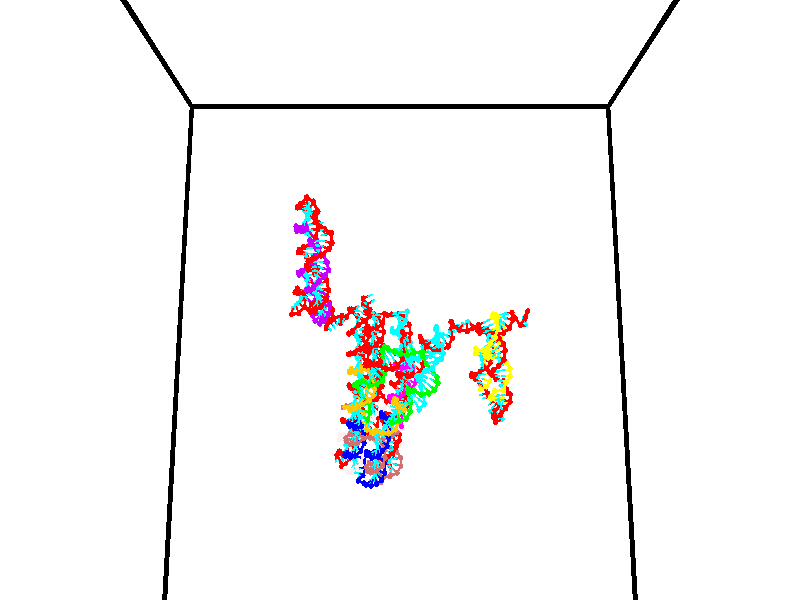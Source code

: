 // switches for output
#declare DRAW_BASES = 1; // possible values are 0, 1; only relevant for DNA ribbons
#declare DRAW_BASES_TYPE = 3; // possible values are 1, 2, 3; only relevant for DNA ribbons
#declare DRAW_FOG = 0; // set to 1 to enable fog

#include "colors.inc"

#include "transforms.inc"
background { rgb <1, 1, 1>}

#default {
   normal{
       ripples 0.25
       frequency 0.20
       turbulence 0.2
       lambda 5
   }
	finish {
		phong 0.1
		phong_size 40.
	}
}

// original window dimensions: 1024x640


// camera settings

camera {
	sky <0, 0.179814, -0.983701>
	up <0, 0.179814, -0.983701>
	right 1.6 * <1, 0, 0>
	location <35, 94.9851, 44.8844>
	look_at <35, 29.7336, 32.9568>
	direction <0, -65.2515, -11.9276>
	angle 67.0682
}


# declare cpy_camera_pos = <35, 94.9851, 44.8844>;
# if (DRAW_FOG = 1)
fog {
	fog_type 2
	up vnormalize(cpy_camera_pos)
	color rgbt<1,1,1,0.3>
	distance 1e-5
	fog_alt 3e-3
	fog_offset 56
}
# end


// LIGHTS

# declare lum = 6;
global_settings {
	ambient_light rgb lum * <0.05, 0.05, 0.05>
	max_trace_level 15
}# declare cpy_direct_light_amount = 0.25;
light_source
{	1000 * <-1, -1.16352, -0.803886>,
	rgb lum * cpy_direct_light_amount
	parallel
}

light_source
{	1000 * <1, 1.16352, 0.803886>,
	rgb lum * cpy_direct_light_amount
	parallel
}

// strand 0

// nucleotide -1

// particle -1
sphere {
	<24.142487, 35.294571, 35.186478> 0.250000
	pigment { color rgbt <1,0,0,0> }
	no_shadow
}
cylinder {
	<24.166098, 35.064552, 34.860085>,  <24.180265, 34.926540, 34.664246>, 0.100000
	pigment { color rgbt <1,0,0,0> }
	no_shadow
}
cylinder {
	<24.166098, 35.064552, 34.860085>,  <24.142487, 35.294571, 35.186478>, 0.100000
	pigment { color rgbt <1,0,0,0> }
	no_shadow
}

// particle -1
sphere {
	<24.166098, 35.064552, 34.860085> 0.100000
	pigment { color rgbt <1,0,0,0> }
	no_shadow
}
sphere {
	0, 1
	scale<0.080000,0.200000,0.300000>
	matrix <0.494067, 0.727107, -0.476669,
		0.867418, -0.375015, 0.327033,
		0.059030, -0.575048, -0.815987,
		24.183807, 34.892036, 34.615288>
	pigment { color rgbt <0,1,1,0> }
	no_shadow
}
cylinder {
	<24.801945, 35.015396, 35.070511>,  <24.142487, 35.294571, 35.186478>, 0.130000
	pigment { color rgbt <1,0,0,0> }
	no_shadow
}

// nucleotide -1

// particle -1
sphere {
	<24.801945, 35.015396, 35.070511> 0.250000
	pigment { color rgbt <1,0,0,0> }
	no_shadow
}
cylinder {
	<24.641327, 35.057495, 34.706604>,  <24.544956, 35.082756, 34.488258>, 0.100000
	pigment { color rgbt <1,0,0,0> }
	no_shadow
}
cylinder {
	<24.641327, 35.057495, 34.706604>,  <24.801945, 35.015396, 35.070511>, 0.100000
	pigment { color rgbt <1,0,0,0> }
	no_shadow
}

// particle -1
sphere {
	<24.641327, 35.057495, 34.706604> 0.100000
	pigment { color rgbt <1,0,0,0> }
	no_shadow
}
sphere {
	0, 1
	scale<0.080000,0.200000,0.300000>
	matrix <0.685916, 0.692799, -0.222596,
		0.606861, -0.713410, -0.350381,
		-0.401546, 0.105247, -0.909771,
		24.520863, 35.089069, 34.433674>
	pigment { color rgbt <0,1,1,0> }
	no_shadow
}
cylinder {
	<25.368702, 35.020950, 34.529121>,  <24.801945, 35.015396, 35.070511>, 0.130000
	pigment { color rgbt <1,0,0,0> }
	no_shadow
}

// nucleotide -1

// particle -1
sphere {
	<25.368702, 35.020950, 34.529121> 0.250000
	pigment { color rgbt <1,0,0,0> }
	no_shadow
}
cylinder {
	<25.047085, 35.205902, 34.379601>,  <24.854115, 35.316872, 34.289890>, 0.100000
	pigment { color rgbt <1,0,0,0> }
	no_shadow
}
cylinder {
	<25.047085, 35.205902, 34.379601>,  <25.368702, 35.020950, 34.529121>, 0.100000
	pigment { color rgbt <1,0,0,0> }
	no_shadow
}

// particle -1
sphere {
	<25.047085, 35.205902, 34.379601> 0.100000
	pigment { color rgbt <1,0,0,0> }
	no_shadow
}
sphere {
	0, 1
	scale<0.080000,0.200000,0.300000>
	matrix <0.571266, 0.775060, -0.270070,
		0.164841, -0.430685, -0.887321,
		-0.804042, 0.462377, -0.373797,
		24.805872, 35.344616, 34.267460>
	pigment { color rgbt <0,1,1,0> }
	no_shadow
}
cylinder {
	<25.464254, 35.170639, 33.784981>,  <25.368702, 35.020950, 34.529121>, 0.130000
	pigment { color rgbt <1,0,0,0> }
	no_shadow
}

// nucleotide -1

// particle -1
sphere {
	<25.464254, 35.170639, 33.784981> 0.250000
	pigment { color rgbt <1,0,0,0> }
	no_shadow
}
cylinder {
	<25.240074, 35.437767, 33.980904>,  <25.105566, 35.598042, 34.098457>, 0.100000
	pigment { color rgbt <1,0,0,0> }
	no_shadow
}
cylinder {
	<25.240074, 35.437767, 33.980904>,  <25.464254, 35.170639, 33.784981>, 0.100000
	pigment { color rgbt <1,0,0,0> }
	no_shadow
}

// particle -1
sphere {
	<25.240074, 35.437767, 33.980904> 0.100000
	pigment { color rgbt <1,0,0,0> }
	no_shadow
}
sphere {
	0, 1
	scale<0.080000,0.200000,0.300000>
	matrix <0.533968, 0.743460, -0.402673,
		-0.633066, 0.035864, -0.773266,
		-0.560451, 0.667818, 0.489810,
		25.071939, 35.638111, 34.127846>
	pigment { color rgbt <0,1,1,0> }
	no_shadow
}
cylinder {
	<25.113659, 35.630558, 33.331867>,  <25.464254, 35.170639, 33.784981>, 0.130000
	pigment { color rgbt <1,0,0,0> }
	no_shadow
}

// nucleotide -1

// particle -1
sphere {
	<25.113659, 35.630558, 33.331867> 0.250000
	pigment { color rgbt <1,0,0,0> }
	no_shadow
}
cylinder {
	<25.143631, 35.831150, 33.676636>,  <25.161613, 35.951504, 33.883495>, 0.100000
	pigment { color rgbt <1,0,0,0> }
	no_shadow
}
cylinder {
	<25.143631, 35.831150, 33.676636>,  <25.113659, 35.630558, 33.331867>, 0.100000
	pigment { color rgbt <1,0,0,0> }
	no_shadow
}

// particle -1
sphere {
	<25.143631, 35.831150, 33.676636> 0.100000
	pigment { color rgbt <1,0,0,0> }
	no_shadow
}
sphere {
	0, 1
	scale<0.080000,0.200000,0.300000>
	matrix <0.414996, 0.770261, -0.484228,
		-0.906733, 0.393975, -0.150397,
		0.074928, 0.501479, 0.861919,
		25.166109, 35.981594, 33.935211>
	pigment { color rgbt <0,1,1,0> }
	no_shadow
}
cylinder {
	<24.817732, 36.271965, 33.185505>,  <25.113659, 35.630558, 33.331867>, 0.130000
	pigment { color rgbt <1,0,0,0> }
	no_shadow
}

// nucleotide -1

// particle -1
sphere {
	<24.817732, 36.271965, 33.185505> 0.250000
	pigment { color rgbt <1,0,0,0> }
	no_shadow
}
cylinder {
	<25.095005, 36.269581, 33.473801>,  <25.261370, 36.268150, 33.646778>, 0.100000
	pigment { color rgbt <1,0,0,0> }
	no_shadow
}
cylinder {
	<25.095005, 36.269581, 33.473801>,  <24.817732, 36.271965, 33.185505>, 0.100000
	pigment { color rgbt <1,0,0,0> }
	no_shadow
}

// particle -1
sphere {
	<25.095005, 36.269581, 33.473801> 0.100000
	pigment { color rgbt <1,0,0,0> }
	no_shadow
}
sphere {
	0, 1
	scale<0.080000,0.200000,0.300000>
	matrix <0.357825, 0.870877, -0.336949,
		-0.625666, 0.491465, 0.605809,
		0.693184, -0.005956, 0.720736,
		25.302959, 36.267796, 33.690022>
	pigment { color rgbt <0,1,1,0> }
	no_shadow
}
cylinder {
	<24.714834, 36.911907, 33.611629>,  <24.817732, 36.271965, 33.185505>, 0.130000
	pigment { color rgbt <1,0,0,0> }
	no_shadow
}

// nucleotide -1

// particle -1
sphere {
	<24.714834, 36.911907, 33.611629> 0.250000
	pigment { color rgbt <1,0,0,0> }
	no_shadow
}
cylinder {
	<25.096161, 36.797810, 33.651279>,  <25.324957, 36.729351, 33.675068>, 0.100000
	pigment { color rgbt <1,0,0,0> }
	no_shadow
}
cylinder {
	<25.096161, 36.797810, 33.651279>,  <24.714834, 36.911907, 33.611629>, 0.100000
	pigment { color rgbt <1,0,0,0> }
	no_shadow
}

// particle -1
sphere {
	<25.096161, 36.797810, 33.651279> 0.100000
	pigment { color rgbt <1,0,0,0> }
	no_shadow
}
sphere {
	0, 1
	scale<0.080000,0.200000,0.300000>
	matrix <0.301865, 0.891303, -0.338314,
		0.008156, 0.352441, 0.935798,
		0.953316, -0.285244, 0.099120,
		25.382156, 36.712234, 33.681015>
	pigment { color rgbt <0,1,1,0> }
	no_shadow
}
cylinder {
	<25.107033, 37.490135, 33.801327>,  <24.714834, 36.911907, 33.611629>, 0.130000
	pigment { color rgbt <1,0,0,0> }
	no_shadow
}

// nucleotide -1

// particle -1
sphere {
	<25.107033, 37.490135, 33.801327> 0.250000
	pigment { color rgbt <1,0,0,0> }
	no_shadow
}
cylinder {
	<25.406483, 37.263729, 33.663231>,  <25.586153, 37.127888, 33.580372>, 0.100000
	pigment { color rgbt <1,0,0,0> }
	no_shadow
}
cylinder {
	<25.406483, 37.263729, 33.663231>,  <25.107033, 37.490135, 33.801327>, 0.100000
	pigment { color rgbt <1,0,0,0> }
	no_shadow
}

// particle -1
sphere {
	<25.406483, 37.263729, 33.663231> 0.100000
	pigment { color rgbt <1,0,0,0> }
	no_shadow
}
sphere {
	0, 1
	scale<0.080000,0.200000,0.300000>
	matrix <0.364487, 0.786339, -0.498819,
		0.553815, 0.247592, 0.794976,
		0.748624, -0.566012, -0.345243,
		25.631069, 37.093925, 33.559658>
	pigment { color rgbt <0,1,1,0> }
	no_shadow
}
cylinder {
	<25.712936, 37.901836, 33.897732>,  <25.107033, 37.490135, 33.801327>, 0.130000
	pigment { color rgbt <1,0,0,0> }
	no_shadow
}

// nucleotide -1

// particle -1
sphere {
	<25.712936, 37.901836, 33.897732> 0.250000
	pigment { color rgbt <1,0,0,0> }
	no_shadow
}
cylinder {
	<25.782545, 37.616074, 33.626633>,  <25.824310, 37.444614, 33.463974>, 0.100000
	pigment { color rgbt <1,0,0,0> }
	no_shadow
}
cylinder {
	<25.782545, 37.616074, 33.626633>,  <25.712936, 37.901836, 33.897732>, 0.100000
	pigment { color rgbt <1,0,0,0> }
	no_shadow
}

// particle -1
sphere {
	<25.782545, 37.616074, 33.626633> 0.100000
	pigment { color rgbt <1,0,0,0> }
	no_shadow
}
sphere {
	0, 1
	scale<0.080000,0.200000,0.300000>
	matrix <0.480853, 0.662262, -0.574620,
		0.859358, -0.225899, 0.458774,
		0.174023, -0.714408, -0.677745,
		25.834751, 37.401752, 33.423309>
	pigment { color rgbt <0,1,1,0> }
	no_shadow
}
cylinder {
	<26.411612, 37.859127, 33.690338>,  <25.712936, 37.901836, 33.897732>, 0.130000
	pigment { color rgbt <1,0,0,0> }
	no_shadow
}

// nucleotide -1

// particle -1
sphere {
	<26.411612, 37.859127, 33.690338> 0.250000
	pigment { color rgbt <1,0,0,0> }
	no_shadow
}
cylinder {
	<26.205301, 37.705879, 33.383823>,  <26.081516, 37.613930, 33.199913>, 0.100000
	pigment { color rgbt <1,0,0,0> }
	no_shadow
}
cylinder {
	<26.205301, 37.705879, 33.383823>,  <26.411612, 37.859127, 33.690338>, 0.100000
	pigment { color rgbt <1,0,0,0> }
	no_shadow
}

// particle -1
sphere {
	<26.205301, 37.705879, 33.383823> 0.100000
	pigment { color rgbt <1,0,0,0> }
	no_shadow
}
sphere {
	0, 1
	scale<0.080000,0.200000,0.300000>
	matrix <0.456028, 0.634424, -0.624135,
		0.725271, -0.671360, -0.152506,
		-0.515773, -0.383120, -0.766288,
		26.050570, 37.590942, 33.153938>
	pigment { color rgbt <0,1,1,0> }
	no_shadow
}
cylinder {
	<26.840878, 37.952290, 33.198399>,  <26.411612, 37.859127, 33.690338>, 0.130000
	pigment { color rgbt <1,0,0,0> }
	no_shadow
}

// nucleotide -1

// particle -1
sphere {
	<26.840878, 37.952290, 33.198399> 0.250000
	pigment { color rgbt <1,0,0,0> }
	no_shadow
}
cylinder {
	<26.509499, 37.869308, 32.990307>,  <26.310671, 37.819519, 32.865452>, 0.100000
	pigment { color rgbt <1,0,0,0> }
	no_shadow
}
cylinder {
	<26.509499, 37.869308, 32.990307>,  <26.840878, 37.952290, 33.198399>, 0.100000
	pigment { color rgbt <1,0,0,0> }
	no_shadow
}

// particle -1
sphere {
	<26.509499, 37.869308, 32.990307> 0.100000
	pigment { color rgbt <1,0,0,0> }
	no_shadow
}
sphere {
	0, 1
	scale<0.080000,0.200000,0.300000>
	matrix <0.308761, 0.605793, -0.733268,
		0.467270, -0.768100, -0.437814,
		-0.828447, -0.207455, -0.520228,
		26.260963, 37.807072, 32.834240>
	pigment { color rgbt <0,1,1,0> }
	no_shadow
}
cylinder {
	<27.101429, 37.983608, 32.495270>,  <26.840878, 37.952290, 33.198399>, 0.130000
	pigment { color rgbt <1,0,0,0> }
	no_shadow
}

// nucleotide -1

// particle -1
sphere {
	<27.101429, 37.983608, 32.495270> 0.250000
	pigment { color rgbt <1,0,0,0> }
	no_shadow
}
cylinder {
	<26.703384, 37.990620, 32.456390>,  <26.464558, 37.994827, 32.433064>, 0.100000
	pigment { color rgbt <1,0,0,0> }
	no_shadow
}
cylinder {
	<26.703384, 37.990620, 32.456390>,  <27.101429, 37.983608, 32.495270>, 0.100000
	pigment { color rgbt <1,0,0,0> }
	no_shadow
}

// particle -1
sphere {
	<26.703384, 37.990620, 32.456390> 0.100000
	pigment { color rgbt <1,0,0,0> }
	no_shadow
}
sphere {
	0, 1
	scale<0.080000,0.200000,0.300000>
	matrix <0.092268, 0.516113, -0.851536,
		0.035236, -0.856341, -0.515207,
		-0.995111, 0.017532, -0.097199,
		26.404852, 37.995880, 32.427231>
	pigment { color rgbt <0,1,1,0> }
	no_shadow
}
cylinder {
	<27.022932, 37.742283, 31.778456>,  <27.101429, 37.983608, 32.495270>, 0.130000
	pigment { color rgbt <1,0,0,0> }
	no_shadow
}

// nucleotide -1

// particle -1
sphere {
	<27.022932, 37.742283, 31.778456> 0.250000
	pigment { color rgbt <1,0,0,0> }
	no_shadow
}
cylinder {
	<26.708946, 37.940559, 31.927116>,  <26.520555, 38.059525, 32.016312>, 0.100000
	pigment { color rgbt <1,0,0,0> }
	no_shadow
}
cylinder {
	<26.708946, 37.940559, 31.927116>,  <27.022932, 37.742283, 31.778456>, 0.100000
	pigment { color rgbt <1,0,0,0> }
	no_shadow
}

// particle -1
sphere {
	<26.708946, 37.940559, 31.927116> 0.100000
	pigment { color rgbt <1,0,0,0> }
	no_shadow
}
sphere {
	0, 1
	scale<0.080000,0.200000,0.300000>
	matrix <-0.057310, 0.539214, -0.840216,
		-0.616886, -0.680838, -0.394856,
		-0.784963, 0.495689, 0.371652,
		26.473457, 38.089268, 32.038612>
	pigment { color rgbt <0,1,1,0> }
	no_shadow
}
cylinder {
	<26.550634, 37.844490, 31.189426>,  <27.022932, 37.742283, 31.778456>, 0.130000
	pigment { color rgbt <1,0,0,0> }
	no_shadow
}

// nucleotide -1

// particle -1
sphere {
	<26.550634, 37.844490, 31.189426> 0.250000
	pigment { color rgbt <1,0,0,0> }
	no_shadow
}
cylinder {
	<26.428043, 38.126938, 31.444757>,  <26.354488, 38.296406, 31.597956>, 0.100000
	pigment { color rgbt <1,0,0,0> }
	no_shadow
}
cylinder {
	<26.428043, 38.126938, 31.444757>,  <26.550634, 37.844490, 31.189426>, 0.100000
	pigment { color rgbt <1,0,0,0> }
	no_shadow
}

// particle -1
sphere {
	<26.428043, 38.126938, 31.444757> 0.100000
	pigment { color rgbt <1,0,0,0> }
	no_shadow
}
sphere {
	0, 1
	scale<0.080000,0.200000,0.300000>
	matrix <-0.082404, 0.648401, -0.756827,
		-0.948304, -0.284552, -0.140534,
		-0.306478, 0.706121, 0.638329,
		26.336100, 38.338776, 31.636255>
	pigment { color rgbt <0,1,1,0> }
	no_shadow
}
cylinder {
	<25.916273, 38.135277, 30.913242>,  <26.550634, 37.844490, 31.189426>, 0.130000
	pigment { color rgbt <1,0,0,0> }
	no_shadow
}

// nucleotide -1

// particle -1
sphere {
	<25.916273, 38.135277, 30.913242> 0.250000
	pigment { color rgbt <1,0,0,0> }
	no_shadow
}
cylinder {
	<26.055109, 38.428032, 31.147802>,  <26.138411, 38.603687, 31.288538>, 0.100000
	pigment { color rgbt <1,0,0,0> }
	no_shadow
}
cylinder {
	<26.055109, 38.428032, 31.147802>,  <25.916273, 38.135277, 30.913242>, 0.100000
	pigment { color rgbt <1,0,0,0> }
	no_shadow
}

// particle -1
sphere {
	<26.055109, 38.428032, 31.147802> 0.100000
	pigment { color rgbt <1,0,0,0> }
	no_shadow
}
sphere {
	0, 1
	scale<0.080000,0.200000,0.300000>
	matrix <-0.058738, 0.641010, -0.765281,
		-0.935990, 0.231178, 0.265479,
		0.347091, 0.731890, 0.586400,
		26.159237, 38.647598, 31.323723>
	pigment { color rgbt <0,1,1,0> }
	no_shadow
}
cylinder {
	<25.507128, 38.712780, 30.691427>,  <25.916273, 38.135277, 30.913242>, 0.130000
	pigment { color rgbt <1,0,0,0> }
	no_shadow
}

// nucleotide -1

// particle -1
sphere {
	<25.507128, 38.712780, 30.691427> 0.250000
	pigment { color rgbt <1,0,0,0> }
	no_shadow
}
cylinder {
	<25.780094, 38.898121, 30.917564>,  <25.943874, 39.009327, 31.053247>, 0.100000
	pigment { color rgbt <1,0,0,0> }
	no_shadow
}
cylinder {
	<25.780094, 38.898121, 30.917564>,  <25.507128, 38.712780, 30.691427>, 0.100000
	pigment { color rgbt <1,0,0,0> }
	no_shadow
}

// particle -1
sphere {
	<25.780094, 38.898121, 30.917564> 0.100000
	pigment { color rgbt <1,0,0,0> }
	no_shadow
}
sphere {
	0, 1
	scale<0.080000,0.200000,0.300000>
	matrix <0.110046, 0.699484, -0.706124,
		-0.722633, 0.544084, 0.426349,
		0.682415, 0.463351, 0.565345,
		25.984819, 39.037125, 31.087168>
	pigment { color rgbt <0,1,1,0> }
	no_shadow
}
cylinder {
	<25.357281, 39.443806, 30.887989>,  <25.507128, 38.712780, 30.691427>, 0.130000
	pigment { color rgbt <1,0,0,0> }
	no_shadow
}

// nucleotide -1

// particle -1
sphere {
	<25.357281, 39.443806, 30.887989> 0.250000
	pigment { color rgbt <1,0,0,0> }
	no_shadow
}
cylinder {
	<25.754234, 39.408916, 30.922777>,  <25.992407, 39.387981, 30.943649>, 0.100000
	pigment { color rgbt <1,0,0,0> }
	no_shadow
}
cylinder {
	<25.754234, 39.408916, 30.922777>,  <25.357281, 39.443806, 30.887989>, 0.100000
	pigment { color rgbt <1,0,0,0> }
	no_shadow
}

// particle -1
sphere {
	<25.754234, 39.408916, 30.922777> 0.100000
	pigment { color rgbt <1,0,0,0> }
	no_shadow
}
sphere {
	0, 1
	scale<0.080000,0.200000,0.300000>
	matrix <0.123171, 0.707962, -0.695427,
		-0.000912, 0.700844, 0.713314,
		0.992385, -0.087225, 0.086970,
		26.051950, 39.382748, 30.948868>
	pigment { color rgbt <0,1,1,0> }
	no_shadow
}
cylinder {
	<25.588741, 40.125546, 30.869528>,  <25.357281, 39.443806, 30.887989>, 0.130000
	pigment { color rgbt <1,0,0,0> }
	no_shadow
}

// nucleotide -1

// particle -1
sphere {
	<25.588741, 40.125546, 30.869528> 0.250000
	pigment { color rgbt <1,0,0,0> }
	no_shadow
}
cylinder {
	<25.917927, 39.927185, 30.758667>,  <26.115438, 39.808170, 30.692150>, 0.100000
	pigment { color rgbt <1,0,0,0> }
	no_shadow
}
cylinder {
	<25.917927, 39.927185, 30.758667>,  <25.588741, 40.125546, 30.869528>, 0.100000
	pigment { color rgbt <1,0,0,0> }
	no_shadow
}

// particle -1
sphere {
	<25.917927, 39.927185, 30.758667> 0.100000
	pigment { color rgbt <1,0,0,0> }
	no_shadow
}
sphere {
	0, 1
	scale<0.080000,0.200000,0.300000>
	matrix <0.208919, 0.717862, -0.664099,
		0.528284, 0.488627, 0.694378,
		0.822964, -0.495901, -0.277151,
		26.164816, 39.778416, 30.675522>
	pigment { color rgbt <0,1,1,0> }
	no_shadow
}
cylinder {
	<26.072979, 40.679234, 30.812702>,  <25.588741, 40.125546, 30.869528>, 0.130000
	pigment { color rgbt <1,0,0,0> }
	no_shadow
}

// nucleotide -1

// particle -1
sphere {
	<26.072979, 40.679234, 30.812702> 0.250000
	pigment { color rgbt <1,0,0,0> }
	no_shadow
}
cylinder {
	<26.280659, 40.396538, 30.620476>,  <26.405266, 40.226921, 30.505140>, 0.100000
	pigment { color rgbt <1,0,0,0> }
	no_shadow
}
cylinder {
	<26.280659, 40.396538, 30.620476>,  <26.072979, 40.679234, 30.812702>, 0.100000
	pigment { color rgbt <1,0,0,0> }
	no_shadow
}

// particle -1
sphere {
	<26.280659, 40.396538, 30.620476> 0.100000
	pigment { color rgbt <1,0,0,0> }
	no_shadow
}
sphere {
	0, 1
	scale<0.080000,0.200000,0.300000>
	matrix <0.117837, 0.616122, -0.778786,
		0.846491, 0.347716, 0.403171,
		0.519199, -0.706744, -0.480568,
		26.436419, 40.184513, 30.476305>
	pigment { color rgbt <0,1,1,0> }
	no_shadow
}
cylinder {
	<26.739594, 40.981922, 30.652689>,  <26.072979, 40.679234, 30.812702>, 0.130000
	pigment { color rgbt <1,0,0,0> }
	no_shadow
}

// nucleotide -1

// particle -1
sphere {
	<26.739594, 40.981922, 30.652689> 0.250000
	pigment { color rgbt <1,0,0,0> }
	no_shadow
}
cylinder {
	<26.650778, 40.679413, 30.406519>,  <26.597488, 40.497906, 30.258818>, 0.100000
	pigment { color rgbt <1,0,0,0> }
	no_shadow
}
cylinder {
	<26.650778, 40.679413, 30.406519>,  <26.739594, 40.981922, 30.652689>, 0.100000
	pigment { color rgbt <1,0,0,0> }
	no_shadow
}

// particle -1
sphere {
	<26.650778, 40.679413, 30.406519> 0.100000
	pigment { color rgbt <1,0,0,0> }
	no_shadow
}
sphere {
	0, 1
	scale<0.080000,0.200000,0.300000>
	matrix <0.191665, 0.585010, -0.788053,
		0.956014, -0.292934, 0.015057,
		-0.222039, -0.756275, -0.615423,
		26.584166, 40.452530, 30.221891>
	pigment { color rgbt <0,1,1,0> }
	no_shadow
}
cylinder {
	<27.190569, 40.938274, 30.092695>,  <26.739594, 40.981922, 30.652689>, 0.130000
	pigment { color rgbt <1,0,0,0> }
	no_shadow
}

// nucleotide -1

// particle -1
sphere {
	<27.190569, 40.938274, 30.092695> 0.250000
	pigment { color rgbt <1,0,0,0> }
	no_shadow
}
cylinder {
	<26.889759, 40.725792, 29.936602>,  <26.709272, 40.598305, 29.842945>, 0.100000
	pigment { color rgbt <1,0,0,0> }
	no_shadow
}
cylinder {
	<26.889759, 40.725792, 29.936602>,  <27.190569, 40.938274, 30.092695>, 0.100000
	pigment { color rgbt <1,0,0,0> }
	no_shadow
}

// particle -1
sphere {
	<26.889759, 40.725792, 29.936602> 0.100000
	pigment { color rgbt <1,0,0,0> }
	no_shadow
}
sphere {
	0, 1
	scale<0.080000,0.200000,0.300000>
	matrix <0.060322, 0.534088, -0.843274,
		0.656368, -0.657703, -0.369605,
		-0.752026, -0.531202, -0.390233,
		26.664152, 40.566433, 29.819532>
	pigment { color rgbt <0,1,1,0> }
	no_shadow
}
cylinder {
	<27.388624, 40.943657, 29.448586>,  <27.190569, 40.938274, 30.092695>, 0.130000
	pigment { color rgbt <1,0,0,0> }
	no_shadow
}

// nucleotide -1

// particle -1
sphere {
	<27.388624, 40.943657, 29.448586> 0.250000
	pigment { color rgbt <1,0,0,0> }
	no_shadow
}
cylinder {
	<26.995054, 40.872707, 29.456903>,  <26.758913, 40.830135, 29.461895>, 0.100000
	pigment { color rgbt <1,0,0,0> }
	no_shadow
}
cylinder {
	<26.995054, 40.872707, 29.456903>,  <27.388624, 40.943657, 29.448586>, 0.100000
	pigment { color rgbt <1,0,0,0> }
	no_shadow
}

// particle -1
sphere {
	<26.995054, 40.872707, 29.456903> 0.100000
	pigment { color rgbt <1,0,0,0> }
	no_shadow
}
sphere {
	0, 1
	scale<0.080000,0.200000,0.300000>
	matrix <-0.109708, 0.508429, -0.854087,
		0.140922, -0.842637, -0.519715,
		-0.983924, -0.177376, 0.020795,
		26.699877, 40.819496, 29.463142>
	pigment { color rgbt <0,1,1,0> }
	no_shadow
}
cylinder {
	<27.231243, 40.600124, 28.821739>,  <27.388624, 40.943657, 29.448586>, 0.130000
	pigment { color rgbt <1,0,0,0> }
	no_shadow
}

// nucleotide -1

// particle -1
sphere {
	<27.231243, 40.600124, 28.821739> 0.250000
	pigment { color rgbt <1,0,0,0> }
	no_shadow
}
cylinder {
	<26.890778, 40.763798, 28.953245>,  <26.686499, 40.862003, 29.032148>, 0.100000
	pigment { color rgbt <1,0,0,0> }
	no_shadow
}
cylinder {
	<26.890778, 40.763798, 28.953245>,  <27.231243, 40.600124, 28.821739>, 0.100000
	pigment { color rgbt <1,0,0,0> }
	no_shadow
}

// particle -1
sphere {
	<26.890778, 40.763798, 28.953245> 0.100000
	pigment { color rgbt <1,0,0,0> }
	no_shadow
}
sphere {
	0, 1
	scale<0.080000,0.200000,0.300000>
	matrix <-0.033095, 0.583256, -0.811614,
		-0.523854, -0.701698, -0.482905,
		-0.851165, 0.409185, 0.328764,
		26.635427, 40.886555, 29.051874>
	pigment { color rgbt <0,1,1,0> }
	no_shadow
}
cylinder {
	<26.942341, 40.862236, 28.232271>,  <27.231243, 40.600124, 28.821739>, 0.130000
	pigment { color rgbt <1,0,0,0> }
	no_shadow
}

// nucleotide -1

// particle -1
sphere {
	<26.942341, 40.862236, 28.232271> 0.250000
	pigment { color rgbt <1,0,0,0> }
	no_shadow
}
cylinder {
	<26.716053, 41.036537, 28.512295>,  <26.580280, 41.141117, 28.680309>, 0.100000
	pigment { color rgbt <1,0,0,0> }
	no_shadow
}
cylinder {
	<26.716053, 41.036537, 28.512295>,  <26.942341, 40.862236, 28.232271>, 0.100000
	pigment { color rgbt <1,0,0,0> }
	no_shadow
}

// particle -1
sphere {
	<26.716053, 41.036537, 28.512295> 0.100000
	pigment { color rgbt <1,0,0,0> }
	no_shadow
}
sphere {
	0, 1
	scale<0.080000,0.200000,0.300000>
	matrix <-0.173498, 0.767062, -0.617668,
		-0.806140, -0.470884, -0.358338,
		-0.565718, 0.435756, 0.700057,
		26.546337, 41.167263, 28.722311>
	pigment { color rgbt <0,1,1,0> }
	no_shadow
}
cylinder {
	<26.391373, 41.207447, 27.893751>,  <26.942341, 40.862236, 28.232271>, 0.130000
	pigment { color rgbt <1,0,0,0> }
	no_shadow
}

// nucleotide -1

// particle -1
sphere {
	<26.391373, 41.207447, 27.893751> 0.250000
	pigment { color rgbt <1,0,0,0> }
	no_shadow
}
cylinder {
	<26.408398, 41.408592, 28.239079>,  <26.418613, 41.529278, 28.446276>, 0.100000
	pigment { color rgbt <1,0,0,0> }
	no_shadow
}
cylinder {
	<26.408398, 41.408592, 28.239079>,  <26.391373, 41.207447, 27.893751>, 0.100000
	pigment { color rgbt <1,0,0,0> }
	no_shadow
}

// particle -1
sphere {
	<26.408398, 41.408592, 28.239079> 0.100000
	pigment { color rgbt <1,0,0,0> }
	no_shadow
}
sphere {
	0, 1
	scale<0.080000,0.200000,0.300000>
	matrix <-0.144592, 0.858105, -0.492696,
		-0.988576, -0.103858, 0.109233,
		0.042563, 0.502861, 0.863318,
		26.421167, 41.559452, 28.498074>
	pigment { color rgbt <0,1,1,0> }
	no_shadow
}
cylinder {
	<25.849838, 41.677261, 27.893183>,  <26.391373, 41.207447, 27.893751>, 0.130000
	pigment { color rgbt <1,0,0,0> }
	no_shadow
}

// nucleotide -1

// particle -1
sphere {
	<25.849838, 41.677261, 27.893183> 0.250000
	pigment { color rgbt <1,0,0,0> }
	no_shadow
}
cylinder {
	<26.114565, 41.809994, 28.162073>,  <26.273401, 41.889633, 28.323406>, 0.100000
	pigment { color rgbt <1,0,0,0> }
	no_shadow
}
cylinder {
	<26.114565, 41.809994, 28.162073>,  <25.849838, 41.677261, 27.893183>, 0.100000
	pigment { color rgbt <1,0,0,0> }
	no_shadow
}

// particle -1
sphere {
	<26.114565, 41.809994, 28.162073> 0.100000
	pigment { color rgbt <1,0,0,0> }
	no_shadow
}
sphere {
	0, 1
	scale<0.080000,0.200000,0.300000>
	matrix <0.124421, 0.835644, -0.534994,
		-0.739268, 0.437707, 0.511758,
		0.661818, 0.331830, 0.672225,
		26.313110, 41.909542, 28.363741>
	pigment { color rgbt <0,1,1,0> }
	no_shadow
}
cylinder {
	<25.684566, 42.350163, 28.130085>,  <25.849838, 41.677261, 27.893183>, 0.130000
	pigment { color rgbt <1,0,0,0> }
	no_shadow
}

// nucleotide -1

// particle -1
sphere {
	<25.684566, 42.350163, 28.130085> 0.250000
	pigment { color rgbt <1,0,0,0> }
	no_shadow
}
cylinder {
	<26.079899, 42.294182, 28.154146>,  <26.317099, 42.260593, 28.168583>, 0.100000
	pigment { color rgbt <1,0,0,0> }
	no_shadow
}
cylinder {
	<26.079899, 42.294182, 28.154146>,  <25.684566, 42.350163, 28.130085>, 0.100000
	pigment { color rgbt <1,0,0,0> }
	no_shadow
}

// particle -1
sphere {
	<26.079899, 42.294182, 28.154146> 0.100000
	pigment { color rgbt <1,0,0,0> }
	no_shadow
}
sphere {
	0, 1
	scale<0.080000,0.200000,0.300000>
	matrix <0.141530, 0.697546, -0.702424,
		0.056347, 0.702739, 0.709213,
		0.988329, -0.139955, 0.060154,
		26.376398, 42.252197, 28.172192>
	pigment { color rgbt <0,1,1,0> }
	no_shadow
}
cylinder {
	<26.093515, 42.987389, 28.094093>,  <25.684566, 42.350163, 28.130085>, 0.130000
	pigment { color rgbt <1,0,0,0> }
	no_shadow
}

// nucleotide -1

// particle -1
sphere {
	<26.093515, 42.987389, 28.094093> 0.250000
	pigment { color rgbt <1,0,0,0> }
	no_shadow
}
cylinder {
	<26.360653, 42.726208, 27.951189>,  <26.520935, 42.569500, 27.865446>, 0.100000
	pigment { color rgbt <1,0,0,0> }
	no_shadow
}
cylinder {
	<26.360653, 42.726208, 27.951189>,  <26.093515, 42.987389, 28.094093>, 0.100000
	pigment { color rgbt <1,0,0,0> }
	no_shadow
}

// particle -1
sphere {
	<26.360653, 42.726208, 27.951189> 0.100000
	pigment { color rgbt <1,0,0,0> }
	no_shadow
}
sphere {
	0, 1
	scale<0.080000,0.200000,0.300000>
	matrix <0.198586, 0.618912, -0.759942,
		0.717320, 0.436575, 0.543004,
		0.667844, -0.652954, -0.357260,
		26.561007, 42.530323, 27.844011>
	pigment { color rgbt <0,1,1,0> }
	no_shadow
}
cylinder {
	<26.621861, 43.062443, 27.606791>,  <26.093515, 42.987389, 28.094093>, 0.130000
	pigment { color rgbt <1,0,0,0> }
	no_shadow
}

// nucleotide -1

// particle -1
sphere {
	<26.621861, 43.062443, 27.606791> 0.250000
	pigment { color rgbt <1,0,0,0> }
	no_shadow
}
cylinder {
	<26.695538, 43.135040, 27.993185>,  <26.739744, 43.178600, 28.225021>, 0.100000
	pigment { color rgbt <1,0,0,0> }
	no_shadow
}
cylinder {
	<26.695538, 43.135040, 27.993185>,  <26.621861, 43.062443, 27.606791>, 0.100000
	pigment { color rgbt <1,0,0,0> }
	no_shadow
}

// particle -1
sphere {
	<26.695538, 43.135040, 27.993185> 0.100000
	pigment { color rgbt <1,0,0,0> }
	no_shadow
}
sphere {
	0, 1
	scale<0.080000,0.200000,0.300000>
	matrix <0.217377, -0.965989, 0.140044,
		0.958551, 0.184188, -0.217382,
		0.184194, 0.181493, 0.965988,
		26.750795, 43.189487, 28.282982>
	pigment { color rgbt <0,1,1,0> }
	no_shadow
}
cylinder {
	<27.180405, 42.663532, 27.804476>,  <26.621861, 43.062443, 27.606791>, 0.130000
	pigment { color rgbt <1,0,0,0> }
	no_shadow
}

// nucleotide -1

// particle -1
sphere {
	<27.180405, 42.663532, 27.804476> 0.250000
	pigment { color rgbt <1,0,0,0> }
	no_shadow
}
cylinder {
	<26.987597, 42.736317, 28.147299>,  <26.871912, 42.779987, 28.352993>, 0.100000
	pigment { color rgbt <1,0,0,0> }
	no_shadow
}
cylinder {
	<26.987597, 42.736317, 28.147299>,  <27.180405, 42.663532, 27.804476>, 0.100000
	pigment { color rgbt <1,0,0,0> }
	no_shadow
}

// particle -1
sphere {
	<26.987597, 42.736317, 28.147299> 0.100000
	pigment { color rgbt <1,0,0,0> }
	no_shadow
}
sphere {
	0, 1
	scale<0.080000,0.200000,0.300000>
	matrix <-0.029069, -0.980978, 0.191928,
		0.875677, 0.067600, 0.478142,
		-0.482021, 0.181966, 0.857055,
		26.842991, 42.790905, 28.404415>
	pigment { color rgbt <0,1,1,0> }
	no_shadow
}
cylinder {
	<27.536629, 42.305164, 28.434568>,  <27.180405, 42.663532, 27.804476>, 0.130000
	pigment { color rgbt <1,0,0,0> }
	no_shadow
}

// nucleotide -1

// particle -1
sphere {
	<27.536629, 42.305164, 28.434568> 0.250000
	pigment { color rgbt <1,0,0,0> }
	no_shadow
}
cylinder {
	<27.144547, 42.361237, 28.490488>,  <26.909296, 42.394878, 28.524040>, 0.100000
	pigment { color rgbt <1,0,0,0> }
	no_shadow
}
cylinder {
	<27.144547, 42.361237, 28.490488>,  <27.536629, 42.305164, 28.434568>, 0.100000
	pigment { color rgbt <1,0,0,0> }
	no_shadow
}

// particle -1
sphere {
	<27.144547, 42.361237, 28.490488> 0.100000
	pigment { color rgbt <1,0,0,0> }
	no_shadow
}
sphere {
	0, 1
	scale<0.080000,0.200000,0.300000>
	matrix <-0.072987, -0.912276, 0.403020,
		0.184029, 0.384840, 0.904451,
		-0.980207, 0.140180, 0.139797,
		26.850485, 42.403290, 28.532427>
	pigment { color rgbt <0,1,1,0> }
	no_shadow
}
cylinder {
	<27.341824, 42.220345, 29.131153>,  <27.536629, 42.305164, 28.434568>, 0.130000
	pigment { color rgbt <1,0,0,0> }
	no_shadow
}

// nucleotide -1

// particle -1
sphere {
	<27.341824, 42.220345, 29.131153> 0.250000
	pigment { color rgbt <1,0,0,0> }
	no_shadow
}
cylinder {
	<27.028816, 42.127102, 28.900215>,  <26.841011, 42.071156, 28.761652>, 0.100000
	pigment { color rgbt <1,0,0,0> }
	no_shadow
}
cylinder {
	<27.028816, 42.127102, 28.900215>,  <27.341824, 42.220345, 29.131153>, 0.100000
	pigment { color rgbt <1,0,0,0> }
	no_shadow
}

// particle -1
sphere {
	<27.028816, 42.127102, 28.900215> 0.100000
	pigment { color rgbt <1,0,0,0> }
	no_shadow
}
sphere {
	0, 1
	scale<0.080000,0.200000,0.300000>
	matrix <0.017787, -0.935263, 0.353505,
		-0.622372, 0.266356, 0.736008,
		-0.782519, -0.233103, -0.577345,
		26.794060, 42.057171, 28.727013>
	pigment { color rgbt <0,1,1,0> }
	no_shadow
}
cylinder {
	<27.649097, 42.901169, 29.528194>,  <27.341824, 42.220345, 29.131153>, 0.130000
	pigment { color rgbt <1,0,0,0> }
	no_shadow
}

// nucleotide -1

// particle -1
sphere {
	<27.649097, 42.901169, 29.528194> 0.250000
	pigment { color rgbt <1,0,0,0> }
	no_shadow
}
cylinder {
	<27.861223, 43.230064, 29.610836>,  <27.988499, 43.427402, 29.660421>, 0.100000
	pigment { color rgbt <1,0,0,0> }
	no_shadow
}
cylinder {
	<27.861223, 43.230064, 29.610836>,  <27.649097, 42.901169, 29.528194>, 0.100000
	pigment { color rgbt <1,0,0,0> }
	no_shadow
}

// particle -1
sphere {
	<27.861223, 43.230064, 29.610836> 0.100000
	pigment { color rgbt <1,0,0,0> }
	no_shadow
}
sphere {
	0, 1
	scale<0.080000,0.200000,0.300000>
	matrix <-0.094012, -0.185158, 0.978201,
		0.842572, -0.538178, -0.020892,
		0.530315, 0.822241, 0.206604,
		28.020317, 43.476738, 29.672817>
	pigment { color rgbt <0,1,1,0> }
	no_shadow
}
cylinder {
	<28.191755, 42.589062, 29.935102>,  <27.649097, 42.901169, 29.528194>, 0.130000
	pigment { color rgbt <1,0,0,0> }
	no_shadow
}

// nucleotide -1

// particle -1
sphere {
	<28.191755, 42.589062, 29.935102> 0.250000
	pigment { color rgbt <1,0,0,0> }
	no_shadow
}
cylinder {
	<28.130960, 42.964790, 30.058117>,  <28.094484, 43.190228, 30.131926>, 0.100000
	pigment { color rgbt <1,0,0,0> }
	no_shadow
}
cylinder {
	<28.130960, 42.964790, 30.058117>,  <28.191755, 42.589062, 29.935102>, 0.100000
	pigment { color rgbt <1,0,0,0> }
	no_shadow
}

// particle -1
sphere {
	<28.130960, 42.964790, 30.058117> 0.100000
	pigment { color rgbt <1,0,0,0> }
	no_shadow
}
sphere {
	0, 1
	scale<0.080000,0.200000,0.300000>
	matrix <0.239359, -0.266907, 0.933524,
		0.958962, 0.215495, -0.184268,
		-0.151987, 0.939320, 0.307534,
		28.085365, 43.246586, 30.150377>
	pigment { color rgbt <0,1,1,0> }
	no_shadow
}
cylinder {
	<28.846642, 42.820000, 30.294506>,  <28.191755, 42.589062, 29.935102>, 0.130000
	pigment { color rgbt <1,0,0,0> }
	no_shadow
}

// nucleotide -1

// particle -1
sphere {
	<28.846642, 42.820000, 30.294506> 0.250000
	pigment { color rgbt <1,0,0,0> }
	no_shadow
}
cylinder {
	<28.481485, 42.949474, 30.393993>,  <28.262392, 43.027161, 30.453686>, 0.100000
	pigment { color rgbt <1,0,0,0> }
	no_shadow
}
cylinder {
	<28.481485, 42.949474, 30.393993>,  <28.846642, 42.820000, 30.294506>, 0.100000
	pigment { color rgbt <1,0,0,0> }
	no_shadow
}

// particle -1
sphere {
	<28.481485, 42.949474, 30.393993> 0.100000
	pigment { color rgbt <1,0,0,0> }
	no_shadow
}
sphere {
	0, 1
	scale<0.080000,0.200000,0.300000>
	matrix <0.100252, -0.412851, 0.905264,
		0.395706, 0.851340, 0.344437,
		-0.912889, 0.323688, 0.248716,
		28.207619, 43.046581, 30.468609>
	pigment { color rgbt <0,1,1,0> }
	no_shadow
}
cylinder {
	<28.921843, 42.790394, 31.027971>,  <28.846642, 42.820000, 30.294506>, 0.130000
	pigment { color rgbt <1,0,0,0> }
	no_shadow
}

// nucleotide -1

// particle -1
sphere {
	<28.921843, 42.790394, 31.027971> 0.250000
	pigment { color rgbt <1,0,0,0> }
	no_shadow
}
cylinder {
	<28.537256, 42.891022, 30.983620>,  <28.306503, 42.951397, 30.957008>, 0.100000
	pigment { color rgbt <1,0,0,0> }
	no_shadow
}
cylinder {
	<28.537256, 42.891022, 30.983620>,  <28.921843, 42.790394, 31.027971>, 0.100000
	pigment { color rgbt <1,0,0,0> }
	no_shadow
}

// particle -1
sphere {
	<28.537256, 42.891022, 30.983620> 0.100000
	pigment { color rgbt <1,0,0,0> }
	no_shadow
}
sphere {
	0, 1
	scale<0.080000,0.200000,0.300000>
	matrix <-0.180745, -0.274522, 0.944441,
		0.207152, 0.928090, 0.309413,
		-0.961467, 0.251567, -0.110880,
		28.248816, 42.966492, 30.950356>
	pigment { color rgbt <0,1,1,0> }
	no_shadow
}
cylinder {
	<28.731604, 43.278568, 31.614141>,  <28.921843, 42.790394, 31.027971>, 0.130000
	pigment { color rgbt <1,0,0,0> }
	no_shadow
}

// nucleotide -1

// particle -1
sphere {
	<28.731604, 43.278568, 31.614141> 0.250000
	pigment { color rgbt <1,0,0,0> }
	no_shadow
}
cylinder {
	<28.394667, 43.119591, 31.468538>,  <28.192505, 43.024204, 31.381176>, 0.100000
	pigment { color rgbt <1,0,0,0> }
	no_shadow
}
cylinder {
	<28.394667, 43.119591, 31.468538>,  <28.731604, 43.278568, 31.614141>, 0.100000
	pigment { color rgbt <1,0,0,0> }
	no_shadow
}

// particle -1
sphere {
	<28.394667, 43.119591, 31.468538> 0.100000
	pigment { color rgbt <1,0,0,0> }
	no_shadow
}
sphere {
	0, 1
	scale<0.080000,0.200000,0.300000>
	matrix <-0.365420, -0.075269, 0.927795,
		-0.396144, 0.914535, -0.081832,
		-0.842341, -0.397444, -0.364006,
		28.141964, 43.000359, 31.359337>
	pigment { color rgbt <0,1,1,0> }
	no_shadow
}
cylinder {
	<28.087101, 43.527744, 32.171112>,  <28.731604, 43.278568, 31.614141>, 0.130000
	pigment { color rgbt <1,0,0,0> }
	no_shadow
}

// nucleotide -1

// particle -1
sphere {
	<28.087101, 43.527744, 32.171112> 0.250000
	pigment { color rgbt <1,0,0,0> }
	no_shadow
}
cylinder {
	<27.957504, 43.207226, 31.969936>,  <27.879745, 43.014915, 31.849232>, 0.100000
	pigment { color rgbt <1,0,0,0> }
	no_shadow
}
cylinder {
	<27.957504, 43.207226, 31.969936>,  <28.087101, 43.527744, 32.171112>, 0.100000
	pigment { color rgbt <1,0,0,0> }
	no_shadow
}

// particle -1
sphere {
	<27.957504, 43.207226, 31.969936> 0.100000
	pigment { color rgbt <1,0,0,0> }
	no_shadow
}
sphere {
	0, 1
	scale<0.080000,0.200000,0.300000>
	matrix <-0.495968, -0.308841, 0.811562,
		-0.805633, 0.512381, -0.297356,
		-0.323993, -0.801300, -0.502937,
		27.860306, 42.966835, 31.819056>
	pigment { color rgbt <0,1,1,0> }
	no_shadow
}
cylinder {
	<27.378799, 43.354427, 32.308384>,  <28.087101, 43.527744, 32.171112>, 0.130000
	pigment { color rgbt <1,0,0,0> }
	no_shadow
}

// nucleotide -1

// particle -1
sphere {
	<27.378799, 43.354427, 32.308384> 0.250000
	pigment { color rgbt <1,0,0,0> }
	no_shadow
}
cylinder {
	<27.486063, 42.990261, 32.182377>,  <27.550421, 42.771763, 32.106773>, 0.100000
	pigment { color rgbt <1,0,0,0> }
	no_shadow
}
cylinder {
	<27.486063, 42.990261, 32.182377>,  <27.378799, 43.354427, 32.308384>, 0.100000
	pigment { color rgbt <1,0,0,0> }
	no_shadow
}

// particle -1
sphere {
	<27.486063, 42.990261, 32.182377> 0.100000
	pigment { color rgbt <1,0,0,0> }
	no_shadow
}
sphere {
	0, 1
	scale<0.080000,0.200000,0.300000>
	matrix <-0.335634, -0.394793, 0.855271,
		-0.903017, -0.123620, -0.411434,
		0.268160, -0.910416, -0.315013,
		27.566511, 42.717136, 32.087872>
	pigment { color rgbt <0,1,1,0> }
	no_shadow
}
cylinder {
	<26.884611, 42.938747, 32.458202>,  <27.378799, 43.354427, 32.308384>, 0.130000
	pigment { color rgbt <1,0,0,0> }
	no_shadow
}

// nucleotide -1

// particle -1
sphere {
	<26.884611, 42.938747, 32.458202> 0.250000
	pigment { color rgbt <1,0,0,0> }
	no_shadow
}
cylinder {
	<27.172993, 42.664055, 32.421043>,  <27.346022, 42.499241, 32.398750>, 0.100000
	pigment { color rgbt <1,0,0,0> }
	no_shadow
}
cylinder {
	<27.172993, 42.664055, 32.421043>,  <26.884611, 42.938747, 32.458202>, 0.100000
	pigment { color rgbt <1,0,0,0> }
	no_shadow
}

// particle -1
sphere {
	<27.172993, 42.664055, 32.421043> 0.100000
	pigment { color rgbt <1,0,0,0> }
	no_shadow
}
sphere {
	0, 1
	scale<0.080000,0.200000,0.300000>
	matrix <-0.326870, -0.455195, 0.828223,
		-0.611049, -0.566747, -0.552646,
		0.720954, -0.686728, -0.092894,
		27.389278, 42.458038, 32.393177>
	pigment { color rgbt <0,1,1,0> }
	no_shadow
}
cylinder {
	<26.619816, 42.330109, 32.666996>,  <26.884611, 42.938747, 32.458202>, 0.130000
	pigment { color rgbt <1,0,0,0> }
	no_shadow
}

// nucleotide -1

// particle -1
sphere {
	<26.619816, 42.330109, 32.666996> 0.250000
	pigment { color rgbt <1,0,0,0> }
	no_shadow
}
cylinder {
	<27.003553, 42.217682, 32.677296>,  <27.233795, 42.150227, 32.683475>, 0.100000
	pigment { color rgbt <1,0,0,0> }
	no_shadow
}
cylinder {
	<27.003553, 42.217682, 32.677296>,  <26.619816, 42.330109, 32.666996>, 0.100000
	pigment { color rgbt <1,0,0,0> }
	no_shadow
}

// particle -1
sphere {
	<27.003553, 42.217682, 32.677296> 0.100000
	pigment { color rgbt <1,0,0,0> }
	no_shadow
}
sphere {
	0, 1
	scale<0.080000,0.200000,0.300000>
	matrix <-0.221816, -0.694403, 0.684545,
		-0.174518, -0.662426, -0.728516,
		0.959344, -0.281062, 0.025751,
		27.291357, 42.133362, 32.685020>
	pigment { color rgbt <0,1,1,0> }
	no_shadow
}
cylinder {
	<26.651463, 41.624981, 32.796944>,  <26.619816, 42.330109, 32.666996>, 0.130000
	pigment { color rgbt <1,0,0,0> }
	no_shadow
}

// nucleotide -1

// particle -1
sphere {
	<26.651463, 41.624981, 32.796944> 0.250000
	pigment { color rgbt <1,0,0,0> }
	no_shadow
}
cylinder {
	<27.025467, 41.745628, 32.871544>,  <27.249868, 41.818016, 32.916306>, 0.100000
	pigment { color rgbt <1,0,0,0> }
	no_shadow
}
cylinder {
	<27.025467, 41.745628, 32.871544>,  <26.651463, 41.624981, 32.796944>, 0.100000
	pigment { color rgbt <1,0,0,0> }
	no_shadow
}

// particle -1
sphere {
	<27.025467, 41.745628, 32.871544> 0.100000
	pigment { color rgbt <1,0,0,0> }
	no_shadow
}
sphere {
	0, 1
	scale<0.080000,0.200000,0.300000>
	matrix <0.018404, -0.566481, 0.823869,
		0.354147, -0.766892, -0.535216,
		0.935009, 0.301620, 0.186504,
		27.305969, 41.836113, 32.927494>
	pigment { color rgbt <0,1,1,0> }
	no_shadow
}
cylinder {
	<27.131227, 41.013950, 32.767502>,  <26.651463, 41.624981, 32.796944>, 0.130000
	pigment { color rgbt <1,0,0,0> }
	no_shadow
}

// nucleotide -1

// particle -1
sphere {
	<27.131227, 41.013950, 32.767502> 0.250000
	pigment { color rgbt <1,0,0,0> }
	no_shadow
}
cylinder {
	<27.289423, 41.293133, 33.006313>,  <27.384340, 41.460644, 33.149601>, 0.100000
	pigment { color rgbt <1,0,0,0> }
	no_shadow
}
cylinder {
	<27.289423, 41.293133, 33.006313>,  <27.131227, 41.013950, 32.767502>, 0.100000
	pigment { color rgbt <1,0,0,0> }
	no_shadow
}

// particle -1
sphere {
	<27.289423, 41.293133, 33.006313> 0.100000
	pigment { color rgbt <1,0,0,0> }
	no_shadow
}
sphere {
	0, 1
	scale<0.080000,0.200000,0.300000>
	matrix <-0.007982, -0.647391, 0.762116,
		0.918437, -0.306172, -0.250464,
		0.395486, 0.697957, 0.597032,
		27.408070, 41.502522, 33.185425>
	pigment { color rgbt <0,1,1,0> }
	no_shadow
}
cylinder {
	<27.705708, 40.634212, 33.041019>,  <27.131227, 41.013950, 32.767502>, 0.130000
	pigment { color rgbt <1,0,0,0> }
	no_shadow
}

// nucleotide -1

// particle -1
sphere {
	<27.705708, 40.634212, 33.041019> 0.250000
	pigment { color rgbt <1,0,0,0> }
	no_shadow
}
cylinder {
	<27.620743, 40.952164, 33.268368>,  <27.569763, 41.142933, 33.404778>, 0.100000
	pigment { color rgbt <1,0,0,0> }
	no_shadow
}
cylinder {
	<27.620743, 40.952164, 33.268368>,  <27.705708, 40.634212, 33.041019>, 0.100000
	pigment { color rgbt <1,0,0,0> }
	no_shadow
}

// particle -1
sphere {
	<27.620743, 40.952164, 33.268368> 0.100000
	pigment { color rgbt <1,0,0,0> }
	no_shadow
}
sphere {
	0, 1
	scale<0.080000,0.200000,0.300000>
	matrix <0.035831, -0.574922, 0.817423,
		0.976523, 0.193997, 0.093640,
		-0.212414, 0.794877, 0.568375,
		27.557018, 41.190628, 33.438881>
	pigment { color rgbt <0,1,1,0> }
	no_shadow
}
cylinder {
	<28.254248, 40.685562, 33.415157>,  <27.705708, 40.634212, 33.041019>, 0.130000
	pigment { color rgbt <1,0,0,0> }
	no_shadow
}

// nucleotide -1

// particle -1
sphere {
	<28.254248, 40.685562, 33.415157> 0.250000
	pigment { color rgbt <1,0,0,0> }
	no_shadow
}
cylinder {
	<27.993069, 40.894562, 33.634483>,  <27.836361, 41.019962, 33.766079>, 0.100000
	pigment { color rgbt <1,0,0,0> }
	no_shadow
}
cylinder {
	<27.993069, 40.894562, 33.634483>,  <28.254248, 40.685562, 33.415157>, 0.100000
	pigment { color rgbt <1,0,0,0> }
	no_shadow
}

// particle -1
sphere {
	<27.993069, 40.894562, 33.634483> 0.100000
	pigment { color rgbt <1,0,0,0> }
	no_shadow
}
sphere {
	0, 1
	scale<0.080000,0.200000,0.300000>
	matrix <0.120327, -0.643191, 0.756192,
		0.747785, 0.559730, 0.357098,
		-0.652946, 0.522501, 0.548320,
		27.797184, 41.051311, 33.798981>
	pigment { color rgbt <0,1,1,0> }
	no_shadow
}
cylinder {
	<28.460865, 40.682716, 34.191463>,  <28.254248, 40.685562, 33.415157>, 0.130000
	pigment { color rgbt <1,0,0,0> }
	no_shadow
}

// nucleotide -1

// particle -1
sphere {
	<28.460865, 40.682716, 34.191463> 0.250000
	pigment { color rgbt <1,0,0,0> }
	no_shadow
}
cylinder {
	<28.070616, 40.764771, 34.160282>,  <27.836466, 40.814003, 34.141575>, 0.100000
	pigment { color rgbt <1,0,0,0> }
	no_shadow
}
cylinder {
	<28.070616, 40.764771, 34.160282>,  <28.460865, 40.682716, 34.191463>, 0.100000
	pigment { color rgbt <1,0,0,0> }
	no_shadow
}

// particle -1
sphere {
	<28.070616, 40.764771, 34.160282> 0.100000
	pigment { color rgbt <1,0,0,0> }
	no_shadow
}
sphere {
	0, 1
	scale<0.080000,0.200000,0.300000>
	matrix <-0.189124, -0.605813, 0.772802,
		0.111305, 0.768707, 0.629842,
		-0.975625, 0.205135, -0.077951,
		27.777929, 40.826309, 34.136898>
	pigment { color rgbt <0,1,1,0> }
	no_shadow
}
cylinder {
	<28.284906, 40.872383, 34.907646>,  <28.460865, 40.682716, 34.191463>, 0.130000
	pigment { color rgbt <1,0,0,0> }
	no_shadow
}

// nucleotide -1

// particle -1
sphere {
	<28.284906, 40.872383, 34.907646> 0.250000
	pigment { color rgbt <1,0,0,0> }
	no_shadow
}
cylinder {
	<27.936447, 40.771572, 34.739082>,  <27.727371, 40.711086, 34.637943>, 0.100000
	pigment { color rgbt <1,0,0,0> }
	no_shadow
}
cylinder {
	<27.936447, 40.771572, 34.739082>,  <28.284906, 40.872383, 34.907646>, 0.100000
	pigment { color rgbt <1,0,0,0> }
	no_shadow
}

// particle -1
sphere {
	<27.936447, 40.771572, 34.739082> 0.100000
	pigment { color rgbt <1,0,0,0> }
	no_shadow
}
sphere {
	0, 1
	scale<0.080000,0.200000,0.300000>
	matrix <-0.024503, -0.834839, 0.549948,
		-0.490410, 0.489411, 0.721093,
		-0.871147, -0.252031, -0.421405,
		27.675102, 40.695961, 34.612659>
	pigment { color rgbt <0,1,1,0> }
	no_shadow
}
cylinder {
	<27.789837, 40.767803, 35.494396>,  <28.284906, 40.872383, 34.907646>, 0.130000
	pigment { color rgbt <1,0,0,0> }
	no_shadow
}

// nucleotide -1

// particle -1
sphere {
	<27.789837, 40.767803, 35.494396> 0.250000
	pigment { color rgbt <1,0,0,0> }
	no_shadow
}
cylinder {
	<27.618101, 40.568890, 35.192833>,  <27.515060, 40.449543, 35.011894>, 0.100000
	pigment { color rgbt <1,0,0,0> }
	no_shadow
}
cylinder {
	<27.618101, 40.568890, 35.192833>,  <27.789837, 40.767803, 35.494396>, 0.100000
	pigment { color rgbt <1,0,0,0> }
	no_shadow
}

// particle -1
sphere {
	<27.618101, 40.568890, 35.192833> 0.100000
	pigment { color rgbt <1,0,0,0> }
	no_shadow
}
sphere {
	0, 1
	scale<0.080000,0.200000,0.300000>
	matrix <-0.187751, -0.767377, 0.613093,
		-0.883412, 0.404772, 0.236100,
		-0.429340, -0.497285, -0.753906,
		27.489300, 40.419704, 34.966660>
	pigment { color rgbt <0,1,1,0> }
	no_shadow
}
cylinder {
	<27.129709, 40.282703, 35.776230>,  <27.789837, 40.767803, 35.494396>, 0.130000
	pigment { color rgbt <1,0,0,0> }
	no_shadow
}

// nucleotide -1

// particle -1
sphere {
	<27.129709, 40.282703, 35.776230> 0.250000
	pigment { color rgbt <1,0,0,0> }
	no_shadow
}
cylinder {
	<27.228842, 40.127384, 35.421196>,  <27.288321, 40.034191, 35.208176>, 0.100000
	pigment { color rgbt <1,0,0,0> }
	no_shadow
}
cylinder {
	<27.228842, 40.127384, 35.421196>,  <27.129709, 40.282703, 35.776230>, 0.100000
	pigment { color rgbt <1,0,0,0> }
	no_shadow
}

// particle -1
sphere {
	<27.228842, 40.127384, 35.421196> 0.100000
	pigment { color rgbt <1,0,0,0> }
	no_shadow
}
sphere {
	0, 1
	scale<0.080000,0.200000,0.300000>
	matrix <-0.336428, -0.893644, 0.297013,
		-0.908513, 0.224999, -0.352107,
		0.247831, -0.388299, -0.887583,
		27.303192, 40.010895, 35.154922>
	pigment { color rgbt <0,1,1,0> }
	no_shadow
}
cylinder {
	<26.712626, 39.752495, 35.727669>,  <27.129709, 40.282703, 35.776230>, 0.130000
	pigment { color rgbt <1,0,0,0> }
	no_shadow
}

// nucleotide -1

// particle -1
sphere {
	<26.712626, 39.752495, 35.727669> 0.250000
	pigment { color rgbt <1,0,0,0> }
	no_shadow
}
cylinder {
	<26.965816, 39.659321, 35.432350>,  <27.117731, 39.603416, 35.255157>, 0.100000
	pigment { color rgbt <1,0,0,0> }
	no_shadow
}
cylinder {
	<26.965816, 39.659321, 35.432350>,  <26.712626, 39.752495, 35.727669>, 0.100000
	pigment { color rgbt <1,0,0,0> }
	no_shadow
}

// particle -1
sphere {
	<26.965816, 39.659321, 35.432350> 0.100000
	pigment { color rgbt <1,0,0,0> }
	no_shadow
}
sphere {
	0, 1
	scale<0.080000,0.200000,0.300000>
	matrix <-0.040052, -0.962236, 0.269254,
		-0.773134, -0.140861, -0.618402,
		0.632976, -0.232938, -0.738296,
		27.155710, 39.589439, 35.210861>
	pigment { color rgbt <0,1,1,0> }
	no_shadow
}
cylinder {
	<26.455339, 39.126896, 35.441799>,  <26.712626, 39.752495, 35.727669>, 0.130000
	pigment { color rgbt <1,0,0,0> }
	no_shadow
}

// nucleotide -1

// particle -1
sphere {
	<26.455339, 39.126896, 35.441799> 0.250000
	pigment { color rgbt <1,0,0,0> }
	no_shadow
}
cylinder {
	<26.843117, 39.152130, 35.346973>,  <27.075783, 39.167271, 35.290077>, 0.100000
	pigment { color rgbt <1,0,0,0> }
	no_shadow
}
cylinder {
	<26.843117, 39.152130, 35.346973>,  <26.455339, 39.126896, 35.441799>, 0.100000
	pigment { color rgbt <1,0,0,0> }
	no_shadow
}

// particle -1
sphere {
	<26.843117, 39.152130, 35.346973> 0.100000
	pigment { color rgbt <1,0,0,0> }
	no_shadow
}
sphere {
	0, 1
	scale<0.080000,0.200000,0.300000>
	matrix <0.103208, -0.981568, 0.160846,
		-0.222549, -0.180398, -0.958086,
		0.969443, 0.063087, -0.237065,
		27.133949, 39.171055, 35.275852>
	pigment { color rgbt <0,1,1,0> }
	no_shadow
}
cylinder {
	<26.574665, 38.613636, 34.922127>,  <26.455339, 39.126896, 35.441799>, 0.130000
	pigment { color rgbt <1,0,0,0> }
	no_shadow
}

// nucleotide -1

// particle -1
sphere {
	<26.574665, 38.613636, 34.922127> 0.250000
	pigment { color rgbt <1,0,0,0> }
	no_shadow
}
cylinder {
	<26.931318, 38.691643, 35.085571>,  <27.145309, 38.738445, 35.183640>, 0.100000
	pigment { color rgbt <1,0,0,0> }
	no_shadow
}
cylinder {
	<26.931318, 38.691643, 35.085571>,  <26.574665, 38.613636, 34.922127>, 0.100000
	pigment { color rgbt <1,0,0,0> }
	no_shadow
}

// particle -1
sphere {
	<26.931318, 38.691643, 35.085571> 0.100000
	pigment { color rgbt <1,0,0,0> }
	no_shadow
}
sphere {
	0, 1
	scale<0.080000,0.200000,0.300000>
	matrix <0.153436, -0.979230, 0.132534,
		0.425972, -0.055475, -0.903034,
		0.891631, 0.195014, 0.408613,
		27.198807, 38.750149, 35.208157>
	pigment { color rgbt <0,1,1,0> }
	no_shadow
}
cylinder {
	<27.045742, 38.081425, 34.514187>,  <26.574665, 38.613636, 34.922127>, 0.130000
	pigment { color rgbt <1,0,0,0> }
	no_shadow
}

// nucleotide -1

// particle -1
sphere {
	<27.045742, 38.081425, 34.514187> 0.250000
	pigment { color rgbt <1,0,0,0> }
	no_shadow
}
cylinder {
	<27.236738, 38.202438, 34.844151>,  <27.351336, 38.275047, 35.042130>, 0.100000
	pigment { color rgbt <1,0,0,0> }
	no_shadow
}
cylinder {
	<27.236738, 38.202438, 34.844151>,  <27.045742, 38.081425, 34.514187>, 0.100000
	pigment { color rgbt <1,0,0,0> }
	no_shadow
}

// particle -1
sphere {
	<27.236738, 38.202438, 34.844151> 0.100000
	pigment { color rgbt <1,0,0,0> }
	no_shadow
}
sphere {
	0, 1
	scale<0.080000,0.200000,0.300000>
	matrix <0.245948, -0.947341, 0.205073,
		0.843513, 0.104965, -0.526753,
		0.477489, 0.302536, 0.824910,
		27.379986, 38.293198, 35.091625>
	pigment { color rgbt <0,1,1,0> }
	no_shadow
}
cylinder {
	<27.821934, 37.866928, 34.464500>,  <27.045742, 38.081425, 34.514187>, 0.130000
	pigment { color rgbt <1,0,0,0> }
	no_shadow
}

// nucleotide -1

// particle -1
sphere {
	<27.821934, 37.866928, 34.464500> 0.250000
	pigment { color rgbt <1,0,0,0> }
	no_shadow
}
cylinder {
	<27.699345, 37.874908, 34.845169>,  <27.625792, 37.879696, 35.073570>, 0.100000
	pigment { color rgbt <1,0,0,0> }
	no_shadow
}
cylinder {
	<27.699345, 37.874908, 34.845169>,  <27.821934, 37.866928, 34.464500>, 0.100000
	pigment { color rgbt <1,0,0,0> }
	no_shadow
}

// particle -1
sphere {
	<27.699345, 37.874908, 34.845169> 0.100000
	pigment { color rgbt <1,0,0,0> }
	no_shadow
}
sphere {
	0, 1
	scale<0.080000,0.200000,0.300000>
	matrix <0.317033, -0.940559, 0.121818,
		0.897532, 0.339045, 0.281929,
		-0.306473, 0.019954, 0.951670,
		27.607403, 37.880894, 35.130669>
	pigment { color rgbt <0,1,1,0> }
	no_shadow
}
cylinder {
	<28.145576, 37.287392, 34.555180>,  <27.821934, 37.866928, 34.464500>, 0.130000
	pigment { color rgbt <1,0,0,0> }
	no_shadow
}

// nucleotide -1

// particle -1
sphere {
	<28.145576, 37.287392, 34.555180> 0.250000
	pigment { color rgbt <1,0,0,0> }
	no_shadow
}
cylinder {
	<27.901154, 37.349510, 34.865662>,  <27.754499, 37.386780, 35.051952>, 0.100000
	pigment { color rgbt <1,0,0,0> }
	no_shadow
}
cylinder {
	<27.901154, 37.349510, 34.865662>,  <28.145576, 37.287392, 34.555180>, 0.100000
	pigment { color rgbt <1,0,0,0> }
	no_shadow
}

// particle -1
sphere {
	<27.901154, 37.349510, 34.865662> 0.100000
	pigment { color rgbt <1,0,0,0> }
	no_shadow
}
sphere {
	0, 1
	scale<0.080000,0.200000,0.300000>
	matrix <0.187109, -0.924444, 0.332255,
		0.769156, 0.348262, 0.535829,
		-0.611056, 0.155298, 0.776204,
		27.717836, 37.396099, 35.098522>
	pigment { color rgbt <0,1,1,0> }
	no_shadow
}
cylinder {
	<28.438536, 37.035233, 35.120041>,  <28.145576, 37.287392, 34.555180>, 0.130000
	pigment { color rgbt <1,0,0,0> }
	no_shadow
}

// nucleotide -1

// particle -1
sphere {
	<28.438536, 37.035233, 35.120041> 0.250000
	pigment { color rgbt <1,0,0,0> }
	no_shadow
}
cylinder {
	<28.068275, 37.057014, 35.269817>,  <27.846119, 37.070084, 35.359684>, 0.100000
	pigment { color rgbt <1,0,0,0> }
	no_shadow
}
cylinder {
	<28.068275, 37.057014, 35.269817>,  <28.438536, 37.035233, 35.120041>, 0.100000
	pigment { color rgbt <1,0,0,0> }
	no_shadow
}

// particle -1
sphere {
	<28.068275, 37.057014, 35.269817> 0.100000
	pigment { color rgbt <1,0,0,0> }
	no_shadow
}
sphere {
	0, 1
	scale<0.080000,0.200000,0.300000>
	matrix <0.072081, -0.946093, 0.315772,
		0.371454, 0.319284, 0.871825,
		-0.925649, 0.054453, 0.374445,
		27.790581, 37.073349, 35.382153>
	pigment { color rgbt <0,1,1,0> }
	no_shadow
}
cylinder {
	<28.390907, 36.754433, 35.868198>,  <28.438536, 37.035233, 35.120041>, 0.130000
	pigment { color rgbt <1,0,0,0> }
	no_shadow
}

// nucleotide -1

// particle -1
sphere {
	<28.390907, 36.754433, 35.868198> 0.250000
	pigment { color rgbt <1,0,0,0> }
	no_shadow
}
cylinder {
	<28.030758, 36.709377, 35.700085>,  <27.814669, 36.682343, 35.599216>, 0.100000
	pigment { color rgbt <1,0,0,0> }
	no_shadow
}
cylinder {
	<28.030758, 36.709377, 35.700085>,  <28.390907, 36.754433, 35.868198>, 0.100000
	pigment { color rgbt <1,0,0,0> }
	no_shadow
}

// particle -1
sphere {
	<28.030758, 36.709377, 35.700085> 0.100000
	pigment { color rgbt <1,0,0,0> }
	no_shadow
}
sphere {
	0, 1
	scale<0.080000,0.200000,0.300000>
	matrix <-0.071757, -0.914249, 0.398747,
		-0.429160, 0.389180, 0.815083,
		-0.900373, -0.112638, -0.420286,
		27.760645, 36.675587, 35.573997>
	pigment { color rgbt <0,1,1,0> }
	no_shadow
}
cylinder {
	<27.851511, 36.525185, 36.378109>,  <28.390907, 36.754433, 35.868198>, 0.130000
	pigment { color rgbt <1,0,0,0> }
	no_shadow
}

// nucleotide -1

// particle -1
sphere {
	<27.851511, 36.525185, 36.378109> 0.250000
	pigment { color rgbt <1,0,0,0> }
	no_shadow
}
cylinder {
	<27.709198, 36.398701, 36.026329>,  <27.623810, 36.322811, 35.815262>, 0.100000
	pigment { color rgbt <1,0,0,0> }
	no_shadow
}
cylinder {
	<27.709198, 36.398701, 36.026329>,  <27.851511, 36.525185, 36.378109>, 0.100000
	pigment { color rgbt <1,0,0,0> }
	no_shadow
}

// particle -1
sphere {
	<27.709198, 36.398701, 36.026329> 0.100000
	pigment { color rgbt <1,0,0,0> }
	no_shadow
}
sphere {
	0, 1
	scale<0.080000,0.200000,0.300000>
	matrix <-0.107823, -0.920850, 0.374712,
		-0.928328, 0.228141, 0.293529,
		-0.355783, -0.316206, -0.879450,
		27.602463, 36.303841, 35.762493>
	pigment { color rgbt <0,1,1,0> }
	no_shadow
}
cylinder {
	<27.885698, 37.232605, 36.648312>,  <27.851511, 36.525185, 36.378109>, 0.130000
	pigment { color rgbt <1,0,0,0> }
	no_shadow
}

// nucleotide -1

// particle -1
sphere {
	<27.885698, 37.232605, 36.648312> 0.250000
	pigment { color rgbt <1,0,0,0> }
	no_shadow
}
cylinder {
	<28.124849, 37.541286, 36.735050>,  <28.268339, 37.726494, 36.787094>, 0.100000
	pigment { color rgbt <1,0,0,0> }
	no_shadow
}
cylinder {
	<28.124849, 37.541286, 36.735050>,  <27.885698, 37.232605, 36.648312>, 0.100000
	pigment { color rgbt <1,0,0,0> }
	no_shadow
}

// particle -1
sphere {
	<28.124849, 37.541286, 36.735050> 0.100000
	pigment { color rgbt <1,0,0,0> }
	no_shadow
}
sphere {
	0, 1
	scale<0.080000,0.200000,0.300000>
	matrix <0.749505, -0.442268, -0.492587,
		-0.284227, 0.457032, -0.842815,
		0.597878, 0.771700, 0.216843,
		28.304213, 37.772797, 36.800102>
	pigment { color rgbt <0,1,1,0> }
	no_shadow
}
cylinder {
	<28.203354, 37.519272, 35.984688>,  <27.885698, 37.232605, 36.648312>, 0.130000
	pigment { color rgbt <1,0,0,0> }
	no_shadow
}

// nucleotide -1

// particle -1
sphere {
	<28.203354, 37.519272, 35.984688> 0.250000
	pigment { color rgbt <1,0,0,0> }
	no_shadow
}
cylinder {
	<28.440624, 37.600060, 36.296417>,  <28.582987, 37.648533, 36.483456>, 0.100000
	pigment { color rgbt <1,0,0,0> }
	no_shadow
}
cylinder {
	<28.440624, 37.600060, 36.296417>,  <28.203354, 37.519272, 35.984688>, 0.100000
	pigment { color rgbt <1,0,0,0> }
	no_shadow
}

// particle -1
sphere {
	<28.440624, 37.600060, 36.296417> 0.100000
	pigment { color rgbt <1,0,0,0> }
	no_shadow
}
sphere {
	0, 1
	scale<0.080000,0.200000,0.300000>
	matrix <0.770680, -0.422371, -0.477132,
		0.232798, 0.883635, -0.406195,
		0.593175, 0.201971, 0.779327,
		28.618576, 37.660652, 36.530216>
	pigment { color rgbt <0,1,1,0> }
	no_shadow
}
cylinder {
	<28.667871, 38.153130, 35.943203>,  <28.203354, 37.519272, 35.984688>, 0.130000
	pigment { color rgbt <1,0,0,0> }
	no_shadow
}

// nucleotide -1

// particle -1
sphere {
	<28.667871, 38.153130, 35.943203> 0.250000
	pigment { color rgbt <1,0,0,0> }
	no_shadow
}
cylinder {
	<28.797564, 37.830360, 36.140686>,  <28.875380, 37.636700, 36.259174>, 0.100000
	pigment { color rgbt <1,0,0,0> }
	no_shadow
}
cylinder {
	<28.797564, 37.830360, 36.140686>,  <28.667871, 38.153130, 35.943203>, 0.100000
	pigment { color rgbt <1,0,0,0> }
	no_shadow
}

// particle -1
sphere {
	<28.797564, 37.830360, 36.140686> 0.100000
	pigment { color rgbt <1,0,0,0> }
	no_shadow
}
sphere {
	0, 1
	scale<0.080000,0.200000,0.300000>
	matrix <0.622994, -0.210596, -0.753345,
		0.711866, 0.551832, 0.434429,
		0.324231, -0.806927, 0.493704,
		28.894833, 37.588284, 36.288795>
	pigment { color rgbt <0,1,1,0> }
	no_shadow
}
cylinder {
	<29.457888, 37.976635, 35.760384>,  <28.667871, 38.153130, 35.943203>, 0.130000
	pigment { color rgbt <1,0,0,0> }
	no_shadow
}

// nucleotide -1

// particle -1
sphere {
	<29.457888, 37.976635, 35.760384> 0.250000
	pigment { color rgbt <1,0,0,0> }
	no_shadow
}
cylinder {
	<29.325069, 37.629890, 35.909134>,  <29.245378, 37.421844, 35.998383>, 0.100000
	pigment { color rgbt <1,0,0,0> }
	no_shadow
}
cylinder {
	<29.325069, 37.629890, 35.909134>,  <29.457888, 37.976635, 35.760384>, 0.100000
	pigment { color rgbt <1,0,0,0> }
	no_shadow
}

// particle -1
sphere {
	<29.325069, 37.629890, 35.909134> 0.100000
	pigment { color rgbt <1,0,0,0> }
	no_shadow
}
sphere {
	0, 1
	scale<0.080000,0.200000,0.300000>
	matrix <0.585318, -0.498515, -0.639441,
		0.739694, 0.005340, 0.672922,
		-0.332047, -0.866865, 0.371874,
		29.225454, 37.369831, 36.020695>
	pigment { color rgbt <0,1,1,0> }
	no_shadow
}
cylinder {
	<29.348377, 38.318615, 36.357861>,  <29.457888, 37.976635, 35.760384>, 0.130000
	pigment { color rgbt <1,0,0,0> }
	no_shadow
}

// nucleotide -1

// particle -1
sphere {
	<29.348377, 38.318615, 36.357861> 0.250000
	pigment { color rgbt <1,0,0,0> }
	no_shadow
}
cylinder {
	<29.306492, 38.713326, 36.308365>,  <29.281361, 38.950150, 36.278667>, 0.100000
	pigment { color rgbt <1,0,0,0> }
	no_shadow
}
cylinder {
	<29.306492, 38.713326, 36.308365>,  <29.348377, 38.318615, 36.357861>, 0.100000
	pigment { color rgbt <1,0,0,0> }
	no_shadow
}

// particle -1
sphere {
	<29.306492, 38.713326, 36.308365> 0.100000
	pigment { color rgbt <1,0,0,0> }
	no_shadow
}
sphere {
	0, 1
	scale<0.080000,0.200000,0.300000>
	matrix <0.971834, 0.127944, 0.197911,
		0.211125, -0.099529, -0.972379,
		-0.104712, 0.986775, -0.123738,
		29.275078, 39.009357, 36.271244>
	pigment { color rgbt <0,1,1,0> }
	no_shadow
}
cylinder {
	<29.948002, 38.526066, 35.921276>,  <29.348377, 38.318615, 36.357861>, 0.130000
	pigment { color rgbt <1,0,0,0> }
	no_shadow
}

// nucleotide -1

// particle -1
sphere {
	<29.948002, 38.526066, 35.921276> 0.250000
	pigment { color rgbt <1,0,0,0> }
	no_shadow
}
cylinder {
	<29.797216, 38.816086, 36.151825>,  <29.706745, 38.990097, 36.290154>, 0.100000
	pigment { color rgbt <1,0,0,0> }
	no_shadow
}
cylinder {
	<29.797216, 38.816086, 36.151825>,  <29.948002, 38.526066, 35.921276>, 0.100000
	pigment { color rgbt <1,0,0,0> }
	no_shadow
}

// particle -1
sphere {
	<29.797216, 38.816086, 36.151825> 0.100000
	pigment { color rgbt <1,0,0,0> }
	no_shadow
}
sphere {
	0, 1
	scale<0.080000,0.200000,0.300000>
	matrix <0.924025, 0.251494, 0.287971,
		0.063838, 0.641138, -0.764766,
		-0.376964, 0.725047, 0.576373,
		29.684128, 39.033600, 36.324738>
	pigment { color rgbt <0,1,1,0> }
	no_shadow
}
cylinder {
	<30.374361, 38.302872, 35.288425>,  <29.948002, 38.526066, 35.921276>, 0.130000
	pigment { color rgbt <1,0,0,0> }
	no_shadow
}

// nucleotide -1

// particle -1
sphere {
	<30.374361, 38.302872, 35.288425> 0.250000
	pigment { color rgbt <1,0,0,0> }
	no_shadow
}
cylinder {
	<30.663923, 38.073051, 35.135666>,  <30.837660, 37.935158, 35.044010>, 0.100000
	pigment { color rgbt <1,0,0,0> }
	no_shadow
}
cylinder {
	<30.663923, 38.073051, 35.135666>,  <30.374361, 38.302872, 35.288425>, 0.100000
	pigment { color rgbt <1,0,0,0> }
	no_shadow
}

// particle -1
sphere {
	<30.663923, 38.073051, 35.135666> 0.100000
	pigment { color rgbt <1,0,0,0> }
	no_shadow
}
sphere {
	0, 1
	scale<0.080000,0.200000,0.300000>
	matrix <-0.093319, -0.630022, 0.770950,
		-0.683560, -0.522455, -0.509692,
		0.723904, -0.574554, -0.381903,
		30.881096, 37.900684, 35.021095>
	pigment { color rgbt <0,1,1,0> }
	no_shadow
}
cylinder {
	<30.130392, 37.601448, 35.168247>,  <30.374361, 38.302872, 35.288425>, 0.130000
	pigment { color rgbt <1,0,0,0> }
	no_shadow
}

// nucleotide -1

// particle -1
sphere {
	<30.130392, 37.601448, 35.168247> 0.250000
	pigment { color rgbt <1,0,0,0> }
	no_shadow
}
cylinder {
	<30.526615, 37.588898, 35.221638>,  <30.764349, 37.581367, 35.253674>, 0.100000
	pigment { color rgbt <1,0,0,0> }
	no_shadow
}
cylinder {
	<30.526615, 37.588898, 35.221638>,  <30.130392, 37.601448, 35.168247>, 0.100000
	pigment { color rgbt <1,0,0,0> }
	no_shadow
}

// particle -1
sphere {
	<30.526615, 37.588898, 35.221638> 0.100000
	pigment { color rgbt <1,0,0,0> }
	no_shadow
}
sphere {
	0, 1
	scale<0.080000,0.200000,0.300000>
	matrix <-0.129601, -0.532042, 0.836741,
		0.044761, -0.846136, -0.531083,
		0.990555, -0.031375, 0.133475,
		30.823782, 37.579487, 35.261681>
	pigment { color rgbt <0,1,1,0> }
	no_shadow
}
cylinder {
	<30.261311, 36.958321, 35.217499>,  <30.130392, 37.601448, 35.168247>, 0.130000
	pigment { color rgbt <1,0,0,0> }
	no_shadow
}

// nucleotide -1

// particle -1
sphere {
	<30.261311, 36.958321, 35.217499> 0.250000
	pigment { color rgbt <1,0,0,0> }
	no_shadow
}
cylinder {
	<30.539387, 37.178162, 35.402821>,  <30.706232, 37.310066, 35.514011>, 0.100000
	pigment { color rgbt <1,0,0,0> }
	no_shadow
}
cylinder {
	<30.539387, 37.178162, 35.402821>,  <30.261311, 36.958321, 35.217499>, 0.100000
	pigment { color rgbt <1,0,0,0> }
	no_shadow
}

// particle -1
sphere {
	<30.539387, 37.178162, 35.402821> 0.100000
	pigment { color rgbt <1,0,0,0> }
	no_shadow
}
sphere {
	0, 1
	scale<0.080000,0.200000,0.300000>
	matrix <-0.097093, -0.566823, 0.818098,
		0.712237, -0.613718, -0.340688,
		0.695191, 0.549601, 0.463300,
		30.747944, 37.343040, 35.541809>
	pigment { color rgbt <0,1,1,0> }
	no_shadow
}
cylinder {
	<30.823692, 36.449146, 35.536839>,  <30.261311, 36.958321, 35.217499>, 0.130000
	pigment { color rgbt <1,0,0,0> }
	no_shadow
}

// nucleotide -1

// particle -1
sphere {
	<30.823692, 36.449146, 35.536839> 0.250000
	pigment { color rgbt <1,0,0,0> }
	no_shadow
}
cylinder {
	<30.875481, 36.784534, 35.748577>,  <30.906553, 36.985767, 35.875622>, 0.100000
	pigment { color rgbt <1,0,0,0> }
	no_shadow
}
cylinder {
	<30.875481, 36.784534, 35.748577>,  <30.823692, 36.449146, 35.536839>, 0.100000
	pigment { color rgbt <1,0,0,0> }
	no_shadow
}

// particle -1
sphere {
	<30.875481, 36.784534, 35.748577> 0.100000
	pigment { color rgbt <1,0,0,0> }
	no_shadow
}
sphere {
	0, 1
	scale<0.080000,0.200000,0.300000>
	matrix <0.173961, -0.544766, 0.820346,
		0.976204, -0.014126, -0.216392,
		0.129471, 0.838469, 0.529346,
		30.914322, 37.036076, 35.907379>
	pigment { color rgbt <0,1,1,0> }
	no_shadow
}
cylinder {
	<31.441917, 36.402534, 35.886494>,  <30.823692, 36.449146, 35.536839>, 0.130000
	pigment { color rgbt <1,0,0,0> }
	no_shadow
}

// nucleotide -1

// particle -1
sphere {
	<31.441917, 36.402534, 35.886494> 0.250000
	pigment { color rgbt <1,0,0,0> }
	no_shadow
}
cylinder {
	<31.235962, 36.682446, 36.084568>,  <31.112389, 36.850391, 36.203411>, 0.100000
	pigment { color rgbt <1,0,0,0> }
	no_shadow
}
cylinder {
	<31.235962, 36.682446, 36.084568>,  <31.441917, 36.402534, 35.886494>, 0.100000
	pigment { color rgbt <1,0,0,0> }
	no_shadow
}

// particle -1
sphere {
	<31.235962, 36.682446, 36.084568> 0.100000
	pigment { color rgbt <1,0,0,0> }
	no_shadow
}
sphere {
	0, 1
	scale<0.080000,0.200000,0.300000>
	matrix <0.249271, -0.430463, 0.867505,
		0.820216, 0.570102, 0.047206,
		-0.514887, 0.699775, 0.495183,
		31.081495, 36.892380, 36.233124>
	pigment { color rgbt <0,1,1,0> }
	no_shadow
}
cylinder {
	<31.884647, 36.639561, 36.433762>,  <31.441917, 36.402534, 35.886494>, 0.130000
	pigment { color rgbt <1,0,0,0> }
	no_shadow
}

// nucleotide -1

// particle -1
sphere {
	<31.884647, 36.639561, 36.433762> 0.250000
	pigment { color rgbt <1,0,0,0> }
	no_shadow
}
cylinder {
	<31.522427, 36.752060, 36.560806>,  <31.305094, 36.819561, 36.637032>, 0.100000
	pigment { color rgbt <1,0,0,0> }
	no_shadow
}
cylinder {
	<31.522427, 36.752060, 36.560806>,  <31.884647, 36.639561, 36.433762>, 0.100000
	pigment { color rgbt <1,0,0,0> }
	no_shadow
}

// particle -1
sphere {
	<31.522427, 36.752060, 36.560806> 0.100000
	pigment { color rgbt <1,0,0,0> }
	no_shadow
}
sphere {
	0, 1
	scale<0.080000,0.200000,0.300000>
	matrix <0.122845, -0.542748, 0.830863,
		0.406065, 0.791405, 0.456935,
		-0.905550, 0.281253, 0.317611,
		31.250761, 36.836437, 36.656090>
	pigment { color rgbt <0,1,1,0> }
	no_shadow
}
cylinder {
	<31.987720, 36.684048, 37.174709>,  <31.884647, 36.639561, 36.433762>, 0.130000
	pigment { color rgbt <1,0,0,0> }
	no_shadow
}

// nucleotide -1

// particle -1
sphere {
	<31.987720, 36.684048, 37.174709> 0.250000
	pigment { color rgbt <1,0,0,0> }
	no_shadow
}
cylinder {
	<31.592447, 36.649948, 37.123756>,  <31.355284, 36.629490, 37.093185>, 0.100000
	pigment { color rgbt <1,0,0,0> }
	no_shadow
}
cylinder {
	<31.592447, 36.649948, 37.123756>,  <31.987720, 36.684048, 37.174709>, 0.100000
	pigment { color rgbt <1,0,0,0> }
	no_shadow
}

// particle -1
sphere {
	<31.592447, 36.649948, 37.123756> 0.100000
	pigment { color rgbt <1,0,0,0> }
	no_shadow
}
sphere {
	0, 1
	scale<0.080000,0.200000,0.300000>
	matrix <-0.066812, -0.508380, 0.858537,
		-0.137947, 0.856903, 0.496677,
		-0.988183, -0.085249, -0.127381,
		31.295992, 36.624374, 37.085541>
	pigment { color rgbt <0,1,1,0> }
	no_shadow
}
cylinder {
	<31.727022, 36.673794, 37.806465>,  <31.987720, 36.684048, 37.174709>, 0.130000
	pigment { color rgbt <1,0,0,0> }
	no_shadow
}

// nucleotide -1

// particle -1
sphere {
	<31.727022, 36.673794, 37.806465> 0.250000
	pigment { color rgbt <1,0,0,0> }
	no_shadow
}
cylinder {
	<31.420263, 36.511852, 37.607281>,  <31.236208, 36.414688, 37.487770>, 0.100000
	pigment { color rgbt <1,0,0,0> }
	no_shadow
}
cylinder {
	<31.420263, 36.511852, 37.607281>,  <31.727022, 36.673794, 37.806465>, 0.100000
	pigment { color rgbt <1,0,0,0> }
	no_shadow
}

// particle -1
sphere {
	<31.420263, 36.511852, 37.607281> 0.100000
	pigment { color rgbt <1,0,0,0> }
	no_shadow
}
sphere {
	0, 1
	scale<0.080000,0.200000,0.300000>
	matrix <-0.257272, -0.516904, 0.816469,
		-0.587946, 0.754259, 0.292255,
		-0.766896, -0.404851, -0.497961,
		31.190195, 36.390396, 37.457893>
	pigment { color rgbt <0,1,1,0> }
	no_shadow
}
cylinder {
	<31.161743, 36.648521, 38.295746>,  <31.727022, 36.673794, 37.806465>, 0.130000
	pigment { color rgbt <1,0,0,0> }
	no_shadow
}

// nucleotide -1

// particle -1
sphere {
	<31.161743, 36.648521, 38.295746> 0.250000
	pigment { color rgbt <1,0,0,0> }
	no_shadow
}
cylinder {
	<31.059664, 36.368923, 38.028530>,  <30.998417, 36.201164, 37.868198>, 0.100000
	pigment { color rgbt <1,0,0,0> }
	no_shadow
}
cylinder {
	<31.059664, 36.368923, 38.028530>,  <31.161743, 36.648521, 38.295746>, 0.100000
	pigment { color rgbt <1,0,0,0> }
	no_shadow
}

// particle -1
sphere {
	<31.059664, 36.368923, 38.028530> 0.100000
	pigment { color rgbt <1,0,0,0> }
	no_shadow
}
sphere {
	0, 1
	scale<0.080000,0.200000,0.300000>
	matrix <-0.244812, -0.621693, 0.744019,
		-0.935383, 0.353417, -0.012468,
		-0.255198, -0.698995, -0.668042,
		30.983105, 36.159225, 37.828117>
	pigment { color rgbt <0,1,1,0> }
	no_shadow
}
cylinder {
	<30.599945, 36.406040, 38.537281>,  <31.161743, 36.648521, 38.295746>, 0.130000
	pigment { color rgbt <1,0,0,0> }
	no_shadow
}

// nucleotide -1

// particle -1
sphere {
	<30.599945, 36.406040, 38.537281> 0.250000
	pigment { color rgbt <1,0,0,0> }
	no_shadow
}
cylinder {
	<30.715553, 36.125538, 38.276600>,  <30.784918, 35.957237, 38.120193>, 0.100000
	pigment { color rgbt <1,0,0,0> }
	no_shadow
}
cylinder {
	<30.715553, 36.125538, 38.276600>,  <30.599945, 36.406040, 38.537281>, 0.100000
	pigment { color rgbt <1,0,0,0> }
	no_shadow
}

// particle -1
sphere {
	<30.715553, 36.125538, 38.276600> 0.100000
	pigment { color rgbt <1,0,0,0> }
	no_shadow
}
sphere {
	0, 1
	scale<0.080000,0.200000,0.300000>
	matrix <-0.432419, -0.702977, 0.564656,
		-0.854097, 0.118612, -0.506409,
		0.289019, -0.701252, -0.651701,
		30.802259, 35.915161, 38.081089>
	pigment { color rgbt <0,1,1,0> }
	no_shadow
}
cylinder {
	<30.128664, 35.861519, 38.532566>,  <30.599945, 36.406040, 38.537281>, 0.130000
	pigment { color rgbt <1,0,0,0> }
	no_shadow
}

// nucleotide -1

// particle -1
sphere {
	<30.128664, 35.861519, 38.532566> 0.250000
	pigment { color rgbt <1,0,0,0> }
	no_shadow
}
cylinder {
	<30.448303, 35.678959, 38.376034>,  <30.640087, 35.569424, 38.282116>, 0.100000
	pigment { color rgbt <1,0,0,0> }
	no_shadow
}
cylinder {
	<30.448303, 35.678959, 38.376034>,  <30.128664, 35.861519, 38.532566>, 0.100000
	pigment { color rgbt <1,0,0,0> }
	no_shadow
}

// particle -1
sphere {
	<30.448303, 35.678959, 38.376034> 0.100000
	pigment { color rgbt <1,0,0,0> }
	no_shadow
}
sphere {
	0, 1
	scale<0.080000,0.200000,0.300000>
	matrix <-0.208937, -0.821167, 0.531065,
		-0.563727, -0.342610, -0.751552,
		0.799098, -0.456402, -0.391330,
		30.688032, 35.542038, 38.258633>
	pigment { color rgbt <0,1,1,0> }
	no_shadow
}
cylinder {
	<29.877119, 35.194435, 38.525925>,  <30.128664, 35.861519, 38.532566>, 0.130000
	pigment { color rgbt <1,0,0,0> }
	no_shadow
}

// nucleotide -1

// particle -1
sphere {
	<29.877119, 35.194435, 38.525925> 0.250000
	pigment { color rgbt <1,0,0,0> }
	no_shadow
}
cylinder {
	<30.272713, 35.160831, 38.477184>,  <30.510069, 35.140667, 38.447941>, 0.100000
	pigment { color rgbt <1,0,0,0> }
	no_shadow
}
cylinder {
	<30.272713, 35.160831, 38.477184>,  <29.877119, 35.194435, 38.525925>, 0.100000
	pigment { color rgbt <1,0,0,0> }
	no_shadow
}

// particle -1
sphere {
	<30.272713, 35.160831, 38.477184> 0.100000
	pigment { color rgbt <1,0,0,0> }
	no_shadow
}
sphere {
	0, 1
	scale<0.080000,0.200000,0.300000>
	matrix <-0.015757, -0.878379, 0.477706,
		-0.147168, -0.470524, -0.870028,
		0.988986, -0.084012, -0.121855,
		30.569408, 35.135628, 38.440628>
	pigment { color rgbt <0,1,1,0> }
	no_shadow
}
cylinder {
	<30.040178, 34.425957, 38.385246>,  <29.877119, 35.194435, 38.525925>, 0.130000
	pigment { color rgbt <1,0,0,0> }
	no_shadow
}

// nucleotide -1

// particle -1
sphere {
	<30.040178, 34.425957, 38.385246> 0.250000
	pigment { color rgbt <1,0,0,0> }
	no_shadow
}
cylinder {
	<30.371851, 34.602947, 38.521873>,  <30.570854, 34.709141, 38.603851>, 0.100000
	pigment { color rgbt <1,0,0,0> }
	no_shadow
}
cylinder {
	<30.371851, 34.602947, 38.521873>,  <30.040178, 34.425957, 38.385246>, 0.100000
	pigment { color rgbt <1,0,0,0> }
	no_shadow
}

// particle -1
sphere {
	<30.371851, 34.602947, 38.521873> 0.100000
	pigment { color rgbt <1,0,0,0> }
	no_shadow
}
sphere {
	0, 1
	scale<0.080000,0.200000,0.300000>
	matrix <0.122003, -0.739586, 0.661913,
		0.545503, -0.507173, -0.667234,
		0.829182, 0.442480, 0.341570,
		30.620605, 34.735691, 38.624344>
	pigment { color rgbt <0,1,1,0> }
	no_shadow
}
cylinder {
	<30.542505, 33.920258, 38.341904>,  <30.040178, 34.425957, 38.385246>, 0.130000
	pigment { color rgbt <1,0,0,0> }
	no_shadow
}

// nucleotide -1

// particle -1
sphere {
	<30.542505, 33.920258, 38.341904> 0.250000
	pigment { color rgbt <1,0,0,0> }
	no_shadow
}
cylinder {
	<30.641880, 34.191116, 38.618961>,  <30.701506, 34.353630, 38.785194>, 0.100000
	pigment { color rgbt <1,0,0,0> }
	no_shadow
}
cylinder {
	<30.641880, 34.191116, 38.618961>,  <30.542505, 33.920258, 38.341904>, 0.100000
	pigment { color rgbt <1,0,0,0> }
	no_shadow
}

// particle -1
sphere {
	<30.641880, 34.191116, 38.618961> 0.100000
	pigment { color rgbt <1,0,0,0> }
	no_shadow
}
sphere {
	0, 1
	scale<0.080000,0.200000,0.300000>
	matrix <0.128418, -0.731771, 0.669343,
		0.960098, -0.077342, -0.268757,
		0.248437, 0.677148, 0.692640,
		30.716412, 34.394260, 38.826752>
	pigment { color rgbt <0,1,1,0> }
	no_shadow
}
cylinder {
	<31.181150, 33.736835, 38.523918>,  <30.542505, 33.920258, 38.341904>, 0.130000
	pigment { color rgbt <1,0,0,0> }
	no_shadow
}

// nucleotide -1

// particle -1
sphere {
	<31.181150, 33.736835, 38.523918> 0.250000
	pigment { color rgbt <1,0,0,0> }
	no_shadow
}
cylinder {
	<31.062149, 33.944504, 38.844406>,  <30.990749, 34.069103, 39.036701>, 0.100000
	pigment { color rgbt <1,0,0,0> }
	no_shadow
}
cylinder {
	<31.062149, 33.944504, 38.844406>,  <31.181150, 33.736835, 38.523918>, 0.100000
	pigment { color rgbt <1,0,0,0> }
	no_shadow
}

// particle -1
sphere {
	<31.062149, 33.944504, 38.844406> 0.100000
	pigment { color rgbt <1,0,0,0> }
	no_shadow
}
sphere {
	0, 1
	scale<0.080000,0.200000,0.300000>
	matrix <0.210449, -0.782918, 0.585448,
		0.931238, 0.342789, 0.123661,
		-0.297502, 0.519167, 0.801223,
		30.972898, 34.100254, 39.084774>
	pigment { color rgbt <0,1,1,0> }
	no_shadow
}
cylinder {
	<31.581396, 33.508640, 38.991936>,  <31.181150, 33.736835, 38.523918>, 0.130000
	pigment { color rgbt <1,0,0,0> }
	no_shadow
}

// nucleotide -1

// particle -1
sphere {
	<31.581396, 33.508640, 38.991936> 0.250000
	pigment { color rgbt <1,0,0,0> }
	no_shadow
}
cylinder {
	<31.294014, 33.679775, 39.211308>,  <31.121584, 33.782455, 39.342930>, 0.100000
	pigment { color rgbt <1,0,0,0> }
	no_shadow
}
cylinder {
	<31.294014, 33.679775, 39.211308>,  <31.581396, 33.508640, 38.991936>, 0.100000
	pigment { color rgbt <1,0,0,0> }
	no_shadow
}

// particle -1
sphere {
	<31.294014, 33.679775, 39.211308> 0.100000
	pigment { color rgbt <1,0,0,0> }
	no_shadow
}
sphere {
	0, 1
	scale<0.080000,0.200000,0.300000>
	matrix <0.172876, -0.653883, 0.736580,
		0.673745, 0.624012, 0.395824,
		-0.718458, 0.427839, 0.548428,
		31.078476, 33.808128, 39.375835>
	pigment { color rgbt <0,1,1,0> }
	no_shadow
}
cylinder {
	<31.823097, 33.672390, 39.676731>,  <31.581396, 33.508640, 38.991936>, 0.130000
	pigment { color rgbt <1,0,0,0> }
	no_shadow
}

// nucleotide -1

// particle -1
sphere {
	<31.823097, 33.672390, 39.676731> 0.250000
	pigment { color rgbt <1,0,0,0> }
	no_shadow
}
cylinder {
	<31.424421, 33.648136, 39.698380>,  <31.185215, 33.633583, 39.711369>, 0.100000
	pigment { color rgbt <1,0,0,0> }
	no_shadow
}
cylinder {
	<31.424421, 33.648136, 39.698380>,  <31.823097, 33.672390, 39.676731>, 0.100000
	pigment { color rgbt <1,0,0,0> }
	no_shadow
}

// particle -1
sphere {
	<31.424421, 33.648136, 39.698380> 0.100000
	pigment { color rgbt <1,0,0,0> }
	no_shadow
}
sphere {
	0, 1
	scale<0.080000,0.200000,0.300000>
	matrix <0.080480, -0.643295, 0.761377,
		-0.011345, 0.763214, 0.646046,
		-0.996692, -0.060632, 0.054125,
		31.125414, 33.629948, 39.714619>
	pigment { color rgbt <0,1,1,0> }
	no_shadow
}
cylinder {
	<31.745804, 33.737492, 40.344757>,  <31.823097, 33.672390, 39.676731>, 0.130000
	pigment { color rgbt <1,0,0,0> }
	no_shadow
}

// nucleotide -1

// particle -1
sphere {
	<31.745804, 33.737492, 40.344757> 0.250000
	pigment { color rgbt <1,0,0,0> }
	no_shadow
}
cylinder {
	<31.405600, 33.565208, 40.224010>,  <31.201477, 33.461838, 40.151562>, 0.100000
	pigment { color rgbt <1,0,0,0> }
	no_shadow
}
cylinder {
	<31.405600, 33.565208, 40.224010>,  <31.745804, 33.737492, 40.344757>, 0.100000
	pigment { color rgbt <1,0,0,0> }
	no_shadow
}

// particle -1
sphere {
	<31.405600, 33.565208, 40.224010> 0.100000
	pigment { color rgbt <1,0,0,0> }
	no_shadow
}
sphere {
	0, 1
	scale<0.080000,0.200000,0.300000>
	matrix <0.002195, -0.576845, 0.816851,
		-0.525953, 0.694078, 0.491558,
		-0.850511, -0.430704, -0.301870,
		31.150446, 33.435997, 40.133450>
	pigment { color rgbt <0,1,1,0> }
	no_shadow
}
cylinder {
	<31.343555, 33.693489, 40.939705>,  <31.745804, 33.737492, 40.344757>, 0.130000
	pigment { color rgbt <1,0,0,0> }
	no_shadow
}

// nucleotide -1

// particle -1
sphere {
	<31.343555, 33.693489, 40.939705> 0.250000
	pigment { color rgbt <1,0,0,0> }
	no_shadow
}
cylinder {
	<31.132107, 33.458904, 40.694229>,  <31.005238, 33.318153, 40.546944>, 0.100000
	pigment { color rgbt <1,0,0,0> }
	no_shadow
}
cylinder {
	<31.132107, 33.458904, 40.694229>,  <31.343555, 33.693489, 40.939705>, 0.100000
	pigment { color rgbt <1,0,0,0> }
	no_shadow
}

// particle -1
sphere {
	<31.132107, 33.458904, 40.694229> 0.100000
	pigment { color rgbt <1,0,0,0> }
	no_shadow
}
sphere {
	0, 1
	scale<0.080000,0.200000,0.300000>
	matrix <-0.243937, -0.587513, 0.771572,
		-0.813052, 0.557572, 0.167511,
		-0.528622, -0.586466, -0.613691,
		30.973520, 33.282963, 40.510120>
	pigment { color rgbt <0,1,1,0> }
	no_shadow
}
cylinder {
	<30.674829, 33.513058, 41.225403>,  <31.343555, 33.693489, 40.939705>, 0.130000
	pigment { color rgbt <1,0,0,0> }
	no_shadow
}

// nucleotide -1

// particle -1
sphere {
	<30.674829, 33.513058, 41.225403> 0.250000
	pigment { color rgbt <1,0,0,0> }
	no_shadow
}
cylinder {
	<30.728638, 33.231548, 40.946377>,  <30.760921, 33.062641, 40.778961>, 0.100000
	pigment { color rgbt <1,0,0,0> }
	no_shadow
}
cylinder {
	<30.728638, 33.231548, 40.946377>,  <30.674829, 33.513058, 41.225403>, 0.100000
	pigment { color rgbt <1,0,0,0> }
	no_shadow
}

// particle -1
sphere {
	<30.728638, 33.231548, 40.946377> 0.100000
	pigment { color rgbt <1,0,0,0> }
	no_shadow
}
sphere {
	0, 1
	scale<0.080000,0.200000,0.300000>
	matrix <-0.245731, -0.705670, 0.664564,
		-0.959959, 0.082018, -0.267865,
		0.134518, -0.703777, -0.697569,
		30.768993, 33.020416, 40.737106>
	pigment { color rgbt <0,1,1,0> }
	no_shadow
}
cylinder {
	<30.029491, 33.178070, 41.199654>,  <30.674829, 33.513058, 41.225403>, 0.130000
	pigment { color rgbt <1,0,0,0> }
	no_shadow
}

// nucleotide -1

// particle -1
sphere {
	<30.029491, 33.178070, 41.199654> 0.250000
	pigment { color rgbt <1,0,0,0> }
	no_shadow
}
cylinder {
	<30.318554, 32.928253, 41.081188>,  <30.491991, 32.778362, 41.010109>, 0.100000
	pigment { color rgbt <1,0,0,0> }
	no_shadow
}
cylinder {
	<30.318554, 32.928253, 41.081188>,  <30.029491, 33.178070, 41.199654>, 0.100000
	pigment { color rgbt <1,0,0,0> }
	no_shadow
}

// particle -1
sphere {
	<30.318554, 32.928253, 41.081188> 0.100000
	pigment { color rgbt <1,0,0,0> }
	no_shadow
}
sphere {
	0, 1
	scale<0.080000,0.200000,0.300000>
	matrix <-0.360727, -0.706263, 0.609154,
		-0.589615, -0.333373, -0.735674,
		0.722655, -0.624544, -0.296167,
		30.535351, 32.740891, 40.992336>
	pigment { color rgbt <0,1,1,0> }
	no_shadow
}
cylinder {
	<29.779581, 32.651794, 40.907887>,  <30.029491, 33.178070, 41.199654>, 0.130000
	pigment { color rgbt <1,0,0,0> }
	no_shadow
}

// nucleotide -1

// particle -1
sphere {
	<29.779581, 32.651794, 40.907887> 0.250000
	pigment { color rgbt <1,0,0,0> }
	no_shadow
}
cylinder {
	<30.136309, 32.507969, 41.017708>,  <30.350346, 32.421673, 41.083599>, 0.100000
	pigment { color rgbt <1,0,0,0> }
	no_shadow
}
cylinder {
	<30.136309, 32.507969, 41.017708>,  <29.779581, 32.651794, 40.907887>, 0.100000
	pigment { color rgbt <1,0,0,0> }
	no_shadow
}

// particle -1
sphere {
	<30.136309, 32.507969, 41.017708> 0.100000
	pigment { color rgbt <1,0,0,0> }
	no_shadow
}
sphere {
	0, 1
	scale<0.080000,0.200000,0.300000>
	matrix <-0.452359, -0.701137, 0.551161,
		-0.005677, -0.615731, -0.787936,
		0.891818, -0.359559, 0.274551,
		30.403854, 32.400101, 41.100075>
	pigment { color rgbt <0,1,1,0> }
	no_shadow
}
cylinder {
	<29.691061, 31.984818, 40.898220>,  <29.779581, 32.651794, 40.907887>, 0.130000
	pigment { color rgbt <1,0,0,0> }
	no_shadow
}

// nucleotide -1

// particle -1
sphere {
	<29.691061, 31.984818, 40.898220> 0.250000
	pigment { color rgbt <1,0,0,0> }
	no_shadow
}
cylinder {
	<30.058741, 31.974247, 41.055386>,  <30.279348, 31.967905, 41.149685>, 0.100000
	pigment { color rgbt <1,0,0,0> }
	no_shadow
}
cylinder {
	<30.058741, 31.974247, 41.055386>,  <29.691061, 31.984818, 40.898220>, 0.100000
	pigment { color rgbt <1,0,0,0> }
	no_shadow
}

// particle -1
sphere {
	<30.058741, 31.974247, 41.055386> 0.100000
	pigment { color rgbt <1,0,0,0> }
	no_shadow
}
sphere {
	0, 1
	scale<0.080000,0.200000,0.300000>
	matrix <-0.271416, -0.765425, 0.583487,
		0.285324, -0.642982, -0.710749,
		0.919197, -0.026426, 0.392910,
		30.334499, 31.966320, 41.173260>
	pigment { color rgbt <0,1,1,0> }
	no_shadow
}
cylinder {
	<29.787941, 31.296528, 41.035690>,  <29.691061, 31.984818, 40.898220>, 0.130000
	pigment { color rgbt <1,0,0,0> }
	no_shadow
}

// nucleotide -1

// particle -1
sphere {
	<29.787941, 31.296528, 41.035690> 0.250000
	pigment { color rgbt <1,0,0,0> }
	no_shadow
}
cylinder {
	<30.073565, 31.453936, 41.267296>,  <30.244938, 31.548380, 41.406261>, 0.100000
	pigment { color rgbt <1,0,0,0> }
	no_shadow
}
cylinder {
	<30.073565, 31.453936, 41.267296>,  <29.787941, 31.296528, 41.035690>, 0.100000
	pigment { color rgbt <1,0,0,0> }
	no_shadow
}

// particle -1
sphere {
	<30.073565, 31.453936, 41.267296> 0.100000
	pigment { color rgbt <1,0,0,0> }
	no_shadow
}
sphere {
	0, 1
	scale<0.080000,0.200000,0.300000>
	matrix <-0.169985, -0.704861, 0.688677,
		0.679136, -0.590181, -0.436419,
		0.714059, 0.393520, 0.579018,
		30.287783, 31.571991, 41.441002>
	pigment { color rgbt <0,1,1,0> }
	no_shadow
}
cylinder {
	<30.182508, 30.784101, 41.316975>,  <29.787941, 31.296528, 41.035690>, 0.130000
	pigment { color rgbt <1,0,0,0> }
	no_shadow
}

// nucleotide -1

// particle -1
sphere {
	<30.182508, 30.784101, 41.316975> 0.250000
	pigment { color rgbt <1,0,0,0> }
	no_shadow
}
cylinder {
	<30.242483, 31.063110, 41.597256>,  <30.278467, 31.230516, 41.765423>, 0.100000
	pigment { color rgbt <1,0,0,0> }
	no_shadow
}
cylinder {
	<30.242483, 31.063110, 41.597256>,  <30.182508, 30.784101, 41.316975>, 0.100000
	pigment { color rgbt <1,0,0,0> }
	no_shadow
}

// particle -1
sphere {
	<30.242483, 31.063110, 41.597256> 0.100000
	pigment { color rgbt <1,0,0,0> }
	no_shadow
}
sphere {
	0, 1
	scale<0.080000,0.200000,0.300000>
	matrix <-0.042886, -0.703457, 0.709443,
		0.987765, -0.136421, -0.075559,
		0.149936, 0.697523, 0.700701,
		30.287464, 31.272367, 41.807465>
	pigment { color rgbt <0,1,1,0> }
	no_shadow
}
cylinder {
	<30.586002, 30.523289, 41.760849>,  <30.182508, 30.784101, 41.316975>, 0.130000
	pigment { color rgbt <1,0,0,0> }
	no_shadow
}

// nucleotide -1

// particle -1
sphere {
	<30.586002, 30.523289, 41.760849> 0.250000
	pigment { color rgbt <1,0,0,0> }
	no_shadow
}
cylinder {
	<30.424826, 30.825205, 41.967896>,  <30.328119, 31.006355, 42.092125>, 0.100000
	pigment { color rgbt <1,0,0,0> }
	no_shadow
}
cylinder {
	<30.424826, 30.825205, 41.967896>,  <30.586002, 30.523289, 41.760849>, 0.100000
	pigment { color rgbt <1,0,0,0> }
	no_shadow
}

// particle -1
sphere {
	<30.424826, 30.825205, 41.967896> 0.100000
	pigment { color rgbt <1,0,0,0> }
	no_shadow
}
sphere {
	0, 1
	scale<0.080000,0.200000,0.300000>
	matrix <-0.080088, -0.592473, 0.801599,
		0.911715, 0.281543, 0.299182,
		-0.402942, 0.754791, 0.517618,
		30.303944, 31.051641, 42.123180>
	pigment { color rgbt <0,1,1,0> }
	no_shadow
}
cylinder {
	<30.973553, 30.580494, 42.300423>,  <30.586002, 30.523289, 41.760849>, 0.130000
	pigment { color rgbt <1,0,0,0> }
	no_shadow
}

// nucleotide -1

// particle -1
sphere {
	<30.973553, 30.580494, 42.300423> 0.250000
	pigment { color rgbt <1,0,0,0> }
	no_shadow
}
cylinder {
	<30.617979, 30.731281, 42.404491>,  <30.404634, 30.821753, 42.466934>, 0.100000
	pigment { color rgbt <1,0,0,0> }
	no_shadow
}
cylinder {
	<30.617979, 30.731281, 42.404491>,  <30.973553, 30.580494, 42.300423>, 0.100000
	pigment { color rgbt <1,0,0,0> }
	no_shadow
}

// particle -1
sphere {
	<30.617979, 30.731281, 42.404491> 0.100000
	pigment { color rgbt <1,0,0,0> }
	no_shadow
}
sphere {
	0, 1
	scale<0.080000,0.200000,0.300000>
	matrix <-0.120989, -0.741103, 0.660400,
		0.441766, 0.555574, 0.704401,
		-0.888934, 0.376967, 0.260176,
		30.351299, 30.844372, 42.482544>
	pigment { color rgbt <0,1,1,0> }
	no_shadow
}
cylinder {
	<31.053335, 30.810184, 42.954544>,  <30.973553, 30.580494, 42.300423>, 0.130000
	pigment { color rgbt <1,0,0,0> }
	no_shadow
}

// nucleotide -1

// particle -1
sphere {
	<31.053335, 30.810184, 42.954544> 0.250000
	pigment { color rgbt <1,0,0,0> }
	no_shadow
}
cylinder {
	<30.660063, 30.755865, 42.905689>,  <30.424099, 30.723272, 42.876377>, 0.100000
	pigment { color rgbt <1,0,0,0> }
	no_shadow
}
cylinder {
	<30.660063, 30.755865, 42.905689>,  <31.053335, 30.810184, 42.954544>, 0.100000
	pigment { color rgbt <1,0,0,0> }
	no_shadow
}

// particle -1
sphere {
	<30.660063, 30.755865, 42.905689> 0.100000
	pigment { color rgbt <1,0,0,0> }
	no_shadow
}
sphere {
	0, 1
	scale<0.080000,0.200000,0.300000>
	matrix <-0.035677, -0.513051, 0.857616,
		-0.179128, 0.847548, 0.499576,
		-0.983179, -0.135800, -0.122139,
		30.365108, 30.715126, 42.869049>
	pigment { color rgbt <0,1,1,0> }
	no_shadow
}
cylinder {
	<30.732674, 30.915674, 43.633072>,  <31.053335, 30.810184, 42.954544>, 0.130000
	pigment { color rgbt <1,0,0,0> }
	no_shadow
}

// nucleotide -1

// particle -1
sphere {
	<30.732674, 30.915674, 43.633072> 0.250000
	pigment { color rgbt <1,0,0,0> }
	no_shadow
}
cylinder {
	<30.453915, 30.721777, 43.421654>,  <30.286659, 30.605438, 43.294804>, 0.100000
	pigment { color rgbt <1,0,0,0> }
	no_shadow
}
cylinder {
	<30.453915, 30.721777, 43.421654>,  <30.732674, 30.915674, 43.633072>, 0.100000
	pigment { color rgbt <1,0,0,0> }
	no_shadow
}

// particle -1
sphere {
	<30.453915, 30.721777, 43.421654> 0.100000
	pigment { color rgbt <1,0,0,0> }
	no_shadow
}
sphere {
	0, 1
	scale<0.080000,0.200000,0.300000>
	matrix <-0.272420, -0.502818, 0.820342,
		-0.663414, 0.715682, 0.218360,
		-0.696900, -0.484741, -0.528543,
		30.244844, 30.576355, 43.263092>
	pigment { color rgbt <0,1,1,0> }
	no_shadow
}
cylinder {
	<30.236891, 30.793545, 44.111118>,  <30.732674, 30.915674, 43.633072>, 0.130000
	pigment { color rgbt <1,0,0,0> }
	no_shadow
}

// nucleotide -1

// particle -1
sphere {
	<30.236891, 30.793545, 44.111118> 0.250000
	pigment { color rgbt <1,0,0,0> }
	no_shadow
}
cylinder {
	<30.130531, 30.557392, 43.806290>,  <30.066715, 30.415701, 43.623394>, 0.100000
	pigment { color rgbt <1,0,0,0> }
	no_shadow
}
cylinder {
	<30.130531, 30.557392, 43.806290>,  <30.236891, 30.793545, 44.111118>, 0.100000
	pigment { color rgbt <1,0,0,0> }
	no_shadow
}

// particle -1
sphere {
	<30.130531, 30.557392, 43.806290> 0.100000
	pigment { color rgbt <1,0,0,0> }
	no_shadow
}
sphere {
	0, 1
	scale<0.080000,0.200000,0.300000>
	matrix <-0.413972, -0.643996, 0.643348,
		-0.870589, 0.486540, -0.073164,
		-0.265897, -0.590379, -0.762070,
		30.050762, 30.380278, 43.577667>
	pigment { color rgbt <0,1,1,0> }
	no_shadow
}
cylinder {
	<29.566072, 30.504784, 44.173725>,  <30.236891, 30.793545, 44.111118>, 0.130000
	pigment { color rgbt <1,0,0,0> }
	no_shadow
}

// nucleotide -1

// particle -1
sphere {
	<29.566072, 30.504784, 44.173725> 0.250000
	pigment { color rgbt <1,0,0,0> }
	no_shadow
}
cylinder {
	<29.727436, 30.237293, 43.923904>,  <29.824253, 30.076799, 43.774010>, 0.100000
	pigment { color rgbt <1,0,0,0> }
	no_shadow
}
cylinder {
	<29.727436, 30.237293, 43.923904>,  <29.566072, 30.504784, 44.173725>, 0.100000
	pigment { color rgbt <1,0,0,0> }
	no_shadow
}

// particle -1
sphere {
	<29.727436, 30.237293, 43.923904> 0.100000
	pigment { color rgbt <1,0,0,0> }
	no_shadow
}
sphere {
	0, 1
	scale<0.080000,0.200000,0.300000>
	matrix <-0.275442, -0.739648, 0.614046,
		-0.872579, -0.075681, -0.482574,
		0.403406, -0.668725, -0.624556,
		29.848457, 30.036676, 43.736538>
	pigment { color rgbt <0,1,1,0> }
	no_shadow
}
cylinder {
	<28.965214, 29.967022, 43.941204>,  <29.566072, 30.504784, 44.173725>, 0.130000
	pigment { color rgbt <1,0,0,0> }
	no_shadow
}

// nucleotide -1

// particle -1
sphere {
	<28.965214, 29.967022, 43.941204> 0.250000
	pigment { color rgbt <1,0,0,0> }
	no_shadow
}
cylinder {
	<29.311594, 29.780506, 43.868874>,  <29.519423, 29.668596, 43.825474>, 0.100000
	pigment { color rgbt <1,0,0,0> }
	no_shadow
}
cylinder {
	<29.311594, 29.780506, 43.868874>,  <28.965214, 29.967022, 43.941204>, 0.100000
	pigment { color rgbt <1,0,0,0> }
	no_shadow
}

// particle -1
sphere {
	<29.311594, 29.780506, 43.868874> 0.100000
	pigment { color rgbt <1,0,0,0> }
	no_shadow
}
sphere {
	0, 1
	scale<0.080000,0.200000,0.300000>
	matrix <-0.305237, -0.779168, 0.547474,
		-0.396177, -0.418891, -0.817052,
		0.865953, -0.466291, -0.180828,
		29.571381, 29.640619, 43.814625>
	pigment { color rgbt <0,1,1,0> }
	no_shadow
}
cylinder {
	<28.806107, 29.313793, 43.772217>,  <28.965214, 29.967022, 43.941204>, 0.130000
	pigment { color rgbt <1,0,0,0> }
	no_shadow
}

// nucleotide -1

// particle -1
sphere {
	<28.806107, 29.313793, 43.772217> 0.250000
	pigment { color rgbt <1,0,0,0> }
	no_shadow
}
cylinder {
	<29.181759, 29.277559, 43.904774>,  <29.407150, 29.255819, 43.984310>, 0.100000
	pigment { color rgbt <1,0,0,0> }
	no_shadow
}
cylinder {
	<29.181759, 29.277559, 43.904774>,  <28.806107, 29.313793, 43.772217>, 0.100000
	pigment { color rgbt <1,0,0,0> }
	no_shadow
}

// particle -1
sphere {
	<29.181759, 29.277559, 43.904774> 0.100000
	pigment { color rgbt <1,0,0,0> }
	no_shadow
}
sphere {
	0, 1
	scale<0.080000,0.200000,0.300000>
	matrix <-0.247232, -0.847984, 0.468828,
		0.238550, -0.522224, -0.818765,
		0.939133, -0.090586, 0.331397,
		29.463499, 29.250383, 44.004192>
	pigment { color rgbt <0,1,1,0> }
	no_shadow
}
cylinder {
	<28.888447, 28.622768, 43.802490>,  <28.806107, 29.313793, 43.772217>, 0.130000
	pigment { color rgbt <1,0,0,0> }
	no_shadow
}

// nucleotide -1

// particle -1
sphere {
	<28.888447, 28.622768, 43.802490> 0.250000
	pigment { color rgbt <1,0,0,0> }
	no_shadow
}
cylinder {
	<29.220579, 28.740206, 43.991955>,  <29.419859, 28.810669, 44.105633>, 0.100000
	pigment { color rgbt <1,0,0,0> }
	no_shadow
}
cylinder {
	<29.220579, 28.740206, 43.991955>,  <28.888447, 28.622768, 43.802490>, 0.100000
	pigment { color rgbt <1,0,0,0> }
	no_shadow
}

// particle -1
sphere {
	<29.220579, 28.740206, 43.991955> 0.100000
	pigment { color rgbt <1,0,0,0> }
	no_shadow
}
sphere {
	0, 1
	scale<0.080000,0.200000,0.300000>
	matrix <-0.191042, -0.648490, 0.736861,
		0.523499, -0.702328, -0.482373,
		0.830332, 0.293593, 0.473658,
		29.469679, 28.828283, 44.134052>
	pigment { color rgbt <0,1,1,0> }
	no_shadow
}
cylinder {
	<29.328650, 27.986412, 44.014683>,  <28.888447, 28.622768, 43.802490>, 0.130000
	pigment { color rgbt <1,0,0,0> }
	no_shadow
}

// nucleotide -1

// particle -1
sphere {
	<29.328650, 27.986412, 44.014683> 0.250000
	pigment { color rgbt <1,0,0,0> }
	no_shadow
}
cylinder {
	<29.456196, 28.249510, 44.287651>,  <29.532722, 28.407370, 44.451431>, 0.100000
	pigment { color rgbt <1,0,0,0> }
	no_shadow
}
cylinder {
	<29.456196, 28.249510, 44.287651>,  <29.328650, 27.986412, 44.014683>, 0.100000
	pigment { color rgbt <1,0,0,0> }
	no_shadow
}

// particle -1
sphere {
	<29.456196, 28.249510, 44.287651> 0.100000
	pigment { color rgbt <1,0,0,0> }
	no_shadow
}
sphere {
	0, 1
	scale<0.080000,0.200000,0.300000>
	matrix <-0.195963, -0.658695, 0.726443,
		0.927321, -0.365365, -0.081140,
		0.318864, 0.657746, 0.682420,
		29.551855, 28.446833, 44.492378>
	pigment { color rgbt <0,1,1,0> }
	no_shadow
}
cylinder {
	<29.771294, 27.612309, 44.406048>,  <29.328650, 27.986412, 44.014683>, 0.130000
	pigment { color rgbt <1,0,0,0> }
	no_shadow
}

// nucleotide -1

// particle -1
sphere {
	<29.771294, 27.612309, 44.406048> 0.250000
	pigment { color rgbt <1,0,0,0> }
	no_shadow
}
cylinder {
	<29.669270, 27.932289, 44.623310>,  <29.608055, 28.124279, 44.753666>, 0.100000
	pigment { color rgbt <1,0,0,0> }
	no_shadow
}
cylinder {
	<29.669270, 27.932289, 44.623310>,  <29.771294, 27.612309, 44.406048>, 0.100000
	pigment { color rgbt <1,0,0,0> }
	no_shadow
}

// particle -1
sphere {
	<29.669270, 27.932289, 44.623310> 0.100000
	pigment { color rgbt <1,0,0,0> }
	no_shadow
}
sphere {
	0, 1
	scale<0.080000,0.200000,0.300000>
	matrix <0.019092, -0.557459, 0.829985,
		0.966737, 0.222065, 0.126913,
		-0.255060, 0.799954, 0.543156,
		29.592752, 28.172276, 44.786259>
	pigment { color rgbt <0,1,1,0> }
	no_shadow
}
cylinder {
	<30.260675, 27.642717, 44.971249>,  <29.771294, 27.612309, 44.406048>, 0.130000
	pigment { color rgbt <1,0,0,0> }
	no_shadow
}

// nucleotide -1

// particle -1
sphere {
	<30.260675, 27.642717, 44.971249> 0.250000
	pigment { color rgbt <1,0,0,0> }
	no_shadow
}
cylinder {
	<29.930164, 27.838787, 45.082241>,  <29.731857, 27.956429, 45.148834>, 0.100000
	pigment { color rgbt <1,0,0,0> }
	no_shadow
}
cylinder {
	<29.930164, 27.838787, 45.082241>,  <30.260675, 27.642717, 44.971249>, 0.100000
	pigment { color rgbt <1,0,0,0> }
	no_shadow
}

// particle -1
sphere {
	<29.930164, 27.838787, 45.082241> 0.100000
	pigment { color rgbt <1,0,0,0> }
	no_shadow
}
sphere {
	0, 1
	scale<0.080000,0.200000,0.300000>
	matrix <-0.047324, -0.551297, 0.832965,
		0.561270, 0.675130, 0.478722,
		-0.826278, 0.490174, 0.277477,
		29.682281, 27.985840, 45.165485>
	pigment { color rgbt <0,1,1,0> }
	no_shadow
}
cylinder {
	<30.308947, 27.662621, 45.635014>,  <30.260675, 27.642717, 44.971249>, 0.130000
	pigment { color rgbt <1,0,0,0> }
	no_shadow
}

// nucleotide -1

// particle -1
sphere {
	<30.308947, 27.662621, 45.635014> 0.250000
	pigment { color rgbt <1,0,0,0> }
	no_shadow
}
cylinder {
	<29.919422, 27.745966, 45.598618>,  <29.685707, 27.795973, 45.576778>, 0.100000
	pigment { color rgbt <1,0,0,0> }
	no_shadow
}
cylinder {
	<29.919422, 27.745966, 45.598618>,  <30.308947, 27.662621, 45.635014>, 0.100000
	pigment { color rgbt <1,0,0,0> }
	no_shadow
}

// particle -1
sphere {
	<29.919422, 27.745966, 45.598618> 0.100000
	pigment { color rgbt <1,0,0,0> }
	no_shadow
}
sphere {
	0, 1
	scale<0.080000,0.200000,0.300000>
	matrix <-0.211392, -0.682384, 0.699761,
		0.083715, 0.700669, 0.708558,
		-0.973810, 0.208364, -0.090990,
		29.627279, 27.808475, 45.571320>
	pigment { color rgbt <0,1,1,0> }
	no_shadow
}
cylinder {
	<30.063694, 27.640491, 46.360382>,  <30.308947, 27.662621, 45.635014>, 0.130000
	pigment { color rgbt <1,0,0,0> }
	no_shadow
}

// nucleotide -1

// particle -1
sphere {
	<30.063694, 27.640491, 46.360382> 0.250000
	pigment { color rgbt <1,0,0,0> }
	no_shadow
}
cylinder {
	<29.752241, 27.607191, 46.111607>,  <29.565369, 27.587212, 45.962341>, 0.100000
	pigment { color rgbt <1,0,0,0> }
	no_shadow
}
cylinder {
	<29.752241, 27.607191, 46.111607>,  <30.063694, 27.640491, 46.360382>, 0.100000
	pigment { color rgbt <1,0,0,0> }
	no_shadow
}

// particle -1
sphere {
	<29.752241, 27.607191, 46.111607> 0.100000
	pigment { color rgbt <1,0,0,0> }
	no_shadow
}
sphere {
	0, 1
	scale<0.080000,0.200000,0.300000>
	matrix <-0.369200, -0.740650, 0.561363,
		-0.507370, 0.666713, 0.545958,
		-0.778632, -0.083251, -0.621934,
		29.518652, 27.582216, 45.925026>
	pigment { color rgbt <0,1,1,0> }
	no_shadow
}
cylinder {
	<29.501816, 27.661507, 46.852463>,  <30.063694, 27.640491, 46.360382>, 0.130000
	pigment { color rgbt <1,0,0,0> }
	no_shadow
}

// nucleotide -1

// particle -1
sphere {
	<29.501816, 27.661507, 46.852463> 0.250000
	pigment { color rgbt <1,0,0,0> }
	no_shadow
}
cylinder {
	<29.361191, 27.479074, 46.525440>,  <29.276815, 27.369616, 46.329227>, 0.100000
	pigment { color rgbt <1,0,0,0> }
	no_shadow
}
cylinder {
	<29.361191, 27.479074, 46.525440>,  <29.501816, 27.661507, 46.852463>, 0.100000
	pigment { color rgbt <1,0,0,0> }
	no_shadow
}

// particle -1
sphere {
	<29.361191, 27.479074, 46.525440> 0.100000
	pigment { color rgbt <1,0,0,0> }
	no_shadow
}
sphere {
	0, 1
	scale<0.080000,0.200000,0.300000>
	matrix <-0.473447, -0.666771, 0.575555,
		-0.807621, 0.589412, 0.018480,
		-0.351561, -0.456081, -0.817554,
		29.255722, 27.342251, 46.280174>
	pigment { color rgbt <0,1,1,0> }
	no_shadow
}
cylinder {
	<28.807547, 27.589737, 46.931267>,  <29.501816, 27.661507, 46.852463>, 0.130000
	pigment { color rgbt <1,0,0,0> }
	no_shadow
}

// nucleotide -1

// particle -1
sphere {
	<28.807547, 27.589737, 46.931267> 0.250000
	pigment { color rgbt <1,0,0,0> }
	no_shadow
}
cylinder {
	<28.943735, 27.290850, 46.702972>,  <29.025448, 27.111517, 46.565994>, 0.100000
	pigment { color rgbt <1,0,0,0> }
	no_shadow
}
cylinder {
	<28.943735, 27.290850, 46.702972>,  <28.807547, 27.589737, 46.931267>, 0.100000
	pigment { color rgbt <1,0,0,0> }
	no_shadow
}

// particle -1
sphere {
	<28.943735, 27.290850, 46.702972> 0.100000
	pigment { color rgbt <1,0,0,0> }
	no_shadow
}
sphere {
	0, 1
	scale<0.080000,0.200000,0.300000>
	matrix <-0.549012, -0.650769, 0.524486,
		-0.763325, 0.134771, -0.631800,
		0.340470, -0.747219, -0.570740,
		29.045877, 27.066685, 46.531750>
	pigment { color rgbt <0,1,1,0> }
	no_shadow
}
cylinder {
	<28.236160, 27.188269, 46.643993>,  <28.807547, 27.589737, 46.931267>, 0.130000
	pigment { color rgbt <1,0,0,0> }
	no_shadow
}

// nucleotide -1

// particle -1
sphere {
	<28.236160, 27.188269, 46.643993> 0.250000
	pigment { color rgbt <1,0,0,0> }
	no_shadow
}
cylinder {
	<28.578671, 26.986532, 46.688587>,  <28.784178, 26.865490, 46.715343>, 0.100000
	pigment { color rgbt <1,0,0,0> }
	no_shadow
}
cylinder {
	<28.578671, 26.986532, 46.688587>,  <28.236160, 27.188269, 46.643993>, 0.100000
	pigment { color rgbt <1,0,0,0> }
	no_shadow
}

// particle -1
sphere {
	<28.578671, 26.986532, 46.688587> 0.100000
	pigment { color rgbt <1,0,0,0> }
	no_shadow
}
sphere {
	0, 1
	scale<0.080000,0.200000,0.300000>
	matrix <-0.452659, -0.628766, 0.632260,
		-0.248775, -0.591856, -0.766693,
		0.856277, -0.504340, 0.111488,
		28.835554, 26.835230, 46.722034>
	pigment { color rgbt <0,1,1,0> }
	no_shadow
}
cylinder {
	<28.294838, 26.474749, 46.591522>,  <28.236160, 27.188269, 46.643993>, 0.130000
	pigment { color rgbt <1,0,0,0> }
	no_shadow
}

// nucleotide -1

// particle -1
sphere {
	<28.294838, 26.474749, 46.591522> 0.250000
	pigment { color rgbt <1,0,0,0> }
	no_shadow
}
cylinder {
	<28.578201, 26.559126, 46.860939>,  <28.748220, 26.609753, 47.022591>, 0.100000
	pigment { color rgbt <1,0,0,0> }
	no_shadow
}
cylinder {
	<28.578201, 26.559126, 46.860939>,  <28.294838, 26.474749, 46.591522>, 0.100000
	pigment { color rgbt <1,0,0,0> }
	no_shadow
}

// particle -1
sphere {
	<28.578201, 26.559126, 46.860939> 0.100000
	pigment { color rgbt <1,0,0,0> }
	no_shadow
}
sphere {
	0, 1
	scale<0.080000,0.200000,0.300000>
	matrix <-0.459401, -0.586661, 0.666918,
		0.535824, -0.781877, -0.318688,
		0.708409, 0.210946, 0.673541,
		28.790724, 26.622410, 47.063000>
	pigment { color rgbt <0,1,1,0> }
	no_shadow
}
cylinder {
	<28.621271, 25.859964, 46.848820>,  <28.294838, 26.474749, 46.591522>, 0.130000
	pigment { color rgbt <1,0,0,0> }
	no_shadow
}

// nucleotide -1

// particle -1
sphere {
	<28.621271, 25.859964, 46.848820> 0.250000
	pigment { color rgbt <1,0,0,0> }
	no_shadow
}
cylinder {
	<28.624002, 26.148815, 47.125511>,  <28.625641, 26.322126, 47.291527>, 0.100000
	pigment { color rgbt <1,0,0,0> }
	no_shadow
}
cylinder {
	<28.624002, 26.148815, 47.125511>,  <28.621271, 25.859964, 46.848820>, 0.100000
	pigment { color rgbt <1,0,0,0> }
	no_shadow
}

// particle -1
sphere {
	<28.624002, 26.148815, 47.125511> 0.100000
	pigment { color rgbt <1,0,0,0> }
	no_shadow
}
sphere {
	0, 1
	scale<0.080000,0.200000,0.300000>
	matrix <-0.372971, -0.639988, 0.671795,
		0.927818, -0.262581, 0.264962,
		0.006827, 0.722126, 0.691727,
		28.626051, 26.365454, 47.333031>
	pigment { color rgbt <0,1,1,0> }
	no_shadow
}
cylinder {
	<27.911448, 25.986235, 46.945271>,  <28.621271, 25.859964, 46.848820>, 0.130000
	pigment { color rgbt <1,0,0,0> }
	no_shadow
}

// nucleotide -1

// particle -1
sphere {
	<27.911448, 25.986235, 46.945271> 0.250000
	pigment { color rgbt <1,0,0,0> }
	no_shadow
}
cylinder {
	<27.825066, 25.709745, 47.221119>,  <27.773237, 25.543852, 47.386627>, 0.100000
	pigment { color rgbt <1,0,0,0> }
	no_shadow
}
cylinder {
	<27.825066, 25.709745, 47.221119>,  <27.911448, 25.986235, 46.945271>, 0.100000
	pigment { color rgbt <1,0,0,0> }
	no_shadow
}

// particle -1
sphere {
	<27.825066, 25.709745, 47.221119> 0.100000
	pigment { color rgbt <1,0,0,0> }
	no_shadow
}
sphere {
	0, 1
	scale<0.080000,0.200000,0.300000>
	matrix <0.844343, -0.486903, -0.223632,
		0.490356, 0.533979, 0.688780,
		-0.215954, -0.691225, 0.689617,
		27.760279, 25.502378, 47.428005>
	pigment { color rgbt <0,1,1,0> }
	no_shadow
}
cylinder {
	<28.378410, 25.860098, 47.584919>,  <27.911448, 25.986235, 46.945271>, 0.130000
	pigment { color rgbt <1,0,0,0> }
	no_shadow
}

// nucleotide -1

// particle -1
sphere {
	<28.378410, 25.860098, 47.584919> 0.250000
	pigment { color rgbt <1,0,0,0> }
	no_shadow
}
cylinder {
	<28.202475, 25.529728, 47.443844>,  <28.096912, 25.331505, 47.359200>, 0.100000
	pigment { color rgbt <1,0,0,0> }
	no_shadow
}
cylinder {
	<28.202475, 25.529728, 47.443844>,  <28.378410, 25.860098, 47.584919>, 0.100000
	pigment { color rgbt <1,0,0,0> }
	no_shadow
}

// particle -1
sphere {
	<28.202475, 25.529728, 47.443844> 0.100000
	pigment { color rgbt <1,0,0,0> }
	no_shadow
}
sphere {
	0, 1
	scale<0.080000,0.200000,0.300000>
	matrix <0.897995, -0.399188, -0.185077,
		0.012072, -0.398114, 0.917256,
		-0.439840, -0.825926, -0.352686,
		28.070522, 25.281950, 47.338039>
	pigment { color rgbt <0,1,1,0> }
	no_shadow
}
cylinder {
	<28.390835, 25.271999, 48.009361>,  <28.378410, 25.860098, 47.584919>, 0.130000
	pigment { color rgbt <1,0,0,0> }
	no_shadow
}

// nucleotide -1

// particle -1
sphere {
	<28.390835, 25.271999, 48.009361> 0.250000
	pigment { color rgbt <1,0,0,0> }
	no_shadow
}
cylinder {
	<28.371500, 25.120417, 47.639702>,  <28.359900, 25.029467, 47.417904>, 0.100000
	pigment { color rgbt <1,0,0,0> }
	no_shadow
}
cylinder {
	<28.371500, 25.120417, 47.639702>,  <28.390835, 25.271999, 48.009361>, 0.100000
	pigment { color rgbt <1,0,0,0> }
	no_shadow
}

// particle -1
sphere {
	<28.371500, 25.120417, 47.639702> 0.100000
	pigment { color rgbt <1,0,0,0> }
	no_shadow
}
sphere {
	0, 1
	scale<0.080000,0.200000,0.300000>
	matrix <0.991720, -0.128416, 0.000786,
		-0.118973, -0.916461, 0.382027,
		-0.048338, -0.378958, -0.924151,
		28.356998, 25.006729, 47.362457>
	pigment { color rgbt <0,1,1,0> }
	no_shadow
}
cylinder {
	<28.838142, 24.604109, 47.799370>,  <28.390835, 25.271999, 48.009361>, 0.130000
	pigment { color rgbt <1,0,0,0> }
	no_shadow
}

// nucleotide -1

// particle -1
sphere {
	<28.838142, 24.604109, 47.799370> 0.250000
	pigment { color rgbt <1,0,0,0> }
	no_shadow
}
cylinder {
	<28.822794, 24.876482, 47.506832>,  <28.813585, 25.039906, 47.331310>, 0.100000
	pigment { color rgbt <1,0,0,0> }
	no_shadow
}
cylinder {
	<28.822794, 24.876482, 47.506832>,  <28.838142, 24.604109, 47.799370>, 0.100000
	pigment { color rgbt <1,0,0,0> }
	no_shadow
}

// particle -1
sphere {
	<28.822794, 24.876482, 47.506832> 0.100000
	pigment { color rgbt <1,0,0,0> }
	no_shadow
}
sphere {
	0, 1
	scale<0.080000,0.200000,0.300000>
	matrix <0.997563, 0.068786, 0.011703,
		0.058276, -0.729110, -0.681911,
		-0.038373, 0.680931, -0.731342,
		28.811281, 25.080761, 47.287430>
	pigment { color rgbt <0,1,1,0> }
	no_shadow
}
cylinder {
	<29.255888, 24.281202, 47.319595>,  <28.838142, 24.604109, 47.799370>, 0.130000
	pigment { color rgbt <1,0,0,0> }
	no_shadow
}

// nucleotide -1

// particle -1
sphere {
	<29.255888, 24.281202, 47.319595> 0.250000
	pigment { color rgbt <1,0,0,0> }
	no_shadow
}
cylinder {
	<29.228012, 24.679647, 47.298058>,  <29.211287, 24.918715, 47.285137>, 0.100000
	pigment { color rgbt <1,0,0,0> }
	no_shadow
}
cylinder {
	<29.228012, 24.679647, 47.298058>,  <29.255888, 24.281202, 47.319595>, 0.100000
	pigment { color rgbt <1,0,0,0> }
	no_shadow
}

// particle -1
sphere {
	<29.228012, 24.679647, 47.298058> 0.100000
	pigment { color rgbt <1,0,0,0> }
	no_shadow
}
sphere {
	0, 1
	scale<0.080000,0.200000,0.300000>
	matrix <0.992181, 0.063612, -0.107383,
		-0.103541, -0.060903, -0.992759,
		-0.069691, 0.996115, -0.053841,
		29.207104, 24.978481, 47.281906>
	pigment { color rgbt <0,1,1,0> }
	no_shadow
}
cylinder {
	<29.564386, 24.661478, 46.732876>,  <29.255888, 24.281202, 47.319595>, 0.130000
	pigment { color rgbt <1,0,0,0> }
	no_shadow
}

// nucleotide -1

// particle -1
sphere {
	<29.564386, 24.661478, 46.732876> 0.250000
	pigment { color rgbt <1,0,0,0> }
	no_shadow
}
cylinder {
	<29.616064, 24.888290, 47.058277>,  <29.647072, 25.024378, 47.253517>, 0.100000
	pigment { color rgbt <1,0,0,0> }
	no_shadow
}
cylinder {
	<29.616064, 24.888290, 47.058277>,  <29.564386, 24.661478, 46.732876>, 0.100000
	pigment { color rgbt <1,0,0,0> }
	no_shadow
}

// particle -1
sphere {
	<29.616064, 24.888290, 47.058277> 0.100000
	pigment { color rgbt <1,0,0,0> }
	no_shadow
}
sphere {
	0, 1
	scale<0.080000,0.200000,0.300000>
	matrix <0.970337, 0.096762, -0.221549,
		-0.204341, 0.817994, -0.537708,
		0.129196, 0.567029, 0.813502,
		29.654823, 25.058399, 47.302326>
	pigment { color rgbt <0,1,1,0> }
	no_shadow
}
cylinder {
	<29.690903, 24.407770, 45.977482>,  <29.564386, 24.661478, 46.732876>, 0.130000
	pigment { color rgbt <1,0,0,0> }
	no_shadow
}

// nucleotide -1

// particle -1
sphere {
	<29.690903, 24.407770, 45.977482> 0.250000
	pigment { color rgbt <1,0,0,0> }
	no_shadow
}
cylinder {
	<29.421543, 24.684273, 45.872643>,  <29.259928, 24.850174, 45.809738>, 0.100000
	pigment { color rgbt <1,0,0,0> }
	no_shadow
}
cylinder {
	<29.421543, 24.684273, 45.872643>,  <29.690903, 24.407770, 45.977482>, 0.100000
	pigment { color rgbt <1,0,0,0> }
	no_shadow
}

// particle -1
sphere {
	<29.421543, 24.684273, 45.872643> 0.100000
	pigment { color rgbt <1,0,0,0> }
	no_shadow
}
sphere {
	0, 1
	scale<0.080000,0.200000,0.300000>
	matrix <0.685212, 0.450524, -0.572288,
		-0.277517, -0.564971, -0.777041,
		-0.673401, 0.691257, -0.262096,
		29.219522, 24.891649, 45.794014>
	pigment { color rgbt <0,1,1,0> }
	no_shadow
}
cylinder {
	<29.639034, 24.422903, 45.255680>,  <29.690903, 24.407770, 45.977482>, 0.130000
	pigment { color rgbt <1,0,0,0> }
	no_shadow
}

// nucleotide -1

// particle -1
sphere {
	<29.639034, 24.422903, 45.255680> 0.250000
	pigment { color rgbt <1,0,0,0> }
	no_shadow
}
cylinder {
	<29.540611, 24.773834, 45.420483>,  <29.481558, 24.984394, 45.519363>, 0.100000
	pigment { color rgbt <1,0,0,0> }
	no_shadow
}
cylinder {
	<29.540611, 24.773834, 45.420483>,  <29.639034, 24.422903, 45.255680>, 0.100000
	pigment { color rgbt <1,0,0,0> }
	no_shadow
}

// particle -1
sphere {
	<29.540611, 24.773834, 45.420483> 0.100000
	pigment { color rgbt <1,0,0,0> }
	no_shadow
}
sphere {
	0, 1
	scale<0.080000,0.200000,0.300000>
	matrix <0.666780, 0.461725, -0.584991,
		-0.703463, 0.130773, -0.698597,
		-0.246059, 0.877330, 0.412003,
		29.466793, 25.037033, 45.544083>
	pigment { color rgbt <0,1,1,0> }
	no_shadow
}
cylinder {
	<29.432976, 24.836031, 44.718922>,  <29.639034, 24.422903, 45.255680>, 0.130000
	pigment { color rgbt <1,0,0,0> }
	no_shadow
}

// nucleotide -1

// particle -1
sphere {
	<29.432976, 24.836031, 44.718922> 0.250000
	pigment { color rgbt <1,0,0,0> }
	no_shadow
}
cylinder {
	<29.563581, 25.066973, 45.018269>,  <29.641945, 25.205538, 45.197876>, 0.100000
	pigment { color rgbt <1,0,0,0> }
	no_shadow
}
cylinder {
	<29.563581, 25.066973, 45.018269>,  <29.432976, 24.836031, 44.718922>, 0.100000
	pigment { color rgbt <1,0,0,0> }
	no_shadow
}

// particle -1
sphere {
	<29.563581, 25.066973, 45.018269> 0.100000
	pigment { color rgbt <1,0,0,0> }
	no_shadow
}
sphere {
	0, 1
	scale<0.080000,0.200000,0.300000>
	matrix <0.728827, 0.350347, -0.588276,
		-0.601831, 0.737508, -0.306399,
		0.326512, 0.577355, 0.748366,
		29.661535, 25.240179, 45.242779>
	pigment { color rgbt <0,1,1,0> }
	no_shadow
}
cylinder {
	<29.491697, 25.467146, 44.421135>,  <29.432976, 24.836031, 44.718922>, 0.130000
	pigment { color rgbt <1,0,0,0> }
	no_shadow
}

// nucleotide -1

// particle -1
sphere {
	<29.491697, 25.467146, 44.421135> 0.250000
	pigment { color rgbt <1,0,0,0> }
	no_shadow
}
cylinder {
	<29.703686, 25.526892, 44.755039>,  <29.830879, 25.562738, 44.955379>, 0.100000
	pigment { color rgbt <1,0,0,0> }
	no_shadow
}
cylinder {
	<29.703686, 25.526892, 44.755039>,  <29.491697, 25.467146, 44.421135>, 0.100000
	pigment { color rgbt <1,0,0,0> }
	no_shadow
}

// particle -1
sphere {
	<29.703686, 25.526892, 44.755039> 0.100000
	pigment { color rgbt <1,0,0,0> }
	no_shadow
}
sphere {
	0, 1
	scale<0.080000,0.200000,0.300000>
	matrix <0.660847, 0.544129, -0.516919,
		-0.531425, 0.825599, 0.189666,
		0.529971, 0.149363, 0.834759,
		29.862677, 25.571701, 45.005466>
	pigment { color rgbt <0,1,1,0> }
	no_shadow
}
cylinder {
	<29.682556, 26.156282, 44.381458>,  <29.491697, 25.467146, 44.421135>, 0.130000
	pigment { color rgbt <1,0,0,0> }
	no_shadow
}

// nucleotide -1

// particle -1
sphere {
	<29.682556, 26.156282, 44.381458> 0.250000
	pigment { color rgbt <1,0,0,0> }
	no_shadow
}
cylinder {
	<29.918968, 25.974855, 44.648277>,  <30.060816, 25.865999, 44.808369>, 0.100000
	pigment { color rgbt <1,0,0,0> }
	no_shadow
}
cylinder {
	<29.918968, 25.974855, 44.648277>,  <29.682556, 26.156282, 44.381458>, 0.100000
	pigment { color rgbt <1,0,0,0> }
	no_shadow
}

// particle -1
sphere {
	<29.918968, 25.974855, 44.648277> 0.100000
	pigment { color rgbt <1,0,0,0> }
	no_shadow
}
sphere {
	0, 1
	scale<0.080000,0.200000,0.300000>
	matrix <0.802760, 0.249632, -0.541535,
		0.079105, 0.855547, 0.511646,
		0.591032, -0.453567, 0.667052,
		30.096277, 25.838785, 44.848392>
	pigment { color rgbt <0,1,1,0> }
	no_shadow
}
cylinder {
	<30.110716, 26.634670, 44.911026>,  <29.682556, 26.156282, 44.381458>, 0.130000
	pigment { color rgbt <1,0,0,0> }
	no_shadow
}

// nucleotide -1

// particle -1
sphere {
	<30.110716, 26.634670, 44.911026> 0.250000
	pigment { color rgbt <1,0,0,0> }
	no_shadow
}
cylinder {
	<30.311413, 26.291338, 44.868092>,  <30.431831, 26.085339, 44.842331>, 0.100000
	pigment { color rgbt <1,0,0,0> }
	no_shadow
}
cylinder {
	<30.311413, 26.291338, 44.868092>,  <30.110716, 26.634670, 44.911026>, 0.100000
	pigment { color rgbt <1,0,0,0> }
	no_shadow
}

// particle -1
sphere {
	<30.311413, 26.291338, 44.868092> 0.100000
	pigment { color rgbt <1,0,0,0> }
	no_shadow
}
sphere {
	0, 1
	scale<0.080000,0.200000,0.300000>
	matrix <0.763988, 0.497911, -0.410374,
		0.405681, 0.123898, 0.905578,
		0.501741, -0.858332, -0.107337,
		30.461935, 26.033838, 44.835892>
	pigment { color rgbt <0,1,1,0> }
	no_shadow
}
cylinder {
	<30.726429, 26.824751, 45.023861>,  <30.110716, 26.634670, 44.911026>, 0.130000
	pigment { color rgbt <1,0,0,0> }
	no_shadow
}

// nucleotide -1

// particle -1
sphere {
	<30.726429, 26.824751, 45.023861> 0.250000
	pigment { color rgbt <1,0,0,0> }
	no_shadow
}
cylinder {
	<30.795153, 26.466141, 44.860535>,  <30.836388, 26.250975, 44.762539>, 0.100000
	pigment { color rgbt <1,0,0,0> }
	no_shadow
}
cylinder {
	<30.795153, 26.466141, 44.860535>,  <30.726429, 26.824751, 45.023861>, 0.100000
	pigment { color rgbt <1,0,0,0> }
	no_shadow
}

// particle -1
sphere {
	<30.795153, 26.466141, 44.860535> 0.100000
	pigment { color rgbt <1,0,0,0> }
	no_shadow
}
sphere {
	0, 1
	scale<0.080000,0.200000,0.300000>
	matrix <0.817464, 0.361047, -0.448773,
		0.549758, -0.256679, 0.794910,
		0.171809, -0.896527, -0.408314,
		30.846695, 26.197182, 44.738041>
	pigment { color rgbt <0,1,1,0> }
	no_shadow
}
cylinder {
	<31.468016, 26.876770, 44.969440>,  <30.726429, 26.824751, 45.023861>, 0.130000
	pigment { color rgbt <1,0,0,0> }
	no_shadow
}

// nucleotide -1

// particle -1
sphere {
	<31.468016, 26.876770, 44.969440> 0.250000
	pigment { color rgbt <1,0,0,0> }
	no_shadow
}
cylinder {
	<31.346338, 26.575630, 44.735966>,  <31.273333, 26.394947, 44.595882>, 0.100000
	pigment { color rgbt <1,0,0,0> }
	no_shadow
}
cylinder {
	<31.346338, 26.575630, 44.735966>,  <31.468016, 26.876770, 44.969440>, 0.100000
	pigment { color rgbt <1,0,0,0> }
	no_shadow
}

// particle -1
sphere {
	<31.346338, 26.575630, 44.735966> 0.100000
	pigment { color rgbt <1,0,0,0> }
	no_shadow
}
sphere {
	0, 1
	scale<0.080000,0.200000,0.300000>
	matrix <0.728106, 0.211353, -0.652067,
		0.614271, -0.623337, 0.483861,
		-0.304192, -0.752849, -0.583683,
		31.255081, 26.349775, 44.560860>
	pigment { color rgbt <0,1,1,0> }
	no_shadow
}
cylinder {
	<32.075348, 26.496826, 44.835052>,  <31.468016, 26.876770, 44.969440>, 0.130000
	pigment { color rgbt <1,0,0,0> }
	no_shadow
}

// nucleotide -1

// particle -1
sphere {
	<32.075348, 26.496826, 44.835052> 0.250000
	pigment { color rgbt <1,0,0,0> }
	no_shadow
}
cylinder {
	<31.797768, 26.425255, 44.556080>,  <31.631220, 26.382313, 44.388695>, 0.100000
	pigment { color rgbt <1,0,0,0> }
	no_shadow
}
cylinder {
	<31.797768, 26.425255, 44.556080>,  <32.075348, 26.496826, 44.835052>, 0.100000
	pigment { color rgbt <1,0,0,0> }
	no_shadow
}

// particle -1
sphere {
	<31.797768, 26.425255, 44.556080> 0.100000
	pigment { color rgbt <1,0,0,0> }
	no_shadow
}
sphere {
	0, 1
	scale<0.080000,0.200000,0.300000>
	matrix <0.663089, 0.218689, -0.715883,
		0.280613, -0.959250, -0.033114,
		-0.693952, -0.178928, -0.697434,
		31.589582, 26.371576, 44.346851>
	pigment { color rgbt <0,1,1,0> }
	no_shadow
}
cylinder {
	<32.412472, 26.229877, 44.298534>,  <32.075348, 26.496826, 44.835052>, 0.130000
	pigment { color rgbt <1,0,0,0> }
	no_shadow
}

// nucleotide -1

// particle -1
sphere {
	<32.412472, 26.229877, 44.298534> 0.250000
	pigment { color rgbt <1,0,0,0> }
	no_shadow
}
cylinder {
	<32.083302, 26.351652, 44.106651>,  <31.885799, 26.424717, 43.991524>, 0.100000
	pigment { color rgbt <1,0,0,0> }
	no_shadow
}
cylinder {
	<32.083302, 26.351652, 44.106651>,  <32.412472, 26.229877, 44.298534>, 0.100000
	pigment { color rgbt <1,0,0,0> }
	no_shadow
}

// particle -1
sphere {
	<32.083302, 26.351652, 44.106651> 0.100000
	pigment { color rgbt <1,0,0,0> }
	no_shadow
}
sphere {
	0, 1
	scale<0.080000,0.200000,0.300000>
	matrix <0.561208, 0.303974, -0.769834,
		-0.088547, -0.902729, -0.420999,
		-0.822924, 0.304435, -0.479703,
		31.836424, 26.442982, 43.962742>
	pigment { color rgbt <0,1,1,0> }
	no_shadow
}
cylinder {
	<32.548141, 26.150215, 43.578491>,  <32.412472, 26.229877, 44.298534>, 0.130000
	pigment { color rgbt <1,0,0,0> }
	no_shadow
}

// nucleotide -1

// particle -1
sphere {
	<32.548141, 26.150215, 43.578491> 0.250000
	pigment { color rgbt <1,0,0,0> }
	no_shadow
}
cylinder {
	<32.233379, 26.397022, 43.575138>,  <32.044521, 26.545107, 43.573128>, 0.100000
	pigment { color rgbt <1,0,0,0> }
	no_shadow
}
cylinder {
	<32.233379, 26.397022, 43.575138>,  <32.548141, 26.150215, 43.578491>, 0.100000
	pigment { color rgbt <1,0,0,0> }
	no_shadow
}

// particle -1
sphere {
	<32.233379, 26.397022, 43.575138> 0.100000
	pigment { color rgbt <1,0,0,0> }
	no_shadow
}
sphere {
	0, 1
	scale<0.080000,0.200000,0.300000>
	matrix <0.425812, 0.533122, -0.731071,
		-0.446613, -0.578854, -0.682250,
		-0.786906, 0.617016, -0.008384,
		31.997307, 26.582127, 43.572624>
	pigment { color rgbt <0,1,1,0> }
	no_shadow
}
cylinder {
	<32.320419, 26.208494, 42.871704>,  <32.548141, 26.150215, 43.578491>, 0.130000
	pigment { color rgbt <1,0,0,0> }
	no_shadow
}

// nucleotide -1

// particle -1
sphere {
	<32.320419, 26.208494, 42.871704> 0.250000
	pigment { color rgbt <1,0,0,0> }
	no_shadow
}
cylinder {
	<32.173912, 26.540287, 43.040375>,  <32.086010, 26.739363, 43.141579>, 0.100000
	pigment { color rgbt <1,0,0,0> }
	no_shadow
}
cylinder {
	<32.173912, 26.540287, 43.040375>,  <32.320419, 26.208494, 42.871704>, 0.100000
	pigment { color rgbt <1,0,0,0> }
	no_shadow
}

// particle -1
sphere {
	<32.173912, 26.540287, 43.040375> 0.100000
	pigment { color rgbt <1,0,0,0> }
	no_shadow
}
sphere {
	0, 1
	scale<0.080000,0.200000,0.300000>
	matrix <0.314590, 0.536868, -0.782819,
		-0.875719, -0.154063, -0.457582,
		-0.366265, 0.829480, 0.421679,
		32.064034, 26.789131, 43.166878>
	pigment { color rgbt <0,1,1,0> }
	no_shadow
}
cylinder {
	<31.975708, 26.567545, 42.373707>,  <32.320419, 26.208494, 42.871704>, 0.130000
	pigment { color rgbt <1,0,0,0> }
	no_shadow
}

// nucleotide -1

// particle -1
sphere {
	<31.975708, 26.567545, 42.373707> 0.250000
	pigment { color rgbt <1,0,0,0> }
	no_shadow
}
cylinder {
	<32.018024, 26.887075, 42.610580>,  <32.043415, 27.078794, 42.752705>, 0.100000
	pigment { color rgbt <1,0,0,0> }
	no_shadow
}
cylinder {
	<32.018024, 26.887075, 42.610580>,  <31.975708, 26.567545, 42.373707>, 0.100000
	pigment { color rgbt <1,0,0,0> }
	no_shadow
}

// particle -1
sphere {
	<32.018024, 26.887075, 42.610580> 0.100000
	pigment { color rgbt <1,0,0,0> }
	no_shadow
}
sphere {
	0, 1
	scale<0.080000,0.200000,0.300000>
	matrix <0.121167, 0.580734, -0.805026,
		-0.986979, 0.156917, -0.035356,
		0.105790, 0.798828, 0.592185,
		32.049763, 27.126724, 42.788235>
	pigment { color rgbt <0,1,1,0> }
	no_shadow
}
cylinder {
	<31.529505, 26.950434, 42.118076>,  <31.975708, 26.567545, 42.373707>, 0.130000
	pigment { color rgbt <1,0,0,0> }
	no_shadow
}

// nucleotide -1

// particle -1
sphere {
	<31.529505, 26.950434, 42.118076> 0.250000
	pigment { color rgbt <1,0,0,0> }
	no_shadow
}
cylinder {
	<31.743248, 27.213240, 42.330788>,  <31.871494, 27.370924, 42.458416>, 0.100000
	pigment { color rgbt <1,0,0,0> }
	no_shadow
}
cylinder {
	<31.743248, 27.213240, 42.330788>,  <31.529505, 26.950434, 42.118076>, 0.100000
	pigment { color rgbt <1,0,0,0> }
	no_shadow
}

// particle -1
sphere {
	<31.743248, 27.213240, 42.330788> 0.100000
	pigment { color rgbt <1,0,0,0> }
	no_shadow
}
sphere {
	0, 1
	scale<0.080000,0.200000,0.300000>
	matrix <-0.099232, 0.673546, -0.732454,
		-0.839412, 0.338625, 0.425113,
		0.534360, 0.657015, 0.531780,
		31.903557, 27.410345, 42.490322>
	pigment { color rgbt <0,1,1,0> }
	no_shadow
}
cylinder {
	<31.250795, 27.619028, 42.035290>,  <31.529505, 26.950434, 42.118076>, 0.130000
	pigment { color rgbt <1,0,0,0> }
	no_shadow
}

// nucleotide -1

// particle -1
sphere {
	<31.250795, 27.619028, 42.035290> 0.250000
	pigment { color rgbt <1,0,0,0> }
	no_shadow
}
cylinder {
	<31.632122, 27.700323, 42.124630>,  <31.860918, 27.749100, 42.178234>, 0.100000
	pigment { color rgbt <1,0,0,0> }
	no_shadow
}
cylinder {
	<31.632122, 27.700323, 42.124630>,  <31.250795, 27.619028, 42.035290>, 0.100000
	pigment { color rgbt <1,0,0,0> }
	no_shadow
}

// particle -1
sphere {
	<31.632122, 27.700323, 42.124630> 0.100000
	pigment { color rgbt <1,0,0,0> }
	no_shadow
}
sphere {
	0, 1
	scale<0.080000,0.200000,0.300000>
	matrix <0.004070, 0.730908, -0.682464,
		-0.301947, 0.651513, 0.695959,
		0.953316, 0.203236, 0.223347,
		31.918118, 27.761293, 42.191635>
	pigment { color rgbt <0,1,1,0> }
	no_shadow
}
cylinder {
	<31.243795, 28.321676, 42.029053>,  <31.250795, 27.619028, 42.035290>, 0.130000
	pigment { color rgbt <1,0,0,0> }
	no_shadow
}

// nucleotide -1

// particle -1
sphere {
	<31.243795, 28.321676, 42.029053> 0.250000
	pigment { color rgbt <1,0,0,0> }
	no_shadow
}
cylinder {
	<31.630850, 28.224213, 42.002800>,  <31.863083, 28.165735, 41.987049>, 0.100000
	pigment { color rgbt <1,0,0,0> }
	no_shadow
}
cylinder {
	<31.630850, 28.224213, 42.002800>,  <31.243795, 28.321676, 42.029053>, 0.100000
	pigment { color rgbt <1,0,0,0> }
	no_shadow
}

// particle -1
sphere {
	<31.630850, 28.224213, 42.002800> 0.100000
	pigment { color rgbt <1,0,0,0> }
	no_shadow
}
sphere {
	0, 1
	scale<0.080000,0.200000,0.300000>
	matrix <0.139959, 0.734630, -0.663876,
		0.209971, 0.633206, 0.744958,
		0.967638, -0.243659, -0.065628,
		31.921141, 28.151115, 41.983112>
	pigment { color rgbt <0,1,1,0> }
	no_shadow
}
cylinder {
	<31.773565, 28.963650, 42.165405>,  <31.243795, 28.321676, 42.029053>, 0.130000
	pigment { color rgbt <1,0,0,0> }
	no_shadow
}

// nucleotide -1

// particle -1
sphere {
	<31.773565, 28.963650, 42.165405> 0.250000
	pigment { color rgbt <1,0,0,0> }
	no_shadow
}
cylinder {
	<31.955198, 28.706373, 41.918793>,  <32.064178, 28.552008, 41.770824>, 0.100000
	pigment { color rgbt <1,0,0,0> }
	no_shadow
}
cylinder {
	<31.955198, 28.706373, 41.918793>,  <31.773565, 28.963650, 42.165405>, 0.100000
	pigment { color rgbt <1,0,0,0> }
	no_shadow
}

// particle -1
sphere {
	<31.955198, 28.706373, 41.918793> 0.100000
	pigment { color rgbt <1,0,0,0> }
	no_shadow
}
sphere {
	0, 1
	scale<0.080000,0.200000,0.300000>
	matrix <0.195563, 0.747067, -0.635331,
		0.869232, 0.167921, 0.465015,
		0.454082, -0.643190, -0.616536,
		32.091423, 28.513416, 41.733833>
	pigment { color rgbt <0,1,1,0> }
	no_shadow
}
cylinder {
	<32.461639, 29.220299, 41.954132>,  <31.773565, 28.963650, 42.165405>, 0.130000
	pigment { color rgbt <1,0,0,0> }
	no_shadow
}

// nucleotide -1

// particle -1
sphere {
	<32.461639, 29.220299, 41.954132> 0.250000
	pigment { color rgbt <1,0,0,0> }
	no_shadow
}
cylinder {
	<32.359272, 28.980631, 41.650684>,  <32.297852, 28.836830, 41.468616>, 0.100000
	pigment { color rgbt <1,0,0,0> }
	no_shadow
}
cylinder {
	<32.359272, 28.980631, 41.650684>,  <32.461639, 29.220299, 41.954132>, 0.100000
	pigment { color rgbt <1,0,0,0> }
	no_shadow
}

// particle -1
sphere {
	<32.359272, 28.980631, 41.650684> 0.100000
	pigment { color rgbt <1,0,0,0> }
	no_shadow
}
sphere {
	0, 1
	scale<0.080000,0.200000,0.300000>
	matrix <0.139536, 0.753635, -0.642311,
		0.956574, -0.270236, -0.109266,
		-0.255922, -0.599172, -0.758615,
		32.282494, 28.800879, 41.423100>
	pigment { color rgbt <0,1,1,0> }
	no_shadow
}
cylinder {
	<32.729008, 29.497416, 41.354649>,  <32.461639, 29.220299, 41.954132>, 0.130000
	pigment { color rgbt <1,0,0,0> }
	no_shadow
}

// nucleotide -1

// particle -1
sphere {
	<32.729008, 29.497416, 41.354649> 0.250000
	pigment { color rgbt <1,0,0,0> }
	no_shadow
}
cylinder {
	<32.478218, 29.243797, 41.173592>,  <32.327744, 29.091625, 41.064957>, 0.100000
	pigment { color rgbt <1,0,0,0> }
	no_shadow
}
cylinder {
	<32.478218, 29.243797, 41.173592>,  <32.729008, 29.497416, 41.354649>, 0.100000
	pigment { color rgbt <1,0,0,0> }
	no_shadow
}

// particle -1
sphere {
	<32.478218, 29.243797, 41.173592> 0.100000
	pigment { color rgbt <1,0,0,0> }
	no_shadow
}
sphere {
	0, 1
	scale<0.080000,0.200000,0.300000>
	matrix <0.071883, 0.531463, -0.844026,
		0.775715, -0.561722, -0.287637,
		-0.626976, -0.634047, -0.452642,
		32.290127, 29.053583, 41.037800>
	pigment { color rgbt <0,1,1,0> }
	no_shadow
}
cylinder {
	<33.081535, 29.324991, 40.785252>,  <32.729008, 29.497416, 41.354649>, 0.130000
	pigment { color rgbt <1,0,0,0> }
	no_shadow
}

// nucleotide -1

// particle -1
sphere {
	<33.081535, 29.324991, 40.785252> 0.250000
	pigment { color rgbt <1,0,0,0> }
	no_shadow
}
cylinder {
	<32.698269, 29.230917, 40.720001>,  <32.468311, 29.174473, 40.680851>, 0.100000
	pigment { color rgbt <1,0,0,0> }
	no_shadow
}
cylinder {
	<32.698269, 29.230917, 40.720001>,  <33.081535, 29.324991, 40.785252>, 0.100000
	pigment { color rgbt <1,0,0,0> }
	no_shadow
}

// particle -1
sphere {
	<32.698269, 29.230917, 40.720001> 0.100000
	pigment { color rgbt <1,0,0,0> }
	no_shadow
}
sphere {
	0, 1
	scale<0.080000,0.200000,0.300000>
	matrix <0.021584, 0.508924, -0.860541,
		0.285404, -0.828060, -0.482556,
		-0.958164, -0.235186, -0.163122,
		32.410820, 29.160360, 40.671066>
	pigment { color rgbt <0,1,1,0> }
	no_shadow
}
cylinder {
	<33.103249, 29.127495, 40.083954>,  <33.081535, 29.324991, 40.785252>, 0.130000
	pigment { color rgbt <1,0,0,0> }
	no_shadow
}

// nucleotide -1

// particle -1
sphere {
	<33.103249, 29.127495, 40.083954> 0.250000
	pigment { color rgbt <1,0,0,0> }
	no_shadow
}
cylinder {
	<32.719719, 29.189171, 40.179352>,  <32.489601, 29.226177, 40.236591>, 0.100000
	pigment { color rgbt <1,0,0,0> }
	no_shadow
}
cylinder {
	<32.719719, 29.189171, 40.179352>,  <33.103249, 29.127495, 40.083954>, 0.100000
	pigment { color rgbt <1,0,0,0> }
	no_shadow
}

// particle -1
sphere {
	<32.719719, 29.189171, 40.179352> 0.100000
	pigment { color rgbt <1,0,0,0> }
	no_shadow
}
sphere {
	0, 1
	scale<0.080000,0.200000,0.300000>
	matrix <-0.106845, 0.582228, -0.805974,
		-0.263131, -0.798270, -0.541781,
		-0.958826, 0.154190, 0.238493,
		32.432072, 29.235428, 40.250900>
	pigment { color rgbt <0,1,1,0> }
	no_shadow
}
cylinder {
	<32.683804, 28.942158, 39.443645>,  <33.103249, 29.127495, 40.083954>, 0.130000
	pigment { color rgbt <1,0,0,0> }
	no_shadow
}

// nucleotide -1

// particle -1
sphere {
	<32.683804, 28.942158, 39.443645> 0.250000
	pigment { color rgbt <1,0,0,0> }
	no_shadow
}
cylinder {
	<32.485001, 29.204975, 39.670368>,  <32.365719, 29.362665, 39.806404>, 0.100000
	pigment { color rgbt <1,0,0,0> }
	no_shadow
}
cylinder {
	<32.485001, 29.204975, 39.670368>,  <32.683804, 28.942158, 39.443645>, 0.100000
	pigment { color rgbt <1,0,0,0> }
	no_shadow
}

// particle -1
sphere {
	<32.485001, 29.204975, 39.670368> 0.100000
	pigment { color rgbt <1,0,0,0> }
	no_shadow
}
sphere {
	0, 1
	scale<0.080000,0.200000,0.300000>
	matrix <-0.115121, 0.597498, -0.793564,
		-0.860075, -0.459660, -0.221322,
		-0.497010, 0.657046, 0.566809,
		32.335899, 29.402088, 39.840412>
	pigment { color rgbt <0,1,1,0> }
	no_shadow
}
cylinder {
	<32.064579, 29.067343, 38.996075>,  <32.683804, 28.942158, 39.443645>, 0.130000
	pigment { color rgbt <1,0,0,0> }
	no_shadow
}

// nucleotide -1

// particle -1
sphere {
	<32.064579, 29.067343, 38.996075> 0.250000
	pigment { color rgbt <1,0,0,0> }
	no_shadow
}
cylinder {
	<32.122406, 29.354725, 39.268227>,  <32.157101, 29.527155, 39.431519>, 0.100000
	pigment { color rgbt <1,0,0,0> }
	no_shadow
}
cylinder {
	<32.122406, 29.354725, 39.268227>,  <32.064579, 29.067343, 38.996075>, 0.100000
	pigment { color rgbt <1,0,0,0> }
	no_shadow
}

// particle -1
sphere {
	<32.122406, 29.354725, 39.268227> 0.100000
	pigment { color rgbt <1,0,0,0> }
	no_shadow
}
sphere {
	0, 1
	scale<0.080000,0.200000,0.300000>
	matrix <-0.144759, 0.695564, -0.703729,
		-0.978849, 0.003242, 0.204557,
		0.144564, 0.718457, 0.680383,
		32.165775, 29.570261, 39.472343>
	pigment { color rgbt <0,1,1,0> }
	no_shadow
}
cylinder {
	<31.468233, 29.611622, 38.856770>,  <32.064579, 29.067343, 38.996075>, 0.130000
	pigment { color rgbt <1,0,0,0> }
	no_shadow
}

// nucleotide -1

// particle -1
sphere {
	<31.468233, 29.611622, 38.856770> 0.250000
	pigment { color rgbt <1,0,0,0> }
	no_shadow
}
cylinder {
	<31.737696, 29.804153, 39.081093>,  <31.899374, 29.919672, 39.215687>, 0.100000
	pigment { color rgbt <1,0,0,0> }
	no_shadow
}
cylinder {
	<31.737696, 29.804153, 39.081093>,  <31.468233, 29.611622, 38.856770>, 0.100000
	pigment { color rgbt <1,0,0,0> }
	no_shadow
}

// particle -1
sphere {
	<31.737696, 29.804153, 39.081093> 0.100000
	pigment { color rgbt <1,0,0,0> }
	no_shadow
}
sphere {
	0, 1
	scale<0.080000,0.200000,0.300000>
	matrix <-0.112759, 0.816891, -0.565663,
		-0.730391, 0.317827, 0.604579,
		0.673658, 0.481327, 0.560811,
		31.939793, 29.948551, 39.249336>
	pigment { color rgbt <0,1,1,0> }
	no_shadow
}
cylinder {
	<31.261763, 30.361567, 38.884216>,  <31.468233, 29.611622, 38.856770>, 0.130000
	pigment { color rgbt <1,0,0,0> }
	no_shadow
}

// nucleotide -1

// particle -1
sphere {
	<31.261763, 30.361567, 38.884216> 0.250000
	pigment { color rgbt <1,0,0,0> }
	no_shadow
}
cylinder {
	<31.643030, 30.394188, 39.000713>,  <31.871790, 30.413761, 39.070610>, 0.100000
	pigment { color rgbt <1,0,0,0> }
	no_shadow
}
cylinder {
	<31.643030, 30.394188, 39.000713>,  <31.261763, 30.361567, 38.884216>, 0.100000
	pigment { color rgbt <1,0,0,0> }
	no_shadow
}

// particle -1
sphere {
	<31.643030, 30.394188, 39.000713> 0.100000
	pigment { color rgbt <1,0,0,0> }
	no_shadow
}
sphere {
	0, 1
	scale<0.080000,0.200000,0.300000>
	matrix <0.126559, 0.767043, -0.628989,
		-0.274692, 0.636391, 0.720799,
		0.953167, 0.081555, 0.291241,
		31.928980, 30.418653, 39.088085>
	pigment { color rgbt <0,1,1,0> }
	no_shadow
}
cylinder {
	<31.338024, 30.951670, 39.108021>,  <31.261763, 30.361567, 38.884216>, 0.130000
	pigment { color rgbt <1,0,0,0> }
	no_shadow
}

// nucleotide -1

// particle -1
sphere {
	<31.338024, 30.951670, 39.108021> 0.250000
	pigment { color rgbt <1,0,0,0> }
	no_shadow
}
cylinder {
	<31.710821, 30.846788, 39.007912>,  <31.934500, 30.783859, 38.947845>, 0.100000
	pigment { color rgbt <1,0,0,0> }
	no_shadow
}
cylinder {
	<31.710821, 30.846788, 39.007912>,  <31.338024, 30.951670, 39.108021>, 0.100000
	pigment { color rgbt <1,0,0,0> }
	no_shadow
}

// particle -1
sphere {
	<31.710821, 30.846788, 39.007912> 0.100000
	pigment { color rgbt <1,0,0,0> }
	no_shadow
}
sphere {
	0, 1
	scale<0.080000,0.200000,0.300000>
	matrix <0.058862, 0.790775, -0.609269,
		0.357666, 0.553102, 0.752431,
		0.931992, -0.262205, -0.250277,
		31.990419, 30.768127, 38.932827>
	pigment { color rgbt <0,1,1,0> }
	no_shadow
}
cylinder {
	<31.658897, 31.546618, 39.191265>,  <31.338024, 30.951670, 39.108021>, 0.130000
	pigment { color rgbt <1,0,0,0> }
	no_shadow
}

// nucleotide -1

// particle -1
sphere {
	<31.658897, 31.546618, 39.191265> 0.250000
	pigment { color rgbt <1,0,0,0> }
	no_shadow
}
cylinder {
	<31.877941, 31.308287, 38.956280>,  <32.009369, 31.165289, 38.815289>, 0.100000
	pigment { color rgbt <1,0,0,0> }
	no_shadow
}
cylinder {
	<31.877941, 31.308287, 38.956280>,  <31.658897, 31.546618, 39.191265>, 0.100000
	pigment { color rgbt <1,0,0,0> }
	no_shadow
}

// particle -1
sphere {
	<31.877941, 31.308287, 38.956280> 0.100000
	pigment { color rgbt <1,0,0,0> }
	no_shadow
}
sphere {
	0, 1
	scale<0.080000,0.200000,0.300000>
	matrix <0.220366, 0.780005, -0.585689,
		0.807194, 0.191271, 0.558438,
		0.547609, -0.595825, -0.587466,
		32.042225, 31.129539, 38.780041>
	pigment { color rgbt <0,1,1,0> }
	no_shadow
}
cylinder {
	<32.303890, 31.957470, 39.053593>,  <31.658897, 31.546618, 39.191265>, 0.130000
	pigment { color rgbt <1,0,0,0> }
	no_shadow
}

// nucleotide -1

// particle -1
sphere {
	<32.303890, 31.957470, 39.053593> 0.250000
	pigment { color rgbt <1,0,0,0> }
	no_shadow
}
cylinder {
	<32.279495, 31.680037, 38.766476>,  <32.264858, 31.513577, 38.594208>, 0.100000
	pigment { color rgbt <1,0,0,0> }
	no_shadow
}
cylinder {
	<32.279495, 31.680037, 38.766476>,  <32.303890, 31.957470, 39.053593>, 0.100000
	pigment { color rgbt <1,0,0,0> }
	no_shadow
}

// particle -1
sphere {
	<32.279495, 31.680037, 38.766476> 0.100000
	pigment { color rgbt <1,0,0,0> }
	no_shadow
}
sphere {
	0, 1
	scale<0.080000,0.200000,0.300000>
	matrix <0.242153, 0.687362, -0.684760,
		0.968320, -0.215576, 0.126034,
		-0.060987, -0.693586, -0.717788,
		32.261200, 31.471960, 38.551140>
	pigment { color rgbt <0,1,1,0> }
	no_shadow
}
cylinder {
	<32.987980, 31.811041, 38.705868>,  <32.303890, 31.957470, 39.053593>, 0.130000
	pigment { color rgbt <1,0,0,0> }
	no_shadow
}

// nucleotide -1

// particle -1
sphere {
	<32.987980, 31.811041, 38.705868> 0.250000
	pigment { color rgbt <1,0,0,0> }
	no_shadow
}
cylinder {
	<32.686676, 31.769526, 38.446075>,  <32.505894, 31.744616, 38.290199>, 0.100000
	pigment { color rgbt <1,0,0,0> }
	no_shadow
}
cylinder {
	<32.686676, 31.769526, 38.446075>,  <32.987980, 31.811041, 38.705868>, 0.100000
	pigment { color rgbt <1,0,0,0> }
	no_shadow
}

// particle -1
sphere {
	<32.686676, 31.769526, 38.446075> 0.100000
	pigment { color rgbt <1,0,0,0> }
	no_shadow
}
sphere {
	0, 1
	scale<0.080000,0.200000,0.300000>
	matrix <0.369164, 0.750541, -0.548093,
		0.544347, -0.652623, -0.527039,
		-0.753263, -0.103789, -0.649480,
		32.460697, 31.738388, 38.251232>
	pigment { color rgbt <0,1,1,0> }
	no_shadow
}
cylinder {
	<33.272900, 32.181965, 38.197857>,  <32.987980, 31.811041, 38.705868>, 0.130000
	pigment { color rgbt <1,0,0,0> }
	no_shadow
}

// nucleotide -1

// particle -1
sphere {
	<33.272900, 32.181965, 38.197857> 0.250000
	pigment { color rgbt <1,0,0,0> }
	no_shadow
}
cylinder {
	<32.901974, 32.097202, 38.074448>,  <32.679417, 32.046345, 38.000404>, 0.100000
	pigment { color rgbt <1,0,0,0> }
	no_shadow
}
cylinder {
	<32.901974, 32.097202, 38.074448>,  <33.272900, 32.181965, 38.197857>, 0.100000
	pigment { color rgbt <1,0,0,0> }
	no_shadow
}

// particle -1
sphere {
	<32.901974, 32.097202, 38.074448> 0.100000
	pigment { color rgbt <1,0,0,0> }
	no_shadow
}
sphere {
	0, 1
	scale<0.080000,0.200000,0.300000>
	matrix <0.090456, 0.672979, -0.734110,
		0.363190, -0.708658, -0.604894,
		-0.927314, -0.211905, -0.308521,
		32.623779, 32.033630, 37.981892>
	pigment { color rgbt <0,1,1,0> }
	no_shadow
}
cylinder {
	<33.255646, 32.279831, 37.486290>,  <33.272900, 32.181965, 38.197857>, 0.130000
	pigment { color rgbt <1,0,0,0> }
	no_shadow
}

// nucleotide -1

// particle -1
sphere {
	<33.255646, 32.279831, 37.486290> 0.250000
	pigment { color rgbt <1,0,0,0> }
	no_shadow
}
cylinder {
	<32.862419, 32.282974, 37.559521>,  <32.626484, 32.284859, 37.603458>, 0.100000
	pigment { color rgbt <1,0,0,0> }
	no_shadow
}
cylinder {
	<32.862419, 32.282974, 37.559521>,  <33.255646, 32.279831, 37.486290>, 0.100000
	pigment { color rgbt <1,0,0,0> }
	no_shadow
}

// particle -1
sphere {
	<32.862419, 32.282974, 37.559521> 0.100000
	pigment { color rgbt <1,0,0,0> }
	no_shadow
}
sphere {
	0, 1
	scale<0.080000,0.200000,0.300000>
	matrix <-0.125926, 0.696844, -0.706082,
		-0.133126, -0.717180, -0.684055,
		-0.983066, 0.007857, 0.183079,
		32.567497, 32.285332, 37.614445>
	pigment { color rgbt <0,1,1,0> }
	no_shadow
}
cylinder {
	<32.843060, 32.012817, 36.938675>,  <33.255646, 32.279831, 37.486290>, 0.130000
	pigment { color rgbt <1,0,0,0> }
	no_shadow
}

// nucleotide -1

// particle -1
sphere {
	<32.843060, 32.012817, 36.938675> 0.250000
	pigment { color rgbt <1,0,0,0> }
	no_shadow
}
cylinder {
	<32.590595, 32.258419, 37.128262>,  <32.439117, 32.405781, 37.242012>, 0.100000
	pigment { color rgbt <1,0,0,0> }
	no_shadow
}
cylinder {
	<32.590595, 32.258419, 37.128262>,  <32.843060, 32.012817, 36.938675>, 0.100000
	pigment { color rgbt <1,0,0,0> }
	no_shadow
}

// particle -1
sphere {
	<32.590595, 32.258419, 37.128262> 0.100000
	pigment { color rgbt <1,0,0,0> }
	no_shadow
}
sphere {
	0, 1
	scale<0.080000,0.200000,0.300000>
	matrix <-0.111154, 0.533146, -0.838690,
		-0.767647, -0.582031, -0.268252,
		-0.631161, 0.614000, 0.473963,
		32.401249, 32.442619, 37.270451>
	pigment { color rgbt <0,1,1,0> }
	no_shadow
}
cylinder {
	<32.310307, 32.167175, 36.433208>,  <32.843060, 32.012817, 36.938675>, 0.130000
	pigment { color rgbt <1,0,0,0> }
	no_shadow
}

// nucleotide -1

// particle -1
sphere {
	<32.310307, 32.167175, 36.433208> 0.250000
	pigment { color rgbt <1,0,0,0> }
	no_shadow
}
cylinder {
	<32.237381, 32.433826, 36.722309>,  <32.193626, 32.593815, 36.895771>, 0.100000
	pigment { color rgbt <1,0,0,0> }
	no_shadow
}
cylinder {
	<32.237381, 32.433826, 36.722309>,  <32.310307, 32.167175, 36.433208>, 0.100000
	pigment { color rgbt <1,0,0,0> }
	no_shadow
}

// particle -1
sphere {
	<32.237381, 32.433826, 36.722309> 0.100000
	pigment { color rgbt <1,0,0,0> }
	no_shadow
}
sphere {
	0, 1
	scale<0.080000,0.200000,0.300000>
	matrix <-0.220631, 0.688592, -0.690770,
		-0.958167, -0.285397, 0.021540,
		-0.182311, 0.666626, 0.722754,
		32.182686, 32.633816, 36.939137>
	pigment { color rgbt <0,1,1,0> }
	no_shadow
}
cylinder {
	<31.672371, 32.598221, 36.300743>,  <32.310307, 32.167175, 36.433208>, 0.130000
	pigment { color rgbt <1,0,0,0> }
	no_shadow
}

// nucleotide -1

// particle -1
sphere {
	<31.672371, 32.598221, 36.300743> 0.250000
	pigment { color rgbt <1,0,0,0> }
	no_shadow
}
cylinder {
	<31.885042, 32.819359, 36.557392>,  <32.012646, 32.952042, 36.711380>, 0.100000
	pigment { color rgbt <1,0,0,0> }
	no_shadow
}
cylinder {
	<31.885042, 32.819359, 36.557392>,  <31.672371, 32.598221, 36.300743>, 0.100000
	pigment { color rgbt <1,0,0,0> }
	no_shadow
}

// particle -1
sphere {
	<31.885042, 32.819359, 36.557392> 0.100000
	pigment { color rgbt <1,0,0,0> }
	no_shadow
}
sphere {
	0, 1
	scale<0.080000,0.200000,0.300000>
	matrix <-0.019352, 0.765304, -0.643378,
		-0.846725, 0.329654, 0.417595,
		0.531679, 0.552846, 0.641622,
		32.044544, 32.985214, 36.749878>
	pigment { color rgbt <0,1,1,0> }
	no_shadow
}
cylinder {
	<31.435038, 33.264236, 36.151699>,  <31.672371, 32.598221, 36.300743>, 0.130000
	pigment { color rgbt <1,0,0,0> }
	no_shadow
}

// nucleotide -1

// particle -1
sphere {
	<31.435038, 33.264236, 36.151699> 0.250000
	pigment { color rgbt <1,0,0,0> }
	no_shadow
}
cylinder {
	<31.775194, 33.329868, 36.351665>,  <31.979288, 33.369247, 36.471645>, 0.100000
	pigment { color rgbt <1,0,0,0> }
	no_shadow
}
cylinder {
	<31.775194, 33.329868, 36.351665>,  <31.435038, 33.264236, 36.151699>, 0.100000
	pigment { color rgbt <1,0,0,0> }
	no_shadow
}

// particle -1
sphere {
	<31.775194, 33.329868, 36.351665> 0.100000
	pigment { color rgbt <1,0,0,0> }
	no_shadow
}
sphere {
	0, 1
	scale<0.080000,0.200000,0.300000>
	matrix <0.214988, 0.758838, -0.614772,
		-0.480224, 0.630272, 0.610034,
		0.850391, 0.164078, 0.499914,
		32.030312, 33.379093, 36.501640>
	pigment { color rgbt <0,1,1,0> }
	no_shadow
}
cylinder {
	<31.356976, 33.919094, 36.376965>,  <31.435038, 33.264236, 36.151699>, 0.130000
	pigment { color rgbt <1,0,0,0> }
	no_shadow
}

// nucleotide -1

// particle -1
sphere {
	<31.356976, 33.919094, 36.376965> 0.250000
	pigment { color rgbt <1,0,0,0> }
	no_shadow
}
cylinder {
	<31.751976, 33.856068, 36.375416>,  <31.988976, 33.818253, 36.374489>, 0.100000
	pigment { color rgbt <1,0,0,0> }
	no_shadow
}
cylinder {
	<31.751976, 33.856068, 36.375416>,  <31.356976, 33.919094, 36.376965>, 0.100000
	pigment { color rgbt <1,0,0,0> }
	no_shadow
}

// particle -1
sphere {
	<31.751976, 33.856068, 36.375416> 0.100000
	pigment { color rgbt <1,0,0,0> }
	no_shadow
}
sphere {
	0, 1
	scale<0.080000,0.200000,0.300000>
	matrix <0.136362, 0.866418, -0.480338,
		0.079037, 0.473807, 0.877075,
		0.987501, -0.157564, -0.003870,
		32.048225, 33.808800, 36.374256>
	pigment { color rgbt <0,1,1,0> }
	no_shadow
}
cylinder {
	<31.557711, 34.512199, 36.528706>,  <31.356976, 33.919094, 36.376965>, 0.130000
	pigment { color rgbt <1,0,0,0> }
	no_shadow
}

// nucleotide -1

// particle -1
sphere {
	<31.557711, 34.512199, 36.528706> 0.250000
	pigment { color rgbt <1,0,0,0> }
	no_shadow
}
cylinder {
	<31.845980, 34.313583, 36.335182>,  <32.018940, 34.194412, 36.219067>, 0.100000
	pigment { color rgbt <1,0,0,0> }
	no_shadow
}
cylinder {
	<31.845980, 34.313583, 36.335182>,  <31.557711, 34.512199, 36.528706>, 0.100000
	pigment { color rgbt <1,0,0,0> }
	no_shadow
}

// particle -1
sphere {
	<31.845980, 34.313583, 36.335182> 0.100000
	pigment { color rgbt <1,0,0,0> }
	no_shadow
}
sphere {
	0, 1
	scale<0.080000,0.200000,0.300000>
	matrix <0.196433, 0.815516, -0.544378,
		0.664862, 0.297283, 0.685259,
		0.720675, -0.496544, -0.483810,
		32.062183, 34.164619, 36.190041>
	pigment { color rgbt <0,1,1,0> }
	no_shadow
}
cylinder {
	<31.951595, 35.157616, 36.489044>,  <31.557711, 34.512199, 36.528706>, 0.130000
	pigment { color rgbt <1,0,0,0> }
	no_shadow
}

// nucleotide -1

// particle -1
sphere {
	<31.951595, 35.157616, 36.489044> 0.250000
	pigment { color rgbt <1,0,0,0> }
	no_shadow
}
cylinder {
	<32.168568, 34.899864, 36.273438>,  <32.298752, 34.745213, 36.144073>, 0.100000
	pigment { color rgbt <1,0,0,0> }
	no_shadow
}
cylinder {
	<32.168568, 34.899864, 36.273438>,  <31.951595, 35.157616, 36.489044>, 0.100000
	pigment { color rgbt <1,0,0,0> }
	no_shadow
}

// particle -1
sphere {
	<32.168568, 34.899864, 36.273438> 0.100000
	pigment { color rgbt <1,0,0,0> }
	no_shadow
}
sphere {
	0, 1
	scale<0.080000,0.200000,0.300000>
	matrix <0.330410, 0.753540, -0.568337,
		0.772398, 0.130186, 0.621653,
		0.542430, -0.644383, -0.539018,
		32.331295, 34.706551, 36.111732>
	pigment { color rgbt <0,1,1,0> }
	no_shadow
}
cylinder {
	<32.697693, 35.466911, 36.382465>,  <31.951595, 35.157616, 36.489044>, 0.130000
	pigment { color rgbt <1,0,0,0> }
	no_shadow
}

// nucleotide -1

// particle -1
sphere {
	<32.697693, 35.466911, 36.382465> 0.250000
	pigment { color rgbt <1,0,0,0> }
	no_shadow
}
cylinder {
	<32.615173, 35.191330, 36.104534>,  <32.565662, 35.025982, 35.937775>, 0.100000
	pigment { color rgbt <1,0,0,0> }
	no_shadow
}
cylinder {
	<32.615173, 35.191330, 36.104534>,  <32.697693, 35.466911, 36.382465>, 0.100000
	pigment { color rgbt <1,0,0,0> }
	no_shadow
}

// particle -1
sphere {
	<32.615173, 35.191330, 36.104534> 0.100000
	pigment { color rgbt <1,0,0,0> }
	no_shadow
}
sphere {
	0, 1
	scale<0.080000,0.200000,0.300000>
	matrix <0.185345, 0.669731, -0.719101,
		0.960775, -0.277132, -0.010470,
		-0.206298, -0.688954, -0.694826,
		32.553284, 34.984642, 35.896088>
	pigment { color rgbt <0,1,1,0> }
	no_shadow
}
cylinder {
	<33.299133, 35.541637, 35.921402>,  <32.697693, 35.466911, 36.382465>, 0.130000
	pigment { color rgbt <1,0,0,0> }
	no_shadow
}

// nucleotide -1

// particle -1
sphere {
	<33.299133, 35.541637, 35.921402> 0.250000
	pigment { color rgbt <1,0,0,0> }
	no_shadow
}
cylinder {
	<32.991074, 35.366276, 35.736076>,  <32.806236, 35.261059, 35.624882>, 0.100000
	pigment { color rgbt <1,0,0,0> }
	no_shadow
}
cylinder {
	<32.991074, 35.366276, 35.736076>,  <33.299133, 35.541637, 35.921402>, 0.100000
	pigment { color rgbt <1,0,0,0> }
	no_shadow
}

// particle -1
sphere {
	<32.991074, 35.366276, 35.736076> 0.100000
	pigment { color rgbt <1,0,0,0> }
	no_shadow
}
sphere {
	0, 1
	scale<0.080000,0.200000,0.300000>
	matrix <0.099183, 0.635223, -0.765934,
		0.630089, -0.635846, -0.445744,
		-0.770163, -0.438397, -0.463312,
		32.760029, 35.234753, 35.597080>
	pigment { color rgbt <0,1,1,0> }
	no_shadow
}
cylinder {
	<33.478664, 35.586708, 35.184528>,  <33.299133, 35.541637, 35.921402>, 0.130000
	pigment { color rgbt <1,0,0,0> }
	no_shadow
}

// nucleotide -1

// particle -1
sphere {
	<33.478664, 35.586708, 35.184528> 0.250000
	pigment { color rgbt <1,0,0,0> }
	no_shadow
}
cylinder {
	<33.086517, 35.509544, 35.200886>,  <32.851231, 35.463245, 35.210701>, 0.100000
	pigment { color rgbt <1,0,0,0> }
	no_shadow
}
cylinder {
	<33.086517, 35.509544, 35.200886>,  <33.478664, 35.586708, 35.184528>, 0.100000
	pigment { color rgbt <1,0,0,0> }
	no_shadow
}

// particle -1
sphere {
	<33.086517, 35.509544, 35.200886> 0.100000
	pigment { color rgbt <1,0,0,0> }
	no_shadow
}
sphere {
	0, 1
	scale<0.080000,0.200000,0.300000>
	matrix <-0.174512, 0.752152, -0.635463,
		0.091830, -0.630121, -0.771048,
		-0.980364, -0.192912, 0.040893,
		32.792408, 35.451672, 35.213154>
	pigment { color rgbt <0,1,1,0> }
	no_shadow
}
cylinder {
	<33.736885, 34.897575, 35.217545>,  <33.478664, 35.586708, 35.184528>, 0.130000
	pigment { color rgbt <1,0,0,0> }
	no_shadow
}

// nucleotide -1

// particle -1
sphere {
	<33.736885, 34.897575, 35.217545> 0.250000
	pigment { color rgbt <1,0,0,0> }
	no_shadow
}
cylinder {
	<34.123341, 34.964485, 35.138958>,  <34.355213, 35.004631, 35.091808>, 0.100000
	pigment { color rgbt <1,0,0,0> }
	no_shadow
}
cylinder {
	<34.123341, 34.964485, 35.138958>,  <33.736885, 34.897575, 35.217545>, 0.100000
	pigment { color rgbt <1,0,0,0> }
	no_shadow
}

// particle -1
sphere {
	<34.123341, 34.964485, 35.138958> 0.100000
	pigment { color rgbt <1,0,0,0> }
	no_shadow
}
sphere {
	0, 1
	scale<0.080000,0.200000,0.300000>
	matrix <0.255161, -0.732588, 0.631037,
		-0.038369, -0.659798, -0.750463,
		0.966137, 0.167277, -0.196463,
		34.413181, 35.014668, 35.080021>
	pigment { color rgbt <0,1,1,0> }
	no_shadow
}
cylinder {
	<34.181419, 34.239346, 35.022648>,  <33.736885, 34.897575, 35.217545>, 0.130000
	pigment { color rgbt <1,0,0,0> }
	no_shadow
}

// nucleotide -1

// particle -1
sphere {
	<34.181419, 34.239346, 35.022648> 0.250000
	pigment { color rgbt <1,0,0,0> }
	no_shadow
}
cylinder {
	<34.457249, 34.506893, 35.133720>,  <34.622746, 34.667423, 35.200363>, 0.100000
	pigment { color rgbt <1,0,0,0> }
	no_shadow
}
cylinder {
	<34.457249, 34.506893, 35.133720>,  <34.181419, 34.239346, 35.022648>, 0.100000
	pigment { color rgbt <1,0,0,0> }
	no_shadow
}

// particle -1
sphere {
	<34.457249, 34.506893, 35.133720> 0.100000
	pigment { color rgbt <1,0,0,0> }
	no_shadow
}
sphere {
	0, 1
	scale<0.080000,0.200000,0.300000>
	matrix <0.384845, -0.663236, 0.641882,
		0.613504, -0.335759, -0.714758,
		0.689571, 0.668868, 0.277682,
		34.664120, 34.707554, 35.217026>
	pigment { color rgbt <0,1,1,0> }
	no_shadow
}
cylinder {
	<34.827961, 33.955311, 34.903912>,  <34.181419, 34.239346, 35.022648>, 0.130000
	pigment { color rgbt <1,0,0,0> }
	no_shadow
}

// nucleotide -1

// particle -1
sphere {
	<34.827961, 33.955311, 34.903912> 0.250000
	pigment { color rgbt <1,0,0,0> }
	no_shadow
}
cylinder {
	<34.881569, 34.224178, 35.195179>,  <34.913734, 34.385498, 35.369938>, 0.100000
	pigment { color rgbt <1,0,0,0> }
	no_shadow
}
cylinder {
	<34.881569, 34.224178, 35.195179>,  <34.827961, 33.955311, 34.903912>, 0.100000
	pigment { color rgbt <1,0,0,0> }
	no_shadow
}

// particle -1
sphere {
	<34.881569, 34.224178, 35.195179> 0.100000
	pigment { color rgbt <1,0,0,0> }
	no_shadow
}
sphere {
	0, 1
	scale<0.080000,0.200000,0.300000>
	matrix <0.426680, -0.702338, 0.569794,
		0.894418, 0.234330, -0.380928,
		0.134020, 0.672168, 0.728168,
		34.921776, 34.425827, 35.413628>
	pigment { color rgbt <0,1,1,0> }
	no_shadow
}
cylinder {
	<35.441975, 33.799683, 35.199753>,  <34.827961, 33.955311, 34.903912>, 0.130000
	pigment { color rgbt <1,0,0,0> }
	no_shadow
}

// nucleotide -1

// particle -1
sphere {
	<35.441975, 33.799683, 35.199753> 0.250000
	pigment { color rgbt <1,0,0,0> }
	no_shadow
}
cylinder {
	<35.256962, 34.006927, 35.487541>,  <35.145954, 34.131275, 35.660213>, 0.100000
	pigment { color rgbt <1,0,0,0> }
	no_shadow
}
cylinder {
	<35.256962, 34.006927, 35.487541>,  <35.441975, 33.799683, 35.199753>, 0.100000
	pigment { color rgbt <1,0,0,0> }
	no_shadow
}

// particle -1
sphere {
	<35.256962, 34.006927, 35.487541> 0.100000
	pigment { color rgbt <1,0,0,0> }
	no_shadow
}
sphere {
	0, 1
	scale<0.080000,0.200000,0.300000>
	matrix <0.305331, -0.668763, 0.677886,
		0.832371, 0.533216, 0.151127,
		-0.462528, 0.518108, 0.719466,
		35.118202, 34.162361, 35.703381>
	pigment { color rgbt <0,1,1,0> }
	no_shadow
}
cylinder {
	<35.952602, 33.645924, 35.822483>,  <35.441975, 33.799683, 35.199753>, 0.130000
	pigment { color rgbt <1,0,0,0> }
	no_shadow
}

// nucleotide -1

// particle -1
sphere {
	<35.952602, 33.645924, 35.822483> 0.250000
	pigment { color rgbt <1,0,0,0> }
	no_shadow
}
cylinder {
	<35.609772, 33.777061, 35.981453>,  <35.404076, 33.855743, 36.076836>, 0.100000
	pigment { color rgbt <1,0,0,0> }
	no_shadow
}
cylinder {
	<35.609772, 33.777061, 35.981453>,  <35.952602, 33.645924, 35.822483>, 0.100000
	pigment { color rgbt <1,0,0,0> }
	no_shadow
}

// particle -1
sphere {
	<35.609772, 33.777061, 35.981453> 0.100000
	pigment { color rgbt <1,0,0,0> }
	no_shadow
}
sphere {
	0, 1
	scale<0.080000,0.200000,0.300000>
	matrix <0.164627, -0.556683, 0.814250,
		0.488186, 0.763297, 0.423146,
		-0.857072, 0.327844, 0.397424,
		35.352650, 33.875416, 36.100681>
	pigment { color rgbt <0,1,1,0> }
	no_shadow
}
cylinder {
	<36.072361, 33.756073, 36.591732>,  <35.952602, 33.645924, 35.822483>, 0.130000
	pigment { color rgbt <1,0,0,0> }
	no_shadow
}

// nucleotide -1

// particle -1
sphere {
	<36.072361, 33.756073, 36.591732> 0.250000
	pigment { color rgbt <1,0,0,0> }
	no_shadow
}
cylinder {
	<35.673859, 33.741634, 36.560322>,  <35.434757, 33.732971, 36.541473>, 0.100000
	pigment { color rgbt <1,0,0,0> }
	no_shadow
}
cylinder {
	<35.673859, 33.741634, 36.560322>,  <36.072361, 33.756073, 36.591732>, 0.100000
	pigment { color rgbt <1,0,0,0> }
	no_shadow
}

// particle -1
sphere {
	<35.673859, 33.741634, 36.560322> 0.100000
	pigment { color rgbt <1,0,0,0> }
	no_shadow
}
sphere {
	0, 1
	scale<0.080000,0.200000,0.300000>
	matrix <-0.042676, -0.584638, 0.810171,
		-0.075158, 0.810491, 0.580910,
		-0.996258, -0.036100, -0.078528,
		35.374981, 33.730804, 36.536762>
	pigment { color rgbt <0,1,1,0> }
	no_shadow
}
cylinder {
	<35.889477, 33.703148, 37.247253>,  <36.072361, 33.756073, 36.591732>, 0.130000
	pigment { color rgbt <1,0,0,0> }
	no_shadow
}

// nucleotide -1

// particle -1
sphere {
	<35.889477, 33.703148, 37.247253> 0.250000
	pigment { color rgbt <1,0,0,0> }
	no_shadow
}
cylinder {
	<35.559174, 33.558983, 37.073715>,  <35.360992, 33.472485, 36.969593>, 0.100000
	pigment { color rgbt <1,0,0,0> }
	no_shadow
}
cylinder {
	<35.559174, 33.558983, 37.073715>,  <35.889477, 33.703148, 37.247253>, 0.100000
	pigment { color rgbt <1,0,0,0> }
	no_shadow
}

// particle -1
sphere {
	<35.559174, 33.558983, 37.073715> 0.100000
	pigment { color rgbt <1,0,0,0> }
	no_shadow
}
sphere {
	0, 1
	scale<0.080000,0.200000,0.300000>
	matrix <-0.078224, -0.688584, 0.720925,
		-0.558572, 0.629248, 0.540412,
		-0.825759, -0.360416, -0.433845,
		35.311447, 33.450859, 36.943562>
	pigment { color rgbt <0,1,1,0> }
	no_shadow
}
cylinder {
	<35.393570, 33.724812, 37.739994>,  <35.889477, 33.703148, 37.247253>, 0.130000
	pigment { color rgbt <1,0,0,0> }
	no_shadow
}

// nucleotide -1

// particle -1
sphere {
	<35.393570, 33.724812, 37.739994> 0.250000
	pigment { color rgbt <1,0,0,0> }
	no_shadow
}
cylinder {
	<35.274895, 33.436623, 37.489269>,  <35.203690, 33.263710, 37.338837>, 0.100000
	pigment { color rgbt <1,0,0,0> }
	no_shadow
}
cylinder {
	<35.274895, 33.436623, 37.489269>,  <35.393570, 33.724812, 37.739994>, 0.100000
	pigment { color rgbt <1,0,0,0> }
	no_shadow
}

// particle -1
sphere {
	<35.274895, 33.436623, 37.489269> 0.100000
	pigment { color rgbt <1,0,0,0> }
	no_shadow
}
sphere {
	0, 1
	scale<0.080000,0.200000,0.300000>
	matrix <-0.049155, -0.643972, 0.763468,
		-0.953707, 0.257326, 0.155646,
		-0.296692, -0.720475, -0.626809,
		35.185886, 33.220482, 37.301228>
	pigment { color rgbt <0,1,1,0> }
	no_shadow
}
cylinder {
	<34.918018, 33.339085, 38.196091>,  <35.393570, 33.724812, 37.739994>, 0.130000
	pigment { color rgbt <1,0,0,0> }
	no_shadow
}

// nucleotide -1

// particle -1
sphere {
	<34.918018, 33.339085, 38.196091> 0.250000
	pigment { color rgbt <1,0,0,0> }
	no_shadow
}
cylinder {
	<35.019665, 33.111061, 37.883564>,  <35.080654, 32.974247, 37.696049>, 0.100000
	pigment { color rgbt <1,0,0,0> }
	no_shadow
}
cylinder {
	<35.019665, 33.111061, 37.883564>,  <34.918018, 33.339085, 38.196091>, 0.100000
	pigment { color rgbt <1,0,0,0> }
	no_shadow
}

// particle -1
sphere {
	<35.019665, 33.111061, 37.883564> 0.100000
	pigment { color rgbt <1,0,0,0> }
	no_shadow
}
sphere {
	0, 1
	scale<0.080000,0.200000,0.300000>
	matrix <-0.091214, -0.818363, 0.567417,
		-0.962862, -0.072925, -0.259958,
		0.254119, -0.570057, -0.781319,
		35.095901, 32.940044, 37.649170>
	pigment { color rgbt <0,1,1,0> }
	no_shadow
}
cylinder {
	<34.500374, 32.711182, 38.165131>,  <34.918018, 33.339085, 38.196091>, 0.130000
	pigment { color rgbt <1,0,0,0> }
	no_shadow
}

// nucleotide -1

// particle -1
sphere {
	<34.500374, 32.711182, 38.165131> 0.250000
	pigment { color rgbt <1,0,0,0> }
	no_shadow
}
cylinder {
	<34.835190, 32.596420, 37.978775>,  <35.036079, 32.527561, 37.866962>, 0.100000
	pigment { color rgbt <1,0,0,0> }
	no_shadow
}
cylinder {
	<34.835190, 32.596420, 37.978775>,  <34.500374, 32.711182, 38.165131>, 0.100000
	pigment { color rgbt <1,0,0,0> }
	no_shadow
}

// particle -1
sphere {
	<34.835190, 32.596420, 37.978775> 0.100000
	pigment { color rgbt <1,0,0,0> }
	no_shadow
}
sphere {
	0, 1
	scale<0.080000,0.200000,0.300000>
	matrix <0.050023, -0.807798, 0.587333,
		-0.544855, -0.514924, -0.661805,
		0.837036, -0.286906, -0.465891,
		35.086300, 32.510349, 37.839008>
	pigment { color rgbt <0,1,1,0> }
	no_shadow
}
cylinder {
	<34.381275, 31.941446, 37.985542>,  <34.500374, 32.711182, 38.165131>, 0.130000
	pigment { color rgbt <1,0,0,0> }
	no_shadow
}

// nucleotide -1

// particle -1
sphere {
	<34.381275, 31.941446, 37.985542> 0.250000
	pigment { color rgbt <1,0,0,0> }
	no_shadow
}
cylinder {
	<34.778053, 31.978470, 37.950974>,  <35.016121, 32.000683, 37.930233>, 0.100000
	pigment { color rgbt <1,0,0,0> }
	no_shadow
}
cylinder {
	<34.778053, 31.978470, 37.950974>,  <34.381275, 31.941446, 37.985542>, 0.100000
	pigment { color rgbt <1,0,0,0> }
	no_shadow
}

// particle -1
sphere {
	<34.778053, 31.978470, 37.950974> 0.100000
	pigment { color rgbt <1,0,0,0> }
	no_shadow
}
sphere {
	0, 1
	scale<0.080000,0.200000,0.300000>
	matrix <0.124486, -0.837831, 0.531547,
		-0.023205, -0.538026, -0.842608,
		0.991950, 0.092558, -0.086419,
		35.075638, 32.006237, 37.925049>
	pigment { color rgbt <0,1,1,0> }
	no_shadow
}
cylinder {
	<34.726887, 31.270573, 37.775925>,  <34.381275, 31.941446, 37.985542>, 0.130000
	pigment { color rgbt <1,0,0,0> }
	no_shadow
}

// nucleotide -1

// particle -1
sphere {
	<34.726887, 31.270573, 37.775925> 0.250000
	pigment { color rgbt <1,0,0,0> }
	no_shadow
}
cylinder {
	<35.032845, 31.471104, 37.937714>,  <35.216419, 31.591423, 38.034786>, 0.100000
	pigment { color rgbt <1,0,0,0> }
	no_shadow
}
cylinder {
	<35.032845, 31.471104, 37.937714>,  <34.726887, 31.270573, 37.775925>, 0.100000
	pigment { color rgbt <1,0,0,0> }
	no_shadow
}

// particle -1
sphere {
	<35.032845, 31.471104, 37.937714> 0.100000
	pigment { color rgbt <1,0,0,0> }
	no_shadow
}
sphere {
	0, 1
	scale<0.080000,0.200000,0.300000>
	matrix <0.246000, -0.807670, 0.535867,
		0.595327, -0.310383, -0.741113,
		0.764899, 0.501330, 0.404473,
		35.262314, 31.621502, 38.059055>
	pigment { color rgbt <0,1,1,0> }
	no_shadow
}
cylinder {
	<35.302181, 30.952209, 37.673508>,  <34.726887, 31.270573, 37.775925>, 0.130000
	pigment { color rgbt <1,0,0,0> }
	no_shadow
}

// nucleotide -1

// particle -1
sphere {
	<35.302181, 30.952209, 37.673508> 0.250000
	pigment { color rgbt <1,0,0,0> }
	no_shadow
}
cylinder {
	<35.382309, 31.156837, 38.007732>,  <35.430386, 31.279615, 38.208267>, 0.100000
	pigment { color rgbt <1,0,0,0> }
	no_shadow
}
cylinder {
	<35.382309, 31.156837, 38.007732>,  <35.302181, 30.952209, 37.673508>, 0.100000
	pigment { color rgbt <1,0,0,0> }
	no_shadow
}

// particle -1
sphere {
	<35.382309, 31.156837, 38.007732> 0.100000
	pigment { color rgbt <1,0,0,0> }
	no_shadow
}
sphere {
	0, 1
	scale<0.080000,0.200000,0.300000>
	matrix <0.155586, -0.858638, 0.488399,
		0.967297, 0.032165, -0.251597,
		0.200322, 0.511572, 0.835563,
		35.442406, 31.310308, 38.258400>
	pigment { color rgbt <0,1,1,0> }
	no_shadow
}
cylinder {
	<35.792946, 30.493347, 38.059254>,  <35.302181, 30.952209, 37.673508>, 0.130000
	pigment { color rgbt <1,0,0,0> }
	no_shadow
}

// nucleotide -1

// particle -1
sphere {
	<35.792946, 30.493347, 38.059254> 0.250000
	pigment { color rgbt <1,0,0,0> }
	no_shadow
}
cylinder {
	<35.646244, 30.761921, 38.316833>,  <35.558224, 30.923065, 38.471382>, 0.100000
	pigment { color rgbt <1,0,0,0> }
	no_shadow
}
cylinder {
	<35.646244, 30.761921, 38.316833>,  <35.792946, 30.493347, 38.059254>, 0.100000
	pigment { color rgbt <1,0,0,0> }
	no_shadow
}

// particle -1
sphere {
	<35.646244, 30.761921, 38.316833> 0.100000
	pigment { color rgbt <1,0,0,0> }
	no_shadow
}
sphere {
	0, 1
	scale<0.080000,0.200000,0.300000>
	matrix <0.096569, -0.660965, 0.744177,
		0.925291, 0.335118, 0.177574,
		-0.366758, 0.671432, 0.643947,
		35.536217, 30.963350, 38.510017>
	pigment { color rgbt <0,1,1,0> }
	no_shadow
}
cylinder {
	<36.352600, 30.544565, 38.629211>,  <35.792946, 30.493347, 38.059254>, 0.130000
	pigment { color rgbt <1,0,0,0> }
	no_shadow
}

// nucleotide -1

// particle -1
sphere {
	<36.352600, 30.544565, 38.629211> 0.250000
	pigment { color rgbt <1,0,0,0> }
	no_shadow
}
cylinder {
	<36.005466, 30.688467, 38.766285>,  <35.797184, 30.774809, 38.848530>, 0.100000
	pigment { color rgbt <1,0,0,0> }
	no_shadow
}
cylinder {
	<36.005466, 30.688467, 38.766285>,  <36.352600, 30.544565, 38.629211>, 0.100000
	pigment { color rgbt <1,0,0,0> }
	no_shadow
}

// particle -1
sphere {
	<36.005466, 30.688467, 38.766285> 0.100000
	pigment { color rgbt <1,0,0,0> }
	no_shadow
}
sphere {
	0, 1
	scale<0.080000,0.200000,0.300000>
	matrix <-0.014737, -0.708056, 0.706002,
		0.496632, 0.607644, 0.619778,
		-0.867836, 0.359757, 0.342689,
		35.745117, 30.796394, 38.869091>
	pigment { color rgbt <0,1,1,0> }
	no_shadow
}
cylinder {
	<36.404987, 30.510185, 39.354866>,  <36.352600, 30.544565, 38.629211>, 0.130000
	pigment { color rgbt <1,0,0,0> }
	no_shadow
}

// nucleotide -1

// particle -1
sphere {
	<36.404987, 30.510185, 39.354866> 0.250000
	pigment { color rgbt <1,0,0,0> }
	no_shadow
}
cylinder {
	<36.011105, 30.546480, 39.295364>,  <35.774776, 30.568256, 39.259663>, 0.100000
	pigment { color rgbt <1,0,0,0> }
	no_shadow
}
cylinder {
	<36.011105, 30.546480, 39.295364>,  <36.404987, 30.510185, 39.354866>, 0.100000
	pigment { color rgbt <1,0,0,0> }
	no_shadow
}

// particle -1
sphere {
	<36.011105, 30.546480, 39.295364> 0.100000
	pigment { color rgbt <1,0,0,0> }
	no_shadow
}
sphere {
	0, 1
	scale<0.080000,0.200000,0.300000>
	matrix <-0.169492, -0.696833, 0.696919,
		-0.040421, 0.711470, 0.701552,
		-0.984702, 0.090737, -0.148756,
		35.715694, 30.573702, 39.250736>
	pigment { color rgbt <0,1,1,0> }
	no_shadow
}
cylinder {
	<36.068787, 30.540174, 39.959896>,  <36.404987, 30.510185, 39.354866>, 0.130000
	pigment { color rgbt <1,0,0,0> }
	no_shadow
}

// nucleotide -1

// particle -1
sphere {
	<36.068787, 30.540174, 39.959896> 0.250000
	pigment { color rgbt <1,0,0,0> }
	no_shadow
}
cylinder {
	<35.766346, 30.426638, 39.724014>,  <35.584881, 30.358515, 39.582485>, 0.100000
	pigment { color rgbt <1,0,0,0> }
	no_shadow
}
cylinder {
	<35.766346, 30.426638, 39.724014>,  <36.068787, 30.540174, 39.959896>, 0.100000
	pigment { color rgbt <1,0,0,0> }
	no_shadow
}

// particle -1
sphere {
	<35.766346, 30.426638, 39.724014> 0.100000
	pigment { color rgbt <1,0,0,0> }
	no_shadow
}
sphere {
	0, 1
	scale<0.080000,0.200000,0.300000>
	matrix <-0.357754, -0.575255, 0.735591,
		-0.548022, 0.767147, 0.333403,
		-0.756098, -0.283844, -0.589703,
		35.539516, 30.341484, 39.547104>
	pigment { color rgbt <0,1,1,0> }
	no_shadow
}
cylinder {
	<35.518021, 30.756535, 40.267647>,  <36.068787, 30.540174, 39.959896>, 0.130000
	pigment { color rgbt <1,0,0,0> }
	no_shadow
}

// nucleotide -1

// particle -1
sphere {
	<35.518021, 30.756535, 40.267647> 0.250000
	pigment { color rgbt <1,0,0,0> }
	no_shadow
}
cylinder {
	<35.446041, 30.436459, 40.038803>,  <35.402851, 30.244413, 39.901497>, 0.100000
	pigment { color rgbt <1,0,0,0> }
	no_shadow
}
cylinder {
	<35.446041, 30.436459, 40.038803>,  <35.518021, 30.756535, 40.267647>, 0.100000
	pigment { color rgbt <1,0,0,0> }
	no_shadow
}

// particle -1
sphere {
	<35.446041, 30.436459, 40.038803> 0.100000
	pigment { color rgbt <1,0,0,0> }
	no_shadow
}
sphere {
	0, 1
	scale<0.080000,0.200000,0.300000>
	matrix <-0.353896, -0.489998, 0.796655,
		-0.917810, 0.345829, -0.195008,
		-0.179953, -0.800190, -0.572112,
		35.392056, 30.196402, 39.867168>
	pigment { color rgbt <0,1,1,0> }
	no_shadow
}
cylinder {
	<34.837868, 30.455284, 40.509571>,  <35.518021, 30.756535, 40.267647>, 0.130000
	pigment { color rgbt <1,0,0,0> }
	no_shadow
}

// nucleotide -1

// particle -1
sphere {
	<34.837868, 30.455284, 40.509571> 0.250000
	pigment { color rgbt <1,0,0,0> }
	no_shadow
}
cylinder {
	<35.020653, 30.161482, 40.308895>,  <35.130325, 29.985201, 40.188492>, 0.100000
	pigment { color rgbt <1,0,0,0> }
	no_shadow
}
cylinder {
	<35.020653, 30.161482, 40.308895>,  <34.837868, 30.455284, 40.509571>, 0.100000
	pigment { color rgbt <1,0,0,0> }
	no_shadow
}

// particle -1
sphere {
	<35.020653, 30.161482, 40.308895> 0.100000
	pigment { color rgbt <1,0,0,0> }
	no_shadow
}
sphere {
	0, 1
	scale<0.080000,0.200000,0.300000>
	matrix <-0.462349, -0.677976, 0.571473,
		-0.759880, -0.029188, -0.649407,
		0.456963, -0.734504, -0.501686,
		35.157742, 29.941132, 40.158390>
	pigment { color rgbt <0,1,1,0> }
	no_shadow
}
cylinder {
	<34.397934, 29.995640, 40.776207>,  <34.837868, 30.455284, 40.509571>, 0.130000
	pigment { color rgbt <1,0,0,0> }
	no_shadow
}

// nucleotide -1

// particle -1
sphere {
	<34.397934, 29.995640, 40.776207> 0.250000
	pigment { color rgbt <1,0,0,0> }
	no_shadow
}
cylinder {
	<34.665249, 29.784679, 40.566353>,  <34.825638, 29.658104, 40.440441>, 0.100000
	pigment { color rgbt <1,0,0,0> }
	no_shadow
}
cylinder {
	<34.665249, 29.784679, 40.566353>,  <34.397934, 29.995640, 40.776207>, 0.100000
	pigment { color rgbt <1,0,0,0> }
	no_shadow
}

// particle -1
sphere {
	<34.665249, 29.784679, 40.566353> 0.100000
	pigment { color rgbt <1,0,0,0> }
	no_shadow
}
sphere {
	0, 1
	scale<0.080000,0.200000,0.300000>
	matrix <-0.143642, -0.783457, 0.604618,
		-0.729898, -0.328704, -0.599335,
		0.668293, -0.527399, -0.524628,
		34.865734, 29.626459, 40.408962>
	pigment { color rgbt <0,1,1,0> }
	no_shadow
}
cylinder {
	<34.043140, 29.521807, 40.507523>,  <34.397934, 29.995640, 40.776207>, 0.130000
	pigment { color rgbt <1,0,0,0> }
	no_shadow
}

// nucleotide -1

// particle -1
sphere {
	<34.043140, 29.521807, 40.507523> 0.250000
	pigment { color rgbt <1,0,0,0> }
	no_shadow
}
cylinder {
	<34.414787, 29.375244, 40.527454>,  <34.637775, 29.287308, 40.539413>, 0.100000
	pigment { color rgbt <1,0,0,0> }
	no_shadow
}
cylinder {
	<34.414787, 29.375244, 40.527454>,  <34.043140, 29.521807, 40.507523>, 0.100000
	pigment { color rgbt <1,0,0,0> }
	no_shadow
}

// particle -1
sphere {
	<34.414787, 29.375244, 40.527454> 0.100000
	pigment { color rgbt <1,0,0,0> }
	no_shadow
}
sphere {
	0, 1
	scale<0.080000,0.200000,0.300000>
	matrix <-0.264206, -0.563526, 0.782709,
		-0.258709, -0.740396, -0.620390,
		0.929120, -0.366404, 0.049828,
		34.693523, 29.265322, 40.542404>
	pigment { color rgbt <0,1,1,0> }
	no_shadow
}
cylinder {
	<34.026684, 28.756670, 40.495907>,  <34.043140, 29.521807, 40.507523>, 0.130000
	pigment { color rgbt <1,0,0,0> }
	no_shadow
}

// nucleotide -1

// particle -1
sphere {
	<34.026684, 28.756670, 40.495907> 0.250000
	pigment { color rgbt <1,0,0,0> }
	no_shadow
}
cylinder {
	<34.357132, 28.890686, 40.677135>,  <34.555401, 28.971096, 40.785873>, 0.100000
	pigment { color rgbt <1,0,0,0> }
	no_shadow
}
cylinder {
	<34.357132, 28.890686, 40.677135>,  <34.026684, 28.756670, 40.495907>, 0.100000
	pigment { color rgbt <1,0,0,0> }
	no_shadow
}

// particle -1
sphere {
	<34.357132, 28.890686, 40.677135> 0.100000
	pigment { color rgbt <1,0,0,0> }
	no_shadow
}
sphere {
	0, 1
	scale<0.080000,0.200000,0.300000>
	matrix <-0.166173, -0.623432, 0.764015,
		0.538438, -0.706456, -0.459353,
		0.826118, 0.335042, 0.453073,
		34.604969, 28.991199, 40.813057>
	pigment { color rgbt <0,1,1,0> }
	no_shadow
}
cylinder {
	<34.384892, 28.144424, 40.692921>,  <34.026684, 28.756670, 40.495907>, 0.130000
	pigment { color rgbt <1,0,0,0> }
	no_shadow
}

// nucleotide -1

// particle -1
sphere {
	<34.384892, 28.144424, 40.692921> 0.250000
	pigment { color rgbt <1,0,0,0> }
	no_shadow
}
cylinder {
	<34.529579, 28.429325, 40.933537>,  <34.616394, 28.600266, 41.077908>, 0.100000
	pigment { color rgbt <1,0,0,0> }
	no_shadow
}
cylinder {
	<34.529579, 28.429325, 40.933537>,  <34.384892, 28.144424, 40.692921>, 0.100000
	pigment { color rgbt <1,0,0,0> }
	no_shadow
}

// particle -1
sphere {
	<34.529579, 28.429325, 40.933537> 0.100000
	pigment { color rgbt <1,0,0,0> }
	no_shadow
}
sphere {
	0, 1
	scale<0.080000,0.200000,0.300000>
	matrix <-0.216320, -0.563503, 0.797289,
		0.906842, -0.418523, -0.049757,
		0.361722, 0.712252, 0.601543,
		34.638096, 28.643002, 41.113998>
	pigment { color rgbt <0,1,1,0> }
	no_shadow
}
cylinder {
	<35.012127, 27.839640, 41.136784>,  <34.384892, 28.144424, 40.692921>, 0.130000
	pigment { color rgbt <1,0,0,0> }
	no_shadow
}

// nucleotide -1

// particle -1
sphere {
	<35.012127, 27.839640, 41.136784> 0.250000
	pigment { color rgbt <1,0,0,0> }
	no_shadow
}
cylinder {
	<34.842518, 28.156078, 41.313133>,  <34.740753, 28.345942, 41.418945>, 0.100000
	pigment { color rgbt <1,0,0,0> }
	no_shadow
}
cylinder {
	<34.842518, 28.156078, 41.313133>,  <35.012127, 27.839640, 41.136784>, 0.100000
	pigment { color rgbt <1,0,0,0> }
	no_shadow
}

// particle -1
sphere {
	<34.842518, 28.156078, 41.313133> 0.100000
	pigment { color rgbt <1,0,0,0> }
	no_shadow
}
sphere {
	0, 1
	scale<0.080000,0.200000,0.300000>
	matrix <-0.066481, -0.512681, 0.856001,
		0.903210, 0.333650, 0.269979,
		-0.424018, 0.791098, 0.440877,
		34.715313, 28.393408, 41.445396>
	pigment { color rgbt <0,1,1,0> }
	no_shadow
}
cylinder {
	<35.385406, 27.886597, 41.787403>,  <35.012127, 27.839640, 41.136784>, 0.130000
	pigment { color rgbt <1,0,0,0> }
	no_shadow
}

// nucleotide -1

// particle -1
sphere {
	<35.385406, 27.886597, 41.787403> 0.250000
	pigment { color rgbt <1,0,0,0> }
	no_shadow
}
cylinder {
	<35.051373, 28.101099, 41.836494>,  <34.850952, 28.229799, 41.865948>, 0.100000
	pigment { color rgbt <1,0,0,0> }
	no_shadow
}
cylinder {
	<35.051373, 28.101099, 41.836494>,  <35.385406, 27.886597, 41.787403>, 0.100000
	pigment { color rgbt <1,0,0,0> }
	no_shadow
}

// particle -1
sphere {
	<35.051373, 28.101099, 41.836494> 0.100000
	pigment { color rgbt <1,0,0,0> }
	no_shadow
}
sphere {
	0, 1
	scale<0.080000,0.200000,0.300000>
	matrix <-0.016214, -0.246992, 0.968882,
		0.549880, 0.807110, 0.214954,
		-0.835087, 0.536254, 0.122729,
		34.800846, 28.261974, 41.873314>
	pigment { color rgbt <0,1,1,0> }
	no_shadow
}
cylinder {
	<35.454300, 28.375990, 42.393620>,  <35.385406, 27.886597, 41.787403>, 0.130000
	pigment { color rgbt <1,0,0,0> }
	no_shadow
}

// nucleotide -1

// particle -1
sphere {
	<35.454300, 28.375990, 42.393620> 0.250000
	pigment { color rgbt <1,0,0,0> }
	no_shadow
}
cylinder {
	<35.062428, 28.323126, 42.333271>,  <34.827305, 28.291407, 42.297062>, 0.100000
	pigment { color rgbt <1,0,0,0> }
	no_shadow
}
cylinder {
	<35.062428, 28.323126, 42.333271>,  <35.454300, 28.375990, 42.393620>, 0.100000
	pigment { color rgbt <1,0,0,0> }
	no_shadow
}

// particle -1
sphere {
	<35.062428, 28.323126, 42.333271> 0.100000
	pigment { color rgbt <1,0,0,0> }
	no_shadow
}
sphere {
	0, 1
	scale<0.080000,0.200000,0.300000>
	matrix <-0.129456, -0.157920, 0.978929,
		-0.153202, 0.978568, 0.137602,
		-0.979679, -0.132160, -0.150875,
		34.768524, 28.283478, 42.288010>
	pigment { color rgbt <0,1,1,0> }
	no_shadow
}
cylinder {
	<35.137039, 28.710779, 42.894253>,  <35.454300, 28.375990, 42.393620>, 0.130000
	pigment { color rgbt <1,0,0,0> }
	no_shadow
}

// nucleotide -1

// particle -1
sphere {
	<35.137039, 28.710779, 42.894253> 0.250000
	pigment { color rgbt <1,0,0,0> }
	no_shadow
}
cylinder {
	<34.835186, 28.477264, 42.774437>,  <34.654076, 28.337154, 42.702545>, 0.100000
	pigment { color rgbt <1,0,0,0> }
	no_shadow
}
cylinder {
	<34.835186, 28.477264, 42.774437>,  <35.137039, 28.710779, 42.894253>, 0.100000
	pigment { color rgbt <1,0,0,0> }
	no_shadow
}

// particle -1
sphere {
	<34.835186, 28.477264, 42.774437> 0.100000
	pigment { color rgbt <1,0,0,0> }
	no_shadow
}
sphere {
	0, 1
	scale<0.080000,0.200000,0.300000>
	matrix <-0.343786, -0.037057, 0.938317,
		-0.558878, 0.811060, -0.172734,
		-0.754630, -0.583788, -0.299541,
		34.608795, 28.302128, 42.684574>
	pigment { color rgbt <0,1,1,0> }
	no_shadow
}
cylinder {
	<34.618286, 28.837519, 43.382587>,  <35.137039, 28.710779, 42.894253>, 0.130000
	pigment { color rgbt <1,0,0,0> }
	no_shadow
}

// nucleotide -1

// particle -1
sphere {
	<34.618286, 28.837519, 43.382587> 0.250000
	pigment { color rgbt <1,0,0,0> }
	no_shadow
}
cylinder {
	<34.458092, 28.521004, 43.197773>,  <34.361977, 28.331095, 43.086884>, 0.100000
	pigment { color rgbt <1,0,0,0> }
	no_shadow
}
cylinder {
	<34.458092, 28.521004, 43.197773>,  <34.618286, 28.837519, 43.382587>, 0.100000
	pigment { color rgbt <1,0,0,0> }
	no_shadow
}

// particle -1
sphere {
	<34.458092, 28.521004, 43.197773> 0.100000
	pigment { color rgbt <1,0,0,0> }
	no_shadow
}
sphere {
	0, 1
	scale<0.080000,0.200000,0.300000>
	matrix <-0.439983, -0.276242, 0.854462,
		-0.803759, 0.545485, -0.237523,
		-0.400482, -0.791288, -0.462037,
		34.337948, 28.283617, 43.059162>
	pigment { color rgbt <0,1,1,0> }
	no_shadow
}
cylinder {
	<33.841301, 28.787733, 43.338341>,  <34.618286, 28.837519, 43.382587>, 0.130000
	pigment { color rgbt <1,0,0,0> }
	no_shadow
}

// nucleotide -1

// particle -1
sphere {
	<33.841301, 28.787733, 43.338341> 0.250000
	pigment { color rgbt <1,0,0,0> }
	no_shadow
}
cylinder {
	<34.012882, 28.426645, 43.351593>,  <34.115829, 28.209993, 43.359543>, 0.100000
	pigment { color rgbt <1,0,0,0> }
	no_shadow
}
cylinder {
	<34.012882, 28.426645, 43.351593>,  <33.841301, 28.787733, 43.338341>, 0.100000
	pigment { color rgbt <1,0,0,0> }
	no_shadow
}

// particle -1
sphere {
	<34.012882, 28.426645, 43.351593> 0.100000
	pigment { color rgbt <1,0,0,0> }
	no_shadow
}
sphere {
	0, 1
	scale<0.080000,0.200000,0.300000>
	matrix <-0.408841, -0.161307, 0.898237,
		-0.805512, -0.398844, -0.438262,
		0.428951, -0.902720, 0.033128,
		34.141567, 28.155828, 43.361530>
	pigment { color rgbt <0,1,1,0> }
	no_shadow
}
cylinder {
	<33.338867, 28.311935, 43.550091>,  <33.841301, 28.787733, 43.338341>, 0.130000
	pigment { color rgbt <1,0,0,0> }
	no_shadow
}

// nucleotide -1

// particle -1
sphere {
	<33.338867, 28.311935, 43.550091> 0.250000
	pigment { color rgbt <1,0,0,0> }
	no_shadow
}
cylinder {
	<33.661884, 28.081560, 43.600964>,  <33.855694, 27.943335, 43.631489>, 0.100000
	pigment { color rgbt <1,0,0,0> }
	no_shadow
}
cylinder {
	<33.661884, 28.081560, 43.600964>,  <33.338867, 28.311935, 43.550091>, 0.100000
	pigment { color rgbt <1,0,0,0> }
	no_shadow
}

// particle -1
sphere {
	<33.661884, 28.081560, 43.600964> 0.100000
	pigment { color rgbt <1,0,0,0> }
	no_shadow
}
sphere {
	0, 1
	scale<0.080000,0.200000,0.300000>
	matrix <-0.388807, -0.357659, 0.849064,
		-0.443518, -0.735103, -0.512752,
		0.807540, -0.575937, 0.127185,
		33.904148, 27.908779, 43.639118>
	pigment { color rgbt <0,1,1,0> }
	no_shadow
}
cylinder {
	<33.077091, 27.700397, 43.788826>,  <33.338867, 28.311935, 43.550091>, 0.130000
	pigment { color rgbt <1,0,0,0> }
	no_shadow
}

// nucleotide -1

// particle -1
sphere {
	<33.077091, 27.700397, 43.788826> 0.250000
	pigment { color rgbt <1,0,0,0> }
	no_shadow
}
cylinder {
	<33.457085, 27.670477, 43.910103>,  <33.685081, 27.652525, 43.982868>, 0.100000
	pigment { color rgbt <1,0,0,0> }
	no_shadow
}
cylinder {
	<33.457085, 27.670477, 43.910103>,  <33.077091, 27.700397, 43.788826>, 0.100000
	pigment { color rgbt <1,0,0,0> }
	no_shadow
}

// particle -1
sphere {
	<33.457085, 27.670477, 43.910103> 0.100000
	pigment { color rgbt <1,0,0,0> }
	no_shadow
}
sphere {
	0, 1
	scale<0.080000,0.200000,0.300000>
	matrix <-0.311592, -0.291816, 0.904297,
		0.020834, -0.953545, -0.300529,
		0.949987, -0.074803, 0.303197,
		33.742081, 27.648035, 44.001060>
	pigment { color rgbt <0,1,1,0> }
	no_shadow
}
cylinder {
	<33.229099, 26.997881, 44.130440>,  <33.077091, 27.700397, 43.788826>, 0.130000
	pigment { color rgbt <1,0,0,0> }
	no_shadow
}

// nucleotide -1

// particle -1
sphere {
	<33.229099, 26.997881, 44.130440> 0.250000
	pigment { color rgbt <1,0,0,0> }
	no_shadow
}
cylinder {
	<33.541252, 27.205456, 44.269985>,  <33.728542, 27.330002, 44.353714>, 0.100000
	pigment { color rgbt <1,0,0,0> }
	no_shadow
}
cylinder {
	<33.541252, 27.205456, 44.269985>,  <33.229099, 26.997881, 44.130440>, 0.100000
	pigment { color rgbt <1,0,0,0> }
	no_shadow
}

// particle -1
sphere {
	<33.541252, 27.205456, 44.269985> 0.100000
	pigment { color rgbt <1,0,0,0> }
	no_shadow
}
sphere {
	0, 1
	scale<0.080000,0.200000,0.300000>
	matrix <-0.125138, -0.417018, 0.900243,
		0.612654, -0.746189, -0.260494,
		0.780382, 0.518939, 0.348864,
		33.775368, 27.361137, 44.374645>
	pigment { color rgbt <0,1,1,0> }
	no_shadow
}
cylinder {
	<33.728962, 26.541262, 44.573776>,  <33.229099, 26.997881, 44.130440>, 0.130000
	pigment { color rgbt <1,0,0,0> }
	no_shadow
}

// nucleotide -1

// particle -1
sphere {
	<33.728962, 26.541262, 44.573776> 0.250000
	pigment { color rgbt <1,0,0,0> }
	no_shadow
}
cylinder {
	<33.804195, 26.910015, 44.709278>,  <33.849335, 27.131268, 44.790581>, 0.100000
	pigment { color rgbt <1,0,0,0> }
	no_shadow
}
cylinder {
	<33.804195, 26.910015, 44.709278>,  <33.728962, 26.541262, 44.573776>, 0.100000
	pigment { color rgbt <1,0,0,0> }
	no_shadow
}

// particle -1
sphere {
	<33.804195, 26.910015, 44.709278> 0.100000
	pigment { color rgbt <1,0,0,0> }
	no_shadow
}
sphere {
	0, 1
	scale<0.080000,0.200000,0.300000>
	matrix <-0.069890, -0.331472, 0.940873,
		0.979664, -0.200636, 0.002087,
		0.188081, 0.921885, 0.338754,
		33.860619, 27.186581, 44.810905>
	pigment { color rgbt <0,1,1,0> }
	no_shadow
}
cylinder {
	<34.207623, 26.506462, 45.180836>,  <33.728962, 26.541262, 44.573776>, 0.130000
	pigment { color rgbt <1,0,0,0> }
	no_shadow
}

// nucleotide -1

// particle -1
sphere {
	<34.207623, 26.506462, 45.180836> 0.250000
	pigment { color rgbt <1,0,0,0> }
	no_shadow
}
cylinder {
	<34.045204, 26.866253, 45.245415>,  <33.947754, 27.082127, 45.284164>, 0.100000
	pigment { color rgbt <1,0,0,0> }
	no_shadow
}
cylinder {
	<34.045204, 26.866253, 45.245415>,  <34.207623, 26.506462, 45.180836>, 0.100000
	pigment { color rgbt <1,0,0,0> }
	no_shadow
}

// particle -1
sphere {
	<34.045204, 26.866253, 45.245415> 0.100000
	pigment { color rgbt <1,0,0,0> }
	no_shadow
}
sphere {
	0, 1
	scale<0.080000,0.200000,0.300000>
	matrix <-0.193118, -0.257139, 0.946882,
		0.893213, 0.353301, 0.278116,
		-0.406049, 0.899476, 0.161451,
		33.923389, 27.136095, 45.293850>
	pigment { color rgbt <0,1,1,0> }
	no_shadow
}
cylinder {
	<34.415619, 26.665092, 45.775780>,  <34.207623, 26.506462, 45.180836>, 0.130000
	pigment { color rgbt <1,0,0,0> }
	no_shadow
}

// nucleotide -1

// particle -1
sphere {
	<34.415619, 26.665092, 45.775780> 0.250000
	pigment { color rgbt <1,0,0,0> }
	no_shadow
}
cylinder {
	<34.119617, 26.933409, 45.756042>,  <33.942017, 27.094398, 45.744202>, 0.100000
	pigment { color rgbt <1,0,0,0> }
	no_shadow
}
cylinder {
	<34.119617, 26.933409, 45.756042>,  <34.415619, 26.665092, 45.775780>, 0.100000
	pigment { color rgbt <1,0,0,0> }
	no_shadow
}

// particle -1
sphere {
	<34.119617, 26.933409, 45.756042> 0.100000
	pigment { color rgbt <1,0,0,0> }
	no_shadow
}
sphere {
	0, 1
	scale<0.080000,0.200000,0.300000>
	matrix <-0.257705, -0.215002, 0.941999,
		0.621274, 0.709800, 0.331968,
		-0.740004, 0.670789, -0.049344,
		33.897617, 27.134645, 45.741238>
	pigment { color rgbt <0,1,1,0> }
	no_shadow
}
cylinder {
	<34.472260, 27.158739, 46.335232>,  <34.415619, 26.665092, 45.775780>, 0.130000
	pigment { color rgbt <1,0,0,0> }
	no_shadow
}

// nucleotide -1

// particle -1
sphere {
	<34.472260, 27.158739, 46.335232> 0.250000
	pigment { color rgbt <1,0,0,0> }
	no_shadow
}
cylinder {
	<34.088806, 27.170517, 46.221985>,  <33.858734, 27.177584, 46.154037>, 0.100000
	pigment { color rgbt <1,0,0,0> }
	no_shadow
}
cylinder {
	<34.088806, 27.170517, 46.221985>,  <34.472260, 27.158739, 46.335232>, 0.100000
	pigment { color rgbt <1,0,0,0> }
	no_shadow
}

// particle -1
sphere {
	<34.088806, 27.170517, 46.221985> 0.100000
	pigment { color rgbt <1,0,0,0> }
	no_shadow
}
sphere {
	0, 1
	scale<0.080000,0.200000,0.300000>
	matrix <-0.283131, -0.200992, 0.937784,
		-0.029291, 0.979150, 0.201014,
		-0.958634, 0.029445, -0.283115,
		33.801216, 27.179350, 46.137051>
	pigment { color rgbt <0,1,1,0> }
	no_shadow
}
cylinder {
	<34.219460, 27.541691, 46.913120>,  <34.472260, 27.158739, 46.335232>, 0.130000
	pigment { color rgbt <1,0,0,0> }
	no_shadow
}

// nucleotide -1

// particle -1
sphere {
	<34.219460, 27.541691, 46.913120> 0.250000
	pigment { color rgbt <1,0,0,0> }
	no_shadow
}
cylinder {
	<33.891712, 27.404152, 46.729645>,  <33.695065, 27.321629, 46.619560>, 0.100000
	pigment { color rgbt <1,0,0,0> }
	no_shadow
}
cylinder {
	<33.891712, 27.404152, 46.729645>,  <34.219460, 27.541691, 46.913120>, 0.100000
	pigment { color rgbt <1,0,0,0> }
	no_shadow
}

// particle -1
sphere {
	<33.891712, 27.404152, 46.729645> 0.100000
	pigment { color rgbt <1,0,0,0> }
	no_shadow
}
sphere {
	0, 1
	scale<0.080000,0.200000,0.300000>
	matrix <-0.458974, -0.085918, 0.884285,
		-0.343469, 0.935086, -0.087418,
		-0.819373, -0.343847, -0.458691,
		33.645901, 27.300997, 46.592037>
	pigment { color rgbt <0,1,1,0> }
	no_shadow
}
cylinder {
	<33.648518, 27.921431, 47.116184>,  <34.219460, 27.541691, 46.913120>, 0.130000
	pigment { color rgbt <1,0,0,0> }
	no_shadow
}

// nucleotide -1

// particle -1
sphere {
	<33.648518, 27.921431, 47.116184> 0.250000
	pigment { color rgbt <1,0,0,0> }
	no_shadow
}
cylinder {
	<33.515305, 27.564081, 46.995541>,  <33.435375, 27.349670, 46.923153>, 0.100000
	pigment { color rgbt <1,0,0,0> }
	no_shadow
}
cylinder {
	<33.515305, 27.564081, 46.995541>,  <33.648518, 27.921431, 47.116184>, 0.100000
	pigment { color rgbt <1,0,0,0> }
	no_shadow
}

// particle -1
sphere {
	<33.515305, 27.564081, 46.995541> 0.100000
	pigment { color rgbt <1,0,0,0> }
	no_shadow
}
sphere {
	0, 1
	scale<0.080000,0.200000,0.300000>
	matrix <-0.504156, -0.101595, 0.857616,
		-0.796814, 0.437676, -0.416565,
		-0.333037, -0.893375, -0.301610,
		33.415394, 27.296068, 46.905056>
	pigment { color rgbt <0,1,1,0> }
	no_shadow
}
cylinder {
	<33.927906, 28.056698, 47.845177>,  <33.648518, 27.921431, 47.116184>, 0.130000
	pigment { color rgbt <1,0,0,0> }
	no_shadow
}

// nucleotide -1

// particle -1
sphere {
	<33.927906, 28.056698, 47.845177> 0.250000
	pigment { color rgbt <1,0,0,0> }
	no_shadow
}
cylinder {
	<33.965405, 28.406693, 48.035168>,  <33.987904, 28.616690, 48.149162>, 0.100000
	pigment { color rgbt <1,0,0,0> }
	no_shadow
}
cylinder {
	<33.965405, 28.406693, 48.035168>,  <33.927906, 28.056698, 47.845177>, 0.100000
	pigment { color rgbt <1,0,0,0> }
	no_shadow
}

// particle -1
sphere {
	<33.965405, 28.406693, 48.035168> 0.100000
	pigment { color rgbt <1,0,0,0> }
	no_shadow
}
sphere {
	0, 1
	scale<0.080000,0.200000,0.300000>
	matrix <-0.055796, 0.480949, -0.874971,
		-0.994031, 0.055527, 0.093910,
		0.093750, 0.874989, 0.474980,
		33.993530, 28.669189, 48.177662>
	pigment { color rgbt <0,1,1,0> }
	no_shadow
}
cylinder {
	<33.381916, 28.469957, 47.523788>,  <33.927906, 28.056698, 47.845177>, 0.130000
	pigment { color rgbt <1,0,0,0> }
	no_shadow
}

// nucleotide -1

// particle -1
sphere {
	<33.381916, 28.469957, 47.523788> 0.250000
	pigment { color rgbt <1,0,0,0> }
	no_shadow
}
cylinder {
	<33.644203, 28.721355, 47.691135>,  <33.801575, 28.872194, 47.791542>, 0.100000
	pigment { color rgbt <1,0,0,0> }
	no_shadow
}
cylinder {
	<33.644203, 28.721355, 47.691135>,  <33.381916, 28.469957, 47.523788>, 0.100000
	pigment { color rgbt <1,0,0,0> }
	no_shadow
}

// particle -1
sphere {
	<33.644203, 28.721355, 47.691135> 0.100000
	pigment { color rgbt <1,0,0,0> }
	no_shadow
}
sphere {
	0, 1
	scale<0.080000,0.200000,0.300000>
	matrix <-0.023073, 0.570542, -0.820944,
		-0.754655, 0.528653, 0.388615,
		0.655716, 0.628496, 0.418365,
		33.840919, 28.909904, 47.816647>
	pigment { color rgbt <0,1,1,0> }
	no_shadow
}
cylinder {
	<33.155540, 29.111214, 47.295528>,  <33.381916, 28.469957, 47.523788>, 0.130000
	pigment { color rgbt <1,0,0,0> }
	no_shadow
}

// nucleotide -1

// particle -1
sphere {
	<33.155540, 29.111214, 47.295528> 0.250000
	pigment { color rgbt <1,0,0,0> }
	no_shadow
}
cylinder {
	<33.527832, 29.190096, 47.418720>,  <33.751205, 29.237425, 47.492634>, 0.100000
	pigment { color rgbt <1,0,0,0> }
	no_shadow
}
cylinder {
	<33.527832, 29.190096, 47.418720>,  <33.155540, 29.111214, 47.295528>, 0.100000
	pigment { color rgbt <1,0,0,0> }
	no_shadow
}

// particle -1
sphere {
	<33.527832, 29.190096, 47.418720> 0.100000
	pigment { color rgbt <1,0,0,0> }
	no_shadow
}
sphere {
	0, 1
	scale<0.080000,0.200000,0.300000>
	matrix <0.076803, 0.717966, -0.691828,
		-0.357552, 0.667558, 0.653087,
		0.930730, 0.197206, 0.307981,
		33.807053, 29.249258, 47.511116>
	pigment { color rgbt <0,1,1,0> }
	no_shadow
}
cylinder {
	<33.243423, 29.833965, 47.206364>,  <33.155540, 29.111214, 47.295528>, 0.130000
	pigment { color rgbt <1,0,0,0> }
	no_shadow
}

// nucleotide -1

// particle -1
sphere {
	<33.243423, 29.833965, 47.206364> 0.250000
	pigment { color rgbt <1,0,0,0> }
	no_shadow
}
cylinder {
	<33.603283, 29.659346, 47.209560>,  <33.819199, 29.554573, 47.211479>, 0.100000
	pigment { color rgbt <1,0,0,0> }
	no_shadow
}
cylinder {
	<33.603283, 29.659346, 47.209560>,  <33.243423, 29.833965, 47.206364>, 0.100000
	pigment { color rgbt <1,0,0,0> }
	no_shadow
}

// particle -1
sphere {
	<33.603283, 29.659346, 47.209560> 0.100000
	pigment { color rgbt <1,0,0,0> }
	no_shadow
}
sphere {
	0, 1
	scale<0.080000,0.200000,0.300000>
	matrix <0.272837, 0.547788, -0.790878,
		0.340882, 0.713689, 0.611921,
		0.899644, -0.436551, 0.007990,
		33.873177, 29.528379, 47.211956>
	pigment { color rgbt <0,1,1,0> }
	no_shadow
}
cylinder {
	<33.705273, 30.362917, 46.971432>,  <33.243423, 29.833965, 47.206364>, 0.130000
	pigment { color rgbt <1,0,0,0> }
	no_shadow
}

// nucleotide -1

// particle -1
sphere {
	<33.705273, 30.362917, 46.971432> 0.250000
	pigment { color rgbt <1,0,0,0> }
	no_shadow
}
cylinder {
	<33.923237, 30.030460, 46.927105>,  <34.054016, 29.830986, 46.900509>, 0.100000
	pigment { color rgbt <1,0,0,0> }
	no_shadow
}
cylinder {
	<33.923237, 30.030460, 46.927105>,  <33.705273, 30.362917, 46.971432>, 0.100000
	pigment { color rgbt <1,0,0,0> }
	no_shadow
}

// particle -1
sphere {
	<33.923237, 30.030460, 46.927105> 0.100000
	pigment { color rgbt <1,0,0,0> }
	no_shadow
}
sphere {
	0, 1
	scale<0.080000,0.200000,0.300000>
	matrix <0.208565, 0.262362, -0.942161,
		0.812144, 0.490276, 0.316309,
		0.544906, -0.831141, -0.110821,
		34.086708, 29.781118, 46.893860>
	pigment { color rgbt <0,1,1,0> }
	no_shadow
}
cylinder {
	<34.274288, 30.644348, 46.700294>,  <33.705273, 30.362917, 46.971432>, 0.130000
	pigment { color rgbt <1,0,0,0> }
	no_shadow
}

// nucleotide -1

// particle -1
sphere {
	<34.274288, 30.644348, 46.700294> 0.250000
	pigment { color rgbt <1,0,0,0> }
	no_shadow
}
cylinder {
	<34.223995, 30.257723, 46.610897>,  <34.193821, 30.025747, 46.557259>, 0.100000
	pigment { color rgbt <1,0,0,0> }
	no_shadow
}
cylinder {
	<34.223995, 30.257723, 46.610897>,  <34.274288, 30.644348, 46.700294>, 0.100000
	pigment { color rgbt <1,0,0,0> }
	no_shadow
}

// particle -1
sphere {
	<34.223995, 30.257723, 46.610897> 0.100000
	pigment { color rgbt <1,0,0,0> }
	no_shadow
}
sphere {
	0, 1
	scale<0.080000,0.200000,0.300000>
	matrix <0.050250, 0.218787, -0.974478,
		0.990791, -0.133753, 0.021061,
		-0.125732, -0.966562, -0.223493,
		34.186275, 29.967754, 46.543850>
	pigment { color rgbt <0,1,1,0> }
	no_shadow
}
cylinder {
	<34.619564, 30.611431, 46.151020>,  <34.274288, 30.644348, 46.700294>, 0.130000
	pigment { color rgbt <1,0,0,0> }
	no_shadow
}

// nucleotide -1

// particle -1
sphere {
	<34.619564, 30.611431, 46.151020> 0.250000
	pigment { color rgbt <1,0,0,0> }
	no_shadow
}
cylinder {
	<34.390465, 30.284515, 46.125736>,  <34.253006, 30.088366, 46.110565>, 0.100000
	pigment { color rgbt <1,0,0,0> }
	no_shadow
}
cylinder {
	<34.390465, 30.284515, 46.125736>,  <34.619564, 30.611431, 46.151020>, 0.100000
	pigment { color rgbt <1,0,0,0> }
	no_shadow
}

// particle -1
sphere {
	<34.390465, 30.284515, 46.125736> 0.100000
	pigment { color rgbt <1,0,0,0> }
	no_shadow
}
sphere {
	0, 1
	scale<0.080000,0.200000,0.300000>
	matrix <-0.081544, 0.133537, -0.987684,
		0.815664, -0.560542, -0.143128,
		-0.572751, -0.817289, -0.063212,
		34.218639, 30.039330, 46.106773>
	pigment { color rgbt <0,1,1,0> }
	no_shadow
}
cylinder {
	<34.951138, 30.309235, 45.603611>,  <34.619564, 30.611431, 46.151020>, 0.130000
	pigment { color rgbt <1,0,0,0> }
	no_shadow
}

// nucleotide -1

// particle -1
sphere {
	<34.951138, 30.309235, 45.603611> 0.250000
	pigment { color rgbt <1,0,0,0> }
	no_shadow
}
cylinder {
	<34.585751, 30.154268, 45.653400>,  <34.366520, 30.061289, 45.683273>, 0.100000
	pigment { color rgbt <1,0,0,0> }
	no_shadow
}
cylinder {
	<34.585751, 30.154268, 45.653400>,  <34.951138, 30.309235, 45.603611>, 0.100000
	pigment { color rgbt <1,0,0,0> }
	no_shadow
}

// particle -1
sphere {
	<34.585751, 30.154268, 45.653400> 0.100000
	pigment { color rgbt <1,0,0,0> }
	no_shadow
}
sphere {
	0, 1
	scale<0.080000,0.200000,0.300000>
	matrix <-0.220375, 0.213852, -0.951684,
		0.342077, -0.896760, -0.280723,
		-0.913465, -0.387413, 0.124469,
		34.311710, 30.038044, 45.690742>
	pigment { color rgbt <0,1,1,0> }
	no_shadow
}
cylinder {
	<34.953526, 29.819139, 45.059933>,  <34.951138, 30.309235, 45.603611>, 0.130000
	pigment { color rgbt <1,0,0,0> }
	no_shadow
}

// nucleotide -1

// particle -1
sphere {
	<34.953526, 29.819139, 45.059933> 0.250000
	pigment { color rgbt <1,0,0,0> }
	no_shadow
}
cylinder {
	<34.580631, 29.908554, 45.173759>,  <34.356895, 29.962202, 45.242054>, 0.100000
	pigment { color rgbt <1,0,0,0> }
	no_shadow
}
cylinder {
	<34.580631, 29.908554, 45.173759>,  <34.953526, 29.819139, 45.059933>, 0.100000
	pigment { color rgbt <1,0,0,0> }
	no_shadow
}

// particle -1
sphere {
	<34.580631, 29.908554, 45.173759> 0.100000
	pigment { color rgbt <1,0,0,0> }
	no_shadow
}
sphere {
	0, 1
	scale<0.080000,0.200000,0.300000>
	matrix <-0.230355, 0.239885, -0.943076,
		-0.279073, -0.944715, -0.172136,
		-0.932231, 0.223535, 0.284566,
		34.300961, 29.975615, 45.259129>
	pigment { color rgbt <0,1,1,0> }
	no_shadow
}
cylinder {
	<34.501560, 29.450220, 44.612564>,  <34.953526, 29.819139, 45.059933>, 0.130000
	pigment { color rgbt <1,0,0,0> }
	no_shadow
}

// nucleotide -1

// particle -1
sphere {
	<34.501560, 29.450220, 44.612564> 0.250000
	pigment { color rgbt <1,0,0,0> }
	no_shadow
}
cylinder {
	<34.310867, 29.768316, 44.762402>,  <34.196453, 29.959173, 44.852303>, 0.100000
	pigment { color rgbt <1,0,0,0> }
	no_shadow
}
cylinder {
	<34.310867, 29.768316, 44.762402>,  <34.501560, 29.450220, 44.612564>, 0.100000
	pigment { color rgbt <1,0,0,0> }
	no_shadow
}

// particle -1
sphere {
	<34.310867, 29.768316, 44.762402> 0.100000
	pigment { color rgbt <1,0,0,0> }
	no_shadow
}
sphere {
	0, 1
	scale<0.080000,0.200000,0.300000>
	matrix <-0.152549, 0.344825, -0.926188,
		-0.865712, -0.498685, -0.043075,
		-0.476729, 0.795241, 0.374594,
		34.167847, 30.006889, 44.874779>
	pigment { color rgbt <0,1,1,0> }
	no_shadow
}
cylinder {
	<33.778721, 29.582537, 44.290695>,  <34.501560, 29.450220, 44.612564>, 0.130000
	pigment { color rgbt <1,0,0,0> }
	no_shadow
}

// nucleotide -1

// particle -1
sphere {
	<33.778721, 29.582537, 44.290695> 0.250000
	pigment { color rgbt <1,0,0,0> }
	no_shadow
}
cylinder {
	<33.907524, 29.935034, 44.429100>,  <33.984806, 30.146532, 44.512142>, 0.100000
	pigment { color rgbt <1,0,0,0> }
	no_shadow
}
cylinder {
	<33.907524, 29.935034, 44.429100>,  <33.778721, 29.582537, 44.290695>, 0.100000
	pigment { color rgbt <1,0,0,0> }
	no_shadow
}

// particle -1
sphere {
	<33.907524, 29.935034, 44.429100> 0.100000
	pigment { color rgbt <1,0,0,0> }
	no_shadow
}
sphere {
	0, 1
	scale<0.080000,0.200000,0.300000>
	matrix <-0.104065, 0.396213, -0.912242,
		-0.941000, 0.257740, 0.219290,
		0.322007, 0.881240, 0.346015,
		34.004128, 30.199406, 44.532906>
	pigment { color rgbt <0,1,1,0> }
	no_shadow
}
cylinder {
	<33.377934, 30.130577, 44.014820>,  <33.778721, 29.582537, 44.290695>, 0.130000
	pigment { color rgbt <1,0,0,0> }
	no_shadow
}

// nucleotide -1

// particle -1
sphere {
	<33.377934, 30.130577, 44.014820> 0.250000
	pigment { color rgbt <1,0,0,0> }
	no_shadow
}
cylinder {
	<33.691216, 30.332748, 44.159672>,  <33.879185, 30.454052, 44.246582>, 0.100000
	pigment { color rgbt <1,0,0,0> }
	no_shadow
}
cylinder {
	<33.691216, 30.332748, 44.159672>,  <33.377934, 30.130577, 44.014820>, 0.100000
	pigment { color rgbt <1,0,0,0> }
	no_shadow
}

// particle -1
sphere {
	<33.691216, 30.332748, 44.159672> 0.100000
	pigment { color rgbt <1,0,0,0> }
	no_shadow
}
sphere {
	0, 1
	scale<0.080000,0.200000,0.300000>
	matrix <0.061284, 0.516831, -0.853891,
		-0.618740, 0.690962, 0.373808,
		0.783202, 0.505428, 0.362128,
		33.926178, 30.484377, 44.268311>
	pigment { color rgbt <0,1,1,0> }
	no_shadow
}
cylinder {
	<33.289204, 30.824305, 43.709351>,  <33.377934, 30.130577, 44.014820>, 0.130000
	pigment { color rgbt <1,0,0,0> }
	no_shadow
}

// nucleotide -1

// particle -1
sphere {
	<33.289204, 30.824305, 43.709351> 0.250000
	pigment { color rgbt <1,0,0,0> }
	no_shadow
}
cylinder {
	<33.673122, 30.825640, 43.821625>,  <33.903473, 30.826441, 43.888988>, 0.100000
	pigment { color rgbt <1,0,0,0> }
	no_shadow
}
cylinder {
	<33.673122, 30.825640, 43.821625>,  <33.289204, 30.824305, 43.709351>, 0.100000
	pigment { color rgbt <1,0,0,0> }
	no_shadow
}

// particle -1
sphere {
	<33.673122, 30.825640, 43.821625> 0.100000
	pigment { color rgbt <1,0,0,0> }
	no_shadow
}
sphere {
	0, 1
	scale<0.080000,0.200000,0.300000>
	matrix <0.215552, 0.631776, -0.744578,
		-0.179816, 0.775144, 0.605655,
		0.959793, 0.003337, 0.280688,
		33.961060, 30.826641, 43.905830>
	pigment { color rgbt <0,1,1,0> }
	no_shadow
}
cylinder {
	<33.497032, 31.452648, 43.321838>,  <33.289204, 30.824305, 43.709351>, 0.130000
	pigment { color rgbt <1,0,0,0> }
	no_shadow
}

// nucleotide -1

// particle -1
sphere {
	<33.497032, 31.452648, 43.321838> 0.250000
	pigment { color rgbt <1,0,0,0> }
	no_shadow
}
cylinder {
	<33.830803, 31.283751, 43.463516>,  <34.031063, 31.182413, 43.548523>, 0.100000
	pigment { color rgbt <1,0,0,0> }
	no_shadow
}
cylinder {
	<33.830803, 31.283751, 43.463516>,  <33.497032, 31.452648, 43.321838>, 0.100000
	pigment { color rgbt <1,0,0,0> }
	no_shadow
}

// particle -1
sphere {
	<33.830803, 31.283751, 43.463516> 0.100000
	pigment { color rgbt <1,0,0,0> }
	no_shadow
}
sphere {
	0, 1
	scale<0.080000,0.200000,0.300000>
	matrix <0.534145, 0.461294, -0.708447,
		0.135751, 0.780333, 0.610453,
		0.834422, -0.422243, 0.354190,
		34.081131, 31.157078, 43.569775>
	pigment { color rgbt <0,1,1,0> }
	no_shadow
}
cylinder {
	<33.953159, 31.983702, 43.425449>,  <33.497032, 31.452648, 43.321838>, 0.130000
	pigment { color rgbt <1,0,0,0> }
	no_shadow
}

// nucleotide -1

// particle -1
sphere {
	<33.953159, 31.983702, 43.425449> 0.250000
	pigment { color rgbt <1,0,0,0> }
	no_shadow
}
cylinder {
	<34.208687, 31.676357, 43.409782>,  <34.362003, 31.491951, 43.400383>, 0.100000
	pigment { color rgbt <1,0,0,0> }
	no_shadow
}
cylinder {
	<34.208687, 31.676357, 43.409782>,  <33.953159, 31.983702, 43.425449>, 0.100000
	pigment { color rgbt <1,0,0,0> }
	no_shadow
}

// particle -1
sphere {
	<34.208687, 31.676357, 43.409782> 0.100000
	pigment { color rgbt <1,0,0,0> }
	no_shadow
}
sphere {
	0, 1
	scale<0.080000,0.200000,0.300000>
	matrix <0.509999, 0.461032, -0.726189,
		0.576030, 0.443930, 0.686378,
		0.638820, -0.768359, -0.039165,
		34.400333, 31.445850, 43.398033>
	pigment { color rgbt <0,1,1,0> }
	no_shadow
}
cylinder {
	<34.660679, 32.175190, 43.438911>,  <33.953159, 31.983702, 43.425449>, 0.130000
	pigment { color rgbt <1,0,0,0> }
	no_shadow
}

// nucleotide -1

// particle -1
sphere {
	<34.660679, 32.175190, 43.438911> 0.250000
	pigment { color rgbt <1,0,0,0> }
	no_shadow
}
cylinder {
	<34.669220, 31.833662, 43.230862>,  <34.674347, 31.628744, 43.106030>, 0.100000
	pigment { color rgbt <1,0,0,0> }
	no_shadow
}
cylinder {
	<34.669220, 31.833662, 43.230862>,  <34.660679, 32.175190, 43.438911>, 0.100000
	pigment { color rgbt <1,0,0,0> }
	no_shadow
}

// particle -1
sphere {
	<34.669220, 31.833662, 43.230862> 0.100000
	pigment { color rgbt <1,0,0,0> }
	no_shadow
}
sphere {
	0, 1
	scale<0.080000,0.200000,0.300000>
	matrix <0.420230, 0.479723, -0.770242,
		0.907167, -0.202124, 0.369046,
		0.021355, -0.853822, -0.520127,
		34.675625, 31.577515, 43.074825>
	pigment { color rgbt <0,1,1,0> }
	no_shadow
}
cylinder {
	<35.280289, 32.163334, 43.205391>,  <34.660679, 32.175190, 43.438911>, 0.130000
	pigment { color rgbt <1,0,0,0> }
	no_shadow
}

// nucleotide -1

// particle -1
sphere {
	<35.280289, 32.163334, 43.205391> 0.250000
	pigment { color rgbt <1,0,0,0> }
	no_shadow
}
cylinder {
	<35.087639, 31.893156, 42.982033>,  <34.972050, 31.731049, 42.848019>, 0.100000
	pigment { color rgbt <1,0,0,0> }
	no_shadow
}
cylinder {
	<35.087639, 31.893156, 42.982033>,  <35.280289, 32.163334, 43.205391>, 0.100000
	pigment { color rgbt <1,0,0,0> }
	no_shadow
}

// particle -1
sphere {
	<35.087639, 31.893156, 42.982033> 0.100000
	pigment { color rgbt <1,0,0,0> }
	no_shadow
}
sphere {
	0, 1
	scale<0.080000,0.200000,0.300000>
	matrix <0.327538, 0.452261, -0.829566,
		0.812867, -0.582440, 0.003412,
		-0.481629, -0.675444, -0.558399,
		34.943150, 31.690523, 42.814514>
	pigment { color rgbt <0,1,1,0> }
	no_shadow
}
cylinder {
	<35.706474, 31.923138, 42.652946>,  <35.280289, 32.163334, 43.205391>, 0.130000
	pigment { color rgbt <1,0,0,0> }
	no_shadow
}

// nucleotide -1

// particle -1
sphere {
	<35.706474, 31.923138, 42.652946> 0.250000
	pigment { color rgbt <1,0,0,0> }
	no_shadow
}
cylinder {
	<35.340740, 31.834923, 42.517086>,  <35.121300, 31.781994, 42.435570>, 0.100000
	pigment { color rgbt <1,0,0,0> }
	no_shadow
}
cylinder {
	<35.340740, 31.834923, 42.517086>,  <35.706474, 31.923138, 42.652946>, 0.100000
	pigment { color rgbt <1,0,0,0> }
	no_shadow
}

// particle -1
sphere {
	<35.340740, 31.834923, 42.517086> 0.100000
	pigment { color rgbt <1,0,0,0> }
	no_shadow
}
sphere {
	0, 1
	scale<0.080000,0.200000,0.300000>
	matrix <0.235873, 0.391748, -0.889324,
		0.329183, -0.893252, -0.306170,
		-0.914332, -0.220533, -0.339650,
		35.066441, 31.768763, 42.415192>
	pigment { color rgbt <0,1,1,0> }
	no_shadow
}
cylinder {
	<35.857800, 31.674786, 42.036289>,  <35.706474, 31.923138, 42.652946>, 0.130000
	pigment { color rgbt <1,0,0,0> }
	no_shadow
}

// nucleotide -1

// particle -1
sphere {
	<35.857800, 31.674786, 42.036289> 0.250000
	pigment { color rgbt <1,0,0,0> }
	no_shadow
}
cylinder {
	<35.467587, 31.759472, 42.012566>,  <35.233459, 31.810284, 41.998329>, 0.100000
	pigment { color rgbt <1,0,0,0> }
	no_shadow
}
cylinder {
	<35.467587, 31.759472, 42.012566>,  <35.857800, 31.674786, 42.036289>, 0.100000
	pigment { color rgbt <1,0,0,0> }
	no_shadow
}

// particle -1
sphere {
	<35.467587, 31.759472, 42.012566> 0.100000
	pigment { color rgbt <1,0,0,0> }
	no_shadow
}
sphere {
	0, 1
	scale<0.080000,0.200000,0.300000>
	matrix <0.135847, 0.368293, -0.919732,
		-0.172877, -0.905283, -0.388042,
		-0.975530, 0.211715, -0.059311,
		35.174927, 31.822987, 41.994774>
	pigment { color rgbt <0,1,1,0> }
	no_shadow
}
cylinder {
	<35.591919, 31.446545, 41.426052>,  <35.857800, 31.674786, 42.036289>, 0.130000
	pigment { color rgbt <1,0,0,0> }
	no_shadow
}

// nucleotide -1

// particle -1
sphere {
	<35.591919, 31.446545, 41.426052> 0.250000
	pigment { color rgbt <1,0,0,0> }
	no_shadow
}
cylinder {
	<35.344830, 31.744879, 41.525764>,  <35.196575, 31.923880, 41.585594>, 0.100000
	pigment { color rgbt <1,0,0,0> }
	no_shadow
}
cylinder {
	<35.344830, 31.744879, 41.525764>,  <35.591919, 31.446545, 41.426052>, 0.100000
	pigment { color rgbt <1,0,0,0> }
	no_shadow
}

// particle -1
sphere {
	<35.344830, 31.744879, 41.525764> 0.100000
	pigment { color rgbt <1,0,0,0> }
	no_shadow
}
sphere {
	0, 1
	scale<0.080000,0.200000,0.300000>
	matrix <0.124660, 0.405859, -0.905394,
		-0.776450, -0.528210, -0.343685,
		-0.617726, 0.745837, 0.249283,
		35.159512, 31.968630, 41.600548>
	pigment { color rgbt <0,1,1,0> }
	no_shadow
}
cylinder {
	<35.499207, 31.581352, 40.753651>,  <35.591919, 31.446545, 41.426052>, 0.130000
	pigment { color rgbt <1,0,0,0> }
	no_shadow
}

// nucleotide -1

// particle -1
sphere {
	<35.499207, 31.581352, 40.753651> 0.250000
	pigment { color rgbt <1,0,0,0> }
	no_shadow
}
cylinder {
	<35.331852, 31.879234, 40.961639>,  <35.231438, 32.057964, 41.086433>, 0.100000
	pigment { color rgbt <1,0,0,0> }
	no_shadow
}
cylinder {
	<35.331852, 31.879234, 40.961639>,  <35.499207, 31.581352, 40.753651>, 0.100000
	pigment { color rgbt <1,0,0,0> }
	no_shadow
}

// particle -1
sphere {
	<35.331852, 31.879234, 40.961639> 0.100000
	pigment { color rgbt <1,0,0,0> }
	no_shadow
}
sphere {
	0, 1
	scale<0.080000,0.200000,0.300000>
	matrix <0.060569, 0.594083, -0.802121,
		-0.906248, -0.304101, -0.293661,
		-0.418385, 0.744707, 0.519967,
		35.206337, 32.102646, 41.117630>
	pigment { color rgbt <0,1,1,0> }
	no_shadow
}
cylinder {
	<35.053791, 31.835876, 40.384907>,  <35.499207, 31.581352, 40.753651>, 0.130000
	pigment { color rgbt <1,0,0,0> }
	no_shadow
}

// nucleotide -1

// particle -1
sphere {
	<35.053791, 31.835876, 40.384907> 0.250000
	pigment { color rgbt <1,0,0,0> }
	no_shadow
}
cylinder {
	<35.135742, 32.137051, 40.635063>,  <35.184914, 32.317757, 40.785156>, 0.100000
	pigment { color rgbt <1,0,0,0> }
	no_shadow
}
cylinder {
	<35.135742, 32.137051, 40.635063>,  <35.053791, 31.835876, 40.384907>, 0.100000
	pigment { color rgbt <1,0,0,0> }
	no_shadow
}

// particle -1
sphere {
	<35.135742, 32.137051, 40.635063> 0.100000
	pigment { color rgbt <1,0,0,0> }
	no_shadow
}
sphere {
	0, 1
	scale<0.080000,0.200000,0.300000>
	matrix <0.106444, 0.618015, -0.778927,
		-0.972982, 0.226156, 0.046474,
		0.204880, 0.752935, 0.625390,
		35.197205, 32.362930, 40.822681>
	pigment { color rgbt <0,1,1,0> }
	no_shadow
}
cylinder {
	<34.779293, 32.413631, 40.038757>,  <35.053791, 31.835876, 40.384907>, 0.130000
	pigment { color rgbt <1,0,0,0> }
	no_shadow
}

// nucleotide -1

// particle -1
sphere {
	<34.779293, 32.413631, 40.038757> 0.250000
	pigment { color rgbt <1,0,0,0> }
	no_shadow
}
cylinder {
	<35.030334, 32.562508, 40.312279>,  <35.180958, 32.651833, 40.476391>, 0.100000
	pigment { color rgbt <1,0,0,0> }
	no_shadow
}
cylinder {
	<35.030334, 32.562508, 40.312279>,  <34.779293, 32.413631, 40.038757>, 0.100000
	pigment { color rgbt <1,0,0,0> }
	no_shadow
}

// particle -1
sphere {
	<35.030334, 32.562508, 40.312279> 0.100000
	pigment { color rgbt <1,0,0,0> }
	no_shadow
}
sphere {
	0, 1
	scale<0.080000,0.200000,0.300000>
	matrix <0.349578, 0.650081, -0.674677,
		-0.695635, 0.662474, 0.277885,
		0.627604, 0.372186, 0.683806,
		35.218616, 32.674164, 40.517422>
	pigment { color rgbt <0,1,1,0> }
	no_shadow
}
cylinder {
	<34.759171, 33.168755, 39.939896>,  <34.779293, 32.413631, 40.038757>, 0.130000
	pigment { color rgbt <1,0,0,0> }
	no_shadow
}

// nucleotide -1

// particle -1
sphere {
	<34.759171, 33.168755, 39.939896> 0.250000
	pigment { color rgbt <1,0,0,0> }
	no_shadow
}
cylinder {
	<35.108627, 33.104076, 40.123466>,  <35.318302, 33.065269, 40.233608>, 0.100000
	pigment { color rgbt <1,0,0,0> }
	no_shadow
}
cylinder {
	<35.108627, 33.104076, 40.123466>,  <34.759171, 33.168755, 39.939896>, 0.100000
	pigment { color rgbt <1,0,0,0> }
	no_shadow
}

// particle -1
sphere {
	<35.108627, 33.104076, 40.123466> 0.100000
	pigment { color rgbt <1,0,0,0> }
	no_shadow
}
sphere {
	0, 1
	scale<0.080000,0.200000,0.300000>
	matrix <0.430168, 0.697452, -0.573164,
		-0.227403, 0.698153, 0.678875,
		0.873638, -0.161691, 0.458925,
		35.370720, 33.055569, 40.261143>
	pigment { color rgbt <0,1,1,0> }
	no_shadow
}
cylinder {
	<35.052891, 33.848930, 40.057957>,  <34.759171, 33.168755, 39.939896>, 0.130000
	pigment { color rgbt <1,0,0,0> }
	no_shadow
}

// nucleotide -1

// particle -1
sphere {
	<35.052891, 33.848930, 40.057957> 0.250000
	pigment { color rgbt <1,0,0,0> }
	no_shadow
}
cylinder {
	<35.356773, 33.589352, 40.074509>,  <35.539104, 33.433605, 40.084442>, 0.100000
	pigment { color rgbt <1,0,0,0> }
	no_shadow
}
cylinder {
	<35.356773, 33.589352, 40.074509>,  <35.052891, 33.848930, 40.057957>, 0.100000
	pigment { color rgbt <1,0,0,0> }
	no_shadow
}

// particle -1
sphere {
	<35.356773, 33.589352, 40.074509> 0.100000
	pigment { color rgbt <1,0,0,0> }
	no_shadow
}
sphere {
	0, 1
	scale<0.080000,0.200000,0.300000>
	matrix <0.542407, 0.597307, -0.590778,
		0.358666, 0.471264, 0.805772,
		0.759706, -0.648948, 0.041384,
		35.584686, 33.394669, 40.086926>
	pigment { color rgbt <0,1,1,0> }
	no_shadow
}
cylinder {
	<35.698524, 34.205666, 40.164238>,  <35.052891, 33.848930, 40.057957>, 0.130000
	pigment { color rgbt <1,0,0,0> }
	no_shadow
}

// nucleotide -1

// particle -1
sphere {
	<35.698524, 34.205666, 40.164238> 0.250000
	pigment { color rgbt <1,0,0,0> }
	no_shadow
}
cylinder {
	<35.797394, 33.855801, 39.997448>,  <35.856716, 33.645882, 39.897373>, 0.100000
	pigment { color rgbt <1,0,0,0> }
	no_shadow
}
cylinder {
	<35.797394, 33.855801, 39.997448>,  <35.698524, 34.205666, 40.164238>, 0.100000
	pigment { color rgbt <1,0,0,0> }
	no_shadow
}

// particle -1
sphere {
	<35.797394, 33.855801, 39.997448> 0.100000
	pigment { color rgbt <1,0,0,0> }
	no_shadow
}
sphere {
	0, 1
	scale<0.080000,0.200000,0.300000>
	matrix <0.649260, 0.468936, -0.598799,
		0.719282, -0.122715, 0.683794,
		0.247174, -0.874665, -0.416972,
		35.871548, 33.593403, 39.872356>
	pigment { color rgbt <0,1,1,0> }
	no_shadow
}
cylinder {
	<36.400036, 34.230938, 40.173569>,  <35.698524, 34.205666, 40.164238>, 0.130000
	pigment { color rgbt <1,0,0,0> }
	no_shadow
}

// nucleotide -1

// particle -1
sphere {
	<36.400036, 34.230938, 40.173569> 0.250000
	pigment { color rgbt <1,0,0,0> }
	no_shadow
}
cylinder {
	<36.323288, 33.956860, 39.892517>,  <36.277241, 33.792412, 39.723885>, 0.100000
	pigment { color rgbt <1,0,0,0> }
	no_shadow
}
cylinder {
	<36.323288, 33.956860, 39.892517>,  <36.400036, 34.230938, 40.173569>, 0.100000
	pigment { color rgbt <1,0,0,0> }
	no_shadow
}

// particle -1
sphere {
	<36.323288, 33.956860, 39.892517> 0.100000
	pigment { color rgbt <1,0,0,0> }
	no_shadow
}
sphere {
	0, 1
	scale<0.080000,0.200000,0.300000>
	matrix <0.630525, 0.462572, -0.623270,
		0.752081, -0.562611, 0.343283,
		-0.191865, -0.685198, -0.702632,
		36.265728, 33.751301, 39.681728>
	pigment { color rgbt <0,1,1,0> }
	no_shadow
}
cylinder {
	<37.046555, 34.017284, 39.848503>,  <36.400036, 34.230938, 40.173569>, 0.130000
	pigment { color rgbt <1,0,0,0> }
	no_shadow
}

// nucleotide -1

// particle -1
sphere {
	<37.046555, 34.017284, 39.848503> 0.250000
	pigment { color rgbt <1,0,0,0> }
	no_shadow
}
cylinder {
	<36.766972, 33.912598, 39.582283>,  <36.599220, 33.849785, 39.422550>, 0.100000
	pigment { color rgbt <1,0,0,0> }
	no_shadow
}
cylinder {
	<36.766972, 33.912598, 39.582283>,  <37.046555, 34.017284, 39.848503>, 0.100000
	pigment { color rgbt <1,0,0,0> }
	no_shadow
}

// particle -1
sphere {
	<36.766972, 33.912598, 39.582283> 0.100000
	pigment { color rgbt <1,0,0,0> }
	no_shadow
}
sphere {
	0, 1
	scale<0.080000,0.200000,0.300000>
	matrix <0.577765, 0.341822, -0.741178,
		0.421479, -0.902587, -0.087709,
		-0.698958, -0.261715, -0.665554,
		36.557285, 33.834084, 39.382618>
	pigment { color rgbt <0,1,1,0> }
	no_shadow
}
cylinder {
	<37.383530, 33.531551, 39.249866>,  <37.046555, 34.017284, 39.848503>, 0.130000
	pigment { color rgbt <1,0,0,0> }
	no_shadow
}

// nucleotide -1

// particle -1
sphere {
	<37.383530, 33.531551, 39.249866> 0.250000
	pigment { color rgbt <1,0,0,0> }
	no_shadow
}
cylinder {
	<37.045128, 33.685963, 39.102757>,  <36.842087, 33.778610, 39.014492>, 0.100000
	pigment { color rgbt <1,0,0,0> }
	no_shadow
}
cylinder {
	<37.045128, 33.685963, 39.102757>,  <37.383530, 33.531551, 39.249866>, 0.100000
	pigment { color rgbt <1,0,0,0> }
	no_shadow
}

// particle -1
sphere {
	<37.045128, 33.685963, 39.102757> 0.100000
	pigment { color rgbt <1,0,0,0> }
	no_shadow
}
sphere {
	0, 1
	scale<0.080000,0.200000,0.300000>
	matrix <0.522505, 0.462934, -0.716017,
		-0.106150, -0.797917, -0.593348,
		-0.846003, 0.386032, -0.367774,
		36.791328, 33.801773, 38.992424>
	pigment { color rgbt <0,1,1,0> }
	no_shadow
}
cylinder {
	<37.361603, 33.380135, 38.591785>,  <37.383530, 33.531551, 39.249866>, 0.130000
	pigment { color rgbt <1,0,0,0> }
	no_shadow
}

// nucleotide -1

// particle -1
sphere {
	<37.361603, 33.380135, 38.591785> 0.250000
	pigment { color rgbt <1,0,0,0> }
	no_shadow
}
cylinder {
	<37.130733, 33.704945, 38.626400>,  <36.992210, 33.899830, 38.647171>, 0.100000
	pigment { color rgbt <1,0,0,0> }
	no_shadow
}
cylinder {
	<37.130733, 33.704945, 38.626400>,  <37.361603, 33.380135, 38.591785>, 0.100000
	pigment { color rgbt <1,0,0,0> }
	no_shadow
}

// particle -1
sphere {
	<37.130733, 33.704945, 38.626400> 0.100000
	pigment { color rgbt <1,0,0,0> }
	no_shadow
}
sphere {
	0, 1
	scale<0.080000,0.200000,0.300000>
	matrix <0.484525, 0.425830, -0.764136,
		-0.657347, -0.399109, -0.639224,
		-0.577174, 0.812022, 0.086540,
		36.957581, 33.948551, 38.652363>
	pigment { color rgbt <0,1,1,0> }
	no_shadow
}
cylinder {
	<37.469597, 33.670227, 37.900146>,  <37.361603, 33.380135, 38.591785>, 0.130000
	pigment { color rgbt <1,0,0,0> }
	no_shadow
}

// nucleotide -1

// particle -1
sphere {
	<37.469597, 33.670227, 37.900146> 0.250000
	pigment { color rgbt <1,0,0,0> }
	no_shadow
}
cylinder {
	<37.278721, 33.973999, 38.077034>,  <37.164196, 34.156261, 38.183167>, 0.100000
	pigment { color rgbt <1,0,0,0> }
	no_shadow
}
cylinder {
	<37.278721, 33.973999, 38.077034>,  <37.469597, 33.670227, 37.900146>, 0.100000
	pigment { color rgbt <1,0,0,0> }
	no_shadow
}

// particle -1
sphere {
	<37.278721, 33.973999, 38.077034> 0.100000
	pigment { color rgbt <1,0,0,0> }
	no_shadow
}
sphere {
	0, 1
	scale<0.080000,0.200000,0.300000>
	matrix <0.297173, 0.613011, -0.732056,
		-0.827032, -0.217910, -0.518202,
		-0.477186, 0.759429, 0.442223,
		37.135567, 34.201828, 38.209702>
	pigment { color rgbt <0,1,1,0> }
	no_shadow
}
cylinder {
	<37.157372, 33.972816, 37.309200>,  <37.469597, 33.670227, 37.900146>, 0.130000
	pigment { color rgbt <1,0,0,0> }
	no_shadow
}

// nucleotide -1

// particle -1
sphere {
	<37.157372, 33.972816, 37.309200> 0.250000
	pigment { color rgbt <1,0,0,0> }
	no_shadow
}
cylinder {
	<37.210083, 34.219925, 37.619293>,  <37.241711, 34.368191, 37.805351>, 0.100000
	pigment { color rgbt <1,0,0,0> }
	no_shadow
}
cylinder {
	<37.210083, 34.219925, 37.619293>,  <37.157372, 33.972816, 37.309200>, 0.100000
	pigment { color rgbt <1,0,0,0> }
	no_shadow
}

// particle -1
sphere {
	<37.210083, 34.219925, 37.619293> 0.100000
	pigment { color rgbt <1,0,0,0> }
	no_shadow
}
sphere {
	0, 1
	scale<0.080000,0.200000,0.300000>
	matrix <0.455267, 0.656980, -0.600924,
		-0.880550, 0.432125, -0.194679,
		0.131774, 0.617774, 0.775236,
		37.249615, 34.405258, 37.851864>
	pigment { color rgbt <0,1,1,0> }
	no_shadow
}
cylinder {
	<37.023232, 34.683865, 36.990456>,  <37.157372, 33.972816, 37.309200>, 0.130000
	pigment { color rgbt <1,0,0,0> }
	no_shadow
}

// nucleotide -1

// particle -1
sphere {
	<37.023232, 34.683865, 36.990456> 0.250000
	pigment { color rgbt <1,0,0,0> }
	no_shadow
}
cylinder {
	<37.212933, 34.769604, 37.332016>,  <37.326756, 34.821045, 37.536953>, 0.100000
	pigment { color rgbt <1,0,0,0> }
	no_shadow
}
cylinder {
	<37.212933, 34.769604, 37.332016>,  <37.023232, 34.683865, 36.990456>, 0.100000
	pigment { color rgbt <1,0,0,0> }
	no_shadow
}

// particle -1
sphere {
	<37.212933, 34.769604, 37.332016> 0.100000
	pigment { color rgbt <1,0,0,0> }
	no_shadow
}
sphere {
	0, 1
	scale<0.080000,0.200000,0.300000>
	matrix <0.525606, 0.709155, -0.469933,
		-0.706272, 0.671681, 0.223660,
		0.474255, 0.214343, 0.853896,
		37.355209, 34.833908, 37.588184>
	pigment { color rgbt <0,1,1,0> }
	no_shadow
}
cylinder {
	<36.997311, 35.379646, 37.070107>,  <37.023232, 34.683865, 36.990456>, 0.130000
	pigment { color rgbt <1,0,0,0> }
	no_shadow
}

// nucleotide -1

// particle -1
sphere {
	<36.997311, 35.379646, 37.070107> 0.250000
	pigment { color rgbt <1,0,0,0> }
	no_shadow
}
cylinder {
	<37.297806, 35.282604, 37.315639>,  <37.478104, 35.224380, 37.462959>, 0.100000
	pigment { color rgbt <1,0,0,0> }
	no_shadow
}
cylinder {
	<37.297806, 35.282604, 37.315639>,  <36.997311, 35.379646, 37.070107>, 0.100000
	pigment { color rgbt <1,0,0,0> }
	no_shadow
}

// particle -1
sphere {
	<37.297806, 35.282604, 37.315639> 0.100000
	pigment { color rgbt <1,0,0,0> }
	no_shadow
}
sphere {
	0, 1
	scale<0.080000,0.200000,0.300000>
	matrix <0.407842, 0.901830, -0.142712,
		-0.518947, 0.357556, 0.776432,
		0.751238, -0.242602, 0.613829,
		37.523178, 35.209824, 37.499786>
	pigment { color rgbt <0,1,1,0> }
	no_shadow
}
cylinder {
	<37.125896, 35.991589, 37.492840>,  <36.997311, 35.379646, 37.070107>, 0.130000
	pigment { color rgbt <1,0,0,0> }
	no_shadow
}

// nucleotide -1

// particle -1
sphere {
	<37.125896, 35.991589, 37.492840> 0.250000
	pigment { color rgbt <1,0,0,0> }
	no_shadow
}
cylinder {
	<37.464710, 35.778976, 37.493149>,  <37.667999, 35.651409, 37.493336>, 0.100000
	pigment { color rgbt <1,0,0,0> }
	no_shadow
}
cylinder {
	<37.464710, 35.778976, 37.493149>,  <37.125896, 35.991589, 37.492840>, 0.100000
	pigment { color rgbt <1,0,0,0> }
	no_shadow
}

// particle -1
sphere {
	<37.464710, 35.778976, 37.493149> 0.100000
	pigment { color rgbt <1,0,0,0> }
	no_shadow
}
sphere {
	0, 1
	scale<0.080000,0.200000,0.300000>
	matrix <0.527773, 0.840867, -0.119993,
		0.063132, 0.102045, 0.992775,
		0.847036, -0.531534, 0.000771,
		37.718822, 35.619514, 37.493382>
	pigment { color rgbt <0,1,1,0> }
	no_shadow
}
cylinder {
	<37.599907, 36.317890, 37.990257>,  <37.125896, 35.991589, 37.492840>, 0.130000
	pigment { color rgbt <1,0,0,0> }
	no_shadow
}

// nucleotide -1

// particle -1
sphere {
	<37.599907, 36.317890, 37.990257> 0.250000
	pigment { color rgbt <1,0,0,0> }
	no_shadow
}
cylinder {
	<37.843079, 36.112583, 37.747944>,  <37.988983, 35.989399, 37.602554>, 0.100000
	pigment { color rgbt <1,0,0,0> }
	no_shadow
}
cylinder {
	<37.843079, 36.112583, 37.747944>,  <37.599907, 36.317890, 37.990257>, 0.100000
	pigment { color rgbt <1,0,0,0> }
	no_shadow
}

// particle -1
sphere {
	<37.843079, 36.112583, 37.747944> 0.100000
	pigment { color rgbt <1,0,0,0> }
	no_shadow
}
sphere {
	0, 1
	scale<0.080000,0.200000,0.300000>
	matrix <0.643162, 0.765723, -0.003334,
		0.465576, -0.387593, 0.795619,
		0.607932, -0.513265, -0.605788,
		38.025459, 35.958603, 37.566208>
	pigment { color rgbt <0,1,1,0> }
	no_shadow
}
cylinder {
	<38.272549, 36.480431, 38.301113>,  <37.599907, 36.317890, 37.990257>, 0.130000
	pigment { color rgbt <1,0,0,0> }
	no_shadow
}

// nucleotide -1

// particle -1
sphere {
	<38.272549, 36.480431, 38.301113> 0.250000
	pigment { color rgbt <1,0,0,0> }
	no_shadow
}
cylinder {
	<38.389759, 36.292274, 37.968159>,  <38.460087, 36.179382, 37.768387>, 0.100000
	pigment { color rgbt <1,0,0,0> }
	no_shadow
}
cylinder {
	<38.389759, 36.292274, 37.968159>,  <38.272549, 36.480431, 38.301113>, 0.100000
	pigment { color rgbt <1,0,0,0> }
	no_shadow
}

// particle -1
sphere {
	<38.389759, 36.292274, 37.968159> 0.100000
	pigment { color rgbt <1,0,0,0> }
	no_shadow
}
sphere {
	0, 1
	scale<0.080000,0.200000,0.300000>
	matrix <0.669149, 0.722743, -0.172865,
		0.682916, -0.506336, 0.526545,
		0.293029, -0.470389, -0.832387,
		38.477669, 36.151157, 37.718441>
	pigment { color rgbt <0,1,1,0> }
	no_shadow
}
cylinder {
	<39.032310, 36.298664, 38.311779>,  <38.272549, 36.480431, 38.301113>, 0.130000
	pigment { color rgbt <1,0,0,0> }
	no_shadow
}

// nucleotide -1

// particle -1
sphere {
	<39.032310, 36.298664, 38.311779> 0.250000
	pigment { color rgbt <1,0,0,0> }
	no_shadow
}
cylinder {
	<38.932045, 36.326931, 37.925583>,  <38.871883, 36.343891, 37.693867>, 0.100000
	pigment { color rgbt <1,0,0,0> }
	no_shadow
}
cylinder {
	<38.932045, 36.326931, 37.925583>,  <39.032310, 36.298664, 38.311779>, 0.100000
	pigment { color rgbt <1,0,0,0> }
	no_shadow
}

// particle -1
sphere {
	<38.932045, 36.326931, 37.925583> 0.100000
	pigment { color rgbt <1,0,0,0> }
	no_shadow
}
sphere {
	0, 1
	scale<0.080000,0.200000,0.300000>
	matrix <0.774925, 0.612405, -0.156368,
		0.580222, -0.787379, -0.208270,
		-0.250667, 0.070666, -0.965491,
		38.856846, 36.348129, 37.635937>
	pigment { color rgbt <0,1,1,0> }
	no_shadow
}
cylinder {
	<39.716728, 36.357193, 38.021252>,  <39.032310, 36.298664, 38.311779>, 0.130000
	pigment { color rgbt <1,0,0,0> }
	no_shadow
}

// nucleotide -1

// particle -1
sphere {
	<39.716728, 36.357193, 38.021252> 0.250000
	pigment { color rgbt <1,0,0,0> }
	no_shadow
}
cylinder {
	<39.479828, 36.476250, 37.721745>,  <39.337688, 36.547684, 37.542042>, 0.100000
	pigment { color rgbt <1,0,0,0> }
	no_shadow
}
cylinder {
	<39.479828, 36.476250, 37.721745>,  <39.716728, 36.357193, 38.021252>, 0.100000
	pigment { color rgbt <1,0,0,0> }
	no_shadow
}

// particle -1
sphere {
	<39.479828, 36.476250, 37.721745> 0.100000
	pigment { color rgbt <1,0,0,0> }
	no_shadow
}
sphere {
	0, 1
	scale<0.080000,0.200000,0.300000>
	matrix <0.730870, 0.589658, -0.343705,
		0.339214, -0.750809, -0.566763,
		-0.592253, 0.297640, -0.748763,
		39.302151, 36.565540, 37.497116>
	pigment { color rgbt <0,1,1,0> }
	no_shadow
}
cylinder {
	<40.135323, 36.346241, 37.342499>,  <39.716728, 36.357193, 38.021252>, 0.130000
	pigment { color rgbt <1,0,0,0> }
	no_shadow
}

// nucleotide -1

// particle -1
sphere {
	<40.135323, 36.346241, 37.342499> 0.250000
	pigment { color rgbt <1,0,0,0> }
	no_shadow
}
cylinder {
	<39.834599, 36.595554, 37.256428>,  <39.654163, 36.745144, 37.204784>, 0.100000
	pigment { color rgbt <1,0,0,0> }
	no_shadow
}
cylinder {
	<39.834599, 36.595554, 37.256428>,  <40.135323, 36.346241, 37.342499>, 0.100000
	pigment { color rgbt <1,0,0,0> }
	no_shadow
}

// particle -1
sphere {
	<39.834599, 36.595554, 37.256428> 0.100000
	pigment { color rgbt <1,0,0,0> }
	no_shadow
}
sphere {
	0, 1
	scale<0.080000,0.200000,0.300000>
	matrix <0.610417, 0.534466, -0.584583,
		-0.249354, -0.570844, -0.782279,
		-0.751807, 0.623285, -0.215182,
		39.609058, 36.782539, 37.191872>
	pigment { color rgbt <0,1,1,0> }
	no_shadow
}
cylinder {
	<40.000126, 36.355278, 36.610771>,  <40.135323, 36.346241, 37.342499>, 0.130000
	pigment { color rgbt <1,0,0,0> }
	no_shadow
}

// nucleotide -1

// particle -1
sphere {
	<40.000126, 36.355278, 36.610771> 0.250000
	pigment { color rgbt <1,0,0,0> }
	no_shadow
}
cylinder {
	<39.904034, 36.697964, 36.793339>,  <39.846378, 36.903576, 36.902882>, 0.100000
	pigment { color rgbt <1,0,0,0> }
	no_shadow
}
cylinder {
	<39.904034, 36.697964, 36.793339>,  <40.000126, 36.355278, 36.610771>, 0.100000
	pigment { color rgbt <1,0,0,0> }
	no_shadow
}

// particle -1
sphere {
	<39.904034, 36.697964, 36.793339> 0.100000
	pigment { color rgbt <1,0,0,0> }
	no_shadow
}
sphere {
	0, 1
	scale<0.080000,0.200000,0.300000>
	matrix <0.728502, 0.469864, -0.498510,
		-0.641540, 0.212746, -0.736998,
		-0.240233, 0.856719, 0.456423,
		39.831963, 36.954979, 36.930267>
	pigment { color rgbt <0,1,1,0> }
	no_shadow
}
cylinder {
	<40.043785, 36.905113, 36.149883>,  <40.000126, 36.355278, 36.610771>, 0.130000
	pigment { color rgbt <1,0,0,0> }
	no_shadow
}

// nucleotide -1

// particle -1
sphere {
	<40.043785, 36.905113, 36.149883> 0.250000
	pigment { color rgbt <1,0,0,0> }
	no_shadow
}
cylinder {
	<40.111454, 37.057995, 36.513268>,  <40.152054, 37.149723, 36.731297>, 0.100000
	pigment { color rgbt <1,0,0,0> }
	no_shadow
}
cylinder {
	<40.111454, 37.057995, 36.513268>,  <40.043785, 36.905113, 36.149883>, 0.100000
	pigment { color rgbt <1,0,0,0> }
	no_shadow
}

// particle -1
sphere {
	<40.111454, 37.057995, 36.513268> 0.100000
	pigment { color rgbt <1,0,0,0> }
	no_shadow
}
sphere {
	0, 1
	scale<0.080000,0.200000,0.300000>
	matrix <0.831475, 0.439554, -0.339766,
		-0.529178, 0.812841, -0.243435,
		0.169173, 0.382207, 0.908459,
		40.162205, 37.172657, 36.785805>
	pigment { color rgbt <0,1,1,0> }
	no_shadow
}
cylinder {
	<39.897629, 37.678787, 36.182903>,  <40.043785, 36.905113, 36.149883>, 0.130000
	pigment { color rgbt <1,0,0,0> }
	no_shadow
}

// nucleotide -1

// particle -1
sphere {
	<39.897629, 37.678787, 36.182903> 0.250000
	pigment { color rgbt <1,0,0,0> }
	no_shadow
}
cylinder {
	<40.178696, 37.583210, 36.450985>,  <40.347336, 37.525864, 36.611832>, 0.100000
	pigment { color rgbt <1,0,0,0> }
	no_shadow
}
cylinder {
	<40.178696, 37.583210, 36.450985>,  <39.897629, 37.678787, 36.182903>, 0.100000
	pigment { color rgbt <1,0,0,0> }
	no_shadow
}

// particle -1
sphere {
	<40.178696, 37.583210, 36.450985> 0.100000
	pigment { color rgbt <1,0,0,0> }
	no_shadow
}
sphere {
	0, 1
	scale<0.080000,0.200000,0.300000>
	matrix <0.597605, 0.709414, -0.373630,
		-0.386175, 0.663052, 0.641272,
		0.702664, -0.238941, 0.670202,
		40.389496, 37.511528, 36.652046>
	pigment { color rgbt <0,1,1,0> }
	no_shadow
}
cylinder {
	<40.047543, 38.306099, 36.633694>,  <39.897629, 37.678787, 36.182903>, 0.130000
	pigment { color rgbt <1,0,0,0> }
	no_shadow
}

// nucleotide -1

// particle -1
sphere {
	<40.047543, 38.306099, 36.633694> 0.250000
	pigment { color rgbt <1,0,0,0> }
	no_shadow
}
cylinder {
	<40.353298, 38.053631, 36.581024>,  <40.536751, 37.902149, 36.549423>, 0.100000
	pigment { color rgbt <1,0,0,0> }
	no_shadow
}
cylinder {
	<40.353298, 38.053631, 36.581024>,  <40.047543, 38.306099, 36.633694>, 0.100000
	pigment { color rgbt <1,0,0,0> }
	no_shadow
}

// particle -1
sphere {
	<40.353298, 38.053631, 36.581024> 0.100000
	pigment { color rgbt <1,0,0,0> }
	no_shadow
}
sphere {
	0, 1
	scale<0.080000,0.200000,0.300000>
	matrix <0.584564, 0.764582, -0.271475,
		0.272019, 0.130543, 0.953396,
		0.764389, -0.631168, -0.131670,
		40.582615, 37.864281, 36.541523>
	pigment { color rgbt <0,1,1,0> }
	no_shadow
}
cylinder {
	<40.612091, 38.485260, 36.935791>,  <40.047543, 38.306099, 36.633694>, 0.130000
	pigment { color rgbt <1,0,0,0> }
	no_shadow
}

// nucleotide -1

// particle -1
sphere {
	<40.612091, 38.485260, 36.935791> 0.250000
	pigment { color rgbt <1,0,0,0> }
	no_shadow
}
cylinder {
	<40.813789, 38.275013, 36.661720>,  <40.934807, 38.148865, 36.497280>, 0.100000
	pigment { color rgbt <1,0,0,0> }
	no_shadow
}
cylinder {
	<40.813789, 38.275013, 36.661720>,  <40.612091, 38.485260, 36.935791>, 0.100000
	pigment { color rgbt <1,0,0,0> }
	no_shadow
}

// particle -1
sphere {
	<40.813789, 38.275013, 36.661720> 0.100000
	pigment { color rgbt <1,0,0,0> }
	no_shadow
}
sphere {
	0, 1
	scale<0.080000,0.200000,0.300000>
	matrix <0.605649, 0.780830, -0.153278,
		0.615569, -0.337684, 0.712071,
		0.504247, -0.525618, -0.685173,
		40.965065, 38.117329, 36.456169>
	pigment { color rgbt <0,1,1,0> }
	no_shadow
}
cylinder {
	<41.342194, 38.560158, 37.069778>,  <40.612091, 38.485260, 36.935791>, 0.130000
	pigment { color rgbt <1,0,0,0> }
	no_shadow
}

// nucleotide -1

// particle -1
sphere {
	<41.342194, 38.560158, 37.069778> 0.250000
	pigment { color rgbt <1,0,0,0> }
	no_shadow
}
cylinder {
	<41.323818, 38.469307, 36.680668>,  <41.312794, 38.414795, 36.447201>, 0.100000
	pigment { color rgbt <1,0,0,0> }
	no_shadow
}
cylinder {
	<41.323818, 38.469307, 36.680668>,  <41.342194, 38.560158, 37.069778>, 0.100000
	pigment { color rgbt <1,0,0,0> }
	no_shadow
}

// particle -1
sphere {
	<41.323818, 38.469307, 36.680668> 0.100000
	pigment { color rgbt <1,0,0,0> }
	no_shadow
}
sphere {
	0, 1
	scale<0.080000,0.200000,0.300000>
	matrix <0.455094, 0.862123, -0.222786,
		0.889258, -0.452940, 0.063762,
		-0.045938, -0.227132, -0.972780,
		41.310036, 38.401169, 36.388832>
	pigment { color rgbt <0,1,1,0> }
	no_shadow
}
cylinder {
	<41.936947, 38.406826, 36.747452>,  <41.342194, 38.560158, 37.069778>, 0.130000
	pigment { color rgbt <1,0,0,0> }
	no_shadow
}

// nucleotide -1

// particle -1
sphere {
	<41.936947, 38.406826, 36.747452> 0.250000
	pigment { color rgbt <1,0,0,0> }
	no_shadow
}
cylinder {
	<41.680111, 38.606808, 36.514980>,  <41.526009, 38.726799, 36.375500>, 0.100000
	pigment { color rgbt <1,0,0,0> }
	no_shadow
}
cylinder {
	<41.680111, 38.606808, 36.514980>,  <41.936947, 38.406826, 36.747452>, 0.100000
	pigment { color rgbt <1,0,0,0> }
	no_shadow
}

// particle -1
sphere {
	<41.680111, 38.606808, 36.514980> 0.100000
	pigment { color rgbt <1,0,0,0> }
	no_shadow
}
sphere {
	0, 1
	scale<0.080000,0.200000,0.300000>
	matrix <0.664708, 0.740762, -0.097131,
		0.381951, -0.448678, -0.807961,
		-0.642088, 0.499959, -0.581175,
		41.487484, 38.756794, 36.340630>
	pigment { color rgbt <0,1,1,0> }
	no_shadow
}
cylinder {
	<42.491997, 38.015060, 36.504314>,  <41.936947, 38.406826, 36.747452>, 0.130000
	pigment { color rgbt <1,0,0,0> }
	no_shadow
}

// nucleotide -1

// particle -1
sphere {
	<42.491997, 38.015060, 36.504314> 0.250000
	pigment { color rgbt <1,0,0,0> }
	no_shadow
}
cylinder {
	<42.811554, 37.833271, 36.346718>,  <43.003288, 37.724197, 36.252159>, 0.100000
	pigment { color rgbt <1,0,0,0> }
	no_shadow
}
cylinder {
	<42.811554, 37.833271, 36.346718>,  <42.491997, 38.015060, 36.504314>, 0.100000
	pigment { color rgbt <1,0,0,0> }
	no_shadow
}

// particle -1
sphere {
	<42.811554, 37.833271, 36.346718> 0.100000
	pigment { color rgbt <1,0,0,0> }
	no_shadow
}
sphere {
	0, 1
	scale<0.080000,0.200000,0.300000>
	matrix <0.152847, -0.480143, 0.863771,
		-0.581733, -0.750279, -0.314117,
		0.798890, -0.454472, -0.393993,
		43.051220, 37.696930, 36.228519>
	pigment { color rgbt <0,1,1,0> }
	no_shadow
}
cylinder {
	<42.470989, 37.276718, 36.778614>,  <42.491997, 38.015060, 36.504314>, 0.130000
	pigment { color rgbt <1,0,0,0> }
	no_shadow
}

// nucleotide -1

// particle -1
sphere {
	<42.470989, 37.276718, 36.778614> 0.250000
	pigment { color rgbt <1,0,0,0> }
	no_shadow
}
cylinder {
	<42.853764, 37.302010, 36.665287>,  <43.083427, 37.317184, 36.597290>, 0.100000
	pigment { color rgbt <1,0,0,0> }
	no_shadow
}
cylinder {
	<42.853764, 37.302010, 36.665287>,  <42.470989, 37.276718, 36.778614>, 0.100000
	pigment { color rgbt <1,0,0,0> }
	no_shadow
}

// particle -1
sphere {
	<42.853764, 37.302010, 36.665287> 0.100000
	pigment { color rgbt <1,0,0,0> }
	no_shadow
}
sphere {
	0, 1
	scale<0.080000,0.200000,0.300000>
	matrix <0.276552, -0.495215, 0.823578,
		-0.088231, -0.866467, -0.491377,
		0.956940, 0.063226, -0.283317,
		43.140846, 37.320976, 36.580292>
	pigment { color rgbt <0,1,1,0> }
	no_shadow
}
cylinder {
	<42.789356, 36.647980, 36.946121>,  <42.470989, 37.276718, 36.778614>, 0.130000
	pigment { color rgbt <1,0,0,0> }
	no_shadow
}

// nucleotide -1

// particle -1
sphere {
	<42.789356, 36.647980, 36.946121> 0.250000
	pigment { color rgbt <1,0,0,0> }
	no_shadow
}
cylinder {
	<43.096184, 36.902458, 36.912994>,  <43.280281, 37.055145, 36.893120>, 0.100000
	pigment { color rgbt <1,0,0,0> }
	no_shadow
}
cylinder {
	<43.096184, 36.902458, 36.912994>,  <42.789356, 36.647980, 36.946121>, 0.100000
	pigment { color rgbt <1,0,0,0> }
	no_shadow
}

// particle -1
sphere {
	<43.096184, 36.902458, 36.912994> 0.100000
	pigment { color rgbt <1,0,0,0> }
	no_shadow
}
sphere {
	0, 1
	scale<0.080000,0.200000,0.300000>
	matrix <0.467249, -0.465517, 0.751646,
		0.439646, -0.615258, -0.654346,
		0.767066, 0.636201, -0.082816,
		43.326305, 37.093319, 36.888149>
	pigment { color rgbt <0,1,1,0> }
	no_shadow
}
cylinder {
	<43.456703, 36.314732, 36.796963>,  <42.789356, 36.647980, 36.946121>, 0.130000
	pigment { color rgbt <1,0,0,0> }
	no_shadow
}

// nucleotide -1

// particle -1
sphere {
	<43.456703, 36.314732, 36.796963> 0.250000
	pigment { color rgbt <1,0,0,0> }
	no_shadow
}
cylinder {
	<43.539623, 36.662407, 36.976536>,  <43.589375, 36.871010, 37.084282>, 0.100000
	pigment { color rgbt <1,0,0,0> }
	no_shadow
}
cylinder {
	<43.539623, 36.662407, 36.976536>,  <43.456703, 36.314732, 36.796963>, 0.100000
	pigment { color rgbt <1,0,0,0> }
	no_shadow
}

// particle -1
sphere {
	<43.539623, 36.662407, 36.976536> 0.100000
	pigment { color rgbt <1,0,0,0> }
	no_shadow
}
sphere {
	0, 1
	scale<0.080000,0.200000,0.300000>
	matrix <0.576142, -0.479348, 0.662032,
		0.790625, 0.121414, -0.600142,
		0.207297, 0.869186, 0.448936,
		43.601810, 36.923164, 37.111217>
	pigment { color rgbt <0,1,1,0> }
	no_shadow
}
cylinder {
	<44.001606, 36.153461, 37.213799>,  <43.456703, 36.314732, 36.796963>, 0.130000
	pigment { color rgbt <1,0,0,0> }
	no_shadow
}

// nucleotide -1

// particle -1
sphere {
	<44.001606, 36.153461, 37.213799> 0.250000
	pigment { color rgbt <1,0,0,0> }
	no_shadow
}
cylinder {
	<43.946503, 36.520256, 37.363548>,  <43.913441, 36.740334, 37.453400>, 0.100000
	pigment { color rgbt <1,0,0,0> }
	no_shadow
}
cylinder {
	<43.946503, 36.520256, 37.363548>,  <44.001606, 36.153461, 37.213799>, 0.100000
	pigment { color rgbt <1,0,0,0> }
	no_shadow
}

// particle -1
sphere {
	<43.946503, 36.520256, 37.363548> 0.100000
	pigment { color rgbt <1,0,0,0> }
	no_shadow
}
sphere {
	0, 1
	scale<0.080000,0.200000,0.300000>
	matrix <0.439743, -0.282058, 0.852684,
		0.887495, 0.282093, -0.364383,
		-0.137759, 0.916988, 0.374374,
		43.905174, 36.795353, 37.475861>
	pigment { color rgbt <0,1,1,0> }
	no_shadow
}
cylinder {
	<44.685921, 36.419849, 37.352043>,  <44.001606, 36.153461, 37.213799>, 0.130000
	pigment { color rgbt <1,0,0,0> }
	no_shadow
}

// nucleotide -1

// particle -1
sphere {
	<44.685921, 36.419849, 37.352043> 0.250000
	pigment { color rgbt <1,0,0,0> }
	no_shadow
}
cylinder {
	<44.407177, 36.597122, 37.577602>,  <44.239929, 36.703484, 37.712936>, 0.100000
	pigment { color rgbt <1,0,0,0> }
	no_shadow
}
cylinder {
	<44.407177, 36.597122, 37.577602>,  <44.685921, 36.419849, 37.352043>, 0.100000
	pigment { color rgbt <1,0,0,0> }
	no_shadow
}

// particle -1
sphere {
	<44.407177, 36.597122, 37.577602> 0.100000
	pigment { color rgbt <1,0,0,0> }
	no_shadow
}
sphere {
	0, 1
	scale<0.080000,0.200000,0.300000>
	matrix <0.546662, -0.180748, 0.817613,
		0.464271, 0.878022, -0.116313,
		-0.696859, 0.443178, 0.563898,
		44.198120, 36.730076, 37.746773>
	pigment { color rgbt <0,1,1,0> }
	no_shadow
}
cylinder {
	<45.082848, 36.716263, 37.858891>,  <44.685921, 36.419849, 37.352043>, 0.130000
	pigment { color rgbt <1,0,0,0> }
	no_shadow
}

// nucleotide -1

// particle -1
sphere {
	<45.082848, 36.716263, 37.858891> 0.250000
	pigment { color rgbt <1,0,0,0> }
	no_shadow
}
cylinder {
	<44.725433, 36.760490, 38.032959>,  <44.510986, 36.787025, 38.137402>, 0.100000
	pigment { color rgbt <1,0,0,0> }
	no_shadow
}
cylinder {
	<44.725433, 36.760490, 38.032959>,  <45.082848, 36.716263, 37.858891>, 0.100000
	pigment { color rgbt <1,0,0,0> }
	no_shadow
}

// particle -1
sphere {
	<44.725433, 36.760490, 38.032959> 0.100000
	pigment { color rgbt <1,0,0,0> }
	no_shadow
}
sphere {
	0, 1
	scale<0.080000,0.200000,0.300000>
	matrix <0.426677, -0.092688, 0.899642,
		0.139808, 0.989537, 0.035642,
		-0.893532, 0.110569, 0.435172,
		44.457375, 36.793659, 38.163509>
	pigment { color rgbt <0,1,1,0> }
	no_shadow
}
cylinder {
	<45.069801, 37.348606, 38.448898>,  <45.082848, 36.716263, 37.858891>, 0.130000
	pigment { color rgbt <1,0,0,0> }
	no_shadow
}

// nucleotide -1

// particle -1
sphere {
	<45.069801, 37.348606, 38.448898> 0.250000
	pigment { color rgbt <1,0,0,0> }
	no_shadow
}
cylinder {
	<44.803333, 37.063923, 38.538067>,  <44.643452, 36.893112, 38.591568>, 0.100000
	pigment { color rgbt <1,0,0,0> }
	no_shadow
}
cylinder {
	<44.803333, 37.063923, 38.538067>,  <45.069801, 37.348606, 38.448898>, 0.100000
	pigment { color rgbt <1,0,0,0> }
	no_shadow
}

// particle -1
sphere {
	<44.803333, 37.063923, 38.538067> 0.100000
	pigment { color rgbt <1,0,0,0> }
	no_shadow
}
sphere {
	0, 1
	scale<0.080000,0.200000,0.300000>
	matrix <0.405389, -0.094667, 0.909229,
		-0.626002, 0.696068, 0.351582,
		-0.666169, -0.711707, 0.222917,
		44.603481, 36.850410, 38.604942>
	pigment { color rgbt <0,1,1,0> }
	no_shadow
}
cylinder {
	<44.941525, 37.384987, 39.194176>,  <45.069801, 37.348606, 38.448898>, 0.130000
	pigment { color rgbt <1,0,0,0> }
	no_shadow
}

// nucleotide -1

// particle -1
sphere {
	<44.941525, 37.384987, 39.194176> 0.250000
	pigment { color rgbt <1,0,0,0> }
	no_shadow
}
cylinder {
	<44.813354, 37.018784, 39.096874>,  <44.736454, 36.799061, 39.038494>, 0.100000
	pigment { color rgbt <1,0,0,0> }
	no_shadow
}
cylinder {
	<44.813354, 37.018784, 39.096874>,  <44.941525, 37.384987, 39.194176>, 0.100000
	pigment { color rgbt <1,0,0,0> }
	no_shadow
}

// particle -1
sphere {
	<44.813354, 37.018784, 39.096874> 0.100000
	pigment { color rgbt <1,0,0,0> }
	no_shadow
}
sphere {
	0, 1
	scale<0.080000,0.200000,0.300000>
	matrix <0.067574, -0.278234, 0.958133,
		-0.944861, 0.290570, 0.151017,
		-0.320422, -0.915508, -0.243257,
		44.717228, 36.744133, 39.023895>
	pigment { color rgbt <0,1,1,0> }
	no_shadow
}
cylinder {
	<44.429367, 37.239128, 39.687210>,  <44.941525, 37.384987, 39.194176>, 0.130000
	pigment { color rgbt <1,0,0,0> }
	no_shadow
}

// nucleotide -1

// particle -1
sphere {
	<44.429367, 37.239128, 39.687210> 0.250000
	pigment { color rgbt <1,0,0,0> }
	no_shadow
}
cylinder {
	<44.550049, 36.881538, 39.554680>,  <44.622459, 36.666985, 39.475163>, 0.100000
	pigment { color rgbt <1,0,0,0> }
	no_shadow
}
cylinder {
	<44.550049, 36.881538, 39.554680>,  <44.429367, 37.239128, 39.687210>, 0.100000
	pigment { color rgbt <1,0,0,0> }
	no_shadow
}

// particle -1
sphere {
	<44.550049, 36.881538, 39.554680> 0.100000
	pigment { color rgbt <1,0,0,0> }
	no_shadow
}
sphere {
	0, 1
	scale<0.080000,0.200000,0.300000>
	matrix <0.001743, -0.347006, 0.937861,
		-0.953400, -0.283534, -0.103135,
		0.301704, -0.893978, -0.331330,
		44.640560, 36.613346, 39.455280>
	pigment { color rgbt <0,1,1,0> }
	no_shadow
}
cylinder {
	<43.980206, 36.753799, 39.991470>,  <44.429367, 37.239128, 39.687210>, 0.130000
	pigment { color rgbt <1,0,0,0> }
	no_shadow
}

// nucleotide -1

// particle -1
sphere {
	<43.980206, 36.753799, 39.991470> 0.250000
	pigment { color rgbt <1,0,0,0> }
	no_shadow
}
cylinder {
	<44.289124, 36.542141, 39.850861>,  <44.474476, 36.415146, 39.766495>, 0.100000
	pigment { color rgbt <1,0,0,0> }
	no_shadow
}
cylinder {
	<44.289124, 36.542141, 39.850861>,  <43.980206, 36.753799, 39.991470>, 0.100000
	pigment { color rgbt <1,0,0,0> }
	no_shadow
}

// particle -1
sphere {
	<44.289124, 36.542141, 39.850861> 0.100000
	pigment { color rgbt <1,0,0,0> }
	no_shadow
}
sphere {
	0, 1
	scale<0.080000,0.200000,0.300000>
	matrix <0.026466, -0.526065, 0.850033,
		-0.634713, -0.665779, -0.392273,
		0.772295, -0.529145, -0.351520,
		44.520813, 36.383396, 39.745403>
	pigment { color rgbt <0,1,1,0> }
	no_shadow
}
cylinder {
	<43.755905, 35.999813, 40.092960>,  <43.980206, 36.753799, 39.991470>, 0.130000
	pigment { color rgbt <1,0,0,0> }
	no_shadow
}

// nucleotide -1

// particle -1
sphere {
	<43.755905, 35.999813, 40.092960> 0.250000
	pigment { color rgbt <1,0,0,0> }
	no_shadow
}
cylinder {
	<44.152630, 36.030548, 40.052147>,  <44.390663, 36.048988, 40.027660>, 0.100000
	pigment { color rgbt <1,0,0,0> }
	no_shadow
}
cylinder {
	<44.152630, 36.030548, 40.052147>,  <43.755905, 35.999813, 40.092960>, 0.100000
	pigment { color rgbt <1,0,0,0> }
	no_shadow
}

// particle -1
sphere {
	<44.152630, 36.030548, 40.052147> 0.100000
	pigment { color rgbt <1,0,0,0> }
	no_shadow
}
sphere {
	0, 1
	scale<0.080000,0.200000,0.300000>
	matrix <0.127579, -0.556756, 0.820821,
		0.006266, -0.827114, -0.561999,
		0.991808, 0.076842, -0.102034,
		44.450172, 36.053600, 40.021538>
	pigment { color rgbt <0,1,1,0> }
	no_shadow
}
cylinder {
	<44.027927, 35.307247, 40.212677>,  <43.755905, 35.999813, 40.092960>, 0.130000
	pigment { color rgbt <1,0,0,0> }
	no_shadow
}

// nucleotide -1

// particle -1
sphere {
	<44.027927, 35.307247, 40.212677> 0.250000
	pigment { color rgbt <1,0,0,0> }
	no_shadow
}
cylinder {
	<44.322456, 35.566612, 40.290024>,  <44.499176, 35.722229, 40.336430>, 0.100000
	pigment { color rgbt <1,0,0,0> }
	no_shadow
}
cylinder {
	<44.322456, 35.566612, 40.290024>,  <44.027927, 35.307247, 40.212677>, 0.100000
	pigment { color rgbt <1,0,0,0> }
	no_shadow
}

// particle -1
sphere {
	<44.322456, 35.566612, 40.290024> 0.100000
	pigment { color rgbt <1,0,0,0> }
	no_shadow
}
sphere {
	0, 1
	scale<0.080000,0.200000,0.300000>
	matrix <0.162532, -0.446905, 0.879693,
		0.656817, -0.616312, -0.434455,
		0.736325, 0.648410, 0.193365,
		44.543354, 35.761135, 40.348034>
	pigment { color rgbt <0,1,1,0> }
	no_shadow
}
cylinder {
	<44.514519, 34.917114, 40.545444>,  <44.027927, 35.307247, 40.212677>, 0.130000
	pigment { color rgbt <1,0,0,0> }
	no_shadow
}

// nucleotide -1

// particle -1
sphere {
	<44.514519, 34.917114, 40.545444> 0.250000
	pigment { color rgbt <1,0,0,0> }
	no_shadow
}
cylinder {
	<44.669785, 35.273994, 40.637794>,  <44.762943, 35.488121, 40.693207>, 0.100000
	pigment { color rgbt <1,0,0,0> }
	no_shadow
}
cylinder {
	<44.669785, 35.273994, 40.637794>,  <44.514519, 34.917114, 40.545444>, 0.100000
	pigment { color rgbt <1,0,0,0> }
	no_shadow
}

// particle -1
sphere {
	<44.669785, 35.273994, 40.637794> 0.100000
	pigment { color rgbt <1,0,0,0> }
	no_shadow
}
sphere {
	0, 1
	scale<0.080000,0.200000,0.300000>
	matrix <0.309378, -0.362136, 0.879285,
		0.868109, -0.269878, -0.416595,
		0.388164, 0.892201, 0.230879,
		44.786232, 35.541656, 40.707058>
	pigment { color rgbt <0,1,1,0> }
	no_shadow
}
cylinder {
	<45.236843, 34.889317, 40.690586>,  <44.514519, 34.917114, 40.545444>, 0.130000
	pigment { color rgbt <1,0,0,0> }
	no_shadow
}

// nucleotide -1

// particle -1
sphere {
	<45.236843, 34.889317, 40.690586> 0.250000
	pigment { color rgbt <1,0,0,0> }
	no_shadow
}
cylinder {
	<45.106514, 35.218857, 40.876102>,  <45.028316, 35.416580, 40.987411>, 0.100000
	pigment { color rgbt <1,0,0,0> }
	no_shadow
}
cylinder {
	<45.106514, 35.218857, 40.876102>,  <45.236843, 34.889317, 40.690586>, 0.100000
	pigment { color rgbt <1,0,0,0> }
	no_shadow
}

// particle -1
sphere {
	<45.106514, 35.218857, 40.876102> 0.100000
	pigment { color rgbt <1,0,0,0> }
	no_shadow
}
sphere {
	0, 1
	scale<0.080000,0.200000,0.300000>
	matrix <0.393064, -0.328116, 0.858976,
		0.859848, 0.462178, -0.216918,
		-0.325825, 0.823852, 0.463795,
		45.008766, 35.466011, 41.015240>
	pigment { color rgbt <0,1,1,0> }
	no_shadow
}
cylinder {
	<45.550259, 34.924076, 41.403561>,  <45.236843, 34.889317, 40.690586>, 0.130000
	pigment { color rgbt <1,0,0,0> }
	no_shadow
}

// nucleotide -1

// particle -1
sphere {
	<45.550259, 34.924076, 41.403561> 0.250000
	pigment { color rgbt <1,0,0,0> }
	no_shadow
}
cylinder {
	<45.299347, 35.233028, 41.443447>,  <45.148800, 35.418400, 41.467377>, 0.100000
	pigment { color rgbt <1,0,0,0> }
	no_shadow
}
cylinder {
	<45.299347, 35.233028, 41.443447>,  <45.550259, 34.924076, 41.403561>, 0.100000
	pigment { color rgbt <1,0,0,0> }
	no_shadow
}

// particle -1
sphere {
	<45.299347, 35.233028, 41.443447> 0.100000
	pigment { color rgbt <1,0,0,0> }
	no_shadow
}
sphere {
	0, 1
	scale<0.080000,0.200000,0.300000>
	matrix <0.127438, -0.024511, 0.991544,
		0.768298, 0.634682, -0.083056,
		-0.627279, 0.772385, 0.099714,
		45.111164, 35.464745, 41.473362>
	pigment { color rgbt <0,1,1,0> }
	no_shadow
}
cylinder {
	<45.798378, 35.452698, 41.817234>,  <45.550259, 34.924076, 41.403561>, 0.130000
	pigment { color rgbt <1,0,0,0> }
	no_shadow
}

// nucleotide -1

// particle -1
sphere {
	<45.798378, 35.452698, 41.817234> 0.250000
	pigment { color rgbt <1,0,0,0> }
	no_shadow
}
cylinder {
	<45.403572, 35.502243, 41.858139>,  <45.166687, 35.531971, 41.882683>, 0.100000
	pigment { color rgbt <1,0,0,0> }
	no_shadow
}
cylinder {
	<45.403572, 35.502243, 41.858139>,  <45.798378, 35.452698, 41.817234>, 0.100000
	pigment { color rgbt <1,0,0,0> }
	no_shadow
}

// particle -1
sphere {
	<45.403572, 35.502243, 41.858139> 0.100000
	pigment { color rgbt <1,0,0,0> }
	no_shadow
}
sphere {
	0, 1
	scale<0.080000,0.200000,0.300000>
	matrix <0.089631, -0.103617, 0.990570,
		0.133290, 0.986875, 0.091170,
		-0.987016, 0.123862, 0.102266,
		45.107468, 35.539402, 41.888821>
	pigment { color rgbt <0,1,1,0> }
	no_shadow
}
cylinder {
	<45.680389, 35.903881, 42.443321>,  <45.798378, 35.452698, 41.817234>, 0.130000
	pigment { color rgbt <1,0,0,0> }
	no_shadow
}

// nucleotide -1

// particle -1
sphere {
	<45.680389, 35.903881, 42.443321> 0.250000
	pigment { color rgbt <1,0,0,0> }
	no_shadow
}
cylinder {
	<45.336464, 35.715214, 42.365101>,  <45.130108, 35.602013, 42.318169>, 0.100000
	pigment { color rgbt <1,0,0,0> }
	no_shadow
}
cylinder {
	<45.336464, 35.715214, 42.365101>,  <45.680389, 35.903881, 42.443321>, 0.100000
	pigment { color rgbt <1,0,0,0> }
	no_shadow
}

// particle -1
sphere {
	<45.336464, 35.715214, 42.365101> 0.100000
	pigment { color rgbt <1,0,0,0> }
	no_shadow
}
sphere {
	0, 1
	scale<0.080000,0.200000,0.300000>
	matrix <-0.091439, -0.234546, 0.967795,
		-0.502348, 0.850007, 0.158538,
		-0.859817, -0.471673, -0.195548,
		45.078518, 35.573711, 42.306435>
	pigment { color rgbt <0,1,1,0> }
	no_shadow
}
cylinder {
	<45.208679, 36.082214, 42.968033>,  <45.680389, 35.903881, 42.443321>, 0.130000
	pigment { color rgbt <1,0,0,0> }
	no_shadow
}

// nucleotide -1

// particle -1
sphere {
	<45.208679, 36.082214, 42.968033> 0.250000
	pigment { color rgbt <1,0,0,0> }
	no_shadow
}
cylinder {
	<45.052319, 35.739853, 42.832611>,  <44.958504, 35.534435, 42.751358>, 0.100000
	pigment { color rgbt <1,0,0,0> }
	no_shadow
}
cylinder {
	<45.052319, 35.739853, 42.832611>,  <45.208679, 36.082214, 42.968033>, 0.100000
	pigment { color rgbt <1,0,0,0> }
	no_shadow
}

// particle -1
sphere {
	<45.052319, 35.739853, 42.832611> 0.100000
	pigment { color rgbt <1,0,0,0> }
	no_shadow
}
sphere {
	0, 1
	scale<0.080000,0.200000,0.300000>
	matrix <0.009767, -0.371660, 0.928317,
		-0.920380, 0.359575, 0.153642,
		-0.390902, -0.855906, -0.338557,
		44.935047, 35.483082, 42.731045>
	pigment { color rgbt <0,1,1,0> }
	no_shadow
}
cylinder {
	<44.734043, 35.868580, 43.517925>,  <45.208679, 36.082214, 42.968033>, 0.130000
	pigment { color rgbt <1,0,0,0> }
	no_shadow
}

// nucleotide -1

// particle -1
sphere {
	<44.734043, 35.868580, 43.517925> 0.250000
	pigment { color rgbt <1,0,0,0> }
	no_shadow
}
cylinder {
	<44.815018, 35.564140, 43.271427>,  <44.863602, 35.381477, 43.123528>, 0.100000
	pigment { color rgbt <1,0,0,0> }
	no_shadow
}
cylinder {
	<44.815018, 35.564140, 43.271427>,  <44.734043, 35.868580, 43.517925>, 0.100000
	pigment { color rgbt <1,0,0,0> }
	no_shadow
}

// particle -1
sphere {
	<44.815018, 35.564140, 43.271427> 0.100000
	pigment { color rgbt <1,0,0,0> }
	no_shadow
}
sphere {
	0, 1
	scale<0.080000,0.200000,0.300000>
	matrix <0.141317, -0.599980, 0.787434,
		-0.969045, -0.246494, -0.013904,
		0.202440, -0.761094, -0.616242,
		44.875751, 35.335812, 43.086555>
	pigment { color rgbt <0,1,1,0> }
	no_shadow
}
cylinder {
	<44.334465, 35.356884, 43.739353>,  <44.734043, 35.868580, 43.517925>, 0.130000
	pigment { color rgbt <1,0,0,0> }
	no_shadow
}

// nucleotide -1

// particle -1
sphere {
	<44.334465, 35.356884, 43.739353> 0.250000
	pigment { color rgbt <1,0,0,0> }
	no_shadow
}
cylinder {
	<44.635174, 35.192059, 43.533421>,  <44.815598, 35.093163, 43.409863>, 0.100000
	pigment { color rgbt <1,0,0,0> }
	no_shadow
}
cylinder {
	<44.635174, 35.192059, 43.533421>,  <44.334465, 35.356884, 43.739353>, 0.100000
	pigment { color rgbt <1,0,0,0> }
	no_shadow
}

// particle -1
sphere {
	<44.635174, 35.192059, 43.533421> 0.100000
	pigment { color rgbt <1,0,0,0> }
	no_shadow
}
sphere {
	0, 1
	scale<0.080000,0.200000,0.300000>
	matrix <0.123093, -0.679312, 0.723452,
		-0.647842, -0.607238, -0.459960,
		0.751764, -0.412064, -0.514833,
		44.860703, 35.068439, 43.378971>
	pigment { color rgbt <0,1,1,0> }
	no_shadow
}
cylinder {
	<44.214035, 34.635239, 43.626301>,  <44.334465, 35.356884, 43.739353>, 0.130000
	pigment { color rgbt <1,0,0,0> }
	no_shadow
}

// nucleotide -1

// particle -1
sphere {
	<44.214035, 34.635239, 43.626301> 0.250000
	pigment { color rgbt <1,0,0,0> }
	no_shadow
}
cylinder {
	<44.609001, 34.696045, 43.643764>,  <44.845982, 34.732529, 43.654243>, 0.100000
	pigment { color rgbt <1,0,0,0> }
	no_shadow
}
cylinder {
	<44.609001, 34.696045, 43.643764>,  <44.214035, 34.635239, 43.626301>, 0.100000
	pigment { color rgbt <1,0,0,0> }
	no_shadow
}

// particle -1
sphere {
	<44.609001, 34.696045, 43.643764> 0.100000
	pigment { color rgbt <1,0,0,0> }
	no_shadow
}
sphere {
	0, 1
	scale<0.080000,0.200000,0.300000>
	matrix <0.077606, -0.706208, 0.703738,
		0.137814, -0.691492, -0.709117,
		0.987413, 0.152017, 0.043662,
		44.905224, 34.741650, 43.656864>
	pigment { color rgbt <0,1,1,0> }
	no_shadow
}
cylinder {
	<44.476700, 34.127129, 44.058060>,  <44.214035, 34.635239, 43.626301>, 0.130000
	pigment { color rgbt <1,0,0,0> }
	no_shadow
}

// nucleotide -1

// particle -1
sphere {
	<44.476700, 34.127129, 44.058060> 0.250000
	pigment { color rgbt <1,0,0,0> }
	no_shadow
}
cylinder {
	<44.858475, 34.160397, 43.943424>,  <45.087540, 34.180355, 43.874641>, 0.100000
	pigment { color rgbt <1,0,0,0> }
	no_shadow
}
cylinder {
	<44.858475, 34.160397, 43.943424>,  <44.476700, 34.127129, 44.058060>, 0.100000
	pigment { color rgbt <1,0,0,0> }
	no_shadow
}

// particle -1
sphere {
	<44.858475, 34.160397, 43.943424> 0.100000
	pigment { color rgbt <1,0,0,0> }
	no_shadow
}
sphere {
	0, 1
	scale<0.080000,0.200000,0.300000>
	matrix <0.248507, -0.753219, 0.609020,
		-0.165217, -0.652491, -0.739567,
		0.954436, 0.083167, -0.286593,
		45.144806, 34.185345, 43.857445>
	pigment { color rgbt <0,1,1,0> }
	no_shadow
}
cylinder {
	<44.435463, 33.375755, 43.666187>,  <44.476700, 34.127129, 44.058060>, 0.130000
	pigment { color rgbt <1,0,0,0> }
	no_shadow
}

// nucleotide -1

// particle -1
sphere {
	<44.435463, 33.375755, 43.666187> 0.250000
	pigment { color rgbt <1,0,0,0> }
	no_shadow
}
cylinder {
	<44.235229, 33.568699, 43.378647>,  <44.115089, 33.684464, 43.206123>, 0.100000
	pigment { color rgbt <1,0,0,0> }
	no_shadow
}
cylinder {
	<44.235229, 33.568699, 43.378647>,  <44.435463, 33.375755, 43.666187>, 0.100000
	pigment { color rgbt <1,0,0,0> }
	no_shadow
}

// particle -1
sphere {
	<44.235229, 33.568699, 43.378647> 0.100000
	pigment { color rgbt <1,0,0,0> }
	no_shadow
}
sphere {
	0, 1
	scale<0.080000,0.200000,0.300000>
	matrix <-0.288415, -0.875867, -0.386878,
		-0.816229, 0.013660, 0.577567,
		-0.500587, 0.482360, -0.718847,
		44.085052, 33.713406, 43.162994>
	pigment { color rgbt <0,1,1,0> }
	no_shadow
}
cylinder {
	<44.589329, 32.826183, 43.113110>,  <44.435463, 33.375755, 43.666187>, 0.130000
	pigment { color rgbt <1,0,0,0> }
	no_shadow
}

// nucleotide -1

// particle -1
sphere {
	<44.589329, 32.826183, 43.113110> 0.250000
	pigment { color rgbt <1,0,0,0> }
	no_shadow
}
cylinder {
	<44.773079, 32.505470, 43.266010>,  <44.883327, 32.313042, 43.357750>, 0.100000
	pigment { color rgbt <1,0,0,0> }
	no_shadow
}
cylinder {
	<44.773079, 32.505470, 43.266010>,  <44.589329, 32.826183, 43.113110>, 0.100000
	pigment { color rgbt <1,0,0,0> }
	no_shadow
}

// particle -1
sphere {
	<44.773079, 32.505470, 43.266010> 0.100000
	pigment { color rgbt <1,0,0,0> }
	no_shadow
}
sphere {
	0, 1
	scale<0.080000,0.200000,0.300000>
	matrix <-0.517226, -0.591320, -0.618723,
		0.722116, 0.086514, -0.686341,
		0.459375, -0.801783, 0.382255,
		44.910892, 32.264935, 43.380688>
	pigment { color rgbt <0,1,1,0> }
	no_shadow
}
cylinder {
	<45.166149, 32.528694, 42.762066>,  <44.589329, 32.826183, 43.113110>, 0.130000
	pigment { color rgbt <1,0,0,0> }
	no_shadow
}

// nucleotide -1

// particle -1
sphere {
	<45.166149, 32.528694, 42.762066> 0.250000
	pigment { color rgbt <1,0,0,0> }
	no_shadow
}
cylinder {
	<44.995537, 32.235039, 42.973392>,  <44.893169, 32.058846, 43.100189>, 0.100000
	pigment { color rgbt <1,0,0,0> }
	no_shadow
}
cylinder {
	<44.995537, 32.235039, 42.973392>,  <45.166149, 32.528694, 42.762066>, 0.100000
	pigment { color rgbt <1,0,0,0> }
	no_shadow
}

// particle -1
sphere {
	<44.995537, 32.235039, 42.973392> 0.100000
	pigment { color rgbt <1,0,0,0> }
	no_shadow
}
sphere {
	0, 1
	scale<0.080000,0.200000,0.300000>
	matrix <-0.373030, -0.389338, -0.842178,
		0.823967, -0.556292, -0.107791,
		-0.426530, -0.734136, 0.528315,
		44.867577, 32.014797, 43.131886>
	pigment { color rgbt <0,1,1,0> }
	no_shadow
}
cylinder {
	<45.156162, 32.020489, 42.277344>,  <45.166149, 32.528694, 42.762066>, 0.130000
	pigment { color rgbt <1,0,0,0> }
	no_shadow
}

// nucleotide -1

// particle -1
sphere {
	<45.156162, 32.020489, 42.277344> 0.250000
	pigment { color rgbt <1,0,0,0> }
	no_shadow
}
cylinder {
	<44.843590, 31.980455, 42.523708>,  <44.656048, 31.956434, 42.671528>, 0.100000
	pigment { color rgbt <1,0,0,0> }
	no_shadow
}
cylinder {
	<44.843590, 31.980455, 42.523708>,  <45.156162, 32.020489, 42.277344>, 0.100000
	pigment { color rgbt <1,0,0,0> }
	no_shadow
}

// particle -1
sphere {
	<44.843590, 31.980455, 42.523708> 0.100000
	pigment { color rgbt <1,0,0,0> }
	no_shadow
}
sphere {
	0, 1
	scale<0.080000,0.200000,0.300000>
	matrix <-0.539686, -0.387057, -0.747614,
		0.313220, -0.916607, 0.248443,
		-0.781430, -0.100086, 0.615914,
		44.609161, 31.950430, 42.708481>
	pigment { color rgbt <0,1,1,0> }
	no_shadow
}
cylinder {
	<44.736000, 31.430050, 42.115627>,  <45.156162, 32.020489, 42.277344>, 0.130000
	pigment { color rgbt <1,0,0,0> }
	no_shadow
}

// nucleotide -1

// particle -1
sphere {
	<44.736000, 31.430050, 42.115627> 0.250000
	pigment { color rgbt <1,0,0,0> }
	no_shadow
}
cylinder {
	<44.474033, 31.648563, 42.324493>,  <44.316853, 31.779673, 42.449814>, 0.100000
	pigment { color rgbt <1,0,0,0> }
	no_shadow
}
cylinder {
	<44.474033, 31.648563, 42.324493>,  <44.736000, 31.430050, 42.115627>, 0.100000
	pigment { color rgbt <1,0,0,0> }
	no_shadow
}

// particle -1
sphere {
	<44.474033, 31.648563, 42.324493> 0.100000
	pigment { color rgbt <1,0,0,0> }
	no_shadow
}
sphere {
	0, 1
	scale<0.080000,0.200000,0.300000>
	matrix <-0.714567, -0.222801, -0.663140,
		-0.245936, -0.807414, 0.536282,
		-0.654913, 0.546299, 0.522156,
		44.277557, 31.812449, 42.481144>
	pigment { color rgbt <0,1,1,0> }
	no_shadow
}
cylinder {
	<44.647236, 30.709393, 41.790020>,  <44.736000, 31.430050, 42.115627>, 0.130000
	pigment { color rgbt <1,0,0,0> }
	no_shadow
}

// nucleotide -1

// particle -1
sphere {
	<44.647236, 30.709393, 41.790020> 0.250000
	pigment { color rgbt <1,0,0,0> }
	no_shadow
}
cylinder {
	<44.252178, 30.681347, 41.846073>,  <44.015144, 30.664518, 41.879707>, 0.100000
	pigment { color rgbt <1,0,0,0> }
	no_shadow
}
cylinder {
	<44.252178, 30.681347, 41.846073>,  <44.647236, 30.709393, 41.790020>, 0.100000
	pigment { color rgbt <1,0,0,0> }
	no_shadow
}

// particle -1
sphere {
	<44.252178, 30.681347, 41.846073> 0.100000
	pigment { color rgbt <1,0,0,0> }
	no_shadow
}
sphere {
	0, 1
	scale<0.080000,0.200000,0.300000>
	matrix <-0.153101, 0.241267, -0.958306,
		0.033381, -0.967923, -0.249021,
		-0.987646, -0.070115, 0.140136,
		43.955883, 30.660313, 41.888115>
	pigment { color rgbt <0,1,1,0> }
	no_shadow
}
cylinder {
	<44.363106, 30.063669, 41.449749>,  <44.647236, 30.709393, 41.790020>, 0.130000
	pigment { color rgbt <1,0,0,0> }
	no_shadow
}

// nucleotide -1

// particle -1
sphere {
	<44.363106, 30.063669, 41.449749> 0.250000
	pigment { color rgbt <1,0,0,0> }
	no_shadow
}
cylinder {
	<43.985474, 29.952751, 41.521095>,  <43.758896, 29.886200, 41.563904>, 0.100000
	pigment { color rgbt <1,0,0,0> }
	no_shadow
}
cylinder {
	<43.985474, 29.952751, 41.521095>,  <44.363106, 30.063669, 41.449749>, 0.100000
	pigment { color rgbt <1,0,0,0> }
	no_shadow
}

// particle -1
sphere {
	<43.985474, 29.952751, 41.521095> 0.100000
	pigment { color rgbt <1,0,0,0> }
	no_shadow
}
sphere {
	0, 1
	scale<0.080000,0.200000,0.300000>
	matrix <-0.178371, -0.025437, -0.983634,
		0.277296, -0.960447, -0.025447,
		-0.944082, -0.277297, 0.178369,
		43.702248, 29.869562, 41.574608>
	pigment { color rgbt <0,1,1,0> }
	no_shadow
}
cylinder {
	<44.215500, 29.491827, 40.996933>,  <44.363106, 30.063669, 41.449749>, 0.130000
	pigment { color rgbt <1,0,0,0> }
	no_shadow
}

// nucleotide -1

// particle -1
sphere {
	<44.215500, 29.491827, 40.996933> 0.250000
	pigment { color rgbt <1,0,0,0> }
	no_shadow
}
cylinder {
	<43.892529, 29.707891, 41.091835>,  <43.698746, 29.837530, 41.148777>, 0.100000
	pigment { color rgbt <1,0,0,0> }
	no_shadow
}
cylinder {
	<43.892529, 29.707891, 41.091835>,  <44.215500, 29.491827, 40.996933>, 0.100000
	pigment { color rgbt <1,0,0,0> }
	no_shadow
}

// particle -1
sphere {
	<43.892529, 29.707891, 41.091835> 0.100000
	pigment { color rgbt <1,0,0,0> }
	no_shadow
}
sphere {
	0, 1
	scale<0.080000,0.200000,0.300000>
	matrix <-0.121194, 0.241709, -0.962751,
		-0.577385, -0.806105, -0.129698,
		-0.807427, 0.540159, 0.237254,
		43.650299, 29.869940, 41.163010>
	pigment { color rgbt <0,1,1,0> }
	no_shadow
}
cylinder {
	<43.633995, 29.341402, 40.508999>,  <44.215500, 29.491827, 40.996933>, 0.130000
	pigment { color rgbt <1,0,0,0> }
	no_shadow
}

// nucleotide -1

// particle -1
sphere {
	<43.633995, 29.341402, 40.508999> 0.250000
	pigment { color rgbt <1,0,0,0> }
	no_shadow
}
cylinder {
	<43.617878, 29.710066, 40.663361>,  <43.608208, 29.931265, 40.755978>, 0.100000
	pigment { color rgbt <1,0,0,0> }
	no_shadow
}
cylinder {
	<43.617878, 29.710066, 40.663361>,  <43.633995, 29.341402, 40.508999>, 0.100000
	pigment { color rgbt <1,0,0,0> }
	no_shadow
}

// particle -1
sphere {
	<43.617878, 29.710066, 40.663361> 0.100000
	pigment { color rgbt <1,0,0,0> }
	no_shadow
}
sphere {
	0, 1
	scale<0.080000,0.200000,0.300000>
	matrix <-0.015962, 0.385575, -0.922539,
		-0.999061, -0.043329, -0.000824,
		-0.040290, 0.921659, 0.385904,
		43.605789, 29.986563, 40.779133>
	pigment { color rgbt <0,1,1,0> }
	no_shadow
}
cylinder {
	<43.071297, 29.684111, 40.158512>,  <43.633995, 29.341402, 40.508999>, 0.130000
	pigment { color rgbt <1,0,0,0> }
	no_shadow
}

// nucleotide -1

// particle -1
sphere {
	<43.071297, 29.684111, 40.158512> 0.250000
	pigment { color rgbt <1,0,0,0> }
	no_shadow
}
cylinder {
	<43.253304, 30.001160, 40.320850>,  <43.362507, 30.191389, 40.418255>, 0.100000
	pigment { color rgbt <1,0,0,0> }
	no_shadow
}
cylinder {
	<43.253304, 30.001160, 40.320850>,  <43.071297, 29.684111, 40.158512>, 0.100000
	pigment { color rgbt <1,0,0,0> }
	no_shadow
}

// particle -1
sphere {
	<43.253304, 30.001160, 40.320850> 0.100000
	pigment { color rgbt <1,0,0,0> }
	no_shadow
}
sphere {
	0, 1
	scale<0.080000,0.200000,0.300000>
	matrix <-0.142809, 0.514816, -0.845323,
		-0.878959, 0.326675, 0.347442,
		0.455014, 0.792621, 0.405850,
		43.389809, 30.238947, 40.442604>
	pigment { color rgbt <0,1,1,0> }
	no_shadow
}
cylinder {
	<42.639538, 30.293474, 39.984234>,  <43.071297, 29.684111, 40.158512>, 0.130000
	pigment { color rgbt <1,0,0,0> }
	no_shadow
}

// nucleotide -1

// particle -1
sphere {
	<42.639538, 30.293474, 39.984234> 0.250000
	pigment { color rgbt <1,0,0,0> }
	no_shadow
}
cylinder {
	<43.003704, 30.442913, 40.055313>,  <43.222202, 30.532576, 40.097961>, 0.100000
	pigment { color rgbt <1,0,0,0> }
	no_shadow
}
cylinder {
	<43.003704, 30.442913, 40.055313>,  <42.639538, 30.293474, 39.984234>, 0.100000
	pigment { color rgbt <1,0,0,0> }
	no_shadow
}

// particle -1
sphere {
	<43.003704, 30.442913, 40.055313> 0.100000
	pigment { color rgbt <1,0,0,0> }
	no_shadow
}
sphere {
	0, 1
	scale<0.080000,0.200000,0.300000>
	matrix <-0.101287, 0.617748, -0.779826,
		-0.401113, 0.691964, 0.600246,
		0.910412, 0.373595, 0.177699,
		43.276829, 30.554991, 40.108624>
	pigment { color rgbt <0,1,1,0> }
	no_shadow
}
cylinder {
	<42.577427, 30.998499, 39.811234>,  <42.639538, 30.293474, 39.984234>, 0.130000
	pigment { color rgbt <1,0,0,0> }
	no_shadow
}

// nucleotide -1

// particle -1
sphere {
	<42.577427, 30.998499, 39.811234> 0.250000
	pigment { color rgbt <1,0,0,0> }
	no_shadow
}
cylinder {
	<42.975193, 30.965672, 39.837803>,  <43.213852, 30.945976, 39.853745>, 0.100000
	pigment { color rgbt <1,0,0,0> }
	no_shadow
}
cylinder {
	<42.975193, 30.965672, 39.837803>,  <42.577427, 30.998499, 39.811234>, 0.100000
	pigment { color rgbt <1,0,0,0> }
	no_shadow
}

// particle -1
sphere {
	<42.975193, 30.965672, 39.837803> 0.100000
	pigment { color rgbt <1,0,0,0> }
	no_shadow
}
sphere {
	0, 1
	scale<0.080000,0.200000,0.300000>
	matrix <0.104753, 0.688325, -0.717799,
		0.013185, 0.720745, 0.693075,
		0.994411, -0.082066, 0.066425,
		43.273518, 30.941051, 39.857731>
	pigment { color rgbt <0,1,1,0> }
	no_shadow
}
cylinder {
	<42.882393, 31.651917, 39.941422>,  <42.577427, 30.998499, 39.811234>, 0.130000
	pigment { color rgbt <1,0,0,0> }
	no_shadow
}

// nucleotide -1

// particle -1
sphere {
	<42.882393, 31.651917, 39.941422> 0.250000
	pigment { color rgbt <1,0,0,0> }
	no_shadow
}
cylinder {
	<43.176815, 31.454498, 39.756107>,  <43.353470, 31.336048, 39.644920>, 0.100000
	pigment { color rgbt <1,0,0,0> }
	no_shadow
}
cylinder {
	<43.176815, 31.454498, 39.756107>,  <42.882393, 31.651917, 39.941422>, 0.100000
	pigment { color rgbt <1,0,0,0> }
	no_shadow
}

// particle -1
sphere {
	<43.176815, 31.454498, 39.756107> 0.100000
	pigment { color rgbt <1,0,0,0> }
	no_shadow
}
sphere {
	0, 1
	scale<0.080000,0.200000,0.300000>
	matrix <0.183129, 0.804065, -0.565635,
		0.651676, 0.331500, 0.682221,
		0.736059, -0.493546, -0.463282,
		43.397633, 31.306435, 39.617123>
	pigment { color rgbt <0,1,1,0> }
	no_shadow
}
cylinder {
	<43.322197, 32.169327, 39.698792>,  <42.882393, 31.651917, 39.941422>, 0.130000
	pigment { color rgbt <1,0,0,0> }
	no_shadow
}

// nucleotide -1

// particle -1
sphere {
	<43.322197, 32.169327, 39.698792> 0.250000
	pigment { color rgbt <1,0,0,0> }
	no_shadow
}
cylinder {
	<43.486408, 31.871302, 39.488518>,  <43.584934, 31.692486, 39.362354>, 0.100000
	pigment { color rgbt <1,0,0,0> }
	no_shadow
}
cylinder {
	<43.486408, 31.871302, 39.488518>,  <43.322197, 32.169327, 39.698792>, 0.100000
	pigment { color rgbt <1,0,0,0> }
	no_shadow
}

// particle -1
sphere {
	<43.486408, 31.871302, 39.488518> 0.100000
	pigment { color rgbt <1,0,0,0> }
	no_shadow
}
sphere {
	0, 1
	scale<0.080000,0.200000,0.300000>
	matrix <0.211036, 0.638488, -0.740133,
		0.887090, 0.192908, 0.419354,
		0.410530, -0.745064, -0.525686,
		43.609566, 31.647783, 39.330811>
	pigment { color rgbt <0,1,1,0> }
	no_shadow
}
cylinder {
	<43.973507, 32.392929, 39.491825>,  <43.322197, 32.169327, 39.698792>, 0.130000
	pigment { color rgbt <1,0,0,0> }
	no_shadow
}

// nucleotide -1

// particle -1
sphere {
	<43.973507, 32.392929, 39.491825> 0.250000
	pigment { color rgbt <1,0,0,0> }
	no_shadow
}
cylinder {
	<43.861420, 32.109161, 39.233150>,  <43.794167, 31.938902, 39.077946>, 0.100000
	pigment { color rgbt <1,0,0,0> }
	no_shadow
}
cylinder {
	<43.861420, 32.109161, 39.233150>,  <43.973507, 32.392929, 39.491825>, 0.100000
	pigment { color rgbt <1,0,0,0> }
	no_shadow
}

// particle -1
sphere {
	<43.861420, 32.109161, 39.233150> 0.100000
	pigment { color rgbt <1,0,0,0> }
	no_shadow
}
sphere {
	0, 1
	scale<0.080000,0.200000,0.300000>
	matrix <0.367290, 0.543180, -0.755020,
		0.886891, -0.449094, 0.108351,
		-0.280220, -0.709416, -0.646688,
		43.777355, 31.896336, 39.039143>
	pigment { color rgbt <0,1,1,0> }
	no_shadow
}
cylinder {
	<44.362942, 32.489059, 38.980389>,  <43.973507, 32.392929, 39.491825>, 0.130000
	pigment { color rgbt <1,0,0,0> }
	no_shadow
}

// nucleotide -1

// particle -1
sphere {
	<44.362942, 32.489059, 38.980389> 0.250000
	pigment { color rgbt <1,0,0,0> }
	no_shadow
}
cylinder {
	<44.086319, 32.271084, 38.790741>,  <43.920345, 32.140297, 38.676952>, 0.100000
	pigment { color rgbt <1,0,0,0> }
	no_shadow
}
cylinder {
	<44.086319, 32.271084, 38.790741>,  <44.362942, 32.489059, 38.980389>, 0.100000
	pigment { color rgbt <1,0,0,0> }
	no_shadow
}

// particle -1
sphere {
	<44.086319, 32.271084, 38.790741> 0.100000
	pigment { color rgbt <1,0,0,0> }
	no_shadow
}
sphere {
	0, 1
	scale<0.080000,0.200000,0.300000>
	matrix <0.283865, 0.398531, -0.872120,
		0.664204, -0.737707, -0.120918,
		-0.691559, -0.544942, -0.474116,
		43.878853, 32.107601, 38.648506>
	pigment { color rgbt <0,1,1,0> }
	no_shadow
}
cylinder {
	<44.721481, 32.243855, 38.397861>,  <44.362942, 32.489059, 38.980389>, 0.130000
	pigment { color rgbt <1,0,0,0> }
	no_shadow
}

// nucleotide -1

// particle -1
sphere {
	<44.721481, 32.243855, 38.397861> 0.250000
	pigment { color rgbt <1,0,0,0> }
	no_shadow
}
cylinder {
	<44.327168, 32.254978, 38.331581>,  <44.090580, 32.261654, 38.291813>, 0.100000
	pigment { color rgbt <1,0,0,0> }
	no_shadow
}
cylinder {
	<44.327168, 32.254978, 38.331581>,  <44.721481, 32.243855, 38.397861>, 0.100000
	pigment { color rgbt <1,0,0,0> }
	no_shadow
}

// particle -1
sphere {
	<44.327168, 32.254978, 38.331581> 0.100000
	pigment { color rgbt <1,0,0,0> }
	no_shadow
}
sphere {
	0, 1
	scale<0.080000,0.200000,0.300000>
	matrix <0.156808, 0.506518, -0.847851,
		0.060355, -0.861781, -0.503678,
		-0.985783, 0.027809, -0.165705,
		44.031433, 32.263321, 38.281868>
	pigment { color rgbt <0,1,1,0> }
	no_shadow
}
cylinder {
	<44.809952, 32.099064, 37.816715>,  <44.721481, 32.243855, 38.397861>, 0.130000
	pigment { color rgbt <1,0,0,0> }
	no_shadow
}

// nucleotide -1

// particle -1
sphere {
	<44.809952, 32.099064, 37.816715> 0.250000
	pigment { color rgbt <1,0,0,0> }
	no_shadow
}
cylinder {
	<44.435551, 32.239693, 37.823711>,  <44.210911, 32.324070, 37.827908>, 0.100000
	pigment { color rgbt <1,0,0,0> }
	no_shadow
}
cylinder {
	<44.435551, 32.239693, 37.823711>,  <44.809952, 32.099064, 37.816715>, 0.100000
	pigment { color rgbt <1,0,0,0> }
	no_shadow
}

// particle -1
sphere {
	<44.435551, 32.239693, 37.823711> 0.100000
	pigment { color rgbt <1,0,0,0> }
	no_shadow
}
sphere {
	0, 1
	scale<0.080000,0.200000,0.300000>
	matrix <0.253769, 0.708379, -0.658635,
		-0.243943, -0.612044, -0.752259,
		-0.935998, 0.351569, 0.017487,
		44.154751, 32.345165, 37.828957>
	pigment { color rgbt <0,1,1,0> }
	no_shadow
}
cylinder {
	<44.664272, 32.108097, 37.147446>,  <44.809952, 32.099064, 37.816715>, 0.130000
	pigment { color rgbt <1,0,0,0> }
	no_shadow
}

// nucleotide -1

// particle -1
sphere {
	<44.664272, 32.108097, 37.147446> 0.250000
	pigment { color rgbt <1,0,0,0> }
	no_shadow
}
cylinder {
	<44.417618, 32.369122, 37.323593>,  <44.269623, 32.525734, 37.429279>, 0.100000
	pigment { color rgbt <1,0,0,0> }
	no_shadow
}
cylinder {
	<44.417618, 32.369122, 37.323593>,  <44.664272, 32.108097, 37.147446>, 0.100000
	pigment { color rgbt <1,0,0,0> }
	no_shadow
}

// particle -1
sphere {
	<44.417618, 32.369122, 37.323593> 0.100000
	pigment { color rgbt <1,0,0,0> }
	no_shadow
}
sphere {
	0, 1
	scale<0.080000,0.200000,0.300000>
	matrix <0.383007, 0.737389, -0.556384,
		-0.687794, -0.174425, -0.704638,
		-0.616639, 0.652559, 0.440366,
		44.232624, 32.564888, 37.455704>
	pigment { color rgbt <0,1,1,0> }
	no_shadow
}
cylinder {
	<44.218021, 32.440369, 36.572575>,  <44.664272, 32.108097, 37.147446>, 0.130000
	pigment { color rgbt <1,0,0,0> }
	no_shadow
}

// nucleotide -1

// particle -1
sphere {
	<44.218021, 32.440369, 36.572575> 0.250000
	pigment { color rgbt <1,0,0,0> }
	no_shadow
}
cylinder {
	<44.161762, 32.679031, 36.888607>,  <44.128006, 32.822227, 37.078224>, 0.100000
	pigment { color rgbt <1,0,0,0> }
	no_shadow
}
cylinder {
	<44.161762, 32.679031, 36.888607>,  <44.218021, 32.440369, 36.572575>, 0.100000
	pigment { color rgbt <1,0,0,0> }
	no_shadow
}

// particle -1
sphere {
	<44.161762, 32.679031, 36.888607> 0.100000
	pigment { color rgbt <1,0,0,0> }
	no_shadow
}
sphere {
	0, 1
	scale<0.080000,0.200000,0.300000>
	matrix <0.187843, 0.799597, -0.570402,
		-0.972077, 0.068185, -0.224539,
		-0.140648, 0.596653, 0.790078,
		44.119568, 32.858028, 37.125629>
	pigment { color rgbt <0,1,1,0> }
	no_shadow
}
cylinder {
	<43.796280, 32.971264, 36.309216>,  <44.218021, 32.440369, 36.572575>, 0.130000
	pigment { color rgbt <1,0,0,0> }
	no_shadow
}

// nucleotide -1

// particle -1
sphere {
	<43.796280, 32.971264, 36.309216> 0.250000
	pigment { color rgbt <1,0,0,0> }
	no_shadow
}
cylinder {
	<43.989002, 33.114758, 36.629009>,  <44.104637, 33.200855, 36.820885>, 0.100000
	pigment { color rgbt <1,0,0,0> }
	no_shadow
}
cylinder {
	<43.989002, 33.114758, 36.629009>,  <43.796280, 32.971264, 36.309216>, 0.100000
	pigment { color rgbt <1,0,0,0> }
	no_shadow
}

// particle -1
sphere {
	<43.989002, 33.114758, 36.629009> 0.100000
	pigment { color rgbt <1,0,0,0> }
	no_shadow
}
sphere {
	0, 1
	scale<0.080000,0.200000,0.300000>
	matrix <0.308015, 0.784806, -0.537779,
		-0.820358, 0.505359, 0.267630,
		0.481809, 0.358737, 0.799480,
		44.133545, 33.222378, 36.868855>
	pigment { color rgbt <0,1,1,0> }
	no_shadow
}
cylinder {
	<43.576870, 33.654247, 36.356861>,  <43.796280, 32.971264, 36.309216>, 0.130000
	pigment { color rgbt <1,0,0,0> }
	no_shadow
}

// nucleotide -1

// particle -1
sphere {
	<43.576870, 33.654247, 36.356861> 0.250000
	pigment { color rgbt <1,0,0,0> }
	no_shadow
}
cylinder {
	<43.944439, 33.628696, 36.512558>,  <44.164978, 33.613365, 36.605976>, 0.100000
	pigment { color rgbt <1,0,0,0> }
	no_shadow
}
cylinder {
	<43.944439, 33.628696, 36.512558>,  <43.576870, 33.654247, 36.356861>, 0.100000
	pigment { color rgbt <1,0,0,0> }
	no_shadow
}

// particle -1
sphere {
	<43.944439, 33.628696, 36.512558> 0.100000
	pigment { color rgbt <1,0,0,0> }
	no_shadow
}
sphere {
	0, 1
	scale<0.080000,0.200000,0.300000>
	matrix <0.228656, 0.890348, -0.393697,
		-0.321408, 0.450778, 0.832764,
		0.918920, -0.063879, 0.389238,
		44.220116, 33.609531, 36.629330>
	pigment { color rgbt <0,1,1,0> }
	no_shadow
}
cylinder {
	<43.813782, 34.315762, 36.283154>,  <43.576870, 33.654247, 36.356861>, 0.130000
	pigment { color rgbt <1,0,0,0> }
	no_shadow
}

// nucleotide -1

// particle -1
sphere {
	<43.813782, 34.315762, 36.283154> 0.250000
	pigment { color rgbt <1,0,0,0> }
	no_shadow
}
cylinder {
	<44.158073, 34.147518, 36.397858>,  <44.364651, 34.046574, 36.466679>, 0.100000
	pigment { color rgbt <1,0,0,0> }
	no_shadow
}
cylinder {
	<44.158073, 34.147518, 36.397858>,  <43.813782, 34.315762, 36.283154>, 0.100000
	pigment { color rgbt <1,0,0,0> }
	no_shadow
}

// particle -1
sphere {
	<44.158073, 34.147518, 36.397858> 0.100000
	pigment { color rgbt <1,0,0,0> }
	no_shadow
}
sphere {
	0, 1
	scale<0.080000,0.200000,0.300000>
	matrix <0.500618, 0.801525, -0.327016,
		-0.092297, 0.425029, 0.900462,
		0.860734, -0.420604, 0.286756,
		44.416294, 34.021336, 36.483883>
	pigment { color rgbt <0,1,1,0> }
	no_shadow
}
cylinder {
	<44.035583, 34.817089, 36.712902>,  <43.813782, 34.315762, 36.283154>, 0.130000
	pigment { color rgbt <1,0,0,0> }
	no_shadow
}

// nucleotide -1

// particle -1
sphere {
	<44.035583, 34.817089, 36.712902> 0.250000
	pigment { color rgbt <1,0,0,0> }
	no_shadow
}
cylinder {
	<44.306957, 34.584202, 36.533680>,  <44.469784, 34.444469, 36.426147>, 0.100000
	pigment { color rgbt <1,0,0,0> }
	no_shadow
}
cylinder {
	<44.306957, 34.584202, 36.533680>,  <44.035583, 34.817089, 36.712902>, 0.100000
	pigment { color rgbt <1,0,0,0> }
	no_shadow
}

// particle -1
sphere {
	<44.306957, 34.584202, 36.533680> 0.100000
	pigment { color rgbt <1,0,0,0> }
	no_shadow
}
sphere {
	0, 1
	scale<0.080000,0.200000,0.300000>
	matrix <0.361862, 0.795592, -0.485890,
		0.639359, 0.167513, 0.750440,
		0.678437, -0.582214, -0.448052,
		44.510487, 34.409538, 36.399265>
	pigment { color rgbt <0,1,1,0> }
	no_shadow
}
cylinder {
	<44.523212, 35.267052, 36.822540>,  <44.035583, 34.817089, 36.712902>, 0.130000
	pigment { color rgbt <1,0,0,0> }
	no_shadow
}

// nucleotide -1

// particle -1
sphere {
	<44.523212, 35.267052, 36.822540> 0.250000
	pigment { color rgbt <1,0,0,0> }
	no_shadow
}
cylinder {
	<44.651340, 34.999374, 36.554340>,  <44.728218, 34.838768, 36.393421>, 0.100000
	pigment { color rgbt <1,0,0,0> }
	no_shadow
}
cylinder {
	<44.651340, 34.999374, 36.554340>,  <44.523212, 35.267052, 36.822540>, 0.100000
	pigment { color rgbt <1,0,0,0> }
	no_shadow
}

// particle -1
sphere {
	<44.651340, 34.999374, 36.554340> 0.100000
	pigment { color rgbt <1,0,0,0> }
	no_shadow
}
sphere {
	0, 1
	scale<0.080000,0.200000,0.300000>
	matrix <0.343458, 0.741679, -0.576151,
		0.882855, -0.045738, 0.467414,
		0.320319, -0.669194, -0.670503,
		44.747437, 34.798615, 36.353188>
	pigment { color rgbt <0,1,1,0> }
	no_shadow
}
cylinder {
	<45.333714, 35.364697, 36.763126>,  <44.523212, 35.267052, 36.822540>, 0.130000
	pigment { color rgbt <1,0,0,0> }
	no_shadow
}

// nucleotide -1

// particle -1
sphere {
	<45.333714, 35.364697, 36.763126> 0.250000
	pigment { color rgbt <1,0,0,0> }
	no_shadow
}
cylinder {
	<45.202351, 35.193775, 36.426186>,  <45.123535, 35.091221, 36.224022>, 0.100000
	pigment { color rgbt <1,0,0,0> }
	no_shadow
}
cylinder {
	<45.202351, 35.193775, 36.426186>,  <45.333714, 35.364697, 36.763126>, 0.100000
	pigment { color rgbt <1,0,0,0> }
	no_shadow
}

// particle -1
sphere {
	<45.202351, 35.193775, 36.426186> 0.100000
	pigment { color rgbt <1,0,0,0> }
	no_shadow
}
sphere {
	0, 1
	scale<0.080000,0.200000,0.300000>
	matrix <0.332999, 0.782175, -0.526605,
		0.883890, -0.453442, -0.114578,
		-0.328405, -0.427307, -0.842353,
		45.103828, 35.065582, 36.173481>
	pigment { color rgbt <0,1,1,0> }
	no_shadow
}
cylinder {
	<45.921730, 35.449741, 36.336746>,  <45.333714, 35.364697, 36.763126>, 0.130000
	pigment { color rgbt <1,0,0,0> }
	no_shadow
}

// nucleotide -1

// particle -1
sphere {
	<45.921730, 35.449741, 36.336746> 0.250000
	pigment { color rgbt <1,0,0,0> }
	no_shadow
}
cylinder {
	<45.600201, 35.390507, 36.106289>,  <45.407284, 35.354965, 35.968014>, 0.100000
	pigment { color rgbt <1,0,0,0> }
	no_shadow
}
cylinder {
	<45.600201, 35.390507, 36.106289>,  <45.921730, 35.449741, 36.336746>, 0.100000
	pigment { color rgbt <1,0,0,0> }
	no_shadow
}

// particle -1
sphere {
	<45.600201, 35.390507, 36.106289> 0.100000
	pigment { color rgbt <1,0,0,0> }
	no_shadow
}
sphere {
	0, 1
	scale<0.080000,0.200000,0.300000>
	matrix <0.313943, 0.717055, -0.622312,
		0.505284, -0.681104, -0.529893,
		-0.803821, -0.148088, -0.576143,
		45.359055, 35.346081, 35.933445>
	pigment { color rgbt <0,1,1,0> }
	no_shadow
}
cylinder {
	<46.229858, 35.607777, 35.695995>,  <45.921730, 35.449741, 36.336746>, 0.130000
	pigment { color rgbt <1,0,0,0> }
	no_shadow
}

// nucleotide -1

// particle -1
sphere {
	<46.229858, 35.607777, 35.695995> 0.250000
	pigment { color rgbt <1,0,0,0> }
	no_shadow
}
cylinder {
	<45.836250, 35.597626, 35.625511>,  <45.600086, 35.591534, 35.583221>, 0.100000
	pigment { color rgbt <1,0,0,0> }
	no_shadow
}
cylinder {
	<45.836250, 35.597626, 35.625511>,  <46.229858, 35.607777, 35.695995>, 0.100000
	pigment { color rgbt <1,0,0,0> }
	no_shadow
}

// particle -1
sphere {
	<45.836250, 35.597626, 35.625511> 0.100000
	pigment { color rgbt <1,0,0,0> }
	no_shadow
}
sphere {
	0, 1
	scale<0.080000,0.200000,0.300000>
	matrix <0.098265, 0.747943, -0.656449,
		0.148458, -0.663278, -0.733500,
		-0.984024, -0.025378, -0.176215,
		45.541042, 35.590012, 35.572647>
	pigment { color rgbt <0,1,1,0> }
	no_shadow
}
cylinder {
	<46.192947, 35.444691, 35.058460>,  <46.229858, 35.607777, 35.695995>, 0.130000
	pigment { color rgbt <1,0,0,0> }
	no_shadow
}

// nucleotide -1

// particle -1
sphere {
	<46.192947, 35.444691, 35.058460> 0.250000
	pigment { color rgbt <1,0,0,0> }
	no_shadow
}
cylinder {
	<45.844913, 35.624092, 35.140247>,  <45.636093, 35.731731, 35.189320>, 0.100000
	pigment { color rgbt <1,0,0,0> }
	no_shadow
}
cylinder {
	<45.844913, 35.624092, 35.140247>,  <46.192947, 35.444691, 35.058460>, 0.100000
	pigment { color rgbt <1,0,0,0> }
	no_shadow
}

// particle -1
sphere {
	<45.844913, 35.624092, 35.140247> 0.100000
	pigment { color rgbt <1,0,0,0> }
	no_shadow
}
sphere {
	0, 1
	scale<0.080000,0.200000,0.300000>
	matrix <0.185283, 0.681994, -0.707499,
		-0.456761, -0.577696, -0.676489,
		-0.870080, 0.448499, 0.204471,
		45.583889, 35.758640, 35.201588>
	pigment { color rgbt <0,1,1,0> }
	no_shadow
}
cylinder {
	<46.606049, 34.995129, 35.476433>,  <46.192947, 35.444691, 35.058460>, 0.130000
	pigment { color rgbt <1,0,0,0> }
	no_shadow
}

// nucleotide -1

// particle -1
sphere {
	<46.606049, 34.995129, 35.476433> 0.250000
	pigment { color rgbt <1,0,0,0> }
	no_shadow
}
cylinder {
	<46.207523, 34.966797, 35.495770>,  <45.968407, 34.949799, 35.507370>, 0.100000
	pigment { color rgbt <1,0,0,0> }
	no_shadow
}
cylinder {
	<46.207523, 34.966797, 35.495770>,  <46.606049, 34.995129, 35.476433>, 0.100000
	pigment { color rgbt <1,0,0,0> }
	no_shadow
}

// particle -1
sphere {
	<46.207523, 34.966797, 35.495770> 0.100000
	pigment { color rgbt <1,0,0,0> }
	no_shadow
}
sphere {
	0, 1
	scale<0.080000,0.200000,0.300000>
	matrix <0.074239, -0.430259, 0.899648,
		-0.042924, 0.899922, 0.433932,
		-0.996316, -0.070832, 0.048341,
		45.908630, 34.945549, 35.510273>
	pigment { color rgbt <0,1,1,0> }
	no_shadow
}
cylinder {
	<47.046921, 35.119164, 36.076729>,  <46.606049, 34.995129, 35.476433>, 0.130000
	pigment { color rgbt <1,0,0,0> }
	no_shadow
}

// nucleotide -1

// particle -1
sphere {
	<47.046921, 35.119164, 36.076729> 0.250000
	pigment { color rgbt <1,0,0,0> }
	no_shadow
}
cylinder {
	<47.400578, 34.932590, 36.065819>,  <47.612770, 34.820648, 36.059273>, 0.100000
	pigment { color rgbt <1,0,0,0> }
	no_shadow
}
cylinder {
	<47.400578, 34.932590, 36.065819>,  <47.046921, 35.119164, 36.076729>, 0.100000
	pigment { color rgbt <1,0,0,0> }
	no_shadow
}

// particle -1
sphere {
	<47.400578, 34.932590, 36.065819> 0.100000
	pigment { color rgbt <1,0,0,0> }
	no_shadow
}
sphere {
	0, 1
	scale<0.080000,0.200000,0.300000>
	matrix <-0.186020, -0.297864, -0.936309,
		0.428597, 0.832900, -0.350118,
		0.884139, -0.466428, -0.027272,
		47.665817, 34.792664, 36.057636>
	pigment { color rgbt <0,1,1,0> }
	no_shadow
}
cylinder {
	<47.539494, 35.284943, 35.489269>,  <47.046921, 35.119164, 36.076729>, 0.130000
	pigment { color rgbt <1,0,0,0> }
	no_shadow
}

// nucleotide -1

// particle -1
sphere {
	<47.539494, 35.284943, 35.489269> 0.250000
	pigment { color rgbt <1,0,0,0> }
	no_shadow
}
cylinder {
	<47.617378, 34.909145, 35.602005>,  <47.664108, 34.683666, 35.669647>, 0.100000
	pigment { color rgbt <1,0,0,0> }
	no_shadow
}
cylinder {
	<47.617378, 34.909145, 35.602005>,  <47.539494, 35.284943, 35.489269>, 0.100000
	pigment { color rgbt <1,0,0,0> }
	no_shadow
}

// particle -1
sphere {
	<47.617378, 34.909145, 35.602005> 0.100000
	pigment { color rgbt <1,0,0,0> }
	no_shadow
}
sphere {
	0, 1
	scale<0.080000,0.200000,0.300000>
	matrix <-0.091464, -0.303480, -0.948438,
		0.976586, 0.158898, -0.145022,
		0.194716, -0.939495, 0.281841,
		47.675793, 34.627296, 35.686558>
	pigment { color rgbt <0,1,1,0> }
	no_shadow
}
cylinder {
	<47.851685, 35.023094, 34.879036>,  <47.539494, 35.284943, 35.489269>, 0.130000
	pigment { color rgbt <1,0,0,0> }
	no_shadow
}

// nucleotide -1

// particle -1
sphere {
	<47.851685, 35.023094, 34.879036> 0.250000
	pigment { color rgbt <1,0,0,0> }
	no_shadow
}
cylinder {
	<47.676212, 34.742493, 35.103699>,  <47.570930, 34.574131, 35.238495>, 0.100000
	pigment { color rgbt <1,0,0,0> }
	no_shadow
}
cylinder {
	<47.676212, 34.742493, 35.103699>,  <47.851685, 35.023094, 34.879036>, 0.100000
	pigment { color rgbt <1,0,0,0> }
	no_shadow
}

// particle -1
sphere {
	<47.676212, 34.742493, 35.103699> 0.100000
	pigment { color rgbt <1,0,0,0> }
	no_shadow
}
sphere {
	0, 1
	scale<0.080000,0.200000,0.300000>
	matrix <-0.319036, -0.462717, -0.827109,
		0.840104, -0.542026, -0.020818,
		-0.438681, -0.701500, 0.561656,
		47.544609, 34.532043, 35.272194>
	pigment { color rgbt <0,1,1,0> }
	no_shadow
}
// strand 1

// nucleotide -1

// particle -1
sphere {
	<31.803535, 34.571117, 43.865166> 0.250000
	pigment { color rgbt <0,1,0,0> }
	no_shadow
}
cylinder {
	<31.470385, 34.424919, 43.698925>,  <31.270494, 34.337200, 43.599178>, 0.100000
	pigment { color rgbt <0,1,0,0> }
	no_shadow
}
cylinder {
	<31.470385, 34.424919, 43.698925>,  <31.803535, 34.571117, 43.865166>, 0.100000
	pigment { color rgbt <0,1,0,0> }
	no_shadow
}

// particle -1
sphere {
	<31.470385, 34.424919, 43.698925> 0.100000
	pigment { color rgbt <0,1,0,0> }
	no_shadow
}
sphere {
	0, 1
	scale<0.080000,0.200000,0.300000>
	matrix <0.240297, 0.437652, -0.866440,
		0.498571, -0.821507, -0.276683,
		-0.832877, -0.365496, -0.415606,
		31.220522, 34.315269, 43.574242>
	pigment { color rgbt <0,1,1,0> }
	no_shadow
}
cylinder {
	<32.006561, 34.219982, 43.244827>,  <31.803535, 34.571117, 43.865166>, 0.130000
	pigment { color rgbt <0,1,0,0> }
	no_shadow
}

// nucleotide -1

// particle -1
sphere {
	<32.006561, 34.219982, 43.244827> 0.250000
	pigment { color rgbt <0,1,0,0> }
	no_shadow
}
cylinder {
	<31.622921, 34.315861, 43.184608>,  <31.392736, 34.373390, 43.148476>, 0.100000
	pigment { color rgbt <0,1,0,0> }
	no_shadow
}
cylinder {
	<31.622921, 34.315861, 43.184608>,  <32.006561, 34.219982, 43.244827>, 0.100000
	pigment { color rgbt <0,1,0,0> }
	no_shadow
}

// particle -1
sphere {
	<31.622921, 34.315861, 43.184608> 0.100000
	pigment { color rgbt <0,1,0,0> }
	no_shadow
}
sphere {
	0, 1
	scale<0.080000,0.200000,0.300000>
	matrix <0.240607, 0.410229, -0.879670,
		-0.149096, -0.879918, -0.451125,
		-0.959103, 0.239699, -0.150551,
		31.335190, 34.387772, 43.139442>
	pigment { color rgbt <0,1,1,0> }
	no_shadow
}
cylinder {
	<31.949329, 34.336464, 42.493584>,  <32.006561, 34.219982, 43.244827>, 0.130000
	pigment { color rgbt <0,1,0,0> }
	no_shadow
}

// nucleotide -1

// particle -1
sphere {
	<31.949329, 34.336464, 42.493584> 0.250000
	pigment { color rgbt <0,1,0,0> }
	no_shadow
}
cylinder {
	<31.594378, 34.474377, 42.616013>,  <31.381407, 34.557125, 42.689468>, 0.100000
	pigment { color rgbt <0,1,0,0> }
	no_shadow
}
cylinder {
	<31.594378, 34.474377, 42.616013>,  <31.949329, 34.336464, 42.493584>, 0.100000
	pigment { color rgbt <0,1,0,0> }
	no_shadow
}

// particle -1
sphere {
	<31.594378, 34.474377, 42.616013> 0.100000
	pigment { color rgbt <0,1,0,0> }
	no_shadow
}
sphere {
	0, 1
	scale<0.080000,0.200000,0.300000>
	matrix <-0.076502, 0.544551, -0.835232,
		-0.454645, -0.764584, -0.456847,
		-0.887381, 0.344784, 0.306069,
		31.328163, 34.577812, 42.707832>
	pigment { color rgbt <0,1,1,0> }
	no_shadow
}
cylinder {
	<31.444395, 34.112549, 41.975529>,  <31.949329, 34.336464, 42.493584>, 0.130000
	pigment { color rgbt <0,1,0,0> }
	no_shadow
}

// nucleotide -1

// particle -1
sphere {
	<31.444395, 34.112549, 41.975529> 0.250000
	pigment { color rgbt <0,1,0,0> }
	no_shadow
}
cylinder {
	<31.329264, 34.449043, 42.158604>,  <31.260185, 34.650940, 42.268448>, 0.100000
	pigment { color rgbt <0,1,0,0> }
	no_shadow
}
cylinder {
	<31.329264, 34.449043, 42.158604>,  <31.444395, 34.112549, 41.975529>, 0.100000
	pigment { color rgbt <0,1,0,0> }
	no_shadow
}

// particle -1
sphere {
	<31.329264, 34.449043, 42.158604> 0.100000
	pigment { color rgbt <0,1,0,0> }
	no_shadow
}
sphere {
	0, 1
	scale<0.080000,0.200000,0.300000>
	matrix <-0.150859, 0.432113, -0.889112,
		-0.945725, -0.324959, 0.002533,
		-0.287830, 0.841237, 0.457683,
		31.242914, 34.701416, 42.295910>
	pigment { color rgbt <0,1,1,0> }
	no_shadow
}
cylinder {
	<30.976742, 34.412365, 41.504753>,  <31.444395, 34.112549, 41.975529>, 0.130000
	pigment { color rgbt <0,1,0,0> }
	no_shadow
}

// nucleotide -1

// particle -1
sphere {
	<30.976742, 34.412365, 41.504753> 0.250000
	pigment { color rgbt <0,1,0,0> }
	no_shadow
}
cylinder {
	<31.080208, 34.723896, 41.733318>,  <31.142288, 34.910816, 41.870457>, 0.100000
	pigment { color rgbt <0,1,0,0> }
	no_shadow
}
cylinder {
	<31.080208, 34.723896, 41.733318>,  <30.976742, 34.412365, 41.504753>, 0.100000
	pigment { color rgbt <0,1,0,0> }
	no_shadow
}

// particle -1
sphere {
	<31.080208, 34.723896, 41.733318> 0.100000
	pigment { color rgbt <0,1,0,0> }
	no_shadow
}
sphere {
	0, 1
	scale<0.080000,0.200000,0.300000>
	matrix <0.206288, 0.533363, -0.820347,
		-0.943682, 0.330073, -0.022700,
		0.258667, 0.778830, 0.571415,
		31.157808, 34.957546, 41.904743>
	pigment { color rgbt <0,1,1,0> }
	no_shadow
}
cylinder {
	<30.733690, 34.930126, 41.156052>,  <30.976742, 34.412365, 41.504753>, 0.130000
	pigment { color rgbt <0,1,0,0> }
	no_shadow
}

// nucleotide -1

// particle -1
sphere {
	<30.733690, 34.930126, 41.156052> 0.250000
	pigment { color rgbt <0,1,0,0> }
	no_shadow
}
cylinder {
	<30.995590, 35.090958, 41.412064>,  <31.152731, 35.187454, 41.565670>, 0.100000
	pigment { color rgbt <0,1,0,0> }
	no_shadow
}
cylinder {
	<30.995590, 35.090958, 41.412064>,  <30.733690, 34.930126, 41.156052>, 0.100000
	pigment { color rgbt <0,1,0,0> }
	no_shadow
}

// particle -1
sphere {
	<30.995590, 35.090958, 41.412064> 0.100000
	pigment { color rgbt <0,1,0,0> }
	no_shadow
}
sphere {
	0, 1
	scale<0.080000,0.200000,0.300000>
	matrix <0.219512, 0.709125, -0.670042,
		-0.723268, 0.579204, 0.376040,
		0.654750, 0.402074, 0.640030,
		31.192015, 35.211578, 41.604073>
	pigment { color rgbt <0,1,1,0> }
	no_shadow
}
cylinder {
	<30.533724, 35.596676, 41.090618>,  <30.733690, 34.930126, 41.156052>, 0.130000
	pigment { color rgbt <0,1,0,0> }
	no_shadow
}

// nucleotide -1

// particle -1
sphere {
	<30.533724, 35.596676, 41.090618> 0.250000
	pigment { color rgbt <0,1,0,0> }
	no_shadow
}
cylinder {
	<30.906179, 35.555714, 41.230614>,  <31.129652, 35.531136, 41.314610>, 0.100000
	pigment { color rgbt <0,1,0,0> }
	no_shadow
}
cylinder {
	<30.906179, 35.555714, 41.230614>,  <30.533724, 35.596676, 41.090618>, 0.100000
	pigment { color rgbt <0,1,0,0> }
	no_shadow
}

// particle -1
sphere {
	<30.906179, 35.555714, 41.230614> 0.100000
	pigment { color rgbt <0,1,0,0> }
	no_shadow
}
sphere {
	0, 1
	scale<0.080000,0.200000,0.300000>
	matrix <0.343882, 0.565964, -0.749286,
		-0.121350, 0.818044, 0.562208,
		0.931139, -0.102408, 0.349991,
		31.185520, 35.524990, 41.335609>
	pigment { color rgbt <0,1,1,0> }
	no_shadow
}
cylinder {
	<30.852255, 36.252743, 40.956299>,  <30.533724, 35.596676, 41.090618>, 0.130000
	pigment { color rgbt <0,1,0,0> }
	no_shadow
}

// nucleotide -1

// particle -1
sphere {
	<30.852255, 36.252743, 40.956299> 0.250000
	pigment { color rgbt <0,1,0,0> }
	no_shadow
}
cylinder {
	<31.166460, 36.013115, 41.018368>,  <31.354984, 35.869339, 41.055611>, 0.100000
	pigment { color rgbt <0,1,0,0> }
	no_shadow
}
cylinder {
	<31.166460, 36.013115, 41.018368>,  <30.852255, 36.252743, 40.956299>, 0.100000
	pigment { color rgbt <0,1,0,0> }
	no_shadow
}

// particle -1
sphere {
	<31.166460, 36.013115, 41.018368> 0.100000
	pigment { color rgbt <0,1,0,0> }
	no_shadow
}
sphere {
	0, 1
	scale<0.080000,0.200000,0.300000>
	matrix <0.553607, 0.568200, -0.608825,
		0.276560, 0.564147, 0.777980,
		0.785515, -0.599072, 0.155174,
		31.402115, 35.833393, 41.064919>
	pigment { color rgbt <0,1,1,0> }
	no_shadow
}
cylinder {
	<31.391228, 36.703339, 40.810673>,  <30.852255, 36.252743, 40.956299>, 0.130000
	pigment { color rgbt <0,1,0,0> }
	no_shadow
}

// nucleotide -1

// particle -1
sphere {
	<31.391228, 36.703339, 40.810673> 0.250000
	pigment { color rgbt <0,1,0,0> }
	no_shadow
}
cylinder {
	<31.592918, 36.357914, 40.809231>,  <31.713932, 36.150658, 40.808365>, 0.100000
	pigment { color rgbt <0,1,0,0> }
	no_shadow
}
cylinder {
	<31.592918, 36.357914, 40.809231>,  <31.391228, 36.703339, 40.810673>, 0.100000
	pigment { color rgbt <0,1,0,0> }
	no_shadow
}

// particle -1
sphere {
	<31.592918, 36.357914, 40.809231> 0.100000
	pigment { color rgbt <0,1,0,0> }
	no_shadow
}
sphere {
	0, 1
	scale<0.080000,0.200000,0.300000>
	matrix <0.701718, 0.412153, -0.581138,
		0.503335, 0.290496, 0.813797,
		0.504227, -0.863564, -0.003605,
		31.744186, 36.098846, 40.808147>
	pigment { color rgbt <0,1,1,0> }
	no_shadow
}
cylinder {
	<32.049934, 36.753105, 41.194630>,  <31.391228, 36.703339, 40.810673>, 0.130000
	pigment { color rgbt <0,1,0,0> }
	no_shadow
}

// nucleotide -1

// particle -1
sphere {
	<32.049934, 36.753105, 41.194630> 0.250000
	pigment { color rgbt <0,1,0,0> }
	no_shadow
}
cylinder {
	<32.081482, 36.470852, 40.912960>,  <32.100410, 36.301498, 40.743958>, 0.100000
	pigment { color rgbt <0,1,0,0> }
	no_shadow
}
cylinder {
	<32.081482, 36.470852, 40.912960>,  <32.049934, 36.753105, 41.194630>, 0.100000
	pigment { color rgbt <0,1,0,0> }
	no_shadow
}

// particle -1
sphere {
	<32.081482, 36.470852, 40.912960> 0.100000
	pigment { color rgbt <0,1,0,0> }
	no_shadow
}
sphere {
	0, 1
	scale<0.080000,0.200000,0.300000>
	matrix <0.688215, 0.549574, -0.473634,
		0.721208, -0.447271, 0.528968,
		0.078864, -0.705633, -0.704175,
		32.105141, 36.259163, 40.701706>
	pigment { color rgbt <0,1,1,0> }
	no_shadow
}
cylinder {
	<32.761940, 36.563587, 41.094196>,  <32.049934, 36.753105, 41.194630>, 0.130000
	pigment { color rgbt <0,1,0,0> }
	no_shadow
}

// nucleotide -1

// particle -1
sphere {
	<32.761940, 36.563587, 41.094196> 0.250000
	pigment { color rgbt <0,1,0,0> }
	no_shadow
}
cylinder {
	<32.583591, 36.433586, 40.760593>,  <32.476582, 36.355583, 40.560432>, 0.100000
	pigment { color rgbt <0,1,0,0> }
	no_shadow
}
cylinder {
	<32.583591, 36.433586, 40.760593>,  <32.761940, 36.563587, 41.094196>, 0.100000
	pigment { color rgbt <0,1,0,0> }
	no_shadow
}

// particle -1
sphere {
	<32.583591, 36.433586, 40.760593> 0.100000
	pigment { color rgbt <0,1,0,0> }
	no_shadow
}
sphere {
	0, 1
	scale<0.080000,0.200000,0.300000>
	matrix <0.821212, 0.222159, -0.525601,
		0.356107, -0.919248, 0.167845,
		-0.445869, -0.325007, -0.834010,
		32.449829, 36.336082, 40.510391>
	pigment { color rgbt <0,1,1,0> }
	no_shadow
}
cylinder {
	<33.291412, 36.141495, 40.782501>,  <32.761940, 36.563587, 41.094196>, 0.130000
	pigment { color rgbt <0,1,0,0> }
	no_shadow
}

// nucleotide -1

// particle -1
sphere {
	<33.291412, 36.141495, 40.782501> 0.250000
	pigment { color rgbt <0,1,0,0> }
	no_shadow
}
cylinder {
	<33.023869, 36.192291, 40.489517>,  <32.863342, 36.222767, 40.313725>, 0.100000
	pigment { color rgbt <0,1,0,0> }
	no_shadow
}
cylinder {
	<33.023869, 36.192291, 40.489517>,  <33.291412, 36.141495, 40.782501>, 0.100000
	pigment { color rgbt <0,1,0,0> }
	no_shadow
}

// particle -1
sphere {
	<33.023869, 36.192291, 40.489517> 0.100000
	pigment { color rgbt <0,1,0,0> }
	no_shadow
}
sphere {
	0, 1
	scale<0.080000,0.200000,0.300000>
	matrix <0.743279, 0.131122, -0.656006,
		0.012737, -0.983199, -0.182091,
		-0.668860, 0.126989, -0.732461,
		32.823212, 36.230389, 40.269779>
	pigment { color rgbt <0,1,1,0> }
	no_shadow
}
cylinder {
	<33.517445, 35.766087, 40.140419>,  <33.291412, 36.141495, 40.782501>, 0.130000
	pigment { color rgbt <0,1,0,0> }
	no_shadow
}

// nucleotide -1

// particle -1
sphere {
	<33.517445, 35.766087, 40.140419> 0.250000
	pigment { color rgbt <0,1,0,0> }
	no_shadow
}
cylinder {
	<33.274910, 36.066090, 40.034706>,  <33.129387, 36.246090, 39.971279>, 0.100000
	pigment { color rgbt <0,1,0,0> }
	no_shadow
}
cylinder {
	<33.274910, 36.066090, 40.034706>,  <33.517445, 35.766087, 40.140419>, 0.100000
	pigment { color rgbt <0,1,0,0> }
	no_shadow
}

// particle -1
sphere {
	<33.274910, 36.066090, 40.034706> 0.100000
	pigment { color rgbt <0,1,0,0> }
	no_shadow
}
sphere {
	0, 1
	scale<0.080000,0.200000,0.300000>
	matrix <0.528384, 0.131620, -0.838741,
		-0.594276, -0.648203, -0.476097,
		-0.606339, 0.750006, -0.264282,
		33.093010, 36.291092, 39.955421>
	pigment { color rgbt <0,1,1,0> }
	no_shadow
}
cylinder {
	<33.546791, 35.656723, 39.480614>,  <33.517445, 35.766087, 40.140419>, 0.130000
	pigment { color rgbt <0,1,0,0> }
	no_shadow
}

// nucleotide -1

// particle -1
sphere {
	<33.546791, 35.656723, 39.480614> 0.250000
	pigment { color rgbt <0,1,0,0> }
	no_shadow
}
cylinder {
	<33.426201, 36.035545, 39.524803>,  <33.353848, 36.262836, 39.551319>, 0.100000
	pigment { color rgbt <0,1,0,0> }
	no_shadow
}
cylinder {
	<33.426201, 36.035545, 39.524803>,  <33.546791, 35.656723, 39.480614>, 0.100000
	pigment { color rgbt <0,1,0,0> }
	no_shadow
}

// particle -1
sphere {
	<33.426201, 36.035545, 39.524803> 0.100000
	pigment { color rgbt <0,1,0,0> }
	no_shadow
}
sphere {
	0, 1
	scale<0.080000,0.200000,0.300000>
	matrix <0.486293, 0.252387, -0.836552,
		-0.820143, -0.198471, -0.536633,
		-0.301471, 0.947053, 0.110478,
		33.335758, 36.319660, 39.557945>
	pigment { color rgbt <0,1,1,0> }
	no_shadow
}
cylinder {
	<33.331394, 36.010872, 38.753193>,  <33.546791, 35.656723, 39.480614>, 0.130000
	pigment { color rgbt <0,1,0,0> }
	no_shadow
}

// nucleotide -1

// particle -1
sphere {
	<33.331394, 36.010872, 38.753193> 0.250000
	pigment { color rgbt <0,1,0,0> }
	no_shadow
}
cylinder {
	<33.432423, 36.313553, 38.994392>,  <33.493038, 36.495159, 39.139114>, 0.100000
	pigment { color rgbt <0,1,0,0> }
	no_shadow
}
cylinder {
	<33.432423, 36.313553, 38.994392>,  <33.331394, 36.010872, 38.753193>, 0.100000
	pigment { color rgbt <0,1,0,0> }
	no_shadow
}

// particle -1
sphere {
	<33.432423, 36.313553, 38.994392> 0.100000
	pigment { color rgbt <0,1,0,0> }
	no_shadow
}
sphere {
	0, 1
	scale<0.080000,0.200000,0.300000>
	matrix <0.538843, 0.407624, -0.737218,
		-0.803652, 0.511124, -0.304788,
		0.252571, 0.756700, 0.603003,
		33.508194, 36.540562, 39.175293>
	pigment { color rgbt <0,1,1,0> }
	no_shadow
}
cylinder {
	<33.278210, 36.535473, 38.368866>,  <33.331394, 36.010872, 38.753193>, 0.130000
	pigment { color rgbt <0,1,0,0> }
	no_shadow
}

// nucleotide -1

// particle -1
sphere {
	<33.278210, 36.535473, 38.368866> 0.250000
	pigment { color rgbt <0,1,0,0> }
	no_shadow
}
cylinder {
	<33.517666, 36.654396, 38.666386>,  <33.661339, 36.725750, 38.844898>, 0.100000
	pigment { color rgbt <0,1,0,0> }
	no_shadow
}
cylinder {
	<33.517666, 36.654396, 38.666386>,  <33.278210, 36.535473, 38.368866>, 0.100000
	pigment { color rgbt <0,1,0,0> }
	no_shadow
}

// particle -1
sphere {
	<33.517666, 36.654396, 38.666386> 0.100000
	pigment { color rgbt <0,1,0,0> }
	no_shadow
}
sphere {
	0, 1
	scale<0.080000,0.200000,0.300000>
	matrix <0.609922, 0.432750, -0.663870,
		-0.519255, 0.851078, 0.077725,
		0.598640, 0.297311, 0.743798,
		33.697258, 36.743587, 38.889526>
	pigment { color rgbt <0,1,1,0> }
	no_shadow
}
cylinder {
	<33.521744, 37.231148, 38.162167>,  <33.278210, 36.535473, 38.368866>, 0.130000
	pigment { color rgbt <0,1,0,0> }
	no_shadow
}

// nucleotide -1

// particle -1
sphere {
	<33.521744, 37.231148, 38.162167> 0.250000
	pigment { color rgbt <0,1,0,0> }
	no_shadow
}
cylinder {
	<33.793358, 37.145687, 38.443096>,  <33.956326, 37.094410, 38.611656>, 0.100000
	pigment { color rgbt <0,1,0,0> }
	no_shadow
}
cylinder {
	<33.793358, 37.145687, 38.443096>,  <33.521744, 37.231148, 38.162167>, 0.100000
	pigment { color rgbt <0,1,0,0> }
	no_shadow
}

// particle -1
sphere {
	<33.793358, 37.145687, 38.443096> 0.100000
	pigment { color rgbt <0,1,0,0> }
	no_shadow
}
sphere {
	0, 1
	scale<0.080000,0.200000,0.300000>
	matrix <0.682296, 0.536707, -0.496405,
		-0.270888, 0.816273, 0.510215,
		0.679037, -0.213648, 0.702327,
		33.997070, 37.081593, 38.653793>
	pigment { color rgbt <0,1,1,0> }
	no_shadow
}
cylinder {
	<33.852314, 37.856770, 38.350193>,  <33.521744, 37.231148, 38.162167>, 0.130000
	pigment { color rgbt <0,1,0,0> }
	no_shadow
}

// nucleotide -1

// particle -1
sphere {
	<33.852314, 37.856770, 38.350193> 0.250000
	pigment { color rgbt <0,1,0,0> }
	no_shadow
}
cylinder {
	<34.104427, 37.566757, 38.461235>,  <34.255695, 37.392750, 38.527863>, 0.100000
	pigment { color rgbt <0,1,0,0> }
	no_shadow
}
cylinder {
	<34.104427, 37.566757, 38.461235>,  <33.852314, 37.856770, 38.350193>, 0.100000
	pigment { color rgbt <0,1,0,0> }
	no_shadow
}

// particle -1
sphere {
	<34.104427, 37.566757, 38.461235> 0.100000
	pigment { color rgbt <0,1,0,0> }
	no_shadow
}
sphere {
	0, 1
	scale<0.080000,0.200000,0.300000>
	matrix <0.769809, 0.537283, -0.344557,
		0.100660, 0.430876, 0.896779,
		0.630286, -0.725032, 0.277610,
		34.293514, 37.349247, 38.544518>
	pigment { color rgbt <0,1,1,0> }
	no_shadow
}
cylinder {
	<34.422642, 38.235657, 38.625381>,  <33.852314, 37.856770, 38.350193>, 0.130000
	pigment { color rgbt <0,1,0,0> }
	no_shadow
}

// nucleotide -1

// particle -1
sphere {
	<34.422642, 38.235657, 38.625381> 0.250000
	pigment { color rgbt <0,1,0,0> }
	no_shadow
}
cylinder {
	<34.583748, 37.880959, 38.534641>,  <34.680412, 37.668140, 38.480198>, 0.100000
	pigment { color rgbt <0,1,0,0> }
	no_shadow
}
cylinder {
	<34.583748, 37.880959, 38.534641>,  <34.422642, 38.235657, 38.625381>, 0.100000
	pigment { color rgbt <0,1,0,0> }
	no_shadow
}

// particle -1
sphere {
	<34.583748, 37.880959, 38.534641> 0.100000
	pigment { color rgbt <0,1,0,0> }
	no_shadow
}
sphere {
	0, 1
	scale<0.080000,0.200000,0.300000>
	matrix <0.798734, 0.461544, -0.386007,
		0.446992, -0.025725, 0.894168,
		0.402768, -0.886744, -0.226854,
		34.704578, 37.614937, 38.466583>
	pigment { color rgbt <0,1,1,0> }
	no_shadow
}
cylinder {
	<35.042919, 38.327518, 38.824505>,  <34.422642, 38.235657, 38.625381>, 0.130000
	pigment { color rgbt <0,1,0,0> }
	no_shadow
}

// nucleotide -1

// particle -1
sphere {
	<35.042919, 38.327518, 38.824505> 0.250000
	pigment { color rgbt <0,1,0,0> }
	no_shadow
}
cylinder {
	<35.089409, 38.009602, 38.586243>,  <35.117302, 37.818851, 38.443287>, 0.100000
	pigment { color rgbt <0,1,0,0> }
	no_shadow
}
cylinder {
	<35.089409, 38.009602, 38.586243>,  <35.042919, 38.327518, 38.824505>, 0.100000
	pigment { color rgbt <0,1,0,0> }
	no_shadow
}

// particle -1
sphere {
	<35.089409, 38.009602, 38.586243> 0.100000
	pigment { color rgbt <0,1,0,0> }
	no_shadow
}
sphere {
	0, 1
	scale<0.080000,0.200000,0.300000>
	matrix <0.848055, 0.391584, -0.357023,
		0.517006, -0.463649, 0.719538,
		0.116226, -0.794790, -0.595651,
		35.124275, 37.771164, 38.407547>
	pigment { color rgbt <0,1,1,0> }
	no_shadow
}
cylinder {
	<35.693256, 38.241791, 38.900848>,  <35.042919, 38.327518, 38.824505>, 0.130000
	pigment { color rgbt <0,1,0,0> }
	no_shadow
}

// nucleotide -1

// particle -1
sphere {
	<35.693256, 38.241791, 38.900848> 0.250000
	pigment { color rgbt <0,1,0,0> }
	no_shadow
}
cylinder {
	<35.615368, 38.050171, 38.558483>,  <35.568634, 37.935200, 38.353062>, 0.100000
	pigment { color rgbt <0,1,0,0> }
	no_shadow
}
cylinder {
	<35.615368, 38.050171, 38.558483>,  <35.693256, 38.241791, 38.900848>, 0.100000
	pigment { color rgbt <0,1,0,0> }
	no_shadow
}

// particle -1
sphere {
	<35.615368, 38.050171, 38.558483> 0.100000
	pigment { color rgbt <0,1,0,0> }
	no_shadow
}
sphere {
	0, 1
	scale<0.080000,0.200000,0.300000>
	matrix <0.787118, 0.444357, -0.427776,
		0.585259, -0.757005, 0.290544,
		-0.194723, -0.479052, -0.855916,
		35.556950, 37.906456, 38.301708>
	pigment { color rgbt <0,1,1,0> }
	no_shadow
}
cylinder {
	<36.357784, 37.987255, 38.692329>,  <35.693256, 38.241791, 38.900848>, 0.130000
	pigment { color rgbt <0,1,0,0> }
	no_shadow
}

// nucleotide -1

// particle -1
sphere {
	<36.357784, 37.987255, 38.692329> 0.250000
	pigment { color rgbt <0,1,0,0> }
	no_shadow
}
cylinder {
	<36.108479, 38.017437, 38.380985>,  <35.958893, 38.035545, 38.194180>, 0.100000
	pigment { color rgbt <0,1,0,0> }
	no_shadow
}
cylinder {
	<36.108479, 38.017437, 38.380985>,  <36.357784, 37.987255, 38.692329>, 0.100000
	pigment { color rgbt <0,1,0,0> }
	no_shadow
}

// particle -1
sphere {
	<36.108479, 38.017437, 38.380985> 0.100000
	pigment { color rgbt <0,1,0,0> }
	no_shadow
}
sphere {
	0, 1
	scale<0.080000,0.200000,0.300000>
	matrix <0.694776, 0.510257, -0.506877,
		0.358918, -0.856706, -0.370449,
		-0.623268, 0.075452, -0.778359,
		35.921497, 38.040073, 38.147476>
	pigment { color rgbt <0,1,1,0> }
	no_shadow
}
cylinder {
	<37.140488, 37.883263, 38.606396>,  <36.357784, 37.987255, 38.692329>, 0.130000
	pigment { color rgbt <0,1,0,0> }
	no_shadow
}

// nucleotide -1

// particle -1
sphere {
	<37.140488, 37.883263, 38.606396> 0.250000
	pigment { color rgbt <0,1,0,0> }
	no_shadow
}
cylinder {
	<37.539444, 37.858631, 38.621426>,  <37.778820, 37.843853, 38.630444>, 0.100000
	pigment { color rgbt <0,1,0,0> }
	no_shadow
}
cylinder {
	<37.539444, 37.858631, 38.621426>,  <37.140488, 37.883263, 38.606396>, 0.100000
	pigment { color rgbt <0,1,0,0> }
	no_shadow
}

// particle -1
sphere {
	<37.539444, 37.858631, 38.621426> 0.100000
	pigment { color rgbt <0,1,0,0> }
	no_shadow
}
sphere {
	0, 1
	scale<0.080000,0.200000,0.300000>
	matrix <-0.046248, -0.146133, 0.988183,
		-0.055357, -0.987347, -0.148600,
		0.997395, -0.061575, 0.037573,
		37.838661, 37.840157, 38.632698>
	pigment { color rgbt <0,1,1,0> }
	no_shadow
}
cylinder {
	<37.179485, 37.298042, 38.884991>,  <37.140488, 37.883263, 38.606396>, 0.130000
	pigment { color rgbt <0,1,0,0> }
	no_shadow
}

// nucleotide -1

// particle -1
sphere {
	<37.179485, 37.298042, 38.884991> 0.250000
	pigment { color rgbt <0,1,0,0> }
	no_shadow
}
cylinder {
	<37.530983, 37.481045, 38.939392>,  <37.741882, 37.590847, 38.972034>, 0.100000
	pigment { color rgbt <0,1,0,0> }
	no_shadow
}
cylinder {
	<37.530983, 37.481045, 38.939392>,  <37.179485, 37.298042, 38.884991>, 0.100000
	pigment { color rgbt <0,1,0,0> }
	no_shadow
}

// particle -1
sphere {
	<37.530983, 37.481045, 38.939392> 0.100000
	pigment { color rgbt <0,1,0,0> }
	no_shadow
}
sphere {
	0, 1
	scale<0.080000,0.200000,0.300000>
	matrix <-0.102648, -0.097139, 0.989963,
		0.466123, -0.883886, -0.038399,
		0.878745, 0.457503, 0.136008,
		37.794605, 37.618294, 38.980194>
	pigment { color rgbt <0,1,1,0> }
	no_shadow
}
cylinder {
	<37.532249, 36.870693, 39.476421>,  <37.179485, 37.298042, 38.884991>, 0.130000
	pigment { color rgbt <0,1,0,0> }
	no_shadow
}

// nucleotide -1

// particle -1
sphere {
	<37.532249, 36.870693, 39.476421> 0.250000
	pigment { color rgbt <0,1,0,0> }
	no_shadow
}
cylinder {
	<37.673332, 37.244831, 39.487270>,  <37.757980, 37.469315, 39.493778>, 0.100000
	pigment { color rgbt <0,1,0,0> }
	no_shadow
}
cylinder {
	<37.673332, 37.244831, 39.487270>,  <37.532249, 36.870693, 39.476421>, 0.100000
	pigment { color rgbt <0,1,0,0> }
	no_shadow
}

// particle -1
sphere {
	<37.673332, 37.244831, 39.487270> 0.100000
	pigment { color rgbt <0,1,0,0> }
	no_shadow
}
sphere {
	0, 1
	scale<0.080000,0.200000,0.300000>
	matrix <0.094533, -0.064454, 0.993433,
		0.930948, -0.347823, -0.111154,
		0.352703, 0.935342, 0.027122,
		37.779144, 37.525433, 39.495407>
	pigment { color rgbt <0,1,1,0> }
	no_shadow
}
cylinder {
	<38.133457, 36.750149, 39.932587>,  <37.532249, 36.870693, 39.476421>, 0.130000
	pigment { color rgbt <0,1,0,0> }
	no_shadow
}

// nucleotide -1

// particle -1
sphere {
	<38.133457, 36.750149, 39.932587> 0.250000
	pigment { color rgbt <0,1,0,0> }
	no_shadow
}
cylinder {
	<38.058685, 37.143093, 39.934475>,  <38.013821, 37.378860, 39.935608>, 0.100000
	pigment { color rgbt <0,1,0,0> }
	no_shadow
}
cylinder {
	<38.058685, 37.143093, 39.934475>,  <38.133457, 36.750149, 39.932587>, 0.100000
	pigment { color rgbt <0,1,0,0> }
	no_shadow
}

// particle -1
sphere {
	<38.058685, 37.143093, 39.934475> 0.100000
	pigment { color rgbt <0,1,0,0> }
	no_shadow
}
sphere {
	0, 1
	scale<0.080000,0.200000,0.300000>
	matrix <-0.061278, -0.016453, 0.997985,
		0.980460, 0.186264, 0.063273,
		-0.186930, 0.982362, 0.004718,
		38.002605, 37.437801, 39.935890>
	pigment { color rgbt <0,1,1,0> }
	no_shadow
}
cylinder {
	<38.542828, 36.961624, 40.535107>,  <38.133457, 36.750149, 39.932587>, 0.130000
	pigment { color rgbt <0,1,0,0> }
	no_shadow
}

// nucleotide -1

// particle -1
sphere {
	<38.542828, 36.961624, 40.535107> 0.250000
	pigment { color rgbt <0,1,0,0> }
	no_shadow
}
cylinder {
	<38.278198, 37.240479, 40.424606>,  <38.119419, 37.407791, 40.358307>, 0.100000
	pigment { color rgbt <0,1,0,0> }
	no_shadow
}
cylinder {
	<38.278198, 37.240479, 40.424606>,  <38.542828, 36.961624, 40.535107>, 0.100000
	pigment { color rgbt <0,1,0,0> }
	no_shadow
}

// particle -1
sphere {
	<38.278198, 37.240479, 40.424606> 0.100000
	pigment { color rgbt <0,1,0,0> }
	no_shadow
}
sphere {
	0, 1
	scale<0.080000,0.200000,0.300000>
	matrix <-0.285205, 0.106789, 0.952499,
		0.693524, 0.708940, 0.128178,
		-0.661576, 0.697138, -0.276254,
		38.079727, 37.449619, 40.341732>
	pigment { color rgbt <0,1,1,0> }
	no_shadow
}
cylinder {
	<38.616035, 37.351734, 41.046963>,  <38.542828, 36.961624, 40.535107>, 0.130000
	pigment { color rgbt <0,1,0,0> }
	no_shadow
}

// nucleotide -1

// particle -1
sphere {
	<38.616035, 37.351734, 41.046963> 0.250000
	pigment { color rgbt <0,1,0,0> }
	no_shadow
}
cylinder {
	<38.261192, 37.452271, 40.892109>,  <38.048286, 37.512592, 40.799194>, 0.100000
	pigment { color rgbt <0,1,0,0> }
	no_shadow
}
cylinder {
	<38.261192, 37.452271, 40.892109>,  <38.616035, 37.351734, 41.046963>, 0.100000
	pigment { color rgbt <0,1,0,0> }
	no_shadow
}

// particle -1
sphere {
	<38.261192, 37.452271, 40.892109> 0.100000
	pigment { color rgbt <0,1,0,0> }
	no_shadow
}
sphere {
	0, 1
	scale<0.080000,0.200000,0.300000>
	matrix <-0.366357, 0.126779, 0.921797,
		0.280763, 0.959561, -0.020387,
		-0.887105, 0.251338, -0.387136,
		37.995060, 37.527672, 40.775967>
	pigment { color rgbt <0,1,1,0> }
	no_shadow
}
cylinder {
	<38.272907, 37.712120, 41.610966>,  <38.616035, 37.351734, 41.046963>, 0.130000
	pigment { color rgbt <0,1,0,0> }
	no_shadow
}

// nucleotide -1

// particle -1
sphere {
	<38.272907, 37.712120, 41.610966> 0.250000
	pigment { color rgbt <0,1,0,0> }
	no_shadow
}
cylinder {
	<37.960194, 37.653042, 41.368641>,  <37.772568, 37.617596, 41.223248>, 0.100000
	pigment { color rgbt <0,1,0,0> }
	no_shadow
}
cylinder {
	<37.960194, 37.653042, 41.368641>,  <38.272907, 37.712120, 41.610966>, 0.100000
	pigment { color rgbt <0,1,0,0> }
	no_shadow
}

// particle -1
sphere {
	<37.960194, 37.653042, 41.368641> 0.100000
	pigment { color rgbt <0,1,0,0> }
	no_shadow
}
sphere {
	0, 1
	scale<0.080000,0.200000,0.300000>
	matrix <-0.581650, -0.177416, 0.793855,
		-0.224727, 0.972990, 0.052794,
		-0.781780, -0.147693, -0.605810,
		37.725658, 37.608734, 41.186897>
	pigment { color rgbt <0,1,1,0> }
	no_shadow
}
cylinder {
	<37.701477, 38.122734, 41.895374>,  <38.272907, 37.712120, 41.610966>, 0.130000
	pigment { color rgbt <0,1,0,0> }
	no_shadow
}

// nucleotide -1

// particle -1
sphere {
	<37.701477, 38.122734, 41.895374> 0.250000
	pigment { color rgbt <0,1,0,0> }
	no_shadow
}
cylinder {
	<37.533546, 37.849873, 41.655903>,  <37.432789, 37.686157, 41.512218>, 0.100000
	pigment { color rgbt <0,1,0,0> }
	no_shadow
}
cylinder {
	<37.533546, 37.849873, 41.655903>,  <37.701477, 38.122734, 41.895374>, 0.100000
	pigment { color rgbt <0,1,0,0> }
	no_shadow
}

// particle -1
sphere {
	<37.533546, 37.849873, 41.655903> 0.100000
	pigment { color rgbt <0,1,0,0> }
	no_shadow
}
sphere {
	0, 1
	scale<0.080000,0.200000,0.300000>
	matrix <-0.744754, -0.118086, 0.656808,
		-0.518737, 0.721614, -0.458459,
		-0.419825, -0.682150, -0.598681,
		37.407600, 37.645229, 41.476299>
	pigment { color rgbt <0,1,1,0> }
	no_shadow
}
cylinder {
	<36.978374, 38.272606, 41.997074>,  <37.701477, 38.122734, 41.895374>, 0.130000
	pigment { color rgbt <0,1,0,0> }
	no_shadow
}

// nucleotide -1

// particle -1
sphere {
	<36.978374, 38.272606, 41.997074> 0.250000
	pigment { color rgbt <0,1,0,0> }
	no_shadow
}
cylinder {
	<36.980473, 37.906555, 41.835819>,  <36.981731, 37.686924, 41.739067>, 0.100000
	pigment { color rgbt <0,1,0,0> }
	no_shadow
}
cylinder {
	<36.980473, 37.906555, 41.835819>,  <36.978374, 38.272606, 41.997074>, 0.100000
	pigment { color rgbt <0,1,0,0> }
	no_shadow
}

// particle -1
sphere {
	<36.980473, 37.906555, 41.835819> 0.100000
	pigment { color rgbt <0,1,0,0> }
	no_shadow
}
sphere {
	0, 1
	scale<0.080000,0.200000,0.300000>
	matrix <-0.768025, -0.261860, 0.584437,
		-0.640399, 0.306554, -0.704212,
		0.005244, -0.915125, -0.403136,
		36.982044, 37.632019, 41.714878>
	pigment { color rgbt <0,1,1,0> }
	no_shadow
}
cylinder {
	<36.312473, 38.169849, 41.674675>,  <36.978374, 38.272606, 41.997074>, 0.130000
	pigment { color rgbt <0,1,0,0> }
	no_shadow
}

// nucleotide -1

// particle -1
sphere {
	<36.312473, 38.169849, 41.674675> 0.250000
	pigment { color rgbt <0,1,0,0> }
	no_shadow
}
cylinder {
	<36.500118, 37.828869, 41.766983>,  <36.612705, 37.624279, 41.822369>, 0.100000
	pigment { color rgbt <0,1,0,0> }
	no_shadow
}
cylinder {
	<36.500118, 37.828869, 41.766983>,  <36.312473, 38.169849, 41.674675>, 0.100000
	pigment { color rgbt <0,1,0,0> }
	no_shadow
}

// particle -1
sphere {
	<36.500118, 37.828869, 41.766983> 0.100000
	pigment { color rgbt <0,1,0,0> }
	no_shadow
}
sphere {
	0, 1
	scale<0.080000,0.200000,0.300000>
	matrix <-0.861690, -0.384575, 0.331048,
		-0.193452, -0.354156, -0.914959,
		0.469112, -0.852453, 0.230775,
		36.640854, 37.573132, 41.836216>
	pigment { color rgbt <0,1,1,0> }
	no_shadow
}
cylinder {
	<35.849030, 37.589092, 41.591160>,  <36.312473, 38.169849, 41.674675>, 0.130000
	pigment { color rgbt <0,1,0,0> }
	no_shadow
}

// nucleotide -1

// particle -1
sphere {
	<35.849030, 37.589092, 41.591160> 0.250000
	pigment { color rgbt <0,1,0,0> }
	no_shadow
}
cylinder {
	<36.121838, 37.375488, 41.791035>,  <36.285522, 37.247326, 41.910957>, 0.100000
	pigment { color rgbt <0,1,0,0> }
	no_shadow
}
cylinder {
	<36.121838, 37.375488, 41.791035>,  <35.849030, 37.589092, 41.591160>, 0.100000
	pigment { color rgbt <0,1,0,0> }
	no_shadow
}

// particle -1
sphere {
	<36.121838, 37.375488, 41.791035> 0.100000
	pigment { color rgbt <0,1,0,0> }
	no_shadow
}
sphere {
	0, 1
	scale<0.080000,0.200000,0.300000>
	matrix <-0.731036, -0.517230, 0.445039,
		0.020799, -0.668813, -0.743139,
		0.682022, -0.534006, 0.499684,
		36.326443, 37.215286, 41.940941>
	pigment { color rgbt <0,1,1,0> }
	no_shadow
}
cylinder {
	<35.741940, 36.811817, 41.472301>,  <35.849030, 37.589092, 41.591160>, 0.130000
	pigment { color rgbt <0,1,0,0> }
	no_shadow
}

// nucleotide -1

// particle -1
sphere {
	<35.741940, 36.811817, 41.472301> 0.250000
	pigment { color rgbt <0,1,0,0> }
	no_shadow
}
cylinder {
	<35.923904, 36.874741, 41.822914>,  <36.033085, 36.912495, 42.033283>, 0.100000
	pigment { color rgbt <0,1,0,0> }
	no_shadow
}
cylinder {
	<35.923904, 36.874741, 41.822914>,  <35.741940, 36.811817, 41.472301>, 0.100000
	pigment { color rgbt <0,1,0,0> }
	no_shadow
}

// particle -1
sphere {
	<35.923904, 36.874741, 41.822914> 0.100000
	pigment { color rgbt <0,1,0,0> }
	no_shadow
}
sphere {
	0, 1
	scale<0.080000,0.200000,0.300000>
	matrix <-0.692053, -0.557009, 0.459134,
		0.560460, -0.815473, -0.144527,
		0.454914, 0.157306, 0.876531,
		36.060379, 36.921932, 42.085873>
	pigment { color rgbt <0,1,1,0> }
	no_shadow
}
cylinder {
	<35.832806, 36.100628, 41.808693>,  <35.741940, 36.811817, 41.472301>, 0.130000
	pigment { color rgbt <0,1,0,0> }
	no_shadow
}

// nucleotide -1

// particle -1
sphere {
	<35.832806, 36.100628, 41.808693> 0.250000
	pigment { color rgbt <0,1,0,0> }
	no_shadow
}
cylinder {
	<35.845325, 36.378181, 42.096455>,  <35.852837, 36.544712, 42.269112>, 0.100000
	pigment { color rgbt <0,1,0,0> }
	no_shadow
}
cylinder {
	<35.845325, 36.378181, 42.096455>,  <35.832806, 36.100628, 41.808693>, 0.100000
	pigment { color rgbt <0,1,0,0> }
	no_shadow
}

// particle -1
sphere {
	<35.845325, 36.378181, 42.096455> 0.100000
	pigment { color rgbt <0,1,0,0> }
	no_shadow
}
sphere {
	0, 1
	scale<0.080000,0.200000,0.300000>
	matrix <-0.572933, -0.577321, 0.581763,
		0.819004, -0.430382, 0.379478,
		0.031300, 0.693882, 0.719409,
		35.854717, 36.586346, 42.312279>
	pigment { color rgbt <0,1,1,0> }
	no_shadow
}
cylinder {
	<36.063610, 35.826408, 42.509426>,  <35.832806, 36.100628, 41.808693>, 0.130000
	pigment { color rgbt <0,1,0,0> }
	no_shadow
}

// nucleotide -1

// particle -1
sphere {
	<36.063610, 35.826408, 42.509426> 0.250000
	pigment { color rgbt <0,1,0,0> }
	no_shadow
}
cylinder {
	<35.808769, 36.126160, 42.581577>,  <35.655865, 36.306011, 42.624870>, 0.100000
	pigment { color rgbt <0,1,0,0> }
	no_shadow
}
cylinder {
	<35.808769, 36.126160, 42.581577>,  <36.063610, 35.826408, 42.509426>, 0.100000
	pigment { color rgbt <0,1,0,0> }
	no_shadow
}

// particle -1
sphere {
	<35.808769, 36.126160, 42.581577> 0.100000
	pigment { color rgbt <0,1,0,0> }
	no_shadow
}
sphere {
	0, 1
	scale<0.080000,0.200000,0.300000>
	matrix <-0.444026, -0.548113, 0.708811,
		0.630036, 0.371490, 0.681946,
		-0.637099, 0.749378, 0.180380,
		35.617638, 36.350971, 42.635693>
	pigment { color rgbt <0,1,1,0> }
	no_shadow
}
cylinder {
	<35.989048, 35.832123, 43.220711>,  <36.063610, 35.826408, 42.509426>, 0.130000
	pigment { color rgbt <0,1,0,0> }
	no_shadow
}

// nucleotide -1

// particle -1
sphere {
	<35.989048, 35.832123, 43.220711> 0.250000
	pigment { color rgbt <0,1,0,0> }
	no_shadow
}
cylinder {
	<35.665882, 36.036510, 43.103283>,  <35.471981, 36.159142, 43.032825>, 0.100000
	pigment { color rgbt <0,1,0,0> }
	no_shadow
}
cylinder {
	<35.665882, 36.036510, 43.103283>,  <35.989048, 35.832123, 43.220711>, 0.100000
	pigment { color rgbt <0,1,0,0> }
	no_shadow
}

// particle -1
sphere {
	<35.665882, 36.036510, 43.103283> 0.100000
	pigment { color rgbt <0,1,0,0> }
	no_shadow
}
sphere {
	0, 1
	scale<0.080000,0.200000,0.300000>
	matrix <-0.569151, -0.547440, 0.613496,
		0.152764, 0.662739, 0.733103,
		-0.807917, 0.510966, -0.293569,
		35.423508, 36.189800, 43.015213>
	pigment { color rgbt <0,1,1,0> }
	no_shadow
}
cylinder {
	<35.588799, 35.941246, 43.818947>,  <35.989048, 35.832123, 43.220711>, 0.130000
	pigment { color rgbt <0,1,0,0> }
	no_shadow
}

// nucleotide -1

// particle -1
sphere {
	<35.588799, 35.941246, 43.818947> 0.250000
	pigment { color rgbt <0,1,0,0> }
	no_shadow
}
cylinder {
	<35.341751, 35.958279, 43.504818>,  <35.193523, 35.968498, 43.316341>, 0.100000
	pigment { color rgbt <0,1,0,0> }
	no_shadow
}
cylinder {
	<35.341751, 35.958279, 43.504818>,  <35.588799, 35.941246, 43.818947>, 0.100000
	pigment { color rgbt <0,1,0,0> }
	no_shadow
}

// particle -1
sphere {
	<35.341751, 35.958279, 43.504818> 0.100000
	pigment { color rgbt <0,1,0,0> }
	no_shadow
}
sphere {
	0, 1
	scale<0.080000,0.200000,0.300000>
	matrix <-0.695912, -0.494792, 0.520468,
		-0.366410, 0.867968, 0.335226,
		-0.617616, 0.042583, -0.785326,
		35.156467, 35.971054, 43.269218>
	pigment { color rgbt <0,1,1,0> }
	no_shadow
}
cylinder {
	<34.960922, 36.193169, 44.016773>,  <35.588799, 35.941246, 43.818947>, 0.130000
	pigment { color rgbt <0,1,0,0> }
	no_shadow
}

// nucleotide -1

// particle -1
sphere {
	<34.960922, 36.193169, 44.016773> 0.250000
	pigment { color rgbt <0,1,0,0> }
	no_shadow
}
cylinder {
	<34.849094, 35.992466, 43.689339>,  <34.781998, 35.872044, 43.492878>, 0.100000
	pigment { color rgbt <0,1,0,0> }
	no_shadow
}
cylinder {
	<34.849094, 35.992466, 43.689339>,  <34.960922, 36.193169, 44.016773>, 0.100000
	pigment { color rgbt <0,1,0,0> }
	no_shadow
}

// particle -1
sphere {
	<34.849094, 35.992466, 43.689339> 0.100000
	pigment { color rgbt <0,1,0,0> }
	no_shadow
}
sphere {
	0, 1
	scale<0.080000,0.200000,0.300000>
	matrix <-0.695975, -0.481417, 0.532782,
		-0.661406, 0.718667, -0.214617,
		-0.279572, -0.501753, -0.818586,
		34.765224, 35.841942, 43.443764>
	pigment { color rgbt <0,1,1,0> }
	no_shadow
}
cylinder {
	<34.229618, 36.022449, 44.122211>,  <34.960922, 36.193169, 44.016773>, 0.130000
	pigment { color rgbt <0,1,0,0> }
	no_shadow
}

// nucleotide -1

// particle -1
sphere {
	<34.229618, 36.022449, 44.122211> 0.250000
	pigment { color rgbt <0,1,0,0> }
	no_shadow
}
cylinder {
	<34.318714, 35.774841, 43.820957>,  <34.372169, 35.626278, 43.640205>, 0.100000
	pigment { color rgbt <0,1,0,0> }
	no_shadow
}
cylinder {
	<34.318714, 35.774841, 43.820957>,  <34.229618, 36.022449, 44.122211>, 0.100000
	pigment { color rgbt <0,1,0,0> }
	no_shadow
}

// particle -1
sphere {
	<34.318714, 35.774841, 43.820957> 0.100000
	pigment { color rgbt <0,1,0,0> }
	no_shadow
}
sphere {
	0, 1
	scale<0.080000,0.200000,0.300000>
	matrix <-0.765802, -0.589158, 0.257759,
		-0.603271, 0.519339, -0.605269,
		0.222734, -0.619015, -0.753133,
		34.385536, 35.589138, 43.595016>
	pigment { color rgbt <0,1,1,0> }
	no_shadow
}
// strand 2

// nucleotide -1

// particle -1
sphere {
	<33.604298, 35.799335, 43.713547> 0.250000
	pigment { color rgbt <0,0,1,0> }
	no_shadow
}
cylinder {
	<33.853416, 35.495045, 43.640427>,  <34.002888, 35.312469, 43.596554>, 0.100000
	pigment { color rgbt <0,0,1,0> }
	no_shadow
}
cylinder {
	<33.853416, 35.495045, 43.640427>,  <33.604298, 35.799335, 43.713547>, 0.100000
	pigment { color rgbt <0,0,1,0> }
	no_shadow
}

// particle -1
sphere {
	<33.853416, 35.495045, 43.640427> 0.100000
	pigment { color rgbt <0,0,1,0> }
	no_shadow
}
sphere {
	0, 1
	scale<0.080000,0.200000,0.300000>
	matrix <-0.657786, -0.635623, 0.404105,
		-0.423607, -0.131431, -0.896260,
		0.622796, -0.760730, -0.182801,
		34.040257, 35.266827, 43.585587>
	pigment { color rgbt <0,1,1,0> }
	no_shadow
}
cylinder {
	<33.153831, 35.232834, 43.563568>,  <33.604298, 35.799335, 43.713547>, 0.130000
	pigment { color rgbt <0,0,1,0> }
	no_shadow
}

// nucleotide -1

// particle -1
sphere {
	<33.153831, 35.232834, 43.563568> 0.250000
	pigment { color rgbt <0,0,1,0> }
	no_shadow
}
cylinder {
	<33.509655, 35.067383, 43.641117>,  <33.723152, 34.968113, 43.687645>, 0.100000
	pigment { color rgbt <0,0,1,0> }
	no_shadow
}
cylinder {
	<33.509655, 35.067383, 43.641117>,  <33.153831, 35.232834, 43.563568>, 0.100000
	pigment { color rgbt <0,0,1,0> }
	no_shadow
}

// particle -1
sphere {
	<33.509655, 35.067383, 43.641117> 0.100000
	pigment { color rgbt <0,0,1,0> }
	no_shadow
}
sphere {
	0, 1
	scale<0.080000,0.200000,0.300000>
	matrix <-0.454599, -0.759859, 0.464707,
		-0.044900, -0.501522, -0.863979,
		0.889564, -0.413630, 0.193874,
		33.776524, 34.943295, 43.699280>
	pigment { color rgbt <0,1,1,0> }
	no_shadow
}
cylinder {
	<33.124027, 34.600357, 43.312080>,  <33.153831, 35.232834, 43.563568>, 0.130000
	pigment { color rgbt <0,0,1,0> }
	no_shadow
}

// nucleotide -1

// particle -1
sphere {
	<33.124027, 34.600357, 43.312080> 0.250000
	pigment { color rgbt <0,0,1,0> }
	no_shadow
}
cylinder {
	<33.420273, 34.594631, 43.580791>,  <33.598019, 34.591198, 43.742020>, 0.100000
	pigment { color rgbt <0,0,1,0> }
	no_shadow
}
cylinder {
	<33.420273, 34.594631, 43.580791>,  <33.124027, 34.600357, 43.312080>, 0.100000
	pigment { color rgbt <0,0,1,0> }
	no_shadow
}

// particle -1
sphere {
	<33.420273, 34.594631, 43.580791> 0.100000
	pigment { color rgbt <0,0,1,0> }
	no_shadow
}
sphere {
	0, 1
	scale<0.080000,0.200000,0.300000>
	matrix <-0.396697, -0.816253, 0.419954,
		0.542332, -0.577517, -0.610205,
		0.740613, -0.014312, 0.671780,
		33.642456, 34.590336, 43.782326>
	pigment { color rgbt <0,1,1,0> }
	no_shadow
}
cylinder {
	<33.308182, 33.853901, 43.425728>,  <33.124027, 34.600357, 43.312080>, 0.130000
	pigment { color rgbt <0,0,1,0> }
	no_shadow
}

// nucleotide -1

// particle -1
sphere {
	<33.308182, 33.853901, 43.425728> 0.250000
	pigment { color rgbt <0,0,1,0> }
	no_shadow
}
cylinder {
	<33.485413, 34.023479, 43.741692>,  <33.591751, 34.125225, 43.931271>, 0.100000
	pigment { color rgbt <0,0,1,0> }
	no_shadow
}
cylinder {
	<33.485413, 34.023479, 43.741692>,  <33.308182, 33.853901, 43.425728>, 0.100000
	pigment { color rgbt <0,0,1,0> }
	no_shadow
}

// particle -1
sphere {
	<33.485413, 34.023479, 43.741692> 0.100000
	pigment { color rgbt <0,0,1,0> }
	no_shadow
}
sphere {
	0, 1
	scale<0.080000,0.200000,0.300000>
	matrix <-0.415088, -0.683960, 0.599917,
		0.794595, -0.593693, -0.127076,
		0.443081, 0.423943, 0.789905,
		33.618336, 34.150661, 43.978664>
	pigment { color rgbt <0,1,1,0> }
	no_shadow
}
cylinder {
	<33.572407, 33.391243, 44.091114>,  <33.308182, 33.853901, 43.425728>, 0.130000
	pigment { color rgbt <0,0,1,0> }
	no_shadow
}

// nucleotide -1

// particle -1
sphere {
	<33.572407, 33.391243, 44.091114> 0.250000
	pigment { color rgbt <0,0,1,0> }
	no_shadow
}
cylinder {
	<33.522682, 33.754269, 44.251549>,  <33.492847, 33.972084, 44.347809>, 0.100000
	pigment { color rgbt <0,0,1,0> }
	no_shadow
}
cylinder {
	<33.522682, 33.754269, 44.251549>,  <33.572407, 33.391243, 44.091114>, 0.100000
	pigment { color rgbt <0,0,1,0> }
	no_shadow
}

// particle -1
sphere {
	<33.522682, 33.754269, 44.251549> 0.100000
	pigment { color rgbt <0,0,1,0> }
	no_shadow
}
sphere {
	0, 1
	scale<0.080000,0.200000,0.300000>
	matrix <-0.489656, -0.407688, 0.770732,
		0.863008, -0.100587, 0.495074,
		-0.124310, 0.907564, 0.401091,
		33.485390, 34.026539, 44.371876>
	pigment { color rgbt <0,1,1,0> }
	no_shadow
}
cylinder {
	<33.910507, 33.381645, 44.746204>,  <33.572407, 33.391243, 44.091114>, 0.130000
	pigment { color rgbt <0,0,1,0> }
	no_shadow
}

// nucleotide -1

// particle -1
sphere {
	<33.910507, 33.381645, 44.746204> 0.250000
	pigment { color rgbt <0,0,1,0> }
	no_shadow
}
cylinder {
	<33.633839, 33.669846, 44.766090>,  <33.467838, 33.842766, 44.778023>, 0.100000
	pigment { color rgbt <0,0,1,0> }
	no_shadow
}
cylinder {
	<33.633839, 33.669846, 44.766090>,  <33.910507, 33.381645, 44.746204>, 0.100000
	pigment { color rgbt <0,0,1,0> }
	no_shadow
}

// particle -1
sphere {
	<33.633839, 33.669846, 44.766090> 0.100000
	pigment { color rgbt <0,0,1,0> }
	no_shadow
}
sphere {
	0, 1
	scale<0.080000,0.200000,0.300000>
	matrix <-0.308281, -0.356796, 0.881850,
		0.653110, 0.594624, 0.468902,
		-0.691672, 0.720499, 0.049715,
		33.426338, 33.885994, 44.781006>
	pigment { color rgbt <0,1,1,0> }
	no_shadow
}
cylinder {
	<33.893238, 33.446934, 45.380367>,  <33.910507, 33.381645, 44.746204>, 0.130000
	pigment { color rgbt <0,0,1,0> }
	no_shadow
}

// nucleotide -1

// particle -1
sphere {
	<33.893238, 33.446934, 45.380367> 0.250000
	pigment { color rgbt <0,0,1,0> }
	no_shadow
}
cylinder {
	<33.557991, 33.638702, 45.276279>,  <33.356842, 33.753765, 45.213825>, 0.100000
	pigment { color rgbt <0,0,1,0> }
	no_shadow
}
cylinder {
	<33.557991, 33.638702, 45.276279>,  <33.893238, 33.446934, 45.380367>, 0.100000
	pigment { color rgbt <0,0,1,0> }
	no_shadow
}

// particle -1
sphere {
	<33.557991, 33.638702, 45.276279> 0.100000
	pigment { color rgbt <0,0,1,0> }
	no_shadow
}
sphere {
	0, 1
	scale<0.080000,0.200000,0.300000>
	matrix <-0.438680, -0.308837, 0.843907,
		0.324220, 0.821448, 0.469153,
		-0.838118, 0.479420, -0.260222,
		33.306557, 33.782528, 45.198212>
	pigment { color rgbt <0,1,1,0> }
	no_shadow
}
cylinder {
	<33.736099, 33.777950, 45.992107>,  <33.893238, 33.446934, 45.380367>, 0.130000
	pigment { color rgbt <0,0,1,0> }
	no_shadow
}

// nucleotide -1

// particle -1
sphere {
	<33.736099, 33.777950, 45.992107> 0.250000
	pigment { color rgbt <0,0,1,0> }
	no_shadow
}
cylinder {
	<33.402187, 33.727852, 45.777649>,  <33.201839, 33.697792, 45.648975>, 0.100000
	pigment { color rgbt <0,0,1,0> }
	no_shadow
}
cylinder {
	<33.402187, 33.727852, 45.777649>,  <33.736099, 33.777950, 45.992107>, 0.100000
	pigment { color rgbt <0,0,1,0> }
	no_shadow
}

// particle -1
sphere {
	<33.402187, 33.727852, 45.777649> 0.100000
	pigment { color rgbt <0,0,1,0> }
	no_shadow
}
sphere {
	0, 1
	scale<0.080000,0.200000,0.300000>
	matrix <-0.491840, -0.268006, 0.828412,
		-0.247446, 0.955241, 0.162126,
		-0.834784, -0.125247, -0.536143,
		33.151752, 33.690277, 45.616806>
	pigment { color rgbt <0,1,1,0> }
	no_shadow
}
cylinder {
	<33.236534, 34.041523, 46.396343>,  <33.736099, 33.777950, 45.992107>, 0.130000
	pigment { color rgbt <0,0,1,0> }
	no_shadow
}

// nucleotide -1

// particle -1
sphere {
	<33.236534, 34.041523, 46.396343> 0.250000
	pigment { color rgbt <0,0,1,0> }
	no_shadow
}
cylinder {
	<33.050312, 33.783764, 46.153687>,  <32.938580, 33.629108, 46.008091>, 0.100000
	pigment { color rgbt <0,0,1,0> }
	no_shadow
}
cylinder {
	<33.050312, 33.783764, 46.153687>,  <33.236534, 34.041523, 46.396343>, 0.100000
	pigment { color rgbt <0,0,1,0> }
	no_shadow
}

// particle -1
sphere {
	<33.050312, 33.783764, 46.153687> 0.100000
	pigment { color rgbt <0,0,1,0> }
	no_shadow
}
sphere {
	0, 1
	scale<0.080000,0.200000,0.300000>
	matrix <-0.391736, -0.464609, 0.794155,
		-0.793599, 0.607367, -0.036130,
		-0.465557, -0.644394, -0.606641,
		32.910645, 33.590446, 45.971695>
	pigment { color rgbt <0,1,1,0> }
	no_shadow
}
cylinder {
	<32.854839, 33.803158, 46.868420>,  <33.236534, 34.041523, 46.396343>, 0.130000
	pigment { color rgbt <0,0,1,0> }
	no_shadow
}

// nucleotide -1

// particle -1
sphere {
	<32.854839, 33.803158, 46.868420> 0.250000
	pigment { color rgbt <0,0,1,0> }
	no_shadow
}
cylinder {
	<32.800194, 33.581791, 46.539772>,  <32.767406, 33.448971, 46.342583>, 0.100000
	pigment { color rgbt <0,0,1,0> }
	no_shadow
}
cylinder {
	<32.800194, 33.581791, 46.539772>,  <32.854839, 33.803158, 46.868420>, 0.100000
	pigment { color rgbt <0,0,1,0> }
	no_shadow
}

// particle -1
sphere {
	<32.800194, 33.581791, 46.539772> 0.100000
	pigment { color rgbt <0,0,1,0> }
	no_shadow
}
sphere {
	0, 1
	scale<0.080000,0.200000,0.300000>
	matrix <-0.279671, -0.774111, 0.567922,
		-0.950327, 0.307370, -0.049021,
		-0.136614, -0.553421, -0.821621,
		32.759209, 33.415764, 46.293285>
	pigment { color rgbt <0,1,1,0> }
	no_shadow
}
cylinder {
	<32.194607, 33.495834, 46.991535>,  <32.854839, 33.803158, 46.868420>, 0.130000
	pigment { color rgbt <0,0,1,0> }
	no_shadow
}

// nucleotide -1

// particle -1
sphere {
	<32.194607, 33.495834, 46.991535> 0.250000
	pigment { color rgbt <0,0,1,0> }
	no_shadow
}
cylinder {
	<32.372837, 33.253479, 46.727909>,  <32.479774, 33.108067, 46.569733>, 0.100000
	pigment { color rgbt <0,0,1,0> }
	no_shadow
}
cylinder {
	<32.372837, 33.253479, 46.727909>,  <32.194607, 33.495834, 46.991535>, 0.100000
	pigment { color rgbt <0,0,1,0> }
	no_shadow
}

// particle -1
sphere {
	<32.372837, 33.253479, 46.727909> 0.100000
	pigment { color rgbt <0,0,1,0> }
	no_shadow
}
sphere {
	0, 1
	scale<0.080000,0.200000,0.300000>
	matrix <-0.249439, -0.791049, 0.558590,
		-0.859795, -0.084495, -0.503600,
		0.445570, -0.605890, -0.659064,
		32.506508, 33.071712, 46.530190>
	pigment { color rgbt <0,1,1,0> }
	no_shadow
}
cylinder {
	<31.653688, 33.002079, 46.772400>,  <32.194607, 33.495834, 46.991535>, 0.130000
	pigment { color rgbt <0,0,1,0> }
	no_shadow
}

// nucleotide -1

// particle -1
sphere {
	<31.653688, 33.002079, 46.772400> 0.250000
	pigment { color rgbt <0,0,1,0> }
	no_shadow
}
cylinder {
	<32.014713, 32.849159, 46.693176>,  <32.231327, 32.757408, 46.645641>, 0.100000
	pigment { color rgbt <0,0,1,0> }
	no_shadow
}
cylinder {
	<32.014713, 32.849159, 46.693176>,  <31.653688, 33.002079, 46.772400>, 0.100000
	pigment { color rgbt <0,0,1,0> }
	no_shadow
}

// particle -1
sphere {
	<32.014713, 32.849159, 46.693176> 0.100000
	pigment { color rgbt <0,0,1,0> }
	no_shadow
}
sphere {
	0, 1
	scale<0.080000,0.200000,0.300000>
	matrix <-0.240270, -0.828935, 0.505111,
		-0.357280, -0.408308, -0.840021,
		0.902564, -0.382298, -0.198058,
		32.285480, 32.734470, 46.633759>
	pigment { color rgbt <0,1,1,0> }
	no_shadow
}
cylinder {
	<31.581757, 32.247749, 46.496346>,  <31.653688, 33.002079, 46.772400>, 0.130000
	pigment { color rgbt <0,0,1,0> }
	no_shadow
}

// nucleotide -1

// particle -1
sphere {
	<31.581757, 32.247749, 46.496346> 0.250000
	pigment { color rgbt <0,0,1,0> }
	no_shadow
}
cylinder {
	<31.959578, 32.275753, 46.624672>,  <32.186272, 32.292553, 46.701668>, 0.100000
	pigment { color rgbt <0,0,1,0> }
	no_shadow
}
cylinder {
	<31.959578, 32.275753, 46.624672>,  <31.581757, 32.247749, 46.496346>, 0.100000
	pigment { color rgbt <0,0,1,0> }
	no_shadow
}

// particle -1
sphere {
	<31.959578, 32.275753, 46.624672> 0.100000
	pigment { color rgbt <0,0,1,0> }
	no_shadow
}
sphere {
	0, 1
	scale<0.080000,0.200000,0.300000>
	matrix <-0.155650, -0.764819, 0.625160,
		0.289131, -0.640431, -0.711514,
		0.944551, 0.070005, 0.320816,
		32.242943, 32.296753, 46.720917>
	pigment { color rgbt <0,1,1,0> }
	no_shadow
}
cylinder {
	<31.773689, 31.613132, 46.629059>,  <31.581757, 32.247749, 46.496346>, 0.130000
	pigment { color rgbt <0,0,1,0> }
	no_shadow
}

// nucleotide -1

// particle -1
sphere {
	<31.773689, 31.613132, 46.629059> 0.250000
	pigment { color rgbt <0,0,1,0> }
	no_shadow
}
cylinder {
	<32.077923, 31.803734, 46.805450>,  <32.260464, 31.918095, 46.911285>, 0.100000
	pigment { color rgbt <0,0,1,0> }
	no_shadow
}
cylinder {
	<32.077923, 31.803734, 46.805450>,  <31.773689, 31.613132, 46.629059>, 0.100000
	pigment { color rgbt <0,0,1,0> }
	no_shadow
}

// particle -1
sphere {
	<32.077923, 31.803734, 46.805450> 0.100000
	pigment { color rgbt <0,0,1,0> }
	no_shadow
}
sphere {
	0, 1
	scale<0.080000,0.200000,0.300000>
	matrix <0.142122, -0.784942, 0.603049,
		0.633495, -0.395995, -0.664734,
		0.760582, 0.476502, 0.440977,
		32.306099, 31.946684, 46.937744>
	pigment { color rgbt <0,1,1,0> }
	no_shadow
}
cylinder {
	<32.365097, 31.081760, 46.542465>,  <31.773689, 31.613132, 46.629059>, 0.130000
	pigment { color rgbt <0,0,1,0> }
	no_shadow
}

// nucleotide -1

// particle -1
sphere {
	<32.365097, 31.081760, 46.542465> 0.250000
	pigment { color rgbt <0,0,1,0> }
	no_shadow
}
cylinder {
	<32.442074, 31.323299, 46.851875>,  <32.488258, 31.468222, 47.037521>, 0.100000
	pigment { color rgbt <0,0,1,0> }
	no_shadow
}
cylinder {
	<32.442074, 31.323299, 46.851875>,  <32.365097, 31.081760, 46.542465>, 0.100000
	pigment { color rgbt <0,0,1,0> }
	no_shadow
}

// particle -1
sphere {
	<32.442074, 31.323299, 46.851875> 0.100000
	pigment { color rgbt <0,0,1,0> }
	no_shadow
}
sphere {
	0, 1
	scale<0.080000,0.200000,0.300000>
	matrix <-0.013041, -0.786613, 0.617309,
		0.981222, -0.128882, -0.143500,
		0.192439, 0.603846, 0.773522,
		32.499805, 31.504454, 47.083931>
	pigment { color rgbt <0,1,1,0> }
	no_shadow
}
cylinder {
	<32.904808, 30.669188, 46.961235>,  <32.365097, 31.081760, 46.542465>, 0.130000
	pigment { color rgbt <0,0,1,0> }
	no_shadow
}

// nucleotide -1

// particle -1
sphere {
	<32.904808, 30.669188, 46.961235> 0.250000
	pigment { color rgbt <0,0,1,0> }
	no_shadow
}
cylinder {
	<32.770954, 30.965935, 47.193665>,  <32.690643, 31.143984, 47.333122>, 0.100000
	pigment { color rgbt <0,0,1,0> }
	no_shadow
}
cylinder {
	<32.770954, 30.965935, 47.193665>,  <32.904808, 30.669188, 46.961235>, 0.100000
	pigment { color rgbt <0,0,1,0> }
	no_shadow
}

// particle -1
sphere {
	<32.770954, 30.965935, 47.193665> 0.100000
	pigment { color rgbt <0,0,1,0> }
	no_shadow
}
sphere {
	0, 1
	scale<0.080000,0.200000,0.300000>
	matrix <0.090926, -0.588331, 0.803492,
		0.937951, 0.321712, 0.129421,
		-0.334635, 0.741868, 0.581078,
		32.670563, 31.188496, 47.367989>
	pigment { color rgbt <0,1,1,0> }
	no_shadow
}
cylinder {
	<33.405853, 30.815857, 47.523903>,  <32.904808, 30.669188, 46.961235>, 0.130000
	pigment { color rgbt <0,0,1,0> }
	no_shadow
}

// nucleotide -1

// particle -1
sphere {
	<33.405853, 30.815857, 47.523903> 0.250000
	pigment { color rgbt <0,0,1,0> }
	no_shadow
}
cylinder {
	<33.040165, 30.927736, 47.641178>,  <32.820751, 30.994864, 47.711544>, 0.100000
	pigment { color rgbt <0,0,1,0> }
	no_shadow
}
cylinder {
	<33.040165, 30.927736, 47.641178>,  <33.405853, 30.815857, 47.523903>, 0.100000
	pigment { color rgbt <0,0,1,0> }
	no_shadow
}

// particle -1
sphere {
	<33.040165, 30.927736, 47.641178> 0.100000
	pigment { color rgbt <0,0,1,0> }
	no_shadow
}
sphere {
	0, 1
	scale<0.080000,0.200000,0.300000>
	matrix <-0.022340, -0.757251, 0.652742,
		0.404591, 0.590203, 0.698547,
		-0.914225, 0.279699, 0.293192,
		32.765896, 31.011646, 47.729137>
	pigment { color rgbt <0,1,1,0> }
	no_shadow
}
cylinder {
	<33.413864, 30.904541, 48.315392>,  <33.405853, 30.815857, 47.523903>, 0.130000
	pigment { color rgbt <0,0,1,0> }
	no_shadow
}

// nucleotide -1

// particle -1
sphere {
	<33.413864, 30.904541, 48.315392> 0.250000
	pigment { color rgbt <0,0,1,0> }
	no_shadow
}
cylinder {
	<33.026855, 30.859945, 48.224636>,  <32.794651, 30.833189, 48.170181>, 0.100000
	pigment { color rgbt <0,0,1,0> }
	no_shadow
}
cylinder {
	<33.026855, 30.859945, 48.224636>,  <33.413864, 30.904541, 48.315392>, 0.100000
	pigment { color rgbt <0,0,1,0> }
	no_shadow
}

// particle -1
sphere {
	<33.026855, 30.859945, 48.224636> 0.100000
	pigment { color rgbt <0,0,1,0> }
	no_shadow
}
sphere {
	0, 1
	scale<0.080000,0.200000,0.300000>
	matrix <-0.054601, -0.784163, 0.618148,
		-0.246834, 0.610458, 0.752605,
		-0.967518, -0.111487, -0.226890,
		32.736599, 30.826500, 48.156570>
	pigment { color rgbt <0,1,1,0> }
	no_shadow
}
cylinder {
	<33.100067, 30.714857, 48.903820>,  <33.413864, 30.904541, 48.315392>, 0.130000
	pigment { color rgbt <0,0,1,0> }
	no_shadow
}

// nucleotide -1

// particle -1
sphere {
	<33.100067, 30.714857, 48.903820> 0.250000
	pigment { color rgbt <0,0,1,0> }
	no_shadow
}
cylinder {
	<32.810066, 30.598137, 48.654270>,  <32.636066, 30.528105, 48.504539>, 0.100000
	pigment { color rgbt <0,0,1,0> }
	no_shadow
}
cylinder {
	<32.810066, 30.598137, 48.654270>,  <33.100067, 30.714857, 48.903820>, 0.100000
	pigment { color rgbt <0,0,1,0> }
	no_shadow
}

// particle -1
sphere {
	<32.810066, 30.598137, 48.654270> 0.100000
	pigment { color rgbt <0,0,1,0> }
	no_shadow
}
sphere {
	0, 1
	scale<0.080000,0.200000,0.300000>
	matrix <-0.181782, -0.792626, 0.581978,
		-0.664322, 0.535346, 0.521614,
		-0.725005, -0.291801, -0.623875,
		32.592564, 30.510597, 48.467106>
	pigment { color rgbt <0,1,1,0> }
	no_shadow
}
cylinder {
	<32.565075, 30.636992, 49.269997>,  <33.100067, 30.714857, 48.903820>, 0.130000
	pigment { color rgbt <0,0,1,0> }
	no_shadow
}

// nucleotide -1

// particle -1
sphere {
	<32.565075, 30.636992, 49.269997> 0.250000
	pigment { color rgbt <0,0,1,0> }
	no_shadow
}
cylinder {
	<32.481682, 30.418209, 48.945683>,  <32.431648, 30.286940, 48.751095>, 0.100000
	pigment { color rgbt <0,0,1,0> }
	no_shadow
}
cylinder {
	<32.481682, 30.418209, 48.945683>,  <32.565075, 30.636992, 49.269997>, 0.100000
	pigment { color rgbt <0,0,1,0> }
	no_shadow
}

// particle -1
sphere {
	<32.481682, 30.418209, 48.945683> 0.100000
	pigment { color rgbt <0,0,1,0> }
	no_shadow
}
sphere {
	0, 1
	scale<0.080000,0.200000,0.300000>
	matrix <-0.289050, -0.757511, 0.585343,
		-0.934338, 0.356389, -0.000172,
		-0.208479, -0.546958, -0.810786,
		32.419140, 30.254122, 48.702446>
	pigment { color rgbt <0,1,1,0> }
	no_shadow
}
cylinder {
	<31.979219, 30.194044, 49.476013>,  <32.565075, 30.636992, 49.269997>, 0.130000
	pigment { color rgbt <0,0,1,0> }
	no_shadow
}

// nucleotide -1

// particle -1
sphere {
	<31.979219, 30.194044, 49.476013> 0.250000
	pigment { color rgbt <0,0,1,0> }
	no_shadow
}
cylinder {
	<32.097996, 29.992834, 49.151348>,  <32.169262, 29.872108, 48.956551>, 0.100000
	pigment { color rgbt <0,0,1,0> }
	no_shadow
}
cylinder {
	<32.097996, 29.992834, 49.151348>,  <31.979219, 30.194044, 49.476013>, 0.100000
	pigment { color rgbt <0,0,1,0> }
	no_shadow
}

// particle -1
sphere {
	<32.097996, 29.992834, 49.151348> 0.100000
	pigment { color rgbt <0,0,1,0> }
	no_shadow
}
sphere {
	0, 1
	scale<0.080000,0.200000,0.300000>
	matrix <-0.240465, -0.861997, 0.446249,
		-0.924123, 0.062667, -0.376921,
		0.296939, -0.503025, -0.811660,
		32.187077, 29.841927, 48.907848>
	pigment { color rgbt <0,1,1,0> }
	no_shadow
}
cylinder {
	<31.436142, 29.857431, 49.404377>,  <31.979219, 30.194044, 49.476013>, 0.130000
	pigment { color rgbt <0,0,1,0> }
	no_shadow
}

// nucleotide -1

// particle -1
sphere {
	<31.436142, 29.857431, 49.404377> 0.250000
	pigment { color rgbt <0,0,1,0> }
	no_shadow
}
cylinder {
	<31.720284, 29.648943, 49.215179>,  <31.890768, 29.523849, 49.101662>, 0.100000
	pigment { color rgbt <0,0,1,0> }
	no_shadow
}
cylinder {
	<31.720284, 29.648943, 49.215179>,  <31.436142, 29.857431, 49.404377>, 0.100000
	pigment { color rgbt <0,0,1,0> }
	no_shadow
}

// particle -1
sphere {
	<31.720284, 29.648943, 49.215179> 0.100000
	pigment { color rgbt <0,0,1,0> }
	no_shadow
}
sphere {
	0, 1
	scale<0.080000,0.200000,0.300000>
	matrix <-0.241668, -0.811784, 0.531604,
		-0.661053, -0.263320, -0.702617,
		0.710356, -0.521219, -0.472997,
		31.933390, 29.492577, 49.073280>
	pigment { color rgbt <0,1,1,0> }
	no_shadow
}
cylinder {
	<31.154808, 29.171442, 49.279591>,  <31.436142, 29.857431, 49.404377>, 0.130000
	pigment { color rgbt <0,0,1,0> }
	no_shadow
}

// nucleotide -1

// particle -1
sphere {
	<31.154808, 29.171442, 49.279591> 0.250000
	pigment { color rgbt <0,0,1,0> }
	no_shadow
}
cylinder {
	<31.552397, 29.127741, 49.275833>,  <31.790949, 29.101521, 49.273579>, 0.100000
	pigment { color rgbt <0,0,1,0> }
	no_shadow
}
cylinder {
	<31.552397, 29.127741, 49.275833>,  <31.154808, 29.171442, 49.279591>, 0.100000
	pigment { color rgbt <0,0,1,0> }
	no_shadow
}

// particle -1
sphere {
	<31.552397, 29.127741, 49.275833> 0.100000
	pigment { color rgbt <0,0,1,0> }
	no_shadow
}
sphere {
	0, 1
	scale<0.080000,0.200000,0.300000>
	matrix <-0.082517, -0.801633, 0.592095,
		-0.072217, -0.587749, -0.805814,
		0.993970, -0.109252, -0.009393,
		31.850588, 29.094965, 49.273014>
	pigment { color rgbt <0,1,1,0> }
	no_shadow
}
cylinder {
	<30.538645, 28.622982, 49.131256>,  <31.154808, 29.171442, 49.279591>, 0.130000
	pigment { color rgbt <0,0,1,0> }
	no_shadow
}

// nucleotide -1

// particle -1
sphere {
	<30.538645, 28.622982, 49.131256> 0.250000
	pigment { color rgbt <0,0,1,0> }
	no_shadow
}
cylinder {
	<30.578316, 28.262890, 48.961670>,  <30.602118, 28.046835, 48.859917>, 0.100000
	pigment { color rgbt <0,0,1,0> }
	no_shadow
}
cylinder {
	<30.578316, 28.262890, 48.961670>,  <30.538645, 28.622982, 49.131256>, 0.100000
	pigment { color rgbt <0,0,1,0> }
	no_shadow
}

// particle -1
sphere {
	<30.578316, 28.262890, 48.961670> 0.100000
	pigment { color rgbt <0,0,1,0> }
	no_shadow
}
sphere {
	0, 1
	scale<0.080000,0.200000,0.300000>
	matrix <-0.202796, 0.398840, -0.894315,
		0.974186, 0.174673, -0.143008,
		0.099175, -0.900231, -0.423968,
		30.608068, 27.992821, 48.834480>
	pigment { color rgbt <0,1,1,0> }
	no_shadow
}
cylinder {
	<31.069067, 28.790966, 48.661655>,  <30.538645, 28.622982, 49.131256>, 0.130000
	pigment { color rgbt <0,0,1,0> }
	no_shadow
}

// nucleotide -1

// particle -1
sphere {
	<31.069067, 28.790966, 48.661655> 0.250000
	pigment { color rgbt <0,0,1,0> }
	no_shadow
}
cylinder {
	<30.811075, 28.496063, 48.581200>,  <30.656281, 28.319122, 48.532928>, 0.100000
	pigment { color rgbt <0,0,1,0> }
	no_shadow
}
cylinder {
	<30.811075, 28.496063, 48.581200>,  <31.069067, 28.790966, 48.661655>, 0.100000
	pigment { color rgbt <0,0,1,0> }
	no_shadow
}

// particle -1
sphere {
	<30.811075, 28.496063, 48.581200> 0.100000
	pigment { color rgbt <0,0,1,0> }
	no_shadow
}
sphere {
	0, 1
	scale<0.080000,0.200000,0.300000>
	matrix <-0.197751, 0.415248, -0.887955,
		0.738172, -0.532937, -0.413619,
		-0.644978, -0.737257, -0.201135,
		30.617582, 28.274887, 48.520859>
	pigment { color rgbt <0,1,1,0> }
	no_shadow
}
cylinder {
	<31.281839, 28.410370, 47.978020>,  <31.069067, 28.790966, 48.661655>, 0.130000
	pigment { color rgbt <0,0,1,0> }
	no_shadow
}

// nucleotide -1

// particle -1
sphere {
	<31.281839, 28.410370, 47.978020> 0.250000
	pigment { color rgbt <0,0,1,0> }
	no_shadow
}
cylinder {
	<30.888899, 28.361979, 48.035076>,  <30.653133, 28.332943, 48.069309>, 0.100000
	pigment { color rgbt <0,0,1,0> }
	no_shadow
}
cylinder {
	<30.888899, 28.361979, 48.035076>,  <31.281839, 28.410370, 47.978020>, 0.100000
	pigment { color rgbt <0,0,1,0> }
	no_shadow
}

// particle -1
sphere {
	<30.888899, 28.361979, 48.035076> 0.100000
	pigment { color rgbt <0,0,1,0> }
	no_shadow
}
sphere {
	0, 1
	scale<0.080000,0.200000,0.300000>
	matrix <-0.182721, 0.457795, -0.870078,
		0.039959, -0.880788, -0.471822,
		-0.982352, -0.120979, 0.142645,
		30.594193, 28.325686, 48.077869>
	pigment { color rgbt <0,1,1,0> }
	no_shadow
}
cylinder {
	<31.094898, 28.314018, 47.300644>,  <31.281839, 28.410370, 47.978020>, 0.130000
	pigment { color rgbt <0,0,1,0> }
	no_shadow
}

// nucleotide -1

// particle -1
sphere {
	<31.094898, 28.314018, 47.300644> 0.250000
	pigment { color rgbt <0,0,1,0> }
	no_shadow
}
cylinder {
	<30.772738, 28.367296, 47.531670>,  <30.579441, 28.399263, 47.670284>, 0.100000
	pigment { color rgbt <0,0,1,0> }
	no_shadow
}
cylinder {
	<30.772738, 28.367296, 47.531670>,  <31.094898, 28.314018, 47.300644>, 0.100000
	pigment { color rgbt <0,0,1,0> }
	no_shadow
}

// particle -1
sphere {
	<30.772738, 28.367296, 47.531670> 0.100000
	pigment { color rgbt <0,0,1,0> }
	no_shadow
}
sphere {
	0, 1
	scale<0.080000,0.200000,0.300000>
	matrix <-0.434546, 0.530010, -0.728190,
		-0.403107, -0.837466, -0.368992,
		-0.805403, 0.133195, 0.577568,
		30.531116, 28.407255, 47.704941>
	pigment { color rgbt <0,1,1,0> }
	no_shadow
}
cylinder {
	<30.475592, 28.066084, 46.881657>,  <31.094898, 28.314018, 47.300644>, 0.130000
	pigment { color rgbt <0,0,1,0> }
	no_shadow
}

// nucleotide -1

// particle -1
sphere {
	<30.475592, 28.066084, 46.881657> 0.250000
	pigment { color rgbt <0,0,1,0> }
	no_shadow
}
cylinder {
	<30.386986, 28.337305, 47.161991>,  <30.333822, 28.500038, 47.330193>, 0.100000
	pigment { color rgbt <0,0,1,0> }
	no_shadow
}
cylinder {
	<30.386986, 28.337305, 47.161991>,  <30.475592, 28.066084, 46.881657>, 0.100000
	pigment { color rgbt <0,0,1,0> }
	no_shadow
}

// particle -1
sphere {
	<30.386986, 28.337305, 47.161991> 0.100000
	pigment { color rgbt <0,0,1,0> }
	no_shadow
}
sphere {
	0, 1
	scale<0.080000,0.200000,0.300000>
	matrix <-0.357695, 0.612101, -0.705256,
		-0.907186, -0.406910, 0.106948,
		-0.221513, 0.678054, 0.700839,
		30.320532, 28.540722, 47.372242>
	pigment { color rgbt <0,1,1,0> }
	no_shadow
}
cylinder {
	<29.867962, 28.308142, 46.653023>,  <30.475592, 28.066084, 46.881657>, 0.130000
	pigment { color rgbt <0,0,1,0> }
	no_shadow
}

// nucleotide -1

// particle -1
sphere {
	<29.867962, 28.308142, 46.653023> 0.250000
	pigment { color rgbt <0,0,1,0> }
	no_shadow
}
cylinder {
	<29.970926, 28.577414, 46.930317>,  <30.032705, 28.738976, 47.096691>, 0.100000
	pigment { color rgbt <0,0,1,0> }
	no_shadow
}
cylinder {
	<29.970926, 28.577414, 46.930317>,  <29.867962, 28.308142, 46.653023>, 0.100000
	pigment { color rgbt <0,0,1,0> }
	no_shadow
}

// particle -1
sphere {
	<29.970926, 28.577414, 46.930317> 0.100000
	pigment { color rgbt <0,0,1,0> }
	no_shadow
}
sphere {
	0, 1
	scale<0.080000,0.200000,0.300000>
	matrix <-0.295386, 0.737884, -0.606856,
		-0.920048, -0.048561, 0.388785,
		0.257409, 0.673178, 0.693233,
		30.048149, 28.779367, 47.138287>
	pigment { color rgbt <0,1,1,0> }
	no_shadow
}
cylinder {
	<29.370623, 28.802893, 46.690979>,  <29.867962, 28.308142, 46.653023>, 0.130000
	pigment { color rgbt <0,0,1,0> }
	no_shadow
}

// nucleotide -1

// particle -1
sphere {
	<29.370623, 28.802893, 46.690979> 0.250000
	pigment { color rgbt <0,0,1,0> }
	no_shadow
}
cylinder {
	<29.695923, 28.985649, 46.835129>,  <29.891104, 29.095303, 46.921619>, 0.100000
	pigment { color rgbt <0,0,1,0> }
	no_shadow
}
cylinder {
	<29.695923, 28.985649, 46.835129>,  <29.370623, 28.802893, 46.690979>, 0.100000
	pigment { color rgbt <0,0,1,0> }
	no_shadow
}

// particle -1
sphere {
	<29.695923, 28.985649, 46.835129> 0.100000
	pigment { color rgbt <0,0,1,0> }
	no_shadow
}
sphere {
	0, 1
	scale<0.080000,0.200000,0.300000>
	matrix <-0.251367, 0.834366, -0.490559,
		-0.524819, 0.308361, 0.793397,
		0.813252, 0.456889, 0.360379,
		29.939899, 29.122715, 46.943241>
	pigment { color rgbt <0,1,1,0> }
	no_shadow
}
cylinder {
	<29.131796, 29.472069, 46.831528>,  <29.370623, 28.802893, 46.690979>, 0.130000
	pigment { color rgbt <0,0,1,0> }
	no_shadow
}

// nucleotide -1

// particle -1
sphere {
	<29.131796, 29.472069, 46.831528> 0.250000
	pigment { color rgbt <0,0,1,0> }
	no_shadow
}
cylinder {
	<29.531153, 29.492041, 46.820793>,  <29.770767, 29.504023, 46.814354>, 0.100000
	pigment { color rgbt <0,0,1,0> }
	no_shadow
}
cylinder {
	<29.531153, 29.492041, 46.820793>,  <29.131796, 29.472069, 46.831528>, 0.100000
	pigment { color rgbt <0,0,1,0> }
	no_shadow
}

// particle -1
sphere {
	<29.531153, 29.492041, 46.820793> 0.100000
	pigment { color rgbt <0,0,1,0> }
	no_shadow
}
sphere {
	0, 1
	scale<0.080000,0.200000,0.300000>
	matrix <-0.056340, 0.822272, -0.566299,
		-0.006211, 0.566900, 0.823763,
		0.998392, 0.049928, -0.026832,
		29.830671, 29.507019, 46.812744>
	pigment { color rgbt <0,1,1,0> }
	no_shadow
}
cylinder {
	<29.271944, 30.113466, 46.926880>,  <29.131796, 29.472069, 46.831528>, 0.130000
	pigment { color rgbt <0,0,1,0> }
	no_shadow
}

// nucleotide -1

// particle -1
sphere {
	<29.271944, 30.113466, 46.926880> 0.250000
	pigment { color rgbt <0,0,1,0> }
	no_shadow
}
cylinder {
	<29.604435, 29.969801, 46.757141>,  <29.803928, 29.883602, 46.655300>, 0.100000
	pigment { color rgbt <0,0,1,0> }
	no_shadow
}
cylinder {
	<29.604435, 29.969801, 46.757141>,  <29.271944, 30.113466, 46.926880>, 0.100000
	pigment { color rgbt <0,0,1,0> }
	no_shadow
}

// particle -1
sphere {
	<29.604435, 29.969801, 46.757141> 0.100000
	pigment { color rgbt <0,0,1,0> }
	no_shadow
}
sphere {
	0, 1
	scale<0.080000,0.200000,0.300000>
	matrix <0.126169, 0.865254, -0.485198,
		0.541428, 0.349770, 0.764537,
		0.831226, -0.359161, -0.424342,
		29.853804, 29.862053, 46.629837>
	pigment { color rgbt <0,1,1,0> }
	no_shadow
}
cylinder {
	<29.848488, 30.667192, 47.019169>,  <29.271944, 30.113466, 46.926880>, 0.130000
	pigment { color rgbt <0,0,1,0> }
	no_shadow
}

// nucleotide -1

// particle -1
sphere {
	<29.848488, 30.667192, 47.019169> 0.250000
	pigment { color rgbt <0,0,1,0> }
	no_shadow
}
cylinder {
	<29.987890, 30.444986, 46.717190>,  <30.071531, 30.311663, 46.536003>, 0.100000
	pigment { color rgbt <0,0,1,0> }
	no_shadow
}
cylinder {
	<29.987890, 30.444986, 46.717190>,  <29.848488, 30.667192, 47.019169>, 0.100000
	pigment { color rgbt <0,0,1,0> }
	no_shadow
}

// particle -1
sphere {
	<29.987890, 30.444986, 46.717190> 0.100000
	pigment { color rgbt <0,0,1,0> }
	no_shadow
}
sphere {
	0, 1
	scale<0.080000,0.200000,0.300000>
	matrix <0.129352, 0.826241, -0.548265,
		0.928338, 0.093420, 0.359808,
		0.348507, -0.555517, -0.754946,
		30.092442, 30.278332, 46.490707>
	pigment { color rgbt <0,1,1,0> }
	no_shadow
}
cylinder {
	<30.369183, 31.099047, 46.865704>,  <29.848488, 30.667192, 47.019169>, 0.130000
	pigment { color rgbt <0,0,1,0> }
	no_shadow
}

// nucleotide -1

// particle -1
sphere {
	<30.369183, 31.099047, 46.865704> 0.250000
	pigment { color rgbt <0,0,1,0> }
	no_shadow
}
cylinder {
	<30.343983, 30.854849, 46.549900>,  <30.328863, 30.708330, 46.360416>, 0.100000
	pigment { color rgbt <0,0,1,0> }
	no_shadow
}
cylinder {
	<30.343983, 30.854849, 46.549900>,  <30.369183, 31.099047, 46.865704>, 0.100000
	pigment { color rgbt <0,0,1,0> }
	no_shadow
}

// particle -1
sphere {
	<30.343983, 30.854849, 46.549900> 0.100000
	pigment { color rgbt <0,0,1,0> }
	no_shadow
}
sphere {
	0, 1
	scale<0.080000,0.200000,0.300000>
	matrix <0.337312, 0.731504, -0.592556,
		0.939283, -0.303642, 0.159844,
		-0.062999, -0.610495, -0.789511,
		30.325083, 30.671700, 46.313046>
	pigment { color rgbt <0,1,1,0> }
	no_shadow
}
cylinder {
	<30.961861, 31.148010, 46.468433>,  <30.369183, 31.099047, 46.865704>, 0.130000
	pigment { color rgbt <0,0,1,0> }
	no_shadow
}

// nucleotide -1

// particle -1
sphere {
	<30.961861, 31.148010, 46.468433> 0.250000
	pigment { color rgbt <0,0,1,0> }
	no_shadow
}
cylinder {
	<30.683342, 31.039917, 46.202457>,  <30.516232, 30.975061, 46.042873>, 0.100000
	pigment { color rgbt <0,0,1,0> }
	no_shadow
}
cylinder {
	<30.683342, 31.039917, 46.202457>,  <30.961861, 31.148010, 46.468433>, 0.100000
	pigment { color rgbt <0,0,1,0> }
	no_shadow
}

// particle -1
sphere {
	<30.683342, 31.039917, 46.202457> 0.100000
	pigment { color rgbt <0,0,1,0> }
	no_shadow
}
sphere {
	0, 1
	scale<0.080000,0.200000,0.300000>
	matrix <0.293818, 0.737923, -0.607569,
		0.654860, -0.618420, -0.434414,
		-0.696297, -0.270234, -0.664939,
		30.474453, 30.958847, 46.002975>
	pigment { color rgbt <0,1,1,0> }
	no_shadow
}
cylinder {
	<31.302462, 31.229973, 45.781612>,  <30.961861, 31.148010, 46.468433>, 0.130000
	pigment { color rgbt <0,0,1,0> }
	no_shadow
}

// nucleotide -1

// particle -1
sphere {
	<31.302462, 31.229973, 45.781612> 0.250000
	pigment { color rgbt <0,0,1,0> }
	no_shadow
}
cylinder {
	<30.915831, 31.217632, 45.679806>,  <30.683853, 31.210228, 45.618721>, 0.100000
	pigment { color rgbt <0,0,1,0> }
	no_shadow
}
cylinder {
	<30.915831, 31.217632, 45.679806>,  <31.302462, 31.229973, 45.781612>, 0.100000
	pigment { color rgbt <0,0,1,0> }
	no_shadow
}

// particle -1
sphere {
	<30.915831, 31.217632, 45.679806> 0.100000
	pigment { color rgbt <0,0,1,0> }
	no_shadow
}
sphere {
	0, 1
	scale<0.080000,0.200000,0.300000>
	matrix <0.145534, 0.751268, -0.643751,
		0.211070, -0.659275, -0.721668,
		-0.966576, -0.030849, -0.254518,
		30.625858, 31.208378, 45.603451>
	pigment { color rgbt <0,1,1,0> }
	no_shadow
}
cylinder {
	<31.245680, 31.190363, 45.055607>,  <31.302462, 31.229973, 45.781612>, 0.130000
	pigment { color rgbt <0,0,1,0> }
	no_shadow
}

// nucleotide -1

// particle -1
sphere {
	<31.245680, 31.190363, 45.055607> 0.250000
	pigment { color rgbt <0,0,1,0> }
	no_shadow
}
cylinder {
	<30.897942, 31.347475, 45.175579>,  <30.689299, 31.441742, 45.247562>, 0.100000
	pigment { color rgbt <0,0,1,0> }
	no_shadow
}
cylinder {
	<30.897942, 31.347475, 45.175579>,  <31.245680, 31.190363, 45.055607>, 0.100000
	pigment { color rgbt <0,0,1,0> }
	no_shadow
}

// particle -1
sphere {
	<30.897942, 31.347475, 45.175579> 0.100000
	pigment { color rgbt <0,0,1,0> }
	no_shadow
}
sphere {
	0, 1
	scale<0.080000,0.200000,0.300000>
	matrix <0.098847, 0.732831, -0.673192,
		-0.484216, -0.555590, -0.675910,
		-0.869347, 0.392782, 0.299930,
		30.637138, 31.465309, 45.265556>
	pigment { color rgbt <0,1,1,0> }
	no_shadow
}
cylinder {
	<30.896536, 31.389498, 44.405952>,  <31.245680, 31.190363, 45.055607>, 0.130000
	pigment { color rgbt <0,0,1,0> }
	no_shadow
}

// nucleotide -1

// particle -1
sphere {
	<30.896536, 31.389498, 44.405952> 0.250000
	pigment { color rgbt <0,0,1,0> }
	no_shadow
}
cylinder {
	<30.723036, 31.599207, 44.699074>,  <30.618937, 31.725033, 44.874947>, 0.100000
	pigment { color rgbt <0,0,1,0> }
	no_shadow
}
cylinder {
	<30.723036, 31.599207, 44.699074>,  <30.896536, 31.389498, 44.405952>, 0.100000
	pigment { color rgbt <0,0,1,0> }
	no_shadow
}

// particle -1
sphere {
	<30.723036, 31.599207, 44.699074> 0.100000
	pigment { color rgbt <0,0,1,0> }
	no_shadow
}
sphere {
	0, 1
	scale<0.080000,0.200000,0.300000>
	matrix <0.124741, 0.840399, -0.527417,
		-0.892357, -0.137357, -0.429921,
		-0.433750, 0.524273, 0.732802,
		30.592911, 31.756489, 44.918915>
	pigment { color rgbt <0,1,1,0> }
	no_shadow
}
cylinder {
	<30.467331, 31.786922, 44.095112>,  <30.896536, 31.389498, 44.405952>, 0.130000
	pigment { color rgbt <0,0,1,0> }
	no_shadow
}

// nucleotide -1

// particle -1
sphere {
	<30.467331, 31.786922, 44.095112> 0.250000
	pigment { color rgbt <0,0,1,0> }
	no_shadow
}
cylinder {
	<30.446501, 31.977642, 44.446098>,  <30.434002, 32.092072, 44.656693>, 0.100000
	pigment { color rgbt <0,0,1,0> }
	no_shadow
}
cylinder {
	<30.446501, 31.977642, 44.446098>,  <30.467331, 31.786922, 44.095112>, 0.100000
	pigment { color rgbt <0,0,1,0> }
	no_shadow
}

// particle -1
sphere {
	<30.446501, 31.977642, 44.446098> 0.100000
	pigment { color rgbt <0,0,1,0> }
	no_shadow
}
sphere {
	0, 1
	scale<0.080000,0.200000,0.300000>
	matrix <-0.079574, 0.873886, -0.479573,
		-0.995468, -0.094798, -0.007568,
		-0.052077, 0.476797, 0.877469,
		30.430878, 32.120682, 44.709339>
	pigment { color rgbt <0,1,1,0> }
	no_shadow
}
cylinder {
	<29.819773, 32.302841, 44.160423>,  <30.467331, 31.786922, 44.095112>, 0.130000
	pigment { color rgbt <0,0,1,0> }
	no_shadow
}

// nucleotide -1

// particle -1
sphere {
	<29.819773, 32.302841, 44.160423> 0.250000
	pigment { color rgbt <0,0,1,0> }
	no_shadow
}
cylinder {
	<30.125607, 32.422127, 44.388977>,  <30.309107, 32.493698, 44.526108>, 0.100000
	pigment { color rgbt <0,0,1,0> }
	no_shadow
}
cylinder {
	<30.125607, 32.422127, 44.388977>,  <29.819773, 32.302841, 44.160423>, 0.100000
	pigment { color rgbt <0,0,1,0> }
	no_shadow
}

// particle -1
sphere {
	<30.125607, 32.422127, 44.388977> 0.100000
	pigment { color rgbt <0,0,1,0> }
	no_shadow
}
sphere {
	0, 1
	scale<0.080000,0.200000,0.300000>
	matrix <0.063497, 0.847356, -0.527215,
		-0.641388, 0.439382, 0.628940,
		0.764585, 0.298213, 0.571383,
		30.354982, 32.511589, 44.560390>
	pigment { color rgbt <0,1,1,0> }
	no_shadow
}
cylinder {
	<29.790037, 33.060154, 44.131100>,  <29.819773, 32.302841, 44.160423>, 0.130000
	pigment { color rgbt <0,0,1,0> }
	no_shadow
}

// nucleotide -1

// particle -1
sphere {
	<29.790037, 33.060154, 44.131100> 0.250000
	pigment { color rgbt <0,0,1,0> }
	no_shadow
}
cylinder {
	<30.159056, 33.033566, 44.283146>,  <30.380466, 33.017612, 44.374374>, 0.100000
	pigment { color rgbt <0,0,1,0> }
	no_shadow
}
cylinder {
	<30.159056, 33.033566, 44.283146>,  <29.790037, 33.060154, 44.131100>, 0.100000
	pigment { color rgbt <0,0,1,0> }
	no_shadow
}

// particle -1
sphere {
	<30.159056, 33.033566, 44.283146> 0.100000
	pigment { color rgbt <0,0,1,0> }
	no_shadow
}
sphere {
	0, 1
	scale<0.080000,0.200000,0.300000>
	matrix <0.273189, 0.808202, -0.521705,
		-0.272533, 0.585142, 0.763764,
		0.922547, -0.066470, 0.380116,
		30.435820, 33.013626, 44.397182>
	pigment { color rgbt <0,1,1,0> }
	no_shadow
}
cylinder {
	<29.989611, 33.751041, 44.355606>,  <29.790037, 33.060154, 44.131100>, 0.130000
	pigment { color rgbt <0,0,1,0> }
	no_shadow
}

// nucleotide -1

// particle -1
sphere {
	<29.989611, 33.751041, 44.355606> 0.250000
	pigment { color rgbt <0,0,1,0> }
	no_shadow
}
cylinder {
	<30.327654, 33.540974, 44.315632>,  <30.530479, 33.414932, 44.291649>, 0.100000
	pigment { color rgbt <0,0,1,0> }
	no_shadow
}
cylinder {
	<30.327654, 33.540974, 44.315632>,  <29.989611, 33.751041, 44.355606>, 0.100000
	pigment { color rgbt <0,0,1,0> }
	no_shadow
}

// particle -1
sphere {
	<30.327654, 33.540974, 44.315632> 0.100000
	pigment { color rgbt <0,0,1,0> }
	no_shadow
}
sphere {
	0, 1
	scale<0.080000,0.200000,0.300000>
	matrix <0.348321, 0.682744, -0.642287,
		0.405541, 0.507992, 0.759921,
		0.845109, -0.525170, -0.099937,
		30.581186, 33.383423, 44.285652>
	pigment { color rgbt <0,1,1,0> }
	no_shadow
}
cylinder {
	<30.536451, 34.222919, 44.554916>,  <29.989611, 33.751041, 44.355606>, 0.130000
	pigment { color rgbt <0,0,1,0> }
	no_shadow
}

// nucleotide -1

// particle -1
sphere {
	<30.536451, 34.222919, 44.554916> 0.250000
	pigment { color rgbt <0,0,1,0> }
	no_shadow
}
cylinder {
	<30.698164, 33.951305, 44.309814>,  <30.795191, 33.788338, 44.162754>, 0.100000
	pigment { color rgbt <0,0,1,0> }
	no_shadow
}
cylinder {
	<30.698164, 33.951305, 44.309814>,  <30.536451, 34.222919, 44.554916>, 0.100000
	pigment { color rgbt <0,0,1,0> }
	no_shadow
}

// particle -1
sphere {
	<30.698164, 33.951305, 44.309814> 0.100000
	pigment { color rgbt <0,0,1,0> }
	no_shadow
}
sphere {
	0, 1
	scale<0.080000,0.200000,0.300000>
	matrix <0.331851, 0.733189, -0.593556,
		0.852310, 0.036621, 0.521753,
		0.404280, -0.679038, -0.612752,
		30.819448, 33.747593, 44.125988>
	pigment { color rgbt <0,1,1,0> }
	no_shadow
}
cylinder {
	<31.210634, 34.544025, 44.402973>,  <30.536451, 34.222919, 44.554916>, 0.130000
	pigment { color rgbt <0,0,1,0> }
	no_shadow
}

// nucleotide -1

// particle -1
sphere {
	<31.210634, 34.544025, 44.402973> 0.250000
	pigment { color rgbt <0,0,1,0> }
	no_shadow
}
cylinder {
	<31.095472, 34.279804, 44.125622>,  <31.026375, 34.121269, 43.959209>, 0.100000
	pigment { color rgbt <0,0,1,0> }
	no_shadow
}
cylinder {
	<31.095472, 34.279804, 44.125622>,  <31.210634, 34.544025, 44.402973>, 0.100000
	pigment { color rgbt <0,0,1,0> }
	no_shadow
}

// particle -1
sphere {
	<31.095472, 34.279804, 44.125622> 0.100000
	pigment { color rgbt <0,0,1,0> }
	no_shadow
}
sphere {
	0, 1
	scale<0.080000,0.200000,0.300000>
	matrix <0.213992, 0.661356, -0.718899,
		0.933445, -0.355352, -0.049054,
		-0.287904, -0.660555, -0.693382,
		31.009102, 34.081638, 43.917606>
	pigment { color rgbt <0,1,1,0> }
	no_shadow
}
// strand 3

// nucleotide -1

// particle -1
sphere {
	<45.655880, 34.334595, 42.656090> 0.250000
	pigment { color rgbt <1,1,0,0> }
	no_shadow
}
cylinder {
	<45.401928, 34.553062, 42.874676>,  <45.249557, 34.684143, 43.005829>, 0.100000
	pigment { color rgbt <1,1,0,0> }
	no_shadow
}
cylinder {
	<45.401928, 34.553062, 42.874676>,  <45.655880, 34.334595, 42.656090>, 0.100000
	pigment { color rgbt <1,1,0,0> }
	no_shadow
}

// particle -1
sphere {
	<45.401928, 34.553062, 42.874676> 0.100000
	pigment { color rgbt <1,1,0,0> }
	no_shadow
}
sphere {
	0, 1
	scale<0.080000,0.200000,0.300000>
	matrix <-0.383330, 0.391431, -0.836564,
		-0.670810, -0.740595, -0.039149,
		-0.634880, 0.546168, 0.546468,
		45.211464, 34.716911, 43.038616>
	pigment { color rgbt <0,1,1,0> }
	no_shadow
}
cylinder {
	<45.192398, 34.416576, 42.145699>,  <45.655880, 34.334595, 42.656090>, 0.130000
	pigment { color rgbt <1,1,0,0> }
	no_shadow
}

// nucleotide -1

// particle -1
sphere {
	<45.192398, 34.416576, 42.145699> 0.250000
	pigment { color rgbt <1,1,0,0> }
	no_shadow
}
cylinder {
	<45.101109, 34.670429, 42.441036>,  <45.046337, 34.822742, 42.618240>, 0.100000
	pigment { color rgbt <1,1,0,0> }
	no_shadow
}
cylinder {
	<45.101109, 34.670429, 42.441036>,  <45.192398, 34.416576, 42.145699>, 0.100000
	pigment { color rgbt <1,1,0,0> }
	no_shadow
}

// particle -1
sphere {
	<45.101109, 34.670429, 42.441036> 0.100000
	pigment { color rgbt <1,1,0,0> }
	no_shadow
}
sphere {
	0, 1
	scale<0.080000,0.200000,0.300000>
	matrix <-0.614175, 0.494592, -0.614954,
		-0.755450, -0.593819, 0.276900,
		-0.228219, 0.634632, 0.738348,
		45.032642, 34.860817, 42.662540>
	pigment { color rgbt <0,1,1,0> }
	no_shadow
}
cylinder {
	<44.501965, 34.399353, 42.178917>,  <45.192398, 34.416576, 42.145699>, 0.130000
	pigment { color rgbt <1,1,0,0> }
	no_shadow
}

// nucleotide -1

// particle -1
sphere {
	<44.501965, 34.399353, 42.178917> 0.250000
	pigment { color rgbt <1,1,0,0> }
	no_shadow
}
cylinder {
	<44.631557, 34.736279, 42.351215>,  <44.709312, 34.938435, 42.454594>, 0.100000
	pigment { color rgbt <1,1,0,0> }
	no_shadow
}
cylinder {
	<44.631557, 34.736279, 42.351215>,  <44.501965, 34.399353, 42.178917>, 0.100000
	pigment { color rgbt <1,1,0,0> }
	no_shadow
}

// particle -1
sphere {
	<44.631557, 34.736279, 42.351215> 0.100000
	pigment { color rgbt <1,1,0,0> }
	no_shadow
}
sphere {
	0, 1
	scale<0.080000,0.200000,0.300000>
	matrix <-0.415949, 0.535756, -0.734814,
		-0.849718, 0.058902, 0.523937,
		0.323984, 0.842316, 0.430742,
		44.728752, 34.988972, 42.480438>
	pigment { color rgbt <0,1,1,0> }
	no_shadow
}
cylinder {
	<43.945599, 34.939690, 42.166252>,  <44.501965, 34.399353, 42.178917>, 0.130000
	pigment { color rgbt <1,1,0,0> }
	no_shadow
}

// nucleotide -1

// particle -1
sphere {
	<43.945599, 34.939690, 42.166252> 0.250000
	pigment { color rgbt <1,1,0,0> }
	no_shadow
}
cylinder {
	<44.300468, 35.120628, 42.202713>,  <44.513390, 35.229191, 42.224590>, 0.100000
	pigment { color rgbt <1,1,0,0> }
	no_shadow
}
cylinder {
	<44.300468, 35.120628, 42.202713>,  <43.945599, 34.939690, 42.166252>, 0.100000
	pigment { color rgbt <1,1,0,0> }
	no_shadow
}

// particle -1
sphere {
	<44.300468, 35.120628, 42.202713> 0.100000
	pigment { color rgbt <1,1,0,0> }
	no_shadow
}
sphere {
	0, 1
	scale<0.080000,0.200000,0.300000>
	matrix <-0.202127, 0.558536, -0.804476,
		-0.414812, 0.695286, 0.586949,
		0.887173, 0.452345, 0.091151,
		44.566620, 35.256332, 42.230057>
	pigment { color rgbt <0,1,1,0> }
	no_shadow
}
cylinder {
	<43.822655, 35.628830, 42.059097>,  <43.945599, 34.939690, 42.166252>, 0.130000
	pigment { color rgbt <1,1,0,0> }
	no_shadow
}

// nucleotide -1

// particle -1
sphere {
	<43.822655, 35.628830, 42.059097> 0.250000
	pigment { color rgbt <1,1,0,0> }
	no_shadow
}
cylinder {
	<44.214603, 35.597931, 41.985458>,  <44.449772, 35.579391, 41.941277>, 0.100000
	pigment { color rgbt <1,1,0,0> }
	no_shadow
}
cylinder {
	<44.214603, 35.597931, 41.985458>,  <43.822655, 35.628830, 42.059097>, 0.100000
	pigment { color rgbt <1,1,0,0> }
	no_shadow
}

// particle -1
sphere {
	<44.214603, 35.597931, 41.985458> 0.100000
	pigment { color rgbt <1,1,0,0> }
	no_shadow
}
sphere {
	0, 1
	scale<0.080000,0.200000,0.300000>
	matrix <-0.121267, 0.502216, -0.856197,
		0.158598, 0.861284, 0.482737,
		0.979868, -0.077251, -0.184096,
		44.508564, 35.574757, 41.930229>
	pigment { color rgbt <0,1,1,0> }
	no_shadow
}
cylinder {
	<44.149662, 36.349796, 41.614967>,  <43.822655, 35.628830, 42.059097>, 0.130000
	pigment { color rgbt <1,1,0,0> }
	no_shadow
}

// nucleotide -1

// particle -1
sphere {
	<44.149662, 36.349796, 41.614967> 0.250000
	pigment { color rgbt <1,1,0,0> }
	no_shadow
}
cylinder {
	<44.419079, 36.055843, 41.583225>,  <44.580727, 35.879471, 41.564178>, 0.100000
	pigment { color rgbt <1,1,0,0> }
	no_shadow
}
cylinder {
	<44.419079, 36.055843, 41.583225>,  <44.149662, 36.349796, 41.614967>, 0.100000
	pigment { color rgbt <1,1,0,0> }
	no_shadow
}

// particle -1
sphere {
	<44.419079, 36.055843, 41.583225> 0.100000
	pigment { color rgbt <1,1,0,0> }
	no_shadow
}
sphere {
	0, 1
	scale<0.080000,0.200000,0.300000>
	matrix <0.237299, 0.316660, -0.918377,
		0.700024, 0.599733, 0.387669,
		0.673540, -0.734879, -0.079354,
		44.621140, 35.835381, 41.559418>
	pigment { color rgbt <0,1,1,0> }
	no_shadow
}
cylinder {
	<44.977322, 36.580719, 41.554131>,  <44.149662, 36.349796, 41.614967>, 0.130000
	pigment { color rgbt <1,1,0,0> }
	no_shadow
}

// nucleotide -1

// particle -1
sphere {
	<44.977322, 36.580719, 41.554131> 0.250000
	pigment { color rgbt <1,1,0,0> }
	no_shadow
}
cylinder {
	<44.870651, 36.248417, 41.358688>,  <44.806648, 36.049034, 41.241425>, 0.100000
	pigment { color rgbt <1,1,0,0> }
	no_shadow
}
cylinder {
	<44.870651, 36.248417, 41.358688>,  <44.977322, 36.580719, 41.554131>, 0.100000
	pigment { color rgbt <1,1,0,0> }
	no_shadow
}

// particle -1
sphere {
	<44.870651, 36.248417, 41.358688> 0.100000
	pigment { color rgbt <1,1,0,0> }
	no_shadow
}
sphere {
	0, 1
	scale<0.080000,0.200000,0.300000>
	matrix <0.239328, 0.434001, -0.868542,
		0.933599, -0.348555, 0.083085,
		-0.266676, -0.830754, -0.488602,
		44.790649, 35.999191, 41.212109>
	pigment { color rgbt <0,1,1,0> }
	no_shadow
}
cylinder {
	<45.208614, 36.751392, 40.938618>,  <44.977322, 36.580719, 41.554131>, 0.130000
	pigment { color rgbt <1,1,0,0> }
	no_shadow
}

// nucleotide -1

// particle -1
sphere {
	<45.208614, 36.751392, 40.938618> 0.250000
	pigment { color rgbt <1,1,0,0> }
	no_shadow
}
cylinder {
	<45.090919, 36.376682, 40.862854>,  <45.020302, 36.151855, 40.817394>, 0.100000
	pigment { color rgbt <1,1,0,0> }
	no_shadow
}
cylinder {
	<45.090919, 36.376682, 40.862854>,  <45.208614, 36.751392, 40.938618>, 0.100000
	pigment { color rgbt <1,1,0,0> }
	no_shadow
}

// particle -1
sphere {
	<45.090919, 36.376682, 40.862854> 0.100000
	pigment { color rgbt <1,1,0,0> }
	no_shadow
}
sphere {
	0, 1
	scale<0.080000,0.200000,0.300000>
	matrix <-0.014631, 0.202578, -0.979157,
		0.955619, -0.285337, -0.073312,
		-0.294241, -0.936774, -0.189413,
		45.002647, 36.095650, 40.806030>
	pigment { color rgbt <0,1,1,0> }
	no_shadow
}
cylinder {
	<45.666157, 36.447174, 40.430351>,  <45.208614, 36.751392, 40.938618>, 0.130000
	pigment { color rgbt <1,1,0,0> }
	no_shadow
}

// nucleotide -1

// particle -1
sphere {
	<45.666157, 36.447174, 40.430351> 0.250000
	pigment { color rgbt <1,1,0,0> }
	no_shadow
}
cylinder {
	<45.334858, 36.224178, 40.407650>,  <45.136078, 36.090382, 40.394028>, 0.100000
	pigment { color rgbt <1,1,0,0> }
	no_shadow
}
cylinder {
	<45.334858, 36.224178, 40.407650>,  <45.666157, 36.447174, 40.430351>, 0.100000
	pigment { color rgbt <1,1,0,0> }
	no_shadow
}

// particle -1
sphere {
	<45.334858, 36.224178, 40.407650> 0.100000
	pigment { color rgbt <1,1,0,0> }
	no_shadow
}
sphere {
	0, 1
	scale<0.080000,0.200000,0.300000>
	matrix <-0.056725, 0.184169, -0.981256,
		0.557491, -0.809499, -0.184160,
		-0.828242, -0.557488, -0.056754,
		45.086384, 36.056931, 40.390625>
	pigment { color rgbt <0,1,1,0> }
	no_shadow
}
cylinder {
	<45.745140, 35.980984, 39.827221>,  <45.666157, 36.447174, 40.430351>, 0.130000
	pigment { color rgbt <1,1,0,0> }
	no_shadow
}

// nucleotide -1

// particle -1
sphere {
	<45.745140, 35.980984, 39.827221> 0.250000
	pigment { color rgbt <1,1,0,0> }
	no_shadow
}
cylinder {
	<45.350147, 36.008842, 39.883827>,  <45.113152, 36.025558, 39.917789>, 0.100000
	pigment { color rgbt <1,1,0,0> }
	no_shadow
}
cylinder {
	<45.350147, 36.008842, 39.883827>,  <45.745140, 35.980984, 39.827221>, 0.100000
	pigment { color rgbt <1,1,0,0> }
	no_shadow
}

// particle -1
sphere {
	<45.350147, 36.008842, 39.883827> 0.100000
	pigment { color rgbt <1,1,0,0> }
	no_shadow
}
sphere {
	0, 1
	scale<0.080000,0.200000,0.300000>
	matrix <-0.132200, 0.123887, -0.983451,
		-0.086029, -0.989849, -0.113129,
		-0.987483, 0.069649, 0.141516,
		45.053902, 36.029736, 39.926281>
	pigment { color rgbt <0,1,1,0> }
	no_shadow
}
cylinder {
	<45.445847, 35.658772, 39.204140>,  <45.745140, 35.980984, 39.827221>, 0.130000
	pigment { color rgbt <1,1,0,0> }
	no_shadow
}

// nucleotide -1

// particle -1
sphere {
	<45.445847, 35.658772, 39.204140> 0.250000
	pigment { color rgbt <1,1,0,0> }
	no_shadow
}
cylinder {
	<45.152760, 35.860554, 39.386852>,  <44.976906, 35.981625, 39.496479>, 0.100000
	pigment { color rgbt <1,1,0,0> }
	no_shadow
}
cylinder {
	<45.152760, 35.860554, 39.386852>,  <45.445847, 35.658772, 39.204140>, 0.100000
	pigment { color rgbt <1,1,0,0> }
	no_shadow
}

// particle -1
sphere {
	<45.152760, 35.860554, 39.386852> 0.100000
	pigment { color rgbt <1,1,0,0> }
	no_shadow
}
sphere {
	0, 1
	scale<0.080000,0.200000,0.300000>
	matrix <-0.286576, 0.380074, -0.879442,
		-0.617250, -0.775285, -0.133923,
		-0.732719, 0.504456, 0.456779,
		44.932945, 36.011890, 39.523888>
	pigment { color rgbt <0,1,1,0> }
	no_shadow
}
cylinder {
	<44.814480, 35.532383, 38.813416>,  <45.445847, 35.658772, 39.204140>, 0.130000
	pigment { color rgbt <1,1,0,0> }
	no_shadow
}

// nucleotide -1

// particle -1
sphere {
	<44.814480, 35.532383, 38.813416> 0.250000
	pigment { color rgbt <1,1,0,0> }
	no_shadow
}
cylinder {
	<44.781372, 35.864769, 39.033470>,  <44.761509, 36.064201, 39.165501>, 0.100000
	pigment { color rgbt <1,1,0,0> }
	no_shadow
}
cylinder {
	<44.781372, 35.864769, 39.033470>,  <44.814480, 35.532383, 38.813416>, 0.100000
	pigment { color rgbt <1,1,0,0> }
	no_shadow
}

// particle -1
sphere {
	<44.781372, 35.864769, 39.033470> 0.100000
	pigment { color rgbt <1,1,0,0> }
	no_shadow
}
sphere {
	0, 1
	scale<0.080000,0.200000,0.300000>
	matrix <-0.381838, 0.483457, -0.787699,
		-0.920516, -0.275258, 0.277279,
		-0.082768, 0.830965, 0.550134,
		44.756542, 36.114059, 39.198509>
	pigment { color rgbt <0,1,1,0> }
	no_shadow
}
cylinder {
	<44.094284, 35.649616, 38.803230>,  <44.814480, 35.532383, 38.813416>, 0.130000
	pigment { color rgbt <1,1,0,0> }
	no_shadow
}

// nucleotide -1

// particle -1
sphere {
	<44.094284, 35.649616, 38.803230> 0.250000
	pigment { color rgbt <1,1,0,0> }
	no_shadow
}
cylinder {
	<44.303581, 35.984730, 38.865623>,  <44.429161, 36.185799, 38.903057>, 0.100000
	pigment { color rgbt <1,1,0,0> }
	no_shadow
}
cylinder {
	<44.303581, 35.984730, 38.865623>,  <44.094284, 35.649616, 38.803230>, 0.100000
	pigment { color rgbt <1,1,0,0> }
	no_shadow
}

// particle -1
sphere {
	<44.303581, 35.984730, 38.865623> 0.100000
	pigment { color rgbt <1,1,0,0> }
	no_shadow
}
sphere {
	0, 1
	scale<0.080000,0.200000,0.300000>
	matrix <-0.469157, 0.435996, -0.767984,
		-0.711414, 0.328663, 0.621185,
		0.523242, 0.837788, 0.155979,
		44.460552, 36.236065, 38.912418>
	pigment { color rgbt <0,1,1,0> }
	no_shadow
}
cylinder {
	<43.593010, 36.099655, 38.911636>,  <44.094284, 35.649616, 38.803230>, 0.130000
	pigment { color rgbt <1,1,0,0> }
	no_shadow
}

// nucleotide -1

// particle -1
sphere {
	<43.593010, 36.099655, 38.911636> 0.250000
	pigment { color rgbt <1,1,0,0> }
	no_shadow
}
cylinder {
	<43.904926, 36.323845, 38.800068>,  <44.092075, 36.458359, 38.733128>, 0.100000
	pigment { color rgbt <1,1,0,0> }
	no_shadow
}
cylinder {
	<43.904926, 36.323845, 38.800068>,  <43.593010, 36.099655, 38.911636>, 0.100000
	pigment { color rgbt <1,1,0,0> }
	no_shadow
}

// particle -1
sphere {
	<43.904926, 36.323845, 38.800068> 0.100000
	pigment { color rgbt <1,1,0,0> }
	no_shadow
}
sphere {
	0, 1
	scale<0.080000,0.200000,0.300000>
	matrix <-0.552994, 0.407822, -0.726553,
		-0.293462, 0.720801, 0.627954,
		0.779793, 0.560471, -0.278919,
		44.138863, 36.491985, 38.716393>
	pigment { color rgbt <0,1,1,0> }
	no_shadow
}
cylinder {
	<43.319843, 36.798233, 38.851997>,  <43.593010, 36.099655, 38.911636>, 0.130000
	pigment { color rgbt <1,1,0,0> }
	no_shadow
}

// nucleotide -1

// particle -1
sphere {
	<43.319843, 36.798233, 38.851997> 0.250000
	pigment { color rgbt <1,1,0,0> }
	no_shadow
}
cylinder {
	<43.664978, 36.799812, 38.649815>,  <43.872059, 36.800758, 38.528503>, 0.100000
	pigment { color rgbt <1,1,0,0> }
	no_shadow
}
cylinder {
	<43.664978, 36.799812, 38.649815>,  <43.319843, 36.798233, 38.851997>, 0.100000
	pigment { color rgbt <1,1,0,0> }
	no_shadow
}

// particle -1
sphere {
	<43.664978, 36.799812, 38.649815> 0.100000
	pigment { color rgbt <1,1,0,0> }
	no_shadow
}
sphere {
	0, 1
	scale<0.080000,0.200000,0.300000>
	matrix <-0.441035, 0.494451, -0.749004,
		0.246968, 0.869197, 0.428374,
		0.862841, 0.003948, -0.505459,
		43.923832, 36.800999, 38.498177>
	pigment { color rgbt <0,1,1,0> }
	no_shadow
}
cylinder {
	<43.229992, 37.360630, 38.406216>,  <43.319843, 36.798233, 38.851997>, 0.130000
	pigment { color rgbt <1,1,0,0> }
	no_shadow
}

// nucleotide -1

// particle -1
sphere {
	<43.229992, 37.360630, 38.406216> 0.250000
	pigment { color rgbt <1,1,0,0> }
	no_shadow
}
cylinder {
	<43.541073, 37.191265, 38.220352>,  <43.727722, 37.089645, 38.108833>, 0.100000
	pigment { color rgbt <1,1,0,0> }
	no_shadow
}
cylinder {
	<43.541073, 37.191265, 38.220352>,  <43.229992, 37.360630, 38.406216>, 0.100000
	pigment { color rgbt <1,1,0,0> }
	no_shadow
}

// particle -1
sphere {
	<43.541073, 37.191265, 38.220352> 0.100000
	pigment { color rgbt <1,1,0,0> }
	no_shadow
}
sphere {
	0, 1
	scale<0.080000,0.200000,0.300000>
	matrix <-0.291843, 0.411489, -0.863426,
		0.556783, 0.807094, 0.196447,
		0.777702, -0.423409, -0.464655,
		43.774384, 37.064243, 38.080956>
	pigment { color rgbt <0,1,1,0> }
	no_shadow
}
cylinder {
	<43.581551, 37.943893, 37.968788>,  <43.229992, 37.360630, 38.406216>, 0.130000
	pigment { color rgbt <1,1,0,0> }
	no_shadow
}

// nucleotide -1

// particle -1
sphere {
	<43.581551, 37.943893, 37.968788> 0.250000
	pigment { color rgbt <1,1,0,0> }
	no_shadow
}
cylinder {
	<43.685955, 37.592308, 37.809139>,  <43.748600, 37.381359, 37.713348>, 0.100000
	pigment { color rgbt <1,1,0,0> }
	no_shadow
}
cylinder {
	<43.685955, 37.592308, 37.809139>,  <43.581551, 37.943893, 37.968788>, 0.100000
	pigment { color rgbt <1,1,0,0> }
	no_shadow
}

// particle -1
sphere {
	<43.685955, 37.592308, 37.809139> 0.100000
	pigment { color rgbt <1,1,0,0> }
	no_shadow
}
sphere {
	0, 1
	scale<0.080000,0.200000,0.300000>
	matrix <-0.262636, 0.333203, -0.905537,
		0.928921, 0.341183, -0.143875,
		0.261015, -0.878959, -0.399126,
		43.764259, 37.328621, 37.689400>
	pigment { color rgbt <0,1,1,0> }
	no_shadow
}
cylinder {
	<44.049503, 38.042545, 37.492325>,  <43.581551, 37.943893, 37.968788>, 0.130000
	pigment { color rgbt <1,1,0,0> }
	no_shadow
}

// nucleotide -1

// particle -1
sphere {
	<44.049503, 38.042545, 37.492325> 0.250000
	pigment { color rgbt <1,1,0,0> }
	no_shadow
}
cylinder {
	<43.864429, 37.703026, 37.389984>,  <43.753384, 37.499313, 37.328579>, 0.100000
	pigment { color rgbt <1,1,0,0> }
	no_shadow
}
cylinder {
	<43.864429, 37.703026, 37.389984>,  <44.049503, 38.042545, 37.492325>, 0.100000
	pigment { color rgbt <1,1,0,0> }
	no_shadow
}

// particle -1
sphere {
	<43.864429, 37.703026, 37.389984> 0.100000
	pigment { color rgbt <1,1,0,0> }
	no_shadow
}
sphere {
	0, 1
	scale<0.080000,0.200000,0.300000>
	matrix <-0.177157, 0.371310, -0.911452,
		0.868640, -0.376391, -0.322171,
		-0.462687, -0.848799, -0.255854,
		43.725624, 37.448387, 37.313229>
	pigment { color rgbt <0,1,1,0> }
	no_shadow
}
cylinder {
	<44.323898, 37.938721, 36.733997>,  <44.049503, 38.042545, 37.492325>, 0.130000
	pigment { color rgbt <1,1,0,0> }
	no_shadow
}

// nucleotide -1

// particle -1
sphere {
	<44.323898, 37.938721, 36.733997> 0.250000
	pigment { color rgbt <1,1,0,0> }
	no_shadow
}
cylinder {
	<44.023293, 37.678135, 36.775600>,  <43.842930, 37.521782, 36.800564>, 0.100000
	pigment { color rgbt <1,1,0,0> }
	no_shadow
}
cylinder {
	<44.023293, 37.678135, 36.775600>,  <44.323898, 37.938721, 36.733997>, 0.100000
	pigment { color rgbt <1,1,0,0> }
	no_shadow
}

// particle -1
sphere {
	<44.023293, 37.678135, 36.775600> 0.100000
	pigment { color rgbt <1,1,0,0> }
	no_shadow
}
sphere {
	0, 1
	scale<0.080000,0.200000,0.300000>
	matrix <-0.183453, 0.054924, -0.981493,
		0.633700, -0.756684, -0.160790,
		-0.751512, -0.651469, 0.104011,
		43.797840, 37.482693, 36.806805>
	pigment { color rgbt <0,1,1,0> }
	no_shadow
}
cylinder {
	<44.319794, 37.512993, 36.132088>,  <44.323898, 37.938721, 36.733997>, 0.130000
	pigment { color rgbt <1,1,0,0> }
	no_shadow
}

// nucleotide -1

// particle -1
sphere {
	<44.319794, 37.512993, 36.132088> 0.250000
	pigment { color rgbt <1,1,0,0> }
	no_shadow
}
cylinder {
	<43.963234, 37.434860, 36.295677>,  <43.749298, 37.387981, 36.393829>, 0.100000
	pigment { color rgbt <1,1,0,0> }
	no_shadow
}
cylinder {
	<43.963234, 37.434860, 36.295677>,  <44.319794, 37.512993, 36.132088>, 0.100000
	pigment { color rgbt <1,1,0,0> }
	no_shadow
}

// particle -1
sphere {
	<43.963234, 37.434860, 36.295677> 0.100000
	pigment { color rgbt <1,1,0,0> }
	no_shadow
}
sphere {
	0, 1
	scale<0.080000,0.200000,0.300000>
	matrix <-0.447310, 0.233886, -0.863256,
		0.072965, -0.952441, -0.295857,
		-0.891398, -0.195328, 0.408971,
		43.695816, 37.376263, 36.418369>
	pigment { color rgbt <0,1,1,0> }
	no_shadow
}
cylinder {
	<44.004013, 37.017776, 35.696289>,  <44.319794, 37.512993, 36.132088>, 0.130000
	pigment { color rgbt <1,1,0,0> }
	no_shadow
}

// nucleotide -1

// particle -1
sphere {
	<44.004013, 37.017776, 35.696289> 0.250000
	pigment { color rgbt <1,1,0,0> }
	no_shadow
}
cylinder {
	<43.730595, 37.245827, 35.878597>,  <43.566544, 37.382656, 35.987980>, 0.100000
	pigment { color rgbt <1,1,0,0> }
	no_shadow
}
cylinder {
	<43.730595, 37.245827, 35.878597>,  <44.004013, 37.017776, 35.696289>, 0.100000
	pigment { color rgbt <1,1,0,0> }
	no_shadow
}

// particle -1
sphere {
	<43.730595, 37.245827, 35.878597> 0.100000
	pigment { color rgbt <1,1,0,0> }
	no_shadow
}
sphere {
	0, 1
	scale<0.080000,0.200000,0.300000>
	matrix <-0.313282, 0.334819, -0.888679,
		-0.659261, -0.750233, -0.050252,
		-0.683542, 0.570128, 0.455768,
		43.525532, 37.416866, 36.015327>
	pigment { color rgbt <0,1,1,0> }
	no_shadow
}
cylinder {
	<44.563347, 36.428577, 35.586971>,  <44.004013, 37.017776, 35.696289>, 0.130000
	pigment { color rgbt <1,1,0,0> }
	no_shadow
}

// nucleotide -1

// particle -1
sphere {
	<44.563347, 36.428577, 35.586971> 0.250000
	pigment { color rgbt <1,1,0,0> }
	no_shadow
}
cylinder {
	<44.898338, 36.230659, 35.494186>,  <45.099335, 36.111908, 35.438515>, 0.100000
	pigment { color rgbt <1,1,0,0> }
	no_shadow
}
cylinder {
	<44.898338, 36.230659, 35.494186>,  <44.563347, 36.428577, 35.586971>, 0.100000
	pigment { color rgbt <1,1,0,0> }
	no_shadow
}

// particle -1
sphere {
	<44.898338, 36.230659, 35.494186> 0.100000
	pigment { color rgbt <1,1,0,0> }
	no_shadow
}
sphere {
	0, 1
	scale<0.080000,0.200000,0.300000>
	matrix <-0.434524, -0.860362, 0.266396,
		-0.331378, -0.122311, -0.935537,
		0.837483, -0.494791, -0.231958,
		45.149582, 36.082222, 35.424599>
	pigment { color rgbt <0,1,1,0> }
	no_shadow
}
cylinder {
	<44.219261, 35.779148, 35.347473>,  <44.563347, 36.428577, 35.586971>, 0.130000
	pigment { color rgbt <1,1,0,0> }
	no_shadow
}

// nucleotide -1

// particle -1
sphere {
	<44.219261, 35.779148, 35.347473> 0.250000
	pigment { color rgbt <1,1,0,0> }
	no_shadow
}
cylinder {
	<44.611423, 35.711174, 35.387329>,  <44.846722, 35.670387, 35.411243>, 0.100000
	pigment { color rgbt <1,1,0,0> }
	no_shadow
}
cylinder {
	<44.611423, 35.711174, 35.387329>,  <44.219261, 35.779148, 35.347473>, 0.100000
	pigment { color rgbt <1,1,0,0> }
	no_shadow
}

// particle -1
sphere {
	<44.611423, 35.711174, 35.387329> 0.100000
	pigment { color rgbt <1,1,0,0> }
	no_shadow
}
sphere {
	0, 1
	scale<0.080000,0.200000,0.300000>
	matrix <-0.188838, -0.954767, 0.229697,
		0.056100, -0.244012, -0.968148,
		0.980404, -0.169937, 0.099642,
		44.905544, 35.660194, 35.417221>
	pigment { color rgbt <0,1,1,0> }
	no_shadow
}
cylinder {
	<44.359703, 35.125584, 35.164131>,  <44.219261, 35.779148, 35.347473>, 0.130000
	pigment { color rgbt <1,1,0,0> }
	no_shadow
}

// nucleotide -1

// particle -1
sphere {
	<44.359703, 35.125584, 35.164131> 0.250000
	pigment { color rgbt <1,1,0,0> }
	no_shadow
}
cylinder {
	<44.684452, 35.187519, 35.389305>,  <44.879299, 35.224678, 35.524410>, 0.100000
	pigment { color rgbt <1,1,0,0> }
	no_shadow
}
cylinder {
	<44.684452, 35.187519, 35.389305>,  <44.359703, 35.125584, 35.164131>, 0.100000
	pigment { color rgbt <1,1,0,0> }
	no_shadow
}

// particle -1
sphere {
	<44.684452, 35.187519, 35.389305> 0.100000
	pigment { color rgbt <1,1,0,0> }
	no_shadow
}
sphere {
	0, 1
	scale<0.080000,0.200000,0.300000>
	matrix <-0.165211, -0.863856, 0.475876,
		0.559976, -0.479352, -0.675758,
		0.811869, 0.154837, 0.562933,
		44.928013, 35.233971, 35.558186>
	pigment { color rgbt <0,1,1,0> }
	no_shadow
}
cylinder {
	<44.739155, 34.417221, 35.106476>,  <44.359703, 35.125584, 35.164131>, 0.130000
	pigment { color rgbt <1,1,0,0> }
	no_shadow
}

// nucleotide -1

// particle -1
sphere {
	<44.739155, 34.417221, 35.106476> 0.250000
	pigment { color rgbt <1,1,0,0> }
	no_shadow
}
cylinder {
	<44.862667, 34.608425, 35.435390>,  <44.936775, 34.723148, 35.632740>, 0.100000
	pigment { color rgbt <1,1,0,0> }
	no_shadow
}
cylinder {
	<44.862667, 34.608425, 35.435390>,  <44.739155, 34.417221, 35.106476>, 0.100000
	pigment { color rgbt <1,1,0,0> }
	no_shadow
}

// particle -1
sphere {
	<44.862667, 34.608425, 35.435390> 0.100000
	pigment { color rgbt <1,1,0,0> }
	no_shadow
}
sphere {
	0, 1
	scale<0.080000,0.200000,0.300000>
	matrix <0.023677, -0.868132, 0.495768,
		0.950839, -0.133613, -0.279379,
		0.308779, 0.478011, 0.822290,
		44.955299, 34.751827, 35.682079>
	pigment { color rgbt <0,1,1,0> }
	no_shadow
}
cylinder {
	<45.110943, 33.924446, 35.416080>,  <44.739155, 34.417221, 35.106476>, 0.130000
	pigment { color rgbt <1,1,0,0> }
	no_shadow
}

// nucleotide -1

// particle -1
sphere {
	<45.110943, 33.924446, 35.416080> 0.250000
	pigment { color rgbt <1,1,0,0> }
	no_shadow
}
cylinder {
	<45.014969, 34.184708, 35.704269>,  <44.957386, 34.340866, 35.877182>, 0.100000
	pigment { color rgbt <1,1,0,0> }
	no_shadow
}
cylinder {
	<45.014969, 34.184708, 35.704269>,  <45.110943, 33.924446, 35.416080>, 0.100000
	pigment { color rgbt <1,1,0,0> }
	no_shadow
}

// particle -1
sphere {
	<45.014969, 34.184708, 35.704269> 0.100000
	pigment { color rgbt <1,1,0,0> }
	no_shadow
}
sphere {
	0, 1
	scale<0.080000,0.200000,0.300000>
	matrix <-0.103609, -0.755073, 0.647403,
		0.965245, 0.080685, 0.248580,
		-0.239931, 0.650657, 0.720471,
		44.942989, 34.379906, 35.920410>
	pigment { color rgbt <0,1,1,0> }
	no_shadow
}
cylinder {
	<45.625942, 33.830807, 36.017139>,  <45.110943, 33.924446, 35.416080>, 0.130000
	pigment { color rgbt <1,1,0,0> }
	no_shadow
}

// nucleotide -1

// particle -1
sphere {
	<45.625942, 33.830807, 36.017139> 0.250000
	pigment { color rgbt <1,1,0,0> }
	no_shadow
}
cylinder {
	<45.272190, 33.986012, 36.120922>,  <45.059940, 34.079132, 36.183193>, 0.100000
	pigment { color rgbt <1,1,0,0> }
	no_shadow
}
cylinder {
	<45.272190, 33.986012, 36.120922>,  <45.625942, 33.830807, 36.017139>, 0.100000
	pigment { color rgbt <1,1,0,0> }
	no_shadow
}

// particle -1
sphere {
	<45.272190, 33.986012, 36.120922> 0.100000
	pigment { color rgbt <1,1,0,0> }
	no_shadow
}
sphere {
	0, 1
	scale<0.080000,0.200000,0.300000>
	matrix <-0.135800, -0.745707, 0.652288,
		0.446573, 0.541637, 0.712181,
		-0.884381, 0.388009, 0.259459,
		45.006874, 34.102413, 36.198761>
	pigment { color rgbt <0,1,1,0> }
	no_shadow
}
cylinder {
	<45.587086, 33.570869, 36.606236>,  <45.625942, 33.830807, 36.017139>, 0.130000
	pigment { color rgbt <1,1,0,0> }
	no_shadow
}

// nucleotide -1

// particle -1
sphere {
	<45.587086, 33.570869, 36.606236> 0.250000
	pigment { color rgbt <1,1,0,0> }
	no_shadow
}
cylinder {
	<45.210350, 33.703220, 36.582703>,  <44.984310, 33.782631, 36.568581>, 0.100000
	pigment { color rgbt <1,1,0,0> }
	no_shadow
}
cylinder {
	<45.210350, 33.703220, 36.582703>,  <45.587086, 33.570869, 36.606236>, 0.100000
	pigment { color rgbt <1,1,0,0> }
	no_shadow
}

// particle -1
sphere {
	<45.210350, 33.703220, 36.582703> 0.100000
	pigment { color rgbt <1,1,0,0> }
	no_shadow
}
sphere {
	0, 1
	scale<0.080000,0.200000,0.300000>
	matrix <-0.273291, -0.652179, 0.707089,
		0.195589, 0.682042, 0.704673,
		-0.941837, 0.330880, -0.058837,
		44.927799, 33.802483, 36.565052>
	pigment { color rgbt <0,1,1,0> }
	no_shadow
}
cylinder {
	<45.304207, 33.350391, 37.348064>,  <45.587086, 33.570869, 36.606236>, 0.130000
	pigment { color rgbt <1,1,0,0> }
	no_shadow
}

// nucleotide -1

// particle -1
sphere {
	<45.304207, 33.350391, 37.348064> 0.250000
	pigment { color rgbt <1,1,0,0> }
	no_shadow
}
cylinder {
	<44.987209, 33.452492, 37.126507>,  <44.797012, 33.513752, 36.993572>, 0.100000
	pigment { color rgbt <1,1,0,0> }
	no_shadow
}
cylinder {
	<44.987209, 33.452492, 37.126507>,  <45.304207, 33.350391, 37.348064>, 0.100000
	pigment { color rgbt <1,1,0,0> }
	no_shadow
}

// particle -1
sphere {
	<44.987209, 33.452492, 37.126507> 0.100000
	pigment { color rgbt <1,1,0,0> }
	no_shadow
}
sphere {
	0, 1
	scale<0.080000,0.200000,0.300000>
	matrix <-0.536183, -0.724385, 0.433329,
		-0.290628, 0.640400, 0.710931,
		-0.792492, 0.255252, -0.553898,
		44.749462, 33.529068, 36.960339>
	pigment { color rgbt <0,1,1,0> }
	no_shadow
}
cylinder {
	<44.853352, 33.624592, 37.920383>,  <45.304207, 33.350391, 37.348064>, 0.130000
	pigment { color rgbt <1,1,0,0> }
	no_shadow
}

// nucleotide -1

// particle -1
sphere {
	<44.853352, 33.624592, 37.920383> 0.250000
	pigment { color rgbt <1,1,0,0> }
	no_shadow
}
cylinder {
	<44.629898, 33.499756, 37.612999>,  <44.495827, 33.424854, 37.428570>, 0.100000
	pigment { color rgbt <1,1,0,0> }
	no_shadow
}
cylinder {
	<44.629898, 33.499756, 37.612999>,  <44.853352, 33.624592, 37.920383>, 0.100000
	pigment { color rgbt <1,1,0,0> }
	no_shadow
}

// particle -1
sphere {
	<44.629898, 33.499756, 37.612999> 0.100000
	pigment { color rgbt <1,1,0,0> }
	no_shadow
}
sphere {
	0, 1
	scale<0.080000,0.200000,0.300000>
	matrix <-0.491590, -0.621648, 0.609830,
		-0.668032, 0.718438, 0.193855,
		-0.558635, -0.312089, -0.768458,
		44.462307, 33.406128, 37.382462>
	pigment { color rgbt <0,1,1,0> }
	no_shadow
}
cylinder {
	<44.118645, 33.683815, 38.124084>,  <44.853352, 33.624592, 37.920383>, 0.130000
	pigment { color rgbt <1,1,0,0> }
	no_shadow
}

// nucleotide -1

// particle -1
sphere {
	<44.118645, 33.683815, 38.124084> 0.250000
	pigment { color rgbt <1,1,0,0> }
	no_shadow
}
cylinder {
	<44.130272, 33.423389, 37.820698>,  <44.137249, 33.267136, 37.638664>, 0.100000
	pigment { color rgbt <1,1,0,0> }
	no_shadow
}
cylinder {
	<44.130272, 33.423389, 37.820698>,  <44.118645, 33.683815, 38.124084>, 0.100000
	pigment { color rgbt <1,1,0,0> }
	no_shadow
}

// particle -1
sphere {
	<44.130272, 33.423389, 37.820698> 0.100000
	pigment { color rgbt <1,1,0,0> }
	no_shadow
}
sphere {
	0, 1
	scale<0.080000,0.200000,0.300000>
	matrix <-0.563740, -0.637274, 0.525432,
		-0.825441, 0.412306, -0.385553,
		0.029064, -0.651064, -0.758466,
		44.138992, 33.228069, 37.593159>
	pigment { color rgbt <0,1,1,0> }
	no_shadow
}
cylinder {
	<43.482742, 33.452576, 37.988258>,  <44.118645, 33.683815, 38.124084>, 0.130000
	pigment { color rgbt <1,1,0,0> }
	no_shadow
}

// nucleotide -1

// particle -1
sphere {
	<43.482742, 33.452576, 37.988258> 0.250000
	pigment { color rgbt <1,1,0,0> }
	no_shadow
}
cylinder {
	<43.708466, 33.176720, 37.806728>,  <43.843899, 33.011204, 37.697811>, 0.100000
	pigment { color rgbt <1,1,0,0> }
	no_shadow
}
cylinder {
	<43.708466, 33.176720, 37.806728>,  <43.482742, 33.452576, 37.988258>, 0.100000
	pigment { color rgbt <1,1,0,0> }
	no_shadow
}

// particle -1
sphere {
	<43.708466, 33.176720, 37.806728> 0.100000
	pigment { color rgbt <1,1,0,0> }
	no_shadow
}
sphere {
	0, 1
	scale<0.080000,0.200000,0.300000>
	matrix <-0.441575, -0.716604, 0.539899,
		-0.697537, -0.104283, -0.708919,
		0.564316, -0.689641, -0.453809,
		43.877758, 32.969826, 37.670582>
	pigment { color rgbt <0,1,1,0> }
	no_shadow
}
cylinder {
	<42.985882, 32.923622, 37.944641>,  <43.482742, 33.452576, 37.988258>, 0.130000
	pigment { color rgbt <1,1,0,0> }
	no_shadow
}

// nucleotide -1

// particle -1
sphere {
	<42.985882, 32.923622, 37.944641> 0.250000
	pigment { color rgbt <1,1,0,0> }
	no_shadow
}
cylinder {
	<43.344467, 32.752506, 37.898418>,  <43.559620, 32.649837, 37.870686>, 0.100000
	pigment { color rgbt <1,1,0,0> }
	no_shadow
}
cylinder {
	<43.344467, 32.752506, 37.898418>,  <42.985882, 32.923622, 37.944641>, 0.100000
	pigment { color rgbt <1,1,0,0> }
	no_shadow
}

// particle -1
sphere {
	<43.344467, 32.752506, 37.898418> 0.100000
	pigment { color rgbt <1,1,0,0> }
	no_shadow
}
sphere {
	0, 1
	scale<0.080000,0.200000,0.300000>
	matrix <-0.293241, -0.768223, 0.569072,
		-0.332213, -0.476267, -0.814128,
		0.896462, -0.427789, -0.115553,
		43.613407, 32.624168, 37.863754>
	pigment { color rgbt <0,1,1,0> }
	no_shadow
}
cylinder {
	<42.882107, 32.163208, 37.677269>,  <42.985882, 32.923622, 37.944641>, 0.130000
	pigment { color rgbt <1,1,0,0> }
	no_shadow
}

// nucleotide -1

// particle -1
sphere {
	<42.882107, 32.163208, 37.677269> 0.250000
	pigment { color rgbt <1,1,0,0> }
	no_shadow
}
cylinder {
	<43.224548, 32.203049, 37.880112>,  <43.430016, 32.226952, 38.001820>, 0.100000
	pigment { color rgbt <1,1,0,0> }
	no_shadow
}
cylinder {
	<43.224548, 32.203049, 37.880112>,  <42.882107, 32.163208, 37.677269>, 0.100000
	pigment { color rgbt <1,1,0,0> }
	no_shadow
}

// particle -1
sphere {
	<43.224548, 32.203049, 37.880112> 0.100000
	pigment { color rgbt <1,1,0,0> }
	no_shadow
}
sphere {
	0, 1
	scale<0.080000,0.200000,0.300000>
	matrix <-0.249256, -0.779998, 0.573999,
		0.452716, -0.617805, -0.642935,
		0.856107, 0.099603, 0.507109,
		43.481380, 32.232929, 38.032246>
	pigment { color rgbt <0,1,1,0> }
	no_shadow
}
cylinder {
	<42.938248, 31.408552, 38.056831>,  <42.882107, 32.163208, 37.677269>, 0.130000
	pigment { color rgbt <1,1,0,0> }
	no_shadow
}

// nucleotide -1

// particle -1
sphere {
	<42.938248, 31.408552, 38.056831> 0.250000
	pigment { color rgbt <1,1,0,0> }
	no_shadow
}
cylinder {
	<43.246841, 31.614613, 38.206192>,  <43.431999, 31.738249, 38.295807>, 0.100000
	pigment { color rgbt <1,1,0,0> }
	no_shadow
}
cylinder {
	<43.246841, 31.614613, 38.206192>,  <42.938248, 31.408552, 38.056831>, 0.100000
	pigment { color rgbt <1,1,0,0> }
	no_shadow
}

// particle -1
sphere {
	<43.246841, 31.614613, 38.206192> 0.100000
	pigment { color rgbt <1,1,0,0> }
	no_shadow
}
sphere {
	0, 1
	scale<0.080000,0.200000,0.300000>
	matrix <0.090051, -0.669380, 0.737442,
		0.629841, -0.535301, -0.562807,
		0.771486, 0.515153, 0.373399,
		43.478287, 31.769159, 38.318211>
	pigment { color rgbt <0,1,1,0> }
	no_shadow
}
cylinder {
	<43.605431, 30.929192, 38.172680>,  <42.938248, 31.408552, 38.056831>, 0.130000
	pigment { color rgbt <1,1,0,0> }
	no_shadow
}

// nucleotide -1

// particle -1
sphere {
	<43.605431, 30.929192, 38.172680> 0.250000
	pigment { color rgbt <1,1,0,0> }
	no_shadow
}
cylinder {
	<43.614586, 31.244339, 38.418846>,  <43.620079, 31.433428, 38.566547>, 0.100000
	pigment { color rgbt <1,1,0,0> }
	no_shadow
}
cylinder {
	<43.614586, 31.244339, 38.418846>,  <43.605431, 30.929192, 38.172680>, 0.100000
	pigment { color rgbt <1,1,0,0> }
	no_shadow
}

// particle -1
sphere {
	<43.614586, 31.244339, 38.418846> 0.100000
	pigment { color rgbt <1,1,0,0> }
	no_shadow
}
sphere {
	0, 1
	scale<0.080000,0.200000,0.300000>
	matrix <-0.023329, -0.614993, 0.788188,
		0.999466, -0.032395, 0.004306,
		0.022886, 0.787867, 0.615420,
		43.621452, 31.480700, 38.603474>
	pigment { color rgbt <0,1,1,0> }
	no_shadow
}
cylinder {
	<43.869095, 30.559763, 38.756645>,  <43.605431, 30.929192, 38.172680>, 0.130000
	pigment { color rgbt <1,1,0,0> }
	no_shadow
}

// nucleotide -1

// particle -1
sphere {
	<43.869095, 30.559763, 38.756645> 0.250000
	pigment { color rgbt <1,1,0,0> }
	no_shadow
}
cylinder {
	<43.767494, 30.919296, 38.899517>,  <43.706532, 31.135017, 38.985241>, 0.100000
	pigment { color rgbt <1,1,0,0> }
	no_shadow
}
cylinder {
	<43.767494, 30.919296, 38.899517>,  <43.869095, 30.559763, 38.756645>, 0.100000
	pigment { color rgbt <1,1,0,0> }
	no_shadow
}

// particle -1
sphere {
	<43.767494, 30.919296, 38.899517> 0.100000
	pigment { color rgbt <1,1,0,0> }
	no_shadow
}
sphere {
	0, 1
	scale<0.080000,0.200000,0.300000>
	matrix <-0.060199, -0.383267, 0.921674,
		0.965328, 0.212609, 0.151461,
		-0.254006, 0.898835, 0.357179,
		43.691292, 31.188948, 39.006672>
	pigment { color rgbt <0,1,1,0> }
	no_shadow
}
cylinder {
	<44.389870, 30.630442, 39.267902>,  <43.869095, 30.559763, 38.756645>, 0.130000
	pigment { color rgbt <1,1,0,0> }
	no_shadow
}

// nucleotide -1

// particle -1
sphere {
	<44.389870, 30.630442, 39.267902> 0.250000
	pigment { color rgbt <1,1,0,0> }
	no_shadow
}
cylinder {
	<44.059189, 30.841015, 39.347328>,  <43.860779, 30.967358, 39.394985>, 0.100000
	pigment { color rgbt <1,1,0,0> }
	no_shadow
}
cylinder {
	<44.059189, 30.841015, 39.347328>,  <44.389870, 30.630442, 39.267902>, 0.100000
	pigment { color rgbt <1,1,0,0> }
	no_shadow
}

// particle -1
sphere {
	<44.059189, 30.841015, 39.347328> 0.100000
	pigment { color rgbt <1,1,0,0> }
	no_shadow
}
sphere {
	0, 1
	scale<0.080000,0.200000,0.300000>
	matrix <-0.006908, -0.362396, 0.931999,
		0.562594, 0.769116, 0.303231,
		-0.826705, 0.526431, 0.198569,
		43.811176, 30.998943, 39.406898>
	pigment { color rgbt <0,1,1,0> }
	no_shadow
}
cylinder {
	<44.583992, 30.810759, 39.849224>,  <44.389870, 30.630442, 39.267902>, 0.130000
	pigment { color rgbt <1,1,0,0> }
	no_shadow
}

// nucleotide -1

// particle -1
sphere {
	<44.583992, 30.810759, 39.849224> 0.250000
	pigment { color rgbt <1,1,0,0> }
	no_shadow
}
cylinder {
	<44.184502, 30.823345, 39.833427>,  <43.944809, 30.830896, 39.823952>, 0.100000
	pigment { color rgbt <1,1,0,0> }
	no_shadow
}
cylinder {
	<44.184502, 30.823345, 39.833427>,  <44.583992, 30.810759, 39.849224>, 0.100000
	pigment { color rgbt <1,1,0,0> }
	no_shadow
}

// particle -1
sphere {
	<44.184502, 30.823345, 39.833427> 0.100000
	pigment { color rgbt <1,1,0,0> }
	no_shadow
}
sphere {
	0, 1
	scale<0.080000,0.200000,0.300000>
	matrix <-0.046500, -0.268455, 0.962169,
		0.019674, 0.962778, 0.269576,
		-0.998725, 0.031465, -0.039488,
		43.884884, 30.832785, 39.821583>
	pigment { color rgbt <0,1,1,0> }
	no_shadow
}
cylinder {
	<44.457226, 31.048462, 40.451660>,  <44.583992, 30.810759, 39.849224>, 0.130000
	pigment { color rgbt <1,1,0,0> }
	no_shadow
}

// nucleotide -1

// particle -1
sphere {
	<44.457226, 31.048462, 40.451660> 0.250000
	pigment { color rgbt <1,1,0,0> }
	no_shadow
}
cylinder {
	<44.100460, 30.907948, 40.337761>,  <43.886402, 30.823639, 40.269421>, 0.100000
	pigment { color rgbt <1,1,0,0> }
	no_shadow
}
cylinder {
	<44.100460, 30.907948, 40.337761>,  <44.457226, 31.048462, 40.451660>, 0.100000
	pigment { color rgbt <1,1,0,0> }
	no_shadow
}

// particle -1
sphere {
	<44.100460, 30.907948, 40.337761> 0.100000
	pigment { color rgbt <1,1,0,0> }
	no_shadow
}
sphere {
	0, 1
	scale<0.080000,0.200000,0.300000>
	matrix <-0.142323, -0.379630, 0.914125,
		-0.429222, 0.855849, 0.288601,
		-0.891915, -0.351288, -0.284753,
		43.832886, 30.802561, 40.252335>
	pigment { color rgbt <0,1,1,0> }
	no_shadow
}
cylinder {
	<44.076469, 31.212753, 40.945850>,  <44.457226, 31.048462, 40.451660>, 0.130000
	pigment { color rgbt <1,1,0,0> }
	no_shadow
}

// nucleotide -1

// particle -1
sphere {
	<44.076469, 31.212753, 40.945850> 0.250000
	pigment { color rgbt <1,1,0,0> }
	no_shadow
}
cylinder {
	<43.848846, 30.932976, 40.772896>,  <43.712273, 30.765110, 40.669125>, 0.100000
	pigment { color rgbt <1,1,0,0> }
	no_shadow
}
cylinder {
	<43.848846, 30.932976, 40.772896>,  <44.076469, 31.212753, 40.945850>, 0.100000
	pigment { color rgbt <1,1,0,0> }
	no_shadow
}

// particle -1
sphere {
	<43.848846, 30.932976, 40.772896> 0.100000
	pigment { color rgbt <1,1,0,0> }
	no_shadow
}
sphere {
	0, 1
	scale<0.080000,0.200000,0.300000>
	matrix <-0.362058, -0.258991, 0.895454,
		-0.738301, 0.666112, -0.105858,
		-0.569056, -0.699442, -0.432385,
		43.678131, 30.723143, 40.643181>
	pigment { color rgbt <0,1,1,0> }
	no_shadow
}
cylinder {
	<43.465996, 31.207767, 41.168221>,  <44.076469, 31.212753, 40.945850>, 0.130000
	pigment { color rgbt <1,1,0,0> }
	no_shadow
}

// nucleotide -1

// particle -1
sphere {
	<43.465996, 31.207767, 41.168221> 0.250000
	pigment { color rgbt <1,1,0,0> }
	no_shadow
}
cylinder {
	<43.513245, 30.826118, 41.058167>,  <43.541595, 30.597130, 40.992134>, 0.100000
	pigment { color rgbt <1,1,0,0> }
	no_shadow
}
cylinder {
	<43.513245, 30.826118, 41.058167>,  <43.465996, 31.207767, 41.168221>, 0.100000
	pigment { color rgbt <1,1,0,0> }
	no_shadow
}

// particle -1
sphere {
	<43.513245, 30.826118, 41.058167> 0.100000
	pigment { color rgbt <1,1,0,0> }
	no_shadow
}
sphere {
	0, 1
	scale<0.080000,0.200000,0.300000>
	matrix <-0.426738, -0.298958, 0.853533,
		-0.896628, 0.016587, -0.442475,
		0.118124, -0.954122, -0.275132,
		43.548683, 30.539883, 40.975628>
	pigment { color rgbt <0,1,1,0> }
	no_shadow
}
// strand 4

// nucleotide -1

// particle -1
sphere {
	<36.809868, 37.181973, 43.098949> 0.250000
	pigment { color rgbt <0,1,1,0> }
	no_shadow
}
cylinder {
	<36.614307, 37.025806, 42.786911>,  <36.496971, 36.932106, 42.599689>, 0.100000
	pigment { color rgbt <0,1,1,0> }
	no_shadow
}
cylinder {
	<36.614307, 37.025806, 42.786911>,  <36.809868, 37.181973, 43.098949>, 0.100000
	pigment { color rgbt <0,1,1,0> }
	no_shadow
}

// particle -1
sphere {
	<36.614307, 37.025806, 42.786911> 0.100000
	pigment { color rgbt <0,1,1,0> }
	no_shadow
}
sphere {
	0, 1
	scale<0.080000,0.200000,0.300000>
	matrix <0.755574, 0.257420, -0.602364,
		0.435986, -0.883917, 0.169136,
		-0.488901, -0.390417, -0.780097,
		36.467636, 36.908680, 42.552883>
	pigment { color rgbt <0,1,1,0> }
	no_shadow
}
cylinder {
	<37.321026, 36.743633, 42.642544>,  <36.809868, 37.181973, 43.098949>, 0.130000
	pigment { color rgbt <0,1,1,0> }
	no_shadow
}

// nucleotide -1

// particle -1
sphere {
	<37.321026, 36.743633, 42.642544> 0.250000
	pigment { color rgbt <0,1,1,0> }
	no_shadow
}
cylinder {
	<37.008850, 36.890453, 42.440079>,  <36.821545, 36.978546, 42.318600>, 0.100000
	pigment { color rgbt <0,1,1,0> }
	no_shadow
}
cylinder {
	<37.008850, 36.890453, 42.440079>,  <37.321026, 36.743633, 42.642544>, 0.100000
	pigment { color rgbt <0,1,1,0> }
	no_shadow
}

// particle -1
sphere {
	<37.008850, 36.890453, 42.440079> 0.100000
	pigment { color rgbt <0,1,1,0> }
	no_shadow
}
sphere {
	0, 1
	scale<0.080000,0.200000,0.300000>
	matrix <0.604236, 0.234724, -0.761448,
		-0.160679, -0.900101, -0.404969,
		-0.780436, 0.367046, -0.506158,
		36.774719, 37.000568, 42.288231>
	pigment { color rgbt <0,1,1,0> }
	no_shadow
}
cylinder {
	<37.265003, 36.419445, 41.982243>,  <37.321026, 36.743633, 42.642544>, 0.130000
	pigment { color rgbt <0,1,1,0> }
	no_shadow
}

// nucleotide -1

// particle -1
sphere {
	<37.265003, 36.419445, 41.982243> 0.250000
	pigment { color rgbt <0,1,1,0> }
	no_shadow
}
cylinder {
	<37.060577, 36.760448, 41.938343>,  <36.937923, 36.965050, 41.912003>, 0.100000
	pigment { color rgbt <0,1,1,0> }
	no_shadow
}
cylinder {
	<37.060577, 36.760448, 41.938343>,  <37.265003, 36.419445, 41.982243>, 0.100000
	pigment { color rgbt <0,1,1,0> }
	no_shadow
}

// particle -1
sphere {
	<37.060577, 36.760448, 41.938343> 0.100000
	pigment { color rgbt <0,1,1,0> }
	no_shadow
}
sphere {
	0, 1
	scale<0.080000,0.200000,0.300000>
	matrix <0.505628, 0.194923, -0.840443,
		-0.695091, -0.485013, -0.530670,
		-0.511066, 0.852507, -0.109747,
		36.907257, 37.016201, 41.905418>
	pigment { color rgbt <0,1,1,0> }
	no_shadow
}
cylinder {
	<37.011890, 36.457729, 41.253212>,  <37.265003, 36.419445, 41.982243>, 0.130000
	pigment { color rgbt <0,1,1,0> }
	no_shadow
}

// nucleotide -1

// particle -1
sphere {
	<37.011890, 36.457729, 41.253212> 0.250000
	pigment { color rgbt <0,1,1,0> }
	no_shadow
}
cylinder {
	<36.994541, 36.827999, 41.403542>,  <36.984131, 37.050159, 41.493740>, 0.100000
	pigment { color rgbt <0,1,1,0> }
	no_shadow
}
cylinder {
	<36.994541, 36.827999, 41.403542>,  <37.011890, 36.457729, 41.253212>, 0.100000
	pigment { color rgbt <0,1,1,0> }
	no_shadow
}

// particle -1
sphere {
	<36.994541, 36.827999, 41.403542> 0.100000
	pigment { color rgbt <0,1,1,0> }
	no_shadow
}
sphere {
	0, 1
	scale<0.080000,0.200000,0.300000>
	matrix <0.432550, 0.356493, -0.828139,
		-0.900566, 0.126644, -0.415863,
		-0.043373, 0.925675, 0.375825,
		36.981529, 37.105701, 41.516289>
	pigment { color rgbt <0,1,1,0> }
	no_shadow
}
cylinder {
	<36.747250, 36.839653, 40.691765>,  <37.011890, 36.457729, 41.253212>, 0.130000
	pigment { color rgbt <0,1,1,0> }
	no_shadow
}

// nucleotide -1

// particle -1
sphere {
	<36.747250, 36.839653, 40.691765> 0.250000
	pigment { color rgbt <0,1,1,0> }
	no_shadow
}
cylinder {
	<36.972553, 37.052448, 40.944660>,  <37.107735, 37.180126, 41.096397>, 0.100000
	pigment { color rgbt <0,1,1,0> }
	no_shadow
}
cylinder {
	<36.972553, 37.052448, 40.944660>,  <36.747250, 36.839653, 40.691765>, 0.100000
	pigment { color rgbt <0,1,1,0> }
	no_shadow
}

// particle -1
sphere {
	<36.972553, 37.052448, 40.944660> 0.100000
	pigment { color rgbt <0,1,1,0> }
	no_shadow
}
sphere {
	0, 1
	scale<0.080000,0.200000,0.300000>
	matrix <0.517317, 0.369596, -0.771869,
		-0.644301, 0.761829, -0.067032,
		0.563257, 0.531993, 0.632238,
		37.141529, 37.212048, 41.134331>
	pigment { color rgbt <0,1,1,0> }
	no_shadow
}
cylinder {
	<36.609516, 37.479668, 40.524933>,  <36.747250, 36.839653, 40.691765>, 0.130000
	pigment { color rgbt <0,1,1,0> }
	no_shadow
}

// nucleotide -1

// particle -1
sphere {
	<36.609516, 37.479668, 40.524933> 0.250000
	pigment { color rgbt <0,1,1,0> }
	no_shadow
}
cylinder {
	<36.962543, 37.496807, 40.712219>,  <37.174362, 37.507092, 40.824593>, 0.100000
	pigment { color rgbt <0,1,1,0> }
	no_shadow
}
cylinder {
	<36.962543, 37.496807, 40.712219>,  <36.609516, 37.479668, 40.524933>, 0.100000
	pigment { color rgbt <0,1,1,0> }
	no_shadow
}

// particle -1
sphere {
	<36.962543, 37.496807, 40.712219> 0.100000
	pigment { color rgbt <0,1,1,0> }
	no_shadow
}
sphere {
	0, 1
	scale<0.080000,0.200000,0.300000>
	matrix <0.364287, 0.567278, -0.738573,
		-0.297255, 0.822411, 0.485056,
		0.882573, 0.042845, 0.468220,
		37.227314, 37.509659, 40.852684>
	pigment { color rgbt <0,1,1,0> }
	no_shadow
}
cylinder {
	<36.838409, 38.201195, 40.547054>,  <36.609516, 37.479668, 40.524933>, 0.130000
	pigment { color rgbt <0,1,1,0> }
	no_shadow
}

// nucleotide -1

// particle -1
sphere {
	<36.838409, 38.201195, 40.547054> 0.250000
	pigment { color rgbt <0,1,1,0> }
	no_shadow
}
cylinder {
	<37.170898, 37.982273, 40.586105>,  <37.370392, 37.850922, 40.609535>, 0.100000
	pigment { color rgbt <0,1,1,0> }
	no_shadow
}
cylinder {
	<37.170898, 37.982273, 40.586105>,  <36.838409, 38.201195, 40.547054>, 0.100000
	pigment { color rgbt <0,1,1,0> }
	no_shadow
}

// particle -1
sphere {
	<37.170898, 37.982273, 40.586105> 0.100000
	pigment { color rgbt <0,1,1,0> }
	no_shadow
}
sphere {
	0, 1
	scale<0.080000,0.200000,0.300000>
	matrix <0.453882, 0.566668, -0.687662,
		0.321037, 0.615910, 0.719437,
		0.831220, -0.547305, 0.097629,
		37.420265, 37.818081, 40.615395>
	pigment { color rgbt <0,1,1,0> }
	no_shadow
}
cylinder {
	<37.347878, 38.557549, 40.186264>,  <36.838409, 38.201195, 40.547054>, 0.130000
	pigment { color rgbt <0,1,1,0> }
	no_shadow
}

// nucleotide -1

// particle -1
sphere {
	<37.347878, 38.557549, 40.186264> 0.250000
	pigment { color rgbt <0,1,1,0> }
	no_shadow
}
cylinder {
	<37.528473, 38.201508, 40.211205>,  <37.636829, 37.987885, 40.226170>, 0.100000
	pigment { color rgbt <0,1,1,0> }
	no_shadow
}
cylinder {
	<37.528473, 38.201508, 40.211205>,  <37.347878, 38.557549, 40.186264>, 0.100000
	pigment { color rgbt <0,1,1,0> }
	no_shadow
}

// particle -1
sphere {
	<37.528473, 38.201508, 40.211205> 0.100000
	pigment { color rgbt <0,1,1,0> }
	no_shadow
}
sphere {
	0, 1
	scale<0.080000,0.200000,0.300000>
	matrix <0.501800, 0.195502, -0.842601,
		0.737807, 0.411710, 0.534917,
		0.451484, -0.890098, 0.062353,
		37.663918, 37.934479, 40.229912>
	pigment { color rgbt <0,1,1,0> }
	no_shadow
}
cylinder {
	<38.038578, 38.737171, 39.990540>,  <37.347878, 38.557549, 40.186264>, 0.130000
	pigment { color rgbt <0,1,1,0> }
	no_shadow
}

// nucleotide -1

// particle -1
sphere {
	<38.038578, 38.737171, 39.990540> 0.250000
	pigment { color rgbt <0,1,1,0> }
	no_shadow
}
cylinder {
	<37.996582, 38.341370, 39.950836>,  <37.971382, 38.103889, 39.927013>, 0.100000
	pigment { color rgbt <0,1,1,0> }
	no_shadow
}
cylinder {
	<37.996582, 38.341370, 39.950836>,  <38.038578, 38.737171, 39.990540>, 0.100000
	pigment { color rgbt <0,1,1,0> }
	no_shadow
}

// particle -1
sphere {
	<37.996582, 38.341370, 39.950836> 0.100000
	pigment { color rgbt <0,1,1,0> }
	no_shadow
}
sphere {
	0, 1
	scale<0.080000,0.200000,0.300000>
	matrix <0.448008, 0.042047, -0.893040,
		0.887843, -0.138231, 0.438893,
		-0.104992, -0.989507, -0.099260,
		37.965084, 38.044518, 39.921059>
	pigment { color rgbt <0,1,1,0> }
	no_shadow
}
cylinder {
	<38.386940, 38.705624, 39.508430>,  <38.038578, 38.737171, 39.990540>, 0.130000
	pigment { color rgbt <0,1,1,0> }
	no_shadow
}

// nucleotide -1

// particle -1
sphere {
	<38.386940, 38.705624, 39.508430> 0.250000
	pigment { color rgbt <0,1,1,0> }
	no_shadow
}
cylinder {
	<38.234520, 38.336082, 39.494064>,  <38.143066, 38.114357, 39.485443>, 0.100000
	pigment { color rgbt <0,1,1,0> }
	no_shadow
}
cylinder {
	<38.234520, 38.336082, 39.494064>,  <38.386940, 38.705624, 39.508430>, 0.100000
	pigment { color rgbt <0,1,1,0> }
	no_shadow
}

// particle -1
sphere {
	<38.234520, 38.336082, 39.494064> 0.100000
	pigment { color rgbt <0,1,1,0> }
	no_shadow
}
sphere {
	0, 1
	scale<0.080000,0.200000,0.300000>
	matrix <0.238446, -0.060666, -0.969259,
		0.893277, -0.377901, 0.243406,
		-0.381050, -0.923856, -0.035918,
		38.120205, 38.058926, 39.483288>
	pigment { color rgbt <0,1,1,0> }
	no_shadow
}
cylinder {
	<38.893757, 38.340664, 39.206547>,  <38.386940, 38.705624, 39.508430>, 0.130000
	pigment { color rgbt <0,1,1,0> }
	no_shadow
}

// nucleotide -1

// particle -1
sphere {
	<38.893757, 38.340664, 39.206547> 0.250000
	pigment { color rgbt <0,1,1,0> }
	no_shadow
}
cylinder {
	<38.575020, 38.109596, 39.135731>,  <38.383778, 37.970955, 39.093243>, 0.100000
	pigment { color rgbt <0,1,1,0> }
	no_shadow
}
cylinder {
	<38.575020, 38.109596, 39.135731>,  <38.893757, 38.340664, 39.206547>, 0.100000
	pigment { color rgbt <0,1,1,0> }
	no_shadow
}

// particle -1
sphere {
	<38.575020, 38.109596, 39.135731> 0.100000
	pigment { color rgbt <0,1,1,0> }
	no_shadow
}
sphere {
	0, 1
	scale<0.080000,0.200000,0.300000>
	matrix <0.253913, -0.054284, -0.965703,
		0.548249, -0.814462, 0.189934,
		-0.796839, -0.577672, -0.177041,
		38.335968, 37.936295, 39.082619>
	pigment { color rgbt <0,1,1,0> }
	no_shadow
}
cylinder {
	<39.099438, 37.780048, 38.751045>,  <38.893757, 38.340664, 39.206547>, 0.130000
	pigment { color rgbt <0,1,1,0> }
	no_shadow
}

// nucleotide -1

// particle -1
sphere {
	<39.099438, 37.780048, 38.751045> 0.250000
	pigment { color rgbt <0,1,1,0> }
	no_shadow
}
cylinder {
	<38.700932, 37.782551, 38.716583>,  <38.461830, 37.784054, 38.695904>, 0.100000
	pigment { color rgbt <0,1,1,0> }
	no_shadow
}
cylinder {
	<38.700932, 37.782551, 38.716583>,  <39.099438, 37.780048, 38.751045>, 0.100000
	pigment { color rgbt <0,1,1,0> }
	no_shadow
}

// particle -1
sphere {
	<38.700932, 37.782551, 38.716583> 0.100000
	pigment { color rgbt <0,1,1,0> }
	no_shadow
}
sphere {
	0, 1
	scale<0.080000,0.200000,0.300000>
	matrix <0.085356, -0.082171, -0.992956,
		-0.013296, -0.996599, 0.081330,
		-0.996262, 0.006261, -0.086158,
		38.402054, 37.784428, 38.690735>
	pigment { color rgbt <0,1,1,0> }
	no_shadow
}
cylinder {
	<39.011124, 37.596405, 38.071987>,  <39.099438, 37.780048, 38.751045>, 0.130000
	pigment { color rgbt <0,1,1,0> }
	no_shadow
}

// nucleotide -1

// particle -1
sphere {
	<39.011124, 37.596405, 38.071987> 0.250000
	pigment { color rgbt <0,1,1,0> }
	no_shadow
}
cylinder {
	<38.643959, 37.711407, 38.181366>,  <38.423660, 37.780407, 38.246994>, 0.100000
	pigment { color rgbt <0,1,1,0> }
	no_shadow
}
cylinder {
	<38.643959, 37.711407, 38.181366>,  <39.011124, 37.596405, 38.071987>, 0.100000
	pigment { color rgbt <0,1,1,0> }
	no_shadow
}

// particle -1
sphere {
	<38.643959, 37.711407, 38.181366> 0.100000
	pigment { color rgbt <0,1,1,0> }
	no_shadow
}
sphere {
	0, 1
	scale<0.080000,0.200000,0.300000>
	matrix <-0.271881, 0.046204, -0.961221,
		-0.288986, -0.956665, 0.035754,
		-0.917915, 0.287501, 0.273452,
		38.368584, 37.797657, 38.263401>
	pigment { color rgbt <0,1,1,0> }
	no_shadow
}
cylinder {
	<38.470840, 37.102505, 37.731800>,  <39.011124, 37.596405, 38.071987>, 0.130000
	pigment { color rgbt <0,1,1,0> }
	no_shadow
}

// nucleotide -1

// particle -1
sphere {
	<38.470840, 37.102505, 37.731800> 0.250000
	pigment { color rgbt <0,1,1,0> }
	no_shadow
}
cylinder {
	<38.285431, 37.449722, 37.802952>,  <38.174187, 37.658054, 37.845642>, 0.100000
	pigment { color rgbt <0,1,1,0> }
	no_shadow
}
cylinder {
	<38.285431, 37.449722, 37.802952>,  <38.470840, 37.102505, 37.731800>, 0.100000
	pigment { color rgbt <0,1,1,0> }
	no_shadow
}

// particle -1
sphere {
	<38.285431, 37.449722, 37.802952> 0.100000
	pigment { color rgbt <0,1,1,0> }
	no_shadow
}
sphere {
	0, 1
	scale<0.080000,0.200000,0.300000>
	matrix <-0.288757, 0.041814, -0.956489,
		-0.837714, -0.494721, 0.231273,
		-0.463524, 0.868046, 0.177883,
		38.146374, 37.710136, 37.856316>
	pigment { color rgbt <0,1,1,0> }
	no_shadow
}
cylinder {
	<38.622860, 37.653923, 37.201157>,  <38.470840, 37.102505, 37.731800>, 0.130000
	pigment { color rgbt <0,1,1,0> }
	no_shadow
}

// nucleotide -1

// particle -1
sphere {
	<38.622860, 37.653923, 37.201157> 0.250000
	pigment { color rgbt <0,1,1,0> }
	no_shadow
}
cylinder {
	<38.919571, 37.387177, 37.172729>,  <39.097599, 37.227127, 37.155674>, 0.100000
	pigment { color rgbt <0,1,1,0> }
	no_shadow
}
cylinder {
	<38.919571, 37.387177, 37.172729>,  <38.622860, 37.653923, 37.201157>, 0.100000
	pigment { color rgbt <0,1,1,0> }
	no_shadow
}

// particle -1
sphere {
	<38.919571, 37.387177, 37.172729> 0.100000
	pigment { color rgbt <0,1,1,0> }
	no_shadow
}
sphere {
	0, 1
	scale<0.080000,0.200000,0.300000>
	matrix <-0.669872, -0.741840, -0.030747,
		-0.032214, 0.070411, -0.996998,
		0.741778, -0.666870, -0.071064,
		39.142105, 37.187115, 37.151409>
	pigment { color rgbt <0,1,1,0> }
	no_shadow
}
cylinder {
	<38.449417, 37.098175, 36.673885>,  <38.622860, 37.653923, 37.201157>, 0.130000
	pigment { color rgbt <0,1,1,0> }
	no_shadow
}

// nucleotide -1

// particle -1
sphere {
	<38.449417, 37.098175, 36.673885> 0.250000
	pigment { color rgbt <0,1,1,0> }
	no_shadow
}
cylinder {
	<38.712284, 36.917397, 36.915173>,  <38.870007, 36.808929, 37.059944>, 0.100000
	pigment { color rgbt <0,1,1,0> }
	no_shadow
}
cylinder {
	<38.712284, 36.917397, 36.915173>,  <38.449417, 37.098175, 36.673885>, 0.100000
	pigment { color rgbt <0,1,1,0> }
	no_shadow
}

// particle -1
sphere {
	<38.712284, 36.917397, 36.915173> 0.100000
	pigment { color rgbt <0,1,1,0> }
	no_shadow
}
sphere {
	0, 1
	scale<0.080000,0.200000,0.300000>
	matrix <-0.493679, -0.862835, -0.108615,
		0.569566, -0.226418, -0.790145,
		0.657172, -0.451941, 0.603219,
		38.909435, 36.781815, 37.096138>
	pigment { color rgbt <0,1,1,0> }
	no_shadow
}
cylinder {
	<38.594433, 36.470531, 36.414227>,  <38.449417, 37.098175, 36.673885>, 0.130000
	pigment { color rgbt <0,1,1,0> }
	no_shadow
}

// nucleotide -1

// particle -1
sphere {
	<38.594433, 36.470531, 36.414227> 0.250000
	pigment { color rgbt <0,1,1,0> }
	no_shadow
}
cylinder {
	<38.680805, 36.407539, 36.799675>,  <38.732628, 36.369743, 37.030945>, 0.100000
	pigment { color rgbt <0,1,1,0> }
	no_shadow
}
cylinder {
	<38.680805, 36.407539, 36.799675>,  <38.594433, 36.470531, 36.414227>, 0.100000
	pigment { color rgbt <0,1,1,0> }
	no_shadow
}

// particle -1
sphere {
	<38.680805, 36.407539, 36.799675> 0.100000
	pigment { color rgbt <0,1,1,0> }
	no_shadow
}
sphere {
	0, 1
	scale<0.080000,0.200000,0.300000>
	matrix <-0.686500, -0.726280, 0.035136,
		0.694329, -0.669116, -0.264936,
		0.215928, -0.157482, 0.963625,
		38.745583, 36.360294, 37.088764>
	pigment { color rgbt <0,1,1,0> }
	no_shadow
}
cylinder {
	<38.646435, 35.742188, 36.505547>,  <38.594433, 36.470531, 36.414227>, 0.130000
	pigment { color rgbt <0,1,1,0> }
	no_shadow
}

// nucleotide -1

// particle -1
sphere {
	<38.646435, 35.742188, 36.505547> 0.250000
	pigment { color rgbt <0,1,1,0> }
	no_shadow
}
cylinder {
	<38.590248, 35.864750, 36.882137>,  <38.556538, 35.938286, 37.108093>, 0.100000
	pigment { color rgbt <0,1,1,0> }
	no_shadow
}
cylinder {
	<38.590248, 35.864750, 36.882137>,  <38.646435, 35.742188, 36.505547>, 0.100000
	pigment { color rgbt <0,1,1,0> }
	no_shadow
}

// particle -1
sphere {
	<38.590248, 35.864750, 36.882137> 0.100000
	pigment { color rgbt <0,1,1,0> }
	no_shadow
}
sphere {
	0, 1
	scale<0.080000,0.200000,0.300000>
	matrix <-0.540358, -0.820525, 0.186421,
		0.829628, -0.482550, 0.280827,
		-0.140468, 0.306407, 0.941480,
		38.548107, 35.956673, 37.164581>
	pigment { color rgbt <0,1,1,0> }
	no_shadow
}
cylinder {
	<38.766529, 35.149834, 36.940620>,  <38.646435, 35.742188, 36.505547>, 0.130000
	pigment { color rgbt <0,1,1,0> }
	no_shadow
}

// nucleotide -1

// particle -1
sphere {
	<38.766529, 35.149834, 36.940620> 0.250000
	pigment { color rgbt <0,1,1,0> }
	no_shadow
}
cylinder {
	<38.548378, 35.410839, 37.151066>,  <38.417488, 35.567444, 37.277332>, 0.100000
	pigment { color rgbt <0,1,1,0> }
	no_shadow
}
cylinder {
	<38.548378, 35.410839, 37.151066>,  <38.766529, 35.149834, 36.940620>, 0.100000
	pigment { color rgbt <0,1,1,0> }
	no_shadow
}

// particle -1
sphere {
	<38.548378, 35.410839, 37.151066> 0.100000
	pigment { color rgbt <0,1,1,0> }
	no_shadow
}
sphere {
	0, 1
	scale<0.080000,0.200000,0.300000>
	matrix <-0.506850, -0.756646, 0.413024,
		0.667583, -0.041406, 0.743383,
		-0.545376, 0.652512, 0.526111,
		38.384766, 35.606594, 37.308899>
	pigment { color rgbt <0,1,1,0> }
	no_shadow
}
cylinder {
	<38.910370, 35.083443, 37.642982>,  <38.766529, 35.149834, 36.940620>, 0.130000
	pigment { color rgbt <0,1,1,0> }
	no_shadow
}

// nucleotide -1

// particle -1
sphere {
	<38.910370, 35.083443, 37.642982> 0.250000
	pigment { color rgbt <0,1,1,0> }
	no_shadow
}
cylinder {
	<38.543274, 35.233334, 37.590332>,  <38.323017, 35.323269, 37.558743>, 0.100000
	pigment { color rgbt <0,1,1,0> }
	no_shadow
}
cylinder {
	<38.543274, 35.233334, 37.590332>,  <38.910370, 35.083443, 37.642982>, 0.100000
	pigment { color rgbt <0,1,1,0> }
	no_shadow
}

// particle -1
sphere {
	<38.543274, 35.233334, 37.590332> 0.100000
	pigment { color rgbt <0,1,1,0> }
	no_shadow
}
sphere {
	0, 1
	scale<0.080000,0.200000,0.300000>
	matrix <-0.383166, -0.748111, 0.541768,
		0.104540, 0.547641, 0.830157,
		-0.917744, 0.374725, -0.131630,
		38.267952, 35.345753, 37.550842>
	pigment { color rgbt <0,1,1,0> }
	no_shadow
}
cylinder {
	<38.574429, 34.875668, 38.257084>,  <38.910370, 35.083443, 37.642982>, 0.130000
	pigment { color rgbt <0,1,1,0> }
	no_shadow
}

// nucleotide -1

// particle -1
sphere {
	<38.574429, 34.875668, 38.257084> 0.250000
	pigment { color rgbt <0,1,1,0> }
	no_shadow
}
cylinder {
	<38.260490, 34.979591, 38.032043>,  <38.072128, 35.041946, 37.897018>, 0.100000
	pigment { color rgbt <0,1,1,0> }
	no_shadow
}
cylinder {
	<38.260490, 34.979591, 38.032043>,  <38.574429, 34.875668, 38.257084>, 0.100000
	pigment { color rgbt <0,1,1,0> }
	no_shadow
}

// particle -1
sphere {
	<38.260490, 34.979591, 38.032043> 0.100000
	pigment { color rgbt <0,1,1,0> }
	no_shadow
}
sphere {
	0, 1
	scale<0.080000,0.200000,0.300000>
	matrix <-0.597558, -0.557783, 0.576022,
		-0.164150, 0.788273, 0.593026,
		-0.784843, 0.259813, -0.562600,
		38.025036, 35.057537, 37.863262>
	pigment { color rgbt <0,1,1,0> }
	no_shadow
}
cylinder {
	<38.061653, 35.079628, 38.649197>,  <38.574429, 34.875668, 38.257084>, 0.130000
	pigment { color rgbt <0,1,1,0> }
	no_shadow
}

// nucleotide -1

// particle -1
sphere {
	<38.061653, 35.079628, 38.649197> 0.250000
	pigment { color rgbt <0,1,1,0> }
	no_shadow
}
cylinder {
	<37.858788, 34.983593, 38.318104>,  <37.737068, 34.925972, 38.119450>, 0.100000
	pigment { color rgbt <0,1,1,0> }
	no_shadow
}
cylinder {
	<37.858788, 34.983593, 38.318104>,  <38.061653, 35.079628, 38.649197>, 0.100000
	pigment { color rgbt <0,1,1,0> }
	no_shadow
}

// particle -1
sphere {
	<37.858788, 34.983593, 38.318104> 0.100000
	pigment { color rgbt <0,1,1,0> }
	no_shadow
}
sphere {
	0, 1
	scale<0.080000,0.200000,0.300000>
	matrix <-0.676246, -0.484542, 0.554896,
		-0.534295, 0.841175, 0.083385,
		-0.507168, -0.240090, -0.827730,
		37.706638, 34.911568, 38.069786>
	pigment { color rgbt <0,1,1,0> }
	no_shadow
}
cylinder {
	<37.438496, 35.257526, 38.825794>,  <38.061653, 35.079628, 38.649197>, 0.130000
	pigment { color rgbt <0,1,1,0> }
	no_shadow
}

// nucleotide -1

// particle -1
sphere {
	<37.438496, 35.257526, 38.825794> 0.250000
	pigment { color rgbt <0,1,1,0> }
	no_shadow
}
cylinder {
	<37.366318, 35.008976, 38.520813>,  <37.323009, 34.859844, 38.337826>, 0.100000
	pigment { color rgbt <0,1,1,0> }
	no_shadow
}
cylinder {
	<37.366318, 35.008976, 38.520813>,  <37.438496, 35.257526, 38.825794>, 0.100000
	pigment { color rgbt <0,1,1,0> }
	no_shadow
}

// particle -1
sphere {
	<37.366318, 35.008976, 38.520813> 0.100000
	pigment { color rgbt <0,1,1,0> }
	no_shadow
}
sphere {
	0, 1
	scale<0.080000,0.200000,0.300000>
	matrix <-0.697996, -0.465260, 0.544367,
		-0.692994, 0.630416, -0.349764,
		-0.180446, -0.621377, -0.762450,
		37.312183, 34.822563, 38.292076>
	pigment { color rgbt <0,1,1,0> }
	no_shadow
}
cylinder {
	<36.758778, 35.206932, 38.983574>,  <37.438496, 35.257526, 38.825794>, 0.130000
	pigment { color rgbt <0,1,1,0> }
	no_shadow
}

// nucleotide -1

// particle -1
sphere {
	<36.758778, 35.206932, 38.983574> 0.250000
	pigment { color rgbt <0,1,1,0> }
	no_shadow
}
cylinder {
	<36.865013, 34.902630, 38.746693>,  <36.928753, 34.720047, 38.604565>, 0.100000
	pigment { color rgbt <0,1,1,0> }
	no_shadow
}
cylinder {
	<36.865013, 34.902630, 38.746693>,  <36.758778, 35.206932, 38.983574>, 0.100000
	pigment { color rgbt <0,1,1,0> }
	no_shadow
}

// particle -1
sphere {
	<36.865013, 34.902630, 38.746693> 0.100000
	pigment { color rgbt <0,1,1,0> }
	no_shadow
}
sphere {
	0, 1
	scale<0.080000,0.200000,0.300000>
	matrix <-0.540322, -0.626185, 0.562090,
		-0.798445, 0.170695, -0.577364,
		0.265590, -0.760760, -0.592204,
		36.944691, 34.674400, 38.569031>
	pigment { color rgbt <0,1,1,0> }
	no_shadow
}
cylinder {
	<36.064682, 34.923836, 38.709873>,  <36.758778, 35.206932, 38.983574>, 0.130000
	pigment { color rgbt <0,1,1,0> }
	no_shadow
}

// nucleotide -1

// particle -1
sphere {
	<36.064682, 34.923836, 38.709873> 0.250000
	pigment { color rgbt <0,1,1,0> }
	no_shadow
}
cylinder {
	<36.353302, 34.647293, 38.694912>,  <36.526474, 34.481369, 38.685936>, 0.100000
	pigment { color rgbt <0,1,1,0> }
	no_shadow
}
cylinder {
	<36.353302, 34.647293, 38.694912>,  <36.064682, 34.923836, 38.709873>, 0.100000
	pigment { color rgbt <0,1,1,0> }
	no_shadow
}

// particle -1
sphere {
	<36.353302, 34.647293, 38.694912> 0.100000
	pigment { color rgbt <0,1,1,0> }
	no_shadow
}
sphere {
	0, 1
	scale<0.080000,0.200000,0.300000>
	matrix <-0.541559, -0.597215, 0.591649,
		-0.431376, -0.406648, -0.805328,
		0.721546, -0.691355, -0.037400,
		36.569767, 34.439888, 38.683693>
	pigment { color rgbt <0,1,1,0> }
	no_shadow
}
cylinder {
	<35.626541, 34.236946, 38.586681>,  <36.064682, 34.923836, 38.709873>, 0.130000
	pigment { color rgbt <0,1,1,0> }
	no_shadow
}

// nucleotide -1

// particle -1
sphere {
	<35.626541, 34.236946, 38.586681> 0.250000
	pigment { color rgbt <0,1,1,0> }
	no_shadow
}
cylinder {
	<35.980896, 34.109955, 38.721981>,  <36.193508, 34.033760, 38.803162>, 0.100000
	pigment { color rgbt <0,1,1,0> }
	no_shadow
}
cylinder {
	<35.980896, 34.109955, 38.721981>,  <35.626541, 34.236946, 38.586681>, 0.100000
	pigment { color rgbt <0,1,1,0> }
	no_shadow
}

// particle -1
sphere {
	<35.980896, 34.109955, 38.721981> 0.100000
	pigment { color rgbt <0,1,1,0> }
	no_shadow
}
sphere {
	0, 1
	scale<0.080000,0.200000,0.300000>
	matrix <-0.456107, -0.462967, 0.760018,
		-0.084688, -0.827569, -0.554939,
		0.885886, -0.317476, 0.338252,
		36.246662, 34.014713, 38.823456>
	pigment { color rgbt <0,1,1,0> }
	no_shadow
}
cylinder {
	<35.602676, 33.490170, 38.589577>,  <35.626541, 34.236946, 38.586681>, 0.130000
	pigment { color rgbt <0,1,1,0> }
	no_shadow
}

// nucleotide -1

// particle -1
sphere {
	<35.602676, 33.490170, 38.589577> 0.250000
	pigment { color rgbt <0,1,1,0> }
	no_shadow
}
cylinder {
	<35.915783, 33.590271, 38.817486>,  <36.103649, 33.650333, 38.954231>, 0.100000
	pigment { color rgbt <0,1,1,0> }
	no_shadow
}
cylinder {
	<35.915783, 33.590271, 38.817486>,  <35.602676, 33.490170, 38.589577>, 0.100000
	pigment { color rgbt <0,1,1,0> }
	no_shadow
}

// particle -1
sphere {
	<35.915783, 33.590271, 38.817486> 0.100000
	pigment { color rgbt <0,1,1,0> }
	no_shadow
}
sphere {
	0, 1
	scale<0.080000,0.200000,0.300000>
	matrix <-0.279547, -0.676597, 0.681226,
		0.555990, -0.692522, -0.459661,
		0.782770, 0.250258, 0.569774,
		36.150616, 33.665348, 38.988419>
	pigment { color rgbt <0,1,1,0> }
	no_shadow
}
cylinder {
	<35.856510, 32.828030, 38.801956>,  <35.602676, 33.490170, 38.589577>, 0.130000
	pigment { color rgbt <0,1,1,0> }
	no_shadow
}

// nucleotide -1

// particle -1
sphere {
	<35.856510, 32.828030, 38.801956> 0.250000
	pigment { color rgbt <0,1,1,0> }
	no_shadow
}
cylinder {
	<35.952148, 33.110966, 39.068039>,  <36.009529, 33.280727, 39.227688>, 0.100000
	pigment { color rgbt <0,1,1,0> }
	no_shadow
}
cylinder {
	<35.952148, 33.110966, 39.068039>,  <35.856510, 32.828030, 38.801956>, 0.100000
	pigment { color rgbt <0,1,1,0> }
	no_shadow
}

// particle -1
sphere {
	<35.952148, 33.110966, 39.068039> 0.100000
	pigment { color rgbt <0,1,1,0> }
	no_shadow
}
sphere {
	0, 1
	scale<0.080000,0.200000,0.300000>
	matrix <-0.300315, -0.597616, 0.743415,
		0.923388, -0.377516, 0.069540,
		0.239093, 0.707344, 0.665205,
		36.023876, 33.323170, 39.267601>
	pigment { color rgbt <0,1,1,0> }
	no_shadow
}
cylinder {
	<36.269337, 32.266884, 38.583076>,  <35.856510, 32.828030, 38.801956>, 0.130000
	pigment { color rgbt <0,1,1,0> }
	no_shadow
}

// nucleotide -1

// particle -1
sphere {
	<36.269337, 32.266884, 38.583076> 0.250000
	pigment { color rgbt <0,1,1,0> }
	no_shadow
}
cylinder {
	<35.959366, 32.067547, 38.427570>,  <35.773384, 31.947945, 38.334267>, 0.100000
	pigment { color rgbt <0,1,1,0> }
	no_shadow
}
cylinder {
	<35.959366, 32.067547, 38.427570>,  <36.269337, 32.266884, 38.583076>, 0.100000
	pigment { color rgbt <0,1,1,0> }
	no_shadow
}

// particle -1
sphere {
	<35.959366, 32.067547, 38.427570> 0.100000
	pigment { color rgbt <0,1,1,0> }
	no_shadow
}
sphere {
	0, 1
	scale<0.080000,0.200000,0.300000>
	matrix <-0.165921, 0.753911, -0.635679,
		0.609885, -0.428100, -0.666912,
		-0.774926, -0.498345, -0.388768,
		35.726887, 31.918043, 38.310940>
	pigment { color rgbt <0,1,1,0> }
	no_shadow
}
cylinder {
	<36.336029, 32.278725, 37.868862>,  <36.269337, 32.266884, 38.583076>, 0.130000
	pigment { color rgbt <0,1,1,0> }
	no_shadow
}

// nucleotide -1

// particle -1
sphere {
	<36.336029, 32.278725, 37.868862> 0.250000
	pigment { color rgbt <0,1,1,0> }
	no_shadow
}
cylinder {
	<35.949253, 32.177181, 37.878574>,  <35.717190, 32.116257, 37.884403>, 0.100000
	pigment { color rgbt <0,1,1,0> }
	no_shadow
}
cylinder {
	<35.949253, 32.177181, 37.878574>,  <36.336029, 32.278725, 37.868862>, 0.100000
	pigment { color rgbt <0,1,1,0> }
	no_shadow
}

// particle -1
sphere {
	<35.949253, 32.177181, 37.878574> 0.100000
	pigment { color rgbt <0,1,1,0> }
	no_shadow
}
sphere {
	0, 1
	scale<0.080000,0.200000,0.300000>
	matrix <-0.166244, 0.555272, -0.814884,
		0.193377, -0.791979, -0.579115,
		-0.966938, -0.253855, 0.024285,
		35.659172, 32.101025, 37.885860>
	pigment { color rgbt <0,1,1,0> }
	no_shadow
}
cylinder {
	<36.111755, 32.256725, 37.184582>,  <36.336029, 32.278725, 37.868862>, 0.130000
	pigment { color rgbt <0,1,1,0> }
	no_shadow
}

// nucleotide -1

// particle -1
sphere {
	<36.111755, 32.256725, 37.184582> 0.250000
	pigment { color rgbt <0,1,1,0> }
	no_shadow
}
cylinder {
	<35.784763, 32.323544, 37.405060>,  <35.588566, 32.363632, 37.537346>, 0.100000
	pigment { color rgbt <0,1,1,0> }
	no_shadow
}
cylinder {
	<35.784763, 32.323544, 37.405060>,  <36.111755, 32.256725, 37.184582>, 0.100000
	pigment { color rgbt <0,1,1,0> }
	no_shadow
}

// particle -1
sphere {
	<35.784763, 32.323544, 37.405060> 0.100000
	pigment { color rgbt <0,1,1,0> }
	no_shadow
}
sphere {
	0, 1
	scale<0.080000,0.200000,0.300000>
	matrix <-0.261164, 0.745465, -0.613250,
		-0.513336, -0.645274, -0.565780,
		-0.817483, 0.167042, 0.551196,
		35.539516, 32.373657, 37.570419>
	pigment { color rgbt <0,1,1,0> }
	no_shadow
}
cylinder {
	<35.553440, 32.253605, 36.715984>,  <36.111755, 32.256725, 37.184582>, 0.130000
	pigment { color rgbt <0,1,1,0> }
	no_shadow
}

// nucleotide -1

// particle -1
sphere {
	<35.553440, 32.253605, 36.715984> 0.250000
	pigment { color rgbt <0,1,1,0> }
	no_shadow
}
cylinder {
	<35.427780, 32.485836, 37.016449>,  <35.352386, 32.625175, 37.196728>, 0.100000
	pigment { color rgbt <0,1,1,0> }
	no_shadow
}
cylinder {
	<35.427780, 32.485836, 37.016449>,  <35.553440, 32.253605, 36.715984>, 0.100000
	pigment { color rgbt <0,1,1,0> }
	no_shadow
}

// particle -1
sphere {
	<35.427780, 32.485836, 37.016449> 0.100000
	pigment { color rgbt <0,1,1,0> }
	no_shadow
}
sphere {
	0, 1
	scale<0.080000,0.200000,0.300000>
	matrix <-0.490554, 0.578142, -0.652004,
		-0.812816, -0.573310, 0.103182,
		-0.314146, 0.580575, 0.751162,
		35.333538, 32.660007, 37.241798>
	pigment { color rgbt <0,1,1,0> }
	no_shadow
}
cylinder {
	<34.824173, 32.318424, 36.495285>,  <35.553440, 32.253605, 36.715984>, 0.130000
	pigment { color rgbt <0,1,1,0> }
	no_shadow
}

// nucleotide -1

// particle -1
sphere {
	<34.824173, 32.318424, 36.495285> 0.250000
	pigment { color rgbt <0,1,1,0> }
	no_shadow
}
cylinder {
	<34.948135, 32.600056, 36.750858>,  <35.022511, 32.769035, 36.904202>, 0.100000
	pigment { color rgbt <0,1,1,0> }
	no_shadow
}
cylinder {
	<34.948135, 32.600056, 36.750858>,  <34.824173, 32.318424, 36.495285>, 0.100000
	pigment { color rgbt <0,1,1,0> }
	no_shadow
}

// particle -1
sphere {
	<34.948135, 32.600056, 36.750858> 0.100000
	pigment { color rgbt <0,1,1,0> }
	no_shadow
}
sphere {
	0, 1
	scale<0.080000,0.200000,0.300000>
	matrix <-0.220308, 0.706907, -0.672121,
		-0.924891, 0.067531, 0.374187,
		0.309904, 0.704075, 0.638934,
		35.041107, 32.811279, 36.942539>
	pigment { color rgbt <0,1,1,0> }
	no_shadow
}
cylinder {
	<34.335896, 32.859612, 36.342026>,  <34.824173, 32.318424, 36.495285>, 0.130000
	pigment { color rgbt <0,1,1,0> }
	no_shadow
}

// nucleotide -1

// particle -1
sphere {
	<34.335896, 32.859612, 36.342026> 0.250000
	pigment { color rgbt <0,1,1,0> }
	no_shadow
}
cylinder {
	<34.643375, 33.050018, 36.512913>,  <34.827862, 33.164261, 36.615444>, 0.100000
	pigment { color rgbt <0,1,1,0> }
	no_shadow
}
cylinder {
	<34.643375, 33.050018, 36.512913>,  <34.335896, 32.859612, 36.342026>, 0.100000
	pigment { color rgbt <0,1,1,0> }
	no_shadow
}

// particle -1
sphere {
	<34.643375, 33.050018, 36.512913> 0.100000
	pigment { color rgbt <0,1,1,0> }
	no_shadow
}
sphere {
	0, 1
	scale<0.080000,0.200000,0.300000>
	matrix <-0.211760, 0.819663, -0.532269,
		-0.603542, 0.318686, 0.730874,
		0.768697, 0.476016, 0.427216,
		34.873985, 33.192822, 36.641079>
	pigment { color rgbt <0,1,1,0> }
	no_shadow
}
cylinder {
	<34.184322, 33.562160, 36.160103>,  <34.335896, 32.859612, 36.342026>, 0.130000
	pigment { color rgbt <0,1,1,0> }
	no_shadow
}

// nucleotide -1

// particle -1
sphere {
	<34.184322, 33.562160, 36.160103> 0.250000
	pigment { color rgbt <0,1,1,0> }
	no_shadow
}
cylinder {
	<34.547138, 33.624615, 36.316517>,  <34.764828, 33.662086, 36.410366>, 0.100000
	pigment { color rgbt <0,1,1,0> }
	no_shadow
}
cylinder {
	<34.547138, 33.624615, 36.316517>,  <34.184322, 33.562160, 36.160103>, 0.100000
	pigment { color rgbt <0,1,1,0> }
	no_shadow
}

// particle -1
sphere {
	<34.547138, 33.624615, 36.316517> 0.100000
	pigment { color rgbt <0,1,1,0> }
	no_shadow
}
sphere {
	0, 1
	scale<0.080000,0.200000,0.300000>
	matrix <0.073498, 0.855731, -0.512175,
		-0.414586, 0.493301, 0.764704,
		0.907037, 0.156137, 0.391031,
		34.819248, 33.671455, 36.433826>
	pigment { color rgbt <0,1,1,0> }
	no_shadow
}
cylinder {
	<34.215141, 34.281517, 36.491268>,  <34.184322, 33.562160, 36.160103>, 0.130000
	pigment { color rgbt <0,1,1,0> }
	no_shadow
}

// nucleotide -1

// particle -1
sphere {
	<34.215141, 34.281517, 36.491268> 0.250000
	pigment { color rgbt <0,1,1,0> }
	no_shadow
}
cylinder {
	<34.580578, 34.163754, 36.379074>,  <34.799839, 34.093098, 36.311756>, 0.100000
	pigment { color rgbt <0,1,1,0> }
	no_shadow
}
cylinder {
	<34.580578, 34.163754, 36.379074>,  <34.215141, 34.281517, 36.491268>, 0.100000
	pigment { color rgbt <0,1,1,0> }
	no_shadow
}

// particle -1
sphere {
	<34.580578, 34.163754, 36.379074> 0.100000
	pigment { color rgbt <0,1,1,0> }
	no_shadow
}
sphere {
	0, 1
	scale<0.080000,0.200000,0.300000>
	matrix <0.081981, 0.808979, -0.582092,
		0.398280, 0.508801, 0.763214,
		0.913593, -0.294405, -0.280488,
		34.854656, 34.075432, 36.294930>
	pigment { color rgbt <0,1,1,0> }
	no_shadow
}
cylinder {
	<34.634926, 34.845917, 36.650913>,  <34.215141, 34.281517, 36.491268>, 0.130000
	pigment { color rgbt <0,1,1,0> }
	no_shadow
}

// nucleotide -1

// particle -1
sphere {
	<34.634926, 34.845917, 36.650913> 0.250000
	pigment { color rgbt <0,1,1,0> }
	no_shadow
}
cylinder {
	<34.770977, 34.630478, 36.342567>,  <34.852608, 34.501213, 36.157562>, 0.100000
	pigment { color rgbt <0,1,1,0> }
	no_shadow
}
cylinder {
	<34.770977, 34.630478, 36.342567>,  <34.634926, 34.845917, 36.650913>, 0.100000
	pigment { color rgbt <0,1,1,0> }
	no_shadow
}

// particle -1
sphere {
	<34.770977, 34.630478, 36.342567> 0.100000
	pigment { color rgbt <0,1,1,0> }
	no_shadow
}
sphere {
	0, 1
	scale<0.080000,0.200000,0.300000>
	matrix <-0.030822, 0.812908, -0.581576,
		0.939875, 0.221568, 0.259891,
		0.340126, -0.538598, -0.770861,
		34.873016, 34.468899, 36.111309>
	pigment { color rgbt <0,1,1,0> }
	no_shadow
}
cylinder {
	<35.103832, 35.307701, 36.322056>,  <34.634926, 34.845917, 36.650913>, 0.130000
	pigment { color rgbt <0,1,1,0> }
	no_shadow
}

// nucleotide -1

// particle -1
sphere {
	<35.103832, 35.307701, 36.322056> 0.250000
	pigment { color rgbt <0,1,1,0> }
	no_shadow
}
cylinder {
	<35.034008, 35.023476, 36.049400>,  <34.992111, 34.852940, 35.885807>, 0.100000
	pigment { color rgbt <0,1,1,0> }
	no_shadow
}
cylinder {
	<35.034008, 35.023476, 36.049400>,  <35.103832, 35.307701, 36.322056>, 0.100000
	pigment { color rgbt <0,1,1,0> }
	no_shadow
}

// particle -1
sphere {
	<35.034008, 35.023476, 36.049400> 0.100000
	pigment { color rgbt <0,1,1,0> }
	no_shadow
}
sphere {
	0, 1
	scale<0.080000,0.200000,0.300000>
	matrix <0.166515, 0.660993, -0.731684,
		0.970464, -0.241229, 0.002933,
		-0.174565, -0.710561, -0.681638,
		34.981640, 34.810307, 35.844910>
	pigment { color rgbt <0,1,1,0> }
	no_shadow
}
cylinder {
	<35.544205, 35.424229, 35.741241>,  <35.103832, 35.307701, 36.322056>, 0.130000
	pigment { color rgbt <0,1,1,0> }
	no_shadow
}

// nucleotide -1

// particle -1
sphere {
	<35.544205, 35.424229, 35.741241> 0.250000
	pigment { color rgbt <0,1,1,0> }
	no_shadow
}
cylinder {
	<35.253662, 35.211315, 35.567307>,  <35.079338, 35.083569, 35.462944>, 0.100000
	pigment { color rgbt <0,1,1,0> }
	no_shadow
}
cylinder {
	<35.253662, 35.211315, 35.567307>,  <35.544205, 35.424229, 35.741241>, 0.100000
	pigment { color rgbt <0,1,1,0> }
	no_shadow
}

// particle -1
sphere {
	<35.253662, 35.211315, 35.567307> 0.100000
	pigment { color rgbt <0,1,1,0> }
	no_shadow
}
sphere {
	0, 1
	scale<0.080000,0.200000,0.300000>
	matrix <0.031005, 0.606642, -0.794370,
		0.686621, -0.590477, -0.424134,
		-0.726355, -0.532281, -0.434841,
		35.035755, 35.051632, 35.436855>
	pigment { color rgbt <0,1,1,0> }
	no_shadow
}
cylinder {
	<35.738609, 35.281174, 34.937668>,  <35.544205, 35.424229, 35.741241>, 0.130000
	pigment { color rgbt <0,1,1,0> }
	no_shadow
}

// nucleotide -1

// particle -1
sphere {
	<35.738609, 35.281174, 34.937668> 0.250000
	pigment { color rgbt <0,1,1,0> }
	no_shadow
}
cylinder {
	<35.345627, 35.227909, 34.989895>,  <35.109837, 35.195950, 35.021233>, 0.100000
	pigment { color rgbt <0,1,1,0> }
	no_shadow
}
cylinder {
	<35.345627, 35.227909, 34.989895>,  <35.738609, 35.281174, 34.937668>, 0.100000
	pigment { color rgbt <0,1,1,0> }
	no_shadow
}

// particle -1
sphere {
	<35.345627, 35.227909, 34.989895> 0.100000
	pigment { color rgbt <0,1,1,0> }
	no_shadow
}
sphere {
	0, 1
	scale<0.080000,0.200000,0.300000>
	matrix <-0.185338, 0.619408, -0.762878,
		0.020708, -0.773694, -0.633221,
		-0.982457, -0.133158, 0.130569,
		35.050888, 35.187962, 35.029064>
	pigment { color rgbt <0,1,1,0> }
	no_shadow
}
// strand 5

// nucleotide -1

// particle -1
sphere {
	<35.928993, 28.895014, 40.570393> 0.250000
	pigment { color rgbt <1,0,1,0> }
	no_shadow
}
cylinder {
	<35.541092, 28.990978, 40.552437>,  <35.308350, 29.048557, 40.541664>, 0.100000
	pigment { color rgbt <1,0,1,0> }
	no_shadow
}
cylinder {
	<35.541092, 28.990978, 40.552437>,  <35.928993, 28.895014, 40.570393>, 0.100000
	pigment { color rgbt <1,0,1,0> }
	no_shadow
}

// particle -1
sphere {
	<35.541092, 28.990978, 40.552437> 0.100000
	pigment { color rgbt <1,0,1,0> }
	no_shadow
}
sphere {
	0, 1
	scale<0.080000,0.200000,0.300000>
	matrix <0.151734, 0.448514, -0.880802,
		-0.191178, -0.860975, -0.471352,
		-0.969757, 0.239910, -0.044893,
		35.250164, 29.062952, 40.538967>
	pigment { color rgbt <0,1,1,0> }
	no_shadow
}
cylinder {
	<35.763950, 28.818203, 39.847328>,  <35.928993, 28.895014, 40.570393>, 0.130000
	pigment { color rgbt <1,0,1,0> }
	no_shadow
}

// nucleotide -1

// particle -1
sphere {
	<35.763950, 28.818203, 39.847328> 0.250000
	pigment { color rgbt <1,0,1,0> }
	no_shadow
}
cylinder {
	<35.496834, 29.072737, 40.001801>,  <35.336563, 29.225456, 40.094482>, 0.100000
	pigment { color rgbt <1,0,1,0> }
	no_shadow
}
cylinder {
	<35.496834, 29.072737, 40.001801>,  <35.763950, 28.818203, 39.847328>, 0.100000
	pigment { color rgbt <1,0,1,0> }
	no_shadow
}

// particle -1
sphere {
	<35.496834, 29.072737, 40.001801> 0.100000
	pigment { color rgbt <1,0,1,0> }
	no_shadow
}
sphere {
	0, 1
	scale<0.080000,0.200000,0.300000>
	matrix <0.133315, 0.612673, -0.779012,
		-0.732312, -0.468734, -0.493971,
		-0.667791, 0.636334, 0.386178,
		35.296497, 29.263638, 40.117653>
	pigment { color rgbt <0,1,1,0> }
	no_shadow
}
cylinder {
	<35.472038, 29.049870, 39.316093>,  <35.763950, 28.818203, 39.847328>, 0.130000
	pigment { color rgbt <1,0,1,0> }
	no_shadow
}

// nucleotide -1

// particle -1
sphere {
	<35.472038, 29.049870, 39.316093> 0.250000
	pigment { color rgbt <1,0,1,0> }
	no_shadow
}
cylinder {
	<35.346832, 29.324116, 39.578987>,  <35.271709, 29.488663, 39.736725>, 0.100000
	pigment { color rgbt <1,0,1,0> }
	no_shadow
}
cylinder {
	<35.346832, 29.324116, 39.578987>,  <35.472038, 29.049870, 39.316093>, 0.100000
	pigment { color rgbt <1,0,1,0> }
	no_shadow
}

// particle -1
sphere {
	<35.346832, 29.324116, 39.578987> 0.100000
	pigment { color rgbt <1,0,1,0> }
	no_shadow
}
sphere {
	0, 1
	scale<0.080000,0.200000,0.300000>
	matrix <0.020084, 0.696630, -0.717150,
		-0.949537, -0.211275, -0.231822,
		-0.313010, 0.685616, 0.657233,
		35.252930, 29.529800, 39.776157>
	pigment { color rgbt <0,1,1,0> }
	no_shadow
}
cylinder {
	<34.937187, 29.369329, 38.992207>,  <35.472038, 29.049870, 39.316093>, 0.130000
	pigment { color rgbt <1,0,1,0> }
	no_shadow
}

// nucleotide -1

// particle -1
sphere {
	<34.937187, 29.369329, 38.992207> 0.250000
	pigment { color rgbt <1,0,1,0> }
	no_shadow
}
cylinder {
	<35.072548, 29.628668, 39.265007>,  <35.153767, 29.784271, 39.428688>, 0.100000
	pigment { color rgbt <1,0,1,0> }
	no_shadow
}
cylinder {
	<35.072548, 29.628668, 39.265007>,  <34.937187, 29.369329, 38.992207>, 0.100000
	pigment { color rgbt <1,0,1,0> }
	no_shadow
}

// particle -1
sphere {
	<35.072548, 29.628668, 39.265007> 0.100000
	pigment { color rgbt <1,0,1,0> }
	no_shadow
}
sphere {
	0, 1
	scale<0.080000,0.200000,0.300000>
	matrix <-0.052921, 0.736732, -0.674111,
		-0.939511, 0.192031, 0.283625,
		0.338406, 0.648344, 0.682005,
		35.174068, 29.823172, 39.469608>
	pigment { color rgbt <0,1,1,0> }
	no_shadow
}
cylinder {
	<34.524628, 29.997322, 38.775455>,  <34.937187, 29.369329, 38.992207>, 0.130000
	pigment { color rgbt <1,0,1,0> }
	no_shadow
}

// nucleotide -1

// particle -1
sphere {
	<34.524628, 29.997322, 38.775455> 0.250000
	pigment { color rgbt <1,0,1,0> }
	no_shadow
}
cylinder {
	<34.828655, 30.103184, 39.012859>,  <35.011074, 30.166700, 39.155300>, 0.100000
	pigment { color rgbt <1,0,1,0> }
	no_shadow
}
cylinder {
	<34.828655, 30.103184, 39.012859>,  <34.524628, 29.997322, 38.775455>, 0.100000
	pigment { color rgbt <1,0,1,0> }
	no_shadow
}

// particle -1
sphere {
	<34.828655, 30.103184, 39.012859> 0.100000
	pigment { color rgbt <1,0,1,0> }
	no_shadow
}
sphere {
	0, 1
	scale<0.080000,0.200000,0.300000>
	matrix <0.063169, 0.878897, -0.472811,
		-0.646761, 0.396862, 0.651307,
		0.760072, 0.264653, 0.593506,
		35.056679, 30.182579, 39.190910>
	pigment { color rgbt <0,1,1,0> }
	no_shadow
}
cylinder {
	<34.446556, 30.684402, 38.964165>,  <34.524628, 29.997322, 38.775455>, 0.130000
	pigment { color rgbt <1,0,1,0> }
	no_shadow
}

// nucleotide -1

// particle -1
sphere {
	<34.446556, 30.684402, 38.964165> 0.250000
	pigment { color rgbt <1,0,1,0> }
	no_shadow
}
cylinder {
	<34.835381, 30.635075, 39.044056>,  <35.068676, 30.605478, 39.091991>, 0.100000
	pigment { color rgbt <1,0,1,0> }
	no_shadow
}
cylinder {
	<34.835381, 30.635075, 39.044056>,  <34.446556, 30.684402, 38.964165>, 0.100000
	pigment { color rgbt <1,0,1,0> }
	no_shadow
}

// particle -1
sphere {
	<34.835381, 30.635075, 39.044056> 0.100000
	pigment { color rgbt <1,0,1,0> }
	no_shadow
}
sphere {
	0, 1
	scale<0.080000,0.200000,0.300000>
	matrix <0.212323, 0.824754, -0.524118,
		-0.100097, 0.551881, 0.827893,
		0.972059, -0.123319, 0.199732,
		35.126999, 30.598080, 39.103977>
	pigment { color rgbt <0,1,1,0> }
	no_shadow
}
cylinder {
	<34.592926, 31.288862, 39.305740>,  <34.446556, 30.684402, 38.964165>, 0.130000
	pigment { color rgbt <1,0,1,0> }
	no_shadow
}

// nucleotide -1

// particle -1
sphere {
	<34.592926, 31.288862, 39.305740> 0.250000
	pigment { color rgbt <1,0,1,0> }
	no_shadow
}
cylinder {
	<34.938572, 31.133194, 39.178082>,  <35.145958, 31.039793, 39.101486>, 0.100000
	pigment { color rgbt <1,0,1,0> }
	no_shadow
}
cylinder {
	<34.938572, 31.133194, 39.178082>,  <34.592926, 31.288862, 39.305740>, 0.100000
	pigment { color rgbt <1,0,1,0> }
	no_shadow
}

// particle -1
sphere {
	<34.938572, 31.133194, 39.178082> 0.100000
	pigment { color rgbt <1,0,1,0> }
	no_shadow
}
sphere {
	0, 1
	scale<0.080000,0.200000,0.300000>
	matrix <0.240535, 0.876336, -0.417347,
		0.442095, 0.283871, 0.850864,
		0.864115, -0.389170, -0.319142,
		35.197807, 31.016443, 39.082340>
	pigment { color rgbt <0,1,1,0> }
	no_shadow
}
cylinder {
	<35.147854, 31.836584, 39.429886>,  <34.592926, 31.288862, 39.305740>, 0.130000
	pigment { color rgbt <1,0,1,0> }
	no_shadow
}

// nucleotide -1

// particle -1
sphere {
	<35.147854, 31.836584, 39.429886> 0.250000
	pigment { color rgbt <1,0,1,0> }
	no_shadow
}
cylinder {
	<35.269981, 31.571758, 39.156113>,  <35.343258, 31.412863, 38.991848>, 0.100000
	pigment { color rgbt <1,0,1,0> }
	no_shadow
}
cylinder {
	<35.269981, 31.571758, 39.156113>,  <35.147854, 31.836584, 39.429886>, 0.100000
	pigment { color rgbt <1,0,1,0> }
	no_shadow
}

// particle -1
sphere {
	<35.269981, 31.571758, 39.156113> 0.100000
	pigment { color rgbt <1,0,1,0> }
	no_shadow
}
sphere {
	0, 1
	scale<0.080000,0.200000,0.300000>
	matrix <0.308127, 0.748776, -0.586850,
		0.901022, -0.031719, 0.432612,
		0.305315, -0.662064, -0.684437,
		35.361576, 31.373138, 38.950783>
	pigment { color rgbt <0,1,1,0> }
	no_shadow
}
cylinder {
	<35.788166, 32.030781, 39.244213>,  <35.147854, 31.836584, 39.429886>, 0.130000
	pigment { color rgbt <1,0,1,0> }
	no_shadow
}

// nucleotide -1

// particle -1
sphere {
	<35.788166, 32.030781, 39.244213> 0.250000
	pigment { color rgbt <1,0,1,0> }
	no_shadow
}
cylinder {
	<35.667675, 31.805674, 38.936302>,  <35.595379, 31.670609, 38.751556>, 0.100000
	pigment { color rgbt <1,0,1,0> }
	no_shadow
}
cylinder {
	<35.667675, 31.805674, 38.936302>,  <35.788166, 32.030781, 39.244213>, 0.100000
	pigment { color rgbt <1,0,1,0> }
	no_shadow
}

// particle -1
sphere {
	<35.667675, 31.805674, 38.936302> 0.100000
	pigment { color rgbt <1,0,1,0> }
	no_shadow
}
sphere {
	0, 1
	scale<0.080000,0.200000,0.300000>
	matrix <0.277431, 0.720625, -0.635398,
		0.912302, -0.404959, -0.060942,
		-0.301227, -0.562768, -0.769776,
		35.577309, 31.636843, 38.705368>
	pigment { color rgbt <0,1,1,0> }
	no_shadow
}
cylinder {
	<36.304756, 32.473713, 39.397350>,  <35.788166, 32.030781, 39.244213>, 0.130000
	pigment { color rgbt <1,0,1,0> }
	no_shadow
}

// nucleotide -1

// particle -1
sphere {
	<36.304756, 32.473713, 39.397350> 0.250000
	pigment { color rgbt <1,0,1,0> }
	no_shadow
}
cylinder {
	<36.175980, 32.820587, 39.549324>,  <36.098713, 33.028709, 39.640507>, 0.100000
	pigment { color rgbt <1,0,1,0> }
	no_shadow
}
cylinder {
	<36.175980, 32.820587, 39.549324>,  <36.304756, 32.473713, 39.397350>, 0.100000
	pigment { color rgbt <1,0,1,0> }
	no_shadow
}

// particle -1
sphere {
	<36.175980, 32.820587, 39.549324> 0.100000
	pigment { color rgbt <1,0,1,0> }
	no_shadow
}
sphere {
	0, 1
	scale<0.080000,0.200000,0.300000>
	matrix <-0.277212, -0.470053, 0.837976,
		0.905265, 0.164460, 0.391724,
		-0.321945, 0.867181, 0.379932,
		36.079395, 33.080742, 39.663303>
	pigment { color rgbt <0,1,1,0> }
	no_shadow
}
cylinder {
	<36.530483, 32.555069, 40.068359>,  <36.304756, 32.473713, 39.397350>, 0.130000
	pigment { color rgbt <1,0,1,0> }
	no_shadow
}

// nucleotide -1

// particle -1
sphere {
	<36.530483, 32.555069, 40.068359> 0.250000
	pigment { color rgbt <1,0,1,0> }
	no_shadow
}
cylinder {
	<36.243240, 32.832851, 40.086452>,  <36.070892, 32.999519, 40.097309>, 0.100000
	pigment { color rgbt <1,0,1,0> }
	no_shadow
}
cylinder {
	<36.243240, 32.832851, 40.086452>,  <36.530483, 32.555069, 40.068359>, 0.100000
	pigment { color rgbt <1,0,1,0> }
	no_shadow
}

// particle -1
sphere {
	<36.243240, 32.832851, 40.086452> 0.100000
	pigment { color rgbt <1,0,1,0> }
	no_shadow
}
sphere {
	0, 1
	scale<0.080000,0.200000,0.300000>
	matrix <-0.371270, -0.437274, 0.819116,
		0.588621, 0.571421, 0.571842,
		-0.718112, 0.694456, 0.045237,
		36.027805, 33.041187, 40.100025>
	pigment { color rgbt <0,1,1,0> }
	no_shadow
}
cylinder {
	<36.548981, 32.801968, 40.723782>,  <36.530483, 32.555069, 40.068359>, 0.130000
	pigment { color rgbt <1,0,1,0> }
	no_shadow
}

// nucleotide -1

// particle -1
sphere {
	<36.548981, 32.801968, 40.723782> 0.250000
	pigment { color rgbt <1,0,1,0> }
	no_shadow
}
cylinder {
	<36.174427, 32.887451, 40.612423>,  <35.949696, 32.938744, 40.545609>, 0.100000
	pigment { color rgbt <1,0,1,0> }
	no_shadow
}
cylinder {
	<36.174427, 32.887451, 40.612423>,  <36.548981, 32.801968, 40.723782>, 0.100000
	pigment { color rgbt <1,0,1,0> }
	no_shadow
}

// particle -1
sphere {
	<36.174427, 32.887451, 40.612423> 0.100000
	pigment { color rgbt <1,0,1,0> }
	no_shadow
}
sphere {
	0, 1
	scale<0.080000,0.200000,0.300000>
	matrix <-0.345649, -0.424022, 0.837097,
		0.060852, 0.880075, 0.470919,
		-0.936389, 0.213712, -0.278395,
		35.893509, 32.951565, 40.528904>
	pigment { color rgbt <0,1,1,0> }
	no_shadow
}
cylinder {
	<36.196095, 33.086533, 41.261345>,  <36.548981, 32.801968, 40.723782>, 0.130000
	pigment { color rgbt <1,0,1,0> }
	no_shadow
}

// nucleotide -1

// particle -1
sphere {
	<36.196095, 33.086533, 41.261345> 0.250000
	pigment { color rgbt <1,0,1,0> }
	no_shadow
}
cylinder {
	<35.901005, 32.942265, 41.033070>,  <35.723953, 32.855705, 40.896103>, 0.100000
	pigment { color rgbt <1,0,1,0> }
	no_shadow
}
cylinder {
	<35.901005, 32.942265, 41.033070>,  <36.196095, 33.086533, 41.261345>, 0.100000
	pigment { color rgbt <1,0,1,0> }
	no_shadow
}

// particle -1
sphere {
	<35.901005, 32.942265, 41.033070> 0.100000
	pigment { color rgbt <1,0,1,0> }
	no_shadow
}
sphere {
	0, 1
	scale<0.080000,0.200000,0.300000>
	matrix <-0.375492, -0.483307, 0.790835,
		-0.561048, 0.797705, 0.221117,
		-0.737720, -0.360668, -0.570690,
		35.679688, 32.834064, 40.861862>
	pigment { color rgbt <0,1,1,0> }
	no_shadow
}
cylinder {
	<35.554085, 33.320190, 41.574139>,  <36.196095, 33.086533, 41.261345>, 0.130000
	pigment { color rgbt <1,0,1,0> }
	no_shadow
}

// nucleotide -1

// particle -1
sphere {
	<35.554085, 33.320190, 41.574139> 0.250000
	pigment { color rgbt <1,0,1,0> }
	no_shadow
}
cylinder {
	<35.440502, 33.011700, 41.346252>,  <35.372353, 32.826607, 41.209518>, 0.100000
	pigment { color rgbt <1,0,1,0> }
	no_shadow
}
cylinder {
	<35.440502, 33.011700, 41.346252>,  <35.554085, 33.320190, 41.574139>, 0.100000
	pigment { color rgbt <1,0,1,0> }
	no_shadow
}

// particle -1
sphere {
	<35.440502, 33.011700, 41.346252> 0.100000
	pigment { color rgbt <1,0,1,0> }
	no_shadow
}
sphere {
	0, 1
	scale<0.080000,0.200000,0.300000>
	matrix <-0.478013, -0.401210, 0.781366,
		-0.831188, 0.494206, -0.254731,
		-0.283955, -0.771227, -0.569718,
		35.355316, 32.780331, 41.175339>
	pigment { color rgbt <0,1,1,0> }
	no_shadow
}
cylinder {
	<34.934757, 33.069427, 41.961075>,  <35.554085, 33.320190, 41.574139>, 0.130000
	pigment { color rgbt <1,0,1,0> }
	no_shadow
}

// nucleotide -1

// particle -1
sphere {
	<34.934757, 33.069427, 41.961075> 0.250000
	pigment { color rgbt <1,0,1,0> }
	no_shadow
}
cylinder {
	<34.980160, 32.785328, 41.683182>,  <35.007401, 32.614868, 41.516445>, 0.100000
	pigment { color rgbt <1,0,1,0> }
	no_shadow
}
cylinder {
	<34.980160, 32.785328, 41.683182>,  <34.934757, 33.069427, 41.961075>, 0.100000
	pigment { color rgbt <1,0,1,0> }
	no_shadow
}

// particle -1
sphere {
	<34.980160, 32.785328, 41.683182> 0.100000
	pigment { color rgbt <1,0,1,0> }
	no_shadow
}
sphere {
	0, 1
	scale<0.080000,0.200000,0.300000>
	matrix <-0.454844, -0.658821, 0.599226,
		-0.883308, 0.247981, -0.397834,
		0.113504, -0.710253, -0.694735,
		35.014210, 32.572250, 41.474762>
	pigment { color rgbt <0,1,1,0> }
	no_shadow
}
cylinder {
	<34.221848, 32.784538, 41.801216>,  <34.934757, 33.069427, 41.961075>, 0.130000
	pigment { color rgbt <1,0,1,0> }
	no_shadow
}

// nucleotide -1

// particle -1
sphere {
	<34.221848, 32.784538, 41.801216> 0.250000
	pigment { color rgbt <1,0,1,0> }
	no_shadow
}
cylinder {
	<34.503136, 32.510033, 41.726898>,  <34.671909, 32.345329, 41.682308>, 0.100000
	pigment { color rgbt <1,0,1,0> }
	no_shadow
}
cylinder {
	<34.503136, 32.510033, 41.726898>,  <34.221848, 32.784538, 41.801216>, 0.100000
	pigment { color rgbt <1,0,1,0> }
	no_shadow
}

// particle -1
sphere {
	<34.503136, 32.510033, 41.726898> 0.100000
	pigment { color rgbt <1,0,1,0> }
	no_shadow
}
sphere {
	0, 1
	scale<0.080000,0.200000,0.300000>
	matrix <-0.360008, -0.569056, 0.739303,
		-0.613086, -0.453006, -0.647233,
		0.703221, -0.686266, -0.185795,
		34.714104, 32.304153, 41.671162>
	pigment { color rgbt <0,1,1,0> }
	no_shadow
}
cylinder {
	<33.902439, 32.217552, 41.899853>,  <34.221848, 32.784538, 41.801216>, 0.130000
	pigment { color rgbt <1,0,1,0> }
	no_shadow
}

// nucleotide -1

// particle -1
sphere {
	<33.902439, 32.217552, 41.899853> 0.250000
	pigment { color rgbt <1,0,1,0> }
	no_shadow
}
cylinder {
	<34.287853, 32.111874, 41.916794>,  <34.519104, 32.048466, 41.926960>, 0.100000
	pigment { color rgbt <1,0,1,0> }
	no_shadow
}
cylinder {
	<34.287853, 32.111874, 41.916794>,  <33.902439, 32.217552, 41.899853>, 0.100000
	pigment { color rgbt <1,0,1,0> }
	no_shadow
}

// particle -1
sphere {
	<34.287853, 32.111874, 41.916794> 0.100000
	pigment { color rgbt <1,0,1,0> }
	no_shadow
}
sphere {
	0, 1
	scale<0.080000,0.200000,0.300000>
	matrix <-0.209458, -0.646258, 0.733810,
		-0.166503, -0.715925, -0.678033,
		0.963537, -0.264201, 0.042352,
		34.576916, 32.032612, 41.929501>
	pigment { color rgbt <0,1,1,0> }
	no_shadow
}
cylinder {
	<33.884056, 31.496613, 41.897549>,  <33.902439, 32.217552, 41.899853>, 0.130000
	pigment { color rgbt <1,0,1,0> }
	no_shadow
}

// nucleotide -1

// particle -1
sphere {
	<33.884056, 31.496613, 41.897549> 0.250000
	pigment { color rgbt <1,0,1,0> }
	no_shadow
}
cylinder {
	<34.235977, 31.595383, 42.060020>,  <34.447128, 31.654644, 42.157505>, 0.100000
	pigment { color rgbt <1,0,1,0> }
	no_shadow
}
cylinder {
	<34.235977, 31.595383, 42.060020>,  <33.884056, 31.496613, 41.897549>, 0.100000
	pigment { color rgbt <1,0,1,0> }
	no_shadow
}

// particle -1
sphere {
	<34.235977, 31.595383, 42.060020> 0.100000
	pigment { color rgbt <1,0,1,0> }
	no_shadow
}
sphere {
	0, 1
	scale<0.080000,0.200000,0.300000>
	matrix <-0.133720, -0.691419, 0.709971,
		0.456150, -0.678946, -0.575291,
		0.879799, 0.246925, 0.406180,
		34.499916, 31.669460, 42.181873>
	pigment { color rgbt <0,1,1,0> }
	no_shadow
}
cylinder {
	<34.123707, 30.933590, 42.128395>,  <33.884056, 31.496613, 41.897549>, 0.130000
	pigment { color rgbt <1,0,1,0> }
	no_shadow
}

// nucleotide -1

// particle -1
sphere {
	<34.123707, 30.933590, 42.128395> 0.250000
	pigment { color rgbt <1,0,1,0> }
	no_shadow
}
cylinder {
	<34.390137, 31.160805, 42.321754>,  <34.549995, 31.297134, 42.437771>, 0.100000
	pigment { color rgbt <1,0,1,0> }
	no_shadow
}
cylinder {
	<34.390137, 31.160805, 42.321754>,  <34.123707, 30.933590, 42.128395>, 0.100000
	pigment { color rgbt <1,0,1,0> }
	no_shadow
}

// particle -1
sphere {
	<34.390137, 31.160805, 42.321754> 0.100000
	pigment { color rgbt <1,0,1,0> }
	no_shadow
}
sphere {
	0, 1
	scale<0.080000,0.200000,0.300000>
	matrix <-0.009842, -0.641342, 0.767192,
		0.745819, -0.515766, -0.421593,
		0.666076, 0.568037, 0.483401,
		34.589958, 31.331215, 42.466774>
	pigment { color rgbt <0,1,1,0> }
	no_shadow
}
cylinder {
	<34.711109, 30.496433, 42.394051>,  <34.123707, 30.933590, 42.128395>, 0.130000
	pigment { color rgbt <1,0,1,0> }
	no_shadow
}

// nucleotide -1

// particle -1
sphere {
	<34.711109, 30.496433, 42.394051> 0.250000
	pigment { color rgbt <1,0,1,0> }
	no_shadow
}
cylinder {
	<34.694431, 30.830750, 42.613037>,  <34.684425, 31.031340, 42.744427>, 0.100000
	pigment { color rgbt <1,0,1,0> }
	no_shadow
}
cylinder {
	<34.694431, 30.830750, 42.613037>,  <34.711109, 30.496433, 42.394051>, 0.100000
	pigment { color rgbt <1,0,1,0> }
	no_shadow
}

// particle -1
sphere {
	<34.694431, 30.830750, 42.613037> 0.100000
	pigment { color rgbt <1,0,1,0> }
	no_shadow
}
sphere {
	0, 1
	scale<0.080000,0.200000,0.300000>
	matrix <0.051928, -0.545386, 0.836575,
		0.997780, 0.063311, -0.020660,
		-0.041697, 0.835791, 0.547462,
		34.681923, 31.081488, 42.777275>
	pigment { color rgbt <0,1,1,0> }
	no_shadow
}
cylinder {
	<35.111984, 30.401608, 43.126358>,  <34.711109, 30.496433, 42.394051>, 0.130000
	pigment { color rgbt <1,0,1,0> }
	no_shadow
}

// nucleotide -1

// particle -1
sphere {
	<35.111984, 30.401608, 43.126358> 0.250000
	pigment { color rgbt <1,0,1,0> }
	no_shadow
}
cylinder {
	<34.869282, 30.707645, 43.212593>,  <34.723660, 30.891268, 43.264332>, 0.100000
	pigment { color rgbt <1,0,1,0> }
	no_shadow
}
cylinder {
	<34.869282, 30.707645, 43.212593>,  <35.111984, 30.401608, 43.126358>, 0.100000
	pigment { color rgbt <1,0,1,0> }
	no_shadow
}

// particle -1
sphere {
	<34.869282, 30.707645, 43.212593> 0.100000
	pigment { color rgbt <1,0,1,0> }
	no_shadow
}
sphere {
	0, 1
	scale<0.080000,0.200000,0.300000>
	matrix <-0.068793, -0.320741, 0.944665,
		0.791905, 0.558352, 0.247245,
		-0.606757, 0.765094, 0.215586,
		34.687256, 30.937174, 43.277267>
	pigment { color rgbt <0,1,1,0> }
	no_shadow
}
cylinder {
	<35.218655, 30.602505, 43.801773>,  <35.111984, 30.401608, 43.126358>, 0.130000
	pigment { color rgbt <1,0,1,0> }
	no_shadow
}

// nucleotide -1

// particle -1
sphere {
	<35.218655, 30.602505, 43.801773> 0.250000
	pigment { color rgbt <1,0,1,0> }
	no_shadow
}
cylinder {
	<34.866463, 30.783819, 43.746227>,  <34.655148, 30.892609, 43.712898>, 0.100000
	pigment { color rgbt <1,0,1,0> }
	no_shadow
}
cylinder {
	<34.866463, 30.783819, 43.746227>,  <35.218655, 30.602505, 43.801773>, 0.100000
	pigment { color rgbt <1,0,1,0> }
	no_shadow
}

// particle -1
sphere {
	<34.866463, 30.783819, 43.746227> 0.100000
	pigment { color rgbt <1,0,1,0> }
	no_shadow
}
sphere {
	0, 1
	scale<0.080000,0.200000,0.300000>
	matrix <-0.281068, -0.263226, 0.922883,
		0.381778, 0.851612, 0.359170,
		-0.880481, 0.453287, -0.138867,
		34.602318, 30.919806, 43.704567>
	pigment { color rgbt <0,1,1,0> }
	no_shadow
}
cylinder {
	<35.142097, 30.882690, 44.364311>,  <35.218655, 30.602505, 43.801773>, 0.130000
	pigment { color rgbt <1,0,1,0> }
	no_shadow
}

// nucleotide -1

// particle -1
sphere {
	<35.142097, 30.882690, 44.364311> 0.250000
	pigment { color rgbt <1,0,1,0> }
	no_shadow
}
cylinder {
	<34.769608, 30.852077, 44.221783>,  <34.546116, 30.833710, 44.136265>, 0.100000
	pigment { color rgbt <1,0,1,0> }
	no_shadow
}
cylinder {
	<34.769608, 30.852077, 44.221783>,  <35.142097, 30.882690, 44.364311>, 0.100000
	pigment { color rgbt <1,0,1,0> }
	no_shadow
}

// particle -1
sphere {
	<34.769608, 30.852077, 44.221783> 0.100000
	pigment { color rgbt <1,0,1,0> }
	no_shadow
}
sphere {
	0, 1
	scale<0.080000,0.200000,0.300000>
	matrix <-0.311468, -0.340549, 0.887138,
		-0.189240, 0.937107, 0.293290,
		-0.931223, -0.076531, -0.356325,
		34.490242, 30.829119, 44.114883>
	pigment { color rgbt <0,1,1,0> }
	no_shadow
}
// strand 6

// nucleotide -1

// particle -1
sphere {
	<29.250328, 31.495790, 42.746979> 0.250000
	pigment { color rgbt <1,0.6,0,0> }
	no_shadow
}
cylinder {
	<29.572535, 31.278217, 42.652935>,  <29.765860, 31.147675, 42.596508>, 0.100000
	pigment { color rgbt <1,0.6,0,0> }
	no_shadow
}
cylinder {
	<29.572535, 31.278217, 42.652935>,  <29.250328, 31.495790, 42.746979>, 0.100000
	pigment { color rgbt <1,0.6,0,0> }
	no_shadow
}

// particle -1
sphere {
	<29.572535, 31.278217, 42.652935> 0.100000
	pigment { color rgbt <1,0.6,0,0> }
	no_shadow
}
sphere {
	0, 1
	scale<0.080000,0.200000,0.300000>
	matrix <0.227825, 0.650548, -0.724488,
		0.547024, 0.530024, 0.647950,
		0.805519, -0.543931, -0.235113,
		29.814190, 31.115038, 42.582401>
	pigment { color rgbt <0,1,1,0> }
	no_shadow
}
cylinder {
	<29.814411, 31.974447, 42.862820>,  <29.250328, 31.495790, 42.746979>, 0.130000
	pigment { color rgbt <1,0.6,0,0> }
	no_shadow
}

// nucleotide -1

// particle -1
sphere {
	<29.814411, 31.974447, 42.862820> 0.250000
	pigment { color rgbt <1,0.6,0,0> }
	no_shadow
}
cylinder {
	<29.966732, 31.688576, 42.628136>,  <30.058125, 31.517054, 42.487328>, 0.100000
	pigment { color rgbt <1,0.6,0,0> }
	no_shadow
}
cylinder {
	<29.966732, 31.688576, 42.628136>,  <29.814411, 31.974447, 42.862820>, 0.100000
	pigment { color rgbt <1,0.6,0,0> }
	no_shadow
}

// particle -1
sphere {
	<29.966732, 31.688576, 42.628136> 0.100000
	pigment { color rgbt <1,0.6,0,0> }
	no_shadow
}
sphere {
	0, 1
	scale<0.080000,0.200000,0.300000>
	matrix <0.515273, 0.690877, -0.507132,
		0.767778, -0.109196, 0.631343,
		0.380804, -0.714679, -0.586706,
		30.080973, 31.474173, 42.452126>
	pigment { color rgbt <0,1,1,0> }
	no_shadow
}
cylinder {
	<30.504480, 32.163708, 42.760403>,  <29.814411, 31.974447, 42.862820>, 0.130000
	pigment { color rgbt <1,0.6,0,0> }
	no_shadow
}

// nucleotide -1

// particle -1
sphere {
	<30.504480, 32.163708, 42.760403> 0.250000
	pigment { color rgbt <1,0.6,0,0> }
	no_shadow
}
cylinder {
	<30.425606, 31.917227, 42.455402>,  <30.378281, 31.769337, 42.272404>, 0.100000
	pigment { color rgbt <1,0.6,0,0> }
	no_shadow
}
cylinder {
	<30.425606, 31.917227, 42.455402>,  <30.504480, 32.163708, 42.760403>, 0.100000
	pigment { color rgbt <1,0.6,0,0> }
	no_shadow
}

// particle -1
sphere {
	<30.425606, 31.917227, 42.455402> 0.100000
	pigment { color rgbt <1,0.6,0,0> }
	no_shadow
}
sphere {
	0, 1
	scale<0.080000,0.200000,0.300000>
	matrix <0.568369, 0.561869, -0.601050,
		0.798796, -0.551901, 0.239439,
		-0.197187, -0.616205, -0.762502,
		30.366449, 31.732365, 42.226650>
	pigment { color rgbt <0,1,1,0> }
	no_shadow
}
cylinder {
	<30.993038, 32.302208, 42.302742>,  <30.504480, 32.163708, 42.760403>, 0.130000
	pigment { color rgbt <1,0.6,0,0> }
	no_shadow
}

// nucleotide -1

// particle -1
sphere {
	<30.993038, 32.302208, 42.302742> 0.250000
	pigment { color rgbt <1,0.6,0,0> }
	no_shadow
}
cylinder {
	<30.790257, 32.063644, 42.053810>,  <30.668589, 31.920506, 41.904449>, 0.100000
	pigment { color rgbt <1,0.6,0,0> }
	no_shadow
}
cylinder {
	<30.790257, 32.063644, 42.053810>,  <30.993038, 32.302208, 42.302742>, 0.100000
	pigment { color rgbt <1,0.6,0,0> }
	no_shadow
}

// particle -1
sphere {
	<30.790257, 32.063644, 42.053810> 0.100000
	pigment { color rgbt <1,0.6,0,0> }
	no_shadow
}
sphere {
	0, 1
	scale<0.080000,0.200000,0.300000>
	matrix <0.478822, 0.405494, -0.778655,
		0.716749, -0.692726, 0.080008,
		-0.506952, -0.596410, -0.622330,
		30.638170, 31.884722, 41.867111>
	pigment { color rgbt <0,1,1,0> }
	no_shadow
}
cylinder {
	<31.463045, 32.052414, 41.827816>,  <30.993038, 32.302208, 42.302742>, 0.130000
	pigment { color rgbt <1,0.6,0,0> }
	no_shadow
}

// nucleotide -1

// particle -1
sphere {
	<31.463045, 32.052414, 41.827816> 0.250000
	pigment { color rgbt <1,0.6,0,0> }
	no_shadow
}
cylinder {
	<31.108496, 32.027168, 41.644356>,  <30.895767, 32.012020, 41.534279>, 0.100000
	pigment { color rgbt <1,0.6,0,0> }
	no_shadow
}
cylinder {
	<31.108496, 32.027168, 41.644356>,  <31.463045, 32.052414, 41.827816>, 0.100000
	pigment { color rgbt <1,0.6,0,0> }
	no_shadow
}

// particle -1
sphere {
	<31.108496, 32.027168, 41.644356> 0.100000
	pigment { color rgbt <1,0.6,0,0> }
	no_shadow
}
sphere {
	0, 1
	scale<0.080000,0.200000,0.300000>
	matrix <0.356799, 0.538168, -0.763590,
		0.295024, -0.840471, -0.454498,
		-0.886372, -0.063113, -0.458652,
		30.842585, 32.008236, 41.506760>
	pigment { color rgbt <0,1,1,0> }
	no_shadow
}
cylinder {
	<31.605619, 31.938141, 41.120735>,  <31.463045, 32.052414, 41.827816>, 0.130000
	pigment { color rgbt <1,0.6,0,0> }
	no_shadow
}

// nucleotide -1

// particle -1
sphere {
	<31.605619, 31.938141, 41.120735> 0.250000
	pigment { color rgbt <1,0.6,0,0> }
	no_shadow
}
cylinder {
	<31.223152, 32.054874, 41.111103>,  <30.993671, 32.124916, 41.105324>, 0.100000
	pigment { color rgbt <1,0.6,0,0> }
	no_shadow
}
cylinder {
	<31.223152, 32.054874, 41.111103>,  <31.605619, 31.938141, 41.120735>, 0.100000
	pigment { color rgbt <1,0.6,0,0> }
	no_shadow
}

// particle -1
sphere {
	<31.223152, 32.054874, 41.111103> 0.100000
	pigment { color rgbt <1,0.6,0,0> }
	no_shadow
}
sphere {
	0, 1
	scale<0.080000,0.200000,0.300000>
	matrix <0.173356, 0.497861, -0.849754,
		-0.235996, -0.816681, -0.526629,
		-0.956166, 0.291833, -0.024084,
		30.936302, 32.142426, 41.103878>
	pigment { color rgbt <0,1,1,0> }
	no_shadow
}
cylinder {
	<31.305592, 31.814964, 40.446342>,  <31.605619, 31.938141, 41.120735>, 0.130000
	pigment { color rgbt <1,0.6,0,0> }
	no_shadow
}

// nucleotide -1

// particle -1
sphere {
	<31.305592, 31.814964, 40.446342> 0.250000
	pigment { color rgbt <1,0.6,0,0> }
	no_shadow
}
cylinder {
	<31.049276, 32.088932, 40.585068>,  <30.895487, 32.253311, 40.668301>, 0.100000
	pigment { color rgbt <1,0.6,0,0> }
	no_shadow
}
cylinder {
	<31.049276, 32.088932, 40.585068>,  <31.305592, 31.814964, 40.446342>, 0.100000
	pigment { color rgbt <1,0.6,0,0> }
	no_shadow
}

// particle -1
sphere {
	<31.049276, 32.088932, 40.585068> 0.100000
	pigment { color rgbt <1,0.6,0,0> }
	no_shadow
}
sphere {
	0, 1
	scale<0.080000,0.200000,0.300000>
	matrix <0.124777, 0.538649, -0.833239,
		-0.757510, -0.490656, -0.430622,
		-0.640788, 0.684919, 0.346810,
		30.857040, 32.294407, 40.689110>
	pigment { color rgbt <0,1,1,0> }
	no_shadow
}
cylinder {
	<31.010015, 32.025368, 39.931431>,  <31.305592, 31.814964, 40.446342>, 0.130000
	pigment { color rgbt <1,0.6,0,0> }
	no_shadow
}

// nucleotide -1

// particle -1
sphere {
	<31.010015, 32.025368, 39.931431> 0.250000
	pigment { color rgbt <1,0.6,0,0> }
	no_shadow
}
cylinder {
	<30.937794, 32.333828, 40.175636>,  <30.894461, 32.518902, 40.322159>, 0.100000
	pigment { color rgbt <1,0.6,0,0> }
	no_shadow
}
cylinder {
	<30.937794, 32.333828, 40.175636>,  <31.010015, 32.025368, 39.931431>, 0.100000
	pigment { color rgbt <1,0.6,0,0> }
	no_shadow
}

// particle -1
sphere {
	<30.937794, 32.333828, 40.175636> 0.100000
	pigment { color rgbt <1,0.6,0,0> }
	no_shadow
}
sphere {
	0, 1
	scale<0.080000,0.200000,0.300000>
	matrix <0.084169, 0.630555, -0.771567,
		-0.979957, -0.087922, -0.178756,
		-0.180553, 0.771149, 0.610517,
		30.883629, 32.565174, 40.358791>
	pigment { color rgbt <0,1,1,0> }
	no_shadow
}
cylinder {
	<30.412086, 32.484924, 39.638161>,  <31.010015, 32.025368, 39.931431>, 0.130000
	pigment { color rgbt <1,0.6,0,0> }
	no_shadow
}

// nucleotide -1

// particle -1
sphere {
	<30.412086, 32.484924, 39.638161> 0.250000
	pigment { color rgbt <1,0.6,0,0> }
	no_shadow
}
cylinder {
	<30.594681, 32.709335, 39.914383>,  <30.704239, 32.843983, 40.080116>, 0.100000
	pigment { color rgbt <1,0.6,0,0> }
	no_shadow
}
cylinder {
	<30.594681, 32.709335, 39.914383>,  <30.412086, 32.484924, 39.638161>, 0.100000
	pigment { color rgbt <1,0.6,0,0> }
	no_shadow
}

// particle -1
sphere {
	<30.594681, 32.709335, 39.914383> 0.100000
	pigment { color rgbt <1,0.6,0,0> }
	no_shadow
}
sphere {
	0, 1
	scale<0.080000,0.200000,0.300000>
	matrix <-0.080355, 0.798968, -0.595980,
		-0.886094, 0.216568, 0.409800,
		0.456488, 0.561024, 0.690558,
		30.731627, 32.877644, 40.121552>
	pigment { color rgbt <0,1,1,0> }
	no_shadow
}
cylinder {
	<30.012463, 33.022224, 39.562218>,  <30.412086, 32.484924, 39.638161>, 0.130000
	pigment { color rgbt <1,0.6,0,0> }
	no_shadow
}

// nucleotide -1

// particle -1
sphere {
	<30.012463, 33.022224, 39.562218> 0.250000
	pigment { color rgbt <1,0.6,0,0> }
	no_shadow
}
cylinder {
	<30.346584, 33.140892, 39.747368>,  <30.547056, 33.212093, 39.858459>, 0.100000
	pigment { color rgbt <1,0.6,0,0> }
	no_shadow
}
cylinder {
	<30.346584, 33.140892, 39.747368>,  <30.012463, 33.022224, 39.562218>, 0.100000
	pigment { color rgbt <1,0.6,0,0> }
	no_shadow
}

// particle -1
sphere {
	<30.346584, 33.140892, 39.747368> 0.100000
	pigment { color rgbt <1,0.6,0,0> }
	no_shadow
}
sphere {
	0, 1
	scale<0.080000,0.200000,0.300000>
	matrix <0.029064, 0.816910, -0.576033,
		-0.549021, 0.494615, 0.673745,
		0.835303, 0.296672, 0.462876,
		30.597176, 33.229893, 39.886230>
	pigment { color rgbt <0,1,1,0> }
	no_shadow
}
cylinder {
	<29.831949, 33.670456, 39.811707>,  <30.012463, 33.022224, 39.562218>, 0.130000
	pigment { color rgbt <1,0.6,0,0> }
	no_shadow
}

// nucleotide -1

// particle -1
sphere {
	<29.831949, 33.670456, 39.811707> 0.250000
	pigment { color rgbt <1,0.6,0,0> }
	no_shadow
}
cylinder {
	<30.231613, 33.658714, 39.800266>,  <30.471411, 33.651669, 39.793404>, 0.100000
	pigment { color rgbt <1,0.6,0,0> }
	no_shadow
}
cylinder {
	<30.231613, 33.658714, 39.800266>,  <29.831949, 33.670456, 39.811707>, 0.100000
	pigment { color rgbt <1,0.6,0,0> }
	no_shadow
}

// particle -1
sphere {
	<30.231613, 33.658714, 39.800266> 0.100000
	pigment { color rgbt <1,0.6,0,0> }
	no_shadow
}
sphere {
	0, 1
	scale<0.080000,0.200000,0.300000>
	matrix <0.012553, 0.883481, -0.468298,
		0.039011, 0.467546, 0.883108,
		0.999160, -0.029355, -0.028597,
		30.531361, 33.649906, 39.791687>
	pigment { color rgbt <0,1,1,0> }
	no_shadow
}
cylinder {
	<29.986635, 34.335777, 39.950253>,  <29.831949, 33.670456, 39.811707>, 0.130000
	pigment { color rgbt <1,0.6,0,0> }
	no_shadow
}

// nucleotide -1

// particle -1
sphere {
	<29.986635, 34.335777, 39.950253> 0.250000
	pigment { color rgbt <1,0.6,0,0> }
	no_shadow
}
cylinder {
	<30.331324, 34.205555, 39.794586>,  <30.538137, 34.127422, 39.701187>, 0.100000
	pigment { color rgbt <1,0.6,0,0> }
	no_shadow
}
cylinder {
	<30.331324, 34.205555, 39.794586>,  <29.986635, 34.335777, 39.950253>, 0.100000
	pigment { color rgbt <1,0.6,0,0> }
	no_shadow
}

// particle -1
sphere {
	<30.331324, 34.205555, 39.794586> 0.100000
	pigment { color rgbt <1,0.6,0,0> }
	no_shadow
}
sphere {
	0, 1
	scale<0.080000,0.200000,0.300000>
	matrix <0.118467, 0.874905, -0.469581,
		0.493359, 0.358544, 0.792492,
		0.861721, -0.325556, -0.389167,
		30.589840, 34.107887, 39.677837>
	pigment { color rgbt <0,1,1,0> }
	no_shadow
}
cylinder {
	<30.545290, 34.851971, 40.031517>,  <29.986635, 34.335777, 39.950253>, 0.130000
	pigment { color rgbt <1,0.6,0,0> }
	no_shadow
}

// nucleotide -1

// particle -1
sphere {
	<30.545290, 34.851971, 40.031517> 0.250000
	pigment { color rgbt <1,0.6,0,0> }
	no_shadow
}
cylinder {
	<30.650282, 34.620777, 39.722443>,  <30.713276, 34.482059, 39.536999>, 0.100000
	pigment { color rgbt <1,0.6,0,0> }
	no_shadow
}
cylinder {
	<30.650282, 34.620777, 39.722443>,  <30.545290, 34.851971, 40.031517>, 0.100000
	pigment { color rgbt <1,0.6,0,0> }
	no_shadow
}

// particle -1
sphere {
	<30.650282, 34.620777, 39.722443> 0.100000
	pigment { color rgbt <1,0.6,0,0> }
	no_shadow
}
sphere {
	0, 1
	scale<0.080000,0.200000,0.300000>
	matrix <0.238703, 0.814763, -0.528377,
		0.934947, -0.045754, 0.351824,
		0.262478, -0.577986, -0.772682,
		30.729025, 34.447380, 39.490639>
	pigment { color rgbt <0,1,1,0> }
	no_shadow
}
cylinder {
	<31.151646, 35.211689, 39.728573>,  <30.545290, 34.851971, 40.031517>, 0.130000
	pigment { color rgbt <1,0.6,0,0> }
	no_shadow
}

// nucleotide -1

// particle -1
sphere {
	<31.151646, 35.211689, 39.728573> 0.250000
	pigment { color rgbt <1,0.6,0,0> }
	no_shadow
}
cylinder {
	<31.022881, 34.957733, 39.447636>,  <30.945621, 34.805359, 39.279072>, 0.100000
	pigment { color rgbt <1,0.6,0,0> }
	no_shadow
}
cylinder {
	<31.022881, 34.957733, 39.447636>,  <31.151646, 35.211689, 39.728573>, 0.100000
	pigment { color rgbt <1,0.6,0,0> }
	no_shadow
}

// particle -1
sphere {
	<31.022881, 34.957733, 39.447636> 0.100000
	pigment { color rgbt <1,0.6,0,0> }
	no_shadow
}
sphere {
	0, 1
	scale<0.080000,0.200000,0.300000>
	matrix <0.123938, 0.707190, -0.696076,
		0.938623, -0.311122, -0.148966,
		-0.321911, -0.634890, -0.702344,
		30.926308, 34.767265, 39.236931>
	pigment { color rgbt <0,1,1,0> }
	no_shadow
}
cylinder {
	<31.912317, 35.270061, 39.912426>,  <31.151646, 35.211689, 39.728573>, 0.130000
	pigment { color rgbt <1,0.6,0,0> }
	no_shadow
}

// nucleotide -1

// particle -1
sphere {
	<31.912317, 35.270061, 39.912426> 0.250000
	pigment { color rgbt <1,0.6,0,0> }
	no_shadow
}
cylinder {
	<32.009274, 35.567081, 40.162182>,  <32.067448, 35.745293, 40.312035>, 0.100000
	pigment { color rgbt <1,0.6,0,0> }
	no_shadow
}
cylinder {
	<32.009274, 35.567081, 40.162182>,  <31.912317, 35.270061, 39.912426>, 0.100000
	pigment { color rgbt <1,0.6,0,0> }
	no_shadow
}

// particle -1
sphere {
	<32.009274, 35.567081, 40.162182> 0.100000
	pigment { color rgbt <1,0.6,0,0> }
	no_shadow
}
sphere {
	0, 1
	scale<0.080000,0.200000,0.300000>
	matrix <-0.425750, -0.496891, 0.756198,
		0.871771, -0.449130, 0.195699,
		0.242390, 0.742551, 0.624392,
		32.081989, 35.789848, 40.349499>
	pigment { color rgbt <0,1,1,0> }
	no_shadow
}
cylinder {
	<32.282387, 34.995216, 40.594234>,  <31.912317, 35.270061, 39.912426>, 0.130000
	pigment { color rgbt <1,0.6,0,0> }
	no_shadow
}

// nucleotide -1

// particle -1
sphere {
	<32.282387, 34.995216, 40.594234> 0.250000
	pigment { color rgbt <1,0.6,0,0> }
	no_shadow
}
cylinder {
	<32.110088, 35.346027, 40.679352>,  <32.006710, 35.556515, 40.730423>, 0.100000
	pigment { color rgbt <1,0.6,0,0> }
	no_shadow
}
cylinder {
	<32.110088, 35.346027, 40.679352>,  <32.282387, 34.995216, 40.594234>, 0.100000
	pigment { color rgbt <1,0.6,0,0> }
	no_shadow
}

// particle -1
sphere {
	<32.110088, 35.346027, 40.679352> 0.100000
	pigment { color rgbt <1,0.6,0,0> }
	no_shadow
}
sphere {
	0, 1
	scale<0.080000,0.200000,0.300000>
	matrix <-0.369051, -0.386353, 0.845300,
		0.823564, 0.285579, 0.490088,
		-0.430747, 0.877027, 0.212793,
		31.980864, 35.609135, 40.743191>
	pigment { color rgbt <0,1,1,0> }
	no_shadow
}
cylinder {
	<32.495705, 35.164520, 41.352539>,  <32.282387, 34.995216, 40.594234>, 0.130000
	pigment { color rgbt <1,0.6,0,0> }
	no_shadow
}

// nucleotide -1

// particle -1
sphere {
	<32.495705, 35.164520, 41.352539> 0.250000
	pigment { color rgbt <1,0.6,0,0> }
	no_shadow
}
cylinder {
	<32.145599, 35.326931, 41.247425>,  <31.935535, 35.424377, 41.184357>, 0.100000
	pigment { color rgbt <1,0.6,0,0> }
	no_shadow
}
cylinder {
	<32.145599, 35.326931, 41.247425>,  <32.495705, 35.164520, 41.352539>, 0.100000
	pigment { color rgbt <1,0.6,0,0> }
	no_shadow
}

// particle -1
sphere {
	<32.145599, 35.326931, 41.247425> 0.100000
	pigment { color rgbt <1,0.6,0,0> }
	no_shadow
}
sphere {
	0, 1
	scale<0.080000,0.200000,0.300000>
	matrix <-0.395659, -0.288628, 0.871865,
		0.278151, 0.867086, 0.413273,
		-0.875263, 0.406025, -0.262788,
		31.883020, 35.448738, 41.168587>
	pigment { color rgbt <0,1,1,0> }
	no_shadow
}
cylinder {
	<32.388420, 35.512634, 41.933716>,  <32.495705, 35.164520, 41.352539>, 0.130000
	pigment { color rgbt <1,0.6,0,0> }
	no_shadow
}

// nucleotide -1

// particle -1
sphere {
	<32.388420, 35.512634, 41.933716> 0.250000
	pigment { color rgbt <1,0.6,0,0> }
	no_shadow
}
cylinder {
	<32.038906, 35.504501, 41.739365>,  <31.829197, 35.499622, 41.622753>, 0.100000
	pigment { color rgbt <1,0.6,0,0> }
	no_shadow
}
cylinder {
	<32.038906, 35.504501, 41.739365>,  <32.388420, 35.512634, 41.933716>, 0.100000
	pigment { color rgbt <1,0.6,0,0> }
	no_shadow
}

// particle -1
sphere {
	<32.038906, 35.504501, 41.739365> 0.100000
	pigment { color rgbt <1,0.6,0,0> }
	no_shadow
}
sphere {
	0, 1
	scale<0.080000,0.200000,0.300000>
	matrix <-0.479633, -0.128921, 0.867946,
		-0.080289, 0.991446, 0.102897,
		-0.873788, -0.020333, -0.485882,
		31.776770, 35.498402, 41.593601>
	pigment { color rgbt <0,1,1,0> }
	no_shadow
}
cylinder {
	<32.017464, 35.851551, 42.338310>,  <32.388420, 35.512634, 41.933716>, 0.130000
	pigment { color rgbt <1,0.6,0,0> }
	no_shadow
}

// nucleotide -1

// particle -1
sphere {
	<32.017464, 35.851551, 42.338310> 0.250000
	pigment { color rgbt <1,0.6,0,0> }
	no_shadow
}
cylinder {
	<31.754076, 35.655209, 42.110107>,  <31.596043, 35.537403, 41.973186>, 0.100000
	pigment { color rgbt <1,0.6,0,0> }
	no_shadow
}
cylinder {
	<31.754076, 35.655209, 42.110107>,  <32.017464, 35.851551, 42.338310>, 0.100000
	pigment { color rgbt <1,0.6,0,0> }
	no_shadow
}

// particle -1
sphere {
	<31.754076, 35.655209, 42.110107> 0.100000
	pigment { color rgbt <1,0.6,0,0> }
	no_shadow
}
sphere {
	0, 1
	scale<0.080000,0.200000,0.300000>
	matrix <-0.493311, -0.290990, 0.819737,
		-0.568385, 0.821209, -0.050537,
		-0.658470, -0.490856, -0.570506,
		31.556536, 35.507950, 41.938957>
	pigment { color rgbt <0,1,1,0> }
	no_shadow
}
cylinder {
	<31.334251, 36.013950, 42.651062>,  <32.017464, 35.851551, 42.338310>, 0.130000
	pigment { color rgbt <1,0.6,0,0> }
	no_shadow
}

// nucleotide -1

// particle -1
sphere {
	<31.334251, 36.013950, 42.651062> 0.250000
	pigment { color rgbt <1,0.6,0,0> }
	no_shadow
}
cylinder {
	<31.293301, 35.681408, 42.432571>,  <31.268730, 35.481884, 42.301476>, 0.100000
	pigment { color rgbt <1,0.6,0,0> }
	no_shadow
}
cylinder {
	<31.293301, 35.681408, 42.432571>,  <31.334251, 36.013950, 42.651062>, 0.100000
	pigment { color rgbt <1,0.6,0,0> }
	no_shadow
}

// particle -1
sphere {
	<31.293301, 35.681408, 42.432571> 0.100000
	pigment { color rgbt <1,0.6,0,0> }
	no_shadow
}
sphere {
	0, 1
	scale<0.080000,0.200000,0.300000>
	matrix <-0.368479, -0.478359, 0.797117,
		-0.923982, 0.282881, -0.257364,
		-0.102376, -0.831355, -0.546231,
		31.262589, 35.432003, 42.268703>
	pigment { color rgbt <0,1,1,0> }
	no_shadow
}
cylinder {
	<30.751343, 35.752640, 42.877586>,  <31.334251, 36.013950, 42.651062>, 0.130000
	pigment { color rgbt <1,0.6,0,0> }
	no_shadow
}

// nucleotide -1

// particle -1
sphere {
	<30.751343, 35.752640, 42.877586> 0.250000
	pigment { color rgbt <1,0.6,0,0> }
	no_shadow
}
cylinder {
	<30.897442, 35.425812, 42.699150>,  <30.985102, 35.229717, 42.592087>, 0.100000
	pigment { color rgbt <1,0.6,0,0> }
	no_shadow
}
cylinder {
	<30.897442, 35.425812, 42.699150>,  <30.751343, 35.752640, 42.877586>, 0.100000
	pigment { color rgbt <1,0.6,0,0> }
	no_shadow
}

// particle -1
sphere {
	<30.897442, 35.425812, 42.699150> 0.100000
	pigment { color rgbt <1,0.6,0,0> }
	no_shadow
}
sphere {
	0, 1
	scale<0.080000,0.200000,0.300000>
	matrix <-0.350037, -0.564574, 0.747483,
		-0.862594, -0.116869, -0.492213,
		0.365248, -0.817067, -0.446090,
		31.007017, 35.180691, 42.565323>
	pigment { color rgbt <0,1,1,0> }
	no_shadow
}
cylinder {
	<30.223389, 35.222595, 42.985798>,  <30.751343, 35.752640, 42.877586>, 0.130000
	pigment { color rgbt <1,0.6,0,0> }
	no_shadow
}

// nucleotide -1

// particle -1
sphere {
	<30.223389, 35.222595, 42.985798> 0.250000
	pigment { color rgbt <1,0.6,0,0> }
	no_shadow
}
cylinder {
	<30.556530, 35.018322, 42.900417>,  <30.756414, 34.895760, 42.849190>, 0.100000
	pigment { color rgbt <1,0.6,0,0> }
	no_shadow
}
cylinder {
	<30.556530, 35.018322, 42.900417>,  <30.223389, 35.222595, 42.985798>, 0.100000
	pigment { color rgbt <1,0.6,0,0> }
	no_shadow
}

// particle -1
sphere {
	<30.556530, 35.018322, 42.900417> 0.100000
	pigment { color rgbt <1,0.6,0,0> }
	no_shadow
}
sphere {
	0, 1
	scale<0.080000,0.200000,0.300000>
	matrix <-0.169061, -0.601918, 0.780457,
		-0.527045, -0.613919, -0.587645,
		0.832852, -0.510683, -0.213448,
		30.806385, 34.865116, 42.836384>
	pigment { color rgbt <0,1,1,0> }
	no_shadow
}
cylinder {
	<30.052313, 34.578831, 43.095539>,  <30.223389, 35.222595, 42.985798>, 0.130000
	pigment { color rgbt <1,0.6,0,0> }
	no_shadow
}

// nucleotide -1

// particle -1
sphere {
	<30.052313, 34.578831, 43.095539> 0.250000
	pigment { color rgbt <1,0.6,0,0> }
	no_shadow
}
cylinder {
	<30.450480, 34.544678, 43.112774>,  <30.689379, 34.524185, 43.123116>, 0.100000
	pigment { color rgbt <1,0.6,0,0> }
	no_shadow
}
cylinder {
	<30.450480, 34.544678, 43.112774>,  <30.052313, 34.578831, 43.095539>, 0.100000
	pigment { color rgbt <1,0.6,0,0> }
	no_shadow
}

// particle -1
sphere {
	<30.450480, 34.544678, 43.112774> 0.100000
	pigment { color rgbt <1,0.6,0,0> }
	no_shadow
}
sphere {
	0, 1
	scale<0.080000,0.200000,0.300000>
	matrix <-0.091503, -0.719224, 0.688726,
		-0.027816, -0.689512, -0.723740,
		0.995416, -0.085382, 0.043086,
		30.749104, 34.519062, 43.125698>
	pigment { color rgbt <0,1,1,0> }
	no_shadow
}
cylinder {
	<30.180265, 33.865204, 42.950752>,  <30.052313, 34.578831, 43.095539>, 0.130000
	pigment { color rgbt <1,0.6,0,0> }
	no_shadow
}

// nucleotide -1

// particle -1
sphere {
	<30.180265, 33.865204, 42.950752> 0.250000
	pigment { color rgbt <1,0.6,0,0> }
	no_shadow
}
cylinder {
	<30.494810, 34.011642, 43.149796>,  <30.683537, 34.099506, 43.269222>, 0.100000
	pigment { color rgbt <1,0.6,0,0> }
	no_shadow
}
cylinder {
	<30.494810, 34.011642, 43.149796>,  <30.180265, 33.865204, 42.950752>, 0.100000
	pigment { color rgbt <1,0.6,0,0> }
	no_shadow
}

// particle -1
sphere {
	<30.494810, 34.011642, 43.149796> 0.100000
	pigment { color rgbt <1,0.6,0,0> }
	no_shadow
}
sphere {
	0, 1
	scale<0.080000,0.200000,0.300000>
	matrix <0.095003, -0.867573, 0.488151,
		0.610420, -0.336589, -0.717004,
		0.786360, 0.366095, 0.497607,
		30.730719, 34.121471, 43.299076>
	pigment { color rgbt <0,1,1,0> }
	no_shadow
}
cylinder {
	<30.764545, 33.239292, 42.966606>,  <30.180265, 33.865204, 42.950752>, 0.130000
	pigment { color rgbt <1,0.6,0,0> }
	no_shadow
}

// nucleotide -1

// particle -1
sphere {
	<30.764545, 33.239292, 42.966606> 0.250000
	pigment { color rgbt <1,0.6,0,0> }
	no_shadow
}
cylinder {
	<30.834356, 33.503811, 43.258423>,  <30.876244, 33.662521, 43.433514>, 0.100000
	pigment { color rgbt <1,0.6,0,0> }
	no_shadow
}
cylinder {
	<30.834356, 33.503811, 43.258423>,  <30.764545, 33.239292, 42.966606>, 0.100000
	pigment { color rgbt <1,0.6,0,0> }
	no_shadow
}

// particle -1
sphere {
	<30.834356, 33.503811, 43.258423> 0.100000
	pigment { color rgbt <1,0.6,0,0> }
	no_shadow
}
sphere {
	0, 1
	scale<0.080000,0.200000,0.300000>
	matrix <0.082734, -0.748137, 0.658366,
		0.981170, -0.054546, -0.185283,
		0.174529, 0.661298, 0.729537,
		30.886715, 33.702202, 43.477283>
	pigment { color rgbt <0,1,1,0> }
	no_shadow
}
cylinder {
	<31.315290, 32.950752, 43.316433>,  <30.764545, 33.239292, 42.966606>, 0.130000
	pigment { color rgbt <1,0.6,0,0> }
	no_shadow
}

// nucleotide -1

// particle -1
sphere {
	<31.315290, 32.950752, 43.316433> 0.250000
	pigment { color rgbt <1,0.6,0,0> }
	no_shadow
}
cylinder {
	<31.135141, 33.196404, 43.575668>,  <31.027052, 33.343792, 43.731209>, 0.100000
	pigment { color rgbt <1,0.6,0,0> }
	no_shadow
}
cylinder {
	<31.135141, 33.196404, 43.575668>,  <31.315290, 32.950752, 43.316433>, 0.100000
	pigment { color rgbt <1,0.6,0,0> }
	no_shadow
}

// particle -1
sphere {
	<31.135141, 33.196404, 43.575668> 0.100000
	pigment { color rgbt <1,0.6,0,0> }
	no_shadow
}
sphere {
	0, 1
	scale<0.080000,0.200000,0.300000>
	matrix <-0.058424, -0.744584, 0.664968,
		0.890928, 0.261618, 0.371219,
		-0.450371, 0.614126, 0.648085,
		31.000031, 33.380642, 43.770096>
	pigment { color rgbt <0,1,1,0> }
	no_shadow
}
cylinder {
	<31.650101, 32.771687, 43.965614>,  <31.315290, 32.950752, 43.316433>, 0.130000
	pigment { color rgbt <1,0.6,0,0> }
	no_shadow
}

// nucleotide -1

// particle -1
sphere {
	<31.650101, 32.771687, 43.965614> 0.250000
	pigment { color rgbt <1,0.6,0,0> }
	no_shadow
}
cylinder {
	<31.297762, 32.940117, 44.052151>,  <31.086359, 33.041176, 44.104073>, 0.100000
	pigment { color rgbt <1,0.6,0,0> }
	no_shadow
}
cylinder {
	<31.297762, 32.940117, 44.052151>,  <31.650101, 32.771687, 43.965614>, 0.100000
	pigment { color rgbt <1,0.6,0,0> }
	no_shadow
}

// particle -1
sphere {
	<31.297762, 32.940117, 44.052151> 0.100000
	pigment { color rgbt <1,0.6,0,0> }
	no_shadow
}
sphere {
	0, 1
	scale<0.080000,0.200000,0.300000>
	matrix <-0.154293, -0.687394, 0.709706,
		0.447547, 0.591765, 0.670459,
		-0.880849, 0.421074, 0.216337,
		31.033506, 33.066441, 44.117050>
	pigment { color rgbt <0,1,1,0> }
	no_shadow
}
cylinder {
	<31.680395, 32.913929, 44.658543>,  <31.650101, 32.771687, 43.965614>, 0.130000
	pigment { color rgbt <1,0.6,0,0> }
	no_shadow
}

// nucleotide -1

// particle -1
sphere {
	<31.680395, 32.913929, 44.658543> 0.250000
	pigment { color rgbt <1,0.6,0,0> }
	no_shadow
}
cylinder {
	<31.288292, 32.935272, 44.582394>,  <31.053030, 32.948078, 44.536705>, 0.100000
	pigment { color rgbt <1,0.6,0,0> }
	no_shadow
}
cylinder {
	<31.288292, 32.935272, 44.582394>,  <31.680395, 32.913929, 44.658543>, 0.100000
	pigment { color rgbt <1,0.6,0,0> }
	no_shadow
}

// particle -1
sphere {
	<31.288292, 32.935272, 44.582394> 0.100000
	pigment { color rgbt <1,0.6,0,0> }
	no_shadow
}
sphere {
	0, 1
	scale<0.080000,0.200000,0.300000>
	matrix <-0.180527, -0.634187, 0.751809,
		-0.080623, 0.771336, 0.631300,
		-0.980260, 0.053354, -0.190377,
		30.994213, 32.951279, 44.525280>
	pigment { color rgbt <0,1,1,0> }
	no_shadow
}
cylinder {
	<32.100449, 33.546677, 44.862118>,  <31.680395, 32.913929, 44.658543>, 0.130000
	pigment { color rgbt <1,0.6,0,0> }
	no_shadow
}

// nucleotide -1

// particle -1
sphere {
	<32.100449, 33.546677, 44.862118> 0.250000
	pigment { color rgbt <1,0.6,0,0> }
	no_shadow
}
cylinder {
	<32.409370, 33.606064, 45.109180>,  <32.594723, 33.641697, 45.257416>, 0.100000
	pigment { color rgbt <1,0.6,0,0> }
	no_shadow
}
cylinder {
	<32.409370, 33.606064, 45.109180>,  <32.100449, 33.546677, 44.862118>, 0.100000
	pigment { color rgbt <1,0.6,0,0> }
	no_shadow
}

// particle -1
sphere {
	<32.409370, 33.606064, 45.109180> 0.100000
	pigment { color rgbt <1,0.6,0,0> }
	no_shadow
}
sphere {
	0, 1
	scale<0.080000,0.200000,0.300000>
	matrix <0.285858, 0.787074, -0.546626,
		-0.567297, 0.598725, 0.565422,
		0.772308, 0.148469, 0.617655,
		32.641064, 33.650604, 45.294476>
	pigment { color rgbt <0,1,1,0> }
	no_shadow
}
cylinder {
	<32.162460, 34.233517, 44.861946>,  <32.100449, 33.546677, 44.862118>, 0.130000
	pigment { color rgbt <1,0.6,0,0> }
	no_shadow
}

// nucleotide -1

// particle -1
sphere {
	<32.162460, 34.233517, 44.861946> 0.250000
	pigment { color rgbt <1,0.6,0,0> }
	no_shadow
}
cylinder {
	<32.529572, 34.115395, 44.968132>,  <32.749840, 34.044521, 45.031845>, 0.100000
	pigment { color rgbt <1,0.6,0,0> }
	no_shadow
}
cylinder {
	<32.529572, 34.115395, 44.968132>,  <32.162460, 34.233517, 44.861946>, 0.100000
	pigment { color rgbt <1,0.6,0,0> }
	no_shadow
}

// particle -1
sphere {
	<32.529572, 34.115395, 44.968132> 0.100000
	pigment { color rgbt <1,0.6,0,0> }
	no_shadow
}
sphere {
	0, 1
	scale<0.080000,0.200000,0.300000>
	matrix <0.396972, 0.666216, -0.631323,
		0.009577, 0.684799, 0.728669,
		0.917781, -0.295307, 0.265466,
		32.804905, 34.026802, 45.047771>
	pigment { color rgbt <0,1,1,0> }
	no_shadow
}
cylinder {
	<32.602848, 34.909016, 44.727139>,  <32.162460, 34.233517, 44.861946>, 0.130000
	pigment { color rgbt <1,0.6,0,0> }
	no_shadow
}

// nucleotide -1

// particle -1
sphere {
	<32.602848, 34.909016, 44.727139> 0.250000
	pigment { color rgbt <1,0.6,0,0> }
	no_shadow
}
cylinder {
	<32.840134, 34.588051, 44.753147>,  <32.982506, 34.395470, 44.768753>, 0.100000
	pigment { color rgbt <1,0.6,0,0> }
	no_shadow
}
cylinder {
	<32.840134, 34.588051, 44.753147>,  <32.602848, 34.909016, 44.727139>, 0.100000
	pigment { color rgbt <1,0.6,0,0> }
	no_shadow
}

// particle -1
sphere {
	<32.840134, 34.588051, 44.753147> 0.100000
	pigment { color rgbt <1,0.6,0,0> }
	no_shadow
}
sphere {
	0, 1
	scale<0.080000,0.200000,0.300000>
	matrix <0.700967, 0.475111, -0.531897,
		0.395910, 0.361107, 0.844309,
		0.593212, -0.802416, 0.065023,
		33.018097, 34.347324, 44.772655>
	pigment { color rgbt <0,1,1,0> }
	no_shadow
}
cylinder {
	<33.281864, 35.155899, 44.924034>,  <32.602848, 34.909016, 44.727139>, 0.130000
	pigment { color rgbt <1,0.6,0,0> }
	no_shadow
}

// nucleotide -1

// particle -1
sphere {
	<33.281864, 35.155899, 44.924034> 0.250000
	pigment { color rgbt <1,0.6,0,0> }
	no_shadow
}
cylinder {
	<33.340275, 34.798889, 44.753357>,  <33.375320, 34.584682, 44.650951>, 0.100000
	pigment { color rgbt <1,0.6,0,0> }
	no_shadow
}
cylinder {
	<33.340275, 34.798889, 44.753357>,  <33.281864, 35.155899, 44.924034>, 0.100000
	pigment { color rgbt <1,0.6,0,0> }
	no_shadow
}

// particle -1
sphere {
	<33.340275, 34.798889, 44.753357> 0.100000
	pigment { color rgbt <1,0.6,0,0> }
	no_shadow
}
sphere {
	0, 1
	scale<0.080000,0.200000,0.300000>
	matrix <0.732129, 0.387579, -0.560152,
		0.665330, -0.230600, 0.710042,
		0.146026, -0.892528, -0.426697,
		33.384083, 34.531132, 44.625347>
	pigment { color rgbt <0,1,1,0> }
	no_shadow
}
cylinder {
	<33.908073, 34.965012, 44.965981>,  <33.281864, 35.155899, 44.924034>, 0.130000
	pigment { color rgbt <1,0.6,0,0> }
	no_shadow
}

// nucleotide -1

// particle -1
sphere {
	<33.908073, 34.965012, 44.965981> 0.250000
	pigment { color rgbt <1,0.6,0,0> }
	no_shadow
}
cylinder {
	<33.799866, 34.720390, 44.668571>,  <33.734940, 34.573616, 44.490128>, 0.100000
	pigment { color rgbt <1,0.6,0,0> }
	no_shadow
}
cylinder {
	<33.799866, 34.720390, 44.668571>,  <33.908073, 34.965012, 44.965981>, 0.100000
	pigment { color rgbt <1,0.6,0,0> }
	no_shadow
}

// particle -1
sphere {
	<33.799866, 34.720390, 44.668571> 0.100000
	pigment { color rgbt <1,0.6,0,0> }
	no_shadow
}
sphere {
	0, 1
	scale<0.080000,0.200000,0.300000>
	matrix <0.741042, 0.360734, -0.566328,
		0.614552, -0.704184, 0.355599,
		-0.270522, -0.611552, -0.743520,
		33.718708, 34.536926, 44.445515>
	pigment { color rgbt <0,1,1,0> }
	no_shadow
}
cylinder {
	<34.561947, 34.568375, 44.646240>,  <33.908073, 34.965012, 44.965981>, 0.130000
	pigment { color rgbt <1,0.6,0,0> }
	no_shadow
}

// nucleotide -1

// particle -1
sphere {
	<34.561947, 34.568375, 44.646240> 0.250000
	pigment { color rgbt <1,0.6,0,0> }
	no_shadow
}
cylinder {
	<34.272743, 34.577370, 44.370049>,  <34.099220, 34.582767, 44.204334>, 0.100000
	pigment { color rgbt <1,0.6,0,0> }
	no_shadow
}
cylinder {
	<34.272743, 34.577370, 44.370049>,  <34.561947, 34.568375, 44.646240>, 0.100000
	pigment { color rgbt <1,0.6,0,0> }
	no_shadow
}

// particle -1
sphere {
	<34.272743, 34.577370, 44.370049> 0.100000
	pigment { color rgbt <1,0.6,0,0> }
	no_shadow
}
sphere {
	0, 1
	scale<0.080000,0.200000,0.300000>
	matrix <0.644981, 0.380054, -0.662992,
		0.247509, -0.924691, -0.289285,
		-0.723007, 0.022487, -0.690475,
		34.055840, 34.584114, 44.162907>
	pigment { color rgbt <0,1,1,0> }
	no_shadow
}
cylinder {
	<34.909683, 34.340355, 43.966526>,  <34.561947, 34.568375, 44.646240>, 0.130000
	pigment { color rgbt <1,0.6,0,0> }
	no_shadow
}

// nucleotide -1

// particle -1
sphere {
	<34.909683, 34.340355, 43.966526> 0.250000
	pigment { color rgbt <1,0.6,0,0> }
	no_shadow
}
cylinder {
	<34.568840, 34.536350, 43.892960>,  <34.364334, 34.653946, 43.848820>, 0.100000
	pigment { color rgbt <1,0.6,0,0> }
	no_shadow
}
cylinder {
	<34.568840, 34.536350, 43.892960>,  <34.909683, 34.340355, 43.966526>, 0.100000
	pigment { color rgbt <1,0.6,0,0> }
	no_shadow
}

// particle -1
sphere {
	<34.568840, 34.536350, 43.892960> 0.100000
	pigment { color rgbt <1,0.6,0,0> }
	no_shadow
}
sphere {
	0, 1
	scale<0.080000,0.200000,0.300000>
	matrix <0.451009, 0.509174, -0.733030,
		-0.265528, -0.707569, -0.654859,
		-0.852106, 0.489988, -0.183920,
		34.313210, 34.683346, 43.837784>
	pigment { color rgbt <0,1,1,0> }
	no_shadow
}
cylinder {
	<34.910721, 34.353756, 43.238636>,  <34.909683, 34.340355, 43.966526>, 0.130000
	pigment { color rgbt <1,0.6,0,0> }
	no_shadow
}

// nucleotide -1

// particle -1
sphere {
	<34.910721, 34.353756, 43.238636> 0.250000
	pigment { color rgbt <1,0.6,0,0> }
	no_shadow
}
cylinder {
	<34.641518, 34.626530, 43.353195>,  <34.479996, 34.790195, 43.421928>, 0.100000
	pigment { color rgbt <1,0.6,0,0> }
	no_shadow
}
cylinder {
	<34.641518, 34.626530, 43.353195>,  <34.910721, 34.353756, 43.238636>, 0.100000
	pigment { color rgbt <1,0.6,0,0> }
	no_shadow
}

// particle -1
sphere {
	<34.641518, 34.626530, 43.353195> 0.100000
	pigment { color rgbt <1,0.6,0,0> }
	no_shadow
}
sphere {
	0, 1
	scale<0.080000,0.200000,0.300000>
	matrix <0.339940, 0.629079, -0.699071,
		-0.656887, -0.373124, -0.655193,
		-0.673008, 0.681937, 0.286394,
		34.439613, 34.831112, 43.439114>
	pigment { color rgbt <0,1,1,0> }
	no_shadow
}
cylinder {
	<34.814541, 34.719315, 42.698708>,  <34.910721, 34.353756, 43.238636>, 0.130000
	pigment { color rgbt <1,0.6,0,0> }
	no_shadow
}

// nucleotide -1

// particle -1
sphere {
	<34.814541, 34.719315, 42.698708> 0.250000
	pigment { color rgbt <1,0.6,0,0> }
	no_shadow
}
cylinder {
	<34.694904, 34.979847, 42.977654>,  <34.623123, 35.136166, 43.145020>, 0.100000
	pigment { color rgbt <1,0.6,0,0> }
	no_shadow
}
cylinder {
	<34.694904, 34.979847, 42.977654>,  <34.814541, 34.719315, 42.698708>, 0.100000
	pigment { color rgbt <1,0.6,0,0> }
	no_shadow
}

// particle -1
sphere {
	<34.694904, 34.979847, 42.977654> 0.100000
	pigment { color rgbt <1,0.6,0,0> }
	no_shadow
}
sphere {
	0, 1
	scale<0.080000,0.200000,0.300000>
	matrix <0.459977, 0.738711, -0.492674,
		-0.836043, 0.173418, -0.520536,
		-0.299087, 0.651331, 0.697362,
		34.605179, 35.175247, 43.186863>
	pigment { color rgbt <0,1,1,0> }
	no_shadow
}
cylinder {
	<34.639259, 35.321625, 42.255711>,  <34.814541, 34.719315, 42.698708>, 0.130000
	pigment { color rgbt <1,0.6,0,0> }
	no_shadow
}

// nucleotide -1

// particle -1
sphere {
	<34.639259, 35.321625, 42.255711> 0.250000
	pigment { color rgbt <1,0.6,0,0> }
	no_shadow
}
cylinder {
	<34.651703, 35.482601, 42.621677>,  <34.659168, 35.579185, 42.841259>, 0.100000
	pigment { color rgbt <1,0.6,0,0> }
	no_shadow
}
cylinder {
	<34.651703, 35.482601, 42.621677>,  <34.639259, 35.321625, 42.255711>, 0.100000
	pigment { color rgbt <1,0.6,0,0> }
	no_shadow
}

// particle -1
sphere {
	<34.651703, 35.482601, 42.621677> 0.100000
	pigment { color rgbt <1,0.6,0,0> }
	no_shadow
}
sphere {
	0, 1
	scale<0.080000,0.200000,0.300000>
	matrix <0.385205, 0.839824, -0.382508,
		-0.922306, 0.364330, -0.128897,
		0.031108, 0.402441, 0.914917,
		34.661034, 35.603333, 42.896152>
	pigment { color rgbt <0,1,1,0> }
	no_shadow
}
cylinder {
	<34.441708, 35.979179, 42.234161>,  <34.639259, 35.321625, 42.255711>, 0.130000
	pigment { color rgbt <1,0.6,0,0> }
	no_shadow
}

// nucleotide -1

// particle -1
sphere {
	<34.441708, 35.979179, 42.234161> 0.250000
	pigment { color rgbt <1,0.6,0,0> }
	no_shadow
}
cylinder {
	<34.653568, 35.981304, 42.573441>,  <34.780685, 35.982578, 42.777008>, 0.100000
	pigment { color rgbt <1,0.6,0,0> }
	no_shadow
}
cylinder {
	<34.653568, 35.981304, 42.573441>,  <34.441708, 35.979179, 42.234161>, 0.100000
	pigment { color rgbt <1,0.6,0,0> }
	no_shadow
}

// particle -1
sphere {
	<34.653568, 35.981304, 42.573441> 0.100000
	pigment { color rgbt <1,0.6,0,0> }
	no_shadow
}
sphere {
	0, 1
	scale<0.080000,0.200000,0.300000>
	matrix <0.609430, 0.693147, -0.384892,
		-0.589972, 0.720776, 0.363887,
		0.529648, 0.005311, 0.848201,
		34.812462, 35.982899, 42.827900>
	pigment { color rgbt <0,1,1,0> }
	no_shadow
}
cylinder {
	<34.361115, 36.740028, 42.525089>,  <34.441708, 35.979179, 42.234161>, 0.130000
	pigment { color rgbt <1,0.6,0,0> }
	no_shadow
}

// nucleotide -1

// particle -1
sphere {
	<34.361115, 36.740028, 42.525089> 0.250000
	pigment { color rgbt <1,0.6,0,0> }
	no_shadow
}
cylinder {
	<34.703438, 36.580643, 42.657040>,  <34.908833, 36.485012, 42.736210>, 0.100000
	pigment { color rgbt <1,0.6,0,0> }
	no_shadow
}
cylinder {
	<34.703438, 36.580643, 42.657040>,  <34.361115, 36.740028, 42.525089>, 0.100000
	pigment { color rgbt <1,0.6,0,0> }
	no_shadow
}

// particle -1
sphere {
	<34.703438, 36.580643, 42.657040> 0.100000
	pigment { color rgbt <1,0.6,0,0> }
	no_shadow
}
sphere {
	0, 1
	scale<0.080000,0.200000,0.300000>
	matrix <0.511168, 0.749234, -0.421136,
		-0.079345, 0.529034, 0.844883,
		0.855810, -0.398463, 0.329873,
		34.960182, 36.461105, 42.756001>
	pigment { color rgbt <0,1,1,0> }
	no_shadow
}
cylinder {
	<34.744640, 37.252964, 42.872272>,  <34.361115, 36.740028, 42.525089>, 0.130000
	pigment { color rgbt <1,0.6,0,0> }
	no_shadow
}

// nucleotide -1

// particle -1
sphere {
	<34.744640, 37.252964, 42.872272> 0.250000
	pigment { color rgbt <1,0.6,0,0> }
	no_shadow
}
cylinder {
	<35.030464, 36.984398, 42.793671>,  <35.201958, 36.823257, 42.746510>, 0.100000
	pigment { color rgbt <1,0.6,0,0> }
	no_shadow
}
cylinder {
	<35.030464, 36.984398, 42.793671>,  <34.744640, 37.252964, 42.872272>, 0.100000
	pigment { color rgbt <1,0.6,0,0> }
	no_shadow
}

// particle -1
sphere {
	<35.030464, 36.984398, 42.793671> 0.100000
	pigment { color rgbt <1,0.6,0,0> }
	no_shadow
}
sphere {
	0, 1
	scale<0.080000,0.200000,0.300000>
	matrix <0.621452, 0.738194, -0.262425,
		0.321254, 0.065399, 0.944732,
		0.714558, -0.671411, -0.196505,
		35.244831, 36.782974, 42.734718>
	pigment { color rgbt <0,1,1,0> }
	no_shadow
}
cylinder {
	<35.398968, 37.489857, 43.135429>,  <34.744640, 37.252964, 42.872272>, 0.130000
	pigment { color rgbt <1,0.6,0,0> }
	no_shadow
}

// nucleotide -1

// particle -1
sphere {
	<35.398968, 37.489857, 43.135429> 0.250000
	pigment { color rgbt <1,0.6,0,0> }
	no_shadow
}
cylinder {
	<35.497963, 37.217064, 42.860142>,  <35.557362, 37.053387, 42.694969>, 0.100000
	pigment { color rgbt <1,0.6,0,0> }
	no_shadow
}
cylinder {
	<35.497963, 37.217064, 42.860142>,  <35.398968, 37.489857, 43.135429>, 0.100000
	pigment { color rgbt <1,0.6,0,0> }
	no_shadow
}

// particle -1
sphere {
	<35.497963, 37.217064, 42.860142> 0.100000
	pigment { color rgbt <1,0.6,0,0> }
	no_shadow
}
sphere {
	0, 1
	scale<0.080000,0.200000,0.300000>
	matrix <0.682419, 0.626932, -0.375846,
		0.687787, -0.376635, 0.620560,
		0.247492, -0.681984, -0.688219,
		35.572212, 37.012470, 42.653675>
	pigment { color rgbt <0,1,1,0> }
	no_shadow
}
// strand 7

// nucleotide -1

// particle -1
sphere {
	<26.492020, 41.950016, 29.686333> 0.250000
	pigment { color rgbt <0.56,0,1,0> }
	no_shadow
}
cylinder {
	<26.457430, 41.834591, 29.304913>,  <26.436676, 41.765335, 29.076061>, 0.100000
	pigment { color rgbt <0.56,0,1,0> }
	no_shadow
}
cylinder {
	<26.457430, 41.834591, 29.304913>,  <26.492020, 41.950016, 29.686333>, 0.100000
	pigment { color rgbt <0.56,0,1,0> }
	no_shadow
}

// particle -1
sphere {
	<26.457430, 41.834591, 29.304913> 0.100000
	pigment { color rgbt <0.56,0,1,0> }
	no_shadow
}
sphere {
	0, 1
	scale<0.080000,0.200000,0.300000>
	matrix <-0.297694, -0.905920, 0.301143,
		-0.950737, 0.309907, -0.007563,
		-0.086475, -0.288559, -0.953549,
		26.431488, 41.748024, 29.018848>
	pigment { color rgbt <0,1,1,0> }
	no_shadow
}
cylinder {
	<25.834961, 41.720047, 29.657188>,  <26.492020, 41.950016, 29.686333>, 0.130000
	pigment { color rgbt <0.56,0,1,0> }
	no_shadow
}

// nucleotide -1

// particle -1
sphere {
	<25.834961, 41.720047, 29.657188> 0.250000
	pigment { color rgbt <0.56,0,1,0> }
	no_shadow
}
cylinder {
	<26.049255, 41.553310, 29.363461>,  <26.177832, 41.453270, 29.187223>, 0.100000
	pigment { color rgbt <0.56,0,1,0> }
	no_shadow
}
cylinder {
	<26.049255, 41.553310, 29.363461>,  <25.834961, 41.720047, 29.657188>, 0.100000
	pigment { color rgbt <0.56,0,1,0> }
	no_shadow
}

// particle -1
sphere {
	<26.049255, 41.553310, 29.363461> 0.100000
	pigment { color rgbt <0.56,0,1,0> }
	no_shadow
}
sphere {
	0, 1
	scale<0.080000,0.200000,0.300000>
	matrix <-0.261840, -0.908796, 0.324853,
		-0.802760, 0.018239, -0.596023,
		0.535739, -0.416842, -0.734321,
		26.209976, 41.428257, 29.143164>
	pigment { color rgbt <0,1,1,0> }
	no_shadow
}
cylinder {
	<25.428516, 41.242489, 29.312485>,  <25.834961, 41.720047, 29.657188>, 0.130000
	pigment { color rgbt <0.56,0,1,0> }
	no_shadow
}

// nucleotide -1

// particle -1
sphere {
	<25.428516, 41.242489, 29.312485> 0.250000
	pigment { color rgbt <0.56,0,1,0> }
	no_shadow
}
cylinder {
	<25.814653, 41.141602, 29.285650>,  <26.046335, 41.081070, 29.269548>, 0.100000
	pigment { color rgbt <0.56,0,1,0> }
	no_shadow
}
cylinder {
	<25.814653, 41.141602, 29.285650>,  <25.428516, 41.242489, 29.312485>, 0.100000
	pigment { color rgbt <0.56,0,1,0> }
	no_shadow
}

// particle -1
sphere {
	<25.814653, 41.141602, 29.285650> 0.100000
	pigment { color rgbt <0.56,0,1,0> }
	no_shadow
}
sphere {
	0, 1
	scale<0.080000,0.200000,0.300000>
	matrix <-0.211167, -0.905874, 0.367152,
		-0.153377, -0.340260, -0.927738,
		0.965341, -0.252221, -0.067088,
		26.104256, 41.065937, 29.265524>
	pigment { color rgbt <0,1,1,0> }
	no_shadow
}
cylinder {
	<25.366613, 40.482861, 29.441910>,  <25.428516, 41.242489, 29.312485>, 0.130000
	pigment { color rgbt <0.56,0,1,0> }
	no_shadow
}

// nucleotide -1

// particle -1
sphere {
	<25.366613, 40.482861, 29.441910> 0.250000
	pigment { color rgbt <0.56,0,1,0> }
	no_shadow
}
cylinder {
	<25.757425, 40.563332, 29.413803>,  <25.991913, 40.611614, 29.396940>, 0.100000
	pigment { color rgbt <0.56,0,1,0> }
	no_shadow
}
cylinder {
	<25.757425, 40.563332, 29.413803>,  <25.366613, 40.482861, 29.441910>, 0.100000
	pigment { color rgbt <0.56,0,1,0> }
	no_shadow
}

// particle -1
sphere {
	<25.757425, 40.563332, 29.413803> 0.100000
	pigment { color rgbt <0.56,0,1,0> }
	no_shadow
}
sphere {
	0, 1
	scale<0.080000,0.200000,0.300000>
	matrix <0.203363, -0.781749, 0.589501,
		0.063664, -0.590250, -0.804706,
		0.977031, 0.201178, -0.070266,
		26.050535, 40.623684, 29.392723>
	pigment { color rgbt <0,1,1,0> }
	no_shadow
}
cylinder {
	<25.743786, 39.861774, 29.304440>,  <25.366613, 40.482861, 29.441910>, 0.130000
	pigment { color rgbt <0.56,0,1,0> }
	no_shadow
}

// nucleotide -1

// particle -1
sphere {
	<25.743786, 39.861774, 29.304440> 0.250000
	pigment { color rgbt <0.56,0,1,0> }
	no_shadow
}
cylinder {
	<26.020494, 40.095322, 29.474401>,  <26.186520, 40.235451, 29.576380>, 0.100000
	pigment { color rgbt <0.56,0,1,0> }
	no_shadow
}
cylinder {
	<26.020494, 40.095322, 29.474401>,  <25.743786, 39.861774, 29.304440>, 0.100000
	pigment { color rgbt <0.56,0,1,0> }
	no_shadow
}

// particle -1
sphere {
	<26.020494, 40.095322, 29.474401> 0.100000
	pigment { color rgbt <0.56,0,1,0> }
	no_shadow
}
sphere {
	0, 1
	scale<0.080000,0.200000,0.300000>
	matrix <0.248351, -0.744893, 0.619238,
		0.678065, -0.322845, -0.660302,
		0.691772, 0.583870, 0.424907,
		26.228025, 40.270481, 29.601873>
	pigment { color rgbt <0,1,1,0> }
	no_shadow
}
cylinder {
	<26.349045, 39.491585, 29.363621>,  <25.743786, 39.861774, 29.304440>, 0.130000
	pigment { color rgbt <0.56,0,1,0> }
	no_shadow
}

// nucleotide -1

// particle -1
sphere {
	<26.349045, 39.491585, 29.363621> 0.250000
	pigment { color rgbt <0.56,0,1,0> }
	no_shadow
}
cylinder {
	<26.443581, 39.778599, 29.625700>,  <26.500301, 39.950806, 29.782948>, 0.100000
	pigment { color rgbt <0.56,0,1,0> }
	no_shadow
}
cylinder {
	<26.443581, 39.778599, 29.625700>,  <26.349045, 39.491585, 29.363621>, 0.100000
	pigment { color rgbt <0.56,0,1,0> }
	no_shadow
}

// particle -1
sphere {
	<26.443581, 39.778599, 29.625700> 0.100000
	pigment { color rgbt <0.56,0,1,0> }
	no_shadow
}
sphere {
	0, 1
	scale<0.080000,0.200000,0.300000>
	matrix <0.301016, -0.695195, 0.652758,
		0.923869, 0.042953, -0.380291,
		0.236339, 0.717536, 0.655199,
		26.514482, 39.993858, 29.822260>
	pigment { color rgbt <0,1,1,0> }
	no_shadow
}
cylinder {
	<27.006462, 39.278522, 29.777056>,  <26.349045, 39.491585, 29.363621>, 0.130000
	pigment { color rgbt <0.56,0,1,0> }
	no_shadow
}

// nucleotide -1

// particle -1
sphere {
	<27.006462, 39.278522, 29.777056> 0.250000
	pigment { color rgbt <0.56,0,1,0> }
	no_shadow
}
cylinder {
	<26.813492, 39.546501, 30.002775>,  <26.697710, 39.707291, 30.138206>, 0.100000
	pigment { color rgbt <0.56,0,1,0> }
	no_shadow
}
cylinder {
	<26.813492, 39.546501, 30.002775>,  <27.006462, 39.278522, 29.777056>, 0.100000
	pigment { color rgbt <0.56,0,1,0> }
	no_shadow
}

// particle -1
sphere {
	<26.813492, 39.546501, 30.002775> 0.100000
	pigment { color rgbt <0.56,0,1,0> }
	no_shadow
}
sphere {
	0, 1
	scale<0.080000,0.200000,0.300000>
	matrix <0.022597, -0.634489, 0.772601,
		0.875645, 0.385475, 0.290956,
		-0.482427, 0.669949, 0.564298,
		26.668764, 39.747486, 30.172064>
	pigment { color rgbt <0,1,1,0> }
	no_shadow
}
cylinder {
	<27.311205, 39.228447, 30.466196>,  <27.006462, 39.278522, 29.777056>, 0.130000
	pigment { color rgbt <0.56,0,1,0> }
	no_shadow
}

// nucleotide -1

// particle -1
sphere {
	<27.311205, 39.228447, 30.466196> 0.250000
	pigment { color rgbt <0.56,0,1,0> }
	no_shadow
}
cylinder {
	<26.959297, 39.405891, 30.534565>,  <26.748152, 39.512360, 30.575586>, 0.100000
	pigment { color rgbt <0.56,0,1,0> }
	no_shadow
}
cylinder {
	<26.959297, 39.405891, 30.534565>,  <27.311205, 39.228447, 30.466196>, 0.100000
	pigment { color rgbt <0.56,0,1,0> }
	no_shadow
}

// particle -1
sphere {
	<26.959297, 39.405891, 30.534565> 0.100000
	pigment { color rgbt <0.56,0,1,0> }
	no_shadow
}
sphere {
	0, 1
	scale<0.080000,0.200000,0.300000>
	matrix <-0.146928, -0.595653, 0.789690,
		0.452124, 0.669632, 0.589217,
		-0.879770, 0.443611, 0.170921,
		26.695366, 39.538975, 30.585842>
	pigment { color rgbt <0,1,1,0> }
	no_shadow
}
cylinder {
	<27.312210, 39.561039, 31.177263>,  <27.311205, 39.228447, 30.466196>, 0.130000
	pigment { color rgbt <0.56,0,1,0> }
	no_shadow
}

// nucleotide -1

// particle -1
sphere {
	<27.312210, 39.561039, 31.177263> 0.250000
	pigment { color rgbt <0.56,0,1,0> }
	no_shadow
}
cylinder {
	<26.923998, 39.500614, 31.102163>,  <26.691071, 39.464359, 31.057104>, 0.100000
	pigment { color rgbt <0.56,0,1,0> }
	no_shadow
}
cylinder {
	<26.923998, 39.500614, 31.102163>,  <27.312210, 39.561039, 31.177263>, 0.100000
	pigment { color rgbt <0.56,0,1,0> }
	no_shadow
}

// particle -1
sphere {
	<26.923998, 39.500614, 31.102163> 0.100000
	pigment { color rgbt <0.56,0,1,0> }
	no_shadow
}
sphere {
	0, 1
	scale<0.080000,0.200000,0.300000>
	matrix <-0.125633, -0.347673, 0.929161,
		-0.205635, 0.925367, 0.318449,
		-0.970531, -0.151060, -0.187750,
		26.632839, 39.455296, 31.045837>
	pigment { color rgbt <0,1,1,0> }
	no_shadow
}
cylinder {
	<26.973038, 39.567371, 31.748314>,  <27.312210, 39.561039, 31.177263>, 0.130000
	pigment { color rgbt <0.56,0,1,0> }
	no_shadow
}

// nucleotide -1

// particle -1
sphere {
	<26.973038, 39.567371, 31.748314> 0.250000
	pigment { color rgbt <0.56,0,1,0> }
	no_shadow
}
cylinder {
	<26.667889, 39.410271, 31.542879>,  <26.484800, 39.316010, 31.419619>, 0.100000
	pigment { color rgbt <0.56,0,1,0> }
	no_shadow
}
cylinder {
	<26.667889, 39.410271, 31.542879>,  <26.973038, 39.567371, 31.748314>, 0.100000
	pigment { color rgbt <0.56,0,1,0> }
	no_shadow
}

// particle -1
sphere {
	<26.667889, 39.410271, 31.542879> 0.100000
	pigment { color rgbt <0.56,0,1,0> }
	no_shadow
}
sphere {
	0, 1
	scale<0.080000,0.200000,0.300000>
	matrix <-0.293062, -0.498012, 0.816148,
		-0.576317, 0.773129, 0.264819,
		-0.762872, -0.392752, -0.513588,
		26.439028, 39.292446, 31.388803>
	pigment { color rgbt <0,1,1,0> }
	no_shadow
}
cylinder {
	<26.294886, 39.591698, 32.138508>,  <26.973038, 39.567371, 31.748314>, 0.130000
	pigment { color rgbt <0.56,0,1,0> }
	no_shadow
}

// nucleotide -1

// particle -1
sphere {
	<26.294886, 39.591698, 32.138508> 0.250000
	pigment { color rgbt <0.56,0,1,0> }
	no_shadow
}
cylinder {
	<26.272488, 39.288082, 31.879055>,  <26.259048, 39.105911, 31.723385>, 0.100000
	pigment { color rgbt <0.56,0,1,0> }
	no_shadow
}
cylinder {
	<26.272488, 39.288082, 31.879055>,  <26.294886, 39.591698, 32.138508>, 0.100000
	pigment { color rgbt <0.56,0,1,0> }
	no_shadow
}

// particle -1
sphere {
	<26.272488, 39.288082, 31.879055> 0.100000
	pigment { color rgbt <0.56,0,1,0> }
	no_shadow
}
sphere {
	0, 1
	scale<0.080000,0.200000,0.300000>
	matrix <-0.232696, -0.621837, 0.747777,
		-0.970936, 0.192806, -0.141806,
		-0.055996, -0.759042, -0.648629,
		26.255690, 39.060371, 31.684465>
	pigment { color rgbt <0,1,1,0> }
	no_shadow
}
cylinder {
	<25.769083, 39.239784, 32.396317>,  <26.294886, 39.591698, 32.138508>, 0.130000
	pigment { color rgbt <0.56,0,1,0> }
	no_shadow
}

// nucleotide -1

// particle -1
sphere {
	<25.769083, 39.239784, 32.396317> 0.250000
	pigment { color rgbt <0.56,0,1,0> }
	no_shadow
}
cylinder {
	<25.941635, 38.965427, 32.161892>,  <26.045166, 38.800812, 32.021236>, 0.100000
	pigment { color rgbt <0.56,0,1,0> }
	no_shadow
}
cylinder {
	<25.941635, 38.965427, 32.161892>,  <25.769083, 39.239784, 32.396317>, 0.100000
	pigment { color rgbt <0.56,0,1,0> }
	no_shadow
}

// particle -1
sphere {
	<25.941635, 38.965427, 32.161892> 0.100000
	pigment { color rgbt <0.56,0,1,0> }
	no_shadow
}
sphere {
	0, 1
	scale<0.080000,0.200000,0.300000>
	matrix <-0.095046, -0.680547, 0.726514,
		-0.897150, -0.257700, -0.358765,
		0.431379, -0.685891, -0.586060,
		26.071049, 38.759659, 31.986074>
	pigment { color rgbt <0,1,1,0> }
	no_shadow
}
cylinder {
	<25.368837, 38.667255, 32.524929>,  <25.769083, 39.239784, 32.396317>, 0.130000
	pigment { color rgbt <0.56,0,1,0> }
	no_shadow
}

// nucleotide -1

// particle -1
sphere {
	<25.368837, 38.667255, 32.524929> 0.250000
	pigment { color rgbt <0.56,0,1,0> }
	no_shadow
}
cylinder {
	<25.703047, 38.517136, 32.364403>,  <25.903572, 38.427063, 32.268089>, 0.100000
	pigment { color rgbt <0.56,0,1,0> }
	no_shadow
}
cylinder {
	<25.703047, 38.517136, 32.364403>,  <25.368837, 38.667255, 32.524929>, 0.100000
	pigment { color rgbt <0.56,0,1,0> }
	no_shadow
}

// particle -1
sphere {
	<25.703047, 38.517136, 32.364403> 0.100000
	pigment { color rgbt <0.56,0,1,0> }
	no_shadow
}
sphere {
	0, 1
	scale<0.080000,0.200000,0.300000>
	matrix <-0.143247, -0.853912, 0.500314,
		-0.530452, -0.360537, -0.767225,
		0.835525, -0.375295, -0.401313,
		25.953705, 38.404549, 32.244007>
	pigment { color rgbt <0,1,1,0> }
	no_shadow
}
cylinder {
	<25.169247, 38.072876, 32.255047>,  <25.368837, 38.667255, 32.524929>, 0.130000
	pigment { color rgbt <0.56,0,1,0> }
	no_shadow
}

// nucleotide -1

// particle -1
sphere {
	<25.169247, 38.072876, 32.255047> 0.250000
	pigment { color rgbt <0.56,0,1,0> }
	no_shadow
}
cylinder {
	<25.563736, 38.037273, 32.310814>,  <25.800430, 38.015911, 32.344276>, 0.100000
	pigment { color rgbt <0.56,0,1,0> }
	no_shadow
}
cylinder {
	<25.563736, 38.037273, 32.310814>,  <25.169247, 38.072876, 32.255047>, 0.100000
	pigment { color rgbt <0.56,0,1,0> }
	no_shadow
}

// particle -1
sphere {
	<25.563736, 38.037273, 32.310814> 0.100000
	pigment { color rgbt <0.56,0,1,0> }
	no_shadow
}
sphere {
	0, 1
	scale<0.080000,0.200000,0.300000>
	matrix <-0.145788, -0.865934, 0.478440,
		0.078144, -0.492176, -0.866981,
		0.986225, -0.089008, 0.139421,
		25.859604, 38.010571, 32.352638>
	pigment { color rgbt <0,1,1,0> }
	no_shadow
}
cylinder {
	<25.396181, 37.497570, 31.956890>,  <25.169247, 38.072876, 32.255047>, 0.130000
	pigment { color rgbt <0.56,0,1,0> }
	no_shadow
}

// nucleotide -1

// particle -1
sphere {
	<25.396181, 37.497570, 31.956890> 0.250000
	pigment { color rgbt <0.56,0,1,0> }
	no_shadow
}
cylinder {
	<25.675180, 37.559254, 32.236809>,  <25.842581, 37.596264, 32.404758>, 0.100000
	pigment { color rgbt <0.56,0,1,0> }
	no_shadow
}
cylinder {
	<25.675180, 37.559254, 32.236809>,  <25.396181, 37.497570, 31.956890>, 0.100000
	pigment { color rgbt <0.56,0,1,0> }
	no_shadow
}

// particle -1
sphere {
	<25.675180, 37.559254, 32.236809> 0.100000
	pigment { color rgbt <0.56,0,1,0> }
	no_shadow
}
sphere {
	0, 1
	scale<0.080000,0.200000,0.300000>
	matrix <-0.156315, -0.920311, 0.358599,
		0.699330, -0.359511, -0.617811,
		0.697498, 0.154206, 0.699798,
		25.884430, 37.605515, 32.446747>
	pigment { color rgbt <0,1,1,0> }
	no_shadow
}
cylinder {
	<25.594238, 36.842125, 32.212582>,  <25.396181, 37.497570, 31.956890>, 0.130000
	pigment { color rgbt <0.56,0,1,0> }
	no_shadow
}

// nucleotide -1

// particle -1
sphere {
	<25.594238, 36.842125, 32.212582> 0.250000
	pigment { color rgbt <0.56,0,1,0> }
	no_shadow
}
cylinder {
	<25.743835, 37.079159, 32.497952>,  <25.833593, 37.221378, 32.669174>, 0.100000
	pigment { color rgbt <0.56,0,1,0> }
	no_shadow
}
cylinder {
	<25.743835, 37.079159, 32.497952>,  <25.594238, 36.842125, 32.212582>, 0.100000
	pigment { color rgbt <0.56,0,1,0> }
	no_shadow
}

// particle -1
sphere {
	<25.743835, 37.079159, 32.497952> 0.100000
	pigment { color rgbt <0.56,0,1,0> }
	no_shadow
}
sphere {
	0, 1
	scale<0.080000,0.200000,0.300000>
	matrix <-0.086774, -0.743512, 0.663069,
		0.923364, -0.309888, -0.226646,
		0.373991, 0.592587, 0.713423,
		25.856033, 37.256935, 32.711979>
	pigment { color rgbt <0,1,1,0> }
	no_shadow
}
cylinder {
	<26.092144, 36.447678, 32.535545>,  <25.594238, 36.842125, 32.212582>, 0.130000
	pigment { color rgbt <0.56,0,1,0> }
	no_shadow
}

// nucleotide -1

// particle -1
sphere {
	<26.092144, 36.447678, 32.535545> 0.250000
	pigment { color rgbt <0.56,0,1,0> }
	no_shadow
}
cylinder {
	<26.031540, 36.729679, 32.812679>,  <25.995178, 36.898880, 32.978958>, 0.100000
	pigment { color rgbt <0.56,0,1,0> }
	no_shadow
}
cylinder {
	<26.031540, 36.729679, 32.812679>,  <26.092144, 36.447678, 32.535545>, 0.100000
	pigment { color rgbt <0.56,0,1,0> }
	no_shadow
}

// particle -1
sphere {
	<26.031540, 36.729679, 32.812679> 0.100000
	pigment { color rgbt <0.56,0,1,0> }
	no_shadow
}
sphere {
	0, 1
	scale<0.080000,0.200000,0.300000>
	matrix <-0.158895, -0.709180, 0.686889,
		0.975601, -0.006018, 0.219468,
		-0.151508, 0.705002, 0.692833,
		25.986088, 36.941181, 33.020531>
	pigment { color rgbt <0,1,1,0> }
	no_shadow
}
cylinder {
	<26.606663, 36.399315, 33.083374>,  <26.092144, 36.447678, 32.535545>, 0.130000
	pigment { color rgbt <0.56,0,1,0> }
	no_shadow
}

// nucleotide -1

// particle -1
sphere {
	<26.606663, 36.399315, 33.083374> 0.250000
	pigment { color rgbt <0.56,0,1,0> }
	no_shadow
}
cylinder {
	<26.305166, 36.600372, 33.252712>,  <26.124268, 36.721008, 33.354313>, 0.100000
	pigment { color rgbt <0.56,0,1,0> }
	no_shadow
}
cylinder {
	<26.305166, 36.600372, 33.252712>,  <26.606663, 36.399315, 33.083374>, 0.100000
	pigment { color rgbt <0.56,0,1,0> }
	no_shadow
}

// particle -1
sphere {
	<26.305166, 36.600372, 33.252712> 0.100000
	pigment { color rgbt <0.56,0,1,0> }
	no_shadow
}
sphere {
	0, 1
	scale<0.080000,0.200000,0.300000>
	matrix <-0.074630, -0.705493, 0.704776,
		0.652920, 0.499625, 0.569272,
		-0.753741, 0.502647, 0.423344,
		26.079044, 36.751167, 33.379715>
	pigment { color rgbt <0,1,1,0> }
	no_shadow
}
cylinder {
	<26.682938, 36.175610, 33.751144>,  <26.606663, 36.399315, 33.083374>, 0.130000
	pigment { color rgbt <0.56,0,1,0> }
	no_shadow
}

// nucleotide -1

// particle -1
sphere {
	<26.682938, 36.175610, 33.751144> 0.250000
	pigment { color rgbt <0.56,0,1,0> }
	no_shadow
}
cylinder {
	<26.320808, 36.342068, 33.717175>,  <26.103531, 36.441940, 33.696793>, 0.100000
	pigment { color rgbt <0.56,0,1,0> }
	no_shadow
}
cylinder {
	<26.320808, 36.342068, 33.717175>,  <26.682938, 36.175610, 33.751144>, 0.100000
	pigment { color rgbt <0.56,0,1,0> }
	no_shadow
}

// particle -1
sphere {
	<26.320808, 36.342068, 33.717175> 0.100000
	pigment { color rgbt <0.56,0,1,0> }
	no_shadow
}
sphere {
	0, 1
	scale<0.080000,0.200000,0.300000>
	matrix <-0.341181, -0.593475, 0.728960,
		0.252949, 0.688921, 0.679267,
		-0.905324, 0.416143, -0.084928,
		26.049212, 36.466911, 33.691696>
	pigment { color rgbt <0,1,1,0> }
	no_shadow
}
cylinder {
	<26.338203, 36.348217, 34.466919>,  <26.682938, 36.175610, 33.751144>, 0.130000
	pigment { color rgbt <0.56,0,1,0> }
	no_shadow
}

// nucleotide -1

// particle -1
sphere {
	<26.338203, 36.348217, 34.466919> 0.250000
	pigment { color rgbt <0.56,0,1,0> }
	no_shadow
}
cylinder {
	<26.029789, 36.309872, 34.215107>,  <25.844740, 36.286865, 34.064018>, 0.100000
	pigment { color rgbt <0.56,0,1,0> }
	no_shadow
}
cylinder {
	<26.029789, 36.309872, 34.215107>,  <26.338203, 36.348217, 34.466919>, 0.100000
	pigment { color rgbt <0.56,0,1,0> }
	no_shadow
}

// particle -1
sphere {
	<26.029789, 36.309872, 34.215107> 0.100000
	pigment { color rgbt <0.56,0,1,0> }
	no_shadow
}
sphere {
	0, 1
	scale<0.080000,0.200000,0.300000>
	matrix <-0.461640, -0.596806, 0.656286,
		-0.438626, 0.796638, 0.415903,
		-0.771036, -0.095867, -0.629534,
		25.798479, 36.281113, 34.026245>
	pigment { color rgbt <0,1,1,0> }
	no_shadow
}
cylinder {
	<26.550518, 36.632587, 35.127201>,  <26.338203, 36.348217, 34.466919>, 0.130000
	pigment { color rgbt <0.56,0,1,0> }
	no_shadow
}

// nucleotide -1

// particle -1
sphere {
	<26.550518, 36.632587, 35.127201> 0.250000
	pigment { color rgbt <0.56,0,1,0> }
	no_shadow
}
cylinder {
	<26.924891, 36.656822, 35.265976>,  <27.149513, 36.671364, 35.349239>, 0.100000
	pigment { color rgbt <0.56,0,1,0> }
	no_shadow
}
cylinder {
	<26.924891, 36.656822, 35.265976>,  <26.550518, 36.632587, 35.127201>, 0.100000
	pigment { color rgbt <0.56,0,1,0> }
	no_shadow
}

// particle -1
sphere {
	<26.924891, 36.656822, 35.265976> 0.100000
	pigment { color rgbt <0.56,0,1,0> }
	no_shadow
}
sphere {
	0, 1
	scale<0.080000,0.200000,0.300000>
	matrix <-0.083536, 0.995170, 0.051564,
		-0.342136, -0.077242, 0.936471,
		0.935930, 0.060588, 0.346935,
		27.205669, 36.674999, 35.370056>
	pigment { color rgbt <0,1,1,0> }
	no_shadow
}
cylinder {
	<26.517521, 37.206722, 35.585487>,  <26.550518, 36.632587, 35.127201>, 0.130000
	pigment { color rgbt <0.56,0,1,0> }
	no_shadow
}

// nucleotide -1

// particle -1
sphere {
	<26.517521, 37.206722, 35.585487> 0.250000
	pigment { color rgbt <0.56,0,1,0> }
	no_shadow
}
cylinder {
	<26.907866, 37.151134, 35.518101>,  <27.142073, 37.117783, 35.477669>, 0.100000
	pigment { color rgbt <0.56,0,1,0> }
	no_shadow
}
cylinder {
	<26.907866, 37.151134, 35.518101>,  <26.517521, 37.206722, 35.585487>, 0.100000
	pigment { color rgbt <0.56,0,1,0> }
	no_shadow
}

// particle -1
sphere {
	<26.907866, 37.151134, 35.518101> 0.100000
	pigment { color rgbt <0.56,0,1,0> }
	no_shadow
}
sphere {
	0, 1
	scale<0.080000,0.200000,0.300000>
	matrix <0.146079, 0.988802, 0.030518,
		0.162342, -0.054391, 0.985234,
		0.975862, -0.138968, -0.168469,
		27.200624, 37.109444, 35.467560>
	pigment { color rgbt <0,1,1,0> }
	no_shadow
}
cylinder {
	<26.835403, 37.589554, 36.075062>,  <26.517521, 37.206722, 35.585487>, 0.130000
	pigment { color rgbt <0.56,0,1,0> }
	no_shadow
}

// nucleotide -1

// particle -1
sphere {
	<26.835403, 37.589554, 36.075062> 0.250000
	pigment { color rgbt <0.56,0,1,0> }
	no_shadow
}
cylinder {
	<27.128756, 37.545979, 35.806648>,  <27.304768, 37.519833, 35.645599>, 0.100000
	pigment { color rgbt <0.56,0,1,0> }
	no_shadow
}
cylinder {
	<27.128756, 37.545979, 35.806648>,  <26.835403, 37.589554, 36.075062>, 0.100000
	pigment { color rgbt <0.56,0,1,0> }
	no_shadow
}

// particle -1
sphere {
	<27.128756, 37.545979, 35.806648> 0.100000
	pigment { color rgbt <0.56,0,1,0> }
	no_shadow
}
sphere {
	0, 1
	scale<0.080000,0.200000,0.300000>
	matrix <0.096195, 0.993774, -0.056204,
		0.672977, -0.023331, 0.739295,
		0.733381, -0.108940, -0.671032,
		27.348770, 37.513298, 35.605339>
	pigment { color rgbt <0,1,1,0> }
	no_shadow
}
cylinder {
	<27.362373, 38.053513, 36.375019>,  <26.835403, 37.589554, 36.075062>, 0.130000
	pigment { color rgbt <0.56,0,1,0> }
	no_shadow
}

// nucleotide -1

// particle -1
sphere {
	<27.362373, 38.053513, 36.375019> 0.250000
	pigment { color rgbt <0.56,0,1,0> }
	no_shadow
}
cylinder {
	<27.406807, 38.004921, 35.980476>,  <27.433468, 37.975765, 35.743752>, 0.100000
	pigment { color rgbt <0.56,0,1,0> }
	no_shadow
}
cylinder {
	<27.406807, 38.004921, 35.980476>,  <27.362373, 38.053513, 36.375019>, 0.100000
	pigment { color rgbt <0.56,0,1,0> }
	no_shadow
}

// particle -1
sphere {
	<27.406807, 38.004921, 35.980476> 0.100000
	pigment { color rgbt <0.56,0,1,0> }
	no_shadow
}
sphere {
	0, 1
	scale<0.080000,0.200000,0.300000>
	matrix <0.065231, 0.991252, -0.114738,
		0.991668, -0.051596, 0.118038,
		0.111085, -0.121482, -0.986358,
		27.440132, 37.968475, 35.684570>
	pigment { color rgbt <0,1,1,0> }
	no_shadow
}
cylinder {
	<27.814442, 38.639042, 36.225689>,  <27.362373, 38.053513, 36.375019>, 0.130000
	pigment { color rgbt <0.56,0,1,0> }
	no_shadow
}

// nucleotide -1

// particle -1
sphere {
	<27.814442, 38.639042, 36.225689> 0.250000
	pigment { color rgbt <0.56,0,1,0> }
	no_shadow
}
cylinder {
	<27.702087, 38.537758, 35.855396>,  <27.634674, 38.476986, 35.633221>, 0.100000
	pigment { color rgbt <0.56,0,1,0> }
	no_shadow
}
cylinder {
	<27.702087, 38.537758, 35.855396>,  <27.814442, 38.639042, 36.225689>, 0.100000
	pigment { color rgbt <0.56,0,1,0> }
	no_shadow
}

// particle -1
sphere {
	<27.702087, 38.537758, 35.855396> 0.100000
	pigment { color rgbt <0.56,0,1,0> }
	no_shadow
}
sphere {
	0, 1
	scale<0.080000,0.200000,0.300000>
	matrix <0.029309, 0.961854, -0.271987,
		0.959291, -0.103532, -0.262758,
		-0.280894, -0.253213, -0.925733,
		27.617823, 38.461792, 35.577675>
	pigment { color rgbt <0,1,1,0> }
	no_shadow
}
cylinder {
	<28.297321, 38.954868, 35.766323>,  <27.814442, 38.639042, 36.225689>, 0.130000
	pigment { color rgbt <0.56,0,1,0> }
	no_shadow
}

// nucleotide -1

// particle -1
sphere {
	<28.297321, 38.954868, 35.766323> 0.250000
	pigment { color rgbt <0.56,0,1,0> }
	no_shadow
}
cylinder {
	<27.955616, 38.885639, 35.570251>,  <27.750593, 38.844101, 35.452606>, 0.100000
	pigment { color rgbt <0.56,0,1,0> }
	no_shadow
}
cylinder {
	<27.955616, 38.885639, 35.570251>,  <28.297321, 38.954868, 35.766323>, 0.100000
	pigment { color rgbt <0.56,0,1,0> }
	no_shadow
}

// particle -1
sphere {
	<27.955616, 38.885639, 35.570251> 0.100000
	pigment { color rgbt <0.56,0,1,0> }
	no_shadow
}
sphere {
	0, 1
	scale<0.080000,0.200000,0.300000>
	matrix <0.090779, 0.878792, -0.468491,
		0.511853, -0.444713, -0.735008,
		-0.854263, -0.173076, -0.490183,
		27.699337, 38.833717, 35.423195>
	pigment { color rgbt <0,1,1,0> }
	no_shadow
}
cylinder {
	<28.384638, 39.166111, 35.055519>,  <28.297321, 38.954868, 35.766323>, 0.130000
	pigment { color rgbt <0.56,0,1,0> }
	no_shadow
}

// nucleotide -1

// particle -1
sphere {
	<28.384638, 39.166111, 35.055519> 0.250000
	pigment { color rgbt <0.56,0,1,0> }
	no_shadow
}
cylinder {
	<27.988512, 39.167320, 35.111042>,  <27.750837, 39.168045, 35.144356>, 0.100000
	pigment { color rgbt <0.56,0,1,0> }
	no_shadow
}
cylinder {
	<27.988512, 39.167320, 35.111042>,  <28.384638, 39.166111, 35.055519>, 0.100000
	pigment { color rgbt <0.56,0,1,0> }
	no_shadow
}

// particle -1
sphere {
	<27.988512, 39.167320, 35.111042> 0.100000
	pigment { color rgbt <0.56,0,1,0> }
	no_shadow
}
sphere {
	0, 1
	scale<0.080000,0.200000,0.300000>
	matrix <-0.052413, 0.917646, -0.393928,
		-0.128567, -0.397389, -0.908599,
		-0.990315, 0.003023, 0.138807,
		27.691418, 39.168228, 35.152683>
	pigment { color rgbt <0,1,1,0> }
	no_shadow
}
cylinder {
	<28.134804, 39.329563, 34.448872>,  <28.384638, 39.166111, 35.055519>, 0.130000
	pigment { color rgbt <0.56,0,1,0> }
	no_shadow
}

// nucleotide -1

// particle -1
sphere {
	<28.134804, 39.329563, 34.448872> 0.250000
	pigment { color rgbt <0.56,0,1,0> }
	no_shadow
}
cylinder {
	<27.827066, 39.412781, 34.690475>,  <27.642424, 39.462711, 34.835438>, 0.100000
	pigment { color rgbt <0.56,0,1,0> }
	no_shadow
}
cylinder {
	<27.827066, 39.412781, 34.690475>,  <28.134804, 39.329563, 34.448872>, 0.100000
	pigment { color rgbt <0.56,0,1,0> }
	no_shadow
}

// particle -1
sphere {
	<27.827066, 39.412781, 34.690475> 0.100000
	pigment { color rgbt <0.56,0,1,0> }
	no_shadow
}
sphere {
	0, 1
	scale<0.080000,0.200000,0.300000>
	matrix <-0.140115, 0.867517, -0.477265,
		-0.623282, -0.451811, -0.638268,
		-0.769342, 0.208040, 0.604014,
		27.596264, 39.475193, 34.871681>
	pigment { color rgbt <0,1,1,0> }
	no_shadow
}
cylinder {
	<27.660275, 39.452950, 34.013889>,  <28.134804, 39.329563, 34.448872>, 0.130000
	pigment { color rgbt <0.56,0,1,0> }
	no_shadow
}

// nucleotide -1

// particle -1
sphere {
	<27.660275, 39.452950, 34.013889> 0.250000
	pigment { color rgbt <0.56,0,1,0> }
	no_shadow
}
cylinder {
	<27.585302, 39.623093, 34.368050>,  <27.540319, 39.725178, 34.580547>, 0.100000
	pigment { color rgbt <0.56,0,1,0> }
	no_shadow
}
cylinder {
	<27.585302, 39.623093, 34.368050>,  <27.660275, 39.452950, 34.013889>, 0.100000
	pigment { color rgbt <0.56,0,1,0> }
	no_shadow
}

// particle -1
sphere {
	<27.585302, 39.623093, 34.368050> 0.100000
	pigment { color rgbt <0.56,0,1,0> }
	no_shadow
}
sphere {
	0, 1
	scale<0.080000,0.200000,0.300000>
	matrix <-0.222499, 0.859566, -0.460044,
		-0.956747, -0.283227, -0.066465,
		-0.187428, 0.425358, 0.885405,
		27.529074, 39.750698, 34.633671>
	pigment { color rgbt <0,1,1,0> }
	no_shadow
}
cylinder {
	<27.041904, 39.777149, 33.939018>,  <27.660275, 39.452950, 34.013889>, 0.130000
	pigment { color rgbt <0.56,0,1,0> }
	no_shadow
}

// nucleotide -1

// particle -1
sphere {
	<27.041904, 39.777149, 33.939018> 0.250000
	pigment { color rgbt <0.56,0,1,0> }
	no_shadow
}
cylinder {
	<27.192669, 39.963787, 34.259075>,  <27.283127, 40.075771, 34.451107>, 0.100000
	pigment { color rgbt <0.56,0,1,0> }
	no_shadow
}
cylinder {
	<27.192669, 39.963787, 34.259075>,  <27.041904, 39.777149, 33.939018>, 0.100000
	pigment { color rgbt <0.56,0,1,0> }
	no_shadow
}

// particle -1
sphere {
	<27.192669, 39.963787, 34.259075> 0.100000
	pigment { color rgbt <0.56,0,1,0> }
	no_shadow
}
sphere {
	0, 1
	scale<0.080000,0.200000,0.300000>
	matrix <-0.140483, 0.882653, -0.448541,
		-0.915534, 0.056654, 0.398231,
		0.376911, 0.466599, 0.800140,
		27.305742, 40.103767, 34.499119>
	pigment { color rgbt <0,1,1,0> }
	no_shadow
}
cylinder {
	<26.537922, 40.405556, 34.073952>,  <27.041904, 39.777149, 33.939018>, 0.130000
	pigment { color rgbt <0.56,0,1,0> }
	no_shadow
}

// nucleotide -1

// particle -1
sphere {
	<26.537922, 40.405556, 34.073952> 0.250000
	pigment { color rgbt <0.56,0,1,0> }
	no_shadow
}
cylinder {
	<26.897764, 40.464352, 34.238438>,  <27.113670, 40.499630, 34.337128>, 0.100000
	pigment { color rgbt <0.56,0,1,0> }
	no_shadow
}
cylinder {
	<26.897764, 40.464352, 34.238438>,  <26.537922, 40.405556, 34.073952>, 0.100000
	pigment { color rgbt <0.56,0,1,0> }
	no_shadow
}

// particle -1
sphere {
	<26.897764, 40.464352, 34.238438> 0.100000
	pigment { color rgbt <0.56,0,1,0> }
	no_shadow
}
sphere {
	0, 1
	scale<0.080000,0.200000,0.300000>
	matrix <0.077654, 0.872796, -0.481869,
		-0.429739, 0.465426, 0.773759,
		0.899608, 0.146992, 0.411216,
		27.167646, 40.508450, 34.361801>
	pigment { color rgbt <0,1,1,0> }
	no_shadow
}
cylinder {
	<26.503540, 41.045506, 34.237595>,  <26.537922, 40.405556, 34.073952>, 0.130000
	pigment { color rgbt <0.56,0,1,0> }
	no_shadow
}

// nucleotide -1

// particle -1
sphere {
	<26.503540, 41.045506, 34.237595> 0.250000
	pigment { color rgbt <0.56,0,1,0> }
	no_shadow
}
cylinder {
	<26.898262, 40.984032, 34.217213>,  <27.135096, 40.947147, 34.204983>, 0.100000
	pigment { color rgbt <0.56,0,1,0> }
	no_shadow
}
cylinder {
	<26.898262, 40.984032, 34.217213>,  <26.503540, 41.045506, 34.237595>, 0.100000
	pigment { color rgbt <0.56,0,1,0> }
	no_shadow
}

// particle -1
sphere {
	<26.898262, 40.984032, 34.217213> 0.100000
	pigment { color rgbt <0.56,0,1,0> }
	no_shadow
}
sphere {
	0, 1
	scale<0.080000,0.200000,0.300000>
	matrix <0.109678, 0.866008, -0.487853,
		0.119100, 0.475827, 0.871437,
		0.986806, -0.153681, -0.050954,
		27.194304, 40.937927, 34.201927>
	pigment { color rgbt <0,1,1,0> }
	no_shadow
}
cylinder {
	<26.819094, 41.678047, 34.382648>,  <26.503540, 41.045506, 34.237595>, 0.130000
	pigment { color rgbt <0.56,0,1,0> }
	no_shadow
}

// nucleotide -1

// particle -1
sphere {
	<26.819094, 41.678047, 34.382648> 0.250000
	pigment { color rgbt <0.56,0,1,0> }
	no_shadow
}
cylinder {
	<27.134670, 41.497658, 34.215706>,  <27.324017, 41.389423, 34.115540>, 0.100000
	pigment { color rgbt <0.56,0,1,0> }
	no_shadow
}
cylinder {
	<27.134670, 41.497658, 34.215706>,  <26.819094, 41.678047, 34.382648>, 0.100000
	pigment { color rgbt <0.56,0,1,0> }
	no_shadow
}

// particle -1
sphere {
	<27.134670, 41.497658, 34.215706> 0.100000
	pigment { color rgbt <0.56,0,1,0> }
	no_shadow
}
sphere {
	0, 1
	scale<0.080000,0.200000,0.300000>
	matrix <0.148704, 0.799164, -0.582430,
		0.596201, 0.397441, 0.697557,
		0.788944, -0.450974, -0.417361,
		27.371353, 41.362366, 34.090496>
	pigment { color rgbt <0,1,1,0> }
	no_shadow
}
cylinder {
	<27.292727, 42.167282, 34.288261>,  <26.819094, 41.678047, 34.382648>, 0.130000
	pigment { color rgbt <0.56,0,1,0> }
	no_shadow
}

// nucleotide -1

// particle -1
sphere {
	<27.292727, 42.167282, 34.288261> 0.250000
	pigment { color rgbt <0.56,0,1,0> }
	no_shadow
}
cylinder {
	<27.363979, 41.882664, 34.016388>,  <27.406731, 41.711895, 33.853264>, 0.100000
	pigment { color rgbt <0.56,0,1,0> }
	no_shadow
}
cylinder {
	<27.363979, 41.882664, 34.016388>,  <27.292727, 42.167282, 34.288261>, 0.100000
	pigment { color rgbt <0.56,0,1,0> }
	no_shadow
}

// particle -1
sphere {
	<27.363979, 41.882664, 34.016388> 0.100000
	pigment { color rgbt <0.56,0,1,0> }
	no_shadow
}
sphere {
	0, 1
	scale<0.080000,0.200000,0.300000>
	matrix <0.154949, 0.702400, -0.694712,
		0.971730, 0.018435, 0.235374,
		0.178134, -0.711543, -0.679687,
		27.417419, 41.669201, 33.812481>
	pigment { color rgbt <0,1,1,0> }
	no_shadow
}
cylinder {
	<27.796801, 42.464466, 33.894257>,  <27.292727, 42.167282, 34.288261>, 0.130000
	pigment { color rgbt <0.56,0,1,0> }
	no_shadow
}

// nucleotide -1

// particle -1
sphere {
	<27.796801, 42.464466, 33.894257> 0.250000
	pigment { color rgbt <0.56,0,1,0> }
	no_shadow
}
cylinder {
	<27.718309, 42.148617, 33.661713>,  <27.671215, 41.959106, 33.522186>, 0.100000
	pigment { color rgbt <0.56,0,1,0> }
	no_shadow
}
cylinder {
	<27.718309, 42.148617, 33.661713>,  <27.796801, 42.464466, 33.894257>, 0.100000
	pigment { color rgbt <0.56,0,1,0> }
	no_shadow
}

// particle -1
sphere {
	<27.718309, 42.148617, 33.661713> 0.100000
	pigment { color rgbt <0.56,0,1,0> }
	no_shadow
}
sphere {
	0, 1
	scale<0.080000,0.200000,0.300000>
	matrix <0.140554, 0.564117, -0.813644,
		0.970432, -0.241374, 0.000289,
		-0.196230, -0.789627, -0.581363,
		27.659441, 41.911728, 33.487305>
	pigment { color rgbt <0,1,1,0> }
	no_shadow
}
cylinder {
	<28.309069, 42.444553, 33.442097>,  <27.796801, 42.464466, 33.894257>, 0.130000
	pigment { color rgbt <0.56,0,1,0> }
	no_shadow
}

// nucleotide -1

// particle -1
sphere {
	<28.309069, 42.444553, 33.442097> 0.250000
	pigment { color rgbt <0.56,0,1,0> }
	no_shadow
}
cylinder {
	<28.020821, 42.225243, 33.272346>,  <27.847872, 42.093655, 33.170498>, 0.100000
	pigment { color rgbt <0.56,0,1,0> }
	no_shadow
}
cylinder {
	<28.020821, 42.225243, 33.272346>,  <28.309069, 42.444553, 33.442097>, 0.100000
	pigment { color rgbt <0.56,0,1,0> }
	no_shadow
}

// particle -1
sphere {
	<28.020821, 42.225243, 33.272346> 0.100000
	pigment { color rgbt <0.56,0,1,0> }
	no_shadow
}
sphere {
	0, 1
	scale<0.080000,0.200000,0.300000>
	matrix <0.279845, 0.330001, -0.901547,
		0.634343, -0.768434, -0.084374,
		-0.720622, -0.548278, -0.424376,
		27.804634, 42.060760, 33.145035>
	pigment { color rgbt <0,1,1,0> }
	no_shadow
}
cylinder {
	<28.578281, 41.898052, 32.899273>,  <28.309069, 42.444553, 33.442097>, 0.130000
	pigment { color rgbt <0.56,0,1,0> }
	no_shadow
}

// nucleotide -1

// particle -1
sphere {
	<28.578281, 41.898052, 32.899273> 0.250000
	pigment { color rgbt <0.56,0,1,0> }
	no_shadow
}
cylinder {
	<28.193182, 41.960049, 32.810646>,  <27.962122, 41.997246, 32.757469>, 0.100000
	pigment { color rgbt <0.56,0,1,0> }
	no_shadow
}
cylinder {
	<28.193182, 41.960049, 32.810646>,  <28.578281, 41.898052, 32.899273>, 0.100000
	pigment { color rgbt <0.56,0,1,0> }
	no_shadow
}

// particle -1
sphere {
	<28.193182, 41.960049, 32.810646> 0.100000
	pigment { color rgbt <0.56,0,1,0> }
	no_shadow
}
sphere {
	0, 1
	scale<0.080000,0.200000,0.300000>
	matrix <0.257453, 0.274973, -0.926341,
		-0.082651, -0.948877, -0.304633,
		-0.962750, 0.154992, -0.221565,
		27.904358, 42.006546, 32.744175>
	pigment { color rgbt <0,1,1,0> }
	no_shadow
}
cylinder {
	<28.382471, 41.609653, 32.251976>,  <28.578281, 41.898052, 32.899273>, 0.130000
	pigment { color rgbt <0.56,0,1,0> }
	no_shadow
}

// nucleotide -1

// particle -1
sphere {
	<28.382471, 41.609653, 32.251976> 0.250000
	pigment { color rgbt <0.56,0,1,0> }
	no_shadow
}
cylinder {
	<28.096951, 41.887348, 32.288898>,  <27.925638, 42.053967, 32.311050>, 0.100000
	pigment { color rgbt <0.56,0,1,0> }
	no_shadow
}
cylinder {
	<28.096951, 41.887348, 32.288898>,  <28.382471, 41.609653, 32.251976>, 0.100000
	pigment { color rgbt <0.56,0,1,0> }
	no_shadow
}

// particle -1
sphere {
	<28.096951, 41.887348, 32.288898> 0.100000
	pigment { color rgbt <0.56,0,1,0> }
	no_shadow
}
sphere {
	0, 1
	scale<0.080000,0.200000,0.300000>
	matrix <0.001683, 0.133494, -0.991048,
		-0.700347, -0.707256, -0.096456,
		-0.713801, 0.694240, 0.092302,
		27.882811, 42.095619, 32.316589>
	pigment { color rgbt <0,1,1,0> }
	no_shadow
}
cylinder {
	<28.008732, 41.602715, 31.664789>,  <28.382471, 41.609653, 32.251976>, 0.130000
	pigment { color rgbt <0.56,0,1,0> }
	no_shadow
}

// nucleotide -1

// particle -1
sphere {
	<28.008732, 41.602715, 31.664789> 0.250000
	pigment { color rgbt <0.56,0,1,0> }
	no_shadow
}
cylinder {
	<27.872881, 41.946129, 31.818447>,  <27.791370, 42.152180, 31.910643>, 0.100000
	pigment { color rgbt <0.56,0,1,0> }
	no_shadow
}
cylinder {
	<27.872881, 41.946129, 31.818447>,  <28.008732, 41.602715, 31.664789>, 0.100000
	pigment { color rgbt <0.56,0,1,0> }
	no_shadow
}

// particle -1
sphere {
	<27.872881, 41.946129, 31.818447> 0.100000
	pigment { color rgbt <0.56,0,1,0> }
	no_shadow
}
sphere {
	0, 1
	scale<0.080000,0.200000,0.300000>
	matrix <-0.030575, 0.398129, -0.916820,
		-0.940064, -0.323120, -0.108965,
		-0.339625, 0.858537, 0.384146,
		27.770994, 42.203690, 31.933691>
	pigment { color rgbt <0,1,1,0> }
	no_shadow
}
cylinder {
	<27.408659, 41.870705, 31.218485>,  <28.008732, 41.602715, 31.664789>, 0.130000
	pigment { color rgbt <0.56,0,1,0> }
	no_shadow
}

// nucleotide -1

// particle -1
sphere {
	<27.408659, 41.870705, 31.218485> 0.250000
	pigment { color rgbt <0.56,0,1,0> }
	no_shadow
}
cylinder {
	<27.554296, 42.204880, 31.383156>,  <27.641678, 42.405384, 31.481958>, 0.100000
	pigment { color rgbt <0.56,0,1,0> }
	no_shadow
}
cylinder {
	<27.554296, 42.204880, 31.383156>,  <27.408659, 41.870705, 31.218485>, 0.100000
	pigment { color rgbt <0.56,0,1,0> }
	no_shadow
}

// particle -1
sphere {
	<27.554296, 42.204880, 31.383156> 0.100000
	pigment { color rgbt <0.56,0,1,0> }
	no_shadow
}
sphere {
	0, 1
	scale<0.080000,0.200000,0.300000>
	matrix <-0.072517, 0.466105, -0.881753,
		-0.928536, 0.291186, 0.230288,
		0.364092, 0.835439, 0.411679,
		27.663525, 42.455513, 31.506659>
	pigment { color rgbt <0,1,1,0> }
	no_shadow
}
cylinder {
	<27.019079, 42.508133, 30.992502>,  <27.408659, 41.870705, 31.218485>, 0.130000
	pigment { color rgbt <0.56,0,1,0> }
	no_shadow
}

// nucleotide -1

// particle -1
sphere {
	<27.019079, 42.508133, 30.992502> 0.250000
	pigment { color rgbt <0.56,0,1,0> }
	no_shadow
}
cylinder {
	<27.366667, 42.663788, 31.114790>,  <27.575220, 42.757179, 31.188164>, 0.100000
	pigment { color rgbt <0.56,0,1,0> }
	no_shadow
}
cylinder {
	<27.366667, 42.663788, 31.114790>,  <27.019079, 42.508133, 30.992502>, 0.100000
	pigment { color rgbt <0.56,0,1,0> }
	no_shadow
}

// particle -1
sphere {
	<27.366667, 42.663788, 31.114790> 0.100000
	pigment { color rgbt <0.56,0,1,0> }
	no_shadow
}
sphere {
	0, 1
	scale<0.080000,0.200000,0.300000>
	matrix <0.036813, 0.565242, -0.824103,
		-0.493496, 0.727375, 0.476852,
		0.868969, 0.389137, 0.305721,
		27.627357, 42.780529, 31.206507>
	pigment { color rgbt <0,1,1,0> }
	no_shadow
}
cylinder {
	<27.037714, 43.206184, 30.974522>,  <27.019079, 42.508133, 30.992502>, 0.130000
	pigment { color rgbt <0.56,0,1,0> }
	no_shadow
}

// nucleotide -1

// particle -1
sphere {
	<27.037714, 43.206184, 30.974522> 0.250000
	pigment { color rgbt <0.56,0,1,0> }
	no_shadow
}
cylinder {
	<27.426903, 43.115177, 30.958710>,  <27.660416, 43.060574, 30.949223>, 0.100000
	pigment { color rgbt <0.56,0,1,0> }
	no_shadow
}
cylinder {
	<27.426903, 43.115177, 30.958710>,  <27.037714, 43.206184, 30.974522>, 0.100000
	pigment { color rgbt <0.56,0,1,0> }
	no_shadow
}

// particle -1
sphere {
	<27.426903, 43.115177, 30.958710> 0.100000
	pigment { color rgbt <0.56,0,1,0> }
	no_shadow
}
sphere {
	0, 1
	scale<0.080000,0.200000,0.300000>
	matrix <0.061102, 0.418728, -0.906054,
		0.222696, 0.879149, 0.421312,
		0.972971, -0.227518, -0.039532,
		27.718794, 43.046921, 30.946850>
	pigment { color rgbt <0,1,1,0> }
	no_shadow
}
// strand 8

// nucleotide -1

// particle -1
sphere {
	<34.713646, 31.308081, 44.851929> 0.250000
	pigment { color rgbt <0.647,0.165,0.165,0> }
	no_shadow
}
cylinder {
	<34.475052, 31.055443, 44.653824>,  <34.331894, 30.903860, 44.534962>, 0.100000
	pigment { color rgbt <0.647,0.165,0.165,0> }
	no_shadow
}
cylinder {
	<34.475052, 31.055443, 44.653824>,  <34.713646, 31.308081, 44.851929>, 0.100000
	pigment { color rgbt <0.647,0.165,0.165,0> }
	no_shadow
}

// particle -1
sphere {
	<34.475052, 31.055443, 44.653824> 0.100000
	pigment { color rgbt <0.647,0.165,0.165,0> }
	no_shadow
}
sphere {
	0, 1
	scale<0.080000,0.200000,0.300000>
	matrix <-0.357097, -0.343787, 0.868500,
		-0.718808, 0.694907, -0.020477,
		-0.596487, -0.631596, -0.495267,
		34.296104, 30.865963, 44.505245>
	pigment { color rgbt <0,1,1,0> }
	no_shadow
}
cylinder {
	<34.107922, 31.326923, 45.224224>,  <34.713646, 31.308081, 44.851929>, 0.130000
	pigment { color rgbt <0.647,0.165,0.165,0> }
	no_shadow
}

// nucleotide -1

// particle -1
sphere {
	<34.107922, 31.326923, 45.224224> 0.250000
	pigment { color rgbt <0.647,0.165,0.165,0> }
	no_shadow
}
cylinder {
	<34.097488, 30.990671, 45.007832>,  <34.091228, 30.788919, 44.877998>, 0.100000
	pigment { color rgbt <0.647,0.165,0.165,0> }
	no_shadow
}
cylinder {
	<34.097488, 30.990671, 45.007832>,  <34.107922, 31.326923, 45.224224>, 0.100000
	pigment { color rgbt <0.647,0.165,0.165,0> }
	no_shadow
}

// particle -1
sphere {
	<34.097488, 30.990671, 45.007832> 0.100000
	pigment { color rgbt <0.647,0.165,0.165,0> }
	no_shadow
}
sphere {
	0, 1
	scale<0.080000,0.200000,0.300000>
	matrix <-0.299015, -0.509825, 0.806641,
		-0.953892, 0.182803, -0.238061,
		-0.026087, -0.840632, -0.540978,
		34.089661, 30.738482, 44.845539>
	pigment { color rgbt <0,1,1,0> }
	no_shadow
}
cylinder {
	<33.489342, 31.013643, 45.324261>,  <34.107922, 31.326923, 45.224224>, 0.130000
	pigment { color rgbt <0.647,0.165,0.165,0> }
	no_shadow
}

// nucleotide -1

// particle -1
sphere {
	<33.489342, 31.013643, 45.324261> 0.250000
	pigment { color rgbt <0.647,0.165,0.165,0> }
	no_shadow
}
cylinder {
	<33.711639, 30.707764, 45.193794>,  <33.845020, 30.524237, 45.115513>, 0.100000
	pigment { color rgbt <0.647,0.165,0.165,0> }
	no_shadow
}
cylinder {
	<33.711639, 30.707764, 45.193794>,  <33.489342, 31.013643, 45.324261>, 0.100000
	pigment { color rgbt <0.647,0.165,0.165,0> }
	no_shadow
}

// particle -1
sphere {
	<33.711639, 30.707764, 45.193794> 0.100000
	pigment { color rgbt <0.647,0.165,0.165,0> }
	no_shadow
}
sphere {
	0, 1
	scale<0.080000,0.200000,0.300000>
	matrix <-0.175947, -0.491634, 0.852841,
		-0.812521, -0.416574, -0.407770,
		0.555745, -0.764697, -0.326168,
		33.878365, 30.478355, 45.095943>
	pigment { color rgbt <0,1,1,0> }
	no_shadow
}
cylinder {
	<33.103447, 30.427835, 45.544350>,  <33.489342, 31.013643, 45.324261>, 0.130000
	pigment { color rgbt <0.647,0.165,0.165,0> }
	no_shadow
}

// nucleotide -1

// particle -1
sphere {
	<33.103447, 30.427835, 45.544350> 0.250000
	pigment { color rgbt <0.647,0.165,0.165,0> }
	no_shadow
}
cylinder {
	<33.464046, 30.272642, 45.467655>,  <33.680408, 30.179525, 45.421638>, 0.100000
	pigment { color rgbt <0.647,0.165,0.165,0> }
	no_shadow
}
cylinder {
	<33.464046, 30.272642, 45.467655>,  <33.103447, 30.427835, 45.544350>, 0.100000
	pigment { color rgbt <0.647,0.165,0.165,0> }
	no_shadow
}

// particle -1
sphere {
	<33.464046, 30.272642, 45.467655> 0.100000
	pigment { color rgbt <0.647,0.165,0.165,0> }
	no_shadow
}
sphere {
	0, 1
	scale<0.080000,0.200000,0.300000>
	matrix <-0.000713, -0.444375, 0.895841,
		-0.432758, -0.807472, -0.400885,
		0.901510, -0.387968, -0.191732,
		33.734497, 30.156248, 45.410133>
	pigment { color rgbt <0,1,1,0> }
	no_shadow
}
cylinder {
	<33.079926, 29.772470, 45.846821>,  <33.103447, 30.427835, 45.544350>, 0.130000
	pigment { color rgbt <0.647,0.165,0.165,0> }
	no_shadow
}

// nucleotide -1

// particle -1
sphere {
	<33.079926, 29.772470, 45.846821> 0.250000
	pigment { color rgbt <0.647,0.165,0.165,0> }
	no_shadow
}
cylinder {
	<33.470123, 29.848312, 45.802158>,  <33.704243, 29.893818, 45.775360>, 0.100000
	pigment { color rgbt <0.647,0.165,0.165,0> }
	no_shadow
}
cylinder {
	<33.470123, 29.848312, 45.802158>,  <33.079926, 29.772470, 45.846821>, 0.100000
	pigment { color rgbt <0.647,0.165,0.165,0> }
	no_shadow
}

// particle -1
sphere {
	<33.470123, 29.848312, 45.802158> 0.100000
	pigment { color rgbt <0.647,0.165,0.165,0> }
	no_shadow
}
sphere {
	0, 1
	scale<0.080000,0.200000,0.300000>
	matrix <0.182434, -0.413235, 0.892163,
		0.123019, -0.890667, -0.437698,
		0.975492, 0.189604, -0.111652,
		33.762772, 29.905193, 45.768661>
	pigment { color rgbt <0,1,1,0> }
	no_shadow
}
cylinder {
	<33.424271, 29.059361, 45.994011>,  <33.079926, 29.772470, 45.846821>, 0.130000
	pigment { color rgbt <0.647,0.165,0.165,0> }
	no_shadow
}

// nucleotide -1

// particle -1
sphere {
	<33.424271, 29.059361, 45.994011> 0.250000
	pigment { color rgbt <0.647,0.165,0.165,0> }
	no_shadow
}
cylinder {
	<33.672173, 29.370312, 46.037052>,  <33.820915, 29.556883, 46.062878>, 0.100000
	pigment { color rgbt <0.647,0.165,0.165,0> }
	no_shadow
}
cylinder {
	<33.672173, 29.370312, 46.037052>,  <33.424271, 29.059361, 45.994011>, 0.100000
	pigment { color rgbt <0.647,0.165,0.165,0> }
	no_shadow
}

// particle -1
sphere {
	<33.672173, 29.370312, 46.037052> 0.100000
	pigment { color rgbt <0.647,0.165,0.165,0> }
	no_shadow
}
sphere {
	0, 1
	scale<0.080000,0.200000,0.300000>
	matrix <0.310289, -0.368668, 0.876245,
		0.720847, -0.509671, -0.469697,
		0.619759, 0.777380, 0.107607,
		33.858101, 29.603525, 46.069336>
	pigment { color rgbt <0,1,1,0> }
	no_shadow
}
cylinder {
	<34.025978, 28.683846, 46.272259>,  <33.424271, 29.059361, 45.994011>, 0.130000
	pigment { color rgbt <0.647,0.165,0.165,0> }
	no_shadow
}

// nucleotide -1

// particle -1
sphere {
	<34.025978, 28.683846, 46.272259> 0.250000
	pigment { color rgbt <0.647,0.165,0.165,0> }
	no_shadow
}
cylinder {
	<34.076923, 29.074522, 46.341370>,  <34.107491, 29.308928, 46.382835>, 0.100000
	pigment { color rgbt <0.647,0.165,0.165,0> }
	no_shadow
}
cylinder {
	<34.076923, 29.074522, 46.341370>,  <34.025978, 28.683846, 46.272259>, 0.100000
	pigment { color rgbt <0.647,0.165,0.165,0> }
	no_shadow
}

// particle -1
sphere {
	<34.076923, 29.074522, 46.341370> 0.100000
	pigment { color rgbt <0.647,0.165,0.165,0> }
	no_shadow
}
sphere {
	0, 1
	scale<0.080000,0.200000,0.300000>
	matrix <0.231865, -0.198688, 0.952240,
		0.964374, -0.081222, -0.251767,
		0.127366, 0.976691, 0.172777,
		34.115131, 29.367529, 46.393204>
	pigment { color rgbt <0,1,1,0> }
	no_shadow
}
cylinder {
	<34.674438, 28.725063, 46.590107>,  <34.025978, 28.683846, 46.272259>, 0.130000
	pigment { color rgbt <0.647,0.165,0.165,0> }
	no_shadow
}

// nucleotide -1

// particle -1
sphere {
	<34.674438, 28.725063, 46.590107> 0.250000
	pigment { color rgbt <0.647,0.165,0.165,0> }
	no_shadow
}
cylinder {
	<34.446438, 29.037769, 46.691250>,  <34.309635, 29.225393, 46.751934>, 0.100000
	pigment { color rgbt <0.647,0.165,0.165,0> }
	no_shadow
}
cylinder {
	<34.446438, 29.037769, 46.691250>,  <34.674438, 28.725063, 46.590107>, 0.100000
	pigment { color rgbt <0.647,0.165,0.165,0> }
	no_shadow
}

// particle -1
sphere {
	<34.446438, 29.037769, 46.691250> 0.100000
	pigment { color rgbt <0.647,0.165,0.165,0> }
	no_shadow
}
sphere {
	0, 1
	scale<0.080000,0.200000,0.300000>
	matrix <0.254761, -0.124414, 0.958967,
		0.781147, 0.611033, -0.128247,
		-0.570005, 0.781767, 0.252853,
		34.275436, 29.272299, 46.767105>
	pigment { color rgbt <0,1,1,0> }
	no_shadow
}
cylinder {
	<35.086559, 29.033524, 47.132145>,  <34.674438, 28.725063, 46.590107>, 0.130000
	pigment { color rgbt <0.647,0.165,0.165,0> }
	no_shadow
}

// nucleotide -1

// particle -1
sphere {
	<35.086559, 29.033524, 47.132145> 0.250000
	pigment { color rgbt <0.647,0.165,0.165,0> }
	no_shadow
}
cylinder {
	<34.718998, 29.188986, 47.159184>,  <34.498463, 29.282263, 47.175407>, 0.100000
	pigment { color rgbt <0.647,0.165,0.165,0> }
	no_shadow
}
cylinder {
	<34.718998, 29.188986, 47.159184>,  <35.086559, 29.033524, 47.132145>, 0.100000
	pigment { color rgbt <0.647,0.165,0.165,0> }
	no_shadow
}

// particle -1
sphere {
	<34.718998, 29.188986, 47.159184> 0.100000
	pigment { color rgbt <0.647,0.165,0.165,0> }
	no_shadow
}
sphere {
	0, 1
	scale<0.080000,0.200000,0.300000>
	matrix <0.056390, -0.040190, 0.997600,
		0.390441, 0.920506, 0.015014,
		-0.918899, 0.388657, 0.067599,
		34.443329, 29.305582, 47.179462>
	pigment { color rgbt <0,1,1,0> }
	no_shadow
}
cylinder {
	<35.106407, 29.364819, 47.788696>,  <35.086559, 29.033524, 47.132145>, 0.130000
	pigment { color rgbt <0.647,0.165,0.165,0> }
	no_shadow
}

// nucleotide -1

// particle -1
sphere {
	<35.106407, 29.364819, 47.788696> 0.250000
	pigment { color rgbt <0.647,0.165,0.165,0> }
	no_shadow
}
cylinder {
	<34.716412, 29.329746, 47.707008>,  <34.482414, 29.308702, 47.657997>, 0.100000
	pigment { color rgbt <0.647,0.165,0.165,0> }
	no_shadow
}
cylinder {
	<34.716412, 29.329746, 47.707008>,  <35.106407, 29.364819, 47.788696>, 0.100000
	pigment { color rgbt <0.647,0.165,0.165,0> }
	no_shadow
}

// particle -1
sphere {
	<34.716412, 29.329746, 47.707008> 0.100000
	pigment { color rgbt <0.647,0.165,0.165,0> }
	no_shadow
}
sphere {
	0, 1
	scale<0.080000,0.200000,0.300000>
	matrix <-0.185355, -0.186189, 0.964872,
		-0.122626, 0.978594, 0.165280,
		-0.974990, -0.087683, -0.204219,
		34.423916, 29.303442, 47.645744>
	pigment { color rgbt <0,1,1,0> }
	no_shadow
}
cylinder {
	<34.706348, 29.715277, 48.377487>,  <35.106407, 29.364819, 47.788696>, 0.130000
	pigment { color rgbt <0.647,0.165,0.165,0> }
	no_shadow
}

// nucleotide -1

// particle -1
sphere {
	<34.706348, 29.715277, 48.377487> 0.250000
	pigment { color rgbt <0.647,0.165,0.165,0> }
	no_shadow
}
cylinder {
	<34.436253, 29.479071, 48.200695>,  <34.274193, 29.337347, 48.094620>, 0.100000
	pigment { color rgbt <0.647,0.165,0.165,0> }
	no_shadow
}
cylinder {
	<34.436253, 29.479071, 48.200695>,  <34.706348, 29.715277, 48.377487>, 0.100000
	pigment { color rgbt <0.647,0.165,0.165,0> }
	no_shadow
}

// particle -1
sphere {
	<34.436253, 29.479071, 48.200695> 0.100000
	pigment { color rgbt <0.647,0.165,0.165,0> }
	no_shadow
}
sphere {
	0, 1
	scale<0.080000,0.200000,0.300000>
	matrix <-0.336978, -0.286047, 0.897008,
		-0.656121, 0.754633, -0.005839,
		-0.675242, -0.590513, -0.441977,
		34.233681, 29.301916, 48.068104>
	pigment { color rgbt <0,1,1,0> }
	no_shadow
}
cylinder {
	<33.959026, 29.865286, 48.664093>,  <34.706348, 29.715277, 48.377487>, 0.130000
	pigment { color rgbt <0.647,0.165,0.165,0> }
	no_shadow
}

// nucleotide -1

// particle -1
sphere {
	<33.959026, 29.865286, 48.664093> 0.250000
	pigment { color rgbt <0.647,0.165,0.165,0> }
	no_shadow
}
cylinder {
	<33.996468, 29.487858, 48.537022>,  <34.018932, 29.261402, 48.460781>, 0.100000
	pigment { color rgbt <0.647,0.165,0.165,0> }
	no_shadow
}
cylinder {
	<33.996468, 29.487858, 48.537022>,  <33.959026, 29.865286, 48.664093>, 0.100000
	pigment { color rgbt <0.647,0.165,0.165,0> }
	no_shadow
}

// particle -1
sphere {
	<33.996468, 29.487858, 48.537022> 0.100000
	pigment { color rgbt <0.647,0.165,0.165,0> }
	no_shadow
}
sphere {
	0, 1
	scale<0.080000,0.200000,0.300000>
	matrix <-0.251452, -0.331138, 0.909461,
		-0.963332, -0.005252, -0.268259,
		0.093607, -0.943568, -0.317675,
		34.024551, 29.204788, 48.441719>
	pigment { color rgbt <0,1,1,0> }
	no_shadow
}
cylinder {
	<33.302574, 29.478691, 48.765099>,  <33.959026, 29.865286, 48.664093>, 0.130000
	pigment { color rgbt <0.647,0.165,0.165,0> }
	no_shadow
}

// nucleotide -1

// particle -1
sphere {
	<33.302574, 29.478691, 48.765099> 0.250000
	pigment { color rgbt <0.647,0.165,0.165,0> }
	no_shadow
}
cylinder {
	<33.639427, 29.263359, 48.777771>,  <33.841541, 29.134159, 48.785374>, 0.100000
	pigment { color rgbt <0.647,0.165,0.165,0> }
	no_shadow
}
cylinder {
	<33.639427, 29.263359, 48.777771>,  <33.302574, 29.478691, 48.765099>, 0.100000
	pigment { color rgbt <0.647,0.165,0.165,0> }
	no_shadow
}

// particle -1
sphere {
	<33.639427, 29.263359, 48.777771> 0.100000
	pigment { color rgbt <0.647,0.165,0.165,0> }
	no_shadow
}
sphere {
	0, 1
	scale<0.080000,0.200000,0.300000>
	matrix <-0.192654, -0.245464, 0.950069,
		-0.503677, -0.806192, -0.310427,
		0.842136, -0.538333, 0.031681,
		33.892067, 29.101860, 48.787277>
	pigment { color rgbt <0,1,1,0> }
	no_shadow
}
cylinder {
	<32.997322, 28.942078, 49.258389>,  <33.302574, 29.478691, 48.765099>, 0.130000
	pigment { color rgbt <0.647,0.165,0.165,0> }
	no_shadow
}

// nucleotide -1

// particle -1
sphere {
	<32.997322, 28.942078, 49.258389> 0.250000
	pigment { color rgbt <0.647,0.165,0.165,0> }
	no_shadow
}
cylinder {
	<32.610451, 28.952883, 49.157322>,  <32.378326, 28.959366, 49.096684>, 0.100000
	pigment { color rgbt <0.647,0.165,0.165,0> }
	no_shadow
}
cylinder {
	<32.610451, 28.952883, 49.157322>,  <32.997322, 28.942078, 49.258389>, 0.100000
	pigment { color rgbt <0.647,0.165,0.165,0> }
	no_shadow
}

// particle -1
sphere {
	<32.610451, 28.952883, 49.157322> 0.100000
	pigment { color rgbt <0.647,0.165,0.165,0> }
	no_shadow
}
sphere {
	0, 1
	scale<0.080000,0.200000,0.300000>
	matrix <0.194541, 0.718394, -0.667881,
		0.163470, -0.695112, -0.700069,
		-0.967177, 0.027014, -0.252664,
		32.320297, 28.960987, 49.081524>
	pigment { color rgbt <0,1,1,0> }
	no_shadow
}
cylinder {
	<32.902393, 28.946411, 48.428291>,  <32.997322, 28.942078, 49.258389>, 0.130000
	pigment { color rgbt <0.647,0.165,0.165,0> }
	no_shadow
}

// nucleotide -1

// particle -1
sphere {
	<32.902393, 28.946411, 48.428291> 0.250000
	pigment { color rgbt <0.647,0.165,0.165,0> }
	no_shadow
}
cylinder {
	<32.574314, 29.100224, 48.597721>,  <32.377468, 29.192511, 48.699379>, 0.100000
	pigment { color rgbt <0.647,0.165,0.165,0> }
	no_shadow
}
cylinder {
	<32.574314, 29.100224, 48.597721>,  <32.902393, 28.946411, 48.428291>, 0.100000
	pigment { color rgbt <0.647,0.165,0.165,0> }
	no_shadow
}

// particle -1
sphere {
	<32.574314, 29.100224, 48.597721> 0.100000
	pigment { color rgbt <0.647,0.165,0.165,0> }
	no_shadow
}
sphere {
	0, 1
	scale<0.080000,0.200000,0.300000>
	matrix <0.127336, 0.844542, -0.520129,
		-0.557732, -0.372671, -0.741654,
		-0.820196, 0.384531, 0.423574,
		32.328255, 29.215584, 48.724792>
	pigment { color rgbt <0,1,1,0> }
	no_shadow
}
cylinder {
	<32.604691, 29.186733, 47.889156>,  <32.902393, 28.946411, 48.428291>, 0.130000
	pigment { color rgbt <0.647,0.165,0.165,0> }
	no_shadow
}

// nucleotide -1

// particle -1
sphere {
	<32.604691, 29.186733, 47.889156> 0.250000
	pigment { color rgbt <0.647,0.165,0.165,0> }
	no_shadow
}
cylinder {
	<32.471272, 29.394526, 48.203835>,  <32.391220, 29.519201, 48.392643>, 0.100000
	pigment { color rgbt <0.647,0.165,0.165,0> }
	no_shadow
}
cylinder {
	<32.471272, 29.394526, 48.203835>,  <32.604691, 29.186733, 47.889156>, 0.100000
	pigment { color rgbt <0.647,0.165,0.165,0> }
	no_shadow
}

// particle -1
sphere {
	<32.471272, 29.394526, 48.203835> 0.100000
	pigment { color rgbt <0.647,0.165,0.165,0> }
	no_shadow
}
sphere {
	0, 1
	scale<0.080000,0.200000,0.300000>
	matrix <-0.010003, 0.832486, -0.553956,
		-0.942682, -0.192637, -0.272473,
		-0.333543, 0.519478, 0.786696,
		32.371208, 29.550369, 48.439842>
	pigment { color rgbt <0,1,1,0> }
	no_shadow
}
cylinder {
	<32.118450, 29.569239, 47.631439>,  <32.604691, 29.186733, 47.889156>, 0.130000
	pigment { color rgbt <0.647,0.165,0.165,0> }
	no_shadow
}

// nucleotide -1

// particle -1
sphere {
	<32.118450, 29.569239, 47.631439> 0.250000
	pigment { color rgbt <0.647,0.165,0.165,0> }
	no_shadow
}
cylinder {
	<32.176800, 29.785822, 47.962631>,  <32.211811, 29.915771, 48.161346>, 0.100000
	pigment { color rgbt <0.647,0.165,0.165,0> }
	no_shadow
}
cylinder {
	<32.176800, 29.785822, 47.962631>,  <32.118450, 29.569239, 47.631439>, 0.100000
	pigment { color rgbt <0.647,0.165,0.165,0> }
	no_shadow
}

// particle -1
sphere {
	<32.176800, 29.785822, 47.962631> 0.100000
	pigment { color rgbt <0.647,0.165,0.165,0> }
	no_shadow
}
sphere {
	0, 1
	scale<0.080000,0.200000,0.300000>
	matrix <0.033953, 0.833696, -0.551178,
		-0.988720, 0.108516, 0.103233,
		0.145876, 0.541456, 0.827977,
		32.220562, 29.948259, 48.211025>
	pigment { color rgbt <0,1,1,0> }
	no_shadow
}
cylinder {
	<31.743687, 30.245674, 47.494881>,  <32.118450, 29.569239, 47.631439>, 0.130000
	pigment { color rgbt <0.647,0.165,0.165,0> }
	no_shadow
}

// nucleotide -1

// particle -1
sphere {
	<31.743687, 30.245674, 47.494881> 0.250000
	pigment { color rgbt <0.647,0.165,0.165,0> }
	no_shadow
}
cylinder {
	<31.989849, 30.330963, 47.798409>,  <32.137547, 30.382137, 47.980526>, 0.100000
	pigment { color rgbt <0.647,0.165,0.165,0> }
	no_shadow
}
cylinder {
	<31.989849, 30.330963, 47.798409>,  <31.743687, 30.245674, 47.494881>, 0.100000
	pigment { color rgbt <0.647,0.165,0.165,0> }
	no_shadow
}

// particle -1
sphere {
	<31.989849, 30.330963, 47.798409> 0.100000
	pigment { color rgbt <0.647,0.165,0.165,0> }
	no_shadow
}
sphere {
	0, 1
	scale<0.080000,0.200000,0.300000>
	matrix <0.020539, 0.958051, -0.285862,
		-0.787941, 0.191507, 0.585212,
		0.615408, 0.213222, 0.758821,
		32.174473, 30.394930, 48.026054>
	pigment { color rgbt <0,1,1,0> }
	no_shadow
}
cylinder {
	<31.513422, 30.826036, 47.825188>,  <31.743687, 30.245674, 47.494881>, 0.130000
	pigment { color rgbt <0.647,0.165,0.165,0> }
	no_shadow
}

// nucleotide -1

// particle -1
sphere {
	<31.513422, 30.826036, 47.825188> 0.250000
	pigment { color rgbt <0.647,0.165,0.165,0> }
	no_shadow
}
cylinder {
	<31.905657, 30.808573, 47.901657>,  <32.140999, 30.798096, 47.947540>, 0.100000
	pigment { color rgbt <0.647,0.165,0.165,0> }
	no_shadow
}
cylinder {
	<31.905657, 30.808573, 47.901657>,  <31.513422, 30.826036, 47.825188>, 0.100000
	pigment { color rgbt <0.647,0.165,0.165,0> }
	no_shadow
}

// particle -1
sphere {
	<31.905657, 30.808573, 47.901657> 0.100000
	pigment { color rgbt <0.647,0.165,0.165,0> }
	no_shadow
}
sphere {
	0, 1
	scale<0.080000,0.200000,0.300000>
	matrix <0.098879, 0.951973, -0.289778,
		-0.169340, 0.303055, 0.937807,
		0.980585, -0.043658, 0.191173,
		32.199833, 30.795475, 47.959007>
	pigment { color rgbt <0,1,1,0> }
	no_shadow
}
cylinder {
	<31.629620, 31.416945, 48.149429>,  <31.513422, 30.826036, 47.825188>, 0.130000
	pigment { color rgbt <0.647,0.165,0.165,0> }
	no_shadow
}

// nucleotide -1

// particle -1
sphere {
	<31.629620, 31.416945, 48.149429> 0.250000
	pigment { color rgbt <0.647,0.165,0.165,0> }
	no_shadow
}
cylinder {
	<31.970884, 31.280605, 47.991470>,  <32.175644, 31.198803, 47.896694>, 0.100000
	pigment { color rgbt <0.647,0.165,0.165,0> }
	no_shadow
}
cylinder {
	<31.970884, 31.280605, 47.991470>,  <31.629620, 31.416945, 48.149429>, 0.100000
	pigment { color rgbt <0.647,0.165,0.165,0> }
	no_shadow
}

// particle -1
sphere {
	<31.970884, 31.280605, 47.991470> 0.100000
	pigment { color rgbt <0.647,0.165,0.165,0> }
	no_shadow
}
sphere {
	0, 1
	scale<0.080000,0.200000,0.300000>
	matrix <0.075627, 0.829831, -0.552867,
		0.516137, 0.441819, 0.733756,
		0.853161, -0.340847, -0.394893,
		32.226833, 31.178350, 47.873001>
	pigment { color rgbt <0,1,1,0> }
	no_shadow
}
cylinder {
	<32.027428, 31.944490, 48.230206>,  <31.629620, 31.416945, 48.149429>, 0.130000
	pigment { color rgbt <0.647,0.165,0.165,0> }
	no_shadow
}

// nucleotide -1

// particle -1
sphere {
	<32.027428, 31.944490, 48.230206> 0.250000
	pigment { color rgbt <0.647,0.165,0.165,0> }
	no_shadow
}
cylinder {
	<32.216839, 31.719732, 47.958900>,  <32.330486, 31.584877, 47.796116>, 0.100000
	pigment { color rgbt <0.647,0.165,0.165,0> }
	no_shadow
}
cylinder {
	<32.216839, 31.719732, 47.958900>,  <32.027428, 31.944490, 48.230206>, 0.100000
	pigment { color rgbt <0.647,0.165,0.165,0> }
	no_shadow
}

// particle -1
sphere {
	<32.216839, 31.719732, 47.958900> 0.100000
	pigment { color rgbt <0.647,0.165,0.165,0> }
	no_shadow
}
sphere {
	0, 1
	scale<0.080000,0.200000,0.300000>
	matrix <0.082353, 0.794945, -0.601066,
		0.876918, 0.228766, 0.422706,
		0.473531, -0.561897, -0.678263,
		32.358898, 31.551163, 47.755421>
	pigment { color rgbt <0,1,1,0> }
	no_shadow
}
cylinder {
	<32.665562, 32.265156, 48.126568>,  <32.027428, 31.944490, 48.230206>, 0.130000
	pigment { color rgbt <0.647,0.165,0.165,0> }
	no_shadow
}

// nucleotide -1

// particle -1
sphere {
	<32.665562, 32.265156, 48.126568> 0.250000
	pigment { color rgbt <0.647,0.165,0.165,0> }
	no_shadow
}
cylinder {
	<32.600525, 32.032558, 47.807713>,  <32.561501, 31.893000, 47.616398>, 0.100000
	pigment { color rgbt <0.647,0.165,0.165,0> }
	no_shadow
}
cylinder {
	<32.600525, 32.032558, 47.807713>,  <32.665562, 32.265156, 48.126568>, 0.100000
	pigment { color rgbt <0.647,0.165,0.165,0> }
	no_shadow
}

// particle -1
sphere {
	<32.600525, 32.032558, 47.807713> 0.100000
	pigment { color rgbt <0.647,0.165,0.165,0> }
	no_shadow
}
sphere {
	0, 1
	scale<0.080000,0.200000,0.300000>
	matrix <0.232727, 0.762494, -0.603689,
		0.958854, -0.283673, 0.011352,
		-0.162594, -0.581491, -0.797139,
		32.551746, 31.858110, 47.568569>
	pigment { color rgbt <0,1,1,0> }
	no_shadow
}
cylinder {
	<33.251804, 32.555389, 47.636627>,  <32.665562, 32.265156, 48.126568>, 0.130000
	pigment { color rgbt <0.647,0.165,0.165,0> }
	no_shadow
}

// nucleotide -1

// particle -1
sphere {
	<33.251804, 32.555389, 47.636627> 0.250000
	pigment { color rgbt <0.647,0.165,0.165,0> }
	no_shadow
}
cylinder {
	<32.967503, 32.372162, 47.423084>,  <32.796921, 32.262226, 47.294960>, 0.100000
	pigment { color rgbt <0.647,0.165,0.165,0> }
	no_shadow
}
cylinder {
	<32.967503, 32.372162, 47.423084>,  <33.251804, 32.555389, 47.636627>, 0.100000
	pigment { color rgbt <0.647,0.165,0.165,0> }
	no_shadow
}

// particle -1
sphere {
	<32.967503, 32.372162, 47.423084> 0.100000
	pigment { color rgbt <0.647,0.165,0.165,0> }
	no_shadow
}
sphere {
	0, 1
	scale<0.080000,0.200000,0.300000>
	matrix <0.218605, 0.577511, -0.786570,
		0.668610, -0.675762, -0.310333,
		-0.710755, -0.458068, -0.533854,
		32.754276, 32.234741, 47.262928>
	pigment { color rgbt <0,1,1,0> }
	no_shadow
}
cylinder {
	<33.498756, 32.602829, 46.975849>,  <33.251804, 32.555389, 47.636627>, 0.130000
	pigment { color rgbt <0.647,0.165,0.165,0> }
	no_shadow
}

// nucleotide -1

// particle -1
sphere {
	<33.498756, 32.602829, 46.975849> 0.250000
	pigment { color rgbt <0.647,0.165,0.165,0> }
	no_shadow
}
cylinder {
	<33.118835, 32.489429, 46.922924>,  <32.890884, 32.421391, 46.891171>, 0.100000
	pigment { color rgbt <0.647,0.165,0.165,0> }
	no_shadow
}
cylinder {
	<33.118835, 32.489429, 46.922924>,  <33.498756, 32.602829, 46.975849>, 0.100000
	pigment { color rgbt <0.647,0.165,0.165,0> }
	no_shadow
}

// particle -1
sphere {
	<33.118835, 32.489429, 46.922924> 0.100000
	pigment { color rgbt <0.647,0.165,0.165,0> }
	no_shadow
}
sphere {
	0, 1
	scale<0.080000,0.200000,0.300000>
	matrix <-0.048334, 0.550803, -0.833235,
		0.309099, -0.785012, -0.536856,
		-0.949801, -0.283500, -0.132310,
		32.833897, 32.404381, 46.883232>
	pigment { color rgbt <0,1,1,0> }
	no_shadow
}
cylinder {
	<33.457790, 32.188007, 46.362244>,  <33.498756, 32.602829, 46.975849>, 0.130000
	pigment { color rgbt <0.647,0.165,0.165,0> }
	no_shadow
}

// nucleotide -1

// particle -1
sphere {
	<33.457790, 32.188007, 46.362244> 0.250000
	pigment { color rgbt <0.647,0.165,0.165,0> }
	no_shadow
}
cylinder {
	<33.097412, 32.352985, 46.416191>,  <32.881187, 32.451973, 46.448559>, 0.100000
	pigment { color rgbt <0.647,0.165,0.165,0> }
	no_shadow
}
cylinder {
	<33.097412, 32.352985, 46.416191>,  <33.457790, 32.188007, 46.362244>, 0.100000
	pigment { color rgbt <0.647,0.165,0.165,0> }
	no_shadow
}

// particle -1
sphere {
	<33.097412, 32.352985, 46.416191> 0.100000
	pigment { color rgbt <0.647,0.165,0.165,0> }
	no_shadow
}
sphere {
	0, 1
	scale<0.080000,0.200000,0.300000>
	matrix <0.141140, 0.572424, -0.807719,
		-0.410343, -0.708674, -0.573934,
		-0.900943, 0.412447, 0.134868,
		32.827129, 32.476719, 46.456650>
	pigment { color rgbt <0,1,1,0> }
	no_shadow
}
cylinder {
	<33.155037, 32.340782, 45.708359>,  <33.457790, 32.188007, 46.362244>, 0.130000
	pigment { color rgbt <0.647,0.165,0.165,0> }
	no_shadow
}

// nucleotide -1

// particle -1
sphere {
	<33.155037, 32.340782, 45.708359> 0.250000
	pigment { color rgbt <0.647,0.165,0.165,0> }
	no_shadow
}
cylinder {
	<32.953587, 32.566132, 45.970341>,  <32.832718, 32.701340, 46.127529>, 0.100000
	pigment { color rgbt <0.647,0.165,0.165,0> }
	no_shadow
}
cylinder {
	<32.953587, 32.566132, 45.970341>,  <33.155037, 32.340782, 45.708359>, 0.100000
	pigment { color rgbt <0.647,0.165,0.165,0> }
	no_shadow
}

// particle -1
sphere {
	<32.953587, 32.566132, 45.970341> 0.100000
	pigment { color rgbt <0.647,0.165,0.165,0> }
	no_shadow
}
sphere {
	0, 1
	scale<0.080000,0.200000,0.300000>
	matrix <0.079571, 0.785149, -0.614174,
		-0.860250, -0.257198, -0.440249,
		-0.503625, 0.563374, 0.654959,
		32.802498, 32.735146, 46.166828>
	pigment { color rgbt <0,1,1,0> }
	no_shadow
}
cylinder {
	<32.677910, 32.612045, 45.273716>,  <33.155037, 32.340782, 45.708359>, 0.130000
	pigment { color rgbt <0.647,0.165,0.165,0> }
	no_shadow
}

// nucleotide -1

// particle -1
sphere {
	<32.677910, 32.612045, 45.273716> 0.250000
	pigment { color rgbt <0.647,0.165,0.165,0> }
	no_shadow
}
cylinder {
	<32.700855, 32.831383, 45.607430>,  <32.714622, 32.962986, 45.807659>, 0.100000
	pigment { color rgbt <0.647,0.165,0.165,0> }
	no_shadow
}
cylinder {
	<32.700855, 32.831383, 45.607430>,  <32.677910, 32.612045, 45.273716>, 0.100000
	pigment { color rgbt <0.647,0.165,0.165,0> }
	no_shadow
}

// particle -1
sphere {
	<32.700855, 32.831383, 45.607430> 0.100000
	pigment { color rgbt <0.647,0.165,0.165,0> }
	no_shadow
}
sphere {
	0, 1
	scale<0.080000,0.200000,0.300000>
	matrix <0.004274, 0.835517, -0.549448,
		-0.998344, 0.035084, 0.045585,
		0.057364, 0.548343, 0.834283,
		32.718063, 32.995884, 45.857716>
	pigment { color rgbt <0,1,1,0> }
	no_shadow
}
cylinder {
	<31.975348, 32.994564, 45.313393>,  <32.677910, 32.612045, 45.273716>, 0.130000
	pigment { color rgbt <0.647,0.165,0.165,0> }
	no_shadow
}

// nucleotide -1

// particle -1
sphere {
	<31.975348, 32.994564, 45.313393> 0.250000
	pigment { color rgbt <0.647,0.165,0.165,0> }
	no_shadow
}
cylinder {
	<32.295403, 33.166058, 45.481186>,  <32.487434, 33.268955, 45.581860>, 0.100000
	pigment { color rgbt <0.647,0.165,0.165,0> }
	no_shadow
}
cylinder {
	<32.295403, 33.166058, 45.481186>,  <31.975348, 32.994564, 45.313393>, 0.100000
	pigment { color rgbt <0.647,0.165,0.165,0> }
	no_shadow
}

// particle -1
sphere {
	<32.295403, 33.166058, 45.481186> 0.100000
	pigment { color rgbt <0.647,0.165,0.165,0> }
	no_shadow
}
sphere {
	0, 1
	scale<0.080000,0.200000,0.300000>
	matrix <-0.026484, 0.723919, -0.689376,
		-0.599231, 0.540486, 0.590590,
		0.800138, 0.428737, 0.419481,
		32.535442, 33.294678, 45.607029>
	pigment { color rgbt <0,1,1,0> }
	no_shadow
}
cylinder {
	<31.268446, 32.875095, 45.373158>,  <31.975348, 32.994564, 45.313393>, 0.130000
	pigment { color rgbt <0.647,0.165,0.165,0> }
	no_shadow
}

// nucleotide -1

// particle -1
sphere {
	<31.268446, 32.875095, 45.373158> 0.250000
	pigment { color rgbt <0.647,0.165,0.165,0> }
	no_shadow
}
cylinder {
	<30.984467, 32.748245, 45.121632>,  <30.814079, 32.672134, 44.970715>, 0.100000
	pigment { color rgbt <0.647,0.165,0.165,0> }
	no_shadow
}
cylinder {
	<30.984467, 32.748245, 45.121632>,  <31.268446, 32.875095, 45.373158>, 0.100000
	pigment { color rgbt <0.647,0.165,0.165,0> }
	no_shadow
}

// particle -1
sphere {
	<30.984467, 32.748245, 45.121632> 0.100000
	pigment { color rgbt <0.647,0.165,0.165,0> }
	no_shadow
}
sphere {
	0, 1
	scale<0.080000,0.200000,0.300000>
	matrix <-0.313157, -0.657594, 0.685203,
		-0.630800, 0.683375, 0.367546,
		-0.709947, -0.317126, -0.628814,
		30.771482, 32.653107, 44.932987>
	pigment { color rgbt <0,1,1,0> }
	no_shadow
}
cylinder {
	<30.683737, 32.729324, 45.806248>,  <31.268446, 32.875095, 45.373158>, 0.130000
	pigment { color rgbt <0.647,0.165,0.165,0> }
	no_shadow
}

// nucleotide -1

// particle -1
sphere {
	<30.683737, 32.729324, 45.806248> 0.250000
	pigment { color rgbt <0.647,0.165,0.165,0> }
	no_shadow
}
cylinder {
	<30.615870, 32.541759, 45.459530>,  <30.575150, 32.429222, 45.251499>, 0.100000
	pigment { color rgbt <0.647,0.165,0.165,0> }
	no_shadow
}
cylinder {
	<30.615870, 32.541759, 45.459530>,  <30.683737, 32.729324, 45.806248>, 0.100000
	pigment { color rgbt <0.647,0.165,0.165,0> }
	no_shadow
}

// particle -1
sphere {
	<30.615870, 32.541759, 45.459530> 0.100000
	pigment { color rgbt <0.647,0.165,0.165,0> }
	no_shadow
}
sphere {
	0, 1
	scale<0.080000,0.200000,0.300000>
	matrix <-0.320584, -0.805451, 0.498473,
		-0.931900, 0.362457, -0.013666,
		-0.169668, -0.468908, -0.866798,
		30.564970, 32.401089, 45.199490>
	pigment { color rgbt <0,1,1,0> }
	no_shadow
}
cylinder {
	<29.978809, 32.378044, 45.890076>,  <30.683737, 32.729324, 45.806248>, 0.130000
	pigment { color rgbt <0.647,0.165,0.165,0> }
	no_shadow
}

// nucleotide -1

// particle -1
sphere {
	<29.978809, 32.378044, 45.890076> 0.250000
	pigment { color rgbt <0.647,0.165,0.165,0> }
	no_shadow
}
cylinder {
	<30.182178, 32.189182, 45.602028>,  <30.304199, 32.075867, 45.429199>, 0.100000
	pigment { color rgbt <0.647,0.165,0.165,0> }
	no_shadow
}
cylinder {
	<30.182178, 32.189182, 45.602028>,  <29.978809, 32.378044, 45.890076>, 0.100000
	pigment { color rgbt <0.647,0.165,0.165,0> }
	no_shadow
}

// particle -1
sphere {
	<30.182178, 32.189182, 45.602028> 0.100000
	pigment { color rgbt <0.647,0.165,0.165,0> }
	no_shadow
}
sphere {
	0, 1
	scale<0.080000,0.200000,0.300000>
	matrix <-0.271740, -0.881515, 0.386119,
		-0.817107, -0.000625, -0.576486,
		0.508423, -0.472155, -0.720122,
		30.334705, 32.047535, 45.385990>
	pigment { color rgbt <0,1,1,0> }
	no_shadow
}
cylinder {
	<29.493076, 31.939301, 45.586651>,  <29.978809, 32.378044, 45.890076>, 0.130000
	pigment { color rgbt <0.647,0.165,0.165,0> }
	no_shadow
}

// nucleotide -1

// particle -1
sphere {
	<29.493076, 31.939301, 45.586651> 0.250000
	pigment { color rgbt <0.647,0.165,0.165,0> }
	no_shadow
}
cylinder {
	<29.859262, 31.794149, 45.517086>,  <30.078974, 31.707060, 45.475349>, 0.100000
	pigment { color rgbt <0.647,0.165,0.165,0> }
	no_shadow
}
cylinder {
	<29.859262, 31.794149, 45.517086>,  <29.493076, 31.939301, 45.586651>, 0.100000
	pigment { color rgbt <0.647,0.165,0.165,0> }
	no_shadow
}

// particle -1
sphere {
	<29.859262, 31.794149, 45.517086> 0.100000
	pigment { color rgbt <0.647,0.165,0.165,0> }
	no_shadow
}
sphere {
	0, 1
	scale<0.080000,0.200000,0.300000>
	matrix <-0.244963, -0.845438, 0.474582,
		-0.319244, -0.391862, -0.862860,
		0.915465, -0.362876, -0.173909,
		30.133902, 31.685287, 45.464912>
	pigment { color rgbt <0,1,1,0> }
	no_shadow
}
cylinder {
	<29.369802, 31.241003, 45.366928>,  <29.493076, 31.939301, 45.586651>, 0.130000
	pigment { color rgbt <0.647,0.165,0.165,0> }
	no_shadow
}

// nucleotide -1

// particle -1
sphere {
	<29.369802, 31.241003, 45.366928> 0.250000
	pigment { color rgbt <0.647,0.165,0.165,0> }
	no_shadow
}
cylinder {
	<29.759384, 31.226934, 45.456528>,  <29.993134, 31.218493, 45.510288>, 0.100000
	pigment { color rgbt <0.647,0.165,0.165,0> }
	no_shadow
}
cylinder {
	<29.759384, 31.226934, 45.456528>,  <29.369802, 31.241003, 45.366928>, 0.100000
	pigment { color rgbt <0.647,0.165,0.165,0> }
	no_shadow
}

// particle -1
sphere {
	<29.759384, 31.226934, 45.456528> 0.100000
	pigment { color rgbt <0.647,0.165,0.165,0> }
	no_shadow
}
sphere {
	0, 1
	scale<0.080000,0.200000,0.300000>
	matrix <-0.107076, -0.942150, 0.317628,
		0.199871, -0.333340, -0.921377,
		0.973954, -0.035173, 0.224002,
		30.051571, 31.216383, 45.523727>
	pigment { color rgbt <0,1,1,0> }
	no_shadow
}
cylinder {
	<29.740183, 30.583714, 45.051628>,  <29.369802, 31.241003, 45.366928>, 0.130000
	pigment { color rgbt <0.647,0.165,0.165,0> }
	no_shadow
}

// nucleotide -1

// particle -1
sphere {
	<29.740183, 30.583714, 45.051628> 0.250000
	pigment { color rgbt <0.647,0.165,0.165,0> }
	no_shadow
}
cylinder {
	<29.974062, 30.690645, 45.358002>,  <30.114389, 30.754805, 45.541828>, 0.100000
	pigment { color rgbt <0.647,0.165,0.165,0> }
	no_shadow
}
cylinder {
	<29.974062, 30.690645, 45.358002>,  <29.740183, 30.583714, 45.051628>, 0.100000
	pigment { color rgbt <0.647,0.165,0.165,0> }
	no_shadow
}

// particle -1
sphere {
	<29.974062, 30.690645, 45.358002> 0.100000
	pigment { color rgbt <0.647,0.165,0.165,0> }
	no_shadow
}
sphere {
	0, 1
	scale<0.080000,0.200000,0.300000>
	matrix <-0.099370, -0.913435, 0.394668,
		0.805141, -0.306873, -0.507520,
		0.584699, 0.267331, 0.765938,
		30.149471, 30.770845, 45.587784>
	pigment { color rgbt <0,1,1,0> }
	no_shadow
}
cylinder {
	<30.279816, 30.024363, 45.181179>,  <29.740183, 30.583714, 45.051628>, 0.130000
	pigment { color rgbt <0.647,0.165,0.165,0> }
	no_shadow
}

// nucleotide -1

// particle -1
sphere {
	<30.279816, 30.024363, 45.181179> 0.250000
	pigment { color rgbt <0.647,0.165,0.165,0> }
	no_shadow
}
cylinder {
	<30.264425, 30.220312, 45.529556>,  <30.255192, 30.337881, 45.738583>, 0.100000
	pigment { color rgbt <0.647,0.165,0.165,0> }
	no_shadow
}
cylinder {
	<30.264425, 30.220312, 45.529556>,  <30.279816, 30.024363, 45.181179>, 0.100000
	pigment { color rgbt <0.647,0.165,0.165,0> }
	no_shadow
}

// particle -1
sphere {
	<30.264425, 30.220312, 45.529556> 0.100000
	pigment { color rgbt <0.647,0.165,0.165,0> }
	no_shadow
}
sphere {
	0, 1
	scale<0.080000,0.200000,0.300000>
	matrix <0.054115, -0.869290, 0.491332,
		0.997793, 0.066035, 0.006937,
		-0.038475, 0.489872, 0.870945,
		30.252882, 30.367273, 45.790840>
	pigment { color rgbt <0,1,1,0> }
	no_shadow
}
cylinder {
	<30.416548, 29.369665, 44.744640>,  <30.279816, 30.024363, 45.181179>, 0.130000
	pigment { color rgbt <0.647,0.165,0.165,0> }
	no_shadow
}

// nucleotide -1

// particle -1
sphere {
	<30.416548, 29.369665, 44.744640> 0.250000
	pigment { color rgbt <0.647,0.165,0.165,0> }
	no_shadow
}
cylinder {
	<30.123003, 29.175575, 44.554482>,  <29.946877, 29.059122, 44.440384>, 0.100000
	pigment { color rgbt <0.647,0.165,0.165,0> }
	no_shadow
}
cylinder {
	<30.123003, 29.175575, 44.554482>,  <30.416548, 29.369665, 44.744640>, 0.100000
	pigment { color rgbt <0.647,0.165,0.165,0> }
	no_shadow
}

// particle -1
sphere {
	<30.123003, 29.175575, 44.554482> 0.100000
	pigment { color rgbt <0.647,0.165,0.165,0> }
	no_shadow
}
sphere {
	0, 1
	scale<0.080000,0.200000,0.300000>
	matrix <0.172004, 0.544302, -0.821066,
		0.657165, -0.684317, -0.315980,
		-0.733858, -0.485226, -0.475402,
		29.902845, 29.030008, 44.411861>
	pigment { color rgbt <0,1,1,0> }
	no_shadow
}
cylinder {
	<30.738726, 29.261189, 44.142124>,  <30.416548, 29.369665, 44.744640>, 0.130000
	pigment { color rgbt <0.647,0.165,0.165,0> }
	no_shadow
}

// nucleotide -1

// particle -1
sphere {
	<30.738726, 29.261189, 44.142124> 0.250000
	pigment { color rgbt <0.647,0.165,0.165,0> }
	no_shadow
}
cylinder {
	<30.339069, 29.257719, 44.125923>,  <30.099276, 29.255636, 44.116203>, 0.100000
	pigment { color rgbt <0.647,0.165,0.165,0> }
	no_shadow
}
cylinder {
	<30.339069, 29.257719, 44.125923>,  <30.738726, 29.261189, 44.142124>, 0.100000
	pigment { color rgbt <0.647,0.165,0.165,0> }
	no_shadow
}

// particle -1
sphere {
	<30.339069, 29.257719, 44.125923> 0.100000
	pigment { color rgbt <0.647,0.165,0.165,0> }
	no_shadow
}
sphere {
	0, 1
	scale<0.080000,0.200000,0.300000>
	matrix <0.029729, 0.530604, -0.847098,
		0.028837, -0.847575, -0.529891,
		-0.999142, -0.008675, -0.040499,
		30.039328, 29.255116, 44.113773>
	pigment { color rgbt <0,1,1,0> }
	no_shadow
}
cylinder {
	<30.676220, 29.151901, 43.465195>,  <30.738726, 29.261189, 44.142124>, 0.130000
	pigment { color rgbt <0.647,0.165,0.165,0> }
	no_shadow
}

// nucleotide -1

// particle -1
sphere {
	<30.676220, 29.151901, 43.465195> 0.250000
	pigment { color rgbt <0.647,0.165,0.165,0> }
	no_shadow
}
cylinder {
	<30.343267, 29.324945, 43.603752>,  <30.143496, 29.428772, 43.686886>, 0.100000
	pigment { color rgbt <0.647,0.165,0.165,0> }
	no_shadow
}
cylinder {
	<30.343267, 29.324945, 43.603752>,  <30.676220, 29.151901, 43.465195>, 0.100000
	pigment { color rgbt <0.647,0.165,0.165,0> }
	no_shadow
}

// particle -1
sphere {
	<30.343267, 29.324945, 43.603752> 0.100000
	pigment { color rgbt <0.647,0.165,0.165,0> }
	no_shadow
}
sphere {
	0, 1
	scale<0.080000,0.200000,0.300000>
	matrix <-0.006356, 0.617536, -0.786517,
		-0.554165, -0.656885, -0.511276,
		-0.832382, 0.432611, 0.346392,
		30.093554, 29.454729, 43.707668>
	pigment { color rgbt <0,1,1,0> }
	no_shadow
}
cylinder {
	<30.208948, 29.198748, 42.862453>,  <30.676220, 29.151901, 43.465195>, 0.130000
	pigment { color rgbt <0.647,0.165,0.165,0> }
	no_shadow
}

// nucleotide -1

// particle -1
sphere {
	<30.208948, 29.198748, 42.862453> 0.250000
	pigment { color rgbt <0.647,0.165,0.165,0> }
	no_shadow
}
cylinder {
	<30.102131, 29.475800, 43.130470>,  <30.038040, 29.642031, 43.291279>, 0.100000
	pigment { color rgbt <0.647,0.165,0.165,0> }
	no_shadow
}
cylinder {
	<30.102131, 29.475800, 43.130470>,  <30.208948, 29.198748, 42.862453>, 0.100000
	pigment { color rgbt <0.647,0.165,0.165,0> }
	no_shadow
}

// particle -1
sphere {
	<30.102131, 29.475800, 43.130470> 0.100000
	pigment { color rgbt <0.647,0.165,0.165,0> }
	no_shadow
}
sphere {
	0, 1
	scale<0.080000,0.200000,0.300000>
	matrix <0.011467, 0.697523, -0.716470,
		-0.963616, -0.183646, -0.194212,
		-0.267044, 0.692629, 0.670039,
		30.022018, 29.683588, 43.331482>
	pigment { color rgbt <0,1,1,0> }
	no_shadow
}
cylinder {
	<29.742327, 29.583830, 42.510082>,  <30.208948, 29.198748, 42.862453>, 0.130000
	pigment { color rgbt <0.647,0.165,0.165,0> }
	no_shadow
}

// nucleotide -1

// particle -1
sphere {
	<29.742327, 29.583830, 42.510082> 0.250000
	pigment { color rgbt <0.647,0.165,0.165,0> }
	no_shadow
}
cylinder {
	<29.855389, 29.807236, 42.822021>,  <29.923225, 29.941280, 43.009186>, 0.100000
	pigment { color rgbt <0.647,0.165,0.165,0> }
	no_shadow
}
cylinder {
	<29.855389, 29.807236, 42.822021>,  <29.742327, 29.583830, 42.510082>, 0.100000
	pigment { color rgbt <0.647,0.165,0.165,0> }
	no_shadow
}

// particle -1
sphere {
	<29.855389, 29.807236, 42.822021> 0.100000
	pigment { color rgbt <0.647,0.165,0.165,0> }
	no_shadow
}
sphere {
	0, 1
	scale<0.080000,0.200000,0.300000>
	matrix <-0.039703, 0.819118, -0.572249,
		-0.958400, 0.130785, 0.253701,
		0.282653, 0.558516, 0.779850,
		29.940184, 29.974791, 43.055977>
	pigment { color rgbt <0,1,1,0> }
	no_shadow
}
cylinder {
	<29.275229, 30.130793, 42.590088>,  <29.742327, 29.583830, 42.510082>, 0.130000
	pigment { color rgbt <0.647,0.165,0.165,0> }
	no_shadow
}

// nucleotide -1

// particle -1
sphere {
	<29.275229, 30.130793, 42.590088> 0.250000
	pigment { color rgbt <0.647,0.165,0.165,0> }
	no_shadow
}
cylinder {
	<29.604719, 30.253071, 42.781094>,  <29.802414, 30.326437, 42.895699>, 0.100000
	pigment { color rgbt <0.647,0.165,0.165,0> }
	no_shadow
}
cylinder {
	<29.604719, 30.253071, 42.781094>,  <29.275229, 30.130793, 42.590088>, 0.100000
	pigment { color rgbt <0.647,0.165,0.165,0> }
	no_shadow
}

// particle -1
sphere {
	<29.604719, 30.253071, 42.781094> 0.100000
	pigment { color rgbt <0.647,0.165,0.165,0> }
	no_shadow
}
sphere {
	0, 1
	scale<0.080000,0.200000,0.300000>
	matrix <-0.072449, 0.892050, -0.446092,
		-0.562336, 0.332863, 0.756954,
		0.823729, 0.305694, 0.477517,
		29.851837, 30.344778, 42.924347>
	pigment { color rgbt <0,1,1,0> }
	no_shadow
}
cylinder {
	<28.999012, 30.810564, 42.748974>,  <29.275229, 30.130793, 42.590088>, 0.130000
	pigment { color rgbt <0.647,0.165,0.165,0> }
	no_shadow
}

// nucleotide -1

// particle -1
sphere {
	<28.999012, 30.810564, 42.748974> 0.250000
	pigment { color rgbt <0.647,0.165,0.165,0> }
	no_shadow
}
cylinder {
	<29.397001, 30.793320, 42.785122>,  <29.635796, 30.782972, 42.806812>, 0.100000
	pigment { color rgbt <0.647,0.165,0.165,0> }
	no_shadow
}
cylinder {
	<29.397001, 30.793320, 42.785122>,  <28.999012, 30.810564, 42.748974>, 0.100000
	pigment { color rgbt <0.647,0.165,0.165,0> }
	no_shadow
}

// particle -1
sphere {
	<29.397001, 30.793320, 42.785122> 0.100000
	pigment { color rgbt <0.647,0.165,0.165,0> }
	no_shadow
}
sphere {
	0, 1
	scale<0.080000,0.200000,0.300000>
	matrix <0.094041, 0.712196, -0.695653,
		-0.034370, 0.700656, 0.712671,
		0.994975, -0.043110, 0.090369,
		29.695494, 30.780386, 42.812233>
	pigment { color rgbt <0,1,1,0> }
	no_shadow
}
// strand 9

// nucleotide -1

// particle -1
sphere {
	<32.837784, 26.187334, 46.684185> 0.250000
	pigment { color rgbt <0.98,0.855,0.867,0> }
	no_shadow
}
cylinder {
	<33.002407, 26.548769, 46.731766>,  <33.101181, 26.765631, 46.760315>, 0.100000
	pigment { color rgbt <0.98,0.855,0.867,0> }
	no_shadow
}
cylinder {
	<33.002407, 26.548769, 46.731766>,  <32.837784, 26.187334, 46.684185>, 0.100000
	pigment { color rgbt <0.98,0.855,0.867,0> }
	no_shadow
}

// particle -1
sphere {
	<33.002407, 26.548769, 46.731766> 0.100000
	pigment { color rgbt <0.98,0.855,0.867,0> }
	no_shadow
}
sphere {
	0, 1
	scale<0.080000,0.200000,0.300000>
	matrix <0.380536, -0.051772, -0.923316,
		-0.828138, 0.425264, -0.365155,
		0.411557, 0.903588, 0.118954,
		33.125874, 26.819845, 46.767452>
	pigment { color rgbt <0,1,1,0> }
	no_shadow
}
cylinder {
	<32.652054, 26.652014, 46.068306>,  <32.837784, 26.187334, 46.684185>, 0.130000
	pigment { color rgbt <0.98,0.855,0.867,0> }
	no_shadow
}

// nucleotide -1

// particle -1
sphere {
	<32.652054, 26.652014, 46.068306> 0.250000
	pigment { color rgbt <0.98,0.855,0.867,0> }
	no_shadow
}
cylinder {
	<32.967533, 26.842274, 46.224110>,  <33.156818, 26.956430, 46.317593>, 0.100000
	pigment { color rgbt <0.98,0.855,0.867,0> }
	no_shadow
}
cylinder {
	<32.967533, 26.842274, 46.224110>,  <32.652054, 26.652014, 46.068306>, 0.100000
	pigment { color rgbt <0.98,0.855,0.867,0> }
	no_shadow
}

// particle -1
sphere {
	<32.967533, 26.842274, 46.224110> 0.100000
	pigment { color rgbt <0.98,0.855,0.867,0> }
	no_shadow
}
sphere {
	0, 1
	scale<0.080000,0.200000,0.300000>
	matrix <0.330569, 0.206084, -0.921007,
		-0.518349, 0.855153, 0.005302,
		0.788694, 0.475650, 0.389511,
		33.204140, 26.984968, 46.340961>
	pigment { color rgbt <0,1,1,0> }
	no_shadow
}
cylinder {
	<32.541119, 27.388414, 45.993526>,  <32.652054, 26.652014, 46.068306>, 0.130000
	pigment { color rgbt <0.98,0.855,0.867,0> }
	no_shadow
}

// nucleotide -1

// particle -1
sphere {
	<32.541119, 27.388414, 45.993526> 0.250000
	pigment { color rgbt <0.98,0.855,0.867,0> }
	no_shadow
}
cylinder {
	<32.935150, 27.320951, 46.007286>,  <33.171570, 27.280474, 46.015541>, 0.100000
	pigment { color rgbt <0.98,0.855,0.867,0> }
	no_shadow
}
cylinder {
	<32.935150, 27.320951, 46.007286>,  <32.541119, 27.388414, 45.993526>, 0.100000
	pigment { color rgbt <0.98,0.855,0.867,0> }
	no_shadow
}

// particle -1
sphere {
	<32.935150, 27.320951, 46.007286> 0.100000
	pigment { color rgbt <0.98,0.855,0.867,0> }
	no_shadow
}
sphere {
	0, 1
	scale<0.080000,0.200000,0.300000>
	matrix <0.090019, 0.334462, -0.938100,
		0.146714, 0.927195, 0.344652,
		0.985074, -0.168658, 0.034395,
		33.230671, 27.270353, 46.017605>
	pigment { color rgbt <0,1,1,0> }
	no_shadow
}
cylinder {
	<32.885075, 27.942581, 45.574181>,  <32.541119, 27.388414, 45.993526>, 0.130000
	pigment { color rgbt <0.98,0.855,0.867,0> }
	no_shadow
}

// nucleotide -1

// particle -1
sphere {
	<32.885075, 27.942581, 45.574181> 0.250000
	pigment { color rgbt <0.98,0.855,0.867,0> }
	no_shadow
}
cylinder {
	<33.186775, 27.686613, 45.632984>,  <33.367794, 27.533031, 45.668266>, 0.100000
	pigment { color rgbt <0.98,0.855,0.867,0> }
	no_shadow
}
cylinder {
	<33.186775, 27.686613, 45.632984>,  <32.885075, 27.942581, 45.574181>, 0.100000
	pigment { color rgbt <0.98,0.855,0.867,0> }
	no_shadow
}

// particle -1
sphere {
	<33.186775, 27.686613, 45.632984> 0.100000
	pigment { color rgbt <0.98,0.855,0.867,0> }
	no_shadow
}
sphere {
	0, 1
	scale<0.080000,0.200000,0.300000>
	matrix <0.405551, 0.277956, -0.870786,
		0.516371, 0.716409, 0.469168,
		0.754247, -0.639921, 0.147012,
		33.413048, 27.494637, 45.677086>
	pigment { color rgbt <0,1,1,0> }
	no_shadow
}
cylinder {
	<33.547474, 28.367359, 45.442467>,  <32.885075, 27.942581, 45.574181>, 0.130000
	pigment { color rgbt <0.98,0.855,0.867,0> }
	no_shadow
}

// nucleotide -1

// particle -1
sphere {
	<33.547474, 28.367359, 45.442467> 0.250000
	pigment { color rgbt <0.98,0.855,0.867,0> }
	no_shadow
}
cylinder {
	<33.640007, 27.982132, 45.387348>,  <33.695526, 27.750996, 45.354279>, 0.100000
	pigment { color rgbt <0.98,0.855,0.867,0> }
	no_shadow
}
cylinder {
	<33.640007, 27.982132, 45.387348>,  <33.547474, 28.367359, 45.442467>, 0.100000
	pigment { color rgbt <0.98,0.855,0.867,0> }
	no_shadow
}

// particle -1
sphere {
	<33.640007, 27.982132, 45.387348> 0.100000
	pigment { color rgbt <0.98,0.855,0.867,0> }
	no_shadow
}
sphere {
	0, 1
	scale<0.080000,0.200000,0.300000>
	matrix <0.433273, 0.228798, -0.871737,
		0.871069, 0.141957, 0.470200,
		0.231330, -0.963068, -0.137793,
		33.709408, 27.693213, 45.346012>
	pigment { color rgbt <0,1,1,0> }
	no_shadow
}
cylinder {
	<34.138935, 28.396252, 45.072758>,  <33.547474, 28.367359, 45.442467>, 0.130000
	pigment { color rgbt <0.98,0.855,0.867,0> }
	no_shadow
}

// nucleotide -1

// particle -1
sphere {
	<34.138935, 28.396252, 45.072758> 0.250000
	pigment { color rgbt <0.98,0.855,0.867,0> }
	no_shadow
}
cylinder {
	<34.028378, 28.018585, 45.001026>,  <33.962044, 27.791985, 44.957989>, 0.100000
	pigment { color rgbt <0.98,0.855,0.867,0> }
	no_shadow
}
cylinder {
	<34.028378, 28.018585, 45.001026>,  <34.138935, 28.396252, 45.072758>, 0.100000
	pigment { color rgbt <0.98,0.855,0.867,0> }
	no_shadow
}

// particle -1
sphere {
	<34.028378, 28.018585, 45.001026> 0.100000
	pigment { color rgbt <0.98,0.855,0.867,0> }
	no_shadow
}
sphere {
	0, 1
	scale<0.080000,0.200000,0.300000>
	matrix <0.529419, 0.006147, -0.848338,
		0.802074, -0.329413, 0.498160,
		-0.276391, -0.944166, -0.179328,
		33.945461, 27.735336, 44.947227>
	pigment { color rgbt <0,1,1,0> }
	no_shadow
}
cylinder {
	<34.822876, 28.007324, 44.823700>,  <34.138935, 28.396252, 45.072758>, 0.130000
	pigment { color rgbt <0.98,0.855,0.867,0> }
	no_shadow
}

// nucleotide -1

// particle -1
sphere {
	<34.822876, 28.007324, 44.823700> 0.250000
	pigment { color rgbt <0.98,0.855,0.867,0> }
	no_shadow
}
cylinder {
	<34.506336, 27.804922, 44.686459>,  <34.316410, 27.683481, 44.604115>, 0.100000
	pigment { color rgbt <0.98,0.855,0.867,0> }
	no_shadow
}
cylinder {
	<34.506336, 27.804922, 44.686459>,  <34.822876, 28.007324, 44.823700>, 0.100000
	pigment { color rgbt <0.98,0.855,0.867,0> }
	no_shadow
}

// particle -1
sphere {
	<34.506336, 27.804922, 44.686459> 0.100000
	pigment { color rgbt <0.98,0.855,0.867,0> }
	no_shadow
}
sphere {
	0, 1
	scale<0.080000,0.200000,0.300000>
	matrix <0.370874, 0.048808, -0.927400,
		0.486017, -0.861147, 0.149041,
		-0.791353, -0.506008, -0.343099,
		34.268929, 27.653120, 44.583530>
	pigment { color rgbt <0,1,1,0> }
	no_shadow
}
cylinder {
	<35.050770, 27.491386, 44.311363>,  <34.822876, 28.007324, 44.823700>, 0.130000
	pigment { color rgbt <0.98,0.855,0.867,0> }
	no_shadow
}

// nucleotide -1

// particle -1
sphere {
	<35.050770, 27.491386, 44.311363> 0.250000
	pigment { color rgbt <0.98,0.855,0.867,0> }
	no_shadow
}
cylinder {
	<34.667465, 27.544285, 44.209972>,  <34.437485, 27.576025, 44.149139>, 0.100000
	pigment { color rgbt <0.98,0.855,0.867,0> }
	no_shadow
}
cylinder {
	<34.667465, 27.544285, 44.209972>,  <35.050770, 27.491386, 44.311363>, 0.100000
	pigment { color rgbt <0.98,0.855,0.867,0> }
	no_shadow
}

// particle -1
sphere {
	<34.667465, 27.544285, 44.209972> 0.100000
	pigment { color rgbt <0.98,0.855,0.867,0> }
	no_shadow
}
sphere {
	0, 1
	scale<0.080000,0.200000,0.300000>
	matrix <0.248895, -0.050361, -0.967220,
		-0.140678, -0.989936, 0.015343,
		-0.958259, 0.132248, -0.253475,
		34.379986, 27.583960, 44.133930>
	pigment { color rgbt <0,1,1,0> }
	no_shadow
}
cylinder {
	<34.927761, 27.101879, 43.727688>,  <35.050770, 27.491386, 44.311363>, 0.130000
	pigment { color rgbt <0.98,0.855,0.867,0> }
	no_shadow
}

// nucleotide -1

// particle -1
sphere {
	<34.927761, 27.101879, 43.727688> 0.250000
	pigment { color rgbt <0.98,0.855,0.867,0> }
	no_shadow
}
cylinder {
	<34.628170, 27.366489, 43.712658>,  <34.448414, 27.525255, 43.703640>, 0.100000
	pigment { color rgbt <0.98,0.855,0.867,0> }
	no_shadow
}
cylinder {
	<34.628170, 27.366489, 43.712658>,  <34.927761, 27.101879, 43.727688>, 0.100000
	pigment { color rgbt <0.98,0.855,0.867,0> }
	no_shadow
}

// particle -1
sphere {
	<34.628170, 27.366489, 43.712658> 0.100000
	pigment { color rgbt <0.98,0.855,0.867,0> }
	no_shadow
}
sphere {
	0, 1
	scale<0.080000,0.200000,0.300000>
	matrix <0.111182, 0.069568, -0.991362,
		-0.653197, -0.746689, -0.125655,
		-0.748981, 0.661525, -0.037577,
		34.403477, 27.564947, 43.701385>
	pigment { color rgbt <0,1,1,0> }
	no_shadow
}
cylinder {
	<34.544846, 26.915937, 43.167042>,  <34.927761, 27.101879, 43.727688>, 0.130000
	pigment { color rgbt <0.98,0.855,0.867,0> }
	no_shadow
}

// nucleotide -1

// particle -1
sphere {
	<34.544846, 26.915937, 43.167042> 0.250000
	pigment { color rgbt <0.98,0.855,0.867,0> }
	no_shadow
}
cylinder {
	<34.438946, 27.296165, 43.231945>,  <34.375404, 27.524302, 43.270885>, 0.100000
	pigment { color rgbt <0.98,0.855,0.867,0> }
	no_shadow
}
cylinder {
	<34.438946, 27.296165, 43.231945>,  <34.544846, 26.915937, 43.167042>, 0.100000
	pigment { color rgbt <0.98,0.855,0.867,0> }
	no_shadow
}

// particle -1
sphere {
	<34.438946, 27.296165, 43.231945> 0.100000
	pigment { color rgbt <0.98,0.855,0.867,0> }
	no_shadow
}
sphere {
	0, 1
	scale<0.080000,0.200000,0.300000>
	matrix <-0.068921, 0.149180, -0.986405,
		-0.961851, -0.272333, 0.026019,
		-0.264749, 0.950568, 0.162259,
		34.359520, 27.581335, 43.280624>
	pigment { color rgbt <0,1,1,0> }
	no_shadow
}
cylinder {
	<34.051407, 27.076000, 42.612972>,  <34.544846, 26.915937, 43.167042>, 0.130000
	pigment { color rgbt <0.98,0.855,0.867,0> }
	no_shadow
}

// nucleotide -1

// particle -1
sphere {
	<34.051407, 27.076000, 42.612972> 0.250000
	pigment { color rgbt <0.98,0.855,0.867,0> }
	no_shadow
}
cylinder {
	<34.128906, 27.441999, 42.754528>,  <34.175407, 27.661598, 42.839462>, 0.100000
	pigment { color rgbt <0.98,0.855,0.867,0> }
	no_shadow
}
cylinder {
	<34.128906, 27.441999, 42.754528>,  <34.051407, 27.076000, 42.612972>, 0.100000
	pigment { color rgbt <0.98,0.855,0.867,0> }
	no_shadow
}

// particle -1
sphere {
	<34.128906, 27.441999, 42.754528> 0.100000
	pigment { color rgbt <0.98,0.855,0.867,0> }
	no_shadow
}
sphere {
	0, 1
	scale<0.080000,0.200000,0.300000>
	matrix <-0.006795, 0.361972, -0.932164,
		-0.981027, 0.178205, 0.076351,
		0.193753, 0.914997, 0.353893,
		34.187031, 27.716499, 42.860695>
	pigment { color rgbt <0,1,1,0> }
	no_shadow
}
cylinder {
	<33.583038, 27.593842, 42.360462>,  <34.051407, 27.076000, 42.612972>, 0.130000
	pigment { color rgbt <0.98,0.855,0.867,0> }
	no_shadow
}

// nucleotide -1

// particle -1
sphere {
	<33.583038, 27.593842, 42.360462> 0.250000
	pigment { color rgbt <0.98,0.855,0.867,0> }
	no_shadow
}
cylinder {
	<33.914585, 27.794056, 42.460415>,  <34.113514, 27.914185, 42.520386>, 0.100000
	pigment { color rgbt <0.98,0.855,0.867,0> }
	no_shadow
}
cylinder {
	<33.914585, 27.794056, 42.460415>,  <33.583038, 27.593842, 42.360462>, 0.100000
	pigment { color rgbt <0.98,0.855,0.867,0> }
	no_shadow
}

// particle -1
sphere {
	<33.914585, 27.794056, 42.460415> 0.100000
	pigment { color rgbt <0.98,0.855,0.867,0> }
	no_shadow
}
sphere {
	0, 1
	scale<0.080000,0.200000,0.300000>
	matrix <0.089143, 0.322794, -0.942262,
		-0.552297, 0.803286, 0.222935,
		0.828868, 0.500535, 0.249886,
		34.163246, 27.944216, 42.535381>
	pigment { color rgbt <0,1,1,0> }
	no_shadow
}
cylinder {
	<33.084190, 28.009001, 42.809875>,  <33.583038, 27.593842, 42.360462>, 0.130000
	pigment { color rgbt <0.98,0.855,0.867,0> }
	no_shadow
}

// nucleotide -1

// particle -1
sphere {
	<33.084190, 28.009001, 42.809875> 0.250000
	pigment { color rgbt <0.98,0.855,0.867,0> }
	no_shadow
}
cylinder {
	<32.721394, 27.988922, 42.642620>,  <32.503716, 27.976875, 42.542267>, 0.100000
	pigment { color rgbt <0.98,0.855,0.867,0> }
	no_shadow
}
cylinder {
	<32.721394, 27.988922, 42.642620>,  <33.084190, 28.009001, 42.809875>, 0.100000
	pigment { color rgbt <0.98,0.855,0.867,0> }
	no_shadow
}

// particle -1
sphere {
	<32.721394, 27.988922, 42.642620> 0.100000
	pigment { color rgbt <0.98,0.855,0.867,0> }
	no_shadow
}
sphere {
	0, 1
	scale<0.080000,0.200000,0.300000>
	matrix <-0.380474, -0.327994, 0.864673,
		-0.180549, 0.943345, 0.278391,
		-0.906996, -0.050195, -0.418137,
		32.449295, 27.973864, 42.517178>
	pigment { color rgbt <0,1,1,0> }
	no_shadow
}
cylinder {
	<32.561543, 28.376799, 43.178677>,  <33.084190, 28.009001, 42.809875>, 0.130000
	pigment { color rgbt <0.98,0.855,0.867,0> }
	no_shadow
}

// nucleotide -1

// particle -1
sphere {
	<32.561543, 28.376799, 43.178677> 0.250000
	pigment { color rgbt <0.98,0.855,0.867,0> }
	no_shadow
}
cylinder {
	<32.378216, 28.075258, 42.990356>,  <32.268219, 27.894333, 42.877365>, 0.100000
	pigment { color rgbt <0.98,0.855,0.867,0> }
	no_shadow
}
cylinder {
	<32.378216, 28.075258, 42.990356>,  <32.561543, 28.376799, 43.178677>, 0.100000
	pigment { color rgbt <0.98,0.855,0.867,0> }
	no_shadow
}

// particle -1
sphere {
	<32.378216, 28.075258, 42.990356> 0.100000
	pigment { color rgbt <0.98,0.855,0.867,0> }
	no_shadow
}
sphere {
	0, 1
	scale<0.080000,0.200000,0.300000>
	matrix <-0.312023, -0.359525, 0.879423,
		-0.832220, 0.549952, -0.070444,
		-0.458314, -0.753853, -0.470801,
		32.240723, 27.849102, 42.849117>
	pigment { color rgbt <0,1,1,0> }
	no_shadow
}
cylinder {
	<32.112110, 28.106739, 43.661266>,  <32.561543, 28.376799, 43.178677>, 0.130000
	pigment { color rgbt <0.98,0.855,0.867,0> }
	no_shadow
}

// nucleotide -1

// particle -1
sphere {
	<32.112110, 28.106739, 43.661266> 0.250000
	pigment { color rgbt <0.98,0.855,0.867,0> }
	no_shadow
}
cylinder {
	<32.061363, 27.831474, 43.375515>,  <32.030914, 27.666315, 43.204063>, 0.100000
	pigment { color rgbt <0.98,0.855,0.867,0> }
	no_shadow
}
cylinder {
	<32.061363, 27.831474, 43.375515>,  <32.112110, 28.106739, 43.661266>, 0.100000
	pigment { color rgbt <0.98,0.855,0.867,0> }
	no_shadow
}

// particle -1
sphere {
	<32.061363, 27.831474, 43.375515> 0.100000
	pigment { color rgbt <0.98,0.855,0.867,0> }
	no_shadow
}
sphere {
	0, 1
	scale<0.080000,0.200000,0.300000>
	matrix <-0.252446, -0.674086, 0.694175,
		-0.959258, 0.268410, -0.088205,
		-0.126866, -0.688160, -0.714381,
		32.023304, 27.625027, 43.161201>
	pigment { color rgbt <0,1,1,0> }
	no_shadow
}
cylinder {
	<31.491407, 27.734945, 43.763374>,  <32.112110, 28.106739, 43.661266>, 0.130000
	pigment { color rgbt <0.98,0.855,0.867,0> }
	no_shadow
}

// nucleotide -1

// particle -1
sphere {
	<31.491407, 27.734945, 43.763374> 0.250000
	pigment { color rgbt <0.98,0.855,0.867,0> }
	no_shadow
}
cylinder {
	<31.658068, 27.430380, 43.564716>,  <31.758064, 27.247641, 43.445522>, 0.100000
	pigment { color rgbt <0.98,0.855,0.867,0> }
	no_shadow
}
cylinder {
	<31.658068, 27.430380, 43.564716>,  <31.491407, 27.734945, 43.763374>, 0.100000
	pigment { color rgbt <0.98,0.855,0.867,0> }
	no_shadow
}

// particle -1
sphere {
	<31.658068, 27.430380, 43.564716> 0.100000
	pigment { color rgbt <0.98,0.855,0.867,0> }
	no_shadow
}
sphere {
	0, 1
	scale<0.080000,0.200000,0.300000>
	matrix <-0.566095, -0.644780, 0.513610,
		-0.711295, 0.067153, -0.699679,
		0.416648, -0.761413, -0.496643,
		31.783062, 27.201956, 43.415722>
	pigment { color rgbt <0,1,1,0> }
	no_shadow
}
cylinder {
	<30.958055, 27.312651, 43.434566>,  <31.491407, 27.734945, 43.763374>, 0.130000
	pigment { color rgbt <0.98,0.855,0.867,0> }
	no_shadow
}

// nucleotide -1

// particle -1
sphere {
	<30.958055, 27.312651, 43.434566> 0.250000
	pigment { color rgbt <0.98,0.855,0.867,0> }
	no_shadow
}
cylinder {
	<31.281876, 27.083366, 43.485256>,  <31.476168, 26.945797, 43.515671>, 0.100000
	pigment { color rgbt <0.98,0.855,0.867,0> }
	no_shadow
}
cylinder {
	<31.281876, 27.083366, 43.485256>,  <30.958055, 27.312651, 43.434566>, 0.100000
	pigment { color rgbt <0.98,0.855,0.867,0> }
	no_shadow
}

// particle -1
sphere {
	<31.281876, 27.083366, 43.485256> 0.100000
	pigment { color rgbt <0.98,0.855,0.867,0> }
	no_shadow
}
sphere {
	0, 1
	scale<0.080000,0.200000,0.300000>
	matrix <-0.544198, -0.651804, 0.528205,
		-0.220171, -0.496573, -0.839607,
		0.809551, -0.573208, 0.126726,
		31.524740, 26.911404, 43.523273>
	pigment { color rgbt <0,1,1,0> }
	no_shadow
}
cylinder {
	<30.745502, 26.746445, 43.310997>,  <30.958055, 27.312651, 43.434566>, 0.130000
	pigment { color rgbt <0.98,0.855,0.867,0> }
	no_shadow
}

// nucleotide -1

// particle -1
sphere {
	<30.745502, 26.746445, 43.310997> 0.250000
	pigment { color rgbt <0.98,0.855,0.867,0> }
	no_shadow
}
cylinder {
	<31.074863, 26.667603, 43.523849>,  <31.272480, 26.620296, 43.651562>, 0.100000
	pigment { color rgbt <0.98,0.855,0.867,0> }
	no_shadow
}
cylinder {
	<31.074863, 26.667603, 43.523849>,  <30.745502, 26.746445, 43.310997>, 0.100000
	pigment { color rgbt <0.98,0.855,0.867,0> }
	no_shadow
}

// particle -1
sphere {
	<31.074863, 26.667603, 43.523849> 0.100000
	pigment { color rgbt <0.98,0.855,0.867,0> }
	no_shadow
}
sphere {
	0, 1
	scale<0.080000,0.200000,0.300000>
	matrix <-0.529953, -0.602365, 0.596913,
		0.202879, -0.773501, -0.600446,
		0.823401, -0.197108, 0.532127,
		31.321884, 26.608471, 43.683487>
	pigment { color rgbt <0,1,1,0> }
	no_shadow
}
cylinder {
	<30.708794, 26.056656, 43.442959>,  <30.745502, 26.746445, 43.310997>, 0.130000
	pigment { color rgbt <0.98,0.855,0.867,0> }
	no_shadow
}

// nucleotide -1

// particle -1
sphere {
	<30.708794, 26.056656, 43.442959> 0.250000
	pigment { color rgbt <0.98,0.855,0.867,0> }
	no_shadow
}
cylinder {
	<30.974283, 26.164272, 43.722126>,  <31.133577, 26.228842, 43.889626>, 0.100000
	pigment { color rgbt <0.98,0.855,0.867,0> }
	no_shadow
}
cylinder {
	<30.974283, 26.164272, 43.722126>,  <30.708794, 26.056656, 43.442959>, 0.100000
	pigment { color rgbt <0.98,0.855,0.867,0> }
	no_shadow
}

// particle -1
sphere {
	<30.974283, 26.164272, 43.722126> 0.100000
	pigment { color rgbt <0.98,0.855,0.867,0> }
	no_shadow
}
sphere {
	0, 1
	scale<0.080000,0.200000,0.300000>
	matrix <-0.449560, -0.602241, 0.659698,
		0.597799, -0.751613, -0.278772,
		0.663726, 0.269042, 0.697914,
		31.173401, 26.244986, 43.931499>
	pigment { color rgbt <0,1,1,0> }
	no_shadow
}
cylinder {
	<30.804352, 25.465357, 43.725605>,  <30.708794, 26.056656, 43.442959>, 0.130000
	pigment { color rgbt <0.98,0.855,0.867,0> }
	no_shadow
}

// nucleotide -1

// particle -1
sphere {
	<30.804352, 25.465357, 43.725605> 0.250000
	pigment { color rgbt <0.98,0.855,0.867,0> }
	no_shadow
}
cylinder {
	<30.948610, 25.729586, 43.988991>,  <31.035166, 25.888123, 44.147022>, 0.100000
	pigment { color rgbt <0.98,0.855,0.867,0> }
	no_shadow
}
cylinder {
	<30.948610, 25.729586, 43.988991>,  <30.804352, 25.465357, 43.725605>, 0.100000
	pigment { color rgbt <0.98,0.855,0.867,0> }
	no_shadow
}

// particle -1
sphere {
	<30.948610, 25.729586, 43.988991> 0.100000
	pigment { color rgbt <0.98,0.855,0.867,0> }
	no_shadow
}
sphere {
	0, 1
	scale<0.080000,0.200000,0.300000>
	matrix <-0.437616, -0.503604, 0.744900,
		0.823668, -0.556799, 0.107455,
		0.360644, 0.660574, 0.658466,
		31.056803, 25.927757, 44.186531>
	pigment { color rgbt <0,1,1,0> }
	no_shadow
}
cylinder {
	<30.962624, 24.970701, 44.330864>,  <30.804352, 25.465357, 43.725605>, 0.130000
	pigment { color rgbt <0.98,0.855,0.867,0> }
	no_shadow
}

// nucleotide -1

// particle -1
sphere {
	<30.962624, 24.970701, 44.330864> 0.250000
	pigment { color rgbt <0.98,0.855,0.867,0> }
	no_shadow
}
cylinder {
	<30.945316, 25.345938, 44.468334>,  <30.934933, 25.571079, 44.550816>, 0.100000
	pigment { color rgbt <0.98,0.855,0.867,0> }
	no_shadow
}
cylinder {
	<30.945316, 25.345938, 44.468334>,  <30.962624, 24.970701, 44.330864>, 0.100000
	pigment { color rgbt <0.98,0.855,0.867,0> }
	no_shadow
}

// particle -1
sphere {
	<30.945316, 25.345938, 44.468334> 0.100000
	pigment { color rgbt <0.98,0.855,0.867,0> }
	no_shadow
}
sphere {
	0, 1
	scale<0.080000,0.200000,0.300000>
	matrix <-0.506828, -0.317058, 0.801623,
		0.860961, -0.139502, 0.489169,
		-0.043267, 0.938091, 0.343678,
		30.932337, 25.627365, 44.571438>
	pigment { color rgbt <0,1,1,0> }
	no_shadow
}
cylinder {
	<31.102596, 24.907637, 45.046143>,  <30.962624, 24.970701, 44.330864>, 0.130000
	pigment { color rgbt <0.98,0.855,0.867,0> }
	no_shadow
}

// nucleotide -1

// particle -1
sphere {
	<31.102596, 24.907637, 45.046143> 0.250000
	pigment { color rgbt <0.98,0.855,0.867,0> }
	no_shadow
}
cylinder {
	<30.902464, 25.235733, 44.935238>,  <30.782385, 25.432590, 44.868694>, 0.100000
	pigment { color rgbt <0.98,0.855,0.867,0> }
	no_shadow
}
cylinder {
	<30.902464, 25.235733, 44.935238>,  <31.102596, 24.907637, 45.046143>, 0.100000
	pigment { color rgbt <0.98,0.855,0.867,0> }
	no_shadow
}

// particle -1
sphere {
	<30.902464, 25.235733, 44.935238> 0.100000
	pigment { color rgbt <0.98,0.855,0.867,0> }
	no_shadow
}
sphere {
	0, 1
	scale<0.080000,0.200000,0.300000>
	matrix <-0.556222, -0.059088, 0.828930,
		0.663540, 0.568957, 0.485800,
		-0.500331, 0.820241, -0.277259,
		30.752365, 25.481806, 44.852058>
	pigment { color rgbt <0,1,1,0> }
	no_shadow
}
cylinder {
	<30.939203, 25.229359, 45.659203>,  <31.102596, 24.907637, 45.046143>, 0.130000
	pigment { color rgbt <0.98,0.855,0.867,0> }
	no_shadow
}

// nucleotide -1

// particle -1
sphere {
	<30.939203, 25.229359, 45.659203> 0.250000
	pigment { color rgbt <0.98,0.855,0.867,0> }
	no_shadow
}
cylinder {
	<30.688114, 25.408894, 45.404797>,  <30.537460, 25.516615, 45.252155>, 0.100000
	pigment { color rgbt <0.98,0.855,0.867,0> }
	no_shadow
}
cylinder {
	<30.688114, 25.408894, 45.404797>,  <30.939203, 25.229359, 45.659203>, 0.100000
	pigment { color rgbt <0.98,0.855,0.867,0> }
	no_shadow
}

// particle -1
sphere {
	<30.688114, 25.408894, 45.404797> 0.100000
	pigment { color rgbt <0.98,0.855,0.867,0> }
	no_shadow
}
sphere {
	0, 1
	scale<0.080000,0.200000,0.300000>
	matrix <-0.741423, -0.095777, 0.664167,
		0.237188, 0.888466, 0.392899,
		-0.627721, 0.448837, -0.636013,
		30.499798, 25.543545, 45.213993>
	pigment { color rgbt <0,1,1,0> }
	no_shadow
}
cylinder {
	<30.578232, 25.584249, 46.071701>,  <30.939203, 25.229359, 45.659203>, 0.130000
	pigment { color rgbt <0.98,0.855,0.867,0> }
	no_shadow
}

// nucleotide -1

// particle -1
sphere {
	<30.578232, 25.584249, 46.071701> 0.250000
	pigment { color rgbt <0.98,0.855,0.867,0> }
	no_shadow
}
cylinder {
	<30.359753, 25.586493, 45.736645>,  <30.228664, 25.587837, 45.535610>, 0.100000
	pigment { color rgbt <0.98,0.855,0.867,0> }
	no_shadow
}
cylinder {
	<30.359753, 25.586493, 45.736645>,  <30.578232, 25.584249, 46.071701>, 0.100000
	pigment { color rgbt <0.98,0.855,0.867,0> }
	no_shadow
}

// particle -1
sphere {
	<30.359753, 25.586493, 45.736645> 0.100000
	pigment { color rgbt <0.98,0.855,0.867,0> }
	no_shadow
}
sphere {
	0, 1
	scale<0.080000,0.200000,0.300000>
	matrix <-0.837119, -0.039432, 0.545598,
		-0.029971, 0.999207, 0.026231,
		-0.546199, 0.005606, -0.837636,
		30.195892, 25.588175, 45.485355>
	pigment { color rgbt <0,1,1,0> }
	no_shadow
}
cylinder {
	<30.038778, 26.019342, 46.230667>,  <30.578232, 25.584249, 46.071701>, 0.130000
	pigment { color rgbt <0.98,0.855,0.867,0> }
	no_shadow
}

// nucleotide -1

// particle -1
sphere {
	<30.038778, 26.019342, 46.230667> 0.250000
	pigment { color rgbt <0.98,0.855,0.867,0> }
	no_shadow
}
cylinder {
	<29.920715, 25.777967, 45.934357>,  <29.849878, 25.633142, 45.756573>, 0.100000
	pigment { color rgbt <0.98,0.855,0.867,0> }
	no_shadow
}
cylinder {
	<29.920715, 25.777967, 45.934357>,  <30.038778, 26.019342, 46.230667>, 0.100000
	pigment { color rgbt <0.98,0.855,0.867,0> }
	no_shadow
}

// particle -1
sphere {
	<29.920715, 25.777967, 45.934357> 0.100000
	pigment { color rgbt <0.98,0.855,0.867,0> }
	no_shadow
}
sphere {
	0, 1
	scale<0.080000,0.200000,0.300000>
	matrix <-0.764597, -0.315755, 0.561863,
		-0.572952, 0.732231, -0.368190,
		-0.295155, -0.603438, -0.740774,
		29.832169, 25.596935, 45.712124>
	pigment { color rgbt <0,1,1,0> }
	no_shadow
}
cylinder {
	<29.398958, 26.167091, 46.137436>,  <30.038778, 26.019342, 46.230667>, 0.130000
	pigment { color rgbt <0.98,0.855,0.867,0> }
	no_shadow
}

// nucleotide -1

// particle -1
sphere {
	<29.398958, 26.167091, 46.137436> 0.250000
	pigment { color rgbt <0.98,0.855,0.867,0> }
	no_shadow
}
cylinder {
	<29.425621, 25.799847, 45.981163>,  <29.441618, 25.579500, 45.887398>, 0.100000
	pigment { color rgbt <0.98,0.855,0.867,0> }
	no_shadow
}
cylinder {
	<29.425621, 25.799847, 45.981163>,  <29.398958, 26.167091, 46.137436>, 0.100000
	pigment { color rgbt <0.98,0.855,0.867,0> }
	no_shadow
}

// particle -1
sphere {
	<29.425621, 25.799847, 45.981163> 0.100000
	pigment { color rgbt <0.98,0.855,0.867,0> }
	no_shadow
}
sphere {
	0, 1
	scale<0.080000,0.200000,0.300000>
	matrix <-0.803145, -0.281703, 0.524978,
		-0.592043, 0.278780, -0.756152,
		0.066657, -0.918109, -0.390681,
		29.445618, 25.524414, 45.863960>
	pigment { color rgbt <0,1,1,0> }
	no_shadow
}
cylinder {
	<29.497986, 26.596468, 45.492516>,  <29.398958, 26.167091, 46.137436>, 0.130000
	pigment { color rgbt <0.98,0.855,0.867,0> }
	no_shadow
}

// nucleotide -1

// particle -1
sphere {
	<29.497986, 26.596468, 45.492516> 0.250000
	pigment { color rgbt <0.98,0.855,0.867,0> }
	no_shadow
}
cylinder {
	<29.199820, 26.676025, 45.747013>,  <29.020920, 26.723759, 45.899712>, 0.100000
	pigment { color rgbt <0.98,0.855,0.867,0> }
	no_shadow
}
cylinder {
	<29.199820, 26.676025, 45.747013>,  <29.497986, 26.596468, 45.492516>, 0.100000
	pigment { color rgbt <0.98,0.855,0.867,0> }
	no_shadow
}

// particle -1
sphere {
	<29.199820, 26.676025, 45.747013> 0.100000
	pigment { color rgbt <0.98,0.855,0.867,0> }
	no_shadow
}
sphere {
	0, 1
	scale<0.080000,0.200000,0.300000>
	matrix <-0.033634, 0.942014, -0.333884,
		-0.665753, -0.270281, -0.695500,
		-0.745414, 0.198892, 0.636239,
		28.976196, 26.735693, 45.937885>
	pigment { color rgbt <0,1,1,0> }
	no_shadow
}
cylinder {
	<28.837194, 26.866205, 45.101215>,  <29.497986, 26.596468, 45.492516>, 0.130000
	pigment { color rgbt <0.98,0.855,0.867,0> }
	no_shadow
}

// nucleotide -1

// particle -1
sphere {
	<28.837194, 26.866205, 45.101215> 0.250000
	pigment { color rgbt <0.98,0.855,0.867,0> }
	no_shadow
}
cylinder {
	<28.944889, 27.020836, 45.454048>,  <29.009506, 27.113615, 45.665749>, 0.100000
	pigment { color rgbt <0.98,0.855,0.867,0> }
	no_shadow
}
cylinder {
	<28.944889, 27.020836, 45.454048>,  <28.837194, 26.866205, 45.101215>, 0.100000
	pigment { color rgbt <0.98,0.855,0.867,0> }
	no_shadow
}

// particle -1
sphere {
	<28.944889, 27.020836, 45.454048> 0.100000
	pigment { color rgbt <0.98,0.855,0.867,0> }
	no_shadow
}
sphere {
	0, 1
	scale<0.080000,0.200000,0.300000>
	matrix <-0.050238, 0.920294, -0.387990,
		-0.961762, 0.060148, 0.267199,
		0.269239, 0.386577, 0.882082,
		29.025661, 27.136808, 45.718674>
	pigment { color rgbt <0,1,1,0> }
	no_shadow
}
cylinder {
	<28.420633, 27.470015, 45.124458>,  <28.837194, 26.866205, 45.101215>, 0.130000
	pigment { color rgbt <0.98,0.855,0.867,0> }
	no_shadow
}

// nucleotide -1

// particle -1
sphere {
	<28.420633, 27.470015, 45.124458> 0.250000
	pigment { color rgbt <0.98,0.855,0.867,0> }
	no_shadow
}
cylinder {
	<28.740150, 27.505745, 45.362434>,  <28.931860, 27.527184, 45.505219>, 0.100000
	pigment { color rgbt <0.98,0.855,0.867,0> }
	no_shadow
}
cylinder {
	<28.740150, 27.505745, 45.362434>,  <28.420633, 27.470015, 45.124458>, 0.100000
	pigment { color rgbt <0.98,0.855,0.867,0> }
	no_shadow
}

// particle -1
sphere {
	<28.740150, 27.505745, 45.362434> 0.100000
	pigment { color rgbt <0.98,0.855,0.867,0> }
	no_shadow
}
sphere {
	0, 1
	scale<0.080000,0.200000,0.300000>
	matrix <0.138795, 0.934876, -0.326717,
		-0.585377, 0.343554, 0.734374,
		0.798793, 0.089325, 0.594938,
		28.979788, 27.532543, 45.540916>
	pigment { color rgbt <0,1,1,0> }
	no_shadow
}
cylinder {
	<28.382975, 28.159252, 45.521751>,  <28.420633, 27.470015, 45.124458>, 0.130000
	pigment { color rgbt <0.98,0.855,0.867,0> }
	no_shadow
}

// nucleotide -1

// particle -1
sphere {
	<28.382975, 28.159252, 45.521751> 0.250000
	pigment { color rgbt <0.98,0.855,0.867,0> }
	no_shadow
}
cylinder {
	<28.771132, 28.063402, 45.533909>,  <29.004025, 28.005892, 45.541203>, 0.100000
	pigment { color rgbt <0.98,0.855,0.867,0> }
	no_shadow
}
cylinder {
	<28.771132, 28.063402, 45.533909>,  <28.382975, 28.159252, 45.521751>, 0.100000
	pigment { color rgbt <0.98,0.855,0.867,0> }
	no_shadow
}

// particle -1
sphere {
	<28.771132, 28.063402, 45.533909> 0.100000
	pigment { color rgbt <0.98,0.855,0.867,0> }
	no_shadow
}
sphere {
	0, 1
	scale<0.080000,0.200000,0.300000>
	matrix <0.219242, 0.820990, -0.527170,
		0.101372, 0.518224, 0.849216,
		0.970390, -0.239624, 0.030391,
		29.062248, 27.991514, 45.543026>
	pigment { color rgbt <0,1,1,0> }
	no_shadow
}
cylinder {
	<28.695866, 28.807280, 45.378586>,  <28.382975, 28.159252, 45.521751>, 0.130000
	pigment { color rgbt <0.98,0.855,0.867,0> }
	no_shadow
}

// nucleotide -1

// particle -1
sphere {
	<28.695866, 28.807280, 45.378586> 0.250000
	pigment { color rgbt <0.98,0.855,0.867,0> }
	no_shadow
}
cylinder {
	<29.005013, 28.553930, 45.363007>,  <29.190500, 28.401920, 45.353657>, 0.100000
	pigment { color rgbt <0.98,0.855,0.867,0> }
	no_shadow
}
cylinder {
	<29.005013, 28.553930, 45.363007>,  <28.695866, 28.807280, 45.378586>, 0.100000
	pigment { color rgbt <0.98,0.855,0.867,0> }
	no_shadow
}

// particle -1
sphere {
	<29.005013, 28.553930, 45.363007> 0.100000
	pigment { color rgbt <0.98,0.855,0.867,0> }
	no_shadow
}
sphere {
	0, 1
	scale<0.080000,0.200000,0.300000>
	matrix <0.435741, 0.574329, -0.693019,
		0.461309, 0.518639, 0.719866,
		0.772867, -0.633371, -0.038951,
		29.236872, 28.363918, 45.351322>
	pigment { color rgbt <0,1,1,0> }
	no_shadow
}
cylinder {
	<29.307024, 29.203220, 45.470562>,  <28.695866, 28.807280, 45.378586>, 0.130000
	pigment { color rgbt <0.98,0.855,0.867,0> }
	no_shadow
}

// nucleotide -1

// particle -1
sphere {
	<29.307024, 29.203220, 45.470562> 0.250000
	pigment { color rgbt <0.98,0.855,0.867,0> }
	no_shadow
}
cylinder {
	<29.395077, 28.873644, 45.261692>,  <29.447908, 28.675898, 45.136372>, 0.100000
	pigment { color rgbt <0.98,0.855,0.867,0> }
	no_shadow
}
cylinder {
	<29.395077, 28.873644, 45.261692>,  <29.307024, 29.203220, 45.470562>, 0.100000
	pigment { color rgbt <0.98,0.855,0.867,0> }
	no_shadow
}

// particle -1
sphere {
	<29.395077, 28.873644, 45.261692> 0.100000
	pigment { color rgbt <0.98,0.855,0.867,0> }
	no_shadow
}
sphere {
	0, 1
	scale<0.080000,0.200000,0.300000>
	matrix <0.512706, 0.553126, -0.656646,
		0.829864, -0.123172, 0.544200,
		0.220131, -0.823942, -0.522170,
		29.461117, 28.626461, 45.105042>
	pigment { color rgbt <0,1,1,0> }
	no_shadow
}
cylinder {
	<30.000740, 29.316959, 45.321960>,  <29.307024, 29.203220, 45.470562>, 0.130000
	pigment { color rgbt <0.98,0.855,0.867,0> }
	no_shadow
}

// nucleotide -1

// particle -1
sphere {
	<30.000740, 29.316959, 45.321960> 0.250000
	pigment { color rgbt <0.98,0.855,0.867,0> }
	no_shadow
}
cylinder {
	<29.856972, 29.057121, 45.053978>,  <29.770710, 28.901218, 44.893188>, 0.100000
	pigment { color rgbt <0.98,0.855,0.867,0> }
	no_shadow
}
cylinder {
	<29.856972, 29.057121, 45.053978>,  <30.000740, 29.316959, 45.321960>, 0.100000
	pigment { color rgbt <0.98,0.855,0.867,0> }
	no_shadow
}

// particle -1
sphere {
	<29.856972, 29.057121, 45.053978> 0.100000
	pigment { color rgbt <0.98,0.855,0.867,0> }
	no_shadow
}
sphere {
	0, 1
	scale<0.080000,0.200000,0.300000>
	matrix <0.325769, 0.585419, -0.742401,
		0.874466, -0.485085, 0.001206,
		-0.359422, -0.649597, -0.669955,
		29.749146, 28.862242, 44.852993>
	pigment { color rgbt <0,1,1,0> }
	no_shadow
}
cylinder {
	<30.643408, 29.503113, 45.598042>,  <30.000740, 29.316959, 45.321960>, 0.130000
	pigment { color rgbt <0.98,0.855,0.867,0> }
	no_shadow
}

// nucleotide -1

// particle -1
sphere {
	<30.643408, 29.503113, 45.598042> 0.250000
	pigment { color rgbt <0.98,0.855,0.867,0> }
	no_shadow
}
cylinder {
	<30.498215, 29.756683, 45.871208>,  <30.411098, 29.908825, 46.035110>, 0.100000
	pigment { color rgbt <0.98,0.855,0.867,0> }
	no_shadow
}
cylinder {
	<30.498215, 29.756683, 45.871208>,  <30.643408, 29.503113, 45.598042>, 0.100000
	pigment { color rgbt <0.98,0.855,0.867,0> }
	no_shadow
}

// particle -1
sphere {
	<30.498215, 29.756683, 45.871208> 0.100000
	pigment { color rgbt <0.98,0.855,0.867,0> }
	no_shadow
}
sphere {
	0, 1
	scale<0.080000,0.200000,0.300000>
	matrix <-0.009398, -0.735361, 0.677610,
		0.931748, 0.239543, 0.272881,
		-0.362983, 0.633927, 0.682920,
		30.389320, 29.946861, 46.076084>
	pigment { color rgbt <0,1,1,0> }
	no_shadow
}
cylinder {
	<31.065010, 29.460981, 46.212570>,  <30.643408, 29.503113, 45.598042>, 0.130000
	pigment { color rgbt <0.98,0.855,0.867,0> }
	no_shadow
}

// nucleotide -1

// particle -1
sphere {
	<31.065010, 29.460981, 46.212570> 0.250000
	pigment { color rgbt <0.98,0.855,0.867,0> }
	no_shadow
}
cylinder {
	<30.694910, 29.580956, 46.305477>,  <30.472849, 29.652939, 46.361221>, 0.100000
	pigment { color rgbt <0.98,0.855,0.867,0> }
	no_shadow
}
cylinder {
	<30.694910, 29.580956, 46.305477>,  <31.065010, 29.460981, 46.212570>, 0.100000
	pigment { color rgbt <0.98,0.855,0.867,0> }
	no_shadow
}

// particle -1
sphere {
	<30.694910, 29.580956, 46.305477> 0.100000
	pigment { color rgbt <0.98,0.855,0.867,0> }
	no_shadow
}
sphere {
	0, 1
	scale<0.080000,0.200000,0.300000>
	matrix <0.016714, -0.579453, 0.814834,
		0.378987, 0.757808, 0.531126,
		-0.925251, 0.299934, 0.232271,
		30.417336, 29.670937, 46.375160>
	pigment { color rgbt <0,1,1,0> }
	no_shadow
}
cylinder {
	<31.111902, 29.621546, 46.851742>,  <31.065010, 29.460981, 46.212570>, 0.130000
	pigment { color rgbt <0.98,0.855,0.867,0> }
	no_shadow
}

// nucleotide -1

// particle -1
sphere {
	<31.111902, 29.621546, 46.851742> 0.250000
	pigment { color rgbt <0.98,0.855,0.867,0> }
	no_shadow
}
cylinder {
	<30.714195, 29.583010, 46.833195>,  <30.475571, 29.559889, 46.822067>, 0.100000
	pigment { color rgbt <0.98,0.855,0.867,0> }
	no_shadow
}
cylinder {
	<30.714195, 29.583010, 46.833195>,  <31.111902, 29.621546, 46.851742>, 0.100000
	pigment { color rgbt <0.98,0.855,0.867,0> }
	no_shadow
}

// particle -1
sphere {
	<30.714195, 29.583010, 46.833195> 0.100000
	pigment { color rgbt <0.98,0.855,0.867,0> }
	no_shadow
}
sphere {
	0, 1
	scale<0.080000,0.200000,0.300000>
	matrix <0.018864, -0.584917, 0.810874,
		-0.105237, 0.805352, 0.583381,
		-0.994268, -0.096339, -0.046363,
		30.415915, 29.554108, 46.819286>
	pigment { color rgbt <0,1,1,0> }
	no_shadow
}
cylinder {
	<30.899950, 29.814220, 47.478165>,  <31.111902, 29.621546, 46.851742>, 0.130000
	pigment { color rgbt <0.98,0.855,0.867,0> }
	no_shadow
}

// nucleotide -1

// particle -1
sphere {
	<30.899950, 29.814220, 47.478165> 0.250000
	pigment { color rgbt <0.98,0.855,0.867,0> }
	no_shadow
}
cylinder {
	<30.608957, 29.584883, 47.327408>,  <30.434362, 29.447281, 47.236954>, 0.100000
	pigment { color rgbt <0.98,0.855,0.867,0> }
	no_shadow
}
cylinder {
	<30.608957, 29.584883, 47.327408>,  <30.899950, 29.814220, 47.478165>, 0.100000
	pigment { color rgbt <0.98,0.855,0.867,0> }
	no_shadow
}

// particle -1
sphere {
	<30.608957, 29.584883, 47.327408> 0.100000
	pigment { color rgbt <0.98,0.855,0.867,0> }
	no_shadow
}
sphere {
	0, 1
	scale<0.080000,0.200000,0.300000>
	matrix <0.016760, -0.563992, 0.825610,
		-0.685925, 0.594298, 0.419902,
		-0.727480, -0.573344, -0.376896,
		30.390713, 29.412880, 47.214340>
	pigment { color rgbt <0,1,1,0> }
	no_shadow
}
cylinder {
	<30.453016, 29.603756, 48.029018>,  <30.899950, 29.814220, 47.478165>, 0.130000
	pigment { color rgbt <0.98,0.855,0.867,0> }
	no_shadow
}

// nucleotide -1

// particle -1
sphere {
	<30.453016, 29.603756, 48.029018> 0.250000
	pigment { color rgbt <0.98,0.855,0.867,0> }
	no_shadow
}
cylinder {
	<30.330496, 29.355728, 47.740105>,  <30.256983, 29.206911, 47.566757>, 0.100000
	pigment { color rgbt <0.98,0.855,0.867,0> }
	no_shadow
}
cylinder {
	<30.330496, 29.355728, 47.740105>,  <30.453016, 29.603756, 48.029018>, 0.100000
	pigment { color rgbt <0.98,0.855,0.867,0> }
	no_shadow
}

// particle -1
sphere {
	<30.330496, 29.355728, 47.740105> 0.100000
	pigment { color rgbt <0.98,0.855,0.867,0> }
	no_shadow
}
sphere {
	0, 1
	scale<0.080000,0.200000,0.300000>
	matrix <-0.056657, -0.745532, 0.664057,
		-0.950247, 0.244325, 0.193226,
		-0.306302, -0.620071, -0.722282,
		30.238605, 29.169706, 47.523418>
	pigment { color rgbt <0,1,1,0> }
	no_shadow
}
cylinder {
	<29.895302, 29.320724, 48.332481>,  <30.453016, 29.603756, 48.029018>, 0.130000
	pigment { color rgbt <0.98,0.855,0.867,0> }
	no_shadow
}

// nucleotide -1

// particle -1
sphere {
	<29.895302, 29.320724, 48.332481> 0.250000
	pigment { color rgbt <0.98,0.855,0.867,0> }
	no_shadow
}
cylinder {
	<30.009554, 29.084328, 48.030716>,  <30.078106, 28.942490, 47.849655>, 0.100000
	pigment { color rgbt <0.98,0.855,0.867,0> }
	no_shadow
}
cylinder {
	<30.009554, 29.084328, 48.030716>,  <29.895302, 29.320724, 48.332481>, 0.100000
	pigment { color rgbt <0.98,0.855,0.867,0> }
	no_shadow
}

// particle -1
sphere {
	<30.009554, 29.084328, 48.030716> 0.100000
	pigment { color rgbt <0.98,0.855,0.867,0> }
	no_shadow
}
sphere {
	0, 1
	scale<0.080000,0.200000,0.300000>
	matrix <-0.219834, -0.806625, 0.548660,
		-0.932785, 0.009132, -0.360318,
		0.285632, -0.590992, -0.754415,
		30.095243, 28.907030, 47.804390>
	pigment { color rgbt <0,1,1,0> }
	no_shadow
}
cylinder {
	<29.456867, 28.844566, 48.329613>,  <29.895302, 29.320724, 48.332481>, 0.130000
	pigment { color rgbt <0.98,0.855,0.867,0> }
	no_shadow
}

// nucleotide -1

// particle -1
sphere {
	<29.456867, 28.844566, 48.329613> 0.250000
	pigment { color rgbt <0.98,0.855,0.867,0> }
	no_shadow
}
cylinder {
	<29.767529, 28.692799, 48.128475>,  <29.953926, 28.601738, 48.007793>, 0.100000
	pigment { color rgbt <0.98,0.855,0.867,0> }
	no_shadow
}
cylinder {
	<29.767529, 28.692799, 48.128475>,  <29.456867, 28.844566, 48.329613>, 0.100000
	pigment { color rgbt <0.98,0.855,0.867,0> }
	no_shadow
}

// particle -1
sphere {
	<29.767529, 28.692799, 48.128475> 0.100000
	pigment { color rgbt <0.98,0.855,0.867,0> }
	no_shadow
}
sphere {
	0, 1
	scale<0.080000,0.200000,0.300000>
	matrix <0.064971, -0.745749, 0.663051,
		-0.626566, -0.547633, -0.554538,
		0.776655, -0.379417, -0.502842,
		30.000525, 28.578974, 47.977623>
	pigment { color rgbt <0,1,1,0> }
	no_shadow
}
cylinder {
	<29.335712, 28.108826, 48.315002>,  <29.456867, 28.844566, 48.329613>, 0.130000
	pigment { color rgbt <0.98,0.855,0.867,0> }
	no_shadow
}

// nucleotide -1

// particle -1
sphere {
	<29.335712, 28.108826, 48.315002> 0.250000
	pigment { color rgbt <0.98,0.855,0.867,0> }
	no_shadow
}
cylinder {
	<29.724854, 28.172886, 48.248173>,  <29.958338, 28.211323, 48.208076>, 0.100000
	pigment { color rgbt <0.98,0.855,0.867,0> }
	no_shadow
}
cylinder {
	<29.724854, 28.172886, 48.248173>,  <29.335712, 28.108826, 48.315002>, 0.100000
	pigment { color rgbt <0.98,0.855,0.867,0> }
	no_shadow
}

// particle -1
sphere {
	<29.724854, 28.172886, 48.248173> 0.100000
	pigment { color rgbt <0.98,0.855,0.867,0> }
	no_shadow
}
sphere {
	0, 1
	scale<0.080000,0.200000,0.300000>
	matrix <0.231010, -0.715681, 0.659118,
		-0.014011, -0.679818, -0.733247,
		0.972851, 0.160152, -0.167072,
		30.016708, 28.220932, 48.198051>
	pigment { color rgbt <0,1,1,0> }
	no_shadow
}
cylinder {
	<29.664875, 27.449926, 48.338631>,  <29.335712, 28.108826, 48.315002>, 0.130000
	pigment { color rgbt <0.98,0.855,0.867,0> }
	no_shadow
}

// nucleotide -1

// particle -1
sphere {
	<29.664875, 27.449926, 48.338631> 0.250000
	pigment { color rgbt <0.98,0.855,0.867,0> }
	no_shadow
}
cylinder {
	<29.960699, 27.714336, 48.389381>,  <30.138193, 27.872982, 48.419834>, 0.100000
	pigment { color rgbt <0.98,0.855,0.867,0> }
	no_shadow
}
cylinder {
	<29.960699, 27.714336, 48.389381>,  <29.664875, 27.449926, 48.338631>, 0.100000
	pigment { color rgbt <0.98,0.855,0.867,0> }
	no_shadow
}

// particle -1
sphere {
	<29.960699, 27.714336, 48.389381> 0.100000
	pigment { color rgbt <0.98,0.855,0.867,0> }
	no_shadow
}
sphere {
	0, 1
	scale<0.080000,0.200000,0.300000>
	matrix <0.442108, -0.619194, 0.648952,
		0.507537, -0.423844, -0.750175,
		0.739558, 0.661026, 0.126879,
		30.182568, 27.912643, 48.427444>
	pigment { color rgbt <0,1,1,0> }
	no_shadow
}
// strand 10

// nucleotide -1

// particle -1
sphere {
	<35.216194, 37.973068, 37.033745> 0.250000
	pigment { color rgbt <1,0,0,0> }
	no_shadow
}
cylinder {
	<35.451550, 37.957527, 37.356804>,  <35.592762, 37.948200, 37.550640>, 0.100000
	pigment { color rgbt <1,0,0,0> }
	no_shadow
}
cylinder {
	<35.451550, 37.957527, 37.356804>,  <35.216194, 37.973068, 37.033745>, 0.100000
	pigment { color rgbt <1,0,0,0> }
	no_shadow
}

// particle -1
sphere {
	<35.451550, 37.957527, 37.356804> 0.100000
	pigment { color rgbt <1,0,0,0> }
	no_shadow
}
sphere {
	0, 1
	scale<0.080000,0.200000,0.300000>
	matrix <-0.602666, -0.686990, 0.406003,
		0.539068, -0.725627, -0.427634,
		0.588387, -0.038856, 0.807645,
		35.628067, 37.945869, 37.599098>
	pigment { color rgbt <0,1,1,0> }
	no_shadow
}
cylinder {
	<35.406448, 37.249882, 37.151722>,  <35.216194, 37.973068, 37.033745>, 0.130000
	pigment { color rgbt <1,0,0,0> }
	no_shadow
}

// nucleotide -1

// particle -1
sphere {
	<35.406448, 37.249882, 37.151722> 0.250000
	pigment { color rgbt <1,0,0,0> }
	no_shadow
}
cylinder {
	<35.433567, 37.425167, 37.510246>,  <35.449837, 37.530338, 37.725361>, 0.100000
	pigment { color rgbt <1,0,0,0> }
	no_shadow
}
cylinder {
	<35.433567, 37.425167, 37.510246>,  <35.406448, 37.249882, 37.151722>, 0.100000
	pigment { color rgbt <1,0,0,0> }
	no_shadow
}

// particle -1
sphere {
	<35.433567, 37.425167, 37.510246> 0.100000
	pigment { color rgbt <1,0,0,0> }
	no_shadow
}
sphere {
	0, 1
	scale<0.080000,0.200000,0.300000>
	matrix <-0.730707, -0.589881, 0.343668,
		0.679317, -0.678238, 0.280219,
		0.067793, 0.438217, 0.896309,
		35.453903, 37.556633, 37.779140>
	pigment { color rgbt <0,1,1,0> }
	no_shadow
}
cylinder {
	<35.218578, 36.795551, 37.566219>,  <35.406448, 37.249882, 37.151722>, 0.130000
	pigment { color rgbt <1,0,0,0> }
	no_shadow
}

// nucleotide -1

// particle -1
sphere {
	<35.218578, 36.795551, 37.566219> 0.250000
	pigment { color rgbt <1,0,0,0> }
	no_shadow
}
cylinder {
	<35.189548, 37.103928, 37.819321>,  <35.172131, 37.288956, 37.971180>, 0.100000
	pigment { color rgbt <1,0,0,0> }
	no_shadow
}
cylinder {
	<35.189548, 37.103928, 37.819321>,  <35.218578, 36.795551, 37.566219>, 0.100000
	pigment { color rgbt <1,0,0,0> }
	no_shadow
}

// particle -1
sphere {
	<35.189548, 37.103928, 37.819321> 0.100000
	pigment { color rgbt <1,0,0,0> }
	no_shadow
}
sphere {
	0, 1
	scale<0.080000,0.200000,0.300000>
	matrix <-0.591647, -0.544023, 0.594974,
		0.802924, -0.331187, 0.495608,
		-0.072574, 0.770944, 0.632755,
		35.167778, 37.335209, 38.009148>
	pigment { color rgbt <0,1,1,0> }
	no_shadow
}
cylinder {
	<35.408710, 36.531277, 38.264568>,  <35.218578, 36.795551, 37.566219>, 0.130000
	pigment { color rgbt <1,0,0,0> }
	no_shadow
}

// nucleotide -1

// particle -1
sphere {
	<35.408710, 36.531277, 38.264568> 0.250000
	pigment { color rgbt <1,0,0,0> }
	no_shadow
}
cylinder {
	<35.180046, 36.854355, 38.322292>,  <35.042847, 37.048203, 38.356926>, 0.100000
	pigment { color rgbt <1,0,0,0> }
	no_shadow
}
cylinder {
	<35.180046, 36.854355, 38.322292>,  <35.408710, 36.531277, 38.264568>, 0.100000
	pigment { color rgbt <1,0,0,0> }
	no_shadow
}

// particle -1
sphere {
	<35.180046, 36.854355, 38.322292> 0.100000
	pigment { color rgbt <1,0,0,0> }
	no_shadow
}
sphere {
	0, 1
	scale<0.080000,0.200000,0.300000>
	matrix <-0.665418, -0.559292, 0.494380,
		0.480018, 0.186595, 0.857184,
		-0.571665, 0.807697, 0.144306,
		35.008545, 37.096664, 38.365585>
	pigment { color rgbt <0,1,1,0> }
	no_shadow
}
cylinder {
	<35.239067, 36.553734, 39.027122>,  <35.408710, 36.531277, 38.264568>, 0.130000
	pigment { color rgbt <1,0,0,0> }
	no_shadow
}

// nucleotide -1

// particle -1
sphere {
	<35.239067, 36.553734, 39.027122> 0.250000
	pigment { color rgbt <1,0,0,0> }
	no_shadow
}
cylinder {
	<34.956612, 36.797714, 38.883274>,  <34.787140, 36.944103, 38.796967>, 0.100000
	pigment { color rgbt <1,0,0,0> }
	no_shadow
}
cylinder {
	<34.956612, 36.797714, 38.883274>,  <35.239067, 36.553734, 39.027122>, 0.100000
	pigment { color rgbt <1,0,0,0> }
	no_shadow
}

// particle -1
sphere {
	<34.956612, 36.797714, 38.883274> 0.100000
	pigment { color rgbt <1,0,0,0> }
	no_shadow
}
sphere {
	0, 1
	scale<0.080000,0.200000,0.300000>
	matrix <-0.640537, -0.333796, 0.691587,
		0.301794, 0.718708, 0.626402,
		-0.706140, 0.609950, -0.359621,
		34.744770, 36.980698, 38.775387>
	pigment { color rgbt <0,1,1,0> }
	no_shadow
}
cylinder {
	<34.799362, 36.924744, 39.633450>,  <35.239067, 36.553734, 39.027122>, 0.130000
	pigment { color rgbt <1,0,0,0> }
	no_shadow
}

// nucleotide -1

// particle -1
sphere {
	<34.799362, 36.924744, 39.633450> 0.250000
	pigment { color rgbt <1,0,0,0> }
	no_shadow
}
cylinder {
	<34.552174, 36.985607, 39.324913>,  <34.403862, 37.022125, 39.139790>, 0.100000
	pigment { color rgbt <1,0,0,0> }
	no_shadow
}
cylinder {
	<34.552174, 36.985607, 39.324913>,  <34.799362, 36.924744, 39.633450>, 0.100000
	pigment { color rgbt <1,0,0,0> }
	no_shadow
}

// particle -1
sphere {
	<34.552174, 36.985607, 39.324913> 0.100000
	pigment { color rgbt <1,0,0,0> }
	no_shadow
}
sphere {
	0, 1
	scale<0.080000,0.200000,0.300000>
	matrix <-0.778425, -0.256087, 0.573127,
		-0.110325, 0.954604, 0.276695,
		-0.617967, 0.152156, -0.771340,
		34.366783, 37.031254, 39.093510>
	pigment { color rgbt <0,1,1,0> }
	no_shadow
}
cylinder {
	<34.306583, 37.222382, 39.924595>,  <34.799362, 36.924744, 39.633450>, 0.130000
	pigment { color rgbt <1,0,0,0> }
	no_shadow
}

// nucleotide -1

// particle -1
sphere {
	<34.306583, 37.222382, 39.924595> 0.250000
	pigment { color rgbt <1,0,0,0> }
	no_shadow
}
cylinder {
	<34.111023, 37.120461, 39.590878>,  <33.993687, 37.059307, 39.390648>, 0.100000
	pigment { color rgbt <1,0,0,0> }
	no_shadow
}
cylinder {
	<34.111023, 37.120461, 39.590878>,  <34.306583, 37.222382, 39.924595>, 0.100000
	pigment { color rgbt <1,0,0,0> }
	no_shadow
}

// particle -1
sphere {
	<34.111023, 37.120461, 39.590878> 0.100000
	pigment { color rgbt <1,0,0,0> }
	no_shadow
}
sphere {
	0, 1
	scale<0.080000,0.200000,0.300000>
	matrix <-0.838868, -0.125055, 0.529775,
		-0.239322, 0.958872, -0.152608,
		-0.488903, -0.254805, -0.834295,
		33.964352, 37.044018, 39.340588>
	pigment { color rgbt <0,1,1,0> }
	no_shadow
}
cylinder {
	<33.684376, 37.553982, 39.948792>,  <34.306583, 37.222382, 39.924595>, 0.130000
	pigment { color rgbt <1,0,0,0> }
	no_shadow
}

// nucleotide -1

// particle -1
sphere {
	<33.684376, 37.553982, 39.948792> 0.250000
	pigment { color rgbt <1,0,0,0> }
	no_shadow
}
cylinder {
	<33.608620, 37.256001, 39.692924>,  <33.563164, 37.077213, 39.539402>, 0.100000
	pigment { color rgbt <1,0,0,0> }
	no_shadow
}
cylinder {
	<33.608620, 37.256001, 39.692924>,  <33.684376, 37.553982, 39.948792>, 0.100000
	pigment { color rgbt <1,0,0,0> }
	no_shadow
}

// particle -1
sphere {
	<33.608620, 37.256001, 39.692924> 0.100000
	pigment { color rgbt <1,0,0,0> }
	no_shadow
}
sphere {
	0, 1
	scale<0.080000,0.200000,0.300000>
	matrix <-0.809506, -0.250245, 0.531110,
		-0.555725, 0.618407, -0.555646,
		-0.189395, -0.744950, -0.639671,
		33.551800, 37.032516, 39.501022>
	pigment { color rgbt <0,1,1,0> }
	no_shadow
}
cylinder {
	<33.002926, 37.564922, 39.650139>,  <33.684376, 37.553982, 39.948792>, 0.130000
	pigment { color rgbt <1,0,0,0> }
	no_shadow
}

// nucleotide -1

// particle -1
sphere {
	<33.002926, 37.564922, 39.650139> 0.250000
	pigment { color rgbt <1,0,0,0> }
	no_shadow
}
cylinder {
	<33.108494, 37.180046, 39.623219>,  <33.171833, 36.949120, 39.607067>, 0.100000
	pigment { color rgbt <1,0,0,0> }
	no_shadow
}
cylinder {
	<33.108494, 37.180046, 39.623219>,  <33.002926, 37.564922, 39.650139>, 0.100000
	pigment { color rgbt <1,0,0,0> }
	no_shadow
}

// particle -1
sphere {
	<33.108494, 37.180046, 39.623219> 0.100000
	pigment { color rgbt <1,0,0,0> }
	no_shadow
}
sphere {
	0, 1
	scale<0.080000,0.200000,0.300000>
	matrix <-0.766335, -0.251548, 0.591147,
		-0.585728, -0.104438, -0.803751,
		0.263920, -0.962194, -0.067304,
		33.187672, 36.891388, 39.603027>
	pigment { color rgbt <0,1,1,0> }
	no_shadow
}
cylinder {
	<32.373444, 37.241661, 39.541355>,  <33.002926, 37.564922, 39.650139>, 0.130000
	pigment { color rgbt <1,0,0,0> }
	no_shadow
}

// nucleotide -1

// particle -1
sphere {
	<32.373444, 37.241661, 39.541355> 0.250000
	pigment { color rgbt <1,0,0,0> }
	no_shadow
}
cylinder {
	<32.599468, 36.929516, 39.648495>,  <32.735085, 36.742229, 39.712776>, 0.100000
	pigment { color rgbt <1,0,0,0> }
	no_shadow
}
cylinder {
	<32.599468, 36.929516, 39.648495>,  <32.373444, 37.241661, 39.541355>, 0.100000
	pigment { color rgbt <1,0,0,0> }
	no_shadow
}

// particle -1
sphere {
	<32.599468, 36.929516, 39.648495> 0.100000
	pigment { color rgbt <1,0,0,0> }
	no_shadow
}
sphere {
	0, 1
	scale<0.080000,0.200000,0.300000>
	matrix <-0.797039, -0.432447, 0.421566,
		-0.213143, -0.451696, -0.866337,
		0.565064, -0.780359, 0.267846,
		32.768986, 36.695408, 39.728848>
	pigment { color rgbt <0,1,1,0> }
	no_shadow
}
cylinder {
	<32.018471, 36.594933, 39.290058>,  <32.373444, 37.241661, 39.541355>, 0.130000
	pigment { color rgbt <1,0,0,0> }
	no_shadow
}

// nucleotide -1

// particle -1
sphere {
	<32.018471, 36.594933, 39.290058> 0.250000
	pigment { color rgbt <1,0,0,0> }
	no_shadow
}
cylinder {
	<32.265194, 36.507046, 39.592388>,  <32.413227, 36.454311, 39.773785>, 0.100000
	pigment { color rgbt <1,0,0,0> }
	no_shadow
}
cylinder {
	<32.265194, 36.507046, 39.592388>,  <32.018471, 36.594933, 39.290058>, 0.100000
	pigment { color rgbt <1,0,0,0> }
	no_shadow
}

// particle -1
sphere {
	<32.265194, 36.507046, 39.592388> 0.100000
	pigment { color rgbt <1,0,0,0> }
	no_shadow
}
sphere {
	0, 1
	scale<0.080000,0.200000,0.300000>
	matrix <-0.743087, -0.479192, 0.467116,
		0.259549, -0.849764, -0.458842,
		0.616812, -0.219720, 0.755821,
		32.450237, 36.441132, 39.819134>
	pigment { color rgbt <0,1,1,0> }
	no_shadow
}
cylinder {
	<31.917028, 35.903259, 39.390797>,  <32.018471, 36.594933, 39.290058>, 0.130000
	pigment { color rgbt <1,0,0,0> }
	no_shadow
}

// nucleotide -1

// particle -1
sphere {
	<31.917028, 35.903259, 39.390797> 0.250000
	pigment { color rgbt <1,0,0,0> }
	no_shadow
}
cylinder {
	<32.047016, 36.045517, 39.741318>,  <32.125008, 36.130871, 39.951630>, 0.100000
	pigment { color rgbt <1,0,0,0> }
	no_shadow
}
cylinder {
	<32.047016, 36.045517, 39.741318>,  <31.917028, 35.903259, 39.390797>, 0.100000
	pigment { color rgbt <1,0,0,0> }
	no_shadow
}

// particle -1
sphere {
	<32.047016, 36.045517, 39.741318> 0.100000
	pigment { color rgbt <1,0,0,0> }
	no_shadow
}
sphere {
	0, 1
	scale<0.080000,0.200000,0.300000>
	matrix <-0.724471, -0.501984, 0.472391,
		0.607896, -0.788370, 0.094527,
		0.324968, 0.355647, 0.876305,
		32.144508, 36.152210, 40.004208>
	pigment { color rgbt <0,1,1,0> }
	no_shadow
}
cylinder {
	<31.724007, 35.147739, 39.127357>,  <31.917028, 35.903259, 39.390797>, 0.130000
	pigment { color rgbt <1,0,0,0> }
	no_shadow
}

// nucleotide -1

// particle -1
sphere {
	<31.724007, 35.147739, 39.127357> 0.250000
	pigment { color rgbt <1,0,0,0> }
	no_shadow
}
cylinder {
	<31.392586, 35.005890, 38.954037>,  <31.193733, 34.920780, 38.850044>, 0.100000
	pigment { color rgbt <1,0,0,0> }
	no_shadow
}
cylinder {
	<31.392586, 35.005890, 38.954037>,  <31.724007, 35.147739, 39.127357>, 0.100000
	pigment { color rgbt <1,0,0,0> }
	no_shadow
}

// particle -1
sphere {
	<31.392586, 35.005890, 38.954037> 0.100000
	pigment { color rgbt <1,0,0,0> }
	no_shadow
}
sphere {
	0, 1
	scale<0.080000,0.200000,0.300000>
	matrix <0.160798, 0.590566, -0.790807,
		0.536323, -0.724899, -0.432294,
		-0.828554, -0.354616, -0.433297,
		31.144020, 34.899506, 38.824047>
	pigment { color rgbt <0,1,1,0> }
	no_shadow
}
cylinder {
	<31.921787, 35.116299, 38.348621>,  <31.724007, 35.147739, 39.127357>, 0.130000
	pigment { color rgbt <1,0,0,0> }
	no_shadow
}

// nucleotide -1

// particle -1
sphere {
	<31.921787, 35.116299, 38.348621> 0.250000
	pigment { color rgbt <1,0,0,0> }
	no_shadow
}
cylinder {
	<31.523230, 35.101456, 38.379139>,  <31.284096, 35.092552, 38.397449>, 0.100000
	pigment { color rgbt <1,0,0,0> }
	no_shadow
}
cylinder {
	<31.523230, 35.101456, 38.379139>,  <31.921787, 35.116299, 38.348621>, 0.100000
	pigment { color rgbt <1,0,0,0> }
	no_shadow
}

// particle -1
sphere {
	<31.523230, 35.101456, 38.379139> 0.100000
	pigment { color rgbt <1,0,0,0> }
	no_shadow
}
sphere {
	0, 1
	scale<0.080000,0.200000,0.300000>
	matrix <-0.083438, 0.591226, -0.802178,
		-0.015344, -0.805652, -0.592190,
		-0.996395, -0.037103, 0.076293,
		31.224312, 35.090324, 38.402027>
	pigment { color rgbt <0,1,1,0> }
	no_shadow
}
cylinder {
	<31.672350, 34.954323, 37.685608>,  <31.921787, 35.116299, 38.348621>, 0.130000
	pigment { color rgbt <1,0,0,0> }
	no_shadow
}

// nucleotide -1

// particle -1
sphere {
	<31.672350, 34.954323, 37.685608> 0.250000
	pigment { color rgbt <1,0,0,0> }
	no_shadow
}
cylinder {
	<31.349031, 35.103203, 37.868088>,  <31.155041, 35.192532, 37.977577>, 0.100000
	pigment { color rgbt <1,0,0,0> }
	no_shadow
}
cylinder {
	<31.349031, 35.103203, 37.868088>,  <31.672350, 34.954323, 37.685608>, 0.100000
	pigment { color rgbt <1,0,0,0> }
	no_shadow
}

// particle -1
sphere {
	<31.349031, 35.103203, 37.868088> 0.100000
	pigment { color rgbt <1,0,0,0> }
	no_shadow
}
sphere {
	0, 1
	scale<0.080000,0.200000,0.300000>
	matrix <-0.115581, 0.659449, -0.742811,
		-0.577321, -0.653139, -0.490010,
		-0.808296, 0.372204, 0.456204,
		31.106543, 35.214863, 38.004948>
	pigment { color rgbt <0,1,1,0> }
	no_shadow
}
cylinder {
	<31.272202, 35.024281, 37.182800>,  <31.672350, 34.954323, 37.685608>, 0.130000
	pigment { color rgbt <1,0,0,0> }
	no_shadow
}

// nucleotide -1

// particle -1
sphere {
	<31.272202, 35.024281, 37.182800> 0.250000
	pigment { color rgbt <1,0,0,0> }
	no_shadow
}
cylinder {
	<31.119062, 35.278057, 37.451401>,  <31.027180, 35.430325, 37.612560>, 0.100000
	pigment { color rgbt <1,0,0,0> }
	no_shadow
}
cylinder {
	<31.119062, 35.278057, 37.451401>,  <31.272202, 35.024281, 37.182800>, 0.100000
	pigment { color rgbt <1,0,0,0> }
	no_shadow
}

// particle -1
sphere {
	<31.119062, 35.278057, 37.451401> 0.100000
	pigment { color rgbt <1,0,0,0> }
	no_shadow
}
sphere {
	0, 1
	scale<0.080000,0.200000,0.300000>
	matrix <-0.111812, 0.689710, -0.715401,
		-0.917020, -0.348971, -0.193116,
		-0.382848, 0.634444, 0.671496,
		31.004208, 35.468391, 37.652851>
	pigment { color rgbt <0,1,1,0> }
	no_shadow
}
cylinder {
	<30.658552, 35.264660, 36.953545>,  <31.272202, 35.024281, 37.182800>, 0.130000
	pigment { color rgbt <1,0,0,0> }
	no_shadow
}

// nucleotide -1

// particle -1
sphere {
	<30.658552, 35.264660, 36.953545> 0.250000
	pigment { color rgbt <1,0,0,0> }
	no_shadow
}
cylinder {
	<30.764200, 35.546066, 37.217453>,  <30.827589, 35.714912, 37.375797>, 0.100000
	pigment { color rgbt <1,0,0,0> }
	no_shadow
}
cylinder {
	<30.764200, 35.546066, 37.217453>,  <30.658552, 35.264660, 36.953545>, 0.100000
	pigment { color rgbt <1,0,0,0> }
	no_shadow
}

// particle -1
sphere {
	<30.764200, 35.546066, 37.217453> 0.100000
	pigment { color rgbt <1,0,0,0> }
	no_shadow
}
sphere {
	0, 1
	scale<0.080000,0.200000,0.300000>
	matrix <-0.164115, 0.706872, -0.688040,
		-0.950425, 0.073445, 0.302155,
		0.264118, 0.703519, 0.659775,
		30.843435, 35.757122, 37.415386>
	pigment { color rgbt <0,1,1,0> }
	no_shadow
}
cylinder {
	<30.224112, 35.829262, 36.788288>,  <30.658552, 35.264660, 36.953545>, 0.130000
	pigment { color rgbt <1,0,0,0> }
	no_shadow
}

// nucleotide -1

// particle -1
sphere {
	<30.224112, 35.829262, 36.788288> 0.250000
	pigment { color rgbt <1,0,0,0> }
	no_shadow
}
cylinder {
	<30.505484, 36.003429, 37.013000>,  <30.674307, 36.107929, 37.147827>, 0.100000
	pigment { color rgbt <1,0,0,0> }
	no_shadow
}
cylinder {
	<30.505484, 36.003429, 37.013000>,  <30.224112, 35.829262, 36.788288>, 0.100000
	pigment { color rgbt <1,0,0,0> }
	no_shadow
}

// particle -1
sphere {
	<30.505484, 36.003429, 37.013000> 0.100000
	pigment { color rgbt <1,0,0,0> }
	no_shadow
}
sphere {
	0, 1
	scale<0.080000,0.200000,0.300000>
	matrix <-0.001029, 0.791016, -0.611795,
		-0.710764, 0.429777, 0.556872,
		0.703430, 0.435414, 0.561783,
		30.716513, 36.134052, 37.181534>
	pigment { color rgbt <0,1,1,0> }
	no_shadow
}
cylinder {
	<29.984989, 36.528042, 36.964443>,  <30.224112, 35.829262, 36.788288>, 0.130000
	pigment { color rgbt <1,0,0,0> }
	no_shadow
}

// nucleotide -1

// particle -1
sphere {
	<29.984989, 36.528042, 36.964443> 0.250000
	pigment { color rgbt <1,0,0,0> }
	no_shadow
}
cylinder {
	<30.380497, 36.561943, 37.013683>,  <30.617802, 36.582283, 37.043228>, 0.100000
	pigment { color rgbt <1,0,0,0> }
	no_shadow
}
cylinder {
	<30.380497, 36.561943, 37.013683>,  <29.984989, 36.528042, 36.964443>, 0.100000
	pigment { color rgbt <1,0,0,0> }
	no_shadow
}

// particle -1
sphere {
	<30.380497, 36.561943, 37.013683> 0.100000
	pigment { color rgbt <1,0,0,0> }
	no_shadow
}
sphere {
	0, 1
	scale<0.080000,0.200000,0.300000>
	matrix <0.023622, 0.724694, -0.688666,
		-0.147573, 0.683839, 0.714553,
		0.988769, 0.084749, 0.123099,
		30.677128, 36.587368, 37.050613>
	pigment { color rgbt <0,1,1,0> }
	no_shadow
}
cylinder {
	<30.065329, 37.206635, 37.071774>,  <29.984989, 36.528042, 36.964443>, 0.130000
	pigment { color rgbt <1,0,0,0> }
	no_shadow
}

// nucleotide -1

// particle -1
sphere {
	<30.065329, 37.206635, 37.071774> 0.250000
	pigment { color rgbt <1,0,0,0> }
	no_shadow
}
cylinder {
	<30.418983, 37.071148, 36.943047>,  <30.631176, 36.989857, 36.865810>, 0.100000
	pigment { color rgbt <1,0,0,0> }
	no_shadow
}
cylinder {
	<30.418983, 37.071148, 36.943047>,  <30.065329, 37.206635, 37.071774>, 0.100000
	pigment { color rgbt <1,0,0,0> }
	no_shadow
}

// particle -1
sphere {
	<30.418983, 37.071148, 36.943047> 0.100000
	pigment { color rgbt <1,0,0,0> }
	no_shadow
}
sphere {
	0, 1
	scale<0.080000,0.200000,0.300000>
	matrix <0.018186, 0.713216, -0.700709,
		0.466869, 0.613671, 0.636742,
		0.884139, -0.338719, -0.321818,
		30.684225, 36.969532, 36.846500>
	pigment { color rgbt <0,1,1,0> }
	no_shadow
}
cylinder {
	<30.417812, 37.764702, 36.965454>,  <30.065329, 37.206635, 37.071774>, 0.130000
	pigment { color rgbt <1,0,0,0> }
	no_shadow
}

// nucleotide -1

// particle -1
sphere {
	<30.417812, 37.764702, 36.965454> 0.250000
	pigment { color rgbt <1,0,0,0> }
	no_shadow
}
cylinder {
	<30.600084, 37.495346, 36.732594>,  <30.709448, 37.333733, 36.592876>, 0.100000
	pigment { color rgbt <1,0,0,0> }
	no_shadow
}
cylinder {
	<30.600084, 37.495346, 36.732594>,  <30.417812, 37.764702, 36.965454>, 0.100000
	pigment { color rgbt <1,0,0,0> }
	no_shadow
}

// particle -1
sphere {
	<30.600084, 37.495346, 36.732594> 0.100000
	pigment { color rgbt <1,0,0,0> }
	no_shadow
}
sphere {
	0, 1
	scale<0.080000,0.200000,0.300000>
	matrix <0.032310, 0.666079, -0.745181,
		0.889558, 0.320753, 0.325275,
		0.455678, -0.673391, -0.582152,
		30.736788, 37.293327, 36.557949>
	pigment { color rgbt <0,1,1,0> }
	no_shadow
}
cylinder {
	<31.021673, 38.186378, 36.531754>,  <30.417812, 37.764702, 36.965454>, 0.130000
	pigment { color rgbt <1,0,0,0> }
	no_shadow
}

// nucleotide -1

// particle -1
sphere {
	<31.021673, 38.186378, 36.531754> 0.250000
	pigment { color rgbt <1,0,0,0> }
	no_shadow
}
cylinder {
	<30.962221, 37.842678, 36.335957>,  <30.926550, 37.636459, 36.218479>, 0.100000
	pigment { color rgbt <1,0,0,0> }
	no_shadow
}
cylinder {
	<30.962221, 37.842678, 36.335957>,  <31.021673, 38.186378, 36.531754>, 0.100000
	pigment { color rgbt <1,0,0,0> }
	no_shadow
}

// particle -1
sphere {
	<30.962221, 37.842678, 36.335957> 0.100000
	pigment { color rgbt <1,0,0,0> }
	no_shadow
}
sphere {
	0, 1
	scale<0.080000,0.200000,0.300000>
	matrix <0.090553, 0.481083, -0.871985,
		0.984738, -0.173929, 0.006303,
		-0.148631, -0.859248, -0.489491,
		30.917631, 37.584904, 36.189110>
	pigment { color rgbt <0,1,1,0> }
	no_shadow
}
cylinder {
	<31.691622, 38.017178, 36.154854>,  <31.021673, 38.186378, 36.531754>, 0.130000
	pigment { color rgbt <1,0,0,0> }
	no_shadow
}

// nucleotide -1

// particle -1
sphere {
	<31.691622, 38.017178, 36.154854> 0.250000
	pigment { color rgbt <1,0,0,0> }
	no_shadow
}
cylinder {
	<31.406847, 37.813023, 35.961918>,  <31.235981, 37.690529, 35.846157>, 0.100000
	pigment { color rgbt <1,0,0,0> }
	no_shadow
}
cylinder {
	<31.406847, 37.813023, 35.961918>,  <31.691622, 38.017178, 36.154854>, 0.100000
	pigment { color rgbt <1,0,0,0> }
	no_shadow
}

// particle -1
sphere {
	<31.406847, 37.813023, 35.961918> 0.100000
	pigment { color rgbt <1,0,0,0> }
	no_shadow
}
sphere {
	0, 1
	scale<0.080000,0.200000,0.300000>
	matrix <0.446215, 0.201582, -0.871927,
		0.542252, -0.835983, 0.084229,
		-0.711937, -0.510389, -0.482337,
		31.193266, 37.659904, 35.817215>
	pigment { color rgbt <0,1,1,0> }
	no_shadow
}
cylinder {
	<32.068783, 37.506340, 35.714649>,  <31.691622, 38.017178, 36.154854>, 0.130000
	pigment { color rgbt <1,0,0,0> }
	no_shadow
}

// nucleotide -1

// particle -1
sphere {
	<32.068783, 37.506340, 35.714649> 0.250000
	pigment { color rgbt <1,0,0,0> }
	no_shadow
}
cylinder {
	<31.701788, 37.549126, 35.561398>,  <31.481592, 37.574799, 35.469448>, 0.100000
	pigment { color rgbt <1,0,0,0> }
	no_shadow
}
cylinder {
	<31.701788, 37.549126, 35.561398>,  <32.068783, 37.506340, 35.714649>, 0.100000
	pigment { color rgbt <1,0,0,0> }
	no_shadow
}

// particle -1
sphere {
	<31.701788, 37.549126, 35.561398> 0.100000
	pigment { color rgbt <1,0,0,0> }
	no_shadow
}
sphere {
	0, 1
	scale<0.080000,0.200000,0.300000>
	matrix <0.392525, 0.087474, -0.915572,
		-0.064420, -0.990408, -0.122242,
		-0.917483, 0.106964, -0.383125,
		31.426542, 37.581215, 35.446461>
	pigment { color rgbt <0,1,1,0> }
	no_shadow
}
cylinder {
	<32.087433, 37.168472, 35.103756>,  <32.068783, 37.506340, 35.714649>, 0.130000
	pigment { color rgbt <1,0,0,0> }
	no_shadow
}

// nucleotide -1

// particle -1
sphere {
	<32.087433, 37.168472, 35.103756> 0.250000
	pigment { color rgbt <1,0,0,0> }
	no_shadow
}
cylinder {
	<31.777367, 37.417583, 35.061298>,  <31.591326, 37.567051, 35.035824>, 0.100000
	pigment { color rgbt <1,0,0,0> }
	no_shadow
}
cylinder {
	<31.777367, 37.417583, 35.061298>,  <32.087433, 37.168472, 35.103756>, 0.100000
	pigment { color rgbt <1,0,0,0> }
	no_shadow
}

// particle -1
sphere {
	<31.777367, 37.417583, 35.061298> 0.100000
	pigment { color rgbt <1,0,0,0> }
	no_shadow
}
sphere {
	0, 1
	scale<0.080000,0.200000,0.300000>
	matrix <0.330941, 0.257176, -0.907931,
		-0.538140, -0.738925, -0.405456,
		-0.775167, 0.622776, -0.106144,
		31.544817, 37.604416, 35.029453>
	pigment { color rgbt <0,1,1,0> }
	no_shadow
}
cylinder {
	<31.394114, 36.951546, 34.620125>,  <32.087433, 37.168472, 35.103756>, 0.130000
	pigment { color rgbt <1,0,0,0> }
	no_shadow
}

// nucleotide -1

// particle -1
sphere {
	<31.394114, 36.951546, 34.620125> 0.250000
	pigment { color rgbt <1,0,0,0> }
	no_shadow
}
cylinder {
	<31.535309, 37.325356, 34.638287>,  <31.620026, 37.549641, 34.649181>, 0.100000
	pigment { color rgbt <1,0,0,0> }
	no_shadow
}
cylinder {
	<31.535309, 37.325356, 34.638287>,  <31.394114, 36.951546, 34.620125>, 0.100000
	pigment { color rgbt <1,0,0,0> }
	no_shadow
}

// particle -1
sphere {
	<31.535309, 37.325356, 34.638287> 0.100000
	pigment { color rgbt <1,0,0,0> }
	no_shadow
}
sphere {
	0, 1
	scale<0.080000,0.200000,0.300000>
	matrix <0.424228, -0.116611, -0.898016,
		-0.833923, 0.336252, -0.437615,
		0.352990, 0.934525, 0.045403,
		31.641207, 37.605713, 34.651909>
	pigment { color rgbt <0,1,1,0> }
	no_shadow
}
cylinder {
	<31.356524, 36.444778, 34.055447>,  <31.394114, 36.951546, 34.620125>, 0.130000
	pigment { color rgbt <1,0,0,0> }
	no_shadow
}

// nucleotide -1

// particle -1
sphere {
	<31.356524, 36.444778, 34.055447> 0.250000
	pigment { color rgbt <1,0,0,0> }
	no_shadow
}
cylinder {
	<31.730465, 36.512157, 33.930435>,  <31.954830, 36.552586, 33.855431>, 0.100000
	pigment { color rgbt <1,0,0,0> }
	no_shadow
}
cylinder {
	<31.730465, 36.512157, 33.930435>,  <31.356524, 36.444778, 34.055447>, 0.100000
	pigment { color rgbt <1,0,0,0> }
	no_shadow
}

// particle -1
sphere {
	<31.730465, 36.512157, 33.930435> 0.100000
	pigment { color rgbt <1,0,0,0> }
	no_shadow
}
sphere {
	0, 1
	scale<0.080000,0.200000,0.300000>
	matrix <0.349225, -0.277748, 0.894929,
		0.063944, -0.945770, -0.318479,
		0.934855, 0.168447, -0.312527,
		32.010921, 36.562691, 33.836678>
	pigment { color rgbt <0,1,1,0> }
	no_shadow
}
cylinder {
	<31.713135, 36.025234, 34.505585>,  <31.356524, 36.444778, 34.055447>, 0.130000
	pigment { color rgbt <1,0,0,0> }
	no_shadow
}

// nucleotide -1

// particle -1
sphere {
	<31.713135, 36.025234, 34.505585> 0.250000
	pigment { color rgbt <1,0,0,0> }
	no_shadow
}
cylinder {
	<32.050552, 36.174839, 34.351414>,  <32.253002, 36.264603, 34.258911>, 0.100000
	pigment { color rgbt <1,0,0,0> }
	no_shadow
}
cylinder {
	<32.050552, 36.174839, 34.351414>,  <31.713135, 36.025234, 34.505585>, 0.100000
	pigment { color rgbt <1,0,0,0> }
	no_shadow
}

// particle -1
sphere {
	<32.050552, 36.174839, 34.351414> 0.100000
	pigment { color rgbt <1,0,0,0> }
	no_shadow
}
sphere {
	0, 1
	scale<0.080000,0.200000,0.300000>
	matrix <0.536321, -0.548997, 0.641063,
		0.028167, -0.747476, -0.663692,
		0.843544, 0.374009, -0.385423,
		32.303616, 36.287041, 34.235786>
	pigment { color rgbt <0,1,1,0> }
	no_shadow
}
cylinder {
	<31.553823, 35.478592, 35.027740>,  <31.713135, 36.025234, 34.505585>, 0.130000
	pigment { color rgbt <1,0,0,0> }
	no_shadow
}

// nucleotide -1

// particle -1
sphere {
	<31.553823, 35.478592, 35.027740> 0.250000
	pigment { color rgbt <1,0,0,0> }
	no_shadow
}
cylinder {
	<31.944210, 35.391907, 35.036861>,  <32.178444, 35.339893, 35.042336>, 0.100000
	pigment { color rgbt <1,0,0,0> }
	no_shadow
}
cylinder {
	<31.944210, 35.391907, 35.036861>,  <31.553823, 35.478592, 35.027740>, 0.100000
	pigment { color rgbt <1,0,0,0> }
	no_shadow
}

// particle -1
sphere {
	<31.944210, 35.391907, 35.036861> 0.100000
	pigment { color rgbt <1,0,0,0> }
	no_shadow
}
sphere {
	0, 1
	scale<0.080000,0.200000,0.300000>
	matrix <-0.180098, -0.743271, 0.644293,
		-0.122681, -0.632916, -0.764439,
		0.975969, -0.216716, 0.022802,
		32.237000, 35.326893, 35.043701>
	pigment { color rgbt <0,1,1,0> }
	no_shadow
}
cylinder {
	<31.743027, 34.727600, 34.922340>,  <31.553823, 35.478592, 35.027740>, 0.130000
	pigment { color rgbt <1,0,0,0> }
	no_shadow
}

// nucleotide -1

// particle -1
sphere {
	<31.743027, 34.727600, 34.922340> 0.250000
	pigment { color rgbt <1,0,0,0> }
	no_shadow
}
cylinder {
	<32.045040, 34.885189, 35.131992>,  <32.226246, 34.979744, 35.257782>, 0.100000
	pigment { color rgbt <1,0,0,0> }
	no_shadow
}
cylinder {
	<32.045040, 34.885189, 35.131992>,  <31.743027, 34.727600, 34.922340>, 0.100000
	pigment { color rgbt <1,0,0,0> }
	no_shadow
}

// particle -1
sphere {
	<32.045040, 34.885189, 35.131992> 0.100000
	pigment { color rgbt <1,0,0,0> }
	no_shadow
}
sphere {
	0, 1
	scale<0.080000,0.200000,0.300000>
	matrix <-0.031179, -0.776880, 0.628876,
		0.654947, -0.491163, -0.574285,
		0.755031, 0.393975, 0.524129,
		32.271549, 35.003380, 35.289230>
	pigment { color rgbt <0,1,1,0> }
	no_shadow
}
cylinder {
	<32.274708, 34.190701, 34.941006>,  <31.743027, 34.727600, 34.922340>, 0.130000
	pigment { color rgbt <1,0,0,0> }
	no_shadow
}

// nucleotide -1

// particle -1
sphere {
	<32.274708, 34.190701, 34.941006> 0.250000
	pigment { color rgbt <1,0,0,0> }
	no_shadow
}
cylinder {
	<32.335701, 34.440723, 35.247223>,  <32.372295, 34.590736, 35.430954>, 0.100000
	pigment { color rgbt <1,0,0,0> }
	no_shadow
}
cylinder {
	<32.335701, 34.440723, 35.247223>,  <32.274708, 34.190701, 34.941006>, 0.100000
	pigment { color rgbt <1,0,0,0> }
	no_shadow
}

// particle -1
sphere {
	<32.335701, 34.440723, 35.247223> 0.100000
	pigment { color rgbt <1,0,0,0> }
	no_shadow
}
sphere {
	0, 1
	scale<0.080000,0.200000,0.300000>
	matrix <0.146083, -0.780344, 0.608048,
		0.977450, 0.019115, -0.210299,
		0.152483, 0.625058, 0.765540,
		32.381447, 34.628242, 35.476887>
	pigment { color rgbt <0,1,1,0> }
	no_shadow
}
cylinder {
	<32.764233, 33.855049, 35.206261>,  <32.274708, 34.190701, 34.941006>, 0.130000
	pigment { color rgbt <1,0,0,0> }
	no_shadow
}

// nucleotide -1

// particle -1
sphere {
	<32.764233, 33.855049, 35.206261> 0.250000
	pigment { color rgbt <1,0,0,0> }
	no_shadow
}
cylinder {
	<32.634903, 34.075138, 35.514214>,  <32.557304, 34.207191, 35.698986>, 0.100000
	pigment { color rgbt <1,0,0,0> }
	no_shadow
}
cylinder {
	<32.634903, 34.075138, 35.514214>,  <32.764233, 33.855049, 35.206261>, 0.100000
	pigment { color rgbt <1,0,0,0> }
	no_shadow
}

// particle -1
sphere {
	<32.634903, 34.075138, 35.514214> 0.100000
	pigment { color rgbt <1,0,0,0> }
	no_shadow
}
sphere {
	0, 1
	scale<0.080000,0.200000,0.300000>
	matrix <0.299484, -0.712264, 0.634815,
		0.897646, 0.435820, 0.065513,
		-0.323328, 0.550219, 0.769882,
		32.537903, 34.240204, 35.745178>
	pigment { color rgbt <0,1,1,0> }
	no_shadow
}
cylinder {
	<33.141060, 33.533298, 35.806080>,  <32.764233, 33.855049, 35.206261>, 0.130000
	pigment { color rgbt <1,0,0,0> }
	no_shadow
}

// nucleotide -1

// particle -1
sphere {
	<33.141060, 33.533298, 35.806080> 0.250000
	pigment { color rgbt <1,0,0,0> }
	no_shadow
}
cylinder {
	<32.817413, 33.733196, 35.929752>,  <32.623226, 33.853134, 36.003956>, 0.100000
	pigment { color rgbt <1,0,0,0> }
	no_shadow
}
cylinder {
	<32.817413, 33.733196, 35.929752>,  <33.141060, 33.533298, 35.806080>, 0.100000
	pigment { color rgbt <1,0,0,0> }
	no_shadow
}

// particle -1
sphere {
	<32.817413, 33.733196, 35.929752> 0.100000
	pigment { color rgbt <1,0,0,0> }
	no_shadow
}
sphere {
	0, 1
	scale<0.080000,0.200000,0.300000>
	matrix <-0.024670, -0.554549, 0.831785,
		0.587135, 0.665381, 0.461021,
		-0.809113, 0.499744, 0.309181,
		32.574680, 33.883118, 36.022507>
	pigment { color rgbt <0,1,1,0> }
	no_shadow
}
cylinder {
	<33.342484, 33.677475, 36.430798>,  <33.141060, 33.533298, 35.806080>, 0.130000
	pigment { color rgbt <1,0,0,0> }
	no_shadow
}

// nucleotide -1

// particle -1
sphere {
	<33.342484, 33.677475, 36.430798> 0.250000
	pigment { color rgbt <1,0,0,0> }
	no_shadow
}
cylinder {
	<32.944340, 33.714405, 36.419895>,  <32.705456, 33.736565, 36.413353>, 0.100000
	pigment { color rgbt <1,0,0,0> }
	no_shadow
}
cylinder {
	<32.944340, 33.714405, 36.419895>,  <33.342484, 33.677475, 36.430798>, 0.100000
	pigment { color rgbt <1,0,0,0> }
	no_shadow
}

// particle -1
sphere {
	<32.944340, 33.714405, 36.419895> 0.100000
	pigment { color rgbt <1,0,0,0> }
	no_shadow
}
sphere {
	0, 1
	scale<0.080000,0.200000,0.300000>
	matrix <-0.075640, -0.574897, 0.814722,
		0.059551, 0.813000, 0.579211,
		-0.995355, 0.092329, -0.027260,
		32.645733, 33.742104, 36.411716>
	pigment { color rgbt <0,1,1,0> }
	no_shadow
}
cylinder {
	<33.157784, 33.617912, 37.102451>,  <33.342484, 33.677475, 36.430798>, 0.130000
	pigment { color rgbt <1,0,0,0> }
	no_shadow
}

// nucleotide -1

// particle -1
sphere {
	<33.157784, 33.617912, 37.102451> 0.250000
	pigment { color rgbt <1,0,0,0> }
	no_shadow
}
cylinder {
	<32.797459, 33.553574, 36.941124>,  <32.581264, 33.514969, 36.844326>, 0.100000
	pigment { color rgbt <1,0,0,0> }
	no_shadow
}
cylinder {
	<32.797459, 33.553574, 36.941124>,  <33.157784, 33.617912, 37.102451>, 0.100000
	pigment { color rgbt <1,0,0,0> }
	no_shadow
}

// particle -1
sphere {
	<32.797459, 33.553574, 36.941124> 0.100000
	pigment { color rgbt <1,0,0,0> }
	no_shadow
}
sphere {
	0, 1
	scale<0.080000,0.200000,0.300000>
	matrix <-0.225119, -0.621268, 0.750565,
		-0.371299, 0.766912, 0.523434,
		-0.900810, -0.160849, -0.403323,
		32.527214, 33.505318, 36.820126>
	pigment { color rgbt <0,1,1,0> }
	no_shadow
}
cylinder {
	<32.600132, 33.761276, 37.598133>,  <33.157784, 33.617912, 37.102451>, 0.130000
	pigment { color rgbt <1,0,0,0> }
	no_shadow
}

// nucleotide -1

// particle -1
sphere {
	<32.600132, 33.761276, 37.598133> 0.250000
	pigment { color rgbt <1,0,0,0> }
	no_shadow
}
cylinder {
	<32.426285, 33.514343, 37.335835>,  <32.321976, 33.366184, 37.178455>, 0.100000
	pigment { color rgbt <1,0,0,0> }
	no_shadow
}
cylinder {
	<32.426285, 33.514343, 37.335835>,  <32.600132, 33.761276, 37.598133>, 0.100000
	pigment { color rgbt <1,0,0,0> }
	no_shadow
}

// particle -1
sphere {
	<32.426285, 33.514343, 37.335835> 0.100000
	pigment { color rgbt <1,0,0,0> }
	no_shadow
}
sphere {
	0, 1
	scale<0.080000,0.200000,0.300000>
	matrix <-0.279621, -0.599631, 0.749837,
		-0.856106, 0.509255, 0.087992,
		-0.434621, -0.617335, -0.655745,
		32.295898, 33.329144, 37.139111>
	pigment { color rgbt <0,1,1,0> }
	no_shadow
}
cylinder {
	<31.959791, 33.572910, 37.836926>,  <32.600132, 33.761276, 37.598133>, 0.130000
	pigment { color rgbt <1,0,0,0> }
	no_shadow
}

// nucleotide -1

// particle -1
sphere {
	<31.959791, 33.572910, 37.836926> 0.250000
	pigment { color rgbt <1,0,0,0> }
	no_shadow
}
cylinder {
	<32.047031, 33.285416, 37.572849>,  <32.099377, 33.112919, 37.414406>, 0.100000
	pigment { color rgbt <1,0,0,0> }
	no_shadow
}
cylinder {
	<32.047031, 33.285416, 37.572849>,  <31.959791, 33.572910, 37.836926>, 0.100000
	pigment { color rgbt <1,0,0,0> }
	no_shadow
}

// particle -1
sphere {
	<32.047031, 33.285416, 37.572849> 0.100000
	pigment { color rgbt <1,0,0,0> }
	no_shadow
}
sphere {
	0, 1
	scale<0.080000,0.200000,0.300000>
	matrix <-0.252901, -0.694990, 0.673075,
		-0.942589, 0.020165, -0.333347,
		0.218101, -0.718737, -0.660189,
		32.112461, 33.069794, 37.374794>
	pigment { color rgbt <0,1,1,0> }
	no_shadow
}
cylinder {
	<31.434519, 33.057781, 37.809437>,  <31.959791, 33.572910, 37.836926>, 0.130000
	pigment { color rgbt <1,0,0,0> }
	no_shadow
}

// nucleotide -1

// particle -1
sphere {
	<31.434519, 33.057781, 37.809437> 0.250000
	pigment { color rgbt <1,0,0,0> }
	no_shadow
}
cylinder {
	<31.758995, 32.872200, 37.667049>,  <31.953680, 32.760849, 37.581615>, 0.100000
	pigment { color rgbt <1,0,0,0> }
	no_shadow
}
cylinder {
	<31.758995, 32.872200, 37.667049>,  <31.434519, 33.057781, 37.809437>, 0.100000
	pigment { color rgbt <1,0,0,0> }
	no_shadow
}

// particle -1
sphere {
	<31.758995, 32.872200, 37.667049> 0.100000
	pigment { color rgbt <1,0,0,0> }
	no_shadow
}
sphere {
	0, 1
	scale<0.080000,0.200000,0.300000>
	matrix <-0.122863, -0.730354, 0.671929,
		-0.571728, -0.501328, -0.649460,
		0.811192, -0.463955, -0.355969,
		32.002354, 32.733013, 37.560257>
	pigment { color rgbt <0,1,1,0> }
	no_shadow
}
cylinder {
	<31.279718, 32.373516, 37.970284>,  <31.434519, 33.057781, 37.809437>, 0.130000
	pigment { color rgbt <1,0,0,0> }
	no_shadow
}

// nucleotide -1

// particle -1
sphere {
	<31.279718, 32.373516, 37.970284> 0.250000
	pigment { color rgbt <1,0,0,0> }
	no_shadow
}
cylinder {
	<31.663441, 32.363785, 37.857754>,  <31.893675, 32.357944, 37.790237>, 0.100000
	pigment { color rgbt <1,0,0,0> }
	no_shadow
}
cylinder {
	<31.663441, 32.363785, 37.857754>,  <31.279718, 32.373516, 37.970284>, 0.100000
	pigment { color rgbt <1,0,0,0> }
	no_shadow
}

// particle -1
sphere {
	<31.663441, 32.363785, 37.857754> 0.100000
	pigment { color rgbt <1,0,0,0> }
	no_shadow
}
sphere {
	0, 1
	scale<0.080000,0.200000,0.300000>
	matrix <0.123016, -0.860754, 0.493932,
		-0.254166, -0.508438, -0.822733,
		0.959305, -0.024331, -0.281321,
		31.951233, 32.356487, 37.773357>
	pigment { color rgbt <0,1,1,0> }
	no_shadow
}
cylinder {
	<31.371613, 31.720434, 37.576385>,  <31.279718, 32.373516, 37.970284>, 0.130000
	pigment { color rgbt <1,0,0,0> }
	no_shadow
}

// nucleotide -1

// particle -1
sphere {
	<31.371613, 31.720434, 37.576385> 0.250000
	pigment { color rgbt <1,0,0,0> }
	no_shadow
}
cylinder {
	<31.715197, 31.849880, 37.735107>,  <31.921347, 31.927547, 37.830341>, 0.100000
	pigment { color rgbt <1,0,0,0> }
	no_shadow
}
cylinder {
	<31.715197, 31.849880, 37.735107>,  <31.371613, 31.720434, 37.576385>, 0.100000
	pigment { color rgbt <1,0,0,0> }
	no_shadow
}

// particle -1
sphere {
	<31.715197, 31.849880, 37.735107> 0.100000
	pigment { color rgbt <1,0,0,0> }
	no_shadow
}
sphere {
	0, 1
	scale<0.080000,0.200000,0.300000>
	matrix <0.079354, -0.849726, 0.521219,
		0.505853, -0.416219, -0.755563,
		0.858962, 0.323617, 0.396807,
		31.972885, 31.946966, 37.854149>
	pigment { color rgbt <0,1,1,0> }
	no_shadow
}
cylinder {
	<31.860968, 31.329128, 37.287891>,  <31.371613, 31.720434, 37.576385>, 0.130000
	pigment { color rgbt <1,0,0,0> }
	no_shadow
}

// nucleotide -1

// particle -1
sphere {
	<31.860968, 31.329128, 37.287891> 0.250000
	pigment { color rgbt <1,0,0,0> }
	no_shadow
}
cylinder {
	<31.997639, 31.459749, 37.640396>,  <32.079639, 31.538122, 37.851898>, 0.100000
	pigment { color rgbt <1,0,0,0> }
	no_shadow
}
cylinder {
	<31.997639, 31.459749, 37.640396>,  <31.860968, 31.329128, 37.287891>, 0.100000
	pigment { color rgbt <1,0,0,0> }
	no_shadow
}

// particle -1
sphere {
	<31.997639, 31.459749, 37.640396> 0.100000
	pigment { color rgbt <1,0,0,0> }
	no_shadow
}
sphere {
	0, 1
	scale<0.080000,0.200000,0.300000>
	matrix <0.108870, -0.945134, 0.308009,
		0.933490, -0.009296, -0.358482,
		0.341677, 0.326552, 0.881261,
		32.100143, 31.557714, 37.904774>
	pigment { color rgbt <0,1,1,0> }
	no_shadow
}
cylinder {
	<32.334732, 30.822300, 37.434776>,  <31.860968, 31.329128, 37.287891>, 0.130000
	pigment { color rgbt <1,0,0,0> }
	no_shadow
}

// nucleotide -1

// particle -1
sphere {
	<32.334732, 30.822300, 37.434776> 0.250000
	pigment { color rgbt <1,0,0,0> }
	no_shadow
}
cylinder {
	<32.293671, 30.999289, 37.791130>,  <32.269035, 31.105482, 38.004944>, 0.100000
	pigment { color rgbt <1,0,0,0> }
	no_shadow
}
cylinder {
	<32.293671, 30.999289, 37.791130>,  <32.334732, 30.822300, 37.434776>, 0.100000
	pigment { color rgbt <1,0,0,0> }
	no_shadow
}

// particle -1
sphere {
	<32.293671, 30.999289, 37.791130> 0.100000
	pigment { color rgbt <1,0,0,0> }
	no_shadow
}
sphere {
	0, 1
	scale<0.080000,0.200000,0.300000>
	matrix <0.167098, -0.875221, 0.453944,
		0.980582, 0.195463, 0.015906,
		-0.102650, 0.442472, 0.890888,
		32.262875, 31.132030, 38.058395>
	pigment { color rgbt <0,1,1,0> }
	no_shadow
}
cylinder {
	<32.699844, 30.421303, 37.870529>,  <32.334732, 30.822300, 37.434776>, 0.130000
	pigment { color rgbt <1,0,0,0> }
	no_shadow
}

// nucleotide -1

// particle -1
sphere {
	<32.699844, 30.421303, 37.870529> 0.250000
	pigment { color rgbt <1,0,0,0> }
	no_shadow
}
cylinder {
	<32.501675, 30.634598, 38.144817>,  <32.382774, 30.762575, 38.309391>, 0.100000
	pigment { color rgbt <1,0,0,0> }
	no_shadow
}
cylinder {
	<32.501675, 30.634598, 38.144817>,  <32.699844, 30.421303, 37.870529>, 0.100000
	pigment { color rgbt <1,0,0,0> }
	no_shadow
}

// particle -1
sphere {
	<32.501675, 30.634598, 38.144817> 0.100000
	pigment { color rgbt <1,0,0,0> }
	no_shadow
}
sphere {
	0, 1
	scale<0.080000,0.200000,0.300000>
	matrix <0.034593, -0.776670, 0.628957,
		0.867964, 0.335320, 0.366332,
		-0.495421, 0.533240, 0.685721,
		32.353046, 30.794569, 38.350533>
	pigment { color rgbt <0,1,1,0> }
	no_shadow
}
cylinder {
	<33.096867, 30.270519, 38.517105>,  <32.699844, 30.421303, 37.870529>, 0.130000
	pigment { color rgbt <1,0,0,0> }
	no_shadow
}

// nucleotide -1

// particle -1
sphere {
	<33.096867, 30.270519, 38.517105> 0.250000
	pigment { color rgbt <1,0,0,0> }
	no_shadow
}
cylinder {
	<32.762825, 30.449492, 38.645115>,  <32.562401, 30.556875, 38.721920>, 0.100000
	pigment { color rgbt <1,0,0,0> }
	no_shadow
}
cylinder {
	<32.762825, 30.449492, 38.645115>,  <33.096867, 30.270519, 38.517105>, 0.100000
	pigment { color rgbt <1,0,0,0> }
	no_shadow
}

// particle -1
sphere {
	<32.762825, 30.449492, 38.645115> 0.100000
	pigment { color rgbt <1,0,0,0> }
	no_shadow
}
sphere {
	0, 1
	scale<0.080000,0.200000,0.300000>
	matrix <-0.094089, -0.689355, 0.718287,
		0.541993, 0.569731, 0.617779,
		-0.835099, 0.447433, 0.320020,
		32.512295, 30.583721, 38.741119>
	pigment { color rgbt <0,1,1,0> }
	no_shadow
}
cylinder {
	<33.200138, 30.399521, 39.195679>,  <33.096867, 30.270519, 38.517105>, 0.130000
	pigment { color rgbt <1,0,0,0> }
	no_shadow
}

// nucleotide -1

// particle -1
sphere {
	<33.200138, 30.399521, 39.195679> 0.250000
	pigment { color rgbt <1,0,0,0> }
	no_shadow
}
cylinder {
	<32.802437, 30.395561, 39.153049>,  <32.563816, 30.393187, 39.127472>, 0.100000
	pigment { color rgbt <1,0,0,0> }
	no_shadow
}
cylinder {
	<32.802437, 30.395561, 39.153049>,  <33.200138, 30.399521, 39.195679>, 0.100000
	pigment { color rgbt <1,0,0,0> }
	no_shadow
}

// particle -1
sphere {
	<32.802437, 30.395561, 39.153049> 0.100000
	pigment { color rgbt <1,0,0,0> }
	no_shadow
}
sphere {
	0, 1
	scale<0.080000,0.200000,0.300000>
	matrix <-0.087371, -0.500086, 0.861557,
		-0.061823, 0.865919, 0.496348,
		-0.994256, -0.009897, -0.106573,
		32.504162, 30.392591, 39.121078>
	pigment { color rgbt <0,1,1,0> }
	no_shadow
}
cylinder {
	<32.918449, 30.512510, 39.881302>,  <33.200138, 30.399521, 39.195679>, 0.130000
	pigment { color rgbt <1,0,0,0> }
	no_shadow
}

// nucleotide -1

// particle -1
sphere {
	<32.918449, 30.512510, 39.881302> 0.250000
	pigment { color rgbt <1,0,0,0> }
	no_shadow
}
cylinder {
	<32.623360, 30.336908, 39.676151>,  <32.446308, 30.231546, 39.553062>, 0.100000
	pigment { color rgbt <1,0,0,0> }
	no_shadow
}
cylinder {
	<32.623360, 30.336908, 39.676151>,  <32.918449, 30.512510, 39.881302>, 0.100000
	pigment { color rgbt <1,0,0,0> }
	no_shadow
}

// particle -1
sphere {
	<32.623360, 30.336908, 39.676151> 0.100000
	pigment { color rgbt <1,0,0,0> }
	no_shadow
}
sphere {
	0, 1
	scale<0.080000,0.200000,0.300000>
	matrix <-0.183413, -0.600791, 0.778081,
		-0.649712, 0.668075, 0.362697,
		-0.737722, -0.439005, -0.512875,
		32.402042, 30.205206, 39.522289>
	pigment { color rgbt <0,1,1,0> }
	no_shadow
}
cylinder {
	<32.255379, 30.505478, 40.389816>,  <32.918449, 30.512510, 39.881302>, 0.130000
	pigment { color rgbt <1,0,0,0> }
	no_shadow
}

// nucleotide -1

// particle -1
sphere {
	<32.255379, 30.505478, 40.389816> 0.250000
	pigment { color rgbt <1,0,0,0> }
	no_shadow
}
cylinder {
	<32.220058, 30.223904, 40.107914>,  <32.198868, 30.054960, 39.938774>, 0.100000
	pigment { color rgbt <1,0,0,0> }
	no_shadow
}
cylinder {
	<32.220058, 30.223904, 40.107914>,  <32.255379, 30.505478, 40.389816>, 0.100000
	pigment { color rgbt <1,0,0,0> }
	no_shadow
}

// particle -1
sphere {
	<32.220058, 30.223904, 40.107914> 0.100000
	pigment { color rgbt <1,0,0,0> }
	no_shadow
}
sphere {
	0, 1
	scale<0.080000,0.200000,0.300000>
	matrix <-0.139634, -0.691785, 0.708474,
		-0.986258, 0.160966, -0.037208,
		-0.088301, -0.703934, -0.704755,
		32.193569, 30.012724, 39.896488>
	pigment { color rgbt <0,1,1,0> }
	no_shadow
}
cylinder {
	<31.629541, 30.281155, 40.596275>,  <32.255379, 30.505478, 40.389816>, 0.130000
	pigment { color rgbt <1,0,0,0> }
	no_shadow
}

// nucleotide -1

// particle -1
sphere {
	<31.629541, 30.281155, 40.596275> 0.250000
	pigment { color rgbt <1,0,0,0> }
	no_shadow
}
cylinder {
	<31.807758, 30.010687, 40.361572>,  <31.914688, 29.848406, 40.220749>, 0.100000
	pigment { color rgbt <1,0,0,0> }
	no_shadow
}
cylinder {
	<31.807758, 30.010687, 40.361572>,  <31.629541, 30.281155, 40.596275>, 0.100000
	pigment { color rgbt <1,0,0,0> }
	no_shadow
}

// particle -1
sphere {
	<31.807758, 30.010687, 40.361572> 0.100000
	pigment { color rgbt <1,0,0,0> }
	no_shadow
}
sphere {
	0, 1
	scale<0.080000,0.200000,0.300000>
	matrix <-0.044872, -0.671448, 0.739692,
		-0.894136, -0.303234, -0.329499,
		0.445541, -0.676171, -0.586759,
		31.941420, 29.807835, 40.185543>
	pigment { color rgbt <0,1,1,0> }
	no_shadow
}
cylinder {
	<31.255140, 29.645161, 40.647068>,  <31.629541, 30.281155, 40.596275>, 0.130000
	pigment { color rgbt <1,0,0,0> }
	no_shadow
}

// nucleotide -1

// particle -1
sphere {
	<31.255140, 29.645161, 40.647068> 0.250000
	pigment { color rgbt <1,0,0,0> }
	no_shadow
}
cylinder {
	<31.594131, 29.500370, 40.491760>,  <31.797527, 29.413496, 40.398575>, 0.100000
	pigment { color rgbt <1,0,0,0> }
	no_shadow
}
cylinder {
	<31.594131, 29.500370, 40.491760>,  <31.255140, 29.645161, 40.647068>, 0.100000
	pigment { color rgbt <1,0,0,0> }
	no_shadow
}

// particle -1
sphere {
	<31.594131, 29.500370, 40.491760> 0.100000
	pigment { color rgbt <1,0,0,0> }
	no_shadow
}
sphere {
	0, 1
	scale<0.080000,0.200000,0.300000>
	matrix <-0.046941, -0.779677, 0.624420,
		-0.528747, -0.510958, -0.677752,
		0.847480, -0.361975, -0.388267,
		31.848375, 29.391777, 40.375278>
	pigment { color rgbt <0,1,1,0> }
	no_shadow
}
cylinder {
	<31.141850, 28.869543, 40.446487>,  <31.255140, 29.645161, 40.647068>, 0.130000
	pigment { color rgbt <1,0,0,0> }
	no_shadow
}

// nucleotide -1

// particle -1
sphere {
	<31.141850, 28.869543, 40.446487> 0.250000
	pigment { color rgbt <1,0,0,0> }
	no_shadow
}
cylinder {
	<31.521751, 28.968281, 40.523464>,  <31.749693, 29.027523, 40.569649>, 0.100000
	pigment { color rgbt <1,0,0,0> }
	no_shadow
}
cylinder {
	<31.521751, 28.968281, 40.523464>,  <31.141850, 28.869543, 40.446487>, 0.100000
	pigment { color rgbt <1,0,0,0> }
	no_shadow
}

// particle -1
sphere {
	<31.521751, 28.968281, 40.523464> 0.100000
	pigment { color rgbt <1,0,0,0> }
	no_shadow
}
sphere {
	0, 1
	scale<0.080000,0.200000,0.300000>
	matrix <0.133442, -0.875501, 0.464427,
		0.283125, -0.415412, -0.864450,
		0.949754, 0.246845, 0.192442,
		31.806677, 29.042334, 40.581196>
	pigment { color rgbt <0,1,1,0> }
	no_shadow
}
cylinder {
	<31.536791, 28.286274, 40.356903>,  <31.141850, 28.869543, 40.446487>, 0.130000
	pigment { color rgbt <1,0,0,0> }
	no_shadow
}

// nucleotide -1

// particle -1
sphere {
	<31.536791, 28.286274, 40.356903> 0.250000
	pigment { color rgbt <1,0,0,0> }
	no_shadow
}
cylinder {
	<31.791111, 28.498857, 40.580799>,  <31.943703, 28.626408, 40.715137>, 0.100000
	pigment { color rgbt <1,0,0,0> }
	no_shadow
}
cylinder {
	<31.791111, 28.498857, 40.580799>,  <31.536791, 28.286274, 40.356903>, 0.100000
	pigment { color rgbt <1,0,0,0> }
	no_shadow
}

// particle -1
sphere {
	<31.791111, 28.498857, 40.580799> 0.100000
	pigment { color rgbt <1,0,0,0> }
	no_shadow
}
sphere {
	0, 1
	scale<0.080000,0.200000,0.300000>
	matrix <0.212439, -0.817674, 0.535051,
		0.742044, -0.221274, -0.632778,
		0.635799, 0.531458, 0.559743,
		31.981852, 28.658295, 40.748722>
	pigment { color rgbt <0,1,1,0> }
	no_shadow
}
cylinder {
	<32.108582, 27.890409, 40.522934>,  <31.536791, 28.286274, 40.356903>, 0.130000
	pigment { color rgbt <1,0,0,0> }
	no_shadow
}

// nucleotide -1

// particle -1
sphere {
	<32.108582, 27.890409, 40.522934> 0.250000
	pigment { color rgbt <1,0,0,0> }
	no_shadow
}
cylinder {
	<32.144527, 28.175127, 40.801579>,  <32.166096, 28.345957, 40.968765>, 0.100000
	pigment { color rgbt <1,0,0,0> }
	no_shadow
}
cylinder {
	<32.144527, 28.175127, 40.801579>,  <32.108582, 27.890409, 40.522934>, 0.100000
	pigment { color rgbt <1,0,0,0> }
	no_shadow
}

// particle -1
sphere {
	<32.144527, 28.175127, 40.801579> 0.100000
	pigment { color rgbt <1,0,0,0> }
	no_shadow
}
sphere {
	0, 1
	scale<0.080000,0.200000,0.300000>
	matrix <0.255883, -0.692468, 0.674545,
		0.962521, 0.117633, -0.244366,
		0.089867, 0.711794, 0.696616,
		32.171486, 28.388664, 41.010563>
	pigment { color rgbt <0,1,1,0> }
	no_shadow
}
cylinder {
	<32.666439, 27.670300, 40.968246>,  <32.108582, 27.890409, 40.522934>, 0.130000
	pigment { color rgbt <1,0,0,0> }
	no_shadow
}

// nucleotide -1

// particle -1
sphere {
	<32.666439, 27.670300, 40.968246> 0.250000
	pigment { color rgbt <1,0,0,0> }
	no_shadow
}
cylinder {
	<32.465141, 27.921179, 41.206028>,  <32.344364, 28.071707, 41.348698>, 0.100000
	pigment { color rgbt <1,0,0,0> }
	no_shadow
}
cylinder {
	<32.465141, 27.921179, 41.206028>,  <32.666439, 27.670300, 40.968246>, 0.100000
	pigment { color rgbt <1,0,0,0> }
	no_shadow
}

// particle -1
sphere {
	<32.465141, 27.921179, 41.206028> 0.100000
	pigment { color rgbt <1,0,0,0> }
	no_shadow
}
sphere {
	0, 1
	scale<0.080000,0.200000,0.300000>
	matrix <0.322314, -0.502030, 0.802546,
		0.801787, 0.595473, 0.050488,
		-0.503241, 0.627198, 0.594451,
		32.314171, 28.109339, 41.384365>
	pigment { color rgbt <0,1,1,0> }
	no_shadow
}
cylinder {
	<33.139950, 27.798351, 41.632050>,  <32.666439, 27.670300, 40.968246>, 0.130000
	pigment { color rgbt <1,0,0,0> }
	no_shadow
}

// nucleotide -1

// particle -1
sphere {
	<33.139950, 27.798351, 41.632050> 0.250000
	pigment { color rgbt <1,0,0,0> }
	no_shadow
}
cylinder {
	<32.761658, 27.885778, 41.728241>,  <32.534683, 27.938234, 41.785957>, 0.100000
	pigment { color rgbt <1,0,0,0> }
	no_shadow
}
cylinder {
	<32.761658, 27.885778, 41.728241>,  <33.139950, 27.798351, 41.632050>, 0.100000
	pigment { color rgbt <1,0,0,0> }
	no_shadow
}

// particle -1
sphere {
	<32.761658, 27.885778, 41.728241> 0.100000
	pigment { color rgbt <1,0,0,0> }
	no_shadow
}
sphere {
	0, 1
	scale<0.080000,0.200000,0.300000>
	matrix <0.131694, -0.418749, 0.898502,
		0.297082, 0.881407, 0.367238,
		-0.945726, 0.218566, 0.240479,
		32.477940, 27.951347, 41.800385>
	pigment { color rgbt <0,1,1,0> }
	no_shadow
}
cylinder {
	<33.519531, 28.282894, 42.139366>,  <33.139950, 27.798351, 41.632050>, 0.130000
	pigment { color rgbt <1,0,0,0> }
	no_shadow
}

// nucleotide -1

// particle -1
sphere {
	<33.519531, 28.282894, 42.139366> 0.250000
	pigment { color rgbt <1,0,0,0> }
	no_shadow
}
cylinder {
	<33.913998, 28.288465, 42.205441>,  <34.150677, 28.291807, 42.245083>, 0.100000
	pigment { color rgbt <1,0,0,0> }
	no_shadow
}
cylinder {
	<33.913998, 28.288465, 42.205441>,  <33.519531, 28.282894, 42.139366>, 0.100000
	pigment { color rgbt <1,0,0,0> }
	no_shadow
}

// particle -1
sphere {
	<33.913998, 28.288465, 42.205441> 0.100000
	pigment { color rgbt <1,0,0,0> }
	no_shadow
}
sphere {
	0, 1
	scale<0.080000,0.200000,0.300000>
	matrix <0.134143, 0.518392, -0.844556,
		-0.097393, 0.855030, 0.509351,
		0.986164, 0.013928, 0.165184,
		34.209846, 28.292645, 42.254997>
	pigment { color rgbt <0,1,1,0> }
	no_shadow
}
cylinder {
	<33.745102, 28.902872, 42.056271>,  <33.519531, 28.282894, 42.139366>, 0.130000
	pigment { color rgbt <1,0,0,0> }
	no_shadow
}

// nucleotide -1

// particle -1
sphere {
	<33.745102, 28.902872, 42.056271> 0.250000
	pigment { color rgbt <1,0,0,0> }
	no_shadow
}
cylinder {
	<34.103615, 28.731031, 42.012222>,  <34.318722, 28.627926, 41.985794>, 0.100000
	pigment { color rgbt <1,0,0,0> }
	no_shadow
}
cylinder {
	<34.103615, 28.731031, 42.012222>,  <33.745102, 28.902872, 42.056271>, 0.100000
	pigment { color rgbt <1,0,0,0> }
	no_shadow
}

// particle -1
sphere {
	<34.103615, 28.731031, 42.012222> 0.100000
	pigment { color rgbt <1,0,0,0> }
	no_shadow
}
sphere {
	0, 1
	scale<0.080000,0.200000,0.300000>
	matrix <0.200761, 0.614433, -0.762999,
		0.395451, 0.661750, 0.636950,
		0.896278, -0.429603, -0.110124,
		34.372498, 28.602150, 41.979183>
	pigment { color rgbt <0,1,1,0> }
	no_shadow
}
cylinder {
	<34.262863, 29.459888, 42.047913>,  <33.745102, 28.902872, 42.056271>, 0.130000
	pigment { color rgbt <1,0,0,0> }
	no_shadow
}

// nucleotide -1

// particle -1
sphere {
	<34.262863, 29.459888, 42.047913> 0.250000
	pigment { color rgbt <1,0,0,0> }
	no_shadow
}
cylinder {
	<34.385368, 29.124508, 41.867603>,  <34.458874, 28.923279, 41.759418>, 0.100000
	pigment { color rgbt <1,0,0,0> }
	no_shadow
}
cylinder {
	<34.385368, 29.124508, 41.867603>,  <34.262863, 29.459888, 42.047913>, 0.100000
	pigment { color rgbt <1,0,0,0> }
	no_shadow
}

// particle -1
sphere {
	<34.385368, 29.124508, 41.867603> 0.100000
	pigment { color rgbt <1,0,0,0> }
	no_shadow
}
sphere {
	0, 1
	scale<0.080000,0.200000,0.300000>
	matrix <0.271340, 0.530775, -0.802903,
		0.912456, 0.123589, 0.390065,
		0.306267, -0.838453, -0.450774,
		34.477249, 28.872972, 41.732372>
	pigment { color rgbt <0,1,1,0> }
	no_shadow
}
cylinder {
	<35.015751, 29.575933, 41.900688>,  <34.262863, 29.459888, 42.047913>, 0.130000
	pigment { color rgbt <1,0,0,0> }
	no_shadow
}

// nucleotide -1

// particle -1
sphere {
	<35.015751, 29.575933, 41.900688> 0.250000
	pigment { color rgbt <1,0,0,0> }
	no_shadow
}
cylinder {
	<34.895668, 29.287836, 41.650528>,  <34.823620, 29.114977, 41.500431>, 0.100000
	pigment { color rgbt <1,0,0,0> }
	no_shadow
}
cylinder {
	<34.895668, 29.287836, 41.650528>,  <35.015751, 29.575933, 41.900688>, 0.100000
	pigment { color rgbt <1,0,0,0> }
	no_shadow
}

// particle -1
sphere {
	<34.895668, 29.287836, 41.650528> 0.100000
	pigment { color rgbt <1,0,0,0> }
	no_shadow
}
sphere {
	0, 1
	scale<0.080000,0.200000,0.300000>
	matrix <0.525123, 0.422555, -0.738711,
		0.796317, -0.550178, 0.251362,
		-0.300208, -0.720244, -0.625399,
		34.805607, 29.071762, 41.462910>
	pigment { color rgbt <0,1,1,0> }
	no_shadow
}
cylinder {
	<35.593266, 29.409557, 41.538071>,  <35.015751, 29.575933, 41.900688>, 0.130000
	pigment { color rgbt <1,0,0,0> }
	no_shadow
}

// nucleotide -1

// particle -1
sphere {
	<35.593266, 29.409557, 41.538071> 0.250000
	pigment { color rgbt <1,0,0,0> }
	no_shadow
}
cylinder {
	<35.272240, 29.298405, 41.326912>,  <35.079624, 29.231714, 41.200218>, 0.100000
	pigment { color rgbt <1,0,0,0> }
	no_shadow
}
cylinder {
	<35.272240, 29.298405, 41.326912>,  <35.593266, 29.409557, 41.538071>, 0.100000
	pigment { color rgbt <1,0,0,0> }
	no_shadow
}

// particle -1
sphere {
	<35.272240, 29.298405, 41.326912> 0.100000
	pigment { color rgbt <1,0,0,0> }
	no_shadow
}
sphere {
	0, 1
	scale<0.080000,0.200000,0.300000>
	matrix <0.273012, 0.615712, -0.739164,
		0.530432, -0.737347, -0.418283,
		-0.802562, -0.277880, -0.527898,
		35.031471, 29.215040, 41.168541>
	pigment { color rgbt <0,1,1,0> }
	no_shadow
}
// box output
cylinder {
	<0.000000, 0.000000, 0.000000>,  <70.000000, 0.000000, 0.000000>, 0.350000
	pigment { color rgbt <0,0,0,0> }
	no_shadow
}
cylinder {
	<0.000000, 0.000000, 0.000000>,  <0.000000, 70.000000, 0.000000>, 0.350000
	pigment { color rgbt <0,0,0,0> }
	no_shadow
}
cylinder {
	<0.000000, 0.000000, 0.000000>,  <0.000000, 0.000000, 70.000000>, 0.350000
	pigment { color rgbt <0,0,0,0> }
	no_shadow
}
cylinder {
	<70.000000, 70.000000, 70.000000>,  <0.000000, 70.000000, 70.000000>, 0.350000
	pigment { color rgbt <0,0,0,0> }
	no_shadow
}
cylinder {
	<70.000000, 70.000000, 70.000000>,  <70.000000, 0.000000, 70.000000>, 0.350000
	pigment { color rgbt <0,0,0,0> }
	no_shadow
}
cylinder {
	<70.000000, 70.000000, 70.000000>,  <70.000000, 70.000000, 0.000000>, 0.350000
	pigment { color rgbt <0,0,0,0> }
	no_shadow
}
cylinder {
	<0.000000, 0.000000, 70.000000>,  <0.000000, 70.000000, 70.000000>, 0.350000
	pigment { color rgbt <0,0,0,0> }
	no_shadow
}
cylinder {
	<0.000000, 0.000000, 70.000000>,  <70.000000, 0.000000, 70.000000>, 0.350000
	pigment { color rgbt <0,0,0,0> }
	no_shadow
}
cylinder {
	<70.000000, 70.000000, 0.000000>,  <0.000000, 70.000000, 0.000000>, 0.350000
	pigment { color rgbt <0,0,0,0> }
	no_shadow
}
cylinder {
	<70.000000, 70.000000, 0.000000>,  <70.000000, 0.000000, 0.000000>, 0.350000
	pigment { color rgbt <0,0,0,0> }
	no_shadow
}
cylinder {
	<70.000000, 0.000000, 70.000000>,  <70.000000, 0.000000, 0.000000>, 0.350000
	pigment { color rgbt <0,0,0,0> }
	no_shadow
}
cylinder {
	<0.000000, 70.000000, 0.000000>,  <0.000000, 70.000000, 70.000000>, 0.350000
	pigment { color rgbt <0,0,0,0> }
	no_shadow
}
// end of box output
